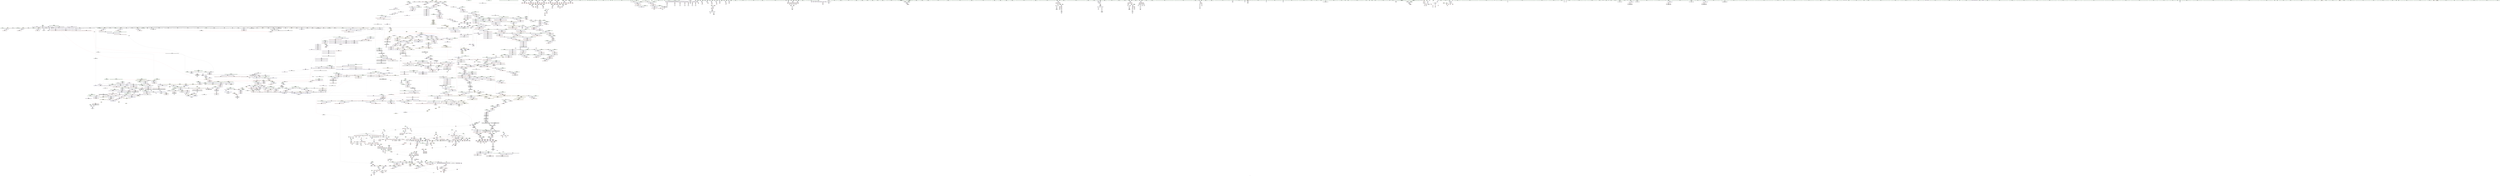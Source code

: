 digraph "SVFG" {
	label="SVFG";

	Node0x55b06bbc4ab0 [shape=record,color=grey,label="{NodeID: 0\nNullPtr|{|<s55>179}}"];
	Node0x55b06bbc4ab0 -> Node0x55b06c32ace0[style=solid];
	Node0x55b06bbc4ab0 -> Node0x55b06c32ade0[style=solid];
	Node0x55b06bbc4ab0 -> Node0x55b06c32aeb0[style=solid];
	Node0x55b06bbc4ab0 -> Node0x55b06c32af80[style=solid];
	Node0x55b06bbc4ab0 -> Node0x55b06c32b050[style=solid];
	Node0x55b06bbc4ab0 -> Node0x55b06c32b120[style=solid];
	Node0x55b06bbc4ab0 -> Node0x55b06c32b1f0[style=solid];
	Node0x55b06bbc4ab0 -> Node0x55b06c32b2c0[style=solid];
	Node0x55b06bbc4ab0 -> Node0x55b06c32b390[style=solid];
	Node0x55b06bbc4ab0 -> Node0x55b06c32b460[style=solid];
	Node0x55b06bbc4ab0 -> Node0x55b06c32b530[style=solid];
	Node0x55b06bbc4ab0 -> Node0x55b06c32b600[style=solid];
	Node0x55b06bbc4ab0 -> Node0x55b06c32b6d0[style=solid];
	Node0x55b06bbc4ab0 -> Node0x55b06c32b7a0[style=solid];
	Node0x55b06bbc4ab0 -> Node0x55b06c32b870[style=solid];
	Node0x55b06bbc4ab0 -> Node0x55b06c32b940[style=solid];
	Node0x55b06bbc4ab0 -> Node0x55b06c32ba10[style=solid];
	Node0x55b06bbc4ab0 -> Node0x55b06c32bae0[style=solid];
	Node0x55b06bbc4ab0 -> Node0x55b06c32bbb0[style=solid];
	Node0x55b06bbc4ab0 -> Node0x55b06c32bc80[style=solid];
	Node0x55b06bbc4ab0 -> Node0x55b06c32bd50[style=solid];
	Node0x55b06bbc4ab0 -> Node0x55b06c32be20[style=solid];
	Node0x55b06bbc4ab0 -> Node0x55b06c32bef0[style=solid];
	Node0x55b06bbc4ab0 -> Node0x55b06c32bfc0[style=solid];
	Node0x55b06bbc4ab0 -> Node0x55b06c32c090[style=solid];
	Node0x55b06bbc4ab0 -> Node0x55b06c32c160[style=solid];
	Node0x55b06bbc4ab0 -> Node0x55b06c32c230[style=solid];
	Node0x55b06bbc4ab0 -> Node0x55b06c32c300[style=solid];
	Node0x55b06bbc4ab0 -> Node0x55b06c32c3d0[style=solid];
	Node0x55b06bbc4ab0 -> Node0x55b06c32c4a0[style=solid];
	Node0x55b06bbc4ab0 -> Node0x55b06c32c570[style=solid];
	Node0x55b06bbc4ab0 -> Node0x55b06c32c640[style=solid];
	Node0x55b06bbc4ab0 -> Node0x55b06c32c710[style=solid];
	Node0x55b06bbc4ab0 -> Node0x55b06c32c7e0[style=solid];
	Node0x55b06bbc4ab0 -> Node0x55b06c32c8b0[style=solid];
	Node0x55b06bbc4ab0 -> Node0x55b06c32c980[style=solid];
	Node0x55b06bbc4ab0 -> Node0x55b06c32ca50[style=solid];
	Node0x55b06bbc4ab0 -> Node0x55b06c32cb20[style=solid];
	Node0x55b06bbc4ab0 -> Node0x55b06c32cbf0[style=solid];
	Node0x55b06bbc4ab0 -> Node0x55b06c32ccc0[style=solid];
	Node0x55b06bbc4ab0 -> Node0x55b06c32cd90[style=solid];
	Node0x55b06bbc4ab0 -> Node0x55b06c32ce60[style=solid];
	Node0x55b06bbc4ab0 -> Node0x55b06c32cf30[style=solid];
	Node0x55b06bbc4ab0 -> Node0x55b06c32d000[style=solid];
	Node0x55b06bbc4ab0 -> Node0x55b06c32d0d0[style=solid];
	Node0x55b06bbc4ab0 -> Node0x55b06c32d1a0[style=solid];
	Node0x55b06bbc4ab0 -> Node0x55b06c32d270[style=solid];
	Node0x55b06bbc4ab0 -> Node0x55b06c32d340[style=solid];
	Node0x55b06bbc4ab0 -> Node0x55b06c364130[style=solid];
	Node0x55b06bbc4ab0 -> Node0x55b06c33b750[style=solid];
	Node0x55b06bbc4ab0 -> Node0x55b06c33ec20[style=solid];
	Node0x55b06bbc4ab0 -> Node0x55b06c3b6670[style=solid];
	Node0x55b06bbc4ab0 -> Node0x55b06c3b73f0[style=solid];
	Node0x55b06bbc4ab0 -> Node0x55b06c3b85f0[style=solid];
	Node0x55b06bbc4ab0 -> Node0x55b06c3bb770[style=solid];
	Node0x55b06bbc4ab0:s55 -> Node0x55b06c549be0[style=solid,color=red];
	Node0x55b06c537c90 [shape=record,color=black,label="{NodeID: 3764\n2855 = PHI(2021, )\n0th arg _ZSt7forwardIRbEOT_RNSt16remove_referenceIS1_E4typeE }"];
	Node0x55b06c537c90 -> Node0x55b06c37a820[style=solid];
	Node0x55b06c425340 [shape=record,color=black,label="{NodeID: 2657\nMR_367V_2 = PHI(MR_367V_4, MR_367V_1, )\npts\{833 \}\n}"];
	Node0x55b06c425340 -> Node0x55b06c367e50[style=dashed];
	Node0x55b06c33a980 [shape=record,color=blue,label="{NodeID: 1550\n1396\<--1393\ncoerce.dive3\<--call\n_ZNSt3setISt4pairIiiESt4lessIS1_ESaIS1_EE5eraseB5cxx11ESt23_Rb_tree_const_iteratorIS1_E\n|{<s0>75}}"];
	Node0x55b06c33a980:s0 -> Node0x55b06c4324e0[style=dashed,color=red];
	Node0x55b06c318a80 [shape=record,color=green,label="{NodeID: 443\n2826\<--2827\n__t.addr\<--__t.addr_field_insensitive\n_ZSt7forwardIbEOT_RNSt16remove_referenceIS0_E4typeE\n}"];
	Node0x55b06c318a80 -> Node0x55b06c362030[style=solid];
	Node0x55b06c318a80 -> Node0x55b06c37a410[style=solid];
	Node0x55b06c328120 [shape=record,color=purple,label="{NodeID: 886\n2070\<--2069\n_M_key_compare\<--\n_ZNSt8_Rb_treeISt4pairIiiES1_St9_IdentityIS1_ESt4lessIS1_ESaIS1_EE24_M_get_insert_unique_posERKS1_\n|{<s0>126}}"];
	Node0x55b06c328120:s0 -> Node0x55b06c538cc0[style=solid,color=red];
	Node0x55b06c35e680 [shape=record,color=red,label="{NodeID: 1329\n2359\<--2353\nthis1\<--this.addr\n_ZNKSt17_Rb_tree_iteratorISt4pairIiiEEeqERKS2_\n}"];
	Node0x55b06c35e680 -> Node0x55b06c3293d0[style=solid];
	Node0x55b06c310ec0 [shape=record,color=green,label="{NodeID: 222\n1378\<--1379\nagg.tmp\<--agg.tmp_field_insensitive\n_ZNSt3setISt4pairIiiESt4lessIS1_ESaIS1_EE5eraseB5cxx11ESt23_Rb_tree_const_iteratorIS1_E\n}"];
	Node0x55b06c310ec0 -> Node0x55b06c3329f0[style=solid];
	Node0x55b06c310ec0 -> Node0x55b06c325bc0[style=solid];
	Node0x55b06c54a770 [shape=record,color=black,label="{NodeID: 3986\n2832 = PHI(2015, )\n0th arg _ZSt7forwardIRSt17_Rb_tree_iteratorISt4pairIiiEEEOT_RNSt16remove_referenceIS5_E4typeE }"];
	Node0x55b06c54a770 -> Node0x55b06c37a4e0[style=solid];
	Node0x55b06c334a70 [shape=record,color=black,label="{NodeID: 665\n2027\<--2025\nfrombool\<--\n_ZNSt4pairISt23_Rb_tree_const_iteratorIS_IiiEEbEC2IRSt17_Rb_tree_iteratorIS1_ERbLb1EEEOT_OT0_\n}"];
	Node0x55b06c334a70 -> Node0x55b06c33e400[style=solid];
	Node0x55b06c3532f0 [shape=record,color=red,label="{NodeID: 1108\n1077\<--844\n\<--x\nmain\n}"];
	Node0x55b06c3532f0 -> Node0x55b06c368b50[style=solid];
	Node0x55b06bbc4b40 [shape=record,color=green,label="{NodeID: 1\n7\<--1\n__dso_handle\<--dummyObj\nGlob }"];
	Node0x55b06c537da0 [shape=record,color=black,label="{NodeID: 3765\n1349 = PHI(838, )\n0th arg _ZNKSt23_Rb_tree_const_iteratorISt4pairIiiEEptEv }"];
	Node0x55b06c537da0 -> Node0x55b06c33a640[style=solid];
	Node0x55b06c425840 [shape=record,color=black,label="{NodeID: 2658\nMR_369V_2 = PHI(MR_369V_5, MR_369V_1, )\npts\{835 \}\n}"];
	Node0x55b06c425840 -> Node0x55b06c367ff0[style=dashed];
	Node0x55b06c33aa50 [shape=record,color=blue,label="{NodeID: 1551\n1409\<--1405\n__a.addr\<--__a\n_ZSt3minIiERKT_S2_S2_\n}"];
	Node0x55b06c33aa50 -> Node0x55b06c358500[style=dashed];
	Node0x55b06c33aa50 -> Node0x55b06c3585d0[style=dashed];
	Node0x55b06c318b50 [shape=record,color=green,label="{NodeID: 444\n2833\<--2834\n__t.addr\<--__t.addr_field_insensitive\n_ZSt7forwardIRSt17_Rb_tree_iteratorISt4pairIiiEEEOT_RNSt16remove_referenceIS5_E4typeE\n}"];
	Node0x55b06c318b50 -> Node0x55b06c362100[style=solid];
	Node0x55b06c318b50 -> Node0x55b06c37a4e0[style=solid];
	Node0x55b06c3281f0 [shape=record,color=purple,label="{NodeID: 887\n2120\<--2119\n_M_key_compare14\<--\n_ZNSt8_Rb_treeISt4pairIiiES1_St9_IdentityIS1_ESt4lessIS1_ESaIS1_EE24_M_get_insert_unique_posERKS1_\n|{<s0>135}}"];
	Node0x55b06c3281f0:s0 -> Node0x55b06c538cc0[style=solid,color=red];
	Node0x55b06c35e750 [shape=record,color=red,label="{NodeID: 1330\n2362\<--2355\n\<--__x.addr\n_ZNKSt17_Rb_tree_iteratorISt4pairIiiEEeqERKS2_\n}"];
	Node0x55b06c35e750 -> Node0x55b06c3294a0[style=solid];
	Node0x55b06c310f90 [shape=record,color=green,label="{NodeID: 223\n1389\<--1390\nllvm.memcpy.p0i8.p0i8.i64\<--llvm.memcpy.p0i8.p0i8.i64_field_insensitive\n}"];
	Node0x55b06c54a880 [shape=record,color=black,label="{NodeID: 3987\n1321 = PHI(25, )\n0th arg _ZNKSt3setISt4pairIiiESt4lessIS1_ESaIS1_EE5emptyEv }"];
	Node0x55b06c54a880 -> Node0x55b06c33a3d0[style=solid];
	Node0x55b06c334b40 [shape=record,color=black,label="{NodeID: 666\n2137\<--2033\n\<--retval\n_ZNSt8_Rb_treeISt4pairIiiES1_St9_IdentityIS1_ESt4lessIS1_ESaIS1_EE24_M_get_insert_unique_posERKS1_\n}"];
	Node0x55b06c334b40 -> Node0x55b06c35ce20[style=solid];
	Node0x55b06c3533c0 [shape=record,color=red,label="{NodeID: 1109\n1096\<--844\n\<--x\nmain\n}"];
	Node0x55b06c3533c0 -> Node0x55b06c3b1870[style=solid];
	Node0x55b06c2bc0f0 [shape=record,color=green,label="{NodeID: 2\n9\<--1\n\<--dummyObj\nCan only get source location for instruction, argument, global var or function.}"];
	Node0x55b06c537eb0 [shape=record,color=black,label="{NodeID: 3766\n2304 = PHI(2053, 2195, )\n0th arg _ZNSt8_Rb_treeISt4pairIiiES1_St9_IdentityIS1_ESt4lessIS1_ESaIS1_EE6_M_endEv }"];
	Node0x55b06c537eb0 -> Node0x55b06c340140[style=solid];
	Node0x55b06c425d40 [shape=record,color=black,label="{NodeID: 2659\nMR_371V_2 = PHI(MR_371V_5, MR_371V_1, )\npts\{837 \}\n}"];
	Node0x55b06c425d40 -> Node0x55b06c368190[style=dashed];
	Node0x55b06c425d40 -> Node0x55b06c425d40[style=dashed];
	Node0x55b06c33ab20 [shape=record,color=blue,label="{NodeID: 1552\n1411\<--1406\n__b.addr\<--__b\n_ZSt3minIiERKT_S2_S2_\n}"];
	Node0x55b06c33ab20 -> Node0x55b06c3586a0[style=dashed];
	Node0x55b06c33ab20 -> Node0x55b06c358770[style=dashed];
	Node0x55b06c318c20 [shape=record,color=green,label="{NodeID: 445\n2841\<--2842\nthis.addr\<--this.addr_field_insensitive\n_ZNSt23_Rb_tree_const_iteratorISt4pairIiiEEC2ERKSt17_Rb_tree_iteratorIS1_E\n}"];
	Node0x55b06c318c20 -> Node0x55b06c3621d0[style=solid];
	Node0x55b06c318c20 -> Node0x55b06c37a5b0[style=solid];
	Node0x55b06c3282c0 [shape=record,color=purple,label="{NodeID: 888\n2162\<--2161\n_M_t\<--this1\n_ZNSt8_Rb_treeISt4pairIiiES1_St9_IdentityIS1_ESt4lessIS1_ESaIS1_EE11_Alloc_nodeC2ERS7_\n}"];
	Node0x55b06c3282c0 -> Node0x55b06c33f030[style=solid];
	Node0x55b06c35e820 [shape=record,color=red,label="{NodeID: 1331\n2361\<--2360\n\<--_M_node\n_ZNKSt17_Rb_tree_iteratorISt4pairIiiEEeqERKS2_\n}"];
	Node0x55b06c35e820 -> Node0x55b06c3b9c70[style=solid];
	Node0x55b06c311090 [shape=record,color=green,label="{NodeID: 224\n1394\<--1395\n_ZNSt8_Rb_treeISt4pairIiiES1_St9_IdentityIS1_ESt4lessIS1_ESaIS1_EE5eraseB5cxx11ESt23_Rb_tree_const_iteratorIS1_E\<--_ZNSt8_Rb_treeISt4pairIiiES1_St9_IdentityIS1_ESt4lessIS1_ESaIS1_EE5eraseB5cxx11ESt23_Rb_tree_const_iteratorIS1_E_field_insensitive\n}"];
	Node0x55b06c54a990 [shape=record,color=black,label="{NodeID: 3988\n236 = PHI()\n0th arg _Z11isIntersectdddddddd }"];
	Node0x55b06c54a990 -> Node0x55b06c3651a0[style=solid];
	Node0x55b06c334c10 [shape=record,color=black,label="{NodeID: 667\n2066\<--2065\n\<--\n_ZNSt8_Rb_treeISt4pairIiiES1_St9_IdentityIS1_ESt4lessIS1_ESaIS1_EE24_M_get_insert_unique_posERKS1_\n}"];
	Node0x55b06c334c10 -> Node0x55b06c33e8e0[style=solid];
	Node0x55b06c353490 [shape=record,color=red,label="{NodeID: 1110\n1103\<--844\n\<--x\nmain\n}"];
	Node0x55b06c353490 -> Node0x55b06c3b6df0[style=solid];
	Node0x55b06c2c28e0 [shape=record,color=green,label="{NodeID: 3\n12\<--1\n\<--dummyObj\nCan only get source location for instruction, argument, global var or function.|{<s0>51|<s1>51|<s2>58|<s3>64}}"];
	Node0x55b06c2c28e0:s0 -> Node0x55b06c53d440[style=solid,color=red];
	Node0x55b06c2c28e0:s1 -> Node0x55b06c53d680[style=solid,color=red];
	Node0x55b06c2c28e0:s2 -> Node0x55b06c53d440[style=solid,color=red];
	Node0x55b06c2c28e0:s3 -> Node0x55b06c53d440[style=solid,color=red];
	Node0x55b06c538000 [shape=record,color=black,label="{NodeID: 3767\n1807 = PHI(1800, )\n0th arg _ZN9__gnu_cxx16__aligned_membufISt4pairIiiEE7_M_addrEv }"];
	Node0x55b06c538000 -> Node0x55b06c33ce10[style=solid];
	Node0x55b06c426240 [shape=record,color=black,label="{NodeID: 2660\nMR_373V_2 = PHI(MR_373V_5, MR_373V_1, )\npts\{845 \}\n}"];
	Node0x55b06c426240 -> Node0x55b06c368400[style=dashed];
	Node0x55b06c426240 -> Node0x55b06c426240[style=dashed];
	Node0x55b06c33abf0 [shape=record,color=blue,label="{NodeID: 1553\n1407\<--1421\nretval\<--\n_ZSt3minIiERKT_S2_S2_\n}"];
	Node0x55b06c33abf0 -> Node0x55b06c439a40[style=dashed];
	Node0x55b06c318cf0 [shape=record,color=green,label="{NodeID: 446\n2843\<--2844\n__it.addr\<--__it.addr_field_insensitive\n_ZNSt23_Rb_tree_const_iteratorISt4pairIiiEEC2ERKSt17_Rb_tree_iteratorIS1_E\n}"];
	Node0x55b06c318cf0 -> Node0x55b06c3622a0[style=solid];
	Node0x55b06c318cf0 -> Node0x55b06c37a680[style=solid];
	Node0x55b06c328390 [shape=record,color=purple,label="{NodeID: 889\n2246\<--2172\ncoerce.dive\<--retval\n_ZNSt8_Rb_treeISt4pairIiiES1_St9_IdentityIS1_ESt4lessIS1_ESaIS1_EE10_M_insert_IS1_NS7_11_Alloc_nodeEEESt17_Rb_tree_iteratorIS1_EPSt18_Rb_tree_node_baseSD_OT_RT0_\n}"];
	Node0x55b06c328390 -> Node0x55b06c35dbf0[style=solid];
	Node0x55b06c35e8f0 [shape=record,color=red,label="{NodeID: 1332\n2364\<--2363\n\<--_M_node2\n_ZNKSt17_Rb_tree_iteratorISt4pairIiiEEeqERKS2_\n}"];
	Node0x55b06c35e8f0 -> Node0x55b06c3b9c70[style=solid];
	Node0x55b06c311190 [shape=record,color=green,label="{NodeID: 225\n1399\<--1400\n_ZNSt23_Rb_tree_const_iteratorISt4pairIiiEEC2ERKSt17_Rb_tree_iteratorIS1_E\<--_ZNSt23_Rb_tree_const_iteratorISt4pairIiiEEC2ERKSt17_Rb_tree_iteratorIS1_E_field_insensitive\n}"];
	Node0x55b06c54aa60 [shape=record,color=black,label="{NodeID: 3989\n237 = PHI()\n1st arg _Z11isIntersectdddddddd }"];
	Node0x55b06c54aa60 -> Node0x55b06c365270[style=solid];
	Node0x55b06c334ce0 [shape=record,color=black,label="{NodeID: 668\n2069\<--2068\n\<--_M_impl\n_ZNSt8_Rb_treeISt4pairIiiES1_St9_IdentityIS1_ESt4lessIS1_ESaIS1_EE24_M_get_insert_unique_posERKS1_\n}"];
	Node0x55b06c334ce0 -> Node0x55b06c328120[style=solid];
	Node0x55b06c353560 [shape=record,color=red,label="{NodeID: 1111\n1133\<--844\n\<--x\nmain\n}"];
	Node0x55b06c353560 -> Node0x55b06c3319b0[style=solid];
	Node0x55b06c2c73f0 [shape=record,color=green,label="{NodeID: 4\n31\<--1\n.str\<--dummyObj\nGlob }"];
	Node0x55b06c538110 [shape=record,color=black,label="{NodeID: 3768\n2790 = PHI(2779, )\n0th arg _ZN9__gnu_cxx13new_allocatorISt13_Rb_tree_nodeISt4pairIiiEEE9constructIS3_JS3_EEEvPT_DpOT0_ }"];
	Node0x55b06c538110 -> Node0x55b06c379f30[style=solid];
	Node0x55b06c426740 [shape=record,color=black,label="{NodeID: 2661\nMR_375V_2 = PHI(MR_375V_5, MR_375V_1, )\npts\{847 \}\n}"];
	Node0x55b06c426740 -> Node0x55b06c3684d0[style=dashed];
	Node0x55b06c426740 -> Node0x55b06c426740[style=dashed];
	Node0x55b06c33acc0 [shape=record,color=blue,label="{NodeID: 1554\n1407\<--1424\nretval\<--\n_ZSt3minIiERKT_S2_S2_\n}"];
	Node0x55b06c33acc0 -> Node0x55b06c439a40[style=dashed];
	Node0x55b06c318dc0 [shape=record,color=green,label="{NodeID: 447\n2856\<--2857\n__t.addr\<--__t.addr_field_insensitive\n_ZSt7forwardIRbEOT_RNSt16remove_referenceIS1_E4typeE\n}"];
	Node0x55b06c318dc0 -> Node0x55b06c362440[style=solid];
	Node0x55b06c318dc0 -> Node0x55b06c37a820[style=solid];
	Node0x55b06c328460 [shape=record,color=purple,label="{NodeID: 890\n2203\<--2195\n_M_impl\<--this1\n_ZNSt8_Rb_treeISt4pairIiiES1_St9_IdentityIS1_ESt4lessIS1_ESaIS1_EE10_M_insert_IS1_NS7_11_Alloc_nodeEEESt17_Rb_tree_iteratorIS1_EPSt18_Rb_tree_node_baseSD_OT_RT0_\n}"];
	Node0x55b06c328460 -> Node0x55b06c335430[style=solid];
	Node0x55b06c35e9c0 [shape=record,color=red,label="{NodeID: 1333\n2374\<--2371\nthis1\<--this.addr\n_ZNSt8_Rb_treeISt4pairIiiES1_St9_IdentityIS1_ESt4lessIS1_ESaIS1_EE5beginEv\n}"];
	Node0x55b06c35e9c0 -> Node0x55b06c329640[style=solid];
	Node0x55b06c311290 [shape=record,color=green,label="{NodeID: 226\n1407\<--1408\nretval\<--retval_field_insensitive\n_ZSt3minIiERKT_S2_S2_\n}"];
	Node0x55b06c311290 -> Node0x55b06c358430[style=solid];
	Node0x55b06c311290 -> Node0x55b06c33abf0[style=solid];
	Node0x55b06c311290 -> Node0x55b06c33acc0[style=solid];
	Node0x55b06c54ab30 [shape=record,color=black,label="{NodeID: 3990\n238 = PHI()\n2nd arg _Z11isIntersectdddddddd }"];
	Node0x55b06c54ab30 -> Node0x55b06c365340[style=solid];
	Node0x55b06c334db0 [shape=record,color=black,label="{NodeID: 669\n2079\<--2076\nfrombool\<--call4\n_ZNSt8_Rb_treeISt4pairIiiES1_St9_IdentityIS1_ESt4lessIS1_ESaIS1_EE24_M_get_insert_unique_posERKS1_\n}"];
	Node0x55b06c334db0 -> Node0x55b06c33e9b0[style=solid];
	Node0x55b06c353630 [shape=record,color=red,label="{NodeID: 1112\n1152\<--844\n\<--x\nmain\n}"];
	Node0x55b06c353630 -> Node0x55b06c3b34f0[style=solid];
	Node0x55b06c3086f0 [shape=record,color=green,label="{NodeID: 5\n33\<--1\n.str.3\<--dummyObj\nGlob }"];
	Node0x55b06c538220 [shape=record,color=black,label="{NodeID: 3769\n2791 = PHI(2780, )\n1st arg _ZN9__gnu_cxx13new_allocatorISt13_Rb_tree_nodeISt4pairIiiEEE9constructIS3_JS3_EEEvPT_DpOT0_ }"];
	Node0x55b06c538220 -> Node0x55b06c37a000[style=solid];
	Node0x55b06c426c40 [shape=record,color=black,label="{NodeID: 2662\nMR_377V_2 = PHI(MR_377V_5, MR_377V_1, )\npts\{849 \}\n}"];
	Node0x55b06c426c40 -> Node0x55b06c3685a0[style=dashed];
	Node0x55b06c426c40 -> Node0x55b06c426c40[style=dashed];
	Node0x55b06c33ad90 [shape=record,color=blue,label="{NodeID: 1555\n1434\<--1430\n__a.addr\<--__a\n_ZSt3maxIiERKT_S2_S2_\n}"];
	Node0x55b06c33ad90 -> Node0x55b06c358ab0[style=dashed];
	Node0x55b06c33ad90 -> Node0x55b06c358b80[style=dashed];
	Node0x55b06c318e90 [shape=record,color=green,label="{NodeID: 448\n2863\<--2864\nthis.addr\<--this.addr_field_insensitive\n_ZNSt8_Rb_treeISt4pairIiiES1_St9_IdentityIS1_ESt4lessIS1_ESaIS1_EE5clearEv\n}"];
	Node0x55b06c318e90 -> Node0x55b06c362510[style=solid];
	Node0x55b06c318e90 -> Node0x55b06c37a8f0[style=solid];
	Node0x55b06c328530 [shape=record,color=purple,label="{NodeID: 891\n2227\<--2195\n_M_impl8\<--this1\n_ZNSt8_Rb_treeISt4pairIiiES1_St9_IdentityIS1_ESt4lessIS1_ESaIS1_EE10_M_insert_IS1_NS7_11_Alloc_nodeEEESt17_Rb_tree_iteratorIS1_EPSt18_Rb_tree_node_baseSD_OT_RT0_\n}"];
	Node0x55b06c328530 -> Node0x55b06c335770[style=solid];
	Node0x55b06c35ea90 [shape=record,color=red,label="{NodeID: 1334\n2381\<--2380\n\<--_M_left\n_ZNSt8_Rb_treeISt4pairIiiES1_St9_IdentityIS1_ESt4lessIS1_ESaIS1_EE5beginEv\n|{<s0>152}}"];
	Node0x55b06c35ea90:s0 -> Node0x55b06c537900[style=solid,color=red];
	Node0x55b06c319790 [shape=record,color=green,label="{NodeID: 227\n1409\<--1410\n__a.addr\<--__a.addr_field_insensitive\n_ZSt3minIiERKT_S2_S2_\n}"];
	Node0x55b06c319790 -> Node0x55b06c358500[style=solid];
	Node0x55b06c319790 -> Node0x55b06c3585d0[style=solid];
	Node0x55b06c319790 -> Node0x55b06c33aa50[style=solid];
	Node0x55b06c54ac00 [shape=record,color=black,label="{NodeID: 3991\n239 = PHI()\n3rd arg _Z11isIntersectdddddddd }"];
	Node0x55b06c54ac00 -> Node0x55b06c365410[style=solid];
	Node0x55b06c453790 [shape=record,color=yellow,style=double,label="{NodeID: 2884\n208V_1 = ENCHI(MR_208V_0)\npts\{270004 270005 6780000 6780001 27490004 27490005 \}\nFun[_ZNKSt4lessISt4pairIiiEEclERKS1_S4_]|{<s0>149|<s1>149}}"];
	Node0x55b06c453790:s0 -> Node0x55b06c42ff90[style=dashed,color=red];
	Node0x55b06c453790:s1 -> Node0x55b06c4300d0[style=dashed,color=red];
	Node0x55b06c334e80 [shape=record,color=black,label="{NodeID: 670\n2082\<--2081\ntobool\<--\n_ZNSt8_Rb_treeISt4pairIiiES1_St9_IdentityIS1_ESt4lessIS1_ESaIS1_EE24_M_get_insert_unique_posERKS1_\n}"];
	Node0x55b06c353700 [shape=record,color=red,label="{NodeID: 1113\n1168\<--844\n\<--x\nmain\n}"];
	Node0x55b06c353700 -> Node0x55b06c331e90[style=solid];
	Node0x55b06c308e40 [shape=record,color=green,label="{NodeID: 6\n35\<--1\nstdin\<--dummyObj\nGlob }"];
	Node0x55b06c538330 [shape=record,color=black,label="{NodeID: 3770\n2792 = PHI(2782, )\n2nd arg _ZN9__gnu_cxx13new_allocatorISt13_Rb_tree_nodeISt4pairIiiEEE9constructIS3_JS3_EEEvPT_DpOT0_ }"];
	Node0x55b06c538330 -> Node0x55b06c37a0d0[style=solid];
	Node0x55b06c427140 [shape=record,color=black,label="{NodeID: 2663\nMR_379V_2 = PHI(MR_379V_5, MR_379V_1, )\npts\{851 \}\n}"];
	Node0x55b06c427140 -> Node0x55b06c368670[style=dashed];
	Node0x55b06c427140 -> Node0x55b06c427140[style=dashed];
	Node0x55b06c33ae60 [shape=record,color=blue,label="{NodeID: 1556\n1436\<--1431\n__b.addr\<--__b\n_ZSt3maxIiERKT_S2_S2_\n}"];
	Node0x55b06c33ae60 -> Node0x55b06c358c50[style=dashed];
	Node0x55b06c33ae60 -> Node0x55b06c358d20[style=dashed];
	Node0x55b06c318f60 [shape=record,color=green,label="{NodeID: 449\n2881\<--2882\nthis.addr\<--this.addr_field_insensitive\n_ZNKSt8_Rb_treeISt4pairIiiES1_St9_IdentityIS1_ESt4lessIS1_ESaIS1_EE5emptyEv\n}"];
	Node0x55b06c318f60 -> Node0x55b06c3625e0[style=solid];
	Node0x55b06c318f60 -> Node0x55b06c37a9c0[style=solid];
	Node0x55b06c328600 [shape=record,color=purple,label="{NodeID: 892\n2235\<--2195\n_M_impl9\<--this1\n_ZNSt8_Rb_treeISt4pairIiiES1_St9_IdentityIS1_ESt4lessIS1_ESaIS1_EE10_M_insert_IS1_NS7_11_Alloc_nodeEEESt17_Rb_tree_iteratorIS1_EPSt18_Rb_tree_node_baseSD_OT_RT0_\n}"];
	Node0x55b06c328600 -> Node0x55b06c335910[style=solid];
	Node0x55b06c35eb60 [shape=record,color=red,label="{NodeID: 1335\n2384\<--2383\n\<--coerce.dive\n_ZNSt8_Rb_treeISt4pairIiiES1_St9_IdentityIS1_ESt4lessIS1_ESaIS1_EE5beginEv\n}"];
	Node0x55b06c35eb60 -> Node0x55b06c3367b0[style=solid];
	Node0x55b06c319860 [shape=record,color=green,label="{NodeID: 228\n1411\<--1412\n__b.addr\<--__b.addr_field_insensitive\n_ZSt3minIiERKT_S2_S2_\n}"];
	Node0x55b06c319860 -> Node0x55b06c3586a0[style=solid];
	Node0x55b06c319860 -> Node0x55b06c358770[style=solid];
	Node0x55b06c319860 -> Node0x55b06c33ab20[style=solid];
	Node0x55b06c54acd0 [shape=record,color=black,label="{NodeID: 3992\n240 = PHI()\n4th arg _Z11isIntersectdddddddd }"];
	Node0x55b06c54acd0 -> Node0x55b06c3654e0[style=solid];
	Node0x55b06c334f50 [shape=record,color=black,label="{NodeID: 671\n2085\<--2084\n\<--\n_ZNSt8_Rb_treeISt4pairIiiES1_St9_IdentityIS1_ESt4lessIS1_ESaIS1_EE24_M_get_insert_unique_posERKS1_\n|{<s0>127}}"];
	Node0x55b06c334f50:s0 -> Node0x55b06c54c140[style=solid,color=red];
	Node0x55b06c3537d0 [shape=record,color=red,label="{NodeID: 1114\n1187\<--844\n\<--x\nmain\n}"];
	Node0x55b06c3537d0 -> Node0x55b06c3b5a70[style=solid];
	Node0x55b06c308ed0 [shape=record,color=green,label="{NodeID: 7\n36\<--1\n.str.4\<--dummyObj\nGlob }"];
	Node0x55b06c538440 [shape=record,color=black,label="{NodeID: 3771\n1884 = PHI(809, 1911, )\n0th arg _ZSt7forwardIiEOT_RNSt16remove_referenceIS0_E4typeE }"];
	Node0x55b06c538440 -> Node0x55b06c33d630[style=solid];
	Node0x55b06c427640 [shape=record,color=black,label="{NodeID: 2664\nMR_381V_2 = PHI(MR_381V_5, MR_381V_1, )\npts\{853 \}\n}"];
	Node0x55b06c427640 -> Node0x55b06c417420[style=dashed];
	Node0x55b06c33af30 [shape=record,color=blue,label="{NodeID: 1557\n1432\<--1446\nretval\<--\n_ZSt3maxIiERKT_S2_S2_\n}"];
	Node0x55b06c33af30 -> Node0x55b06c420d40[style=dashed];
	Node0x55b06c319030 [shape=record,color=green,label="{NodeID: 450\n2895\<--2896\nretval\<--retval_field_insensitive\n_ZNKSt8_Rb_treeISt4pairIiiES1_St9_IdentityIS1_ESt4lessIS1_ESaIS1_EE5beginEv\n|{|<s1>191}}"];
	Node0x55b06c319030 -> Node0x55b06c34ac10[style=solid];
	Node0x55b06c319030:s1 -> Node0x55b06c53ed40[style=solid,color=red];
	Node0x55b06c431430 [shape=record,color=yellow,style=double,label="{NodeID: 3107\n418V_1 = ENCHI(MR_418V_0)\npts\{270001 270002 270003 270004 \}\nFun[_ZNSt3setISt4pairIiiESt4lessIS1_ESaIS1_EE5clearEv]|{<s0>68|<s1>68}}"];
	Node0x55b06c431430:s0 -> Node0x55b06c452c80[style=dashed,color=red];
	Node0x55b06c431430:s1 -> Node0x55b06c452d60[style=dashed,color=red];
	Node0x55b06c3286d0 [shape=record,color=purple,label="{NodeID: 893\n2205\<--2204\n_M_key_compare\<--\n_ZNSt8_Rb_treeISt4pairIiiES1_St9_IdentityIS1_ESt4lessIS1_ESaIS1_EE10_M_insert_IS1_NS7_11_Alloc_nodeEEESt17_Rb_tree_iteratorIS1_EPSt18_Rb_tree_node_baseSD_OT_RT0_\n|{<s0>141}}"];
	Node0x55b06c3286d0:s0 -> Node0x55b06c538cc0[style=solid,color=red];
	Node0x55b06c35ec30 [shape=record,color=red,label="{NodeID: 1336\n2399\<--2390\nthis1\<--this.addr\n_ZNSt4pairIPSt18_Rb_tree_node_baseS1_EC2IRPSt13_Rb_tree_nodeIS_IiiEERS1_Lb1EEEOT_OT0_\n}"];
	Node0x55b06c35ec30 -> Node0x55b06c336880[style=solid];
	Node0x55b06c35ec30 -> Node0x55b06c329980[style=solid];
	Node0x55b06c35ec30 -> Node0x55b06c329a50[style=solid];
	Node0x55b06c319930 [shape=record,color=green,label="{NodeID: 229\n1432\<--1433\nretval\<--retval_field_insensitive\n_ZSt3maxIiERKT_S2_S2_\n}"];
	Node0x55b06c319930 -> Node0x55b06c3589e0[style=solid];
	Node0x55b06c319930 -> Node0x55b06c33af30[style=solid];
	Node0x55b06c319930 -> Node0x55b06c33b000[style=solid];
	Node0x55b06c54add0 [shape=record,color=black,label="{NodeID: 3993\n241 = PHI()\n5th arg _Z11isIntersectdddddddd }"];
	Node0x55b06c54add0 -> Node0x55b06c3655b0[style=solid];
	Node0x55b06c335020 [shape=record,color=black,label="{NodeID: 672\n2089\<--2088\n\<--\n_ZNSt8_Rb_treeISt4pairIiiES1_St9_IdentityIS1_ESt4lessIS1_ESaIS1_EE24_M_get_insert_unique_posERKS1_\n|{<s0>128}}"];
	Node0x55b06c335020:s0 -> Node0x55b06c54a5f0[style=solid,color=red];
	Node0x55b06c3538a0 [shape=record,color=red,label="{NodeID: 1115\n1203\<--844\n\<--x\nmain\n}"];
	Node0x55b06c3538a0 -> Node0x55b06c3b5470[style=solid];
	Node0x55b06c308f60 [shape=record,color=green,label="{NodeID: 8\n38\<--1\n.str.5\<--dummyObj\nGlob }"];
	Node0x55b06c538590 [shape=record,color=black,label="{NodeID: 3772\n1332 = PHI(25, 25, )\n0th arg _ZNKSt3setISt4pairIiiESt4lessIS1_ESaIS1_EE5beginEv }"];
	Node0x55b06c538590 -> Node0x55b06c33a4a0[style=solid];
	Node0x55b06c427b40 [shape=record,color=black,label="{NodeID: 2665\nMR_383V_2 = PHI(MR_383V_3, MR_383V_1, )\npts\{855 \}\n}"];
	Node0x55b06c427b40 -> Node0x55b06c433b70[style=dashed];
	Node0x55b06c33b000 [shape=record,color=blue,label="{NodeID: 1558\n1432\<--1449\nretval\<--\n_ZSt3maxIiERKT_S2_S2_\n}"];
	Node0x55b06c33b000 -> Node0x55b06c420d40[style=dashed];
	Node0x55b06c319100 [shape=record,color=green,label="{NodeID: 451\n2897\<--2898\nthis.addr\<--this.addr_field_insensitive\n_ZNKSt8_Rb_treeISt4pairIiiES1_St9_IdentityIS1_ESt4lessIS1_ESaIS1_EE5beginEv\n}"];
	Node0x55b06c319100 -> Node0x55b06c362780[style=solid];
	Node0x55b06c319100 -> Node0x55b06c37aa90[style=solid];
	Node0x55b06c431510 [shape=record,color=yellow,style=double,label="{NodeID: 3108\n141V_1 = ENCHI(MR_141V_0)\npts\{1920 \}\nFun[_ZNSt8_Rb_treeISt4pairIiiES1_St9_IdentityIS1_ESt4lessIS1_ESaIS1_EE16_M_insert_uniqueIS1_EES0_ISt17_Rb_tree_iteratorIS1_EbEOT_]}"];
	Node0x55b06c431510 -> Node0x55b06c35bf80[style=dashed];
	Node0x55b06c3287a0 [shape=record,color=purple,label="{NodeID: 894\n2229\<--2228\nadd.ptr\<--\n_ZNSt8_Rb_treeISt4pairIiiES1_St9_IdentityIS1_ESt4lessIS1_ESaIS1_EE10_M_insert_IS1_NS7_11_Alloc_nodeEEESt17_Rb_tree_iteratorIS1_EPSt18_Rb_tree_node_baseSD_OT_RT0_\n}"];
	Node0x55b06c3287a0 -> Node0x55b06c335840[style=solid];
	Node0x55b06c35ed00 [shape=record,color=red,label="{NodeID: 1337\n2402\<--2392\n\<--__x.addr\n_ZNSt4pairIPSt18_Rb_tree_node_baseS1_EC2IRPSt13_Rb_tree_nodeIS_IiiEERS1_Lb1EEEOT_OT0_\n|{<s0>153}}"];
	Node0x55b06c35ed00:s0 -> Node0x55b06c539fc0[style=solid,color=red];
	Node0x55b06c319a00 [shape=record,color=green,label="{NodeID: 230\n1434\<--1435\n__a.addr\<--__a.addr_field_insensitive\n_ZSt3maxIiERKT_S2_S2_\n}"];
	Node0x55b06c319a00 -> Node0x55b06c358ab0[style=solid];
	Node0x55b06c319a00 -> Node0x55b06c358b80[style=solid];
	Node0x55b06c319a00 -> Node0x55b06c33ad90[style=solid];
	Node0x55b06c54aed0 [shape=record,color=black,label="{NodeID: 3994\n242 = PHI()\n6th arg _Z11isIntersectdddddddd }"];
	Node0x55b06c54aed0 -> Node0x55b06c365680[style=solid];
	Node0x55b06c453ac0 [shape=record,color=yellow,style=double,label="{NodeID: 2887\n157V_1 = ENCHI(MR_157V_0)\npts\{19300000 \}\nFun[_ZNKSt8_Rb_treeISt4pairIiiES1_St9_IdentityIS1_ESt4lessIS1_ESaIS1_EE11_Alloc_nodeclIS1_EEPSt13_Rb_tree_nodeIS1_EOT_]}"];
	Node0x55b06c453ac0 -> Node0x55b06c360970[style=dashed];
	Node0x55b06c3350f0 [shape=record,color=black,label="{NodeID: 673\n2098\<--2097\ntobool7\<--\n_ZNSt8_Rb_treeISt4pairIiiES1_St9_IdentityIS1_ESt4lessIS1_ESaIS1_EE24_M_get_insert_unique_posERKS1_\n}"];
	Node0x55b06c353970 [shape=record,color=red,label="{NodeID: 1116\n1223\<--844\n\<--x\nmain\n}"];
	Node0x55b06c353970 -> Node0x55b06c3b52f0[style=solid];
	Node0x55b06c309060 [shape=record,color=green,label="{NodeID: 9\n40\<--1\nstdout\<--dummyObj\nGlob }"];
	Node0x55b06c538710 [shape=record,color=black,label="{NodeID: 3773\n2862 = PHI(1310, )\n0th arg _ZNSt8_Rb_treeISt4pairIiiES1_St9_IdentityIS1_ESt4lessIS1_ESaIS1_EE5clearEv }"];
	Node0x55b06c538710 -> Node0x55b06c37a8f0[style=solid];
	Node0x55b06c428040 [shape=record,color=black,label="{NodeID: 2666\nMR_385V_2 = PHI(MR_385V_3, MR_385V_1, )\npts\{857 \}\n}"];
	Node0x55b06c428040 -> Node0x55b06c434040[style=dashed];
	Node0x55b06c33b0d0 [shape=record,color=blue,label="{NodeID: 1559\n1461\<--1460\nthis.addr\<--this\n_ZNSt8_Rb_treeISt4pairIiiES1_St9_IdentityIS1_ESt4lessIS1_ESaIS1_EEC2Ev\n}"];
	Node0x55b06c33b0d0 -> Node0x55b06c358f90[style=dashed];
	Node0x55b06c3191d0 [shape=record,color=green,label="{NodeID: 452\n2909\<--2910\n_ZNSt23_Rb_tree_const_iteratorISt4pairIiiEEC2EPKSt18_Rb_tree_node_base\<--_ZNSt23_Rb_tree_const_iteratorISt4pairIiiEEC2EPKSt18_Rb_tree_node_base_field_insensitive\n}"];
	Node0x55b06c328870 [shape=record,color=purple,label="{NodeID: 895\n2231\<--2230\n_M_header\<--\n_ZNSt8_Rb_treeISt4pairIiiES1_St9_IdentityIS1_ESt4lessIS1_ESaIS1_EE10_M_insert_IS1_NS7_11_Alloc_nodeEEESt17_Rb_tree_iteratorIS1_EPSt18_Rb_tree_node_baseSD_OT_RT0_\n}"];
	Node0x55b06c35edd0 [shape=record,color=red,label="{NodeID: 1338\n2410\<--2394\n\<--__y.addr\n_ZNSt4pairIPSt18_Rb_tree_node_baseS1_EC2IRPSt13_Rb_tree_nodeIS_IiiEERS1_Lb1EEEOT_OT0_\n|{<s0>154}}"];
	Node0x55b06c35edd0:s0 -> Node0x55b06c54a3e0[style=solid,color=red];
	Node0x55b06c319ad0 [shape=record,color=green,label="{NodeID: 231\n1436\<--1437\n__b.addr\<--__b.addr_field_insensitive\n_ZSt3maxIiERKT_S2_S2_\n}"];
	Node0x55b06c319ad0 -> Node0x55b06c358c50[style=solid];
	Node0x55b06c319ad0 -> Node0x55b06c358d20[style=solid];
	Node0x55b06c319ad0 -> Node0x55b06c33ae60[style=solid];
	Node0x55b06c54afd0 [shape=record,color=black,label="{NodeID: 3995\n243 = PHI()\n7th arg _Z11isIntersectdddddddd }"];
	Node0x55b06c54afd0 -> Node0x55b06c365750[style=solid];
	Node0x55b06c453ba0 [shape=record,color=yellow,style=double,label="{NodeID: 2888\n242V_1 = ENCHI(MR_242V_0)\npts\{6780000 6780001 \}\nFun[_ZNKSt8_Rb_treeISt4pairIiiES1_St9_IdentityIS1_ESt4lessIS1_ESaIS1_EE11_Alloc_nodeclIS1_EEPSt13_Rb_tree_nodeIS1_EOT_]|{<s0>164}}"];
	Node0x55b06c453ba0:s0 -> Node0x55b06c44f5e0[style=dashed,color=red];
	Node0x55b06c3351c0 [shape=record,color=black,label="{NodeID: 674\n2119\<--2118\n\<--_M_impl13\n_ZNSt8_Rb_treeISt4pairIiiES1_St9_IdentityIS1_ESt4lessIS1_ESaIS1_EE24_M_get_insert_unique_posERKS1_\n}"];
	Node0x55b06c3351c0 -> Node0x55b06c3281f0[style=solid];
	Node0x55b06c353a40 [shape=record,color=red,label="{NodeID: 1117\n1230\<--844\n\<--x\nmain\n}"];
	Node0x55b06c353a40 -> Node0x55b06c3b49f0[style=solid];
	Node0x55b06c309160 [shape=record,color=green,label="{NodeID: 10\n41\<--1\n.str.6\<--dummyObj\nGlob }"];
	Node0x55b06c538820 [shape=record,color=black,label="{NodeID: 3774\n1568 = PHI(623, )\n0th arg _ZNSt8_Rb_treeISt4pairIiiES1_St9_IdentityIS1_ESt4lessIS1_ESaIS1_EED2Ev }"];
	Node0x55b06c538820 -> Node0x55b06c33ba90[style=solid];
	Node0x55b06c428540 [shape=record,color=black,label="{NodeID: 2667\nMR_387V_2 = PHI(MR_387V_3, MR_387V_1, )\npts\{859 \}\n}"];
	Node0x55b06c428540 -> Node0x55b06c434540[style=dashed];
	Node0x55b06c33b1a0 [shape=record,color=blue,label="{NodeID: 1560\n1472\<--1471\nthis.addr\<--this\n_ZNSt8_Rb_treeISt4pairIiiES1_St9_IdentityIS1_ESt4lessIS1_ESaIS1_EE13_Rb_tree_implIS5_Lb1EEC2Ev\n}"];
	Node0x55b06c33b1a0 -> Node0x55b06c359060[style=dashed];
	Node0x55b06c3192d0 [shape=record,color=green,label="{NodeID: 453\n2917\<--2918\nthis.addr\<--this.addr_field_insensitive\n_ZNSt23_Rb_tree_const_iteratorISt4pairIiiEEC2EPKSt18_Rb_tree_node_base\n}"];
	Node0x55b06c3192d0 -> Node0x55b06c3629f0[style=solid];
	Node0x55b06c3192d0 -> Node0x55b06c37ab60[style=solid];
	Node0x55b06c328940 [shape=record,color=purple,label="{NodeID: 896\n3049\<--2230\n_M_header_1\<--\n}"];
	Node0x55b06c328940 -> Node0x55b06c33f6b0[style=solid];
	Node0x55b06c35eea0 [shape=record,color=red,label="{NodeID: 1339\n2406\<--2403\n\<--call\n_ZNSt4pairIPSt18_Rb_tree_node_baseS1_EC2IRPSt13_Rb_tree_nodeIS_IiiEERS1_Lb1EEEOT_OT0_\n}"];
	Node0x55b06c35eea0 -> Node0x55b06c336950[style=solid];
	Node0x55b06c319ba0 [shape=record,color=green,label="{NodeID: 232\n1461\<--1462\nthis.addr\<--this.addr_field_insensitive\n_ZNSt8_Rb_treeISt4pairIiiES1_St9_IdentityIS1_ESt4lessIS1_ESaIS1_EEC2Ev\n}"];
	Node0x55b06c319ba0 -> Node0x55b06c358f90[style=solid];
	Node0x55b06c319ba0 -> Node0x55b06c33b0d0[style=solid];
	Node0x55b06c54b0d0 [shape=record,color=black,label="{NodeID: 3996\n1773 = PHI(1713, 2662, )\n0th arg _ZNSt13_Rb_tree_nodeISt4pairIiiEE9_M_valptrEv }"];
	Node0x55b06c54b0d0 -> Node0x55b06c33cad0[style=solid];
	Node0x55b06c453c80 [shape=record,color=yellow,style=double,label="{NodeID: 2889\n244V_1 = ENCHI(MR_244V_0)\npts\{27490004 27490005 \}\nFun[_ZNKSt8_Rb_treeISt4pairIiiES1_St9_IdentityIS1_ESt4lessIS1_ESaIS1_EE11_Alloc_nodeclIS1_EEPSt13_Rb_tree_nodeIS1_EOT_]|{<s0>164}}"];
	Node0x55b06c453c80:s0 -> Node0x55b06c44f6c0[style=dashed,color=red];
	Node0x55b06c335290 [shape=record,color=black,label="{NodeID: 675\n2030\<--2138\n_ZNSt8_Rb_treeISt4pairIiiES1_St9_IdentityIS1_ESt4lessIS1_ESaIS1_EE24_M_get_insert_unique_posERKS1__ret\<--\n_ZNSt8_Rb_treeISt4pairIiiES1_St9_IdentityIS1_ESt4lessIS1_ESaIS1_EE24_M_get_insert_unique_posERKS1_\n|{<s0>113}}"];
	Node0x55b06c335290:s0 -> Node0x55b06c546d20[style=solid,color=blue];
	Node0x55b06c353b10 [shape=record,color=red,label="{NodeID: 1118\n1000\<--846\n\<--y\nmain\n}"];
	Node0x55b06c353b10 -> Node0x55b06c330b10[style=solid];
	Node0x55b06c309260 [shape=record,color=green,label="{NodeID: 11\n43\<--1\n.str.7\<--dummyObj\nGlob }"];
	Node0x55b06c538930 [shape=record,color=black,label="{NodeID: 3775\n1816 = PHI(1736, )\n0th arg _ZNSt16allocator_traitsISaISt13_Rb_tree_nodeISt4pairIiiEEEE10deallocateERS4_PS3_m }"];
	Node0x55b06c538930 -> Node0x55b06c33cee0[style=solid];
	Node0x55b06c428a40 [shape=record,color=black,label="{NodeID: 2668\nMR_389V_2 = PHI(MR_389V_3, MR_389V_1, )\npts\{861 \}\n}"];
	Node0x55b06c428a40 -> Node0x55b06c434a40[style=dashed];
	Node0x55b06c33b270 [shape=record,color=blue,label="{NodeID: 1561\n1493\<--1492\nthis.addr\<--this\n_ZNSaISt13_Rb_tree_nodeISt4pairIiiEEEC2Ev\n}"];
	Node0x55b06c33b270 -> Node0x55b06c359130[style=dashed];
	Node0x55b06c3193a0 [shape=record,color=green,label="{NodeID: 454\n2919\<--2920\n__x.addr\<--__x.addr_field_insensitive\n_ZNSt23_Rb_tree_const_iteratorISt4pairIiiEEC2EPKSt18_Rb_tree_node_base\n}"];
	Node0x55b06c3193a0 -> Node0x55b06c362ac0[style=solid];
	Node0x55b06c3193a0 -> Node0x55b06c37ac30[style=solid];
	Node0x55b06c328a10 [shape=record,color=purple,label="{NodeID: 897\n3050\<--2230\n_M_header_2\<--\n}"];
	Node0x55b06c328a10 -> Node0x55b06c33f780[style=solid];
	Node0x55b06c35ef70 [shape=record,color=red,label="{NodeID: 1340\n2414\<--2411\n\<--call2\n_ZNSt4pairIPSt18_Rb_tree_node_baseS1_EC2IRPSt13_Rb_tree_nodeIS_IiiEERS1_Lb1EEEOT_OT0_\n}"];
	Node0x55b06c35ef70 -> Node0x55b06c340b00[style=solid];
	Node0x55b06c319c70 [shape=record,color=green,label="{NodeID: 233\n1467\<--1468\n_ZNSt8_Rb_treeISt4pairIiiES1_St9_IdentityIS1_ESt4lessIS1_ESaIS1_EE13_Rb_tree_implIS5_Lb1EEC2Ev\<--_ZNSt8_Rb_treeISt4pairIiiES1_St9_IdentityIS1_ESt4lessIS1_ESaIS1_EE13_Rb_tree_implIS5_Lb1EEC2Ev_field_insensitive\n}"];
	Node0x55b06c54b370 [shape=record,color=black,label="{NodeID: 3997\n2470 = PHI(2329, )\n0th arg _ZStltIiiEbRKSt4pairIT_T0_ES5_ }"];
	Node0x55b06c54b370 -> Node0x55b06c341250[style=solid];
	Node0x55b06c335360 [shape=record,color=black,label="{NodeID: 676\n2140\<--2150\n_ZNKSt9_IdentityISt4pairIiiEEclERS1__ret\<--\n_ZNKSt9_IdentityISt4pairIiiEEclERS1_\n|{<s0>112|<s1>139}}"];
	Node0x55b06c335360:s0 -> Node0x55b06c546c50[style=solid,color=blue];
	Node0x55b06c335360:s1 -> Node0x55b06c547a20[style=solid,color=blue];
	Node0x55b06c353be0 [shape=record,color=red,label="{NodeID: 1119\n1016\<--846\n\<--y\nmain\n}"];
	Node0x55b06c353be0 -> Node0x55b06c330f20[style=solid];
	Node0x55b06c309360 [shape=record,color=green,label="{NodeID: 12\n45\<--1\n.str.8\<--dummyObj\nGlob }"];
	Node0x55b06c538a40 [shape=record,color=black,label="{NodeID: 3776\n1817 = PHI(1737, )\n1st arg _ZNSt16allocator_traitsISaISt13_Rb_tree_nodeISt4pairIiiEEEE10deallocateERS4_PS3_m }"];
	Node0x55b06c538a40 -> Node0x55b06c33cfb0[style=solid];
	Node0x55b06c428f40 [shape=record,color=black,label="{NodeID: 2669\nMR_39V_2 = PHI(MR_39V_3, MR_39V_1, )\npts\{863 \}\n}"];
	Node0x55b06c428f40 -> Node0x55b06c434f40[style=dashed];
	Node0x55b06c33b340 [shape=record,color=blue,label="{NodeID: 1562\n1504\<--1503\nthis.addr\<--this\n_ZNSt20_Rb_tree_key_compareISt4lessISt4pairIiiEEEC2Ev\n}"];
	Node0x55b06c33b340 -> Node0x55b06c359200[style=dashed];
	Node0x55b06c319470 [shape=record,color=green,label="{NodeID: 455\n2931\<--2932\nretval\<--retval_field_insensitive\n_ZNSt8_Rb_treeISt4pairIiiES1_St9_IdentityIS1_ESt4lessIS1_ESaIS1_EE5eraseB5cxx11ESt23_Rb_tree_const_iteratorIS1_E\n}"];
	Node0x55b06c319470 -> Node0x55b06c34b0f0[style=solid];
	Node0x55b06c319470 -> Node0x55b06c34b1c0[style=solid];
	Node0x55b06c328ae0 [shape=record,color=purple,label="{NodeID: 898\n3051\<--2230\n_M_header_3\<--\n}"];
	Node0x55b06c328ae0 -> Node0x55b06c33f850[style=solid];
	Node0x55b06c35f040 [shape=record,color=red,label="{NodeID: 1341\n2422\<--2419\nthis1\<--this.addr\n_ZNSt17_Rb_tree_iteratorISt4pairIiiEEmmEv\n}"];
	Node0x55b06c35f040 -> Node0x55b06c336a20[style=solid];
	Node0x55b06c35f040 -> Node0x55b06c329b20[style=solid];
	Node0x55b06c35f040 -> Node0x55b06c329bf0[style=solid];
	Node0x55b06c319d40 [shape=record,color=green,label="{NodeID: 234\n1472\<--1473\nthis.addr\<--this.addr_field_insensitive\n_ZNSt8_Rb_treeISt4pairIiiES1_St9_IdentityIS1_ESt4lessIS1_ESaIS1_EE13_Rb_tree_implIS5_Lb1EEC2Ev\n}"];
	Node0x55b06c319d40 -> Node0x55b06c359060[style=solid];
	Node0x55b06c319d40 -> Node0x55b06c33b1a0[style=solid];
	Node0x55b06c54b480 [shape=record,color=black,label="{NodeID: 3998\n2471 = PHI(2330, )\n1st arg _ZStltIiiEbRKSt4pairIT_T0_ES5_ }"];
	Node0x55b06c54b480 -> Node0x55b06c341320[style=solid];
	Node0x55b06c453e70 [shape=record,color=yellow,style=double,label="{NodeID: 2891\n117V_1 = ENCHI(MR_117V_0)\npts\{479 \}\nFun[_Z5toIntNSt7__cxx1112basic_stringIcSt11char_traitsIcESaIcEEE]}"];
	Node0x55b06c453e70 -> Node0x55b06c366040[style=dashed];
	Node0x55b06c335430 [shape=record,color=black,label="{NodeID: 677\n2204\<--2203\n\<--_M_impl\n_ZNSt8_Rb_treeISt4pairIiiES1_St9_IdentityIS1_ESt4lessIS1_ESaIS1_EE10_M_insert_IS1_NS7_11_Alloc_nodeEEESt17_Rb_tree_iteratorIS1_EPSt18_Rb_tree_node_baseSD_OT_RT0_\n}"];
	Node0x55b06c335430 -> Node0x55b06c3286d0[style=solid];
	Node0x55b06c353cb0 [shape=record,color=red,label="{NodeID: 1120\n1030\<--846\n\<--y\nmain\n}"];
	Node0x55b06c353cb0 -> Node0x55b06c331260[style=solid];
	Node0x55b06c309460 [shape=record,color=green,label="{NodeID: 13\n47\<--1\n.str.9\<--dummyObj\nGlob }"];
	Node0x55b06c538b80 [shape=record,color=black,label="{NodeID: 3777\n1818 = PHI(1739, )\n2nd arg _ZNSt16allocator_traitsISaISt13_Rb_tree_nodeISt4pairIiiEEEE10deallocateERS4_PS3_m }"];
	Node0x55b06c538b80 -> Node0x55b06c33d080[style=solid];
	Node0x55b06c429440 [shape=record,color=black,label="{NodeID: 2670\nMR_392V_2 = PHI(MR_392V_3, MR_392V_1, )\npts\{865 \}\n}"];
	Node0x55b06c429440 -> Node0x55b06c435440[style=dashed];
	Node0x55b06c33b410 [shape=record,color=blue,label="{NodeID: 1563\n1512\<--1511\nthis.addr\<--this\n_ZNSt15_Rb_tree_headerC2Ev\n}"];
	Node0x55b06c33b410 -> Node0x55b06c3592d0[style=dashed];
	Node0x55b06c319540 [shape=record,color=green,label="{NodeID: 456\n2933\<--2934\n__position\<--__position_field_insensitive\n_ZNSt8_Rb_treeISt4pairIiiES1_St9_IdentityIS1_ESt4lessIS1_ESaIS1_EE5eraseB5cxx11ESt23_Rb_tree_const_iteratorIS1_E\n}"];
	Node0x55b06c319540 -> Node0x55b06c338c40[style=solid];
	Node0x55b06c319540 -> Node0x55b06c338d10[style=solid];
	Node0x55b06c319540 -> Node0x55b06c34b290[style=solid];
	Node0x55b06c4319a0 [shape=record,color=yellow,style=double,label="{NodeID: 3113\n151V_1 = ENCHI(MR_151V_0)\npts\{270003 \}\nFun[_ZNSt8_Rb_treeISt4pairIiiES1_St9_IdentityIS1_ESt4lessIS1_ESaIS1_EE16_M_insert_uniqueIS1_EES0_ISt17_Rb_tree_iteratorIS1_EbEOT_]|{|<s1>116}}"];
	Node0x55b06c4319a0 -> Node0x55b06c4153e0[style=dashed];
	Node0x55b06c4319a0:s1 -> Node0x55b06c33f850[style=dashed,color=red];
	Node0x55b06c328bb0 [shape=record,color=purple,label="{NodeID: 899\n2237\<--2236\nadd.ptr10\<--\n_ZNSt8_Rb_treeISt4pairIiiES1_St9_IdentityIS1_ESt4lessIS1_ESaIS1_EE10_M_insert_IS1_NS7_11_Alloc_nodeEEESt17_Rb_tree_iteratorIS1_EPSt18_Rb_tree_node_baseSD_OT_RT0_\n}"];
	Node0x55b06c328bb0 -> Node0x55b06c3359e0[style=solid];
	Node0x55b06c35f110 [shape=record,color=red,label="{NodeID: 1342\n2424\<--2423\n\<--_M_node\n_ZNSt17_Rb_tree_iteratorISt4pairIiiEEmmEv\n}"];
	Node0x55b06c319e10 [shape=record,color=green,label="{NodeID: 235\n1478\<--1479\n_ZNSaISt13_Rb_tree_nodeISt4pairIiiEEEC2Ev\<--_ZNSaISt13_Rb_tree_nodeISt4pairIiiEEEC2Ev_field_insensitive\n}"];
	Node0x55b06c54b590 [shape=record,color=black,label="{NodeID: 3999\n1891 = PHI(797, )\n0th arg _ZNSt4pairIiiEC2IRiiLb1EEEOT_OT0_ }"];
	Node0x55b06c54b590 -> Node0x55b06c33d700[style=solid];
	Node0x55b06c453f50 [shape=record,color=yellow,style=double,label="{NodeID: 2892\n119V_1 = ENCHI(MR_119V_0)\npts\{481 \}\nFun[_Z5toIntNSt7__cxx1112basic_stringIcSt11char_traitsIcESaIcEEE]}"];
	Node0x55b06c453f50 -> Node0x55b06c366110[style=dashed];
	Node0x55b06c335500 [shape=record,color=black,label="{NodeID: 678\n2213\<--2212\nfrombool\<--\n_ZNSt8_Rb_treeISt4pairIiiES1_St9_IdentityIS1_ESt4lessIS1_ESaIS1_EE10_M_insert_IS1_NS7_11_Alloc_nodeEEESt17_Rb_tree_iteratorIS1_EPSt18_Rb_tree_node_baseSD_OT_RT0_\n}"];
	Node0x55b06c335500 -> Node0x55b06c33f510[style=solid];
	Node0x55b06c353d80 [shape=record,color=red,label="{NodeID: 1121\n1053\<--846\n\<--y\nmain\n}"];
	Node0x55b06c353d80 -> Node0x55b06c3b2d70[style=solid];
	Node0x55b06c309560 [shape=record,color=green,label="{NodeID: 14\n49\<--1\n.str.10\<--dummyObj\nGlob }"];
	Node0x55b06c538cc0 [shape=record,color=black,label="{NodeID: 3778\n2316 = PHI(2070, 2120, 2205, )\n0th arg _ZNKSt4lessISt4pairIiiEEclERKS1_S4_ }"];
	Node0x55b06c538cc0 -> Node0x55b06c340210[style=solid];
	Node0x55b06c429940 [shape=record,color=black,label="{NodeID: 2671\nMR_41V_2 = PHI(MR_41V_3, MR_41V_1, )\npts\{867 \}\n}"];
	Node0x55b06c429940 -> Node0x55b06c435940[style=dashed];
	Node0x55b06c33b4e0 [shape=record,color=blue,label="{NodeID: 1564\n1518\<--12\n_M_color\<--\n_ZNSt15_Rb_tree_headerC2Ev\n|{<s0>79}}"];
	Node0x55b06c33b4e0:s0 -> Node0x55b06c49de00[style=dashed,color=blue];
	Node0x55b06c319610 [shape=record,color=green,label="{NodeID: 457\n2935\<--2936\nthis.addr\<--this.addr_field_insensitive\n_ZNSt8_Rb_treeISt4pairIiiES1_St9_IdentityIS1_ESt4lessIS1_ESaIS1_EE5eraseB5cxx11ESt23_Rb_tree_const_iteratorIS1_E\n}"];
	Node0x55b06c319610 -> Node0x55b06c362b90[style=solid];
	Node0x55b06c319610 -> Node0x55b06c37aea0[style=solid];
	Node0x55b06c328c80 [shape=record,color=purple,label="{NodeID: 900\n2239\<--2238\n_M_node_count\<--\n_ZNSt8_Rb_treeISt4pairIiiES1_St9_IdentityIS1_ESt4lessIS1_ESaIS1_EE10_M_insert_IS1_NS7_11_Alloc_nodeEEESt17_Rb_tree_iteratorIS1_EPSt18_Rb_tree_node_baseSD_OT_RT0_\n}"];
	Node0x55b06c328c80 -> Node0x55b06c35db20[style=solid];
	Node0x55b06c328c80 -> Node0x55b06c33f920[style=solid];
	Node0x55b06c35f1e0 [shape=record,color=red,label="{NodeID: 1343\n2438\<--2433\n\<--__x.addr\n_ZNSt8_Rb_treeISt4pairIiiES1_St9_IdentityIS1_ESt4lessIS1_ESaIS1_EE6_S_keyEPKSt18_Rb_tree_node_base\n|{<s0>156}}"];
	Node0x55b06c35f1e0:s0 -> Node0x55b06c53b520[style=solid,color=red];
	Node0x55b06c319f10 [shape=record,color=green,label="{NodeID: 236\n1482\<--1483\n_ZNSt20_Rb_tree_key_compareISt4lessISt4pairIiiEEEC2Ev\<--_ZNSt20_Rb_tree_key_compareISt4lessISt4pairIiiEEEC2Ev_field_insensitive\n}"];
	Node0x55b06c54b6a0 [shape=record,color=black,label="{NodeID: 4000\n1892 = PHI(806, )\n1st arg _ZNSt4pairIiiEC2IRiiLb1EEEOT_OT0_ }"];
	Node0x55b06c54b6a0 -> Node0x55b06c33d7d0[style=solid];
	Node0x55b06c3355d0 [shape=record,color=black,label="{NodeID: 679\n2223\<--2222\ntobool\<--\n_ZNSt8_Rb_treeISt4pairIiiES1_St9_IdentityIS1_ESt4lessIS1_ESaIS1_EE10_M_insert_IS1_NS7_11_Alloc_nodeEEESt17_Rb_tree_iteratorIS1_EPSt18_Rb_tree_node_baseSD_OT_RT0_\n}"];
	Node0x55b06c353e50 [shape=record,color=red,label="{NodeID: 1122\n1129\<--846\n\<--y\nmain\n}"];
	Node0x55b06c353e50 -> Node0x55b06c3b25f0[style=solid];
	Node0x55b06c309660 [shape=record,color=green,label="{NodeID: 15\n51\<--1\n.str.11\<--dummyObj\nGlob }"];
	Node0x55b06c538fa0 [shape=record,color=black,label="{NodeID: 3779\n2317 = PHI(2071, 2123, 2207, )\n1st arg _ZNKSt4lessISt4pairIiiEEclERKS1_S4_ }"];
	Node0x55b06c538fa0 -> Node0x55b06c3402e0[style=solid];
	Node0x55b06c429e40 [shape=record,color=black,label="{NodeID: 2672\nMR_395V_2 = PHI(MR_395V_3, MR_395V_1, )\npts\{869 \}\n}"];
	Node0x55b06c429e40 -> Node0x55b06c435e40[style=dashed];
	Node0x55b06c33b5b0 [shape=record,color=blue,label="{NodeID: 1565\n1530\<--1529\nthis.addr\<--this\n_ZN9__gnu_cxx13new_allocatorISt13_Rb_tree_nodeISt4pairIiiEEEC2Ev\n}"];
	Node0x55b06c33b5b0 -> Node0x55b06c3593a0[style=dashed];
	Node0x55b06c32a0d0 [shape=record,color=green,label="{NodeID: 458\n2937\<--2938\n__result\<--__result_field_insensitive\n_ZNSt8_Rb_treeISt4pairIiiES1_St9_IdentityIS1_ESt4lessIS1_ESaIS1_EE5eraseB5cxx11ESt23_Rb_tree_const_iteratorIS1_E\n|{|<s1>193|<s2>196}}"];
	Node0x55b06c32a0d0 -> Node0x55b06c338de0[style=solid];
	Node0x55b06c32a0d0:s1 -> Node0x55b06c53b630[style=solid,color=red];
	Node0x55b06c32a0d0:s2 -> Node0x55b06c53f070[style=solid,color=red];
	Node0x55b06c328d50 [shape=record,color=purple,label="{NodeID: 901\n2271\<--2269\nfirst\<--this1\n_ZNSt4pairISt17_Rb_tree_iteratorIS_IiiEEbEC2IS2_bLb1EEEOT_OT0_\n}"];
	Node0x55b06c328d50 -> Node0x55b06c335df0[style=solid];
	Node0x55b06c35f2b0 [shape=record,color=red,label="{NodeID: 1344\n2457\<--2448\nthis1\<--this.addr\n_ZNSt4pairIPSt18_Rb_tree_node_baseS1_EC2IRS1_Lb1EEEOT_RKS1_\n}"];
	Node0x55b06c35f2b0 -> Node0x55b06c336bc0[style=solid];
	Node0x55b06c35f2b0 -> Node0x55b06c329cc0[style=solid];
	Node0x55b06c35f2b0 -> Node0x55b06c329d90[style=solid];
	Node0x55b06c31a010 [shape=record,color=green,label="{NodeID: 237\n1488\<--1489\n_ZNSt15_Rb_tree_headerC2Ev\<--_ZNSt15_Rb_tree_headerC2Ev_field_insensitive\n}"];
	Node0x55b06c54b7e0 [shape=record,color=black,label="{NodeID: 4001\n1893 = PHI(810, )\n2nd arg _ZNSt4pairIiiEC2IRiiLb1EEEOT_OT0_ }"];
	Node0x55b06c54b7e0 -> Node0x55b06c33d8a0[style=solid];
	Node0x55b06c454140 [shape=record,color=yellow,style=double,label="{NodeID: 2894\n16V_1 = ENCHI(MR_16V_0)\npts\{270004 \}\nFun[_ZNSt8_Rb_treeISt4pairIiiES1_St9_IdentityIS1_ESt4lessIS1_ESaIS1_EE5eraseB5cxx11ESt23_Rb_tree_const_iteratorIS1_E]|{<s0>195|<s1>195}}"];
	Node0x55b06c454140:s0 -> Node0x55b06c363210[style=dashed,color=red];
	Node0x55b06c454140:s1 -> Node0x55b06c37b5f0[style=dashed,color=red];
	Node0x55b06c3356a0 [shape=record,color=black,label="{NodeID: 680\n2225\<--2224\n\<--\n_ZNSt8_Rb_treeISt4pairIiiES1_St9_IdentityIS1_ESt4lessIS1_ESaIS1_EE10_M_insert_IS1_NS7_11_Alloc_nodeEEESt17_Rb_tree_iteratorIS1_EPSt18_Rb_tree_node_baseSD_OT_RT0_\n}"];
	Node0x55b06c3356a0 -> Node0x55b06c33f6b0[style=solid];
	Node0x55b06c3356a0 -> Node0x55b06c33f780[style=solid];
	Node0x55b06c3356a0 -> Node0x55b06c33f850[style=solid];
	Node0x55b06c353f20 [shape=record,color=red,label="{NodeID: 1123\n1164\<--846\n\<--y\nmain\n}"];
	Node0x55b06c353f20 -> Node0x55b06c368f60[style=solid];
	Node0x55b06c309760 [shape=record,color=green,label="{NodeID: 16\n54\<--1\n\<--dummyObj\nCan only get source location for instruction, argument, global var or function.}"];
	Node0x55b06c539160 [shape=record,color=black,label="{NodeID: 3780\n2318 = PHI(2073, 2126, 2209, )\n2nd arg _ZNKSt4lessISt4pairIiiEEclERKS1_S4_ }"];
	Node0x55b06c539160 -> Node0x55b06c3403b0[style=solid];
	Node0x55b06c42a340 [shape=record,color=black,label="{NodeID: 2673\nMR_397V_2 = PHI(MR_397V_3, MR_397V_1, )\npts\{190000 \}\n}"];
	Node0x55b06c42a340 -> Node0x55b06c43ea40[style=dashed];
	Node0x55b06c33b680 [shape=record,color=blue,label="{NodeID: 1566\n1537\<--1536\nthis.addr\<--this\n_ZNSt15_Rb_tree_header8_M_resetEv\n}"];
	Node0x55b06c33b680 -> Node0x55b06c359470[style=dashed];
	Node0x55b06c32a160 [shape=record,color=green,label="{NodeID: 459\n2939\<--2940\nagg.tmp\<--agg.tmp_field_insensitive\n_ZNSt8_Rb_treeISt4pairIiiES1_St9_IdentityIS1_ESt4lessIS1_ESaIS1_EE5eraseB5cxx11ESt23_Rb_tree_const_iteratorIS1_E\n}"];
	Node0x55b06c32a160 -> Node0x55b06c338eb0[style=solid];
	Node0x55b06c32a160 -> Node0x55b06c34b360[style=solid];
	Node0x55b06c431c40 [shape=record,color=yellow,style=double,label="{NodeID: 3116\n157V_1 = ENCHI(MR_157V_0)\npts\{19300000 \}\nFun[_ZNSt8_Rb_treeISt4pairIiiES1_St9_IdentityIS1_ESt4lessIS1_ESaIS1_EE16_M_insert_uniqueIS1_EES0_ISt17_Rb_tree_iteratorIS1_EbEOT_]|{|<s1>114}}"];
	Node0x55b06c431c40 -> Node0x55b06c418170[style=dashed];
	Node0x55b06c431c40:s1 -> Node0x55b06c33f030[style=dashed,color=red];
	Node0x55b06c328e20 [shape=record,color=purple,label="{NodeID: 902\n2279\<--2269\nsecond\<--this1\n_ZNSt4pairISt17_Rb_tree_iteratorIS_IiiEEbEC2IS2_bLb1EEEOT_OT0_\n}"];
	Node0x55b06c328e20 -> Node0x55b06c33fe00[style=solid];
	Node0x55b06c35f380 [shape=record,color=red,label="{NodeID: 1345\n2460\<--2450\n\<--__x.addr\n_ZNSt4pairIPSt18_Rb_tree_node_baseS1_EC2IRS1_Lb1EEEOT_RKS1_\n|{<s0>158}}"];
	Node0x55b06c35f380:s0 -> Node0x55b06c54a3e0[style=solid,color=red];
	Node0x55b06c31a110 [shape=record,color=green,label="{NodeID: 238\n1493\<--1494\nthis.addr\<--this.addr_field_insensitive\n_ZNSaISt13_Rb_tree_nodeISt4pairIiiEEEC2Ev\n}"];
	Node0x55b06c31a110 -> Node0x55b06c359130[style=solid];
	Node0x55b06c31a110 -> Node0x55b06c33b270[style=solid];
	Node0x55b06c54b920 [shape=record,color=black,label="{NodeID: 4002\n128 = PHI(112, 118, 157, 161, )\n0th arg _Z3sqrIdET_S0_ }"];
	Node0x55b06c54b920 -> Node0x55b06c364640[style=solid];
	Node0x55b06c335770 [shape=record,color=black,label="{NodeID: 681\n2228\<--2227\n\<--_M_impl8\n_ZNSt8_Rb_treeISt4pairIiiES1_St9_IdentityIS1_ESt4lessIS1_ESaIS1_EE10_M_insert_IS1_NS7_11_Alloc_nodeEEESt17_Rb_tree_iteratorIS1_EPSt18_Rb_tree_node_baseSD_OT_RT0_\n}"];
	Node0x55b06c335770 -> Node0x55b06c3287a0[style=solid];
	Node0x55b06c353ff0 [shape=record,color=red,label="{NodeID: 1124\n1003\<--848\n\<--s\nmain\n}"];
	Node0x55b06c353ff0 -> Node0x55b06c330be0[style=solid];
	Node0x55b06c309860 [shape=record,color=green,label="{NodeID: 17\n84\<--1\n\<--dummyObj\nCan only get source location for instruction, argument, global var or function.}"];
	Node0x55b06c539320 [shape=record,color=black,label="{NodeID: 3781\n2583 = PHI(2215, )\n0th arg _ZNKSt8_Rb_treeISt4pairIiiES1_St9_IdentityIS1_ESt4lessIS1_ESaIS1_EE11_Alloc_nodeclIS1_EEPSt13_Rb_tree_nodeIS1_EOT_ }"];
	Node0x55b06c539320 -> Node0x55b06c341b40[style=solid];
	Node0x55b06c42a840 [shape=record,color=black,label="{NodeID: 2674\nMR_320V_2 = PHI(MR_320V_4, MR_320V_1, )\npts\{240000 \}\n|{<s0>51|<s1>51|<s2>51|<s3>51}}"];
	Node0x55b06c42a840:s0 -> Node0x55b06c3518f0[style=dashed,color=red];
	Node0x55b06c42a840:s1 -> Node0x55b06c3519c0[style=dashed,color=red];
	Node0x55b06c42a840:s2 -> Node0x55b06c366fb0[style=dashed,color=red];
	Node0x55b06c42a840:s3 -> Node0x55b06c442140[style=dashed,color=red];
	Node0x55b06c33b750 [shape=record,color=blue, style = dotted,label="{NodeID: 1567\n1542\<--3\n_M_parent\<--dummyVal\n_ZNSt15_Rb_tree_header8_M_resetEv\n|{<s0>81|<s1>189}}"];
	Node0x55b06c33b750:s0 -> Node0x55b06c49df60[style=dashed,color=blue];
	Node0x55b06c33b750:s1 -> Node0x55b06c4a0780[style=dashed,color=blue];
	Node0x55b06c32a230 [shape=record,color=green,label="{NodeID: 460\n2949\<--2950\n_ZNSt23_Rb_tree_const_iteratorISt4pairIiiEEppEv\<--_ZNSt23_Rb_tree_const_iteratorISt4pairIiiEEppEv_field_insensitive\n}"];
	Node0x55b06c328ef0 [shape=record,color=purple,label="{NodeID: 903\n3052\<--2276\noffset_0\<--\n}"];
	Node0x55b06c328ef0 -> Node0x55b06c33fd30[style=solid];
	Node0x55b06c35f450 [shape=record,color=red,label="{NodeID: 1346\n2465\<--2452\n\<--__y.addr\n_ZNSt4pairIPSt18_Rb_tree_node_baseS1_EC2IRS1_Lb1EEEOT_RKS1_\n}"];
	Node0x55b06c35f450 -> Node0x55b06c35f5f0[style=solid];
	Node0x55b06c31a1e0 [shape=record,color=green,label="{NodeID: 239\n1499\<--1500\n_ZN9__gnu_cxx13new_allocatorISt13_Rb_tree_nodeISt4pairIiiEEEC2Ev\<--_ZN9__gnu_cxx13new_allocatorISt13_Rb_tree_nodeISt4pairIiiEEEC2Ev_field_insensitive\n}"];
	Node0x55b06c54bcd0 [shape=record,color=black,label="{NodeID: 4003\n1764 = PHI(1709, 1735, 2634, 2657, )\n0th arg _ZNSt8_Rb_treeISt4pairIiiES1_St9_IdentityIS1_ESt4lessIS1_ESaIS1_EE21_M_get_Node_allocatorEv }"];
	Node0x55b06c54bcd0 -> Node0x55b06c33ca00[style=solid];
	Node0x55b06c335840 [shape=record,color=black,label="{NodeID: 682\n2230\<--2229\n\<--add.ptr\n_ZNSt8_Rb_treeISt4pairIiiES1_St9_IdentityIS1_ESt4lessIS1_ESaIS1_EE10_M_insert_IS1_NS7_11_Alloc_nodeEEESt17_Rb_tree_iteratorIS1_EPSt18_Rb_tree_node_baseSD_OT_RT0_\n}"];
	Node0x55b06c335840 -> Node0x55b06c328870[style=solid];
	Node0x55b06c335840 -> Node0x55b06c328940[style=solid];
	Node0x55b06c335840 -> Node0x55b06c328a10[style=solid];
	Node0x55b06c335840 -> Node0x55b06c328ae0[style=solid];
	Node0x55b06c3540c0 [shape=record,color=red,label="{NodeID: 1125\n1019\<--848\n\<--s\nmain\n}"];
	Node0x55b06c3540c0 -> Node0x55b06c330ff0[style=solid];
	Node0x55b06c309960 [shape=record,color=green,label="{NodeID: 18\n217\<--1\n\<--dummyObj\nCan only get source location for instruction, argument, global var or function.}"];
	Node0x55b06c539430 [shape=record,color=black,label="{NodeID: 3782\n2584 = PHI(2217, )\n1st arg _ZNKSt8_Rb_treeISt4pairIiiES1_St9_IdentityIS1_ESt4lessIS1_ESaIS1_EE11_Alloc_nodeclIS1_EEPSt13_Rb_tree_nodeIS1_EOT_ }"];
	Node0x55b06c539430 -> Node0x55b06c341c10[style=solid];
	Node0x55b06c42ad40 [shape=record,color=black,label="{NodeID: 2675\nMR_20V_2 = PHI(MR_20V_5, MR_20V_1, )\npts\{270002 \}\n|{<s0>48}}"];
	Node0x55b06c42ad40:s0 -> Node0x55b06c431430[style=dashed,color=red];
	Node0x55b06c33b820 [shape=record,color=blue,label="{NodeID: 1568\n1546\<--1544\n_M_left\<--_M_header2\n_ZNSt15_Rb_tree_header8_M_resetEv\n|{<s0>81|<s1>189}}"];
	Node0x55b06c33b820:s0 -> Node0x55b06c49df60[style=dashed,color=blue];
	Node0x55b06c33b820:s1 -> Node0x55b06c4a08e0[style=dashed,color=blue];
	Node0x55b06c32a300 [shape=record,color=green,label="{NodeID: 461\n2957\<--2958\n_ZNSt8_Rb_treeISt4pairIiiES1_St9_IdentityIS1_ESt4lessIS1_ESaIS1_EE12_M_erase_auxESt23_Rb_tree_const_iteratorIS1_E\<--_ZNSt8_Rb_treeISt4pairIiiES1_St9_IdentityIS1_ESt4lessIS1_ESaIS1_EE12_M_erase_auxESt23_Rb_tree_const_iteratorIS1_E_field_insensitive\n}"];
	Node0x55b06c431e00 [shape=record,color=yellow,style=double,label="{NodeID: 3118\n161V_1 = ENCHI(MR_161V_0)\npts\{19360000 \}\nFun[_ZNSt8_Rb_treeISt4pairIiiES1_St9_IdentityIS1_ESt4lessIS1_ESaIS1_EE16_M_insert_uniqueIS1_EES0_ISt17_Rb_tree_iteratorIS1_EbEOT_]|{|<s1>118}}"];
	Node0x55b06c431e00 -> Node0x55b06c418b10[style=dashed];
	Node0x55b06c431e00:s1 -> Node0x55b06c340070[style=dashed,color=red];
	Node0x55b06c328fc0 [shape=record,color=purple,label="{NodeID: 904\n3053\<--2277\noffset_0\<--\n}"];
	Node0x55b06c328fc0 -> Node0x55b06c363620[style=solid];
	Node0x55b06c35f520 [shape=record,color=red,label="{NodeID: 1347\n2462\<--2461\n\<--call\n_ZNSt4pairIPSt18_Rb_tree_node_baseS1_EC2IRS1_Lb1EEEOT_RKS1_\n}"];
	Node0x55b06c35f520 -> Node0x55b06c3410b0[style=solid];
	Node0x55b06c31a2e0 [shape=record,color=green,label="{NodeID: 240\n1504\<--1505\nthis.addr\<--this.addr_field_insensitive\n_ZNSt20_Rb_tree_key_compareISt4lessISt4pairIiiEEEC2Ev\n}"];
	Node0x55b06c31a2e0 -> Node0x55b06c359200[style=solid];
	Node0x55b06c31a2e0 -> Node0x55b06c33b340[style=solid];
	Node0x55b06c54bed0 [shape=record,color=black,label="{NodeID: 4004\n308 = PHI()\n0th arg _Z8isMiddleddd }"];
	Node0x55b06c54bed0 -> Node0x55b06c365820[style=solid];
	Node0x55b06c335910 [shape=record,color=black,label="{NodeID: 683\n2236\<--2235\n\<--_M_impl9\n_ZNSt8_Rb_treeISt4pairIiiES1_St9_IdentityIS1_ESt4lessIS1_ESaIS1_EE10_M_insert_IS1_NS7_11_Alloc_nodeEEESt17_Rb_tree_iteratorIS1_EPSt18_Rb_tree_node_baseSD_OT_RT0_\n}"];
	Node0x55b06c335910 -> Node0x55b06c328bb0[style=solid];
	Node0x55b06c354190 [shape=record,color=red,label="{NodeID: 1126\n1033\<--848\n\<--s\nmain\n}"];
	Node0x55b06c354190 -> Node0x55b06c331330[style=solid];
	Node0x55b06c309a60 [shape=record,color=green,label="{NodeID: 19\n225\<--1\n\<--dummyObj\nCan only get source location for instruction, argument, global var or function.}"];
	Node0x55b06c539540 [shape=record,color=black,label="{NodeID: 3783\n2929 = PHI(1384, )\n0th arg _ZNSt8_Rb_treeISt4pairIiiES1_St9_IdentityIS1_ESt4lessIS1_ESaIS1_EE5eraseB5cxx11ESt23_Rb_tree_const_iteratorIS1_E }"];
	Node0x55b06c539540 -> Node0x55b06c37aea0[style=solid];
	Node0x55b06c42b240 [shape=record,color=black,label="{NodeID: 2676\nMR_16V_2 = PHI(MR_16V_19, MR_16V_1, )\npts\{270004 \}\n|{<s0>48}}"];
	Node0x55b06c42b240:s0 -> Node0x55b06c431430[style=dashed,color=red];
	Node0x55b06c33b8f0 [shape=record,color=blue,label="{NodeID: 1569\n1550\<--1548\n_M_right\<--_M_header4\n_ZNSt15_Rb_tree_header8_M_resetEv\n|{<s0>81|<s1>189}}"];
	Node0x55b06c33b8f0:s0 -> Node0x55b06c49df60[style=dashed,color=blue];
	Node0x55b06c33b8f0:s1 -> Node0x55b06c4a08e0[style=dashed,color=blue];
	Node0x55b06c32a400 [shape=record,color=green,label="{NodeID: 462\n2960\<--2961\n_ZNKSt23_Rb_tree_const_iteratorISt4pairIiiEE13_M_const_castEv\<--_ZNKSt23_Rb_tree_const_iteratorISt4pairIiiEE13_M_const_castEv_field_insensitive\n}"];
	Node0x55b06c431ee0 [shape=record,color=yellow,style=double,label="{NodeID: 3119\n163V_1 = ENCHI(MR_163V_0)\npts\{19200000 19200001 \}\nFun[_ZNSt8_Rb_treeISt4pairIiiES1_St9_IdentityIS1_ESt4lessIS1_ESaIS1_EE16_M_insert_uniqueIS1_EES0_ISt17_Rb_tree_iteratorIS1_EbEOT_]|{<s0>117|<s1>117|<s2>119|<s3>119}}"];
	Node0x55b06c431ee0:s0 -> Node0x55b06c33fd30[style=dashed,color=red];
	Node0x55b06c431ee0:s1 -> Node0x55b06c33fe00[style=dashed,color=red];
	Node0x55b06c431ee0:s2 -> Node0x55b06c33fd30[style=dashed,color=red];
	Node0x55b06c431ee0:s3 -> Node0x55b06c33fe00[style=dashed,color=red];
	Node0x55b06c329090 [shape=record,color=purple,label="{NodeID: 905\n2299\<--2298\n_M_node\<--this1\n_ZNSt17_Rb_tree_iteratorISt4pairIiiEEC2EPSt18_Rb_tree_node_base\n}"];
	Node0x55b06c329090 -> Node0x55b06c340070[style=solid];
	Node0x55b06c35f5f0 [shape=record,color=red,label="{NodeID: 1348\n2466\<--2465\n\<--\n_ZNSt4pairIPSt18_Rb_tree_node_baseS1_EC2IRS1_Lb1EEEOT_RKS1_\n}"];
	Node0x55b06c35f5f0 -> Node0x55b06c341180[style=solid];
	Node0x55b06c31a3b0 [shape=record,color=green,label="{NodeID: 241\n1512\<--1513\nthis.addr\<--this.addr_field_insensitive\n_ZNSt15_Rb_tree_headerC2Ev\n}"];
	Node0x55b06c31a3b0 -> Node0x55b06c3592d0[style=solid];
	Node0x55b06c31a3b0 -> Node0x55b06c33b410[style=solid];
	Node0x55b06c54bfa0 [shape=record,color=black,label="{NodeID: 4005\n309 = PHI()\n1st arg _Z8isMiddleddd }"];
	Node0x55b06c54bfa0 -> Node0x55b06c3658f0[style=solid];
	Node0x55b06c3359e0 [shape=record,color=black,label="{NodeID: 684\n2238\<--2237\n\<--add.ptr10\n_ZNSt8_Rb_treeISt4pairIiiES1_St9_IdentityIS1_ESt4lessIS1_ESaIS1_EE10_M_insert_IS1_NS7_11_Alloc_nodeEEESt17_Rb_tree_iteratorIS1_EPSt18_Rb_tree_node_baseSD_OT_RT0_\n}"];
	Node0x55b06c3359e0 -> Node0x55b06c328c80[style=solid];
	Node0x55b06c354260 [shape=record,color=red,label="{NodeID: 1127\n1069\<--848\n\<--s\nmain\n}"];
	Node0x55b06c354260 -> Node0x55b06c3b70f0[style=solid];
	Node0x55b06c309b60 [shape=record,color=green,label="{NodeID: 20\n226\<--1\n\<--dummyObj\nCan only get source location for instruction, argument, global var or function.|{<s0>51|<s1>51|<s2>51|<s3>58|<s4>64}}"];
	Node0x55b06c309b60:s0 -> Node0x55b06c53cb40[style=solid,color=red];
	Node0x55b06c309b60:s1 -> Node0x55b06c53cfc0[style=solid,color=red];
	Node0x55b06c309b60:s2 -> Node0x55b06c53d200[style=solid,color=red];
	Node0x55b06c309b60:s3 -> Node0x55b06c53d200[style=solid,color=red];
	Node0x55b06c309b60:s4 -> Node0x55b06c53d200[style=solid,color=red];
	Node0x55b06c539650 [shape=record,color=black,label="{NodeID: 3784\n2930 = PHI(1392, )\n1st arg _ZNSt8_Rb_treeISt4pairIiiES1_St9_IdentityIS1_ESt4lessIS1_ESaIS1_EE5eraseB5cxx11ESt23_Rb_tree_const_iteratorIS1_E }"];
	Node0x55b06c539650 -> Node0x55b06c37add0[style=solid];
	Node0x55b06c42b740 [shape=record,color=black,label="{NodeID: 2677\nMR_403V_2 = PHI(MR_403V_5, MR_403V_1, )\npts\{300000 \}\n}"];
	Node0x55b06c42b740 -> Node0x55b06c437240[style=dashed];
	Node0x55b06c33b9c0 [shape=record,color=blue,label="{NodeID: 1570\n1552\<--534\n_M_node_count\<--\n_ZNSt15_Rb_tree_header8_M_resetEv\n|{<s0>81|<s1>189}}"];
	Node0x55b06c33b9c0:s0 -> Node0x55b06c49df60[style=dashed,color=blue];
	Node0x55b06c33b9c0:s1 -> Node0x55b06c4a08e0[style=dashed,color=blue];
	Node0x55b06c32a500 [shape=record,color=green,label="{NodeID: 463\n2969\<--2970\nthis.addr\<--this.addr_field_insensitive\n_ZNSt23_Rb_tree_const_iteratorISt4pairIiiEEppEv\n}"];
	Node0x55b06c32a500 -> Node0x55b06c362e00[style=solid];
	Node0x55b06c32a500 -> Node0x55b06c37b1e0[style=solid];
	Node0x55b06c431fc0 [shape=record,color=yellow,style=double,label="{NodeID: 3120\n165V_1 = ENCHI(MR_165V_0)\npts\{270005 6780000 6780001 \}\nFun[_ZNSt8_Rb_treeISt4pairIiiES1_St9_IdentityIS1_ESt4lessIS1_ESaIS1_EE16_M_insert_uniqueIS1_EES0_ISt17_Rb_tree_iteratorIS1_EbEOT_]|{<s0>113|<s1>116|<s2>116}}"];
	Node0x55b06c431fc0:s0 -> Node0x55b06c45b760[style=dashed,color=red];
	Node0x55b06c431fc0:s1 -> Node0x55b06c454f70[style=dashed,color=red];
	Node0x55b06c431fc0:s2 -> Node0x55b06c455210[style=dashed,color=red];
	Node0x55b06c329160 [shape=record,color=purple,label="{NodeID: 906\n2309\<--2308\n_M_impl\<--this1\n_ZNSt8_Rb_treeISt4pairIiiES1_St9_IdentityIS1_ESt4lessIS1_ESaIS1_EE6_M_endEv\n}"];
	Node0x55b06c329160 -> Node0x55b06c336130[style=solid];
	Node0x55b06c35f6c0 [shape=record,color=red,label="{NodeID: 1349\n2478\<--2472\n\<--__x.addr\n_ZStltIiiEbRKSt4pairIT_T0_ES5_\n}"];
	Node0x55b06c35f6c0 -> Node0x55b06c329e60[style=solid];
	Node0x55b06c31a480 [shape=record,color=green,label="{NodeID: 242\n1521\<--1522\n_ZNSt15_Rb_tree_header8_M_resetEv\<--_ZNSt15_Rb_tree_header8_M_resetEv_field_insensitive\n}"];
	Node0x55b06c54c070 [shape=record,color=black,label="{NodeID: 4006\n310 = PHI()\n2nd arg _Z8isMiddleddd }"];
	Node0x55b06c54c070 -> Node0x55b06c3659c0[style=solid];
	Node0x55b06c335ab0 [shape=record,color=black,label="{NodeID: 685\n2244\<--2243\n\<--\n_ZNSt8_Rb_treeISt4pairIiiES1_St9_IdentityIS1_ESt4lessIS1_ESaIS1_EE10_M_insert_IS1_NS7_11_Alloc_nodeEEESt17_Rb_tree_iteratorIS1_EPSt18_Rb_tree_node_baseSD_OT_RT0_\n|{<s0>145}}"];
	Node0x55b06c335ab0:s0 -> Node0x55b06c537900[style=solid,color=red];
	Node0x55b06c354330 [shape=record,color=red,label="{NodeID: 1128\n1108\<--848\n\<--s\nmain\n|{<s0>57}}"];
	Node0x55b06c354330:s0 -> Node0x55b06c53d200[style=solid,color=red];
	Node0x55b06c309c60 [shape=record,color=green,label="{NodeID: 21\n303\<--1\n\<--dummyObj\nCan only get source location for instruction, argument, global var or function.}"];
	Node0x55b06c539760 [shape=record,color=black,label="{NodeID: 3785\n2167 = PHI(1941, )\n0th arg _ZNSt8_Rb_treeISt4pairIiiES1_St9_IdentityIS1_ESt4lessIS1_ESaIS1_EE10_M_insert_IS1_NS7_11_Alloc_nodeEEESt17_Rb_tree_iteratorIS1_EPSt18_Rb_tree_node_baseSD_OT_RT0_ }"];
	Node0x55b06c539760 -> Node0x55b06c33f100[style=solid];
	Node0x55b06c42bc40 [shape=record,color=black,label="{NodeID: 2678\nMR_26V_2 = PHI(MR_26V_5, MR_26V_1, )\npts\{8390000 \}\n}"];
	Node0x55b06c42bc40 -> Node0x55b06c3680c0[style=dashed];
	Node0x55b06c42bc40 -> Node0x55b06c42bc40[style=dashed];
	Node0x55b06c33ba90 [shape=record,color=blue,label="{NodeID: 1571\n1569\<--1568\nthis.addr\<--this\n_ZNSt8_Rb_treeISt4pairIiiES1_St9_IdentityIS1_ESt4lessIS1_ESaIS1_EED2Ev\n}"];
	Node0x55b06c33ba90 -> Node0x55b06c359540[style=dashed];
	Node0x55b06c32a5d0 [shape=record,color=green,label="{NodeID: 464\n2976\<--2977\n_ZSt18_Rb_tree_incrementPKSt18_Rb_tree_node_base\<--_ZSt18_Rb_tree_incrementPKSt18_Rb_tree_node_base_field_insensitive\n}"];
	Node0x55b06c4320d0 [shape=record,color=yellow,style=double,label="{NodeID: 3121\n167V_1 = ENCHI(MR_167V_0)\npts\{270001 270002 270004 27490004 27490005 \}\nFun[_ZNSt8_Rb_treeISt4pairIiiES1_St9_IdentityIS1_ESt4lessIS1_ESaIS1_EE16_M_insert_uniqueIS1_EES0_ISt17_Rb_tree_iteratorIS1_EbEOT_]|{|<s1>113|<s2>113|<s3>113|<s4>116|<s5>116|<s6>116|<s7>116}}"];
	Node0x55b06c4320d0 -> Node0x55b06c419510[style=dashed];
	Node0x55b06c4320d0:s1 -> Node0x55b06c45b760[style=dashed,color=red];
	Node0x55b06c4320d0:s2 -> Node0x55b06c45bec0[style=dashed,color=red];
	Node0x55b06c4320d0:s3 -> Node0x55b06c45bfa0[style=dashed,color=red];
	Node0x55b06c4320d0:s4 -> Node0x55b06c33f6b0[style=dashed,color=red];
	Node0x55b06c4320d0:s5 -> Node0x55b06c33f780[style=dashed,color=red];
	Node0x55b06c4320d0:s6 -> Node0x55b06c454e90[style=dashed,color=red];
	Node0x55b06c4320d0:s7 -> Node0x55b06c4552f0[style=dashed,color=red];
	Node0x55b06c329230 [shape=record,color=purple,label="{NodeID: 907\n2311\<--2310\nadd.ptr\<--\n_ZNSt8_Rb_treeISt4pairIiiES1_St9_IdentityIS1_ESt4lessIS1_ESaIS1_EE6_M_endEv\n}"];
	Node0x55b06c329230 -> Node0x55b06c336200[style=solid];
	Node0x55b06c35f790 [shape=record,color=red,label="{NodeID: 1350\n2489\<--2472\n\<--__x.addr\n_ZStltIiiEbRKSt4pairIT_T0_ES5_\n}"];
	Node0x55b06c35f790 -> Node0x55b06c349e40[style=solid];
	Node0x55b06c31a580 [shape=record,color=green,label="{NodeID: 243\n1530\<--1531\nthis.addr\<--this.addr_field_insensitive\n_ZN9__gnu_cxx13new_allocatorISt13_Rb_tree_nodeISt4pairIiiEEEC2Ev\n}"];
	Node0x55b06c31a580 -> Node0x55b06c3593a0[style=solid];
	Node0x55b06c31a580 -> Node0x55b06c33b5b0[style=solid];
	Node0x55b06c54c140 [shape=record,color=black,label="{NodeID: 4007\n1672 = PHI(1622, 2085, )\n0th arg _ZNSt8_Rb_treeISt4pairIiiES1_St9_IdentityIS1_ESt4lessIS1_ESaIS1_EE7_S_leftEPSt18_Rb_tree_node_base }"];
	Node0x55b06c54c140 -> Node0x55b06c33c2b0[style=solid];
	Node0x55b06c335b80 [shape=record,color=black,label="{NodeID: 686\n2166\<--2247\n_ZNSt8_Rb_treeISt4pairIiiES1_St9_IdentityIS1_ESt4lessIS1_ESaIS1_EE10_M_insert_IS1_NS7_11_Alloc_nodeEEESt17_Rb_tree_iteratorIS1_EPSt18_Rb_tree_node_baseSD_OT_RT0__ret\<--\n_ZNSt8_Rb_treeISt4pairIiiES1_St9_IdentityIS1_ESt4lessIS1_ESaIS1_EE10_M_insert_IS1_NS7_11_Alloc_nodeEEESt17_Rb_tree_iteratorIS1_EPSt18_Rb_tree_node_baseSD_OT_RT0_\n|{<s0>116}}"];
	Node0x55b06c335b80:s0 -> Node0x55b06c546430[style=solid,color=blue];
	Node0x55b06c354400 [shape=record,color=red,label="{NodeID: 1129\n1144\<--848\n\<--s\nmain\n}"];
	Node0x55b06c354400 -> Node0x55b06c3b67f0[style=solid];
	Node0x55b06c309d60 [shape=record,color=green,label="{NodeID: 22\n343\<--1\n\<--dummyObj\nCan only get source location for instruction, argument, global var or function.}"];
	Node0x55b06c539870 [shape=record,color=black,label="{NodeID: 3786\n2168 = PHI(1964, )\n1st arg _ZNSt8_Rb_treeISt4pairIiiES1_St9_IdentityIS1_ESt4lessIS1_ESaIS1_EE10_M_insert_IS1_NS7_11_Alloc_nodeEEESt17_Rb_tree_iteratorIS1_EPSt18_Rb_tree_node_baseSD_OT_RT0_ }"];
	Node0x55b06c539870 -> Node0x55b06c33f1d0[style=solid];
	Node0x55b06c42c140 [shape=record,color=black,label="{NodeID: 2679\nMR_406V_2 = PHI(MR_406V_5, MR_406V_1, )\npts\{8410000 \}\n}"];
	Node0x55b06c42c140 -> Node0x55b06c368260[style=dashed];
	Node0x55b06c42c140 -> Node0x55b06c42c140[style=dashed];
	Node0x55b06c33bb60 [shape=record,color=blue,label="{NodeID: 1572\n1571\<--1589\nexn.slot\<--\n_ZNSt8_Rb_treeISt4pairIiiES1_St9_IdentityIS1_ESt4lessIS1_ESaIS1_EED2Ev\n}"];
	Node0x55b06c33bb60 -> Node0x55b06c359610[style=dashed];
	Node0x55b06c32a6d0 [shape=record,color=green,label="{NodeID: 465\n2984\<--2985\n__position\<--__position_field_insensitive\n_ZNSt8_Rb_treeISt4pairIiiES1_St9_IdentityIS1_ESt4lessIS1_ESaIS1_EE12_M_erase_auxESt23_Rb_tree_const_iteratorIS1_E\n}"];
	Node0x55b06c32a6d0 -> Node0x55b06c34b910[style=solid];
	Node0x55b06c32a6d0 -> Node0x55b06c34b9e0[style=solid];
	Node0x55b06c329300 [shape=record,color=purple,label="{NodeID: 908\n2313\<--2312\n_M_header\<--\n_ZNSt8_Rb_treeISt4pairIiiES1_St9_IdentityIS1_ESt4lessIS1_ESaIS1_EE6_M_endEv\n}"];
	Node0x55b06c329300 -> Node0x55b06c3362d0[style=solid];
	Node0x55b06c35f860 [shape=record,color=red,label="{NodeID: 1351\n2494\<--2472\n\<--__x.addr\n_ZStltIiiEbRKSt4pairIT_T0_ES5_\n}"];
	Node0x55b06c35f860 -> Node0x55b06c349f10[style=solid];
	Node0x55b06c31a650 [shape=record,color=green,label="{NodeID: 244\n1537\<--1538\nthis.addr\<--this.addr_field_insensitive\n_ZNSt15_Rb_tree_header8_M_resetEv\n}"];
	Node0x55b06c31a650 -> Node0x55b06c359470[style=solid];
	Node0x55b06c31a650 -> Node0x55b06c33b680[style=solid];
	Node0x55b06c54c290 [shape=record,color=black,label="{NodeID: 4008\n1837 = PHI(1829, )\n0th arg _ZN9__gnu_cxx13new_allocatorISt13_Rb_tree_nodeISt4pairIiiEEE10deallocateEPS4_m }"];
	Node0x55b06c54c290 -> Node0x55b06c33d150[style=solid];
	Node0x55b06c335c50 [shape=record,color=black,label="{NodeID: 687\n2249\<--2254\n_ZSt7forwardISt4pairIiiEEOT_RNSt16remove_referenceIS2_E4typeE_ret\<--\n_ZSt7forwardISt4pairIiiEEOT_RNSt16remove_referenceIS2_E4typeE\n|{<s0>115|<s1>142|<s2>163|<s3>166|<s4>172|<s5>183|<s6>185}}"];
	Node0x55b06c335c50:s0 -> Node0x55b06c546df0[style=solid,color=blue];
	Node0x55b06c335c50:s1 -> Node0x55b06c547c90[style=solid,color=blue];
	Node0x55b06c335c50:s2 -> Node0x55b06c548a60[style=solid,color=blue];
	Node0x55b06c335c50:s3 -> Node0x55b06c545a70[style=solid,color=blue];
	Node0x55b06c335c50:s4 -> Node0x55b06c545e80[style=solid,color=blue];
	Node0x55b06c335c50:s5 -> Node0x55b06c5461c0[style=solid,color=blue];
	Node0x55b06c335c50:s6 -> Node0x55b06c546290[style=solid,color=blue];
	Node0x55b06c3544d0 [shape=record,color=red,label="{NodeID: 1130\n1179\<--848\n\<--s\nmain\n}"];
	Node0x55b06c3544d0 -> Node0x55b06c3bacf0[style=solid];
	Node0x55b06c309e60 [shape=record,color=green,label="{NodeID: 23\n355\<--1\n\<--dummyObj\nCan only get source location for instruction, argument, global var or function.}"];
	Node0x55b06c539980 [shape=record,color=black,label="{NodeID: 3787\n2169 = PHI(1966, )\n2nd arg _ZNSt8_Rb_treeISt4pairIiiES1_St9_IdentityIS1_ESt4lessIS1_ESaIS1_EE10_M_insert_IS1_NS7_11_Alloc_nodeEEESt17_Rb_tree_iteratorIS1_EPSt18_Rb_tree_node_baseSD_OT_RT0_ }"];
	Node0x55b06c539980 -> Node0x55b06c33f2a0[style=solid];
	Node0x55b06c42c640 [shape=record,color=black,label="{NodeID: 2680\nMR_408V_2 = PHI(MR_408V_5, MR_408V_1, )\npts\{8430000 \}\n}"];
	Node0x55b06c42c640 -> Node0x55b06c368330[style=dashed];
	Node0x55b06c42c640 -> Node0x55b06c42c640[style=dashed];
	Node0x55b06c33bc30 [shape=record,color=blue,label="{NodeID: 1573\n1573\<--1591\nehselector.slot\<--\n_ZNSt8_Rb_treeISt4pairIiiES1_St9_IdentityIS1_ESt4lessIS1_ESaIS1_EED2Ev\n}"];
	Node0x55b06c32a7a0 [shape=record,color=green,label="{NodeID: 466\n2986\<--2987\nthis.addr\<--this.addr_field_insensitive\n_ZNSt8_Rb_treeISt4pairIiiES1_St9_IdentityIS1_ESt4lessIS1_ESaIS1_EE12_M_erase_auxESt23_Rb_tree_const_iteratorIS1_E\n}"];
	Node0x55b06c32a7a0 -> Node0x55b06c362fa0[style=solid];
	Node0x55b06c32a7a0 -> Node0x55b06c37b450[style=solid];
	Node0x55b06c3293d0 [shape=record,color=purple,label="{NodeID: 909\n2360\<--2359\n_M_node\<--this1\n_ZNKSt17_Rb_tree_iteratorISt4pairIiiEEeqERKS2_\n}"];
	Node0x55b06c3293d0 -> Node0x55b06c35e820[style=solid];
	Node0x55b06c35f930 [shape=record,color=red,label="{NodeID: 1352\n2481\<--2474\n\<--__y.addr\n_ZStltIiiEbRKSt4pairIT_T0_ES5_\n}"];
	Node0x55b06c35f930 -> Node0x55b06c329f30[style=solid];
	Node0x55b06c31a720 [shape=record,color=green,label="{NodeID: 245\n1558\<--1559\n__cxa_begin_catch\<--__cxa_begin_catch_field_insensitive\n}"];
	Node0x55b06c54c3a0 [shape=record,color=black,label="{NodeID: 4009\n1838 = PHI(1830, )\n1st arg _ZN9__gnu_cxx13new_allocatorISt13_Rb_tree_nodeISt4pairIiiEEE10deallocateEPS4_m }"];
	Node0x55b06c54c3a0 -> Node0x55b06c33d220[style=solid];
	Node0x55b06c335d20 [shape=record,color=black,label="{NodeID: 688\n2270\<--2269\n\<--this1\n_ZNSt4pairISt17_Rb_tree_iteratorIS_IiiEEbEC2IS2_bLb1EEEOT_OT0_\n}"];
	Node0x55b06c3545a0 [shape=record,color=red,label="{NodeID: 1131\n1006\<--850\n\<--t\nmain\n}"];
	Node0x55b06c3545a0 -> Node0x55b06c330cb0[style=solid];
	Node0x55b06c309f60 [shape=record,color=green,label="{NodeID: 24\n360\<--1\n\<--dummyObj\nCan only get source location for instruction, argument, global var or function.}"];
	Node0x55b06c539ac0 [shape=record,color=black,label="{NodeID: 3788\n2170 = PHI(1968, )\n3rd arg _ZNSt8_Rb_treeISt4pairIiiES1_St9_IdentityIS1_ESt4lessIS1_ESaIS1_EE10_M_insert_IS1_NS7_11_Alloc_nodeEEESt17_Rb_tree_iteratorIS1_EPSt18_Rb_tree_node_baseSD_OT_RT0_ }"];
	Node0x55b06c539ac0 -> Node0x55b06c33f370[style=solid];
	Node0x55b06c42cb40 [shape=record,color=black,label="{NodeID: 2681\nMR_410V_2 = PHI(MR_410V_4, MR_410V_1, )\npts\{27490004 \}\n|{<s0>51}}"];
	Node0x55b06c42cb40:s0 -> Node0x55b06c457ee0[style=dashed,color=red];
	Node0x55b06c33bd00 [shape=record,color=blue,label="{NodeID: 1574\n1602\<--1600\nthis.addr\<--this\n_ZNSt8_Rb_treeISt4pairIiiES1_St9_IdentityIS1_ESt4lessIS1_ESaIS1_EE8_M_eraseEPSt13_Rb_tree_nodeIS1_E\n}"];
	Node0x55b06c33bd00 -> Node0x55b06c3596e0[style=dashed];
	Node0x55b06c32a870 [shape=record,color=green,label="{NodeID: 467\n2988\<--2989\n__y\<--__y_field_insensitive\n_ZNSt8_Rb_treeISt4pairIiiES1_St9_IdentityIS1_ESt4lessIS1_ESaIS1_EE12_M_erase_auxESt23_Rb_tree_const_iteratorIS1_E\n}"];
	Node0x55b06c32a870 -> Node0x55b06c363070[style=solid];
	Node0x55b06c32a870 -> Node0x55b06c37b520[style=solid];
	Node0x55b06c3294a0 [shape=record,color=purple,label="{NodeID: 910\n2363\<--2362\n_M_node2\<--\n_ZNKSt17_Rb_tree_iteratorISt4pairIiiEEeqERKS2_\n}"];
	Node0x55b06c3294a0 -> Node0x55b06c35e8f0[style=solid];
	Node0x55b06c35fa00 [shape=record,color=red,label="{NodeID: 1353\n2486\<--2474\n\<--__y.addr\n_ZStltIiiEbRKSt4pairIT_T0_ES5_\n}"];
	Node0x55b06c35fa00 -> Node0x55b06c32a000[style=solid];
	Node0x55b06c31a820 [shape=record,color=green,label="{NodeID: 246\n1561\<--1562\n_ZSt9terminatev\<--_ZSt9terminatev_field_insensitive\n}"];
	Node0x55b06c54c4b0 [shape=record,color=black,label="{NodeID: 4010\n1839 = PHI(1831, )\n2nd arg _ZN9__gnu_cxx13new_allocatorISt13_Rb_tree_nodeISt4pairIiiEEE10deallocateEPS4_m }"];
	Node0x55b06c54c4b0 -> Node0x55b06c33d2f0[style=solid];
	Node0x55b06c335df0 [shape=record,color=black,label="{NodeID: 689\n2276\<--2271\n\<--first\n_ZNSt4pairISt17_Rb_tree_iteratorIS_IiiEEbEC2IS2_bLb1EEEOT_OT0_\n}"];
	Node0x55b06c335df0 -> Node0x55b06c328ef0[style=solid];
	Node0x55b06c354670 [shape=record,color=red,label="{NodeID: 1132\n1022\<--850\n\<--t\nmain\n}"];
	Node0x55b06c354670 -> Node0x55b06c3310c0[style=solid];
	Node0x55b06c30a060 [shape=record,color=green,label="{NodeID: 25\n374\<--1\n\<--dummyObj\nCan only get source location for instruction, argument, global var or function.}"];
	Node0x55b06c539c00 [shape=record,color=black,label="{NodeID: 3789\n2171 = PHI(1929, )\n4th arg _ZNSt8_Rb_treeISt4pairIiiES1_St9_IdentityIS1_ESt4lessIS1_ESaIS1_EE10_M_insert_IS1_NS7_11_Alloc_nodeEEESt17_Rb_tree_iteratorIS1_EPSt18_Rb_tree_node_baseSD_OT_RT0_ }"];
	Node0x55b06c539c00 -> Node0x55b06c33f440[style=solid];
	Node0x55b06c42d040 [shape=record,color=black,label="{NodeID: 2682\nMR_412V_2 = PHI(MR_412V_4, MR_412V_1, )\npts\{27490005 \}\n|{<s0>51}}"];
	Node0x55b06c42d040:s0 -> Node0x55b06c457ee0[style=dashed,color=red];
	Node0x55b06c33bdd0 [shape=record,color=blue,label="{NodeID: 1575\n1604\<--1601\n__x.addr\<--__x\n_ZNSt8_Rb_treeISt4pairIiiES1_St9_IdentityIS1_ESt4lessIS1_ESaIS1_EE8_M_eraseEPSt13_Rb_tree_nodeIS1_E\n}"];
	Node0x55b06c33bdd0 -> Node0x55b06c449470[style=dashed];
	Node0x55b06c32a940 [shape=record,color=green,label="{NodeID: 468\n3002\<--3003\n_ZSt28_Rb_tree_rebalance_for_erasePSt18_Rb_tree_node_baseRS_\<--_ZSt28_Rb_tree_rebalance_for_erasePSt18_Rb_tree_node_baseRS__field_insensitive\n}"];
	Node0x55b06c4324e0 [shape=record,color=yellow,style=double,label="{NodeID: 3125\n644V_1 = ENCHI(MR_644V_0)\npts\{7670000 13770000 \}\nFun[_ZNSt23_Rb_tree_const_iteratorISt4pairIiiEEC2ERKSt17_Rb_tree_iteratorIS1_E]}"];
	Node0x55b06c4324e0 -> Node0x55b06c362370[style=dashed];
	Node0x55b06c329570 [shape=record,color=purple,label="{NodeID: 911\n2383\<--2369\ncoerce.dive\<--retval\n_ZNSt8_Rb_treeISt4pairIiiES1_St9_IdentityIS1_ESt4lessIS1_ESaIS1_EE5beginEv\n}"];
	Node0x55b06c329570 -> Node0x55b06c35eb60[style=solid];
	Node0x55b06c35fad0 [shape=record,color=red,label="{NodeID: 1354\n2497\<--2474\n\<--__y.addr\n_ZStltIiiEbRKSt4pairIT_T0_ES5_\n}"];
	Node0x55b06c35fad0 -> Node0x55b06c349fe0[style=solid];
	Node0x55b06c31a920 [shape=record,color=green,label="{NodeID: 247\n1569\<--1570\nthis.addr\<--this.addr_field_insensitive\n_ZNSt8_Rb_treeISt4pairIiiES1_St9_IdentityIS1_ESt4lessIS1_ESaIS1_EED2Ev\n}"];
	Node0x55b06c31a920 -> Node0x55b06c359540[style=solid];
	Node0x55b06c31a920 -> Node0x55b06c33ba90[style=solid];
	Node0x55b06c54c5c0 [shape=record,color=black,label="{NodeID: 4011\n2507 = PHI(2339, 2435, )\n0th arg _ZNKSt9_IdentityISt4pairIiiEEclERKS1_ }"];
	Node0x55b06c54c5c0 -> Node0x55b06c3413f0[style=solid];
	Node0x55b06c335ec0 [shape=record,color=black,label="{NodeID: 690\n2277\<--2273\n\<--call\n_ZNSt4pairISt17_Rb_tree_iteratorIS_IiiEEbEC2IS2_bLb1EEEOT_OT0_\n}"];
	Node0x55b06c335ec0 -> Node0x55b06c328fc0[style=solid];
	Node0x55b06c354740 [shape=record,color=red,label="{NodeID: 1133\n1036\<--850\n\<--t\nmain\n}"];
	Node0x55b06c354740 -> Node0x55b06c331400[style=solid];
	Node0x55b06c30a160 [shape=record,color=green,label="{NodeID: 26\n379\<--1\n\<--dummyObj\nCan only get source location for instruction, argument, global var or function.}"];
	Node0x55b06c539d40 [shape=record,color=black,label="{NodeID: 3790\n2766 = PHI(2661, )\n0th arg _ZNSt16allocator_traitsISaISt13_Rb_tree_nodeISt4pairIiiEEEE9constructIS2_JS2_EEEvRS4_PT_DpOT0_ }"];
	Node0x55b06c539d40 -> Node0x55b06c379cc0[style=solid];
	Node0x55b06c42d540 [shape=record,color=black,label="{NodeID: 2683\nMR_414V_2 = PHI(MR_414V_5, MR_414V_1, )\npts\{270001 270003 \}\n|{<s0>48}}"];
	Node0x55b06c42d540:s0 -> Node0x55b06c431430[style=dashed,color=red];
	Node0x55b06c33bea0 [shape=record,color=blue,label="{NodeID: 1576\n1606\<--1623\n__y\<--call2\n_ZNSt8_Rb_treeISt4pairIiiES1_St9_IdentityIS1_ESt4lessIS1_ESaIS1_EE8_M_eraseEPSt13_Rb_tree_nodeIS1_E\n}"];
	Node0x55b06c33bea0 -> Node0x55b06c359af0[style=dashed];
	Node0x55b06c33bea0 -> Node0x55b06c449970[style=dashed];
	Node0x55b06c32aa40 [shape=record,color=green,label="{NodeID: 469\n3020\<--3021\nretval\<--retval_field_insensitive\n_ZNKSt23_Rb_tree_const_iteratorISt4pairIiiEE13_M_const_castEv\n|{|<s1>200}}"];
	Node0x55b06c32aa40 -> Node0x55b06c34bf90[style=solid];
	Node0x55b06c32aa40:s1 -> Node0x55b06c537480[style=solid,color=red];
	Node0x55b06c329640 [shape=record,color=purple,label="{NodeID: 912\n2375\<--2374\n_M_impl\<--this1\n_ZNSt8_Rb_treeISt4pairIiiES1_St9_IdentityIS1_ESt4lessIS1_ESaIS1_EE5beginEv\n}"];
	Node0x55b06c329640 -> Node0x55b06c336610[style=solid];
	Node0x55b06c35fba0 [shape=record,color=red,label="{NodeID: 1355\n2480\<--2479\n\<--first\n_ZStltIiiEbRKSt4pairIT_T0_ES5_\n}"];
	Node0x55b06c35fba0 -> Node0x55b06c3bb5f0[style=solid];
	Node0x55b06c31a9f0 [shape=record,color=green,label="{NodeID: 248\n1571\<--1572\nexn.slot\<--exn.slot_field_insensitive\n_ZNSt8_Rb_treeISt4pairIiiES1_St9_IdentityIS1_ESt4lessIS1_ESaIS1_EED2Ev\n}"];
	Node0x55b06c31a9f0 -> Node0x55b06c359610[style=solid];
	Node0x55b06c31a9f0 -> Node0x55b06c33bb60[style=solid];
	Node0x55b06c54c770 [shape=record,color=black,label="{NodeID: 4012\n2508 = PHI(2343, 2439, )\n1st arg _ZNKSt9_IdentityISt4pairIiiEEclERKS1_ }"];
	Node0x55b06c54c770 -> Node0x55b06c3414c0[style=solid];
	Node0x55b06c335f90 [shape=record,color=black,label="{NodeID: 691\n2285\<--2284\ntobool\<--\n_ZNSt4pairISt17_Rb_tree_iteratorIS_IiiEEbEC2IS2_bLb1EEEOT_OT0_\n}"];
	Node0x55b06c354810 [shape=record,color=red,label="{NodeID: 1134\n1073\<--850\n\<--t\nmain\n}"];
	Node0x55b06c354810 -> Node0x55b06c3b7270[style=solid];
	Node0x55b06c30a260 [shape=record,color=green,label="{NodeID: 27\n420\<--1\n\<--dummyObj\nCan only get source location for instruction, argument, global var or function.}"];
	Node0x55b06c539e80 [shape=record,color=black,label="{NodeID: 3791\n2767 = PHI(2663, )\n1st arg _ZNSt16allocator_traitsISaISt13_Rb_tree_nodeISt4pairIiiEEEE9constructIS2_JS2_EEEvRS4_PT_DpOT0_ }"];
	Node0x55b06c539e80 -> Node0x55b06c379d90[style=solid];
	Node0x55b06c33bf70 [shape=record,color=blue,label="{NodeID: 1577\n1604\<--1631\n__x.addr\<--\n_ZNSt8_Rb_treeISt4pairIiiES1_St9_IdentityIS1_ESt4lessIS1_ESaIS1_EE8_M_eraseEPSt13_Rb_tree_nodeIS1_E\n}"];
	Node0x55b06c33bf70 -> Node0x55b06c449470[style=dashed];
	Node0x55b06c32ab10 [shape=record,color=green,label="{NodeID: 470\n3022\<--3023\nthis.addr\<--this.addr_field_insensitive\n_ZNKSt23_Rb_tree_const_iteratorISt4pairIiiEE13_M_const_castEv\n}"];
	Node0x55b06c32ab10 -> Node0x55b06c3632e0[style=solid];
	Node0x55b06c32ab10 -> Node0x55b06c37b6c0[style=solid];
	Node0x55b06c329710 [shape=record,color=purple,label="{NodeID: 913\n2377\<--2376\nadd.ptr\<--\n_ZNSt8_Rb_treeISt4pairIiiES1_St9_IdentityIS1_ESt4lessIS1_ESaIS1_EE5beginEv\n}"];
	Node0x55b06c329710 -> Node0x55b06c3366e0[style=solid];
	Node0x55b06c35fc70 [shape=record,color=red,label="{NodeID: 1356\n2483\<--2482\n\<--first1\n_ZStltIiiEbRKSt4pairIT_T0_ES5_\n}"];
	Node0x55b06c35fc70 -> Node0x55b06c3bb5f0[style=solid];
	Node0x55b06c31aac0 [shape=record,color=green,label="{NodeID: 249\n1573\<--1574\nehselector.slot\<--ehselector.slot_field_insensitive\n_ZNSt8_Rb_treeISt4pairIiiES1_St9_IdentityIS1_ESt4lessIS1_ESaIS1_EED2Ev\n}"];
	Node0x55b06c31aac0 -> Node0x55b06c33bc30[style=solid];
	Node0x55b06c54c8f0 [shape=record,color=black,label="{NodeID: 4013\n1305 = PHI(25, )\n0th arg _ZNSt3setISt4pairIiiESt4lessIS1_ESaIS1_EE5clearEv }"];
	Node0x55b06c54c8f0 -> Node0x55b06c33a300[style=solid];
	Node0x55b06c336060 [shape=record,color=black,label="{NodeID: 692\n2286\<--2284\nfrombool\<--\n_ZNSt4pairISt17_Rb_tree_iteratorIS_IiiEEbEC2IS2_bLb1EEEOT_OT0_\n}"];
	Node0x55b06c336060 -> Node0x55b06c33fe00[style=solid];
	Node0x55b06c3548e0 [shape=record,color=red,label="{NodeID: 1135\n1109\<--850\n\<--t\nmain\n|{<s0>57}}"];
	Node0x55b06c3548e0:s0 -> Node0x55b06c53d440[style=solid,color=red];
	Node0x55b06c30a360 [shape=record,color=green,label="{NodeID: 28\n425\<--1\n\<--dummyObj\nCan only get source location for instruction, argument, global var or function.}"];
	Node0x55b06c539fc0 [shape=record,color=black,label="{NodeID: 3792\n2558 = PHI(2402, )\n0th arg _ZSt7forwardIRPSt13_Rb_tree_nodeISt4pairIiiEEEOT_RNSt16remove_referenceIS6_E4typeE }"];
	Node0x55b06c539fc0 -> Node0x55b06c3418d0[style=solid];
	Node0x55b06c33c040 [shape=record,color=blue,label="{NodeID: 1578\n1637\<--1636\nthis.addr\<--this\n_ZNSt8_Rb_treeISt4pairIiiES1_St9_IdentityIS1_ESt4lessIS1_ESaIS1_EE8_M_beginEv\n}"];
	Node0x55b06c33c040 -> Node0x55b06c359bc0[style=dashed];
	Node0x55b06c32abe0 [shape=record,color=green,label="{NodeID: 471\n55\<--3037\n_GLOBAL__sub_I_ACRush_1_0.cpp\<--_GLOBAL__sub_I_ACRush_1_0.cpp_field_insensitive\n}"];
	Node0x55b06c32abe0 -> Node0x55b06c364030[style=solid];
	Node0x55b06c3297e0 [shape=record,color=purple,label="{NodeID: 914\n2379\<--2378\n_M_header\<--\n_ZNSt8_Rb_treeISt4pairIiiES1_St9_IdentityIS1_ESt4lessIS1_ESaIS1_EE5beginEv\n}"];
	Node0x55b06c35fd40 [shape=record,color=red,label="{NodeID: 1357\n2488\<--2487\n\<--first2\n_ZStltIiiEbRKSt4pairIT_T0_ES5_\n}"];
	Node0x55b06c35fd40 -> Node0x55b06c3bb470[style=solid];
	Node0x55b06c31ab90 [shape=record,color=green,label="{NodeID: 250\n1578\<--1579\n_ZNSt8_Rb_treeISt4pairIiiES1_St9_IdentityIS1_ESt4lessIS1_ESaIS1_EE8_M_beginEv\<--_ZNSt8_Rb_treeISt4pairIiiES1_St9_IdentityIS1_ESt4lessIS1_ESaIS1_EE8_M_beginEv_field_insensitive\n}"];
	Node0x55b06c54ca00 [shape=record,color=black,label="{NodeID: 4014\n1917 = PHI(771, )\n0th arg _ZNSt8_Rb_treeISt4pairIiiES1_St9_IdentityIS1_ESt4lessIS1_ESaIS1_EE16_M_insert_uniqueIS1_EES0_ISt17_Rb_tree_iteratorIS1_EbEOT_ }"];
	Node0x55b06c54ca00 -> Node0x55b06c33db10[style=solid];
	Node0x55b06c336130 [shape=record,color=black,label="{NodeID: 693\n2310\<--2309\n\<--_M_impl\n_ZNSt8_Rb_treeISt4pairIiiES1_St9_IdentityIS1_ESt4lessIS1_ESaIS1_EE6_M_endEv\n}"];
	Node0x55b06c336130 -> Node0x55b06c329230[style=solid];
	Node0x55b06c3549b0 [shape=record,color=red,label="{NodeID: 1136\n1148\<--850\n\<--t\nmain\n}"];
	Node0x55b06c3549b0 -> Node0x55b06c3b8770[style=solid];
	Node0x55b06c30a460 [shape=record,color=green,label="{NodeID: 29\n442\<--1\n\<--dummyObj\nCan only get source location for instruction, argument, global var or function.}"];
	Node0x55b06c53a100 [shape=record,color=black,label="{NodeID: 3793\n1701 = PHI(1690, )\n0th arg _ZNSt8_Rb_treeISt4pairIiiES1_St9_IdentityIS1_ESt4lessIS1_ESaIS1_EE15_M_destroy_nodeEPSt13_Rb_tree_nodeIS1_E }"];
	Node0x55b06c53a100 -> Node0x55b06c33c520[style=solid];
	Node0x55b06c33c110 [shape=record,color=blue,label="{NodeID: 1579\n1652\<--1651\nthis.addr\<--this\n_ZNSt8_Rb_treeISt4pairIiiES1_St9_IdentityIS1_ESt4lessIS1_ESaIS1_EE13_Rb_tree_implIS5_Lb1EED2Ev\n}"];
	Node0x55b06c33c110 -> Node0x55b06c359d60[style=dashed];
	Node0x55b06c32ace0 [shape=record,color=black,label="{NodeID: 472\n2\<--3\ndummyVal\<--dummyVal\n}"];
	Node0x55b06c3298b0 [shape=record,color=purple,label="{NodeID: 915\n2380\<--2378\n_M_left\<--\n_ZNSt8_Rb_treeISt4pairIiiES1_St9_IdentityIS1_ESt4lessIS1_ESaIS1_EE5beginEv\n}"];
	Node0x55b06c3298b0 -> Node0x55b06c35ea90[style=solid];
	Node0x55b06c35fe10 [shape=record,color=red,label="{NodeID: 1358\n2491\<--2490\n\<--first3\n_ZStltIiiEbRKSt4pairIT_T0_ES5_\n}"];
	Node0x55b06c35fe10 -> Node0x55b06c3bb470[style=solid];
	Node0x55b06c31ac90 [shape=record,color=green,label="{NodeID: 251\n1581\<--1582\n_ZNSt8_Rb_treeISt4pairIiiES1_St9_IdentityIS1_ESt4lessIS1_ESaIS1_EE8_M_eraseEPSt13_Rb_tree_nodeIS1_E\<--_ZNSt8_Rb_treeISt4pairIiiES1_St9_IdentityIS1_ESt4lessIS1_ESaIS1_EE8_M_eraseEPSt13_Rb_tree_nodeIS1_E_field_insensitive\n}"];
	Node0x55b06c54cb10 [shape=record,color=black,label="{NodeID: 4015\n1918 = PHI(773, )\n1st arg _ZNSt8_Rb_treeISt4pairIiiES1_St9_IdentityIS1_ESt4lessIS1_ESaIS1_EE16_M_insert_uniqueIS1_EES0_ISt17_Rb_tree_iteratorIS1_EbEOT_ }"];
	Node0x55b06c54cb10 -> Node0x55b06c33dbe0[style=solid];
	Node0x55b06c336200 [shape=record,color=black,label="{NodeID: 694\n2312\<--2311\n\<--add.ptr\n_ZNSt8_Rb_treeISt4pairIiiES1_St9_IdentityIS1_ESt4lessIS1_ESaIS1_EE6_M_endEv\n}"];
	Node0x55b06c336200 -> Node0x55b06c329300[style=solid];
	Node0x55b06c354a80 [shape=record,color=red,label="{NodeID: 1137\n1183\<--850\n\<--t\nmain\n}"];
	Node0x55b06c354a80 -> Node0x55b06c3baff0[style=solid];
	Node0x55b06c30a560 [shape=record,color=green,label="{NodeID: 30\n484\<--1\n\<--dummyObj\nCan only get source location for instruction, argument, global var or function.}"];
	Node0x55b06c53a240 [shape=record,color=black,label="{NodeID: 3794\n1702 = PHI(1691, )\n1st arg _ZNSt8_Rb_treeISt4pairIiiES1_St9_IdentityIS1_ESt4lessIS1_ESaIS1_EE15_M_destroy_nodeEPSt13_Rb_tree_nodeIS1_E }"];
	Node0x55b06c53a240 -> Node0x55b06c33c5f0[style=solid];
	Node0x55b06c33c1e0 [shape=record,color=blue,label="{NodeID: 1580\n1663\<--1662\n__x.addr\<--__x\n_ZNSt8_Rb_treeISt4pairIiiES1_St9_IdentityIS1_ESt4lessIS1_ESaIS1_EE8_S_rightEPSt18_Rb_tree_node_base\n}"];
	Node0x55b06c33c1e0 -> Node0x55b06c359e30[style=dashed];
	Node0x55b06c32ade0 [shape=record,color=black,label="{NodeID: 473\n473\<--3\ns\<--dummyVal\n_Z5toIntNSt7__cxx1112basic_stringIcSt11char_traitsIcESaIcEEE\n0th arg _Z5toIntNSt7__cxx1112basic_stringIcSt11char_traitsIcESaIcEEE }"];
	Node0x55b06c329980 [shape=record,color=purple,label="{NodeID: 916\n2401\<--2399\nfirst\<--this1\n_ZNSt4pairIPSt18_Rb_tree_node_baseS1_EC2IRPSt13_Rb_tree_nodeIS_IiiEERS1_Lb1EEEOT_OT0_\n}"];
	Node0x55b06c329980 -> Node0x55b06c340a30[style=solid];
	Node0x55b06c35fee0 [shape=record,color=red,label="{NodeID: 1359\n2496\<--2495\n\<--second\n_ZStltIiiEbRKSt4pairIT_T0_ES5_\n}"];
	Node0x55b06c35fee0 -> Node0x55b06c3bb2f0[style=solid];
	Node0x55b06c31ad90 [shape=record,color=green,label="{NodeID: 252\n1585\<--1586\n_ZNSt8_Rb_treeISt4pairIiiES1_St9_IdentityIS1_ESt4lessIS1_ESaIS1_EE13_Rb_tree_implIS5_Lb1EED2Ev\<--_ZNSt8_Rb_treeISt4pairIiiES1_St9_IdentityIS1_ESt4lessIS1_ESaIS1_EE13_Rb_tree_implIS5_Lb1EED2Ev_field_insensitive\n}"];
	Node0x55b06c54cc20 [shape=record,color=black,label="{NodeID: 4016\n2839 = PHI(1370, 2014, )\n0th arg _ZNSt23_Rb_tree_const_iteratorISt4pairIiiEEC2ERKSt17_Rb_tree_iteratorIS1_E }"];
	Node0x55b06c54cc20 -> Node0x55b06c37a5b0[style=solid];
	Node0x55b06c454e90 [shape=record,color=yellow,style=double,label="{NodeID: 2909\n16V_1 = ENCHI(MR_16V_0)\npts\{270004 \}\nFun[_ZNSt8_Rb_treeISt4pairIiiES1_St9_IdentityIS1_ESt4lessIS1_ESaIS1_EE10_M_insert_IS1_NS7_11_Alloc_nodeEEESt17_Rb_tree_iteratorIS1_EPSt18_Rb_tree_node_baseSD_OT_RT0_]|{|<s2>141}}"];
	Node0x55b06c454e90 -> Node0x55b06c35db20[style=dashed];
	Node0x55b06c454e90 -> Node0x55b06c33f920[style=dashed];
	Node0x55b06c454e90:s2 -> Node0x55b06c453790[style=dashed,color=red];
	Node0x55b06c3362d0 [shape=record,color=black,label="{NodeID: 695\n2303\<--2313\n_ZNSt8_Rb_treeISt4pairIiiES1_St9_IdentityIS1_ESt4lessIS1_ESaIS1_EE6_M_endEv_ret\<--_M_header\n_ZNSt8_Rb_treeISt4pairIiiES1_St9_IdentityIS1_ESt4lessIS1_ESaIS1_EE6_M_endEv\n|{<s0>124|<s1>138}}"];
	Node0x55b06c3362d0:s0 -> Node0x55b06c547130[style=solid,color=blue];
	Node0x55b06c3362d0:s1 -> Node0x55b06c547950[style=solid,color=blue];
	Node0x55b06c354b50 [shape=record,color=red,label="{NodeID: 1138\n1045\<--852\n\<--d\nmain\n}"];
	Node0x55b06c354b50 -> Node0x55b06c3688e0[style=solid];
	Node0x55b06c30a660 [shape=record,color=green,label="{NodeID: 31\n534\<--1\n\<--dummyObj\nCan only get source location for instruction, argument, global var or function.}"];
	Node0x55b06c53a380 [shape=record,color=black,label="{NodeID: 3795\n2755 = PHI(2734, )\n0th arg _ZNK9__gnu_cxx13new_allocatorISt13_Rb_tree_nodeISt4pairIiiEEE8max_sizeEv }"];
	Node0x55b06c53a380 -> Node0x55b06c379bf0[style=solid];
	Node0x55b06c33c2b0 [shape=record,color=blue,label="{NodeID: 1581\n1673\<--1672\n__x.addr\<--__x\n_ZNSt8_Rb_treeISt4pairIiiES1_St9_IdentityIS1_ESt4lessIS1_ESaIS1_EE7_S_leftEPSt18_Rb_tree_node_base\n}"];
	Node0x55b06c33c2b0 -> Node0x55b06c359fd0[style=dashed];
	Node0x55b06c32aeb0 [shape=record,color=black,label="{NodeID: 474\n496\<--3\n\<--dummyVal\n_Z5toIntNSt7__cxx1112basic_stringIcSt11char_traitsIcESaIcEEE\n}"];
	Node0x55b06c329a50 [shape=record,color=purple,label="{NodeID: 917\n2409\<--2399\nsecond\<--this1\n_ZNSt4pairIPSt18_Rb_tree_node_baseS1_EC2IRPSt13_Rb_tree_nodeIS_IiiEERS1_Lb1EEEOT_OT0_\n}"];
	Node0x55b06c329a50 -> Node0x55b06c340b00[style=solid];
	Node0x55b06c35ffb0 [shape=record,color=red,label="{NodeID: 1360\n2499\<--2498\n\<--second5\n_ZStltIiiEbRKSt4pairIT_T0_ES5_\n}"];
	Node0x55b06c35ffb0 -> Node0x55b06c3bb2f0[style=solid];
	Node0x55b06c31ae90 [shape=record,color=green,label="{NodeID: 253\n1602\<--1603\nthis.addr\<--this.addr_field_insensitive\n_ZNSt8_Rb_treeISt4pairIiiES1_St9_IdentityIS1_ESt4lessIS1_ESaIS1_EE8_M_eraseEPSt13_Rb_tree_nodeIS1_E\n}"];
	Node0x55b06c31ae90 -> Node0x55b06c3596e0[style=solid];
	Node0x55b06c31ae90 -> Node0x55b06c33bd00[style=solid];
	Node0x55b06c54ce30 [shape=record,color=black,label="{NodeID: 4017\n2840 = PHI(1376, 2016, )\n1st arg _ZNSt23_Rb_tree_const_iteratorISt4pairIiiEEC2ERKSt17_Rb_tree_iteratorIS1_E }"];
	Node0x55b06c54ce30 -> Node0x55b06c37a680[style=solid];
	Node0x55b06c454f70 [shape=record,color=yellow,style=double,label="{NodeID: 2910\n237V_1 = ENCHI(MR_237V_0)\npts\{270005 \}\nFun[_ZNSt8_Rb_treeISt4pairIiiES1_St9_IdentityIS1_ESt4lessIS1_ESaIS1_EE10_M_insert_IS1_NS7_11_Alloc_nodeEEESt17_Rb_tree_iteratorIS1_EPSt18_Rb_tree_node_baseSD_OT_RT0_]|{<s0>141}}"];
	Node0x55b06c454f70:s0 -> Node0x55b06c453790[style=dashed,color=red];
	Node0x55b06c3363a0 [shape=record,color=black,label="{NodeID: 696\n2315\<--2331\n_ZNKSt4lessISt4pairIiiEEclERKS1_S4__ret\<--call\n_ZNKSt4lessISt4pairIiiEEclERKS1_S4_\n|{<s0>126|<s1>135|<s2>141}}"];
	Node0x55b06c3363a0:s0 -> Node0x55b06c5472d0[style=solid,color=blue];
	Node0x55b06c3363a0:s1 -> Node0x55b06c547880[style=solid,color=blue];
	Node0x55b06c3363a0:s2 -> Node0x55b06c547bc0[style=solid,color=blue];
	Node0x55b06c354c20 [shape=record,color=red,label="{NodeID: 1139\n1110\<--852\n\<--d\nmain\n|{<s0>57}}"];
	Node0x55b06c354c20:s0 -> Node0x55b06c53d680[style=solid,color=red];
	Node0x55b06c30a760 [shape=record,color=green,label="{NodeID: 32\n649\<--1\n\<--dummyObj\nCan only get source location for instruction, argument, global var or function.}"];
	Node0x55b06c53a4c0 [shape=record,color=black,label="{NodeID: 3796\n2031 = PHI(1941, )\n0th arg _ZNSt8_Rb_treeISt4pairIiiES1_St9_IdentityIS1_ESt4lessIS1_ESaIS1_EE24_M_get_insert_unique_posERKS1_ }"];
	Node0x55b06c53a4c0 -> Node0x55b06c33e4d0[style=solid];
	Node0x55b06c33c380 [shape=record,color=blue,label="{NodeID: 1582\n1684\<--1682\nthis.addr\<--this\n_ZNSt8_Rb_treeISt4pairIiiES1_St9_IdentityIS1_ESt4lessIS1_ESaIS1_EE12_M_drop_nodeEPSt13_Rb_tree_nodeIS1_E\n}"];
	Node0x55b06c33c380 -> Node0x55b06c35a170[style=dashed];
	Node0x55b06c32af80 [shape=record,color=black,label="{NodeID: 475\n497\<--3\n\<--dummyVal\n_Z5toIntNSt7__cxx1112basic_stringIcSt11char_traitsIcESaIcEEE\n}"];
	Node0x55b06c32af80 -> Node0x55b06c366040[style=solid];
	Node0x55b06c329b20 [shape=record,color=purple,label="{NodeID: 918\n2423\<--2422\n_M_node\<--this1\n_ZNSt17_Rb_tree_iteratorISt4pairIiiEEmmEv\n}"];
	Node0x55b06c329b20 -> Node0x55b06c35f110[style=solid];
	Node0x55b06c360080 [shape=record,color=red,label="{NodeID: 1361\n2515\<--2509\nthis1\<--this.addr\n_ZNKSt9_IdentityISt4pairIiiEEclERKS1_\n}"];
	Node0x55b06c31af60 [shape=record,color=green,label="{NodeID: 254\n1604\<--1605\n__x.addr\<--__x.addr_field_insensitive\n_ZNSt8_Rb_treeISt4pairIiiES1_St9_IdentityIS1_ESt4lessIS1_ESaIS1_EE8_M_eraseEPSt13_Rb_tree_nodeIS1_E\n}"];
	Node0x55b06c31af60 -> Node0x55b06c3597b0[style=solid];
	Node0x55b06c31af60 -> Node0x55b06c359880[style=solid];
	Node0x55b06c31af60 -> Node0x55b06c359950[style=solid];
	Node0x55b06c31af60 -> Node0x55b06c359a20[style=solid];
	Node0x55b06c31af60 -> Node0x55b06c33bdd0[style=solid];
	Node0x55b06c31af60 -> Node0x55b06c33bf70[style=solid];
	Node0x55b06c54cfb0 [shape=record,color=black,label="{NodeID: 4018\n1748 = PHI(1710, )\n0th arg _ZNSt16allocator_traitsISaISt13_Rb_tree_nodeISt4pairIiiEEEE7destroyIS2_EEvRS4_PT_ }"];
	Node0x55b06c54cfb0 -> Node0x55b06c33c860[style=solid];
	Node0x55b06c455050 [shape=record,color=yellow,style=double,label="{NodeID: 2911\n157V_1 = ENCHI(MR_157V_0)\npts\{19300000 \}\nFun[_ZNSt8_Rb_treeISt4pairIiiES1_St9_IdentityIS1_ESt4lessIS1_ESaIS1_EE10_M_insert_IS1_NS7_11_Alloc_nodeEEESt17_Rb_tree_iteratorIS1_EPSt18_Rb_tree_node_baseSD_OT_RT0_]|{<s0>143}}"];
	Node0x55b06c455050:s0 -> Node0x55b06c453ac0[style=dashed,color=red];
	Node0x55b06c336470 [shape=record,color=black,label="{NodeID: 697\n2335\<--2346\n_ZNSt8_Rb_treeISt4pairIiiES1_St9_IdentityIS1_ESt4lessIS1_ESaIS1_EE6_S_keyEPKSt13_Rb_tree_nodeIS1_E_ret\<--call1\n_ZNSt8_Rb_treeISt4pairIiiES1_St9_IdentityIS1_ESt4lessIS1_ESaIS1_EE6_S_keyEPKSt13_Rb_tree_nodeIS1_E\n|{<s0>125}}"];
	Node0x55b06c336470:s0 -> Node0x55b06c547200[style=solid,color=blue];
	Node0x55b06c354cf0 [shape=record,color=red,label="{NodeID: 1140\n1115\<--852\n\<--d\nmain\n|{<s0>58}}"];
	Node0x55b06c354cf0:s0 -> Node0x55b06c53d680[style=solid,color=red];
	Node0x55b06c30a860 [shape=record,color=green,label="{NodeID: 33\n895\<--1\n\<--dummyObj\nCan only get source location for instruction, argument, global var or function.}"];
	Node0x55b06c53a600 [shape=record,color=black,label="{NodeID: 3797\n2032 = PHI(1943, )\n1st arg _ZNSt8_Rb_treeISt4pairIiiES1_St9_IdentityIS1_ESt4lessIS1_ESaIS1_EE24_M_get_insert_unique_posERKS1_ }"];
	Node0x55b06c53a600 -> Node0x55b06c33e5a0[style=solid];
	Node0x55b06c33c450 [shape=record,color=blue,label="{NodeID: 1583\n1686\<--1683\n__p.addr\<--__p\n_ZNSt8_Rb_treeISt4pairIiiES1_St9_IdentityIS1_ESt4lessIS1_ESaIS1_EE12_M_drop_nodeEPSt13_Rb_tree_nodeIS1_E\n}"];
	Node0x55b06c33c450 -> Node0x55b06c35a240[style=dashed];
	Node0x55b06c33c450 -> Node0x55b06c35a310[style=dashed];
	Node0x55b06c32b050 [shape=record,color=black,label="{NodeID: 476\n499\<--3\n\<--dummyVal\n_Z5toIntNSt7__cxx1112basic_stringIcSt11char_traitsIcESaIcEEE\n}"];
	Node0x55b06c32b050 -> Node0x55b06c366110[style=solid];
	Node0x55b06c329bf0 [shape=record,color=purple,label="{NodeID: 919\n2428\<--2422\n_M_node2\<--this1\n_ZNSt17_Rb_tree_iteratorISt4pairIiiEEmmEv\n}"];
	Node0x55b06c329bf0 -> Node0x55b06c340ca0[style=solid];
	Node0x55b06c360150 [shape=record,color=red,label="{NodeID: 1362\n2516\<--2511\n\<--__x.addr\n_ZNKSt9_IdentityISt4pairIiiEEclERKS1_\n}"];
	Node0x55b06c360150 -> Node0x55b06c336d60[style=solid];
	Node0x55b06c31b030 [shape=record,color=green,label="{NodeID: 255\n1606\<--1607\n__y\<--__y_field_insensitive\n_ZNSt8_Rb_treeISt4pairIiiES1_St9_IdentityIS1_ESt4lessIS1_ESaIS1_EE8_M_eraseEPSt13_Rb_tree_nodeIS1_E\n}"];
	Node0x55b06c31b030 -> Node0x55b06c359af0[style=solid];
	Node0x55b06c31b030 -> Node0x55b06c33bea0[style=solid];
	Node0x55b06c54d0c0 [shape=record,color=black,label="{NodeID: 4019\n1749 = PHI(1714, )\n1st arg _ZNSt16allocator_traitsISaISt13_Rb_tree_nodeISt4pairIiiEEEE7destroyIS2_EEvRS4_PT_ }"];
	Node0x55b06c54d0c0 -> Node0x55b06c33c930[style=solid];
	Node0x55b06c455130 [shape=record,color=yellow,style=double,label="{NodeID: 2912\n240V_1 = ENCHI(MR_240V_0)\npts\{21730000 \}\nFun[_ZNSt8_Rb_treeISt4pairIiiES1_St9_IdentityIS1_ESt4lessIS1_ESaIS1_EE10_M_insert_IS1_NS7_11_Alloc_nodeEEESt17_Rb_tree_iteratorIS1_EPSt18_Rb_tree_node_baseSD_OT_RT0_]|{<s0>145}}"];
	Node0x55b06c455130:s0 -> Node0x55b06c340070[style=dashed,color=red];
	Node0x55b06c336540 [shape=record,color=black,label="{NodeID: 698\n2350\<--2365\n_ZNKSt17_Rb_tree_iteratorISt4pairIiiEEeqERKS2__ret\<--cmp\n_ZNKSt17_Rb_tree_iteratorISt4pairIiiEEeqERKS2_\n|{<s0>131}}"];
	Node0x55b06c336540:s0 -> Node0x55b06c547610[style=solid,color=blue];
	Node0x55b06c354dc0 [shape=record,color=red,label="{NodeID: 1141\n1244\<--852\n\<--d\nmain\n}"];
	Node0x55b06c354dc0 -> Node0x55b06c3b4cf0[style=solid];
	Node0x55b06c30a960 [shape=record,color=green,label="{NodeID: 34\n909\<--1\n\<--dummyObj\nCan only get source location for instruction, argument, global var or function.}"];
	Node0x55b06c53a740 [shape=record,color=black,label="{NodeID: 3798\n2641 = PHI(2616, )\n0th arg _ZNSt8_Rb_treeISt4pairIiiES1_St9_IdentityIS1_ESt4lessIS1_ESaIS1_EE17_M_construct_nodeIJS1_EEEvPSt13_Rb_tree_nodeIS1_EDpOT_ }"];
	Node0x55b06c53a740 -> Node0x55b06c379230[style=solid];
	Node0x55b06c33c520 [shape=record,color=blue,label="{NodeID: 1584\n1703\<--1701\nthis.addr\<--this\n_ZNSt8_Rb_treeISt4pairIiiES1_St9_IdentityIS1_ESt4lessIS1_ESaIS1_EE15_M_destroy_nodeEPSt13_Rb_tree_nodeIS1_E\n}"];
	Node0x55b06c33c520 -> Node0x55b06c35a3e0[style=dashed];
	Node0x55b06c32b120 [shape=record,color=black,label="{NodeID: 477\n505\<--3\nlpad.val\<--dummyVal\n_Z5toIntNSt7__cxx1112basic_stringIcSt11char_traitsIcESaIcEEE\n}"];
	Node0x55b06c432e40 [shape=record,color=yellow,style=double,label="{NodeID: 3134\n199V_1 = ENCHI(MR_199V_0)\npts\{270001 \}\nFun[_ZNSt8_Rb_treeISt4pairIiiES1_St9_IdentityIS1_ESt4lessIS1_ESaIS1_EE8_M_beginEv]}"];
	Node0x55b06c432e40 -> Node0x55b06c359c90[style=dashed];
	Node0x55b06c329cc0 [shape=record,color=purple,label="{NodeID: 920\n2459\<--2457\nfirst\<--this1\n_ZNSt4pairIPSt18_Rb_tree_node_baseS1_EC2IRS1_Lb1EEEOT_RKS1_\n}"];
	Node0x55b06c329cc0 -> Node0x55b06c3410b0[style=solid];
	Node0x55b06c360220 [shape=record,color=red,label="{NodeID: 1363\n2523\<--2520\n\<--__x.addr\n_ZNSt8_Rb_treeISt4pairIiiES1_St9_IdentityIS1_ESt4lessIS1_ESaIS1_EE8_S_valueEPKSt13_Rb_tree_nodeIS1_E\n|{<s0>159}}"];
	Node0x55b06c360220:s0 -> Node0x55b06c54dce0[style=solid,color=red];
	Node0x55b06c31b100 [shape=record,color=green,label="{NodeID: 256\n1618\<--1619\n_ZNSt8_Rb_treeISt4pairIiiES1_St9_IdentityIS1_ESt4lessIS1_ESaIS1_EE8_S_rightEPSt18_Rb_tree_node_base\<--_ZNSt8_Rb_treeISt4pairIiiES1_St9_IdentityIS1_ESt4lessIS1_ESaIS1_EE8_S_rightEPSt18_Rb_tree_node_base_field_insensitive\n}"];
	Node0x55b06c54d1d0 [shape=record,color=black,label="{NodeID: 4020\n1993 = PHI(772, )\n0th arg _ZSt4moveIRSt4pairIiiEEONSt16remove_referenceIT_E4typeEOS4_ }"];
	Node0x55b06c54d1d0 -> Node0x55b06c33e0c0[style=solid];
	Node0x55b06c455210 [shape=record,color=yellow,style=double,label="{NodeID: 2913\n242V_1 = ENCHI(MR_242V_0)\npts\{6780000 6780001 \}\nFun[_ZNSt8_Rb_treeISt4pairIiiES1_St9_IdentityIS1_ESt4lessIS1_ESaIS1_EE10_M_insert_IS1_NS7_11_Alloc_nodeEEESt17_Rb_tree_iteratorIS1_EPSt18_Rb_tree_node_baseSD_OT_RT0_]|{<s0>141|<s1>143}}"];
	Node0x55b06c455210:s0 -> Node0x55b06c453790[style=dashed,color=red];
	Node0x55b06c455210:s1 -> Node0x55b06c453ba0[style=dashed,color=red];
	Node0x55b06c336610 [shape=record,color=black,label="{NodeID: 699\n2376\<--2375\n\<--_M_impl\n_ZNSt8_Rb_treeISt4pairIiiES1_St9_IdentityIS1_ESt4lessIS1_ESaIS1_EE5beginEv\n}"];
	Node0x55b06c336610 -> Node0x55b06c329710[style=solid];
	Node0x55b06c354e90 [shape=record,color=red,label="{NodeID: 1142\n1256\<--852\n\<--d\nmain\n}"];
	Node0x55b06c354e90 -> Node0x55b06c3b43f0[style=solid];
	Node0x55b06c30aa60 [shape=record,color=green,label="{NodeID: 35\n944\<--1\n\<--dummyObj\nCan only get source location for instruction, argument, global var or function.}"];
	Node0x55b06c53a880 [shape=record,color=black,label="{NodeID: 3799\n2642 = PHI(2621, )\n1st arg _ZNSt8_Rb_treeISt4pairIiiES1_St9_IdentityIS1_ESt4lessIS1_ESaIS1_EE17_M_construct_nodeIJS1_EEEvPSt13_Rb_tree_nodeIS1_EDpOT_ }"];
	Node0x55b06c53a880 -> Node0x55b06c379300[style=solid];
	Node0x55b06c33c5f0 [shape=record,color=blue,label="{NodeID: 1585\n1705\<--1702\n__p.addr\<--__p\n_ZNSt8_Rb_treeISt4pairIiiES1_St9_IdentityIS1_ESt4lessIS1_ESaIS1_EE15_M_destroy_nodeEPSt13_Rb_tree_nodeIS1_E\n}"];
	Node0x55b06c33c5f0 -> Node0x55b06c35a4b0[style=dashed];
	Node0x55b06c33c5f0 -> Node0x55b06c35a580[style=dashed];
	Node0x55b06c32b1f0 [shape=record,color=black,label="{NodeID: 478\n506\<--3\nlpad.val1\<--dummyVal\n_Z5toIntNSt7__cxx1112basic_stringIcSt11char_traitsIcESaIcEEE\n}"];
	Node0x55b06c329d90 [shape=record,color=purple,label="{NodeID: 921\n2464\<--2457\nsecond\<--this1\n_ZNSt4pairIPSt18_Rb_tree_node_baseS1_EC2IRS1_Lb1EEEOT_RKS1_\n}"];
	Node0x55b06c329d90 -> Node0x55b06c341180[style=solid];
	Node0x55b06c3602f0 [shape=record,color=red,label="{NodeID: 1364\n2531\<--2528\nthis1\<--this.addr\n_ZNKSt13_Rb_tree_nodeISt4pairIiiEE9_M_valptrEv\n}"];
	Node0x55b06c3602f0 -> Node0x55b06c34a0b0[style=solid];
	Node0x55b06c31b200 [shape=record,color=green,label="{NodeID: 257\n1624\<--1625\n_ZNSt8_Rb_treeISt4pairIiiES1_St9_IdentityIS1_ESt4lessIS1_ESaIS1_EE7_S_leftEPSt18_Rb_tree_node_base\<--_ZNSt8_Rb_treeISt4pairIiiES1_St9_IdentityIS1_ESt4lessIS1_ESaIS1_EE7_S_leftEPSt18_Rb_tree_node_base_field_insensitive\n}"];
	Node0x55b06c54d2e0 [shape=record,color=black,label="{NodeID: 4021\n348 = PHI(436, )\n0th arg _Z11isUpperCasec }"];
	Node0x55b06c54d2e0 -> Node0x55b06c365a90[style=solid];
	Node0x55b06c4552f0 [shape=record,color=yellow,style=double,label="{NodeID: 2914\n244V_1 = ENCHI(MR_244V_0)\npts\{27490004 27490005 \}\nFun[_ZNSt8_Rb_treeISt4pairIiiES1_St9_IdentityIS1_ESt4lessIS1_ESaIS1_EE10_M_insert_IS1_NS7_11_Alloc_nodeEEESt17_Rb_tree_iteratorIS1_EPSt18_Rb_tree_node_baseSD_OT_RT0_]|{<s0>141|<s1>143}}"];
	Node0x55b06c4552f0:s0 -> Node0x55b06c453790[style=dashed,color=red];
	Node0x55b06c4552f0:s1 -> Node0x55b06c453c80[style=dashed,color=red];
	Node0x55b06c3366e0 [shape=record,color=black,label="{NodeID: 700\n2378\<--2377\n\<--add.ptr\n_ZNSt8_Rb_treeISt4pairIiiES1_St9_IdentityIS1_ESt4lessIS1_ESaIS1_EE5beginEv\n}"];
	Node0x55b06c3366e0 -> Node0x55b06c3297e0[style=solid];
	Node0x55b06c3366e0 -> Node0x55b06c3298b0[style=solid];
	Node0x55b06c354f60 [shape=record,color=red,label="{NodeID: 1143\n1050\<--854\n\<--dy\nmain\n}"];
	Node0x55b06c354f60 -> Node0x55b06c3b7870[style=solid];
	Node0x55b06c30ab60 [shape=record,color=green,label="{NodeID: 36\n945\<--1\n\<--dummyObj\nCan only get source location for instruction, argument, global var or function.}"];
	Node0x55b06c53a9c0 [shape=record,color=black,label="{NodeID: 3800\n2768 = PHI(2665, )\n2nd arg _ZNSt16allocator_traitsISaISt13_Rb_tree_nodeISt4pairIiiEEEE9constructIS2_JS2_EEEvRS4_PT_DpOT0_ }"];
	Node0x55b06c53a9c0 -> Node0x55b06c379e60[style=solid];
	Node0x55b06c33c6c0 [shape=record,color=blue,label="{NodeID: 1586\n1729\<--1727\nthis.addr\<--this\n_ZNSt8_Rb_treeISt4pairIiiES1_St9_IdentityIS1_ESt4lessIS1_ESaIS1_EE11_M_put_nodeEPSt13_Rb_tree_nodeIS1_E\n}"];
	Node0x55b06c33c6c0 -> Node0x55b06c35a650[style=dashed];
	Node0x55b06c32b2c0 [shape=record,color=black,label="{NodeID: 479\n524\<--3\ns\<--dummyVal\n_Z7toInt64NSt7__cxx1112basic_stringIcSt11char_traitsIcESaIcEEE\n0th arg _Z7toInt64NSt7__cxx1112basic_stringIcSt11char_traitsIcESaIcEEE }"];
	Node0x55b06c433030 [shape=record,color=yellow,style=double,label="{NodeID: 3136\n292V_1 = ENCHI(MR_292V_0)\npts\{270000 270001 270002 270003 270004 \}\nFun[_ZNSt8_Rb_treeISt4pairIiiES1_St9_IdentityIS1_ESt4lessIS1_ESaIS1_EEC2Ev]|{<s0>76}}"];
	Node0x55b06c433030:s0 -> Node0x55b06c45d080[style=dashed,color=red];
	Node0x55b06c329e60 [shape=record,color=purple,label="{NodeID: 922\n2479\<--2478\nfirst\<--\n_ZStltIiiEbRKSt4pairIT_T0_ES5_\n}"];
	Node0x55b06c329e60 -> Node0x55b06c35fba0[style=solid];
	Node0x55b06c3603c0 [shape=record,color=red,label="{NodeID: 1365\n2542\<--2539\nthis1\<--this.addr\n_ZNK9__gnu_cxx16__aligned_membufISt4pairIiiEE6_M_ptrEv\n|{<s0>161}}"];
	Node0x55b06c3603c0:s0 -> Node0x55b06c549350[style=solid,color=red];
	Node0x55b06c31b300 [shape=record,color=green,label="{NodeID: 258\n1629\<--1630\n_ZNSt8_Rb_treeISt4pairIiiES1_St9_IdentityIS1_ESt4lessIS1_ESaIS1_EE12_M_drop_nodeEPSt13_Rb_tree_nodeIS1_E\<--_ZNSt8_Rb_treeISt4pairIiiES1_St9_IdentityIS1_ESt4lessIS1_ESaIS1_EE12_M_drop_nodeEPSt13_Rb_tree_nodeIS1_E_field_insensitive\n}"];
	Node0x55b06c54d420 [shape=record,color=black,label="{NodeID: 4022\n2818 = PHI(2272, )\n0th arg _ZSt7forwardISt17_Rb_tree_iteratorISt4pairIiiEEEOT_RNSt16remove_referenceIS4_E4typeE }"];
	Node0x55b06c54d420 -> Node0x55b06c37a340[style=solid];
	Node0x55b06c3367b0 [shape=record,color=black,label="{NodeID: 701\n2367\<--2384\n_ZNSt8_Rb_treeISt4pairIiiES1_St9_IdentityIS1_ESt4lessIS1_ESaIS1_EE5beginEv_ret\<--\n_ZNSt8_Rb_treeISt4pairIiiES1_St9_IdentityIS1_ESt4lessIS1_ESaIS1_EE5beginEv\n|{<s0>130}}"];
	Node0x55b06c3367b0:s0 -> Node0x55b06c547540[style=solid,color=blue];
	Node0x55b06c355030 [shape=record,color=red,label="{NodeID: 1144\n1054\<--854\n\<--dy\nmain\n}"];
	Node0x55b06c355030 -> Node0x55b06c3b2d70[style=solid];
	Node0x55b06c30ac60 [shape=record,color=green,label="{NodeID: 37\n950\<--1\n\<--dummyObj\nCan only get source location for instruction, argument, global var or function.}"];
	Node0x55b06c53ab00 [shape=record,color=black,label="{NodeID: 3801\n1556 = PHI(1362, 1525, 1596, 1723, 1744, 2700, 2876, )\n0th arg __clang_call_terminate }"];
	Node0x55b06c33c790 [shape=record,color=blue,label="{NodeID: 1587\n1731\<--1728\n__p.addr\<--__p\n_ZNSt8_Rb_treeISt4pairIiiES1_St9_IdentityIS1_ESt4lessIS1_ESaIS1_EE11_M_put_nodeEPSt13_Rb_tree_nodeIS1_E\n}"];
	Node0x55b06c33c790 -> Node0x55b06c35a720[style=dashed];
	Node0x55b06c32b390 [shape=record,color=black,label="{NodeID: 480\n543\<--3\n\<--dummyVal\n_Z7toInt64NSt7__cxx1112basic_stringIcSt11char_traitsIcESaIcEEE\n}"];
	Node0x55b06c329f30 [shape=record,color=purple,label="{NodeID: 923\n2482\<--2481\nfirst1\<--\n_ZStltIiiEbRKSt4pairIT_T0_ES5_\n}"];
	Node0x55b06c329f30 -> Node0x55b06c35fc70[style=solid];
	Node0x55b06c360490 [shape=record,color=red,label="{NodeID: 1366\n2553\<--2550\nthis1\<--this.addr\n_ZNK9__gnu_cxx16__aligned_membufISt4pairIiiEE7_M_addrEv\n}"];
	Node0x55b06c360490 -> Node0x55b06c34a180[style=solid];
	Node0x55b06c31b400 [shape=record,color=green,label="{NodeID: 259\n1637\<--1638\nthis.addr\<--this.addr_field_insensitive\n_ZNSt8_Rb_treeISt4pairIiiES1_St9_IdentityIS1_ESt4lessIS1_ESaIS1_EE8_M_beginEv\n}"];
	Node0x55b06c31b400 -> Node0x55b06c359bc0[style=solid];
	Node0x55b06c31b400 -> Node0x55b06c33c040[style=solid];
	Node0x55b06c54d560 [shape=record,color=black,label="{NodeID: 4023\n1870 = PHI(1864, )\n0th arg _ZN9__gnu_cxx13new_allocatorISt13_Rb_tree_nodeISt4pairIiiEEED2Ev }"];
	Node0x55b06c54d560 -> Node0x55b06c33d490[style=solid];
	Node0x55b06c336880 [shape=record,color=black,label="{NodeID: 702\n2400\<--2399\n\<--this1\n_ZNSt4pairIPSt18_Rb_tree_node_baseS1_EC2IRPSt13_Rb_tree_nodeIS_IiiEERS1_Lb1EEEOT_OT0_\n}"];
	Node0x55b06c355100 [shape=record,color=red,label="{NodeID: 1145\n1119\<--854\n\<--dy\nmain\n}"];
	Node0x55b06c355100 -> Node0x55b06c3b2a70[style=solid];
	Node0x55b06c30ad60 [shape=record,color=green,label="{NodeID: 38\n951\<--1\n\<--dummyObj\nCan only get source location for instruction, argument, global var or function.}"];
	Node0x55b06c53b120 [shape=record,color=black,label="{NodeID: 3802\n2336 = PHI(2072, )\n0th arg _ZNSt8_Rb_treeISt4pairIiiES1_St9_IdentityIS1_ESt4lessIS1_ESaIS1_EE6_S_keyEPKSt13_Rb_tree_nodeIS1_E }"];
	Node0x55b06c53b120 -> Node0x55b06c340480[style=solid];
	Node0x55b06c33c860 [shape=record,color=blue,label="{NodeID: 1588\n1750\<--1748\n__a.addr\<--__a\n_ZNSt16allocator_traitsISaISt13_Rb_tree_nodeISt4pairIiiEEEE7destroyIS2_EEvRS4_PT_\n}"];
	Node0x55b06c33c860 -> Node0x55b06c35a7f0[style=dashed];
	Node0x55b06c32b460 [shape=record,color=black,label="{NodeID: 481\n544\<--3\n\<--dummyVal\n_Z7toInt64NSt7__cxx1112basic_stringIcSt11char_traitsIcESaIcEEE\n}"];
	Node0x55b06c32b460 -> Node0x55b06c3662b0[style=solid];
	Node0x55b06c32a000 [shape=record,color=purple,label="{NodeID: 924\n2487\<--2486\nfirst2\<--\n_ZStltIiiEbRKSt4pairIT_T0_ES5_\n}"];
	Node0x55b06c32a000 -> Node0x55b06c35fd40[style=solid];
	Node0x55b06b8ba800 [shape=record,color=black,label="{NodeID: 2474\n224 = PHI(225, 226, )\n}"];
	Node0x55b06b8ba800 -> Node0x55b06c3650d0[style=solid];
	Node0x55b06c360560 [shape=record,color=red,label="{NodeID: 1367\n2562\<--2559\n\<--__t.addr\n_ZSt7forwardIRPSt13_Rb_tree_nodeISt4pairIiiEEEOT_RNSt16remove_referenceIS6_E4typeE\n}"];
	Node0x55b06c360560 -> Node0x55b06c337310[style=solid];
	Node0x55b06c31b4d0 [shape=record,color=green,label="{NodeID: 260\n1652\<--1653\nthis.addr\<--this.addr_field_insensitive\n_ZNSt8_Rb_treeISt4pairIiiES1_St9_IdentityIS1_ESt4lessIS1_ESaIS1_EE13_Rb_tree_implIS5_Lb1EED2Ev\n}"];
	Node0x55b06c31b4d0 -> Node0x55b06c359d60[style=solid];
	Node0x55b06c31b4d0 -> Node0x55b06c33c110[style=solid];
	Node0x55b06c54d6a0 [shape=record,color=black,label="{NodeID: 4024\n2519 = PHI(2342, )\n0th arg _ZNSt8_Rb_treeISt4pairIiiES1_St9_IdentityIS1_ESt4lessIS1_ESaIS1_EE8_S_valueEPKSt13_Rb_tree_nodeIS1_E }"];
	Node0x55b06c54d6a0 -> Node0x55b06c341590[style=solid];
	Node0x55b06c336950 [shape=record,color=black,label="{NodeID: 703\n2407\<--2406\n\<--\n_ZNSt4pairIPSt18_Rb_tree_node_baseS1_EC2IRPSt13_Rb_tree_nodeIS_IiiEERS1_Lb1EEEOT_OT0_\n}"];
	Node0x55b06c336950 -> Node0x55b06c340a30[style=solid];
	Node0x55b06c3551d0 [shape=record,color=red,label="{NodeID: 1146\n1060\<--856\n\<--y2\nmain\n}"];
	Node0x55b06c3551d0 -> Node0x55b06c3315a0[style=solid];
	Node0x55b06c30ae60 [shape=record,color=green,label="{NodeID: 39\n983\<--1\n\<--dummyObj\nCan only get source location for instruction, argument, global var or function.}"];
	Node0x55b06c53b230 [shape=record,color=black,label="{NodeID: 3803\n618 = PHI()\n0th arg _ZNSt3setISt4pairIiiESt4lessIS1_ESaIS1_EED2Ev }"];
	Node0x55b06c53b230 -> Node0x55b06c366790[style=solid];
	Node0x55b06c417420 [shape=record,color=black,label="{NodeID: 2696\nMR_381V_3 = PHI(MR_381V_4, MR_381V_2, MR_381V_3, )\npts\{853 \}\n}"];
	Node0x55b06c417420 -> Node0x55b06c368810[style=dashed];
	Node0x55b06c417420 -> Node0x55b06c427640[style=dashed];
	Node0x55b06c417420 -> Node0x55b06c417420[style=dashed];
	Node0x55b06c33c930 [shape=record,color=blue,label="{NodeID: 1589\n1752\<--1749\n__p.addr\<--__p\n_ZNSt16allocator_traitsISaISt13_Rb_tree_nodeISt4pairIiiEEEE7destroyIS2_EEvRS4_PT_\n}"];
	Node0x55b06c33c930 -> Node0x55b06c35a8c0[style=dashed];
	Node0x55b06c32b530 [shape=record,color=black,label="{NodeID: 482\n546\<--3\n\<--dummyVal\n_Z7toInt64NSt7__cxx1112basic_stringIcSt11char_traitsIcESaIcEEE\n}"];
	Node0x55b06c32b530 -> Node0x55b06c366380[style=solid];
	Node0x55b06c349e40 [shape=record,color=purple,label="{NodeID: 925\n2490\<--2489\nfirst3\<--\n_ZStltIiiEbRKSt4pairIT_T0_ES5_\n}"];
	Node0x55b06c349e40 -> Node0x55b06c35fe10[style=solid];
	Node0x55b06b8be4e0 [shape=record,color=black,label="{NodeID: 2475\n2092 = PHI(2086, 2090, )\n}"];
	Node0x55b06b8be4e0 -> Node0x55b06c33ea80[style=solid];
	Node0x55b06c360630 [shape=record,color=red,label="{NodeID: 1368\n2569\<--2566\n\<--__t.addr\n_ZSt7forwardIRPSt18_Rb_tree_node_baseEOT_RNSt16remove_referenceIS3_E4typeE\n}"];
	Node0x55b06c360630 -> Node0x55b06c3373e0[style=solid];
	Node0x55b06c31b5a0 [shape=record,color=green,label="{NodeID: 261\n1658\<--1659\n_ZNSaISt13_Rb_tree_nodeISt4pairIiiEEED2Ev\<--_ZNSaISt13_Rb_tree_nodeISt4pairIiiEEED2Ev_field_insensitive\n}"];
	Node0x55b06c54d7e0 [shape=record,color=black,label="{NodeID: 4025\n1636 = PHI(1576, 2053, 2866, )\n0th arg _ZNSt8_Rb_treeISt4pairIiiES1_St9_IdentityIS1_ESt4lessIS1_ESaIS1_EE8_M_beginEv }"];
	Node0x55b06c54d7e0 -> Node0x55b06c33c040[style=solid];
	Node0x55b06c4556a0 [shape=record,color=yellow,style=double,label="{NodeID: 2918\n242V_1 = ENCHI(MR_242V_0)\npts\{6780000 6780001 \}\nFun[_ZNSt16allocator_traitsISaISt13_Rb_tree_nodeISt4pairIiiEEEE9constructIS2_JS2_EEEvRS4_PT_DpOT0_]|{<s0>184|<s1>184}}"];
	Node0x55b06c4556a0:s0 -> Node0x55b06c452410[style=dashed,color=red];
	Node0x55b06c4556a0:s1 -> Node0x55b06c4524f0[style=dashed,color=red];
	Node0x55b06c336a20 [shape=record,color=black,label="{NodeID: 704\n2417\<--2422\n_ZNSt17_Rb_tree_iteratorISt4pairIiiEEmmEv_ret\<--this1\n_ZNSt17_Rb_tree_iteratorISt4pairIiiEEmmEv\n|{<s0>133}}"];
	Node0x55b06c336a20:s0 -> Node0x55b06c5476e0[style=solid,color=blue];
	Node0x55b06c3552a0 [shape=record,color=red,label="{NodeID: 1147\n1068\<--856\n\<--y2\nmain\n}"];
	Node0x55b06c3552a0 -> Node0x55b06c3b70f0[style=solid];
	Node0x55b06c30af60 [shape=record,color=green,label="{NodeID: 40\n987\<--1\n\<--dummyObj\nCan only get source location for instruction, argument, global var or function.}"];
	Node0x55b06c53b300 [shape=record,color=black,label="{NodeID: 3804\n2351 = PHI(2045, )\n0th arg _ZNKSt17_Rb_tree_iteratorISt4pairIiiEEeqERKS2_ }"];
	Node0x55b06c53b300 -> Node0x55b06c340550[style=solid];
	Node0x55b06c433b70 [shape=record,color=black,label="{NodeID: 2697\nMR_383V_3 = PHI(MR_383V_5, MR_383V_2, MR_383V_3, )\npts\{855 \}\n}"];
	Node0x55b06c433b70 -> Node0x55b06c3689b0[style=dashed];
	Node0x55b06c433b70 -> Node0x55b06c427b40[style=dashed];
	Node0x55b06c433b70 -> Node0x55b06c433b70[style=dashed];
	Node0x55b06c33ca00 [shape=record,color=blue,label="{NodeID: 1590\n1765\<--1764\nthis.addr\<--this\n_ZNSt8_Rb_treeISt4pairIiiES1_St9_IdentityIS1_ESt4lessIS1_ESaIS1_EE21_M_get_Node_allocatorEv\n}"];
	Node0x55b06c33ca00 -> Node0x55b06c35a990[style=dashed];
	Node0x55b06c32b600 [shape=record,color=black,label="{NodeID: 483\n552\<--3\nlpad.val\<--dummyVal\n_Z7toInt64NSt7__cxx1112basic_stringIcSt11char_traitsIcESaIcEEE\n}"];
	Node0x55b06c349f10 [shape=record,color=purple,label="{NodeID: 926\n2495\<--2494\nsecond\<--\n_ZStltIiiEbRKSt4pairIT_T0_ES5_\n}"];
	Node0x55b06c349f10 -> Node0x55b06c35fee0[style=solid];
	Node0x55b06b8be5b0 [shape=record,color=black,label="{NodeID: 2476\n2212 = PHI(343, 343, 2210, )\n}"];
	Node0x55b06b8be5b0 -> Node0x55b06c335500[style=solid];
	Node0x55b06c360700 [shape=record,color=red,label="{NodeID: 1369\n2578\<--2575\n\<--__x.addr\n_ZNSt8_Rb_treeISt4pairIiiES1_St9_IdentityIS1_ESt4lessIS1_ESaIS1_EE8_S_valueEPKSt18_Rb_tree_node_base\n}"];
	Node0x55b06c360700 -> Node0x55b06c3374b0[style=solid];
	Node0x55b06c31b6a0 [shape=record,color=green,label="{NodeID: 262\n1663\<--1664\n__x.addr\<--__x.addr_field_insensitive\n_ZNSt8_Rb_treeISt4pairIiiES1_St9_IdentityIS1_ESt4lessIS1_ESaIS1_EE8_S_rightEPSt18_Rb_tree_node_base\n}"];
	Node0x55b06c31b6a0 -> Node0x55b06c359e30[style=solid];
	Node0x55b06c31b6a0 -> Node0x55b06c33c1e0[style=solid];
	Node0x55b06c54dac0 [shape=record,color=black,label="{NodeID: 4026\n1460 = PHI(611, )\n0th arg _ZNSt8_Rb_treeISt4pairIiiES1_St9_IdentityIS1_ESt4lessIS1_ESaIS1_EEC2Ev }"];
	Node0x55b06c54dac0 -> Node0x55b06c33b0d0[style=solid];
	Node0x55b06c455780 [shape=record,color=yellow,style=double,label="{NodeID: 2919\n244V_1 = ENCHI(MR_244V_0)\npts\{27490004 27490005 \}\nFun[_ZNSt16allocator_traitsISaISt13_Rb_tree_nodeISt4pairIiiEEEE9constructIS2_JS2_EEEvRS4_PT_DpOT0_]|{<s0>184|<s1>184}}"];
	Node0x55b06c455780:s0 -> Node0x55b06c37a1a0[style=dashed,color=red];
	Node0x55b06c455780:s1 -> Node0x55b06c37a270[style=dashed,color=red];
	Node0x55b06c336af0 [shape=record,color=black,label="{NodeID: 705\n2431\<--2442\n_ZNSt8_Rb_treeISt4pairIiiES1_St9_IdentityIS1_ESt4lessIS1_ESaIS1_EE6_S_keyEPKSt18_Rb_tree_node_base_ret\<--call1\n_ZNSt8_Rb_treeISt4pairIiiES1_St9_IdentityIS1_ESt4lessIS1_ESaIS1_EE6_S_keyEPKSt18_Rb_tree_node_base\n|{<s0>134|<s1>140}}"];
	Node0x55b06c336af0:s0 -> Node0x55b06c5477b0[style=solid,color=blue];
	Node0x55b06c336af0:s1 -> Node0x55b06c547af0[style=solid,color=blue];
	Node0x55b06c355370 [shape=record,color=red,label="{NodeID: 1148\n1072\<--856\n\<--y2\nmain\n}"];
	Node0x55b06c355370 -> Node0x55b06c3b7270[style=solid];
	Node0x55b06c30b060 [shape=record,color=green,label="{NodeID: 41\n1026\<--1\n\<--dummyObj\nCan only get source location for instruction, argument, global var or function.}"];
	Node0x55b06c53b410 [shape=record,color=black,label="{NodeID: 3805\n2352 = PHI(2047, )\n1st arg _ZNKSt17_Rb_tree_iteratorISt4pairIiiEEeqERKS2_ }"];
	Node0x55b06c53b410 -> Node0x55b06c340620[style=solid];
	Node0x55b06c434040 [shape=record,color=black,label="{NodeID: 2698\nMR_385V_3 = PHI(MR_385V_4, MR_385V_2, MR_385V_3, )\npts\{857 \}\n}"];
	Node0x55b06c434040 -> Node0x55b06c368a80[style=dashed];
	Node0x55b06c434040 -> Node0x55b06c428040[style=dashed];
	Node0x55b06c434040 -> Node0x55b06c434040[style=dashed];
	Node0x55b06c33cad0 [shape=record,color=blue,label="{NodeID: 1591\n1774\<--1773\nthis.addr\<--this\n_ZNSt13_Rb_tree_nodeISt4pairIiiEE9_M_valptrEv\n}"];
	Node0x55b06c33cad0 -> Node0x55b06c35aa60[style=dashed];
	Node0x55b06c32b6d0 [shape=record,color=black,label="{NodeID: 484\n553\<--3\nlpad.val1\<--dummyVal\n_Z7toInt64NSt7__cxx1112basic_stringIcSt11char_traitsIcESaIcEEE\n}"];
	Node0x55b06c349fe0 [shape=record,color=purple,label="{NodeID: 927\n2498\<--2497\nsecond5\<--\n_ZStltIiiEbRKSt4pairIT_T0_ES5_\n}"];
	Node0x55b06c349fe0 -> Node0x55b06c35ffb0[style=solid];
	Node0x55b06b8be1f0 [shape=record,color=black,label="{NodeID: 2477\n467 = PHI(462, 465, )\n}"];
	Node0x55b06b8be1f0 -> Node0x55b06c32ee70[style=solid];
	Node0x55b06c3607d0 [shape=record,color=red,label="{NodeID: 1370\n2591\<--2585\nthis1\<--this.addr\n_ZNKSt8_Rb_treeISt4pairIiiES1_St9_IdentityIS1_ESt4lessIS1_ESaIS1_EE11_Alloc_nodeclIS1_EEPSt13_Rb_tree_nodeIS1_EOT_\n}"];
	Node0x55b06c3607d0 -> Node0x55b06c34a250[style=solid];
	Node0x55b06c31b770 [shape=record,color=green,label="{NodeID: 263\n1673\<--1674\n__x.addr\<--__x.addr_field_insensitive\n_ZNSt8_Rb_treeISt4pairIiiES1_St9_IdentityIS1_ESt4lessIS1_ESaIS1_EE7_S_leftEPSt18_Rb_tree_node_base\n}"];
	Node0x55b06c31b770 -> Node0x55b06c359fd0[style=solid];
	Node0x55b06c31b770 -> Node0x55b06c33c2b0[style=solid];
	Node0x55b06c54dbd0 [shape=record,color=black,label="{NodeID: 4027\n2825 = PHI(2280, )\n0th arg _ZSt7forwardIbEOT_RNSt16remove_referenceIS0_E4typeE }"];
	Node0x55b06c54dbd0 -> Node0x55b06c37a410[style=solid];
	Node0x55b06c336bc0 [shape=record,color=black,label="{NodeID: 706\n2458\<--2457\n\<--this1\n_ZNSt4pairIPSt18_Rb_tree_node_baseS1_EC2IRS1_Lb1EEEOT_RKS1_\n}"];
	Node0x55b06c355440 [shape=record,color=red,label="{NodeID: 1149\n1084\<--856\n\<--y2\nmain\n}"];
	Node0x55b06c355440 -> Node0x55b06c331810[style=solid];
	Node0x55b06c30b160 [shape=record,color=green,label="{NodeID: 42\n1066\<--1\n\<--dummyObj\nCan only get source location for instruction, argument, global var or function.}"];
	Node0x55b06c53b520 [shape=record,color=black,label="{NodeID: 3806\n2574 = PHI(2438, )\n0th arg _ZNSt8_Rb_treeISt4pairIiiES1_St9_IdentityIS1_ESt4lessIS1_ESaIS1_EE8_S_valueEPKSt18_Rb_tree_node_base }"];
	Node0x55b06c53b520 -> Node0x55b06c341a70[style=solid];
	Node0x55b06c434540 [shape=record,color=black,label="{NodeID: 2699\nMR_387V_3 = PHI(MR_387V_4, MR_387V_2, MR_387V_3, )\npts\{859 \}\n}"];
	Node0x55b06c434540 -> Node0x55b06c368b50[style=dashed];
	Node0x55b06c434540 -> Node0x55b06c421240[style=dashed];
	Node0x55b06c434540 -> Node0x55b06c428540[style=dashed];
	Node0x55b06c434540 -> Node0x55b06c434540[style=dashed];
	Node0x55b06c33cba0 [shape=record,color=blue,label="{NodeID: 1592\n1786\<--1784\nthis.addr\<--this\n_ZN9__gnu_cxx13new_allocatorISt13_Rb_tree_nodeISt4pairIiiEEE7destroyIS3_EEvPT_\n}"];
	Node0x55b06c33cba0 -> Node0x55b06c35ab30[style=dashed];
	Node0x55b06c32b7a0 [shape=record,color=black,label="{NodeID: 485\n561\<--3\ns\<--dummyVal\n_Z8toDoubleNSt7__cxx1112basic_stringIcSt11char_traitsIcESaIcEEE\n0th arg _Z8toDoubleNSt7__cxx1112basic_stringIcSt11char_traitsIcESaIcEEE }"];
	Node0x55b06c34a0b0 [shape=record,color=purple,label="{NodeID: 928\n2532\<--2531\n_M_storage\<--this1\n_ZNKSt13_Rb_tree_nodeISt4pairIiiEE9_M_valptrEv\n|{<s0>160}}"];
	Node0x55b06c34a0b0:s0 -> Node0x55b06c54e680[style=solid,color=red];
	Node0x55b06c3ad0f0 [shape=record,color=black,label="{NodeID: 2478\n406 = PHI(303, 404, )\n}"];
	Node0x55b06c3ad0f0 -> Node0x55b06c3ae1d0[style=solid];
	Node0x55b06c3608a0 [shape=record,color=red,label="{NodeID: 1371\n2594\<--2587\n\<--__arg.addr\n_ZNKSt8_Rb_treeISt4pairIiiES1_St9_IdentityIS1_ESt4lessIS1_ESaIS1_EE11_Alloc_nodeclIS1_EEPSt13_Rb_tree_nodeIS1_EOT_\n|{<s0>163}}"];
	Node0x55b06c3608a0:s0 -> Node0x55b06c53d8c0[style=solid,color=red];
	Node0x55b06c31b840 [shape=record,color=green,label="{NodeID: 264\n1684\<--1685\nthis.addr\<--this.addr_field_insensitive\n_ZNSt8_Rb_treeISt4pairIiiES1_St9_IdentityIS1_ESt4lessIS1_ESaIS1_EE12_M_drop_nodeEPSt13_Rb_tree_nodeIS1_E\n}"];
	Node0x55b06c31b840 -> Node0x55b06c35a170[style=solid];
	Node0x55b06c31b840 -> Node0x55b06c33c380[style=solid];
	Node0x55b06c54dce0 [shape=record,color=black,label="{NodeID: 4028\n2527 = PHI(1356, 2523, 2579, )\n0th arg _ZNKSt13_Rb_tree_nodeISt4pairIiiEE9_M_valptrEv }"];
	Node0x55b06c54dce0 -> Node0x55b06c341660[style=solid];
	Node0x55b06c455970 [shape=record,color=yellow,style=double,label="{NodeID: 2921\n199V_1 = ENCHI(MR_199V_0)\npts\{270001 \}\nFun[_ZNSt3setISt4pairIiiESt4lessIS1_ESaIS1_EED2Ev]|{<s0>33}}"];
	Node0x55b06c455970:s0 -> Node0x55b06c453110[style=dashed,color=red];
	Node0x55b06c336c90 [shape=record,color=black,label="{NodeID: 707\n2469\<--2504\n_ZStltIiiEbRKSt4pairIT_T0_ES5__ret\<--\n_ZStltIiiEbRKSt4pairIT_T0_ES5_\n|{<s0>149}}"];
	Node0x55b06c336c90:s0 -> Node0x55b06c547fd0[style=solid,color=blue];
	Node0x55b06c355510 [shape=record,color=red,label="{NodeID: 1150\n1107\<--856\n\<--y2\nmain\n|{<s0>57}}"];
	Node0x55b06c355510:s0 -> Node0x55b06c53cfc0[style=solid,color=red];
	Node0x55b06c30b260 [shape=record,color=green,label="{NodeID: 43\n1121\<--1\n\<--dummyObj\nCan only get source location for instruction, argument, global var or function.}"];
	Node0x55b06c53b630 [shape=record,color=black,label="{NodeID: 3807\n2968 = PHI(2937, )\n0th arg _ZNSt23_Rb_tree_const_iteratorISt4pairIiiEEppEv }"];
	Node0x55b06c53b630 -> Node0x55b06c37b1e0[style=solid];
	Node0x55b06c434a40 [shape=record,color=black,label="{NodeID: 2700\nMR_389V_3 = PHI(MR_389V_5, MR_389V_2, MR_389V_3, )\npts\{861 \}\n}"];
	Node0x55b06c434a40 -> Node0x55b06c368dc0[style=dashed];
	Node0x55b06c434a40 -> Node0x55b06c428a40[style=dashed];
	Node0x55b06c434a40 -> Node0x55b06c434a40[style=dashed];
	Node0x55b06c33cc70 [shape=record,color=blue,label="{NodeID: 1593\n1788\<--1785\n__p.addr\<--__p\n_ZN9__gnu_cxx13new_allocatorISt13_Rb_tree_nodeISt4pairIiiEEE7destroyIS3_EEvPT_\n}"];
	Node0x55b06c33cc70 -> Node0x55b06c35ac00[style=dashed];
	Node0x55b06c32b870 [shape=record,color=black,label="{NodeID: 486\n579\<--3\n\<--dummyVal\n_Z8toDoubleNSt7__cxx1112basic_stringIcSt11char_traitsIcESaIcEEE\n}"];
	Node0x55b06c459dd0 [shape=record,color=yellow,style=double,label="{NodeID: 3143\n177V_1 = ENCHI(MR_177V_0)\npts\{7610000 \}\nFun[_ZNSt4pairISt23_Rb_tree_const_iteratorIS_IiiEEbEC2IRSt17_Rb_tree_iteratorIS1_ERbLb1EEEOT_OT0_]|{<s0>121}}"];
	Node0x55b06c459dd0:s0 -> Node0x55b06c37a750[style=dashed,color=red];
	Node0x55b06c34a180 [shape=record,color=purple,label="{NodeID: 929\n2554\<--2553\n_M_storage\<--this1\n_ZNK9__gnu_cxx16__aligned_membufISt4pairIiiEE7_M_addrEv\n}"];
	Node0x55b06c34a180 -> Node0x55b06c337170[style=solid];
	Node0x55b06c3ad690 [shape=record,color=black,label="{NodeID: 2479\n447 = PHI(441, 445, )\n}"];
	Node0x55b06c3ad690 -> Node0x55b06c32eb30[style=solid];
	Node0x55b06c360970 [shape=record,color=red,label="{NodeID: 1372\n2593\<--2592\n\<--_M_t\n_ZNKSt8_Rb_treeISt4pairIiiES1_St9_IdentityIS1_ESt4lessIS1_ESaIS1_EE11_Alloc_nodeclIS1_EEPSt13_Rb_tree_nodeIS1_EOT_\n|{<s0>164}}"];
	Node0x55b06c360970:s0 -> Node0x55b06c537200[style=solid,color=red];
	Node0x55b06c31b910 [shape=record,color=green,label="{NodeID: 265\n1686\<--1687\n__p.addr\<--__p.addr_field_insensitive\n_ZNSt8_Rb_treeISt4pairIiiES1_St9_IdentityIS1_ESt4lessIS1_ESaIS1_EE12_M_drop_nodeEPSt13_Rb_tree_nodeIS1_E\n}"];
	Node0x55b06c31b910 -> Node0x55b06c35a240[style=solid];
	Node0x55b06c31b910 -> Node0x55b06c35a310[style=solid];
	Node0x55b06c31b910 -> Node0x55b06c33c450[style=solid];
	Node0x55b06c54df00 [shape=record,color=black,label="{NodeID: 4029\n1859 = PHI(1656, )\n0th arg _ZNSaISt13_Rb_tree_nodeISt4pairIiiEEED2Ev }"];
	Node0x55b06c54df00 -> Node0x55b06c33d3c0[style=solid];
	Node0x55b06c455a80 [shape=record,color=yellow,style=double,label="{NodeID: 2922\n297V_1 = ENCHI(MR_297V_0)\npts\{620 \}\nFun[_ZNSt3setISt4pairIiiESt4lessIS1_ESaIS1_EED2Ev]}"];
	Node0x55b06c455a80 -> Node0x55b06c366790[style=dashed];
	Node0x55b06c336d60 [shape=record,color=black,label="{NodeID: 708\n2506\<--2516\n_ZNKSt9_IdentityISt4pairIiiEEclERKS1__ret\<--\n_ZNKSt9_IdentityISt4pairIiiEEclERKS1_\n|{<s0>151|<s1>157}}"];
	Node0x55b06c336d60:s0 -> Node0x55b06c548170[style=solid,color=blue];
	Node0x55b06c336d60:s1 -> Node0x55b06c548580[style=solid,color=blue];
	Node0x55b06c3555e0 [shape=record,color=red,label="{NodeID: 1151\n1114\<--856\n\<--y2\nmain\n|{<s0>58}}"];
	Node0x55b06c3555e0:s0 -> Node0x55b06c53cfc0[style=solid,color=red];
	Node0x55b06c30b360 [shape=record,color=green,label="{NodeID: 44\n1388\<--1\n\<--dummyObj\nCan only get source location for instruction, argument, global var or function.}"];
	Node0x55b06c53b740 [shape=record,color=black,label="{NodeID: 3808\n168 = PHI(268, 275, 285, 292, )\n0th arg _Z9crossOperdddddd }"];
	Node0x55b06c53b740 -> Node0x55b06c364a50[style=solid];
	Node0x55b06c434f40 [shape=record,color=black,label="{NodeID: 2701\nMR_39V_3 = PHI(MR_39V_4, MR_39V_2, MR_39V_3, )\npts\{863 \}\n}"];
	Node0x55b06c434f40 -> Node0x55b06c368e90[style=dashed];
	Node0x55b06c434f40 -> Node0x55b06c428f40[style=dashed];
	Node0x55b06c434f40 -> Node0x55b06c434f40[style=dashed];
	Node0x55b06c33cd40 [shape=record,color=blue,label="{NodeID: 1594\n1797\<--1796\nthis.addr\<--this\n_ZN9__gnu_cxx16__aligned_membufISt4pairIiiEE6_M_ptrEv\n}"];
	Node0x55b06c33cd40 -> Node0x55b06c35acd0[style=dashed];
	Node0x55b06c32b940 [shape=record,color=black,label="{NodeID: 487\n580\<--3\n\<--dummyVal\n_Z8toDoubleNSt7__cxx1112basic_stringIcSt11char_traitsIcESaIcEEE\n}"];
	Node0x55b06c32b940 -> Node0x55b06c366520[style=solid];
	Node0x55b06c34a250 [shape=record,color=purple,label="{NodeID: 930\n2592\<--2591\n_M_t\<--this1\n_ZNKSt8_Rb_treeISt4pairIiiES1_St9_IdentityIS1_ESt4lessIS1_ESaIS1_EE11_Alloc_nodeclIS1_EEPSt13_Rb_tree_nodeIS1_EOT_\n}"];
	Node0x55b06c34a250 -> Node0x55b06c360970[style=solid];
	Node0x55b06c3adc30 [shape=record,color=black,label="{NodeID: 2480\n381 = PHI(303, 378, )\n}"];
	Node0x55b06c3adc30 -> Node0x55b06c32e240[style=solid];
	Node0x55b06c360a40 [shape=record,color=red,label="{NodeID: 1373\n2616\<--2608\nthis1\<--this.addr\n_ZNSt8_Rb_treeISt4pairIiiES1_St9_IdentityIS1_ESt4lessIS1_ESaIS1_EE14_M_create_nodeIJS1_EEEPSt13_Rb_tree_nodeIS1_EDpOT_\n|{<s0>165|<s1>167}}"];
	Node0x55b06c360a40:s0 -> Node0x55b06c535d30[style=solid,color=red];
	Node0x55b06c360a40:s1 -> Node0x55b06c53a740[style=solid,color=red];
	Node0x55b06c31b9e0 [shape=record,color=green,label="{NodeID: 266\n1693\<--1694\n_ZNSt8_Rb_treeISt4pairIiiES1_St9_IdentityIS1_ESt4lessIS1_ESaIS1_EE15_M_destroy_nodeEPSt13_Rb_tree_nodeIS1_E\<--_ZNSt8_Rb_treeISt4pairIiiES1_St9_IdentityIS1_ESt4lessIS1_ESaIS1_EE15_M_destroy_nodeEPSt13_Rb_tree_nodeIS1_E_field_insensitive\n}"];
	Node0x55b06c54e010 [shape=record,color=black,label="{NodeID: 4030\n2000 = PHI(760, )\n0th arg _ZNSt4pairISt23_Rb_tree_const_iteratorIS_IiiEEbEC2IRSt17_Rb_tree_iteratorIS1_ERbLb1EEEOT_OT0_ }"];
	Node0x55b06c54e010 -> Node0x55b06c33e190[style=solid];
	Node0x55b06c336e30 [shape=record,color=black,label="{NodeID: 709\n2518\<--2524\n_ZNSt8_Rb_treeISt4pairIiiES1_St9_IdentityIS1_ESt4lessIS1_ESaIS1_EE8_S_valueEPKSt13_Rb_tree_nodeIS1_E_ret\<--call\n_ZNSt8_Rb_treeISt4pairIiiES1_St9_IdentityIS1_ESt4lessIS1_ESaIS1_EE8_S_valueEPKSt13_Rb_tree_nodeIS1_E\n|{<s0>150}}"];
	Node0x55b06c336e30:s0 -> Node0x55b06c5480a0[style=solid,color=blue];
	Node0x55b06c3556b0 [shape=record,color=red,label="{NodeID: 1152\n1080\<--858\n\<--x2\nmain\n}"];
	Node0x55b06c3556b0 -> Node0x55b06c3b3370[style=solid];
	Node0x55b06c30b460 [shape=record,color=green,label="{NodeID: 45\n1739\<--1\n\<--dummyObj\nCan only get source location for instruction, argument, global var or function.|{<s0>102|<s1>169}}"];
	Node0x55b06c30b460:s0 -> Node0x55b06c538b80[style=solid,color=red];
	Node0x55b06c30b460:s1 -> Node0x55b06c53c5e0[style=solid,color=red];
	Node0x55b06c53b910 [shape=record,color=black,label="{NodeID: 3809\n169 = PHI(269, 276, 286, 293, )\n1st arg _Z9crossOperdddddd }"];
	Node0x55b06c53b910 -> Node0x55b06c364b20[style=solid];
	Node0x55b06c435440 [shape=record,color=black,label="{NodeID: 2702\nMR_392V_3 = PHI(MR_392V_4, MR_392V_2, MR_392V_3, )\npts\{865 \}\n}"];
	Node0x55b06c435440 -> Node0x55b06c41e040[style=dashed];
	Node0x55b06c435440 -> Node0x55b06c429440[style=dashed];
	Node0x55b06c435440 -> Node0x55b06c435440[style=dashed];
	Node0x55b06c33ce10 [shape=record,color=blue,label="{NodeID: 1595\n1808\<--1807\nthis.addr\<--this\n_ZN9__gnu_cxx16__aligned_membufISt4pairIiiEE7_M_addrEv\n}"];
	Node0x55b06c33ce10 -> Node0x55b06c35ada0[style=dashed];
	Node0x55b06c32ba10 [shape=record,color=black,label="{NodeID: 488\n582\<--3\n\<--dummyVal\n_Z8toDoubleNSt7__cxx1112basic_stringIcSt11char_traitsIcESaIcEEE\n}"];
	Node0x55b06c32ba10 -> Node0x55b06c3665f0[style=solid];
	Node0x55b06c459f90 [shape=record,color=yellow,style=double,label="{NodeID: 3145\n181V_1 = ENCHI(MR_181V_0)\npts\{7670000 \}\nFun[_ZNSt4pairISt23_Rb_tree_const_iteratorIS_IiiEEbEC2IRSt17_Rb_tree_iteratorIS1_ERbLb1EEEOT_OT0_]|{<s0>121}}"];
	Node0x55b06c459f90:s0 -> Node0x55b06c4324e0[style=dashed,color=red];
	Node0x55b06c34a320 [shape=record,color=purple,label="{NodeID: 931\n3055\<--2808\noffset_0\<--\n}"];
	Node0x55b06c34a320 -> Node0x55b06c37a1a0[style=solid];
	Node0x55b06c3ae1d0 [shape=record,color=black,label="{NodeID: 2481\n408 = PHI(343, 406, )\n}"];
	Node0x55b06c3ae1d0 -> Node0x55b06c32e650[style=solid];
	Node0x55b06c360b10 [shape=record,color=red,label="{NodeID: 1374\n2622\<--2610\n\<--__args.addr\n_ZNSt8_Rb_treeISt4pairIiiES1_St9_IdentityIS1_ESt4lessIS1_ESaIS1_EE14_M_create_nodeIJS1_EEEPSt13_Rb_tree_nodeIS1_EDpOT_\n|{<s0>166}}"];
	Node0x55b06c360b10:s0 -> Node0x55b06c53d8c0[style=solid,color=red];
	Node0x55b06c31bae0 [shape=record,color=green,label="{NodeID: 267\n1697\<--1698\n_ZNSt8_Rb_treeISt4pairIiiES1_St9_IdentityIS1_ESt4lessIS1_ESaIS1_EE11_M_put_nodeEPSt13_Rb_tree_nodeIS1_E\<--_ZNSt8_Rb_treeISt4pairIiiES1_St9_IdentityIS1_ESt4lessIS1_ESaIS1_EE11_M_put_nodeEPSt13_Rb_tree_nodeIS1_E_field_insensitive\n}"];
	Node0x55b06c54e120 [shape=record,color=black,label="{NodeID: 4031\n2001 = PHI(786, )\n1st arg _ZNSt4pairISt23_Rb_tree_const_iteratorIS_IiiEEbEC2IRSt17_Rb_tree_iteratorIS1_ERbLb1EEEOT_OT0_ }"];
	Node0x55b06c54e120 -> Node0x55b06c33e260[style=solid];
	Node0x55b06c336f00 [shape=record,color=black,label="{NodeID: 710\n2526\<--2533\n_ZNKSt13_Rb_tree_nodeISt4pairIiiEE9_M_valptrEv_ret\<--call\n_ZNKSt13_Rb_tree_nodeISt4pairIiiEE9_M_valptrEv\n|{<s0>71|<s1>159|<s2>162}}"];
	Node0x55b06c336f00:s0 -> Node0x55b06c545660[style=solid,color=blue];
	Node0x55b06c336f00:s1 -> Node0x55b06c548720[style=solid,color=blue];
	Node0x55b06c336f00:s2 -> Node0x55b06c548990[style=solid,color=blue];
	Node0x55b06c355780 [shape=record,color=red,label="{NodeID: 1153\n1091\<--858\n\<--x2\nmain\n}"];
	Node0x55b06c355780 -> Node0x55b06c3b31f0[style=solid];
	Node0x55b06c30b560 [shape=record,color=green,label="{NodeID: 46\n2747\<--1\n\<--dummyObj\nCan only get source location for instruction, argument, global var or function.}"];
	Node0x55b06c53bae0 [shape=record,color=black,label="{NodeID: 3810\n170 = PHI(270, 277, 287, 294, )\n2nd arg _Z9crossOperdddddd }"];
	Node0x55b06c53bae0 -> Node0x55b06c364bf0[style=solid];
	Node0x55b06c435940 [shape=record,color=black,label="{NodeID: 2703\nMR_41V_3 = PHI(MR_41V_4, MR_41V_2, MR_41V_3, )\npts\{867 \}\n}"];
	Node0x55b06c435940 -> Node0x55b06c41e540[style=dashed];
	Node0x55b06c435940 -> Node0x55b06c429940[style=dashed];
	Node0x55b06c435940 -> Node0x55b06c435940[style=dashed];
	Node0x55b06c33cee0 [shape=record,color=blue,label="{NodeID: 1596\n1819\<--1816\n__a.addr\<--__a\n_ZNSt16allocator_traitsISaISt13_Rb_tree_nodeISt4pairIiiEEEE10deallocateERS4_PS3_m\n}"];
	Node0x55b06c33cee0 -> Node0x55b06c35ae70[style=dashed];
	Node0x55b06c32bae0 [shape=record,color=black,label="{NodeID: 489\n588\<--3\nlpad.val\<--dummyVal\n_Z8toDoubleNSt7__cxx1112basic_stringIcSt11char_traitsIcESaIcEEE\n}"];
	Node0x55b06c45a070 [shape=record,color=yellow,style=double,label="{NodeID: 3146\n183V_1 = ENCHI(MR_183V_0)\npts\{7670001 \}\nFun[_ZNSt4pairISt23_Rb_tree_const_iteratorIS_IiiEEbEC2IRSt17_Rb_tree_iteratorIS1_ERbLb1EEEOT_OT0_]}"];
	Node0x55b06c45a070 -> Node0x55b06c35c390[style=dashed];
	Node0x55b06c34a3f0 [shape=record,color=purple,label="{NodeID: 932\n3058\<--2808\noffset_1\<--\n}"];
	Node0x55b06c34a3f0 -> Node0x55b06c37a270[style=solid];
	Node0x55b06c3ae770 [shape=record,color=black,label="{NodeID: 2482\n427 = PHI(303, 424, )\n}"];
	Node0x55b06c3ae770 -> Node0x55b06c32e8c0[style=solid];
	Node0x55b06c360be0 [shape=record,color=red,label="{NodeID: 1375\n2621\<--2612\n\<--__tmp\n_ZNSt8_Rb_treeISt4pairIiiES1_St9_IdentityIS1_ESt4lessIS1_ESaIS1_EE14_M_create_nodeIJS1_EEEPSt13_Rb_tree_nodeIS1_EDpOT_\n|{<s0>167}}"];
	Node0x55b06c360be0:s0 -> Node0x55b06c53a880[style=solid,color=red];
	Node0x55b06c31bbe0 [shape=record,color=green,label="{NodeID: 268\n1703\<--1704\nthis.addr\<--this.addr_field_insensitive\n_ZNSt8_Rb_treeISt4pairIiiES1_St9_IdentityIS1_ESt4lessIS1_ESaIS1_EE15_M_destroy_nodeEPSt13_Rb_tree_nodeIS1_E\n}"];
	Node0x55b06c31bbe0 -> Node0x55b06c35a3e0[style=solid];
	Node0x55b06c31bbe0 -> Node0x55b06c33c520[style=solid];
	Node0x55b06c54e230 [shape=record,color=black,label="{NodeID: 4032\n2002 = PHI(787, )\n2nd arg _ZNSt4pairISt23_Rb_tree_const_iteratorIS_IiiEEbEC2IRSt17_Rb_tree_iteratorIS1_ERbLb1EEEOT_OT0_ }"];
	Node0x55b06c54e230 -> Node0x55b06c33e330[style=solid];
	Node0x55b06c455d50 [shape=record,color=yellow,style=double,label="{NodeID: 2925\n202V_1 = ENCHI(MR_202V_0)\npts\{20460000 \}\nFun[_ZNKSt17_Rb_tree_iteratorISt4pairIiiEEeqERKS2_]}"];
	Node0x55b06c455d50 -> Node0x55b06c35e820[style=dashed];
	Node0x55b06c336fd0 [shape=record,color=black,label="{NodeID: 711\n2546\<--2543\n\<--call\n_ZNK9__gnu_cxx16__aligned_membufISt4pairIiiEE6_M_ptrEv\n}"];
	Node0x55b06c336fd0 -> Node0x55b06c3370a0[style=solid];
	Node0x55b06c355850 [shape=record,color=red,label="{NodeID: 1154\n1095\<--858\n\<--x2\nmain\n}"];
	Node0x55b06c355850 -> Node0x55b06c3b1870[style=solid];
	Node0x55b06c30b660 [shape=record,color=green,label="{NodeID: 47\n2761\<--1\n\<--dummyObj\nCan only get source location for instruction, argument, global var or function.}"];
	Node0x55b06c53bcb0 [shape=record,color=black,label="{NodeID: 3811\n171 = PHI(271, 278, 288, 295, )\n3rd arg _Z9crossOperdddddd }"];
	Node0x55b06c53bcb0 -> Node0x55b06c364cc0[style=solid];
	Node0x55b06c435e40 [shape=record,color=black,label="{NodeID: 2704\nMR_395V_3 = PHI(MR_395V_4, MR_395V_2, MR_395V_3, )\npts\{869 \}\n}"];
	Node0x55b06c435e40 -> Node0x55b06c41ea40[style=dashed];
	Node0x55b06c435e40 -> Node0x55b06c429e40[style=dashed];
	Node0x55b06c435e40 -> Node0x55b06c435e40[style=dashed];
	Node0x55b06c33cfb0 [shape=record,color=blue,label="{NodeID: 1597\n1821\<--1817\n__p.addr\<--__p\n_ZNSt16allocator_traitsISaISt13_Rb_tree_nodeISt4pairIiiEEEE10deallocateERS4_PS3_m\n}"];
	Node0x55b06c33cfb0 -> Node0x55b06c35af40[style=dashed];
	Node0x55b06c32bbb0 [shape=record,color=black,label="{NodeID: 490\n589\<--3\nlpad.val1\<--dummyVal\n_Z8toDoubleNSt7__cxx1112basic_stringIcSt11char_traitsIcESaIcEEE\n}"];
	Node0x55b06c34a4c0 [shape=record,color=purple,label="{NodeID: 933\n3056\<--2809\noffset_0\<--\n}"];
	Node0x55b06c34a4c0 -> Node0x55b06c3636f0[style=solid];
	Node0x55b06c3aed10 [shape=record,color=black,label="{NodeID: 2483\n342 = PHI(343, 343, 340, )\n}"];
	Node0x55b06c3aed10 -> Node0x55b06c32dd60[style=solid];
	Node0x55b06c360cb0 [shape=record,color=red,label="{NodeID: 1376\n2627\<--2612\n\<--__tmp\n_ZNSt8_Rb_treeISt4pairIiiES1_St9_IdentityIS1_ESt4lessIS1_ESaIS1_EE14_M_create_nodeIJS1_EEEPSt13_Rb_tree_nodeIS1_EDpOT_\n}"];
	Node0x55b06c360cb0 -> Node0x55b06c337720[style=solid];
	Node0x55b06c31bcb0 [shape=record,color=green,label="{NodeID: 269\n1705\<--1706\n__p.addr\<--__p.addr_field_insensitive\n_ZNSt8_Rb_treeISt4pairIiiES1_St9_IdentityIS1_ESt4lessIS1_ESaIS1_EE15_M_destroy_nodeEPSt13_Rb_tree_nodeIS1_E\n}"];
	Node0x55b06c31bcb0 -> Node0x55b06c35a4b0[style=solid];
	Node0x55b06c31bcb0 -> Node0x55b06c35a580[style=solid];
	Node0x55b06c31bcb0 -> Node0x55b06c33c5f0[style=solid];
	Node0x55b06c54e340 [shape=record,color=black,label="{NodeID: 4033\n94 = PHI()\n0th arg _Z4distdddd }"];
	Node0x55b06c54e340 -> Node0x55b06c364300[style=solid];
	Node0x55b06c455e30 [shape=record,color=yellow,style=double,label="{NodeID: 2926\n204V_1 = ENCHI(MR_204V_0)\npts\{20480000 \}\nFun[_ZNKSt17_Rb_tree_iteratorISt4pairIiiEEeqERKS2_]}"];
	Node0x55b06c455e30 -> Node0x55b06c35e8f0[style=dashed];
	Node0x55b06c3370a0 [shape=record,color=black,label="{NodeID: 712\n2537\<--2546\n_ZNK9__gnu_cxx16__aligned_membufISt4pairIiiEE6_M_ptrEv_ret\<--\n_ZNK9__gnu_cxx16__aligned_membufISt4pairIiiEE6_M_ptrEv\n|{<s0>160}}"];
	Node0x55b06c3370a0:s0 -> Node0x55b06c5487f0[style=solid,color=blue];
	Node0x55b06c355920 [shape=record,color=red,label="{NodeID: 1155\n1102\<--858\n\<--x2\nmain\n}"];
	Node0x55b06c355920 -> Node0x55b06c3b6df0[style=solid];
	Node0x55b06c30c780 [shape=record,color=green,label="{NodeID: 48\n3015\<--1\n\<--dummyObj\nCan only get source location for instruction, argument, global var or function.}"];
	Node0x55b06c53beb0 [shape=record,color=black,label="{NodeID: 3812\n172 = PHI(272, 279, 289, 296, )\n4th arg _Z9crossOperdddddd }"];
	Node0x55b06c53beb0 -> Node0x55b06c364d90[style=solid];
	Node0x55b06c436340 [shape=record,color=black,label="{NodeID: 2705\nMR_320V_4 = PHI(MR_320V_10, MR_320V_3, MR_320V_4, )\npts\{240000 \}\n}"];
	Node0x55b06c436340 -> Node0x55b06c3574c0[style=dashed];
	Node0x55b06c436340 -> Node0x55b06c42a840[style=dashed];
	Node0x55b06c436340 -> Node0x55b06c436340[style=dashed];
	Node0x55b06c436340 -> Node0x55b06c444970[style=dashed];
	Node0x55b06c33d080 [shape=record,color=blue,label="{NodeID: 1598\n1823\<--1818\n__n.addr\<--__n\n_ZNSt16allocator_traitsISaISt13_Rb_tree_nodeISt4pairIiiEEEE10deallocateERS4_PS3_m\n}"];
	Node0x55b06c33d080 -> Node0x55b06c35b010[style=dashed];
	Node0x55b06c32bc80 [shape=record,color=black,label="{NodeID: 491\n750\<--3\n\<--dummyVal\n_Z7addnodeiiiii\n}"];
	Node0x55b06c32bc80 -> Node0x55b06c367220[style=solid];
	Node0x55b06c34a590 [shape=record,color=purple,label="{NodeID: 934\n3059\<--2809\noffset_1\<--\n}"];
	Node0x55b06c34a590 -> Node0x55b06c3637c0[style=solid];
	Node0x55b06c3af2f0 [shape=record,color=black,label="{NodeID: 2484\n362 = PHI(303, 359, )\n}"];
	Node0x55b06c3af2f0 -> Node0x55b06c32dfd0[style=solid];
	Node0x55b06c360d80 [shape=record,color=red,label="{NodeID: 1377\n2634\<--2631\nthis1\<--this.addr\n_ZNSt8_Rb_treeISt4pairIiiES1_St9_IdentityIS1_ESt4lessIS1_ESaIS1_EE11_M_get_nodeEv\n|{<s0>168}}"];
	Node0x55b06c360d80:s0 -> Node0x55b06c54bcd0[style=solid,color=red];
	Node0x55b06c31bd80 [shape=record,color=green,label="{NodeID: 270\n1711\<--1712\n_ZNSt8_Rb_treeISt4pairIiiES1_St9_IdentityIS1_ESt4lessIS1_ESaIS1_EE21_M_get_Node_allocatorEv\<--_ZNSt8_Rb_treeISt4pairIiiES1_St9_IdentityIS1_ESt4lessIS1_ESaIS1_EE21_M_get_Node_allocatorEv_field_insensitive\n}"];
	Node0x55b06c54e410 [shape=record,color=black,label="{NodeID: 4034\n95 = PHI()\n1st arg _Z4distdddd }"];
	Node0x55b06c54e410 -> Node0x55b06c3643d0[style=solid];
	Node0x55b06c337170 [shape=record,color=black,label="{NodeID: 713\n2555\<--2554\n\<--_M_storage\n_ZNK9__gnu_cxx16__aligned_membufISt4pairIiiEE7_M_addrEv\n}"];
	Node0x55b06c337170 -> Node0x55b06c337240[style=solid];
	Node0x55b06c3559f0 [shape=record,color=red,label="{NodeID: 1156\n1106\<--858\n\<--x2\nmain\n|{<s0>57}}"];
	Node0x55b06c3559f0:s0 -> Node0x55b06c53cb40[style=solid,color=red];
	Node0x55b06c30c880 [shape=record,color=green,label="{NodeID: 49\n4\<--6\n_ZStL8__ioinit\<--_ZStL8__ioinit_field_insensitive\nGlob }"];
	Node0x55b06c30c880 -> Node0x55b06c339600[style=solid];
	Node0x55b06c53c0b0 [shape=record,color=black,label="{NodeID: 3813\n173 = PHI(273, 280, 290, 297, )\n5th arg _Z9crossOperdddddd }"];
	Node0x55b06c53c0b0 -> Node0x55b06c364e60[style=solid];
	Node0x55b06c436840 [shape=record,color=black,label="{NodeID: 2706\nMR_20V_5 = PHI(MR_20V_11, MR_20V_4, MR_20V_5, )\npts\{270002 \}\n|{|<s3>53|<s4>55}}"];
	Node0x55b06c436840 -> Node0x55b06c42ad40[style=dashed];
	Node0x55b06c436840 -> Node0x55b06c436840[style=dashed];
	Node0x55b06c436840 -> Node0x55b06c444e70[style=dashed];
	Node0x55b06c436840:s3 -> Node0x55b06c4528a0[style=dashed,color=red];
	Node0x55b06c436840:s4 -> Node0x55b06c4528a0[style=dashed,color=red];
	Node0x55b06c33d150 [shape=record,color=blue,label="{NodeID: 1599\n1840\<--1837\nthis.addr\<--this\n_ZN9__gnu_cxx13new_allocatorISt13_Rb_tree_nodeISt4pairIiiEEE10deallocateEPS4_m\n}"];
	Node0x55b06c33d150 -> Node0x55b06c35b0e0[style=dashed];
	Node0x55b06c32bd50 [shape=record,color=black,label="{NodeID: 492\n753\<--3\n\<--dummyVal\n_Z7addnodeiiiii\n}"];
	Node0x55b06c32bd50 -> Node0x55b06c3672f0[style=solid];
	Node0x55b06c34a660 [shape=record,color=purple,label="{NodeID: 935\n2848\<--2847\n_M_node\<--this1\n_ZNSt23_Rb_tree_const_iteratorISt4pairIiiEEC2ERKSt17_Rb_tree_iteratorIS1_E\n}"];
	Node0x55b06c34a660 -> Node0x55b06c37a750[style=solid];
	Node0x55b06c3af890 [shape=record,color=black,label="{NodeID: 2485\n2504 = PHI(343, 2502, )\n}"];
	Node0x55b06c3af890 -> Node0x55b06c336c90[style=solid];
	Node0x55b06c360e50 [shape=record,color=red,label="{NodeID: 1378\n2657\<--2644\nthis1\<--this.addr\n_ZNSt8_Rb_treeISt4pairIiiES1_St9_IdentityIS1_ESt4lessIS1_ESaIS1_EE17_M_construct_nodeIJS1_EEEvPSt13_Rb_tree_nodeIS1_EDpOT_\n|{<s0>170|<s1>175}}"];
	Node0x55b06c360e50:s0 -> Node0x55b06c54bcd0[style=solid,color=red];
	Node0x55b06c360e50:s1 -> Node0x55b06c536b70[style=solid,color=red];
	Node0x55b06c31be80 [shape=record,color=green,label="{NodeID: 271\n1715\<--1716\n_ZNSt13_Rb_tree_nodeISt4pairIiiEE9_M_valptrEv\<--_ZNSt13_Rb_tree_nodeISt4pairIiiEE9_M_valptrEv_field_insensitive\n}"];
	Node0x55b06c54e4e0 [shape=record,color=black,label="{NodeID: 4035\n96 = PHI()\n2nd arg _Z4distdddd }"];
	Node0x55b06c54e4e0 -> Node0x55b06c3644a0[style=solid];
	Node0x55b06c337240 [shape=record,color=black,label="{NodeID: 714\n2548\<--2555\n_ZNK9__gnu_cxx16__aligned_membufISt4pairIiiEE7_M_addrEv_ret\<--\n_ZNK9__gnu_cxx16__aligned_membufISt4pairIiiEE7_M_addrEv\n|{<s0>161}}"];
	Node0x55b06c337240:s0 -> Node0x55b06c5488c0[style=solid,color=blue];
	Node0x55b06c355ac0 [shape=record,color=red,label="{NodeID: 1157\n1113\<--858\n\<--x2\nmain\n|{<s0>58}}"];
	Node0x55b06c355ac0:s0 -> Node0x55b06c53cb40[style=solid,color=red];
	Node0x55b06c30c980 [shape=record,color=green,label="{NodeID: 50\n8\<--10\n_ZL2pi\<--_ZL2pi_field_insensitive\nGlob }"];
	Node0x55b06c30c980 -> Node0x55b06c363a30[style=solid];
	Node0x55b06c30c980 -> Node0x55b06c364230[style=solid];
	Node0x55b06c53c2b0 [shape=record,color=black,label="{NodeID: 3814\n606 = PHI(25, )\n0th arg _ZNSt3setISt4pairIiiESt4lessIS1_ESaIS1_EEC2Ev }"];
	Node0x55b06c53c2b0 -> Node0x55b06c3666c0[style=solid];
	Node0x55b06c436d40 [shape=record,color=black,label="{NodeID: 2707\nMR_16V_5 = PHI(MR_16V_12, MR_16V_4, MR_16V_6, )\npts\{270004 \}\n|{|<s1>52|<s2>56}}"];
	Node0x55b06c436d40 -> Node0x55b06c42b240[style=dashed];
	Node0x55b06c436d40:s1 -> Node0x55b06c42f370[style=dashed,color=red];
	Node0x55b06c436d40:s2 -> Node0x55b06c44e340[style=dashed,color=red];
	Node0x55b06c33d220 [shape=record,color=blue,label="{NodeID: 1600\n1842\<--1838\n__p.addr\<--__p\n_ZN9__gnu_cxx13new_allocatorISt13_Rb_tree_nodeISt4pairIiiEEE10deallocateEPS4_m\n}"];
	Node0x55b06c33d220 -> Node0x55b06c35b1b0[style=dashed];
	Node0x55b06c32be20 [shape=record,color=black,label="{NodeID: 493\n781\<--3\n\<--dummyVal\n_ZNSt3setISt4pairIiiESt4lessIS1_ESaIS1_EE6insertEOS1_\n}"];
	Node0x55b06c32be20 -> Node0x55b06c367560[style=solid];
	Node0x55b06c34a730 [shape=record,color=purple,label="{NodeID: 936\n2850\<--2849\n_M_node2\<--\n_ZNSt23_Rb_tree_const_iteratorISt4pairIiiEEC2ERKSt17_Rb_tree_iteratorIS1_E\n}"];
	Node0x55b06c34a730 -> Node0x55b06c362370[style=solid];
	Node0x55b06c3afe30 [shape=record,color=black,label="{NodeID: 2486\n302 = PHI(303, 300, )\n}"];
	Node0x55b06c3afe30 -> Node0x55b06c32daf0[style=solid];
	Node0x55b06c360f20 [shape=record,color=red,label="{NodeID: 1379\n2658\<--2646\n\<--__node.addr\n_ZNSt8_Rb_treeISt4pairIiiES1_St9_IdentityIS1_ESt4lessIS1_ESaIS1_EE17_M_construct_nodeIJS1_EEEvPSt13_Rb_tree_nodeIS1_EDpOT_\n}"];
	Node0x55b06c360f20 -> Node0x55b06c3378c0[style=solid];
	Node0x55b06c31bf80 [shape=record,color=green,label="{NodeID: 272\n1718\<--1719\n_ZNSt16allocator_traitsISaISt13_Rb_tree_nodeISt4pairIiiEEEE7destroyIS2_EEvRS4_PT_\<--_ZNSt16allocator_traitsISaISt13_Rb_tree_nodeISt4pairIiiEEEE7destroyIS2_EEvRS4_PT__field_insensitive\n}"];
	Node0x55b06c54e5b0 [shape=record,color=black,label="{NodeID: 4036\n97 = PHI()\n3rd arg _Z4distdddd }"];
	Node0x55b06c54e5b0 -> Node0x55b06c364570[style=solid];
	Node0x55b06c337310 [shape=record,color=black,label="{NodeID: 715\n2557\<--2562\n_ZSt7forwardIRPSt13_Rb_tree_nodeISt4pairIiiEEEOT_RNSt16remove_referenceIS6_E4typeE_ret\<--\n_ZSt7forwardIRPSt13_Rb_tree_nodeISt4pairIiiEEEOT_RNSt16remove_referenceIS6_E4typeE\n|{<s0>153}}"];
	Node0x55b06c337310:s0 -> Node0x55b06c548240[style=solid,color=blue];
	Node0x55b06c355b90 [shape=record,color=red,label="{NodeID: 1158\n1126\<--860\n\<--dy95\nmain\n}"];
	Node0x55b06c355b90 -> Node0x55b06c3b7570[style=solid];
	Node0x55b06c30ca80 [shape=record,color=green,label="{NodeID: 51\n11\<--13\nn\<--n_field_insensitive\nGlob }"];
	Node0x55b06c30ca80 -> Node0x55b06c34c130[style=solid];
	Node0x55b06c30ca80 -> Node0x55b06c34c200[style=solid];
	Node0x55b06c30ca80 -> Node0x55b06c363b30[style=solid];
	Node0x55b06c53c3c0 [shape=record,color=black,label="{NodeID: 3815\n2368 = PHI(2053, )\n0th arg _ZNSt8_Rb_treeISt4pairIiiES1_St9_IdentityIS1_ESt4lessIS1_ESaIS1_EE5beginEv }"];
	Node0x55b06c53c3c0 -> Node0x55b06c3406f0[style=solid];
	Node0x55b06c437240 [shape=record,color=black,label="{NodeID: 2708\nMR_403V_3 = PHI(MR_403V_4, MR_403V_2, MR_403V_3, )\npts\{300000 \}\n}"];
	Node0x55b06c437240 -> Node0x55b06c3573f0[style=dashed];
	Node0x55b06c437240 -> Node0x55b06c368740[style=dashed];
	Node0x55b06c437240 -> Node0x55b06c42b740[style=dashed];
	Node0x55b06c437240 -> Node0x55b06c437240[style=dashed];
	Node0x55b06c33d2f0 [shape=record,color=blue,label="{NodeID: 1601\n1844\<--1839\n.addr\<--\n_ZN9__gnu_cxx13new_allocatorISt13_Rb_tree_nodeISt4pairIiiEEE10deallocateEPS4_m\n}"];
	Node0x55b06c32bef0 [shape=record,color=black,label="{NodeID: 494\n784\<--3\n\<--dummyVal\n_ZNSt3setISt4pairIiiESt4lessIS1_ESaIS1_EE6insertEOS1_\n}"];
	Node0x55b06c32bef0 -> Node0x55b06c367630[style=solid];
	Node0x55b06c34a800 [shape=record,color=purple,label="{NodeID: 937\n2869\<--2866\n_M_impl\<--this1\n_ZNSt8_Rb_treeISt4pairIiiES1_St9_IdentityIS1_ESt4lessIS1_ESaIS1_EE5clearEv\n}"];
	Node0x55b06c34a800 -> Node0x55b06c3385c0[style=solid];
	Node0x55b06c3b03d0 [shape=record,color=black,label="{NodeID: 2487\n2502 = PHI(303, 2500, )\n}"];
	Node0x55b06c3b03d0 -> Node0x55b06c3af890[style=solid];
	Node0x55b06c360ff0 [shape=record,color=red,label="{NodeID: 1380\n2662\<--2646\n\<--__node.addr\n_ZNSt8_Rb_treeISt4pairIiiES1_St9_IdentityIS1_ESt4lessIS1_ESaIS1_EE17_M_construct_nodeIJS1_EEEvPSt13_Rb_tree_nodeIS1_EDpOT_\n|{<s0>171}}"];
	Node0x55b06c360ff0:s0 -> Node0x55b06c54b0d0[style=solid,color=red];
	Node0x55b06c31c080 [shape=record,color=green,label="{NodeID: 273\n1729\<--1730\nthis.addr\<--this.addr_field_insensitive\n_ZNSt8_Rb_treeISt4pairIiiES1_St9_IdentityIS1_ESt4lessIS1_ESaIS1_EE11_M_put_nodeEPSt13_Rb_tree_nodeIS1_E\n}"];
	Node0x55b06c31c080 -> Node0x55b06c35a650[style=solid];
	Node0x55b06c31c080 -> Node0x55b06c33c6c0[style=solid];
	Node0x55b06c54e680 [shape=record,color=black,label="{NodeID: 4037\n2538 = PHI(2532, )\n0th arg _ZNK9__gnu_cxx16__aligned_membufISt4pairIiiEE6_M_ptrEv }"];
	Node0x55b06c54e680 -> Node0x55b06c341730[style=solid];
	Node0x55b06c3373e0 [shape=record,color=black,label="{NodeID: 716\n2564\<--2569\n_ZSt7forwardIRPSt18_Rb_tree_node_baseEOT_RNSt16remove_referenceIS3_E4typeE_ret\<--\n_ZSt7forwardIRPSt18_Rb_tree_node_baseEOT_RNSt16remove_referenceIS3_E4typeE\n|{<s0>154|<s1>158}}"];
	Node0x55b06c3373e0:s0 -> Node0x55b06c548310[style=solid,color=blue];
	Node0x55b06c3373e0:s1 -> Node0x55b06c548650[style=solid,color=blue];
	Node0x55b06c355c60 [shape=record,color=red,label="{NodeID: 1159\n1130\<--860\n\<--dy95\nmain\n}"];
	Node0x55b06c355c60 -> Node0x55b06c3b25f0[style=solid];
	Node0x55b06c30cb80 [shape=record,color=green,label="{NodeID: 52\n14\<--15\nm\<--m_field_insensitive\nGlob }"];
	Node0x55b06c30cb80 -> Node0x55b06c363c30[style=solid];
	Node0x55b06c53c4d0 [shape=record,color=black,label="{NodeID: 3816\n2706 = PHI(2635, )\n0th arg _ZNSt16allocator_traitsISaISt13_Rb_tree_nodeISt4pairIiiEEEE8allocateERS4_m }"];
	Node0x55b06c53c4d0 -> Node0x55b06c3797e0[style=solid];
	Node0x55b06c33d3c0 [shape=record,color=blue,label="{NodeID: 1602\n1860\<--1859\nthis.addr\<--this\n_ZNSaISt13_Rb_tree_nodeISt4pairIiiEEED2Ev\n}"];
	Node0x55b06c33d3c0 -> Node0x55b06c35b280[style=dashed];
	Node0x55b06c32bfc0 [shape=record,color=black,label="{NodeID: 495\n1361\<--3\n\<--dummyVal\n_ZNKSt23_Rb_tree_const_iteratorISt4pairIiiEEptEv\n}"];
	Node0x55b06c45a610 [shape=record,color=yellow,style=double,label="{NodeID: 3152\n2V_1 = ENCHI(MR_2V_0)\npts\{10 \}\nFun[_GLOBAL__sub_I_ACRush_1_0.cpp]|{<s0>202}}"];
	Node0x55b06c45a610:s0 -> Node0x55b06c364230[style=dashed,color=red];
	Node0x55b06c34a8d0 [shape=record,color=purple,label="{NodeID: 938\n2871\<--2870\nadd.ptr\<--\n_ZNSt8_Rb_treeISt4pairIiiES1_St9_IdentityIS1_ESt4lessIS1_ESaIS1_EE5clearEv\n}"];
	Node0x55b06c34a8d0 -> Node0x55b06c338690[style=solid];
	Node0x55b06c3b0970 [shape=record,color=grey,label="{NodeID: 2488\n648 = Binary(647, 649, )\n}"];
	Node0x55b06c3b0970 -> Node0x55b06c3b0af0[style=solid];
	Node0x55b06c3610c0 [shape=record,color=red,label="{NodeID: 1381\n2678\<--2646\n\<--__node.addr\n_ZNSt8_Rb_treeISt4pairIiiES1_St9_IdentityIS1_ESt4lessIS1_ESaIS1_EE17_M_construct_nodeIJS1_EEEvPSt13_Rb_tree_nodeIS1_EDpOT_\n}"];
	Node0x55b06c31c150 [shape=record,color=green,label="{NodeID: 274\n1731\<--1732\n__p.addr\<--__p.addr_field_insensitive\n_ZNSt8_Rb_treeISt4pairIiiES1_St9_IdentityIS1_ESt4lessIS1_ESaIS1_EE11_M_put_nodeEPSt13_Rb_tree_nodeIS1_E\n}"];
	Node0x55b06c31c150 -> Node0x55b06c35a720[style=solid];
	Node0x55b06c31c150 -> Node0x55b06c33c790[style=solid];
	Node0x55b06c54e820 [shape=record,color=black,label="{NodeID: 4038\n367 = PHI(457, )\n0th arg _Z11isLowerCasec }"];
	Node0x55b06c54e820 -> Node0x55b06c365b60[style=solid];
	Node0x55b06c3374b0 [shape=record,color=black,label="{NodeID: 717\n2579\<--2578\n\<--\n_ZNSt8_Rb_treeISt4pairIiiES1_St9_IdentityIS1_ESt4lessIS1_ESaIS1_EE8_S_valueEPKSt18_Rb_tree_node_base\n|{<s0>162}}"];
	Node0x55b06c3374b0:s0 -> Node0x55b06c54dce0[style=solid,color=red];
	Node0x55b06c355d30 [shape=record,color=red,label="{NodeID: 1160\n1200\<--860\n\<--dy95\nmain\n}"];
	Node0x55b06c355d30 -> Node0x55b06c3b55f0[style=solid];
	Node0x55b06c30cc80 [shape=record,color=green,label="{NodeID: 53\n16\<--17\nlimit\<--limit_field_insensitive\nGlob }"];
	Node0x55b06c30cc80 -> Node0x55b06c34c2d0[style=solid];
	Node0x55b06c30cc80 -> Node0x55b06c34c3a0[style=solid];
	Node0x55b06c30cc80 -> Node0x55b06c363d30[style=solid];
	Node0x55b06c53c5e0 [shape=record,color=black,label="{NodeID: 3817\n2707 = PHI(1739, )\n1st arg _ZNSt16allocator_traitsISaISt13_Rb_tree_nodeISt4pairIiiEEEE8allocateERS4_m }"];
	Node0x55b06c53c5e0 -> Node0x55b06c3798b0[style=solid];
	Node0x55b06c33d490 [shape=record,color=blue,label="{NodeID: 1603\n1871\<--1870\nthis.addr\<--this\n_ZN9__gnu_cxx13new_allocatorISt13_Rb_tree_nodeISt4pairIiiEEED2Ev\n}"];
	Node0x55b06c33d490 -> Node0x55b06c35b350[style=dashed];
	Node0x55b06c32c090 [shape=record,color=black,label="{NodeID: 496\n1362\<--3\n\<--dummyVal\n_ZNKSt23_Rb_tree_const_iteratorISt4pairIiiEEptEv\n|{<s0>72}}"];
	Node0x55b06c32c090:s0 -> Node0x55b06c53ab00[style=solid,color=red];
	Node0x55b06c45a720 [shape=record,color=yellow,style=double,label="{NodeID: 3153\n292V_1 = ENCHI(MR_292V_0)\npts\{270000 270001 270002 270003 270004 \}\nFun[_GLOBAL__sub_I_ACRush_1_0.cpp]|{<s0>203}}"];
	Node0x55b06c45a720:s0 -> Node0x55b06c45d810[style=dashed,color=red];
	Node0x55b06c34a9a0 [shape=record,color=purple,label="{NodeID: 939\n2885\<--2884\n_M_impl\<--this1\n_ZNKSt8_Rb_treeISt4pairIiiES1_St9_IdentityIS1_ESt4lessIS1_ESaIS1_EE5emptyEv\n}"];
	Node0x55b06c34a9a0 -> Node0x55b06c338760[style=solid];
	Node0x55b06c3b0af0 [shape=record,color=grey,label="{NodeID: 2489\n651 = Binary(648, 650, )\n}"];
	Node0x55b06c3b0af0 -> Node0x55b06c3b10f0[style=solid];
	Node0x55b06c361190 [shape=record,color=red,label="{NodeID: 1382\n2679\<--2646\n\<--__node.addr\n_ZNSt8_Rb_treeISt4pairIiiES1_St9_IdentityIS1_ESt4lessIS1_ESaIS1_EE17_M_construct_nodeIJS1_EEEvPSt13_Rb_tree_nodeIS1_EDpOT_\n|{<s0>175}}"];
	Node0x55b06c361190:s0 -> Node0x55b06c536d50[style=solid,color=red];
	Node0x55b06c31c220 [shape=record,color=green,label="{NodeID: 275\n1740\<--1741\n_ZNSt16allocator_traitsISaISt13_Rb_tree_nodeISt4pairIiiEEEE10deallocateERS4_PS3_m\<--_ZNSt16allocator_traitsISaISt13_Rb_tree_nodeISt4pairIiiEEEE10deallocateERS4_PS3_m_field_insensitive\n}"];
	Node0x55b06c54e960 [shape=record,color=black,label="{NodeID: 4039\n1651 = PHI(1583, 1593, )\n0th arg _ZNSt8_Rb_treeISt4pairIiiES1_St9_IdentityIS1_ESt4lessIS1_ESaIS1_EE13_Rb_tree_implIS5_Lb1EED2Ev }"];
	Node0x55b06c54e960 -> Node0x55b06c33c110[style=solid];
	Node0x55b06c337580 [shape=record,color=black,label="{NodeID: 718\n2573\<--2580\n_ZNSt8_Rb_treeISt4pairIiiES1_St9_IdentityIS1_ESt4lessIS1_ESaIS1_EE8_S_valueEPKSt18_Rb_tree_node_base_ret\<--call\n_ZNSt8_Rb_treeISt4pairIiiES1_St9_IdentityIS1_ESt4lessIS1_ESaIS1_EE8_S_valueEPKSt18_Rb_tree_node_base\n|{<s0>156}}"];
	Node0x55b06c337580:s0 -> Node0x55b06c5484b0[style=solid,color=blue];
	Node0x55b06c355e00 [shape=record,color=red,label="{NodeID: 1161\n1265\<--860\n\<--dy95\nmain\n}"];
	Node0x55b06c355e00 -> Node0x55b06c3b4870[style=solid];
	Node0x55b06c30cd80 [shape=record,color=green,label="{NodeID: 54\n18\<--19\nA\<--A_field_insensitive\nGlob }"];
	Node0x55b06c30cd80 -> Node0x55b06c3396d0[style=solid];
	Node0x55b06c30cd80 -> Node0x55b06c3397a0[style=solid];
	Node0x55b06c30cd80 -> Node0x55b06c339870[style=solid];
	Node0x55b06c30cd80 -> Node0x55b06c339940[style=solid];
	Node0x55b06c30cd80 -> Node0x55b06c339a10[style=solid];
	Node0x55b06c30cd80 -> Node0x55b06c339ae0[style=solid];
	Node0x55b06c30cd80 -> Node0x55b06c339bb0[style=solid];
	Node0x55b06c30cd80 -> Node0x55b06c339c80[style=solid];
	Node0x55b06c30cd80 -> Node0x55b06c339d50[style=solid];
	Node0x55b06c30cd80 -> Node0x55b06c3220b0[style=solid];
	Node0x55b06c30cd80 -> Node0x55b06c322180[style=solid];
	Node0x55b06c30cd80 -> Node0x55b06c322250[style=solid];
	Node0x55b06c30cd80 -> Node0x55b06c322320[style=solid];
	Node0x55b06c30cd80 -> Node0x55b06c3223f0[style=solid];
	Node0x55b06c30cd80 -> Node0x55b06c3224c0[style=solid];
	Node0x55b06c30cd80 -> Node0x55b06c322590[style=solid];
	Node0x55b06c30cd80 -> Node0x55b06c322660[style=solid];
	Node0x55b06c30cd80 -> Node0x55b06c322730[style=solid];
	Node0x55b06c30cd80 -> Node0x55b06c322800[style=solid];
	Node0x55b06c53c6f0 [shape=record,color=black,label="{NodeID: 3818\n139 = PHI()\n0th arg _Z5distRdddd }"];
	Node0x55b06c53c6f0 -> Node0x55b06c364710[style=solid];
	Node0x55b06c33d560 [shape=record,color=blue,label="{NodeID: 1604\n1878\<--1877\n__t.addr\<--__t\n_ZSt7forwardIRiEOT_RNSt16remove_referenceIS1_E4typeE\n}"];
	Node0x55b06c33d560 -> Node0x55b06c35b420[style=dashed];
	Node0x55b06c32c160 [shape=record,color=black,label="{NodeID: 497\n1524\<--3\n\<--dummyVal\n_ZNSt15_Rb_tree_headerC2Ev\n}"];
	Node0x55b06c34aa70 [shape=record,color=purple,label="{NodeID: 940\n2887\<--2886\nadd.ptr\<--\n_ZNKSt8_Rb_treeISt4pairIiiES1_St9_IdentityIS1_ESt4lessIS1_ESaIS1_EE5emptyEv\n}"];
	Node0x55b06c34aa70 -> Node0x55b06c338830[style=solid];
	Node0x55b06c3b0c70 [shape=record,color=grey,label="{NodeID: 2490\n657 = Binary(655, 656, )\n}"];
	Node0x55b06c3b0c70 -> Node0x55b06c32f5f0[style=solid];
	Node0x55b06c361260 [shape=record,color=red,label="{NodeID: 1383\n2664\<--2648\n\<--__args.addr\n_ZNSt8_Rb_treeISt4pairIiiES1_St9_IdentityIS1_ESt4lessIS1_ESaIS1_EE17_M_construct_nodeIJS1_EEEvPSt13_Rb_tree_nodeIS1_EDpOT_\n|{<s0>172}}"];
	Node0x55b06c361260:s0 -> Node0x55b06c53d8c0[style=solid,color=red];
	Node0x55b06c31c320 [shape=record,color=green,label="{NodeID: 276\n1750\<--1751\n__a.addr\<--__a.addr_field_insensitive\n_ZNSt16allocator_traitsISaISt13_Rb_tree_nodeISt4pairIiiEEEE7destroyIS2_EEvRS4_PT_\n}"];
	Node0x55b06c31c320 -> Node0x55b06c35a7f0[style=solid];
	Node0x55b06c31c320 -> Node0x55b06c33c860[style=solid];
	Node0x55b06c337650 [shape=record,color=black,label="{NodeID: 719\n2582\<--2596\n_ZNKSt8_Rb_treeISt4pairIiiES1_St9_IdentityIS1_ESt4lessIS1_ESaIS1_EE11_Alloc_nodeclIS1_EEPSt13_Rb_tree_nodeIS1_EOT__ret\<--call2\n_ZNKSt8_Rb_treeISt4pairIiiES1_St9_IdentityIS1_ESt4lessIS1_ESaIS1_EE11_Alloc_nodeclIS1_EEPSt13_Rb_tree_nodeIS1_EOT_\n|{<s0>143}}"];
	Node0x55b06c337650:s0 -> Node0x55b06c547d60[style=solid,color=blue];
	Node0x55b06c355ed0 [shape=record,color=red,label="{NodeID: 1162\n1271\<--860\n\<--dy95\nmain\n}"];
	Node0x55b06c355ed0 -> Node0x55b06c3b46f0[style=solid];
	Node0x55b06c30ce80 [shape=record,color=green,label="{NodeID: 55\n20\<--21\nsizeQ\<--sizeQ_field_insensitive\nGlob }"];
	Node0x55b06c30ce80 -> Node0x55b06c363e30[style=solid];
	Node0x55b06c53c7c0 [shape=record,color=black,label="{NodeID: 3819\n140 = PHI()\n1st arg _Z5distRdddd }"];
	Node0x55b06c53c7c0 -> Node0x55b06c3647e0[style=solid];
	Node0x55b06c438640 [shape=record,color=black,label="{NodeID: 2712\nMR_410V_4 = PHI(MR_410V_10, MR_410V_3, MR_410V_4, )\npts\{27490004 \}\n}"];
	Node0x55b06c438640 -> Node0x55b06c42cb40[style=dashed];
	Node0x55b06c438640 -> Node0x55b06c438640[style=dashed];
	Node0x55b06c438640 -> Node0x55b06c445870[style=dashed];
	Node0x55b06c33d630 [shape=record,color=blue,label="{NodeID: 1605\n1885\<--1884\n__t.addr\<--__t\n_ZSt7forwardIiEOT_RNSt16remove_referenceIS0_E4typeE\n}"];
	Node0x55b06c33d630 -> Node0x55b06c35b4f0[style=dashed];
	Node0x55b06c32c230 [shape=record,color=black,label="{NodeID: 498\n1525\<--3\n\<--dummyVal\n_ZNSt15_Rb_tree_headerC2Ev\n|{<s0>82}}"];
	Node0x55b06c32c230:s0 -> Node0x55b06c53ab00[style=solid,color=red];
	Node0x55b06c34ab40 [shape=record,color=purple,label="{NodeID: 941\n2889\<--2888\n_M_node_count\<--\n_ZNKSt8_Rb_treeISt4pairIiiES1_St9_IdentityIS1_ESt4lessIS1_ESaIS1_EE5emptyEv\n}"];
	Node0x55b06c34ab40 -> Node0x55b06c3626b0[style=solid];
	Node0x55b06c3b0df0 [shape=record,color=grey,label="{NodeID: 2491\n654 = Binary(652, 653, )\n}"];
	Node0x55b06c3b0df0 -> Node0x55b06c3b0f70[style=solid];
	Node0x55b06c361330 [shape=record,color=red,label="{NodeID: 1384\n2676\<--2650\nexn\<--exn.slot\n_ZNSt8_Rb_treeISt4pairIiiES1_St9_IdentityIS1_ESt4lessIS1_ESaIS1_EE17_M_construct_nodeIJS1_EEEvPSt13_Rb_tree_nodeIS1_EDpOT_\n}"];
	Node0x55b06c31c3f0 [shape=record,color=green,label="{NodeID: 277\n1752\<--1753\n__p.addr\<--__p.addr_field_insensitive\n_ZNSt16allocator_traitsISaISt13_Rb_tree_nodeISt4pairIiiEEEE7destroyIS2_EEvRS4_PT_\n}"];
	Node0x55b06c31c3f0 -> Node0x55b06c35a8c0[style=solid];
	Node0x55b06c31c3f0 -> Node0x55b06c33c930[style=solid];
	Node0x55b06c337720 [shape=record,color=black,label="{NodeID: 720\n2605\<--2627\n_ZNSt8_Rb_treeISt4pairIiiES1_St9_IdentityIS1_ESt4lessIS1_ESaIS1_EE14_M_create_nodeIJS1_EEEPSt13_Rb_tree_nodeIS1_EDpOT__ret\<--\n_ZNSt8_Rb_treeISt4pairIiiES1_St9_IdentityIS1_ESt4lessIS1_ESaIS1_EE14_M_create_nodeIJS1_EEEPSt13_Rb_tree_nodeIS1_EDpOT_\n|{<s0>164}}"];
	Node0x55b06c337720:s0 -> Node0x55b06c5458d0[style=solid,color=blue];
	Node0x55b06c355fa0 [shape=record,color=red,label="{NodeID: 1163\n1136\<--862\n\<--y3\nmain\n}"];
	Node0x55b06c355fa0 -> Node0x55b06c331a80[style=solid];
	Node0x55b06c30cf80 [shape=record,color=green,label="{NodeID: 56\n22\<--24\nD\<--D_field_insensitive\nGlob }"];
	Node0x55b06c30cf80 -> Node0x55b06c32d4e0[style=solid];
	Node0x55b06c30cf80 -> Node0x55b06c3228d0[style=solid];
	Node0x55b06c30cf80 -> Node0x55b06c3229a0[style=solid];
	Node0x55b06c30cf80 -> Node0x55b06c322a70[style=solid];
	Node0x55b06c30cf80 -> Node0x55b06c322b40[style=solid];
	Node0x55b06c30cf80 -> Node0x55b06c322c10[style=solid];
	Node0x55b06c30cf80 -> Node0x55b06c322ce0[style=solid];
	Node0x55b06c30cf80 -> Node0x55b06c322db0[style=solid];
	Node0x55b06c30cf80 -> Node0x55b06c322e80[style=solid];
	Node0x55b06c30cf80 -> Node0x55b06c322f50[style=solid];
	Node0x55b06c30cf80 -> Node0x55b06c323020[style=solid];
	Node0x55b06c30cf80 -> Node0x55b06c3230f0[style=solid];
	Node0x55b06c30cf80 -> Node0x55b06c3231c0[style=solid];
	Node0x55b06c30cf80 -> Node0x55b06c323290[style=solid];
	Node0x55b06c30cf80 -> Node0x55b06c323360[style=solid];
	Node0x55b06c30cf80 -> Node0x55b06c323430[style=solid];
	Node0x55b06c30cf80 -> Node0x55b06c323500[style=solid];
	Node0x55b06c53c890 [shape=record,color=black,label="{NodeID: 3820\n141 = PHI()\n2nd arg _Z5distRdddd }"];
	Node0x55b06c53c890 -> Node0x55b06c3648b0[style=solid];
	Node0x55b06c438b40 [shape=record,color=black,label="{NodeID: 2713\nMR_412V_4 = PHI(MR_412V_10, MR_412V_3, MR_412V_4, )\npts\{27490005 \}\n}"];
	Node0x55b06c438b40 -> Node0x55b06c357250[style=dashed];
	Node0x55b06c438b40 -> Node0x55b06c42d040[style=dashed];
	Node0x55b06c438b40 -> Node0x55b06c438b40[style=dashed];
	Node0x55b06c438b40 -> Node0x55b06c445d70[style=dashed];
	Node0x55b06c33d700 [shape=record,color=blue,label="{NodeID: 1606\n1894\<--1891\nthis.addr\<--this\n_ZNSt4pairIiiEC2IRiiLb1EEEOT_OT0_\n}"];
	Node0x55b06c33d700 -> Node0x55b06c35b5c0[style=dashed];
	Node0x55b06c32c300 [shape=record,color=black,label="{NodeID: 499\n1588\<--3\n\<--dummyVal\n_ZNSt8_Rb_treeISt4pairIiiES1_St9_IdentityIS1_ESt4lessIS1_ESaIS1_EED2Ev\n}"];
	Node0x55b06c34ac10 [shape=record,color=purple,label="{NodeID: 942\n2911\<--2895\ncoerce.dive\<--retval\n_ZNKSt8_Rb_treeISt4pairIiiES1_St9_IdentityIS1_ESt4lessIS1_ESaIS1_EE5beginEv\n}"];
	Node0x55b06c34ac10 -> Node0x55b06c362920[style=solid];
	Node0x55b06c3b0f70 [shape=record,color=grey,label="{NodeID: 2492\n655 = Binary(654, 649, )\n}"];
	Node0x55b06c3b0f70 -> Node0x55b06c3b0c70[style=solid];
	Node0x55b06c361400 [shape=record,color=red,label="{NodeID: 1385\n2694\<--2650\nexn7\<--exn.slot\n_ZNSt8_Rb_treeISt4pairIiiES1_St9_IdentityIS1_ESt4lessIS1_ESaIS1_EE17_M_construct_nodeIJS1_EEEvPSt13_Rb_tree_nodeIS1_EDpOT_\n}"];
	Node0x55b06c31c4c0 [shape=record,color=green,label="{NodeID: 278\n1760\<--1761\n_ZN9__gnu_cxx13new_allocatorISt13_Rb_tree_nodeISt4pairIiiEEE7destroyIS3_EEvPT_\<--_ZN9__gnu_cxx13new_allocatorISt13_Rb_tree_nodeISt4pairIiiEEE7destroyIS3_EEvPT__field_insensitive\n}"];
	Node0x55b06c3377f0 [shape=record,color=black,label="{NodeID: 721\n2629\<--2636\n_ZNSt8_Rb_treeISt4pairIiiES1_St9_IdentityIS1_ESt4lessIS1_ESaIS1_EE11_M_get_nodeEv_ret\<--call2\n_ZNSt8_Rb_treeISt4pairIiiES1_St9_IdentityIS1_ESt4lessIS1_ESaIS1_EE11_M_get_nodeEv\n|{<s0>165}}"];
	Node0x55b06c3377f0:s0 -> Node0x55b06c5459a0[style=solid,color=blue];
	Node0x55b06c356070 [shape=record,color=red,label="{NodeID: 1164\n1143\<--862\n\<--y3\nmain\n}"];
	Node0x55b06c356070 -> Node0x55b06c3b67f0[style=solid];
	Node0x55b06c30d080 [shape=record,color=green,label="{NodeID: 57\n25\<--27\nM\<--M_field_insensitive\nGlob |{|<s1>30|<s2>36|<s3>48|<s4>52|<s5>53|<s6>55|<s7>56}}"];
	Node0x55b06c30d080 -> Node0x55b06c3235d0[style=solid];
	Node0x55b06c30d080:s1 -> Node0x55b06c53c2b0[style=solid,color=red];
	Node0x55b06c30d080:s2 -> Node0x55b06c536fe0[style=solid,color=red];
	Node0x55b06c30d080:s3 -> Node0x55b06c54c8f0[style=solid,color=red];
	Node0x55b06c30d080:s4 -> Node0x55b06c54a880[style=solid,color=red];
	Node0x55b06c30d080:s5 -> Node0x55b06c538590[style=solid,color=red];
	Node0x55b06c30d080:s6 -> Node0x55b06c538590[style=solid,color=red];
	Node0x55b06c30d080:s7 -> Node0x55b06c536950[style=solid,color=red];
	Node0x55b06c53c960 [shape=record,color=black,label="{NodeID: 3821\n142 = PHI()\n3rd arg _Z5distRdddd }"];
	Node0x55b06c53c960 -> Node0x55b06c364980[style=solid];
	Node0x55b06c439040 [shape=record,color=black,label="{NodeID: 2714\nMR_414V_5 = PHI(MR_414V_11, MR_414V_4, MR_414V_5, )\npts\{270001 270003 \}\n}"];
	Node0x55b06c439040 -> Node0x55b06c42d540[style=dashed];
	Node0x55b06c439040 -> Node0x55b06c439040[style=dashed];
	Node0x55b06c439040 -> Node0x55b06c446270[style=dashed];
	Node0x55b06c33d7d0 [shape=record,color=blue,label="{NodeID: 1607\n1896\<--1892\n__x.addr\<--__x\n_ZNSt4pairIiiEC2IRiiLb1EEEOT_OT0_\n}"];
	Node0x55b06c33d7d0 -> Node0x55b06c35b690[style=dashed];
	Node0x55b06c32c3d0 [shape=record,color=black,label="{NodeID: 500\n1589\<--3\n\<--dummyVal\n_ZNSt8_Rb_treeISt4pairIiiES1_St9_IdentityIS1_ESt4lessIS1_ESaIS1_EED2Ev\n}"];
	Node0x55b06c32c3d0 -> Node0x55b06c33bb60[style=solid];
	Node0x55b06c34ace0 [shape=record,color=purple,label="{NodeID: 943\n2901\<--2900\n_M_impl\<--this1\n_ZNKSt8_Rb_treeISt4pairIiiES1_St9_IdentityIS1_ESt4lessIS1_ESaIS1_EE5beginEv\n}"];
	Node0x55b06c34ace0 -> Node0x55b06c3389d0[style=solid];
	Node0x55b06c3b10f0 [shape=record,color=grey,label="{NodeID: 2493\n652 = Binary(651, 649, )\n}"];
	Node0x55b06c3b10f0 -> Node0x55b06c3b0df0[style=solid];
	Node0x55b06c3614d0 [shape=record,color=red,label="{NodeID: 1386\n2695\<--2652\nsel\<--ehselector.slot\n_ZNSt8_Rb_treeISt4pairIiiES1_St9_IdentityIS1_ESt4lessIS1_ESaIS1_EE17_M_construct_nodeIJS1_EEEvPSt13_Rb_tree_nodeIS1_EDpOT_\n}"];
	Node0x55b06c31c5c0 [shape=record,color=green,label="{NodeID: 279\n1765\<--1766\nthis.addr\<--this.addr_field_insensitive\n_ZNSt8_Rb_treeISt4pairIiiES1_St9_IdentityIS1_ESt4lessIS1_ESaIS1_EE21_M_get_Node_allocatorEv\n}"];
	Node0x55b06c31c5c0 -> Node0x55b06c35a990[style=solid];
	Node0x55b06c31c5c0 -> Node0x55b06c33ca00[style=solid];
	Node0x55b06c3378c0 [shape=record,color=black,label="{NodeID: 722\n2659\<--2658\n\<--\n_ZNSt8_Rb_treeISt4pairIiiES1_St9_IdentityIS1_ESt4lessIS1_ESaIS1_EE17_M_construct_nodeIJS1_EEEvPSt13_Rb_tree_nodeIS1_EDpOT_\n}"];
	Node0x55b06c3378c0 -> Node0x55b06c337990[style=solid];
	Node0x55b06c356140 [shape=record,color=red,label="{NodeID: 1165\n1147\<--862\n\<--y3\nmain\n}"];
	Node0x55b06c356140 -> Node0x55b06c3b8770[style=solid];
	Node0x55b06c30d180 [shape=record,color=green,label="{NodeID: 58\n28\<--30\nvisited\<--visited_field_insensitive\nGlob }"];
	Node0x55b06c30d180 -> Node0x55b06c3236a0[style=solid];
	Node0x55b06c30d180 -> Node0x55b06c323770[style=solid];
	Node0x55b06c30d180 -> Node0x55b06c323840[style=solid];
	Node0x55b06c30d180 -> Node0x55b06c323910[style=solid];
	Node0x55b06c30d180 -> Node0x55b06c3239e0[style=solid];
	Node0x55b06c30d180 -> Node0x55b06c323ab0[style=solid];
	Node0x55b06c30d180 -> Node0x55b06c323b80[style=solid];
	Node0x55b06c30d180 -> Node0x55b06c323c50[style=solid];
	Node0x55b06c30d180 -> Node0x55b06c323d20[style=solid];
	Node0x55b06c53ca30 [shape=record,color=black,label="{NodeID: 3822\n1529 = PHI(1497, )\n0th arg _ZN9__gnu_cxx13new_allocatorISt13_Rb_tree_nodeISt4pairIiiEEEC2Ev }"];
	Node0x55b06c53ca30 -> Node0x55b06c33b5b0[style=solid];
	Node0x55b06c33d8a0 [shape=record,color=blue,label="{NodeID: 1608\n1898\<--1893\n__y.addr\<--__y\n_ZNSt4pairIiiEC2IRiiLb1EEEOT_OT0_\n}"];
	Node0x55b06c33d8a0 -> Node0x55b06c35b760[style=dashed];
	Node0x55b06c32c4a0 [shape=record,color=black,label="{NodeID: 501\n1591\<--3\n\<--dummyVal\n_ZNSt8_Rb_treeISt4pairIiiES1_St9_IdentityIS1_ESt4lessIS1_ESaIS1_EED2Ev\n}"];
	Node0x55b06c32c4a0 -> Node0x55b06c33bc30[style=solid];
	Node0x55b06c34adb0 [shape=record,color=purple,label="{NodeID: 944\n2903\<--2902\nadd.ptr\<--\n_ZNKSt8_Rb_treeISt4pairIiiES1_St9_IdentityIS1_ESt4lessIS1_ESaIS1_EE5beginEv\n}"];
	Node0x55b06c34adb0 -> Node0x55b06c338aa0[style=solid];
	Node0x55b06c3b1270 [shape=record,color=grey,label="{NodeID: 2494\n209 = Binary(205, 208, )\n}"];
	Node0x55b06c3b1270 -> Node0x55b06c3b16f0[style=solid];
	Node0x55b06c3615a0 [shape=record,color=red,label="{NodeID: 1387\n2714\<--2708\n\<--__a.addr\n_ZNSt16allocator_traitsISaISt13_Rb_tree_nodeISt4pairIiiEEEE8allocateERS4_m\n}"];
	Node0x55b06c3615a0 -> Node0x55b06c337a60[style=solid];
	Node0x55b06c31c690 [shape=record,color=green,label="{NodeID: 280\n1774\<--1775\nthis.addr\<--this.addr_field_insensitive\n_ZNSt13_Rb_tree_nodeISt4pairIiiEE9_M_valptrEv\n}"];
	Node0x55b06c31c690 -> Node0x55b06c35aa60[style=solid];
	Node0x55b06c31c690 -> Node0x55b06c33cad0[style=solid];
	Node0x55b06c337990 [shape=record,color=black,label="{NodeID: 723\n2660\<--2659\n\<--\n_ZNSt8_Rb_treeISt4pairIiiES1_St9_IdentityIS1_ESt4lessIS1_ESaIS1_EE17_M_construct_nodeIJS1_EEEvPSt13_Rb_tree_nodeIS1_EDpOT_\n}"];
	Node0x55b06c356210 [shape=record,color=red,label="{NodeID: 1166\n1156\<--862\n\<--y3\nmain\n}"];
	Node0x55b06c356210 -> Node0x55b06c331cf0[style=solid];
	Node0x55b06c30d280 [shape=record,color=green,label="{NodeID: 59\n53\<--57\nllvm.global_ctors\<--llvm.global_ctors_field_insensitive\nGlob }"];
	Node0x55b06c30d280 -> Node0x55b06c324610[style=solid];
	Node0x55b06c30d280 -> Node0x55b06c324710[style=solid];
	Node0x55b06c30d280 -> Node0x55b06c324810[style=solid];
	Node0x55b06c53cb40 [shape=record,color=black,label="{NodeID: 3823\n662 = PHI(226, 1106, 1113, 1234, 1254, )\n0th arg _Z7addnodeiiiii }"];
	Node0x55b06c53cb40 -> Node0x55b06c366ba0[style=solid];
	Node0x55b06c439a40 [shape=record,color=black,label="{NodeID: 2716\nMR_43V_3 = PHI(MR_43V_4, MR_43V_2, )\npts\{1408 \}\n}"];
	Node0x55b06c439a40 -> Node0x55b06c358430[style=dashed];
	Node0x55b06c33d970 [shape=record,color=blue,label="{NodeID: 1609\n1905\<--1908\nfirst\<--\n_ZNSt4pairIiiEC2IRiiLb1EEEOT_OT0_\n|{<s0>42}}"];
	Node0x55b06c33d970:s0 -> Node0x55b06c49e3b0[style=dashed,color=blue];
	Node0x55b06c32c570 [shape=record,color=black,label="{NodeID: 502\n1722\<--3\n\<--dummyVal\n_ZNSt8_Rb_treeISt4pairIiiES1_St9_IdentityIS1_ESt4lessIS1_ESaIS1_EE15_M_destroy_nodeEPSt13_Rb_tree_nodeIS1_E\n}"];
	Node0x55b06c34ae80 [shape=record,color=purple,label="{NodeID: 945\n2905\<--2904\n_M_header\<--\n_ZNKSt8_Rb_treeISt4pairIiiES1_St9_IdentityIS1_ESt4lessIS1_ESaIS1_EE5beginEv\n}"];
	Node0x55b06c3b13f0 [shape=record,color=grey,label="{NodeID: 2495\n208 = Binary(206, 207, )\n}"];
	Node0x55b06c3b13f0 -> Node0x55b06c3b1270[style=solid];
	Node0x55b06c361670 [shape=record,color=red,label="{NodeID: 1388\n2716\<--2710\n\<--__n.addr\n_ZNSt16allocator_traitsISaISt13_Rb_tree_nodeISt4pairIiiEEEE8allocateERS4_m\n|{<s0>179}}"];
	Node0x55b06c361670:s0 -> Node0x55b06c549aa0[style=solid,color=red];
	Node0x55b06c31c760 [shape=record,color=green,label="{NodeID: 281\n1780\<--1781\n_ZN9__gnu_cxx16__aligned_membufISt4pairIiiEE6_M_ptrEv\<--_ZN9__gnu_cxx16__aligned_membufISt4pairIiiEE6_M_ptrEv_field_insensitive\n}"];
	Node0x55b06c337a60 [shape=record,color=black,label="{NodeID: 724\n2715\<--2714\n\<--\n_ZNSt16allocator_traitsISaISt13_Rb_tree_nodeISt4pairIiiEEEE8allocateERS4_m\n|{<s0>179}}"];
	Node0x55b06c337a60:s0 -> Node0x55b06c5499d0[style=solid,color=red];
	Node0x55b06c3562e0 [shape=record,color=red,label="{NodeID: 1167\n1246\<--862\n\<--y3\nmain\n}"];
	Node0x55b06c3562e0 -> Node0x55b06c3b4ff0[style=solid];
	Node0x55b06c30d380 [shape=record,color=green,label="{NodeID: 60\n58\<--59\n__cxx_global_var_init\<--__cxx_global_var_init_field_insensitive\n}"];
	Node0x55b06c53cfc0 [shape=record,color=black,label="{NodeID: 3824\n663 = PHI(226, 1107, 1114, 1235, 1255, )\n1st arg _Z7addnodeiiiii }"];
	Node0x55b06c53cfc0 -> Node0x55b06c366c70[style=solid];
	Node0x55b06c33da40 [shape=record,color=blue,label="{NodeID: 1610\n1910\<--1913\nsecond\<--\n_ZNSt4pairIiiEC2IRiiLb1EEEOT_OT0_\n|{<s0>42}}"];
	Node0x55b06c33da40:s0 -> Node0x55b06c49e3b0[style=dashed,color=blue];
	Node0x55b06c32c640 [shape=record,color=black,label="{NodeID: 503\n1723\<--3\n\<--dummyVal\n_ZNSt8_Rb_treeISt4pairIiiES1_St9_IdentityIS1_ESt4lessIS1_ESaIS1_EE15_M_destroy_nodeEPSt13_Rb_tree_nodeIS1_E\n|{<s0>100}}"];
	Node0x55b06c32c640:s0 -> Node0x55b06c53ab00[style=solid,color=red];
	Node0x55b06c34af50 [shape=record,color=purple,label="{NodeID: 946\n2906\<--2904\n_M_left\<--\n_ZNKSt8_Rb_treeISt4pairIiiES1_St9_IdentityIS1_ESt4lessIS1_ESaIS1_EE5beginEv\n}"];
	Node0x55b06c34af50 -> Node0x55b06c362850[style=solid];
	Node0x55b06c3b1570 [shape=record,color=grey,label="{NodeID: 2496\n198 = Binary(196, 197, )\n}"];
	Node0x55b06c3b1570 -> Node0x55b06c3b1cf0[style=solid];
	Node0x55b06c361740 [shape=record,color=red,label="{NodeID: 1389\n2734\<--2725\nthis1\<--this.addr\n_ZN9__gnu_cxx13new_allocatorISt13_Rb_tree_nodeISt4pairIiiEEE8allocateEmPKv\n|{<s0>180}}"];
	Node0x55b06c361740:s0 -> Node0x55b06c53a380[style=solid,color=red];
	Node0x55b06c31c860 [shape=record,color=green,label="{NodeID: 282\n1786\<--1787\nthis.addr\<--this.addr_field_insensitive\n_ZN9__gnu_cxx13new_allocatorISt13_Rb_tree_nodeISt4pairIiiEEE7destroyIS3_EEvPT_\n}"];
	Node0x55b06c31c860 -> Node0x55b06c35ab30[style=solid];
	Node0x55b06c31c860 -> Node0x55b06c33cba0[style=solid];
	Node0x55b06c456a50 [shape=record,color=yellow,style=double,label="{NodeID: 2939\n292V_1 = ENCHI(MR_292V_0)\npts\{270000 270001 270002 270003 270004 \}\nFun[_ZNSt3setISt4pairIiiESt4lessIS1_ESaIS1_EEC2Ev]|{<s0>32}}"];
	Node0x55b06c456a50:s0 -> Node0x55b06c433030[style=dashed,color=red];
	Node0x55b06c337b30 [shape=record,color=black,label="{NodeID: 725\n2705\<--2717\n_ZNSt16allocator_traitsISaISt13_Rb_tree_nodeISt4pairIiiEEEE8allocateERS4_m_ret\<--call\n_ZNSt16allocator_traitsISaISt13_Rb_tree_nodeISt4pairIiiEEEE8allocateERS4_m\n|{<s0>169}}"];
	Node0x55b06c337b30:s0 -> Node0x55b06c545c10[style=solid,color=blue];
	Node0x55b06c3563b0 [shape=record,color=red,label="{NodeID: 1168\n1258\<--862\n\<--y3\nmain\n}"];
	Node0x55b06c3563b0 -> Node0x55b06c3b4570[style=solid];
	Node0x55b06c30d480 [shape=record,color=green,label="{NodeID: 61\n62\<--63\n_ZNSt8ios_base4InitC1Ev\<--_ZNSt8ios_base4InitC1Ev_field_insensitive\n}"];
	Node0x55b06c53d200 [shape=record,color=black,label="{NodeID: 3825\n664 = PHI(226, 1108, 226, 1239, 226, )\n2nd arg _Z7addnodeiiiii }"];
	Node0x55b06c53d200 -> Node0x55b06c366d40[style=solid];
	Node0x55b06c33db10 [shape=record,color=blue,label="{NodeID: 1611\n1921\<--1917\nthis.addr\<--this\n_ZNSt8_Rb_treeISt4pairIiiES1_St9_IdentityIS1_ESt4lessIS1_ESaIS1_EE16_M_insert_uniqueIS1_EES0_ISt17_Rb_tree_iteratorIS1_EbEOT_\n}"];
	Node0x55b06c33db10 -> Node0x55b06c35b9d0[style=dashed];
	Node0x55b06c32c710 [shape=record,color=black,label="{NodeID: 504\n1743\<--3\n\<--dummyVal\n_ZNSt8_Rb_treeISt4pairIiiES1_St9_IdentityIS1_ESt4lessIS1_ESaIS1_EE11_M_put_nodeEPSt13_Rb_tree_nodeIS1_E\n}"];
	Node0x55b06c34b020 [shape=record,color=purple,label="{NodeID: 947\n2924\<--2923\n_M_node\<--this1\n_ZNSt23_Rb_tree_const_iteratorISt4pairIiiEEC2EPKSt18_Rb_tree_node_base\n}"];
	Node0x55b06c34b020 -> Node0x55b06c37ad00[style=solid];
	Node0x55b06c3b16f0 [shape=record,color=grey,label="{NodeID: 2497\n210 = Binary(202, 209, )\n}"];
	Node0x55b06c3b16f0 -> Node0x55b06c364f30[style=solid];
	Node0x55b06c361810 [shape=record,color=red,label="{NodeID: 1390\n2735\<--2727\n\<--__n.addr\n_ZN9__gnu_cxx13new_allocatorISt13_Rb_tree_nodeISt4pairIiiEEE8allocateEmPKv\n}"];
	Node0x55b06c361810 -> Node0x55b06c3b79f0[style=solid];
	Node0x55b06c31c930 [shape=record,color=green,label="{NodeID: 283\n1788\<--1789\n__p.addr\<--__p.addr_field_insensitive\n_ZN9__gnu_cxx13new_allocatorISt13_Rb_tree_nodeISt4pairIiiEEE7destroyIS3_EEvPT_\n}"];
	Node0x55b06c31c930 -> Node0x55b06c35ac00[style=solid];
	Node0x55b06c31c930 -> Node0x55b06c33cc70[style=solid];
	Node0x55b06c337c00 [shape=record,color=black,label="{NodeID: 726\n2752\<--2748\n\<--call2\n_ZN9__gnu_cxx13new_allocatorISt13_Rb_tree_nodeISt4pairIiiEEE8allocateEmPKv\n}"];
	Node0x55b06c337c00 -> Node0x55b06c337cd0[style=solid];
	Node0x55b06c356480 [shape=record,color=red,label="{NodeID: 1169\n1171\<--864\n\<--y2121\nmain\n}"];
	Node0x55b06c356480 -> Node0x55b06c331f60[style=solid];
	Node0x55b06c30d580 [shape=record,color=green,label="{NodeID: 62\n68\<--69\n__cxa_atexit\<--__cxa_atexit_field_insensitive\n}"];
	Node0x55b06c53d440 [shape=record,color=black,label="{NodeID: 3826\n665 = PHI(12, 1109, 12, 1243, 12, )\n3rd arg _Z7addnodeiiiii }"];
	Node0x55b06c53d440 -> Node0x55b06c366e10[style=solid];
	Node0x55b06c33dbe0 [shape=record,color=blue,label="{NodeID: 1612\n1923\<--1918\n__v.addr\<--__v\n_ZNSt8_Rb_treeISt4pairIiiES1_St9_IdentityIS1_ESt4lessIS1_ESaIS1_EE16_M_insert_uniqueIS1_EES0_ISt17_Rb_tree_iteratorIS1_EbEOT_\n}"];
	Node0x55b06c33dbe0 -> Node0x55b06c35baa0[style=dashed];
	Node0x55b06c33dbe0 -> Node0x55b06c35bb70[style=dashed];
	Node0x55b06c32c7e0 [shape=record,color=black,label="{NodeID: 505\n1744\<--3\n\<--dummyVal\n_ZNSt8_Rb_treeISt4pairIiiES1_St9_IdentityIS1_ESt4lessIS1_ESaIS1_EE11_M_put_nodeEPSt13_Rb_tree_nodeIS1_E\n|{<s0>103}}"];
	Node0x55b06c32c7e0:s0 -> Node0x55b06c53ab00[style=solid,color=red];
	Node0x55b06c34b0f0 [shape=record,color=purple,label="{NodeID: 948\n2962\<--2931\ncoerce.dive4\<--retval\n_ZNSt8_Rb_treeISt4pairIiiES1_St9_IdentityIS1_ESt4lessIS1_ESaIS1_EE5eraseB5cxx11ESt23_Rb_tree_const_iteratorIS1_E\n}"];
	Node0x55b06c34b0f0 -> Node0x55b06c37b110[style=solid];
	Node0x55b06c3b1870 [shape=record,color=grey,label="{NodeID: 2498\n1097 = Binary(1095, 1096, )\n}"];
	Node0x55b06c3b1870 -> Node0x55b06c3b6f70[style=solid];
	Node0x55b06c3618e0 [shape=record,color=red,label="{NodeID: 1391\n2745\<--2727\n\<--__n.addr\n_ZN9__gnu_cxx13new_allocatorISt13_Rb_tree_nodeISt4pairIiiEEE8allocateEmPKv\n}"];
	Node0x55b06c3618e0 -> Node0x55b06c3b2ef0[style=solid];
	Node0x55b06c31ca00 [shape=record,color=green,label="{NodeID: 284\n1797\<--1798\nthis.addr\<--this.addr_field_insensitive\n_ZN9__gnu_cxx16__aligned_membufISt4pairIiiEE6_M_ptrEv\n}"];
	Node0x55b06c31ca00 -> Node0x55b06c35acd0[style=solid];
	Node0x55b06c31ca00 -> Node0x55b06c33cd40[style=solid];
	Node0x55b06c456c40 [shape=record,color=yellow,style=double,label="{NodeID: 2941\n20V_1 = ENCHI(MR_20V_0)\npts\{270002 \}\nFun[_ZNSt8_Rb_treeISt4pairIiiES1_St9_IdentityIS1_ESt4lessIS1_ESaIS1_EE5beginEv]}"];
	Node0x55b06c456c40 -> Node0x55b06c35ea90[style=dashed];
	Node0x55b06c337cd0 [shape=record,color=black,label="{NodeID: 727\n2721\<--2752\n_ZN9__gnu_cxx13new_allocatorISt13_Rb_tree_nodeISt4pairIiiEEE8allocateEmPKv_ret\<--\n_ZN9__gnu_cxx13new_allocatorISt13_Rb_tree_nodeISt4pairIiiEEE8allocateEmPKv\n|{<s0>179}}"];
	Node0x55b06c337cd0:s0 -> Node0x55b06c546020[style=solid,color=blue];
	Node0x55b06c356550 [shape=record,color=red,label="{NodeID: 1170\n1178\<--864\n\<--y2121\nmain\n}"];
	Node0x55b06c356550 -> Node0x55b06c3bacf0[style=solid];
	Node0x55b06c30d680 [shape=record,color=green,label="{NodeID: 63\n67\<--73\n_ZNSt8ios_base4InitD1Ev\<--_ZNSt8ios_base4InitD1Ev_field_insensitive\n}"];
	Node0x55b06c30d680 -> Node0x55b06c32d5e0[style=solid];
	Node0x55b06c53d680 [shape=record,color=black,label="{NodeID: 3827\n666 = PHI(12, 1110, 1115, 1251, 1261, )\n4th arg _Z7addnodeiiiii }"];
	Node0x55b06c53d680 -> Node0x55b06c366ee0[style=solid];
	Node0x55b06c33dcb0 [shape=record,color=blue,label="{NodeID: 1613\n1950\<--1951\n\<--\n_ZNSt8_Rb_treeISt4pairIiiES1_St9_IdentityIS1_ESt4lessIS1_ESaIS1_EE16_M_insert_uniqueIS1_EES0_ISt17_Rb_tree_iteratorIS1_EbEOT_\n}"];
	Node0x55b06c33dcb0 -> Node0x55b06c35bd10[style=dashed];
	Node0x55b06c33dcb0 -> Node0x55b06c35beb0[style=dashed];
	Node0x55b06c32c8b0 [shape=record,color=black,label="{NodeID: 506\n1951\<--3\n\<--dummyVal\n_ZNSt8_Rb_treeISt4pairIiiES1_St9_IdentityIS1_ESt4lessIS1_ESaIS1_EE16_M_insert_uniqueIS1_EES0_ISt17_Rb_tree_iteratorIS1_EbEOT_\n}"];
	Node0x55b06c32c8b0 -> Node0x55b06c33dcb0[style=solid];
	Node0x55b06c34b1c0 [shape=record,color=purple,label="{NodeID: 949\n2964\<--2931\ncoerce.dive5\<--retval\n_ZNSt8_Rb_treeISt4pairIiiES1_St9_IdentityIS1_ESt4lessIS1_ESaIS1_EE5eraseB5cxx11ESt23_Rb_tree_const_iteratorIS1_E\n}"];
	Node0x55b06c34b1c0 -> Node0x55b06c362d30[style=solid];
	Node0x55b06c3b19f0 [shape=record,color=grey,label="{NodeID: 2499\n205 = Binary(203, 204, )\n}"];
	Node0x55b06c3b19f0 -> Node0x55b06c3b1270[style=solid];
	Node0x55b06c3619b0 [shape=record,color=red,label="{NodeID: 1392\n2759\<--2756\nthis1\<--this.addr\n_ZNK9__gnu_cxx13new_allocatorISt13_Rb_tree_nodeISt4pairIiiEEE8max_sizeEv\n}"];
	Node0x55b06c31cad0 [shape=record,color=green,label="{NodeID: 285\n1802\<--1803\n_ZN9__gnu_cxx16__aligned_membufISt4pairIiiEE7_M_addrEv\<--_ZN9__gnu_cxx16__aligned_membufISt4pairIiiEE7_M_addrEv_field_insensitive\n}"];
	Node0x55b06c456d20 [shape=record,color=yellow,style=double,label="{NodeID: 2942\n568V_1 = ENCHI(MR_568V_0)\npts\{23700000 \}\nFun[_ZNSt8_Rb_treeISt4pairIiiES1_St9_IdentityIS1_ESt4lessIS1_ESaIS1_EE5beginEv]|{<s0>152}}"];
	Node0x55b06c456d20:s0 -> Node0x55b06c340070[style=dashed,color=red];
	Node0x55b06c337da0 [shape=record,color=black,label="{NodeID: 728\n2754\<--2761\n_ZNK9__gnu_cxx13new_allocatorISt13_Rb_tree_nodeISt4pairIiiEEE8max_sizeEv_ret\<--\n_ZNK9__gnu_cxx13new_allocatorISt13_Rb_tree_nodeISt4pairIiiEEE8max_sizeEv\n|{<s0>180}}"];
	Node0x55b06c337da0:s0 -> Node0x55b06c5460f0[style=solid,color=blue];
	Node0x55b06c356620 [shape=record,color=red,label="{NodeID: 1171\n1182\<--864\n\<--y2121\nmain\n}"];
	Node0x55b06c356620 -> Node0x55b06c3baff0[style=solid];
	Node0x55b06c30d780 [shape=record,color=green,label="{NodeID: 64\n80\<--81\n__cxx_global_var_init.1\<--__cxx_global_var_init.1_field_insensitive\n}"];
	Node0x55b06c53d8c0 [shape=record,color=black,label="{NodeID: 3828\n2250 = PHI(1967, 2216, 2594, 2622, 2664, 2781, 2806, )\n0th arg _ZSt7forwardISt4pairIiiEEOT_RNSt16remove_referenceIS2_E4typeE }"];
	Node0x55b06c53d8c0 -> Node0x55b06c33f9f0[style=solid];
	Node0x55b06c33dd80 [shape=record,color=blue,label="{NodeID: 1614\n1953\<--1954\n\<--\n_ZNSt8_Rb_treeISt4pairIiiES1_St9_IdentityIS1_ESt4lessIS1_ESaIS1_EE16_M_insert_uniqueIS1_EES0_ISt17_Rb_tree_iteratorIS1_EbEOT_\n}"];
	Node0x55b06c33dd80 -> Node0x55b06c35bc40[style=dashed];
	Node0x55b06c33dd80 -> Node0x55b06c35bde0[style=dashed];
	Node0x55b06c32c980 [shape=record,color=black,label="{NodeID: 507\n1954\<--3\n\<--dummyVal\n_ZNSt8_Rb_treeISt4pairIiiES1_St9_IdentityIS1_ESt4lessIS1_ESaIS1_EE16_M_insert_uniqueIS1_EES0_ISt17_Rb_tree_iteratorIS1_EbEOT_\n}"];
	Node0x55b06c32c980 -> Node0x55b06c33dd80[style=solid];
	Node0x55b06c34b290 [shape=record,color=purple,label="{NodeID: 950\n2941\<--2933\ncoerce.dive\<--__position\n_ZNSt8_Rb_treeISt4pairIiiES1_St9_IdentityIS1_ESt4lessIS1_ESaIS1_EE5eraseB5cxx11ESt23_Rb_tree_const_iteratorIS1_E\n}"];
	Node0x55b06c34b290 -> Node0x55b06c37add0[style=solid];
	Node0x55b06c3b1b70 [shape=record,color=grey,label="{NodeID: 2500\n134 = Binary(132, 133, )\n}"];
	Node0x55b06c3b1b70 -> Node0x55b06c32d7b0[style=solid];
	Node0x55b06c361a80 [shape=record,color=red,label="{NodeID: 1393\n2778\<--2769\n\<--__a.addr\n_ZNSt16allocator_traitsISaISt13_Rb_tree_nodeISt4pairIiiEEEE9constructIS2_JS2_EEEvRS4_PT_DpOT0_\n}"];
	Node0x55b06c361a80 -> Node0x55b06c337e70[style=solid];
	Node0x55b06c31cbd0 [shape=record,color=green,label="{NodeID: 286\n1808\<--1809\nthis.addr\<--this.addr_field_insensitive\n_ZN9__gnu_cxx16__aligned_membufISt4pairIiiEE7_M_addrEv\n}"];
	Node0x55b06c31cbd0 -> Node0x55b06c35ada0[style=solid];
	Node0x55b06c31cbd0 -> Node0x55b06c33ce10[style=solid];
	Node0x55b06c337e70 [shape=record,color=black,label="{NodeID: 729\n2779\<--2778\n\<--\n_ZNSt16allocator_traitsISaISt13_Rb_tree_nodeISt4pairIiiEEEE9constructIS2_JS2_EEEvRS4_PT_DpOT0_\n|{<s0>184}}"];
	Node0x55b06c337e70:s0 -> Node0x55b06c538110[style=solid,color=red];
	Node0x55b06c3566f0 [shape=record,color=red,label="{NodeID: 1172\n1191\<--864\n\<--y2121\nmain\n}"];
	Node0x55b06c3566f0 -> Node0x55b06c3321d0[style=solid];
	Node0x55b06c30d880 [shape=record,color=green,label="{NodeID: 65\n85\<--86\nacos\<--acos_field_insensitive\n}"];
	Node0x55b06c53dca0 [shape=record,color=black,label="{NodeID: 3829\n1430 = PHI(862, )\n0th arg _ZSt3maxIiERKT_S2_S2_ }"];
	Node0x55b06c53dca0 -> Node0x55b06c33ad90[style=solid];
	Node0x55b06c33de50 [shape=record,color=blue,label="{NodeID: 1615\n1974\<--1971\ncoerce.dive\<--call6\n_ZNSt8_Rb_treeISt4pairIiiES1_St9_IdentityIS1_ESt4lessIS1_ESaIS1_EE16_M_insert_uniqueIS1_EES0_ISt17_Rb_tree_iteratorIS1_EbEOT_\n|{|<s1>117}}"];
	Node0x55b06c33de50 -> Node0x55b06c418640[style=dashed];
	Node0x55b06c33de50:s1 -> Node0x55b06c459450[style=dashed,color=red];
	Node0x55b06c32ca50 [shape=record,color=black,label="{NodeID: 508\n2670\<--3\n\<--dummyVal\n_ZNSt8_Rb_treeISt4pairIiiES1_St9_IdentityIS1_ESt4lessIS1_ESaIS1_EE17_M_construct_nodeIJS1_EEEvPSt13_Rb_tree_nodeIS1_EDpOT_\n}"];
	Node0x55b06c34b360 [shape=record,color=purple,label="{NodeID: 951\n2954\<--2939\ncoerce.dive2\<--agg.tmp\n_ZNSt8_Rb_treeISt4pairIiiES1_St9_IdentityIS1_ESt4lessIS1_ESaIS1_EE5eraseB5cxx11ESt23_Rb_tree_const_iteratorIS1_E\n}"];
	Node0x55b06c34b360 -> Node0x55b06c362c60[style=solid];
	Node0x55b06c3b1cf0 [shape=record,color=grey,label="{NodeID: 2501\n202 = Binary(198, 201, )\n}"];
	Node0x55b06c3b1cf0 -> Node0x55b06c3b16f0[style=solid];
	Node0x55b06c361b50 [shape=record,color=red,label="{NodeID: 1394\n2780\<--2771\n\<--__p.addr\n_ZNSt16allocator_traitsISaISt13_Rb_tree_nodeISt4pairIiiEEEE9constructIS2_JS2_EEEvRS4_PT_DpOT0_\n|{<s0>184}}"];
	Node0x55b06c361b50:s0 -> Node0x55b06c538220[style=solid,color=red];
	Node0x55b06c31cca0 [shape=record,color=green,label="{NodeID: 287\n1819\<--1820\n__a.addr\<--__a.addr_field_insensitive\n_ZNSt16allocator_traitsISaISt13_Rb_tree_nodeISt4pairIiiEEEE10deallocateERS4_PS3_m\n}"];
	Node0x55b06c31cca0 -> Node0x55b06c35ae70[style=solid];
	Node0x55b06c31cca0 -> Node0x55b06c33cee0[style=solid];
	Node0x55b06c337f40 [shape=record,color=black,label="{NodeID: 730\n2804\<--2803\n\<--\n_ZN9__gnu_cxx13new_allocatorISt13_Rb_tree_nodeISt4pairIiiEEE9constructIS3_JS3_EEEvPT_DpOT0_\n}"];
	Node0x55b06c337f40 -> Node0x55b06c338010[style=solid];
	Node0x55b06c3567c0 [shape=record,color=red,label="{NodeID: 1173\n1199\<--864\n\<--y2121\nmain\n}"];
	Node0x55b06c3567c0 -> Node0x55b06c3b55f0[style=solid];
	Node0x55b06c30d980 [shape=record,color=green,label="{NodeID: 66\n91\<--92\n_Z4distdddd\<--_Z4distdddd_field_insensitive\n}"];
	Node0x55b06c53ddb0 [shape=record,color=black,label="{NodeID: 3830\n1431 = PHI(866, )\n1st arg _ZSt3maxIiERKT_S2_S2_ }"];
	Node0x55b06c53ddb0 -> Node0x55b06c33ae60[style=solid];
	Node0x55b06c33df20 [shape=record,color=blue,label="{NodeID: 1616\n1933\<--1026\nref.tmp7\<--\n_ZNSt8_Rb_treeISt4pairIiiES1_St9_IdentityIS1_ESt4lessIS1_ESaIS1_EE16_M_insert_uniqueIS1_EES0_ISt17_Rb_tree_iteratorIS1_EbEOT_\n|{|<s1>117}}"];
	Node0x55b06c33df20 -> Node0x55b06c415200[style=dashed];
	Node0x55b06c33df20:s1 -> Node0x55b06c459370[style=dashed,color=red];
	Node0x55b06c32cb20 [shape=record,color=black,label="{NodeID: 509\n2671\<--3\n\<--dummyVal\n_ZNSt8_Rb_treeISt4pairIiiES1_St9_IdentityIS1_ESt4lessIS1_ESaIS1_EE17_M_construct_nodeIJS1_EEEvPSt13_Rb_tree_nodeIS1_EDpOT_\n}"];
	Node0x55b06c32cb20 -> Node0x55b06c3794a0[style=solid];
	Node0x55b06c34b430 [shape=record,color=purple,label="{NodeID: 952\n3061\<--2945\noffset_0\<--\n}"];
	Node0x55b06c34b430 -> Node0x55b06c37af70[style=solid];
	Node0x55b06c3b1e70 [shape=record,color=grey,label="{NodeID: 2502\n201 = Binary(199, 200, )\n}"];
	Node0x55b06c3b1e70 -> Node0x55b06c3b1cf0[style=solid];
	Node0x55b06c361c20 [shape=record,color=red,label="{NodeID: 1395\n2781\<--2773\n\<--__args.addr\n_ZNSt16allocator_traitsISaISt13_Rb_tree_nodeISt4pairIiiEEEE9constructIS2_JS2_EEEvRS4_PT_DpOT0_\n|{<s0>183}}"];
	Node0x55b06c361c20:s0 -> Node0x55b06c53d8c0[style=solid,color=red];
	Node0x55b06c31cd70 [shape=record,color=green,label="{NodeID: 288\n1821\<--1822\n__p.addr\<--__p.addr_field_insensitive\n_ZNSt16allocator_traitsISaISt13_Rb_tree_nodeISt4pairIiiEEEE10deallocateERS4_PS3_m\n}"];
	Node0x55b06c31cd70 -> Node0x55b06c35af40[style=solid];
	Node0x55b06c31cd70 -> Node0x55b06c33cfb0[style=solid];
	Node0x55b06c338010 [shape=record,color=black,label="{NodeID: 731\n2805\<--2804\n\<--\n_ZN9__gnu_cxx13new_allocatorISt13_Rb_tree_nodeISt4pairIiiEEE9constructIS3_JS3_EEEvPT_DpOT0_\n}"];
	Node0x55b06c338010 -> Node0x55b06c3380e0[style=solid];
	Node0x55b06c356890 [shape=record,color=red,label="{NodeID: 1174\n1245\<--864\n\<--y2121\nmain\n}"];
	Node0x55b06c356890 -> Node0x55b06c3b4ff0[style=solid];
	Node0x55b06c30da80 [shape=record,color=green,label="{NodeID: 67\n98\<--99\nx1.addr\<--x1.addr_field_insensitive\n_Z4distdddd\n}"];
	Node0x55b06c30da80 -> Node0x55b06c34c610[style=solid];
	Node0x55b06c30da80 -> Node0x55b06c364300[style=solid];
	Node0x55b06c53dec0 [shape=record,color=black,label="{NodeID: 3831\n2894 = PHI(1339, )\n0th arg _ZNKSt8_Rb_treeISt4pairIiiES1_St9_IdentityIS1_ESt4lessIS1_ESaIS1_EE5beginEv }"];
	Node0x55b06c53dec0 -> Node0x55b06c37aa90[style=solid];
	Node0x55b06c33dff0 [shape=record,color=blue,label="{NodeID: 1617\n1937\<--950\nref.tmp10\<--\n_ZNSt8_Rb_treeISt4pairIiiES1_St9_IdentityIS1_ESt4lessIS1_ESaIS1_EE16_M_insert_uniqueIS1_EES0_ISt17_Rb_tree_iteratorIS1_EbEOT_\n|{|<s1>119}}"];
	Node0x55b06c33dff0 -> Node0x55b06c4152f0[style=dashed];
	Node0x55b06c33dff0:s1 -> Node0x55b06c459370[style=dashed,color=red];
	Node0x55b06c32cbf0 [shape=record,color=black,label="{NodeID: 510\n2673\<--3\n\<--dummyVal\n_ZNSt8_Rb_treeISt4pairIiiES1_St9_IdentityIS1_ESt4lessIS1_ESaIS1_EE17_M_construct_nodeIJS1_EEEvPSt13_Rb_tree_nodeIS1_EDpOT_\n}"];
	Node0x55b06c32cbf0 -> Node0x55b06c379570[style=solid];
	Node0x55b06c34b500 [shape=record,color=purple,label="{NodeID: 953\n3062\<--2946\noffset_0\<--\n}"];
	Node0x55b06c34b500 -> Node0x55b06c363890[style=solid];
	Node0x55b06c3b1ff0 [shape=record,color=grey,label="{NodeID: 2503\n991 = Binary(990, 649, )\n}"];
	Node0x55b06c3b1ff0 -> Node0x55b06c3b2170[style=solid];
	Node0x55b06c361cf0 [shape=record,color=red,label="{NodeID: 1396\n2802\<--2793\nthis1\<--this.addr\n_ZN9__gnu_cxx13new_allocatorISt13_Rb_tree_nodeISt4pairIiiEEE9constructIS3_JS3_EEEvPT_DpOT0_\n}"];
	Node0x55b06c31ce40 [shape=record,color=green,label="{NodeID: 289\n1823\<--1824\n__n.addr\<--__n.addr_field_insensitive\n_ZNSt16allocator_traitsISaISt13_Rb_tree_nodeISt4pairIiiEEEE10deallocateERS4_PS3_m\n}"];
	Node0x55b06c31ce40 -> Node0x55b06c35b010[style=solid];
	Node0x55b06c31ce40 -> Node0x55b06c33d080[style=solid];
	Node0x55b06c3380e0 [shape=record,color=black,label="{NodeID: 732\n2808\<--2805\n\<--\n_ZN9__gnu_cxx13new_allocatorISt13_Rb_tree_nodeISt4pairIiiEEE9constructIS3_JS3_EEEvPT_DpOT0_\n}"];
	Node0x55b06c3380e0 -> Node0x55b06c34a320[style=solid];
	Node0x55b06c3380e0 -> Node0x55b06c34a3f0[style=solid];
	Node0x55b06c356960 [shape=record,color=red,label="{NodeID: 1175\n1257\<--864\n\<--y2121\nmain\n}"];
	Node0x55b06c356960 -> Node0x55b06c3b4570[style=solid];
	Node0x55b06c30db50 [shape=record,color=green,label="{NodeID: 68\n100\<--101\ny1.addr\<--y1.addr_field_insensitive\n_Z4distdddd\n}"];
	Node0x55b06c30db50 -> Node0x55b06c34c6e0[style=solid];
	Node0x55b06c30db50 -> Node0x55b06c3643d0[style=solid];
	Node0x55b06c53dfd0 [shape=record,color=black,label="{NodeID: 3832\n2387 = PHI(2033, 2033, )\n0th arg _ZNSt4pairIPSt18_Rb_tree_node_baseS1_EC2IRPSt13_Rb_tree_nodeIS_IiiEERS1_Lb1EEEOT_OT0_ }"];
	Node0x55b06c53dfd0 -> Node0x55b06c3407c0[style=solid];
	Node0x55b06c33e0c0 [shape=record,color=blue,label="{NodeID: 1618\n1994\<--1993\n__t.addr\<--__t\n_ZSt4moveIRSt4pairIiiEEONSt16remove_referenceIT_E4typeEOS4_\n}"];
	Node0x55b06c33e0c0 -> Node0x55b06c35c050[style=dashed];
	Node0x55b06c32ccc0 [shape=record,color=black,label="{NodeID: 511\n2684\<--3\n\<--dummyVal\n_ZNSt8_Rb_treeISt4pairIiiES1_St9_IdentityIS1_ESt4lessIS1_ESaIS1_EE17_M_construct_nodeIJS1_EEEvPSt13_Rb_tree_nodeIS1_EDpOT_\n}"];
	Node0x55b06c34b5d0 [shape=record,color=purple,label="{NodeID: 954\n3064\<--2951\noffset_0\<--\n}"];
	Node0x55b06c34b5d0 -> Node0x55b06c37b040[style=solid];
	Node0x55b06c3b2170 [shape=record,color=grey,label="{NodeID: 2504\n992 = Binary(991, 649, )\n}"];
	Node0x55b06c3b2170 -> Node0x55b06c3685a0[style=solid];
	Node0x55b06c361dc0 [shape=record,color=red,label="{NodeID: 1397\n2803\<--2795\n\<--__p.addr\n_ZN9__gnu_cxx13new_allocatorISt13_Rb_tree_nodeISt4pairIiiEEE9constructIS3_JS3_EEEvPT_DpOT0_\n}"];
	Node0x55b06c361dc0 -> Node0x55b06c337f40[style=solid];
	Node0x55b06c31cf10 [shape=record,color=green,label="{NodeID: 290\n1833\<--1834\n_ZN9__gnu_cxx13new_allocatorISt13_Rb_tree_nodeISt4pairIiiEEE10deallocateEPS4_m\<--_ZN9__gnu_cxx13new_allocatorISt13_Rb_tree_nodeISt4pairIiiEEE10deallocateEPS4_m_field_insensitive\n}"];
	Node0x55b06c3381b0 [shape=record,color=black,label="{NodeID: 733\n2809\<--2807\n\<--call\n_ZN9__gnu_cxx13new_allocatorISt13_Rb_tree_nodeISt4pairIiiEEE9constructIS3_JS3_EEEvPT_DpOT0_\n}"];
	Node0x55b06c3381b0 -> Node0x55b06c34a4c0[style=solid];
	Node0x55b06c3381b0 -> Node0x55b06c34a590[style=solid];
	Node0x55b06c356a30 [shape=record,color=red,label="{NodeID: 1176\n1266\<--864\n\<--y2121\nmain\n}"];
	Node0x55b06c356a30 -> Node0x55b06c3b4870[style=solid];
	Node0x55b06c30dc20 [shape=record,color=green,label="{NodeID: 69\n102\<--103\nx2.addr\<--x2.addr_field_insensitive\n_Z4distdddd\n}"];
	Node0x55b06c30dc20 -> Node0x55b06c34c7b0[style=solid];
	Node0x55b06c30dc20 -> Node0x55b06c3644a0[style=solid];
	Node0x55b06c53e120 [shape=record,color=black,label="{NodeID: 3833\n2388 = PHI(2039, 2039, )\n1st arg _ZNSt4pairIPSt18_Rb_tree_node_baseS1_EC2IRPSt13_Rb_tree_nodeIS_IiiEERS1_Lb1EEEOT_OT0_ }"];
	Node0x55b06c53e120 -> Node0x55b06c340890[style=solid];
	Node0x55b06c33e190 [shape=record,color=blue,label="{NodeID: 1619\n2003\<--2000\nthis.addr\<--this\n_ZNSt4pairISt23_Rb_tree_const_iteratorIS_IiiEEbEC2IRSt17_Rb_tree_iteratorIS1_ERbLb1EEEOT_OT0_\n}"];
	Node0x55b06c33e190 -> Node0x55b06c35c120[style=dashed];
	Node0x55b06c32cd90 [shape=record,color=black,label="{NodeID: 512\n2685\<--3\n\<--dummyVal\n_ZNSt8_Rb_treeISt4pairIiiES1_St9_IdentityIS1_ESt4lessIS1_ESaIS1_EE17_M_construct_nodeIJS1_EEEvPSt13_Rb_tree_nodeIS1_EDpOT_\n}"];
	Node0x55b06c32cd90 -> Node0x55b06c379640[style=solid];
	Node0x55b06c34b6a0 [shape=record,color=purple,label="{NodeID: 955\n3065\<--2952\noffset_0\<--\n}"];
	Node0x55b06c34b6a0 -> Node0x55b06c363960[style=solid];
	Node0x55b06c3b22f0 [shape=record,color=grey,label="{NodeID: 2505\n988 = Binary(986, 649, )\n}"];
	Node0x55b06c3b22f0 -> Node0x55b06c3684d0[style=solid];
	Node0x55b06c361e90 [shape=record,color=red,label="{NodeID: 1398\n2806\<--2797\n\<--__args.addr\n_ZN9__gnu_cxx13new_allocatorISt13_Rb_tree_nodeISt4pairIiiEEE9constructIS3_JS3_EEEvPT_DpOT0_\n|{<s0>185}}"];
	Node0x55b06c361e90:s0 -> Node0x55b06c53d8c0[style=solid,color=red];
	Node0x55b06c31d010 [shape=record,color=green,label="{NodeID: 291\n1840\<--1841\nthis.addr\<--this.addr_field_insensitive\n_ZN9__gnu_cxx13new_allocatorISt13_Rb_tree_nodeISt4pairIiiEEE10deallocateEPS4_m\n}"];
	Node0x55b06c31d010 -> Node0x55b06c35b0e0[style=solid];
	Node0x55b06c31d010 -> Node0x55b06c33d150[style=solid];
	Node0x55b06c338280 [shape=record,color=black,label="{NodeID: 734\n2817\<--2822\n_ZSt7forwardISt17_Rb_tree_iteratorISt4pairIiiEEEOT_RNSt16remove_referenceIS4_E4typeE_ret\<--\n_ZSt7forwardISt17_Rb_tree_iteratorISt4pairIiiEEEOT_RNSt16remove_referenceIS4_E4typeE\n|{<s0>146}}"];
	Node0x55b06c338280:s0 -> Node0x55b06c547e30[style=solid,color=blue];
	Node0x55b06c356b00 [shape=record,color=red,label="{NodeID: 1177\n1211\<--866\n\<--y4\nmain\n}"];
	Node0x55b06c356b00 -> Node0x55b06c332440[style=solid];
	Node0x55b06c30dcf0 [shape=record,color=green,label="{NodeID: 70\n104\<--105\ny2.addr\<--y2.addr_field_insensitive\n_Z4distdddd\n}"];
	Node0x55b06c30dcf0 -> Node0x55b06c34c880[style=solid];
	Node0x55b06c30dcf0 -> Node0x55b06c364570[style=solid];
	Node0x55b06c53e270 [shape=record,color=black,label="{NodeID: 3834\n2389 = PHI(2041, 2041, )\n2nd arg _ZNSt4pairIPSt18_Rb_tree_node_baseS1_EC2IRPSt13_Rb_tree_nodeIS_IiiEERS1_Lb1EEEOT_OT0_ }"];
	Node0x55b06c53e270 -> Node0x55b06c340960[style=solid];
	Node0x55b06c33e260 [shape=record,color=blue,label="{NodeID: 1620\n2005\<--2001\n__x.addr\<--__x\n_ZNSt4pairISt23_Rb_tree_const_iteratorIS_IiiEEbEC2IRSt17_Rb_tree_iteratorIS1_ERbLb1EEEOT_OT0_\n}"];
	Node0x55b06c33e260 -> Node0x55b06c35c1f0[style=dashed];
	Node0x55b06c32ce60 [shape=record,color=black,label="{NodeID: 513\n2687\<--3\n\<--dummyVal\n_ZNSt8_Rb_treeISt4pairIiiES1_St9_IdentityIS1_ESt4lessIS1_ESaIS1_EE17_M_construct_nodeIJS1_EEEvPSt13_Rb_tree_nodeIS1_EDpOT_\n}"];
	Node0x55b06c32ce60 -> Node0x55b06c379710[style=solid];
	Node0x55b06c34b770 [shape=record,color=purple,label="{NodeID: 956\n2973\<--2972\n_M_node\<--this1\n_ZNSt23_Rb_tree_const_iteratorISt4pairIiiEEppEv\n}"];
	Node0x55b06c34b770 -> Node0x55b06c362ed0[style=solid];
	Node0x55b06c3b2470 [shape=record,color=grey,label="{NodeID: 2506\n995 = Binary(994, 649, )\n}"];
	Node0x55b06c3b2470 -> Node0x55b06c368670[style=solid];
	Node0x55b06c361f60 [shape=record,color=red,label="{NodeID: 1399\n2822\<--2819\n\<--__t.addr\n_ZSt7forwardISt17_Rb_tree_iteratorISt4pairIiiEEEOT_RNSt16remove_referenceIS4_E4typeE\n}"];
	Node0x55b06c361f60 -> Node0x55b06c338280[style=solid];
	Node0x55b06c31d0e0 [shape=record,color=green,label="{NodeID: 292\n1842\<--1843\n__p.addr\<--__p.addr_field_insensitive\n_ZN9__gnu_cxx13new_allocatorISt13_Rb_tree_nodeISt4pairIiiEEE10deallocateEPS4_m\n}"];
	Node0x55b06c31d0e0 -> Node0x55b06c35b1b0[style=solid];
	Node0x55b06c31d0e0 -> Node0x55b06c33d220[style=solid];
	Node0x55b06c338350 [shape=record,color=black,label="{NodeID: 735\n2824\<--2829\n_ZSt7forwardIbEOT_RNSt16remove_referenceIS0_E4typeE_ret\<--\n_ZSt7forwardIbEOT_RNSt16remove_referenceIS0_E4typeE\n|{<s0>148}}"];
	Node0x55b06c338350:s0 -> Node0x55b06c547f00[style=solid,color=blue];
	Node0x55b06c356bd0 [shape=record,color=red,label="{NodeID: 1178\n1235\<--866\n\<--y4\nmain\n|{<s0>62}}"];
	Node0x55b06c356bd0:s0 -> Node0x55b06c53cfc0[style=solid,color=red];
	Node0x55b06c30ddc0 [shape=record,color=green,label="{NodeID: 71\n114\<--115\n_Z3sqrIdET_S0_\<--_Z3sqrIdET_S0__field_insensitive\n}"];
	Node0x55b06c53e3c0 [shape=record,color=black,label="{NodeID: 3835\n2257 = PHI(1919, 1919, )\n0th arg _ZNSt4pairISt17_Rb_tree_iteratorIS_IiiEEbEC2IS2_bLb1EEEOT_OT0_ }"];
	Node0x55b06c53e3c0 -> Node0x55b06c33fac0[style=solid];
	Node0x55b06c33e330 [shape=record,color=blue,label="{NodeID: 1621\n2007\<--2002\n__y.addr\<--__y\n_ZNSt4pairISt23_Rb_tree_const_iteratorIS_IiiEEbEC2IRSt17_Rb_tree_iteratorIS1_ERbLb1EEEOT_OT0_\n}"];
	Node0x55b06c33e330 -> Node0x55b06c35c2c0[style=dashed];
	Node0x55b06c32cf30 [shape=record,color=black,label="{NodeID: 514\n2696\<--3\nlpad.val\<--dummyVal\n_ZNSt8_Rb_treeISt4pairIiiES1_St9_IdentityIS1_ESt4lessIS1_ESaIS1_EE17_M_construct_nodeIJS1_EEEvPSt13_Rb_tree_nodeIS1_EDpOT_\n}"];
	Node0x55b06c34b840 [shape=record,color=purple,label="{NodeID: 957\n2978\<--2972\n_M_node2\<--this1\n_ZNSt23_Rb_tree_const_iteratorISt4pairIiiEEppEv\n}"];
	Node0x55b06c34b840 -> Node0x55b06c37b2b0[style=solid];
	Node0x55b06c3b25f0 [shape=record,color=grey,label="{NodeID: 2507\n1131 = Binary(1129, 1130, )\n}"];
	Node0x55b06c3b25f0 -> Node0x55b06c368e90[style=solid];
	Node0x55b06c362030 [shape=record,color=red,label="{NodeID: 1400\n2829\<--2826\n\<--__t.addr\n_ZSt7forwardIbEOT_RNSt16remove_referenceIS0_E4typeE\n}"];
	Node0x55b06c362030 -> Node0x55b06c338350[style=solid];
	Node0x55b06c31d1b0 [shape=record,color=green,label="{NodeID: 293\n1844\<--1845\n.addr\<--.addr_field_insensitive\n_ZN9__gnu_cxx13new_allocatorISt13_Rb_tree_nodeISt4pairIiiEEE10deallocateEPS4_m\n}"];
	Node0x55b06c31d1b0 -> Node0x55b06c33d2f0[style=solid];
	Node0x55b06c338420 [shape=record,color=black,label="{NodeID: 736\n2831\<--2836\n_ZSt7forwardIRSt17_Rb_tree_iteratorISt4pairIiiEEEOT_RNSt16remove_referenceIS5_E4typeE_ret\<--\n_ZSt7forwardIRSt17_Rb_tree_iteratorISt4pairIiiEEEOT_RNSt16remove_referenceIS5_E4typeE\n|{<s0>120}}"];
	Node0x55b06c338420:s0 -> Node0x55b06c546ec0[style=solid,color=blue];
	Node0x55b06c356ca0 [shape=record,color=red,label="{NodeID: 1179\n1255\<--866\n\<--y4\nmain\n|{<s0>64}}"];
	Node0x55b06c356ca0:s0 -> Node0x55b06c53cfc0[style=solid,color=red];
	Node0x55b06c30dec0 [shape=record,color=green,label="{NodeID: 72\n122\<--123\nsqrt\<--sqrt_field_insensitive\n}"];
	Node0x55b06c53e510 [shape=record,color=black,label="{NodeID: 3836\n2258 = PHI(1931, 1935, )\n1st arg _ZNSt4pairISt17_Rb_tree_iteratorIS_IiiEEbEC2IS2_bLb1EEEOT_OT0_ }"];
	Node0x55b06c53e510 -> Node0x55b06c33fb90[style=solid];
	Node0x55b06c33e400 [shape=record,color=blue,label="{NodeID: 1622\n2020\<--2027\nsecond\<--frombool\n_ZNSt4pairISt23_Rb_tree_const_iteratorIS_IiiEEbEC2IRSt17_Rb_tree_iteratorIS1_ERbLb1EEEOT_OT0_\n|{<s0>39}}"];
	Node0x55b06c33e400:s0 -> Node0x55b06c49e250[style=dashed,color=blue];
	Node0x55b06c32d000 [shape=record,color=black,label="{NodeID: 515\n2697\<--3\nlpad.val8\<--dummyVal\n_ZNSt8_Rb_treeISt4pairIiiES1_St9_IdentityIS1_ESt4lessIS1_ESaIS1_EE17_M_construct_nodeIJS1_EEEvPSt13_Rb_tree_nodeIS1_EDpOT_\n}"];
	Node0x55b06c34b910 [shape=record,color=purple,label="{NodeID: 958\n2990\<--2984\ncoerce.dive\<--__position\n_ZNSt8_Rb_treeISt4pairIiiES1_St9_IdentityIS1_ESt4lessIS1_ESaIS1_EE12_M_erase_auxESt23_Rb_tree_const_iteratorIS1_E\n}"];
	Node0x55b06c34b910 -> Node0x55b06c37b380[style=solid];
	Node0x55b06c3b2770 [shape=record,color=grey,label="{NodeID: 2508\n163 = Binary(158, 162, )\n}"];
	Node0x55b06c3b2770 -> Node0x55b06c32d880[style=solid];
	Node0x55b06c362100 [shape=record,color=red,label="{NodeID: 1401\n2836\<--2833\n\<--__t.addr\n_ZSt7forwardIRSt17_Rb_tree_iteratorISt4pairIiiEEEOT_RNSt16remove_referenceIS5_E4typeE\n}"];
	Node0x55b06c362100 -> Node0x55b06c338420[style=solid];
	Node0x55b06c31d280 [shape=record,color=green,label="{NodeID: 294\n1853\<--1854\n_ZdlPv\<--_ZdlPv_field_insensitive\n}"];
	Node0x55b06c3384f0 [shape=record,color=black,label="{NodeID: 737\n2854\<--2859\n_ZSt7forwardIRbEOT_RNSt16remove_referenceIS1_E4typeE_ret\<--\n_ZSt7forwardIRbEOT_RNSt16remove_referenceIS1_E4typeE\n|{<s0>122}}"];
	Node0x55b06c3384f0:s0 -> Node0x55b06c546f90[style=solid,color=blue];
	Node0x55b06c356d70 [shape=record,color=red,label="{NodeID: 1180\n1207\<--868\n\<--x4\nmain\n}"];
	Node0x55b06c356d70 -> Node0x55b06c3b5770[style=solid];
	Node0x55b06c30dfc0 [shape=record,color=green,label="{NodeID: 73\n129\<--130\nx.addr\<--x.addr_field_insensitive\n_Z3sqrIdET_S0_\n}"];
	Node0x55b06c30dfc0 -> Node0x55b06c34c950[style=solid];
	Node0x55b06c30dfc0 -> Node0x55b06c34ca20[style=solid];
	Node0x55b06c30dfc0 -> Node0x55b06c364640[style=solid];
	Node0x55b06c53e660 [shape=record,color=black,label="{NodeID: 3837\n2259 = PHI(1933, 1937, )\n2nd arg _ZNSt4pairISt17_Rb_tree_iteratorIS_IiiEEbEC2IS2_bLb1EEEOT_OT0_ }"];
	Node0x55b06c53e660 -> Node0x55b06c33fc60[style=solid];
	Node0x55b06c33e4d0 [shape=record,color=blue,label="{NodeID: 1623\n2035\<--2031\nthis.addr\<--this\n_ZNSt8_Rb_treeISt4pairIiiES1_St9_IdentityIS1_ESt4lessIS1_ESaIS1_EE24_M_get_insert_unique_posERKS1_\n}"];
	Node0x55b06c33e4d0 -> Node0x55b06c35c460[style=dashed];
	Node0x55b06c32d0d0 [shape=record,color=black,label="{NodeID: 516\n2699\<--3\n\<--dummyVal\n_ZNSt8_Rb_treeISt4pairIiiES1_St9_IdentityIS1_ESt4lessIS1_ESaIS1_EE17_M_construct_nodeIJS1_EEEvPSt13_Rb_tree_nodeIS1_EDpOT_\n}"];
	Node0x55b06c34b9e0 [shape=record,color=purple,label="{NodeID: 959\n2994\<--2984\n_M_node\<--__position\n_ZNSt8_Rb_treeISt4pairIiiES1_St9_IdentityIS1_ESt4lessIS1_ESaIS1_EE12_M_erase_auxESt23_Rb_tree_const_iteratorIS1_E\n}"];
	Node0x55b06c34b9e0 -> Node0x55b06c363140[style=solid];
	Node0x55b06c3b28f0 [shape=record,color=grey,label="{NodeID: 2509\n161 = Binary(159, 160, )\n|{<s0>8}}"];
	Node0x55b06c3b28f0:s0 -> Node0x55b06c54b920[style=solid,color=red];
	Node0x55b06c3621d0 [shape=record,color=red,label="{NodeID: 1402\n2847\<--2841\nthis1\<--this.addr\n_ZNSt23_Rb_tree_const_iteratorISt4pairIiiEEC2ERKSt17_Rb_tree_iteratorIS1_E\n}"];
	Node0x55b06c3621d0 -> Node0x55b06c34a660[style=solid];
	Node0x55b06c31d380 [shape=record,color=green,label="{NodeID: 295\n1860\<--1861\nthis.addr\<--this.addr_field_insensitive\n_ZNSaISt13_Rb_tree_nodeISt4pairIiiEEED2Ev\n}"];
	Node0x55b06c31d380 -> Node0x55b06c35b280[style=solid];
	Node0x55b06c31d380 -> Node0x55b06c33d3c0[style=solid];
	Node0x55b06c3385c0 [shape=record,color=black,label="{NodeID: 738\n2870\<--2869\n\<--_M_impl\n_ZNSt8_Rb_treeISt4pairIiiES1_St9_IdentityIS1_ESt4lessIS1_ESaIS1_EE5clearEv\n}"];
	Node0x55b06c3385c0 -> Node0x55b06c34a8d0[style=solid];
	Node0x55b06c356e40 [shape=record,color=red,label="{NodeID: 1181\n1218\<--868\n\<--x4\nmain\n}"];
	Node0x55b06c356e40 -> Node0x55b06c3b5170[style=solid];
	Node0x55b06c30e090 [shape=record,color=green,label="{NodeID: 74\n136\<--137\n_Z5distRdddd\<--_Z5distRdddd_field_insensitive\n}"];
	Node0x55b06c53e7b0 [shape=record,color=black,label="{NodeID: 3838\n631 = PHI(734, )\n0th arg _Z2IDiiii }"];
	Node0x55b06c53e7b0 -> Node0x55b06c366860[style=solid];
	Node0x55b06c33e5a0 [shape=record,color=blue,label="{NodeID: 1624\n2037\<--2032\n__k.addr\<--__k\n_ZNSt8_Rb_treeISt4pairIiiES1_St9_IdentityIS1_ESt4lessIS1_ESaIS1_EE24_M_get_insert_unique_posERKS1_\n}"];
	Node0x55b06c33e5a0 -> Node0x55b06c35c530[style=dashed];
	Node0x55b06c33e5a0 -> Node0x55b06c35c600[style=dashed];
	Node0x55b06c32d1a0 [shape=record,color=black,label="{NodeID: 517\n2700\<--3\n\<--dummyVal\n_ZNSt8_Rb_treeISt4pairIiiES1_St9_IdentityIS1_ESt4lessIS1_ESaIS1_EE17_M_construct_nodeIJS1_EEEvPSt13_Rb_tree_nodeIS1_EDpOT_\n|{<s0>178}}"];
	Node0x55b06c32d1a0:s0 -> Node0x55b06c53ab00[style=solid,color=red];
	Node0x55b06c34bab0 [shape=record,color=purple,label="{NodeID: 960\n2996\<--2993\n_M_impl\<--this1\n_ZNSt8_Rb_treeISt4pairIiiES1_St9_IdentityIS1_ESt4lessIS1_ESaIS1_EE12_M_erase_auxESt23_Rb_tree_const_iteratorIS1_E\n}"];
	Node0x55b06c34bab0 -> Node0x55b06c339120[style=solid];
	Node0x55b06c3b2a70 [shape=record,color=grey,label="{NodeID: 2510\n1120 = Binary(1119, 1121, )\n}"];
	Node0x55b06c3b2a70 -> Node0x55b06c368cf0[style=solid];
	Node0x55b06c3622a0 [shape=record,color=red,label="{NodeID: 1403\n2849\<--2843\n\<--__it.addr\n_ZNSt23_Rb_tree_const_iteratorISt4pairIiiEEC2ERKSt17_Rb_tree_iteratorIS1_E\n}"];
	Node0x55b06c3622a0 -> Node0x55b06c34a730[style=solid];
	Node0x55b06c31d450 [shape=record,color=green,label="{NodeID: 296\n1866\<--1867\n_ZN9__gnu_cxx13new_allocatorISt13_Rb_tree_nodeISt4pairIiiEEED2Ev\<--_ZN9__gnu_cxx13new_allocatorISt13_Rb_tree_nodeISt4pairIiiEEED2Ev_field_insensitive\n}"];
	Node0x55b06c338690 [shape=record,color=black,label="{NodeID: 739\n2872\<--2871\n\<--add.ptr\n_ZNSt8_Rb_treeISt4pairIiiES1_St9_IdentityIS1_ESt4lessIS1_ESaIS1_EE5clearEv\n|{<s0>189}}"];
	Node0x55b06c338690:s0 -> Node0x55b06c53ebf0[style=solid,color=red];
	Node0x55b06c356f10 [shape=record,color=red,label="{NodeID: 1182\n1222\<--868\n\<--x4\nmain\n}"];
	Node0x55b06c356f10 -> Node0x55b06c3b52f0[style=solid];
	Node0x55b06c30e190 [shape=record,color=green,label="{NodeID: 75\n143\<--144\nx1.addr\<--x1.addr_field_insensitive\n_Z5distRdddd\n}"];
	Node0x55b06c30e190 -> Node0x55b06c34caf0[style=solid];
	Node0x55b06c30e190 -> Node0x55b06c364710[style=solid];
	Node0x55b06c53e8c0 [shape=record,color=black,label="{NodeID: 3839\n632 = PHI(735, )\n1st arg _Z2IDiiii }"];
	Node0x55b06c53e8c0 -> Node0x55b06c366930[style=solid];
	Node0x55b06c43ea40 [shape=record,color=black,label="{NodeID: 2732\nMR_397V_3 = PHI(MR_397V_4, MR_397V_2, )\npts\{190000 \}\n}"];
	Node0x55b06c43ea40 -> Node0x55b06c357590[style=dashed];
	Node0x55b06c43ea40 -> Node0x55b06c357660[style=dashed];
	Node0x55b06c43ea40 -> Node0x55b06c357730[style=dashed];
	Node0x55b06c43ea40 -> Node0x55b06c357800[style=dashed];
	Node0x55b06c43ea40 -> Node0x55b06c3578d0[style=dashed];
	Node0x55b06c43ea40 -> Node0x55b06c3579a0[style=dashed];
	Node0x55b06c43ea40 -> Node0x55b06c357a70[style=dashed];
	Node0x55b06c43ea40 -> Node0x55b06c367be0[style=dashed];
	Node0x55b06c43ea40 -> Node0x55b06c42a340[style=dashed];
	Node0x55b06c43ea40 -> Node0x55b06c43ea40[style=dashed];
	Node0x55b06c33e670 [shape=record,color=blue,label="{NodeID: 1625\n2039\<--2054\n__x\<--call\n_ZNSt8_Rb_treeISt4pairIiiES1_St9_IdentityIS1_ESt4lessIS1_ESaIS1_EE24_M_get_insert_unique_posERKS1_\n}"];
	Node0x55b06c33e670 -> Node0x55b06c423540[style=dashed];
	Node0x55b06c32d270 [shape=record,color=black,label="{NodeID: 518\n2875\<--3\n\<--dummyVal\n_ZNSt8_Rb_treeISt4pairIiiES1_St9_IdentityIS1_ESt4lessIS1_ESaIS1_EE5clearEv\n}"];
	Node0x55b06c34bb80 [shape=record,color=purple,label="{NodeID: 961\n3008\<--2993\n_M_impl2\<--this1\n_ZNSt8_Rb_treeISt4pairIiiES1_St9_IdentityIS1_ESt4lessIS1_ESaIS1_EE12_M_erase_auxESt23_Rb_tree_const_iteratorIS1_E\n}"];
	Node0x55b06c34bb80 -> Node0x55b06c339390[style=solid];
	Node0x55b06c3b2bf0 [shape=record,color=grey,label="{NodeID: 2511\n157 = Binary(155, 156, )\n|{<s0>7}}"];
	Node0x55b06c3b2bf0:s0 -> Node0x55b06c54b920[style=solid,color=red];
	Node0x55b06c362370 [shape=record,color=red,label="{NodeID: 1404\n2851\<--2850\n\<--_M_node2\n_ZNSt23_Rb_tree_const_iteratorISt4pairIiiEEC2ERKSt17_Rb_tree_iteratorIS1_E\n}"];
	Node0x55b06c362370 -> Node0x55b06c37a750[style=solid];
	Node0x55b06c31d550 [shape=record,color=green,label="{NodeID: 297\n1871\<--1872\nthis.addr\<--this.addr_field_insensitive\n_ZN9__gnu_cxx13new_allocatorISt13_Rb_tree_nodeISt4pairIiiEEED2Ev\n}"];
	Node0x55b06c31d550 -> Node0x55b06c35b350[style=solid];
	Node0x55b06c31d550 -> Node0x55b06c33d490[style=solid];
	Node0x55b06c338760 [shape=record,color=black,label="{NodeID: 740\n2886\<--2885\n\<--_M_impl\n_ZNKSt8_Rb_treeISt4pairIiiES1_St9_IdentityIS1_ESt4lessIS1_ESaIS1_EE5emptyEv\n}"];
	Node0x55b06c338760 -> Node0x55b06c34aa70[style=solid];
	Node0x55b06c356fe0 [shape=record,color=red,label="{NodeID: 1183\n1229\<--868\n\<--x4\nmain\n}"];
	Node0x55b06c356fe0 -> Node0x55b06c3b9f70[style=solid];
	Node0x55b06c30e260 [shape=record,color=green,label="{NodeID: 76\n145\<--146\ny1.addr\<--y1.addr_field_insensitive\n_Z5distRdddd\n}"];
	Node0x55b06c30e260 -> Node0x55b06c34cbc0[style=solid];
	Node0x55b06c30e260 -> Node0x55b06c3647e0[style=solid];
	Node0x55b06c53e9d0 [shape=record,color=black,label="{NodeID: 3840\n633 = PHI(736, )\n2nd arg _Z2IDiiii }"];
	Node0x55b06c53e9d0 -> Node0x55b06c366a00[style=solid];
	Node0x55b06c33e740 [shape=record,color=blue,label="{NodeID: 1626\n2041\<--2056\n__y\<--call2\n_ZNSt8_Rb_treeISt4pairIiiES1_St9_IdentityIS1_ESt4lessIS1_ESaIS1_EE24_M_get_insert_unique_posERKS1_\n}"];
	Node0x55b06c33e740 -> Node0x55b06c423a40[style=dashed];
	Node0x55b06c32d340 [shape=record,color=black,label="{NodeID: 519\n2876\<--3\n\<--dummyVal\n_ZNSt8_Rb_treeISt4pairIiiES1_St9_IdentityIS1_ESt4lessIS1_ESaIS1_EE5clearEv\n|{<s0>190}}"];
	Node0x55b06c32d340:s0 -> Node0x55b06c53ab00[style=solid,color=red];
	Node0x55b06c34bc50 [shape=record,color=purple,label="{NodeID: 962\n2998\<--2997\nadd.ptr\<--\n_ZNSt8_Rb_treeISt4pairIiiES1_St9_IdentityIS1_ESt4lessIS1_ESaIS1_EE12_M_erase_auxESt23_Rb_tree_const_iteratorIS1_E\n}"];
	Node0x55b06c34bc50 -> Node0x55b06c3391f0[style=solid];
	Node0x55b06c3b2d70 [shape=record,color=grey,label="{NodeID: 2512\n1055 = Binary(1053, 1054, )\n}"];
	Node0x55b06c3b2d70 -> Node0x55b06c368a80[style=solid];
	Node0x55b06c362440 [shape=record,color=red,label="{NodeID: 1405\n2859\<--2856\n\<--__t.addr\n_ZSt7forwardIRbEOT_RNSt16remove_referenceIS1_E4typeE\n}"];
	Node0x55b06c362440 -> Node0x55b06c3384f0[style=solid];
	Node0x55b06c31d620 [shape=record,color=green,label="{NodeID: 298\n1878\<--1879\n__t.addr\<--__t.addr_field_insensitive\n_ZSt7forwardIRiEOT_RNSt16remove_referenceIS1_E4typeE\n}"];
	Node0x55b06c31d620 -> Node0x55b06c35b420[style=solid];
	Node0x55b06c31d620 -> Node0x55b06c33d560[style=solid];
	Node0x55b06c338830 [shape=record,color=black,label="{NodeID: 741\n2888\<--2887\n\<--add.ptr\n_ZNKSt8_Rb_treeISt4pairIiiES1_St9_IdentityIS1_ESt4lessIS1_ESaIS1_EE5emptyEv\n}"];
	Node0x55b06c338830 -> Node0x55b06c34ab40[style=solid];
	Node0x55b06c3570b0 [shape=record,color=red,label="{NodeID: 1184\n1234\<--868\n\<--x4\nmain\n|{<s0>62}}"];
	Node0x55b06c3570b0:s0 -> Node0x55b06c53cb40[style=solid,color=red];
	Node0x55b06c30e330 [shape=record,color=green,label="{NodeID: 77\n147\<--148\nx2.addr\<--x2.addr_field_insensitive\n_Z5distRdddd\n}"];
	Node0x55b06c30e330 -> Node0x55b06c34cc90[style=solid];
	Node0x55b06c30e330 -> Node0x55b06c3648b0[style=solid];
	Node0x55b06c53eae0 [shape=record,color=black,label="{NodeID: 3841\n634 = PHI(737, )\n3rd arg _Z2IDiiii }"];
	Node0x55b06c53eae0 -> Node0x55b06c366ad0[style=solid];
	Node0x55b06c33e810 [shape=record,color=blue,label="{NodeID: 1627\n2043\<--1026\n__comp\<--\n_ZNSt8_Rb_treeISt4pairIiiES1_St9_IdentityIS1_ESt4lessIS1_ESaIS1_EE24_M_get_insert_unique_posERKS1_\n}"];
	Node0x55b06c33e810 -> Node0x55b06c423f40[style=dashed];
	Node0x55b06c32d410 [shape=record,color=black,label="{NodeID: 520\n821\<--12\nmain_ret\<--\nmain\n}"];
	Node0x55b06c34bd20 [shape=record,color=purple,label="{NodeID: 963\n3000\<--2999\n_M_header\<--\n_ZNSt8_Rb_treeISt4pairIiiES1_St9_IdentityIS1_ESt4lessIS1_ESaIS1_EE12_M_erase_auxESt23_Rb_tree_const_iteratorIS1_E\n}"];
	Node0x55b06c3b2ef0 [shape=record,color=grey,label="{NodeID: 2513\n2746 = Binary(2745, 2747, )\n}"];
	Node0x55b06c362510 [shape=record,color=red,label="{NodeID: 1406\n2866\<--2863\nthis1\<--this.addr\n_ZNSt8_Rb_treeISt4pairIiiES1_St9_IdentityIS1_ESt4lessIS1_ESaIS1_EE5clearEv\n|{|<s1>187|<s2>188}}"];
	Node0x55b06c362510 -> Node0x55b06c34a800[style=solid];
	Node0x55b06c362510:s1 -> Node0x55b06c54d7e0[style=solid,color=red];
	Node0x55b06c362510:s2 -> Node0x55b06c521010[style=solid,color=red];
	Node0x55b06c31d6f0 [shape=record,color=green,label="{NodeID: 299\n1885\<--1886\n__t.addr\<--__t.addr_field_insensitive\n_ZSt7forwardIiEOT_RNSt16remove_referenceIS0_E4typeE\n}"];
	Node0x55b06c31d6f0 -> Node0x55b06c35b4f0[style=solid];
	Node0x55b06c31d6f0 -> Node0x55b06c33d630[style=solid];
	Node0x55b06c338900 [shape=record,color=black,label="{NodeID: 742\n2879\<--2891\n_ZNKSt8_Rb_treeISt4pairIiiES1_St9_IdentityIS1_ESt4lessIS1_ESaIS1_EE5emptyEv_ret\<--cmp\n_ZNKSt8_Rb_treeISt4pairIiiES1_St9_IdentityIS1_ESt4lessIS1_ESaIS1_EE5emptyEv\n|{<s0>69}}"];
	Node0x55b06c338900:s0 -> Node0x55b06c5454c0[style=solid,color=blue];
	Node0x55b06c357180 [shape=record,color=red,label="{NodeID: 1185\n1254\<--868\n\<--x4\nmain\n|{<s0>64}}"];
	Node0x55b06c357180:s0 -> Node0x55b06c53cb40[style=solid,color=red];
	Node0x55b06c30e400 [shape=record,color=green,label="{NodeID: 78\n149\<--150\ny2.addr\<--y2.addr_field_insensitive\n_Z5distRdddd\n}"];
	Node0x55b06c30e400 -> Node0x55b06c34cd60[style=solid];
	Node0x55b06c30e400 -> Node0x55b06c364980[style=solid];
	Node0x55b06c53ebf0 [shape=record,color=black,label="{NodeID: 3842\n1536 = PHI(1515, 2872, )\n0th arg _ZNSt15_Rb_tree_header8_M_resetEv }"];
	Node0x55b06c53ebf0 -> Node0x55b06c33b680[style=solid];
	Node0x55b06c33e8e0 [shape=record,color=blue,label="{NodeID: 1628\n2041\<--2066\n__y\<--\n_ZNSt8_Rb_treeISt4pairIiiES1_St9_IdentityIS1_ESt4lessIS1_ESaIS1_EE24_M_get_insert_unique_posERKS1_\n}"];
	Node0x55b06c33e8e0 -> Node0x55b06c423a40[style=dashed];
	Node0x55b06c32d4e0 [shape=record,color=black,label="{NodeID: 521\n23\<--22\n\<--D\nCan only get source location for instruction, argument, global var or function.}"];
	Node0x55b06c34bdf0 [shape=record,color=purple,label="{NodeID: 964\n3010\<--3009\nadd.ptr3\<--\n_ZNSt8_Rb_treeISt4pairIiiES1_St9_IdentityIS1_ESt4lessIS1_ESaIS1_EE12_M_erase_auxESt23_Rb_tree_const_iteratorIS1_E\n}"];
	Node0x55b06c34bdf0 -> Node0x55b06c339460[style=solid];
	Node0x55b06c3b3070 [shape=record,color=grey,label="{NodeID: 2514\n462 = Binary(461, 442, )\n}"];
	Node0x55b06c3b3070 -> Node0x55b06b8be1f0[style=solid];
	Node0x55b06c3625e0 [shape=record,color=red,label="{NodeID: 1407\n2884\<--2881\nthis1\<--this.addr\n_ZNKSt8_Rb_treeISt4pairIiiES1_St9_IdentityIS1_ESt4lessIS1_ESaIS1_EE5emptyEv\n}"];
	Node0x55b06c3625e0 -> Node0x55b06c34a9a0[style=solid];
	Node0x55b06c31d7c0 [shape=record,color=green,label="{NodeID: 300\n1894\<--1895\nthis.addr\<--this.addr_field_insensitive\n_ZNSt4pairIiiEC2IRiiLb1EEEOT_OT0_\n}"];
	Node0x55b06c31d7c0 -> Node0x55b06c35b5c0[style=solid];
	Node0x55b06c31d7c0 -> Node0x55b06c33d700[style=solid];
	Node0x55b06c3389d0 [shape=record,color=black,label="{NodeID: 743\n2902\<--2901\n\<--_M_impl\n_ZNKSt8_Rb_treeISt4pairIiiES1_St9_IdentityIS1_ESt4lessIS1_ESaIS1_EE5beginEv\n}"];
	Node0x55b06c3389d0 -> Node0x55b06c34adb0[style=solid];
	Node0x55b06c357250 [shape=record,color=red,label="{NodeID: 1186\n969\<--968\n\<--second\nmain\n}"];
	Node0x55b06c357250 -> Node0x55b06c368190[style=solid];
	Node0x55b06c30e4d0 [shape=record,color=green,label="{NodeID: 79\n165\<--166\n_Z9crossOperdddddd\<--_Z9crossOperdddddd_field_insensitive\n}"];
	Node0x55b06c53ed40 [shape=record,color=black,label="{NodeID: 3843\n2915 = PHI(2895, )\n0th arg _ZNSt23_Rb_tree_const_iteratorISt4pairIiiEEC2EPKSt18_Rb_tree_node_base }"];
	Node0x55b06c53ed40 -> Node0x55b06c37ab60[style=solid];
	Node0x55b06c33e9b0 [shape=record,color=blue,label="{NodeID: 1629\n2043\<--2079\n__comp\<--frombool\n_ZNSt8_Rb_treeISt4pairIiiES1_St9_IdentityIS1_ESt4lessIS1_ESaIS1_EE24_M_get_insert_unique_posERKS1_\n}"];
	Node0x55b06c33e9b0 -> Node0x55b06c35cbb0[style=dashed];
	Node0x55b06c33e9b0 -> Node0x55b06c423f40[style=dashed];
	Node0x55b06c32d5e0 [shape=record,color=black,label="{NodeID: 522\n66\<--67\n\<--_ZNSt8ios_base4InitD1Ev\nCan only get source location for instruction, argument, global var or function.}"];
	Node0x55b06c34bec0 [shape=record,color=purple,label="{NodeID: 965\n3012\<--3011\n_M_node_count\<--\n_ZNSt8_Rb_treeISt4pairIiiES1_St9_IdentityIS1_ESt4lessIS1_ESaIS1_EE12_M_erase_auxESt23_Rb_tree_const_iteratorIS1_E\n}"];
	Node0x55b06c34bec0 -> Node0x55b06c363210[style=solid];
	Node0x55b06c34bec0 -> Node0x55b06c37b5f0[style=solid];
	Node0x55b06c3b31f0 [shape=record,color=grey,label="{NodeID: 2515\n1092 = Binary(1091, 226, )\n}"];
	Node0x55b06c3b31f0 -> Node0x55b06c368c20[style=solid];
	Node0x55b06c3626b0 [shape=record,color=red,label="{NodeID: 1408\n2890\<--2889\n\<--_M_node_count\n_ZNKSt8_Rb_treeISt4pairIiiES1_St9_IdentityIS1_ESt4lessIS1_ESaIS1_EE5emptyEv\n}"];
	Node0x55b06c3626b0 -> Node0x55b06c3b8ef0[style=solid];
	Node0x55b06c31d890 [shape=record,color=green,label="{NodeID: 301\n1896\<--1897\n__x.addr\<--__x.addr_field_insensitive\n_ZNSt4pairIiiEC2IRiiLb1EEEOT_OT0_\n}"];
	Node0x55b06c31d890 -> Node0x55b06c35b690[style=solid];
	Node0x55b06c31d890 -> Node0x55b06c33d7d0[style=solid];
	Node0x55b06c338aa0 [shape=record,color=black,label="{NodeID: 744\n2904\<--2903\n\<--add.ptr\n_ZNKSt8_Rb_treeISt4pairIiiES1_St9_IdentityIS1_ESt4lessIS1_ESaIS1_EE5beginEv\n}"];
	Node0x55b06c338aa0 -> Node0x55b06c34ae80[style=solid];
	Node0x55b06c338aa0 -> Node0x55b06c34af50[style=solid];
	Node0x55b06c357320 [shape=record,color=red,label="{NodeID: 1187\n975\<--974\n\<--coerce.dive30\nmain\n|{<s0>56}}"];
	Node0x55b06c357320:s0 -> Node0x55b06c536a60[style=solid,color=red];
	Node0x55b06c30e5d0 [shape=record,color=green,label="{NodeID: 80\n174\<--175\nretval\<--retval_field_insensitive\n_Z9crossOperdddddd\n}"];
	Node0x55b06c30e5d0 -> Node0x55b06c34ce30[style=solid];
	Node0x55b06c30e5d0 -> Node0x55b06c365000[style=solid];
	Node0x55b06c30e5d0 -> Node0x55b06c3650d0[style=solid];
	Node0x55b06c53ee50 [shape=record,color=black,label="{NodeID: 3844\n2916 = PHI(2907, )\n1st arg _ZNSt23_Rb_tree_const_iteratorISt4pairIiiEEC2EPKSt18_Rb_tree_node_base }"];
	Node0x55b06c53ee50 -> Node0x55b06c37ac30[style=solid];
	Node0x55b06c33ea80 [shape=record,color=blue,label="{NodeID: 1630\n2039\<--2092\n__x\<--cond\n_ZNSt8_Rb_treeISt4pairIiiES1_St9_IdentityIS1_ESt4lessIS1_ESaIS1_EE24_M_get_insert_unique_posERKS1_\n}"];
	Node0x55b06c33ea80 -> Node0x55b06c423540[style=dashed];
	Node0x55b06c32d6e0 [shape=record,color=black,label="{NodeID: 523\n93\<--121\n_Z4distdddd_ret\<--call3\n_Z4distdddd\n}"];
	Node0x55b06c34bf90 [shape=record,color=purple,label="{NodeID: 966\n3029\<--3020\ncoerce.dive\<--retval\n_ZNKSt23_Rb_tree_const_iteratorISt4pairIiiEE13_M_const_castEv\n}"];
	Node0x55b06c34bf90 -> Node0x55b06c363480[style=solid];
	Node0x55b06c3b3370 [shape=record,color=grey,label="{NodeID: 2516\n1081 = Binary(1080, 226, )\n}"];
	Node0x55b06c3b3370 -> Node0x55b06c331740[style=solid];
	Node0x55b06c362780 [shape=record,color=red,label="{NodeID: 1409\n2900\<--2897\nthis1\<--this.addr\n_ZNKSt8_Rb_treeISt4pairIiiES1_St9_IdentityIS1_ESt4lessIS1_ESaIS1_EE5beginEv\n}"];
	Node0x55b06c362780 -> Node0x55b06c34ace0[style=solid];
	Node0x55b06c31d960 [shape=record,color=green,label="{NodeID: 302\n1898\<--1899\n__y.addr\<--__y.addr_field_insensitive\n_ZNSt4pairIiiEC2IRiiLb1EEEOT_OT0_\n}"];
	Node0x55b06c31d960 -> Node0x55b06c35b760[style=solid];
	Node0x55b06c31d960 -> Node0x55b06c33d8a0[style=solid];
	Node0x55b06c338b70 [shape=record,color=black,label="{NodeID: 745\n2893\<--2912\n_ZNKSt8_Rb_treeISt4pairIiiES1_St9_IdentityIS1_ESt4lessIS1_ESaIS1_EE5beginEv_ret\<--\n_ZNKSt8_Rb_treeISt4pairIiiES1_St9_IdentityIS1_ESt4lessIS1_ESaIS1_EE5beginEv\n|{<s0>70}}"];
	Node0x55b06c338b70:s0 -> Node0x55b06c545590[style=solid,color=blue];
	Node0x55b06c3573f0 [shape=record,color=red,label="{NodeID: 1188\n1009\<--1008\n\<--arrayidx44\nmain\n}"];
	Node0x55b06c3573f0 -> Node0x55b06c330d80[style=solid];
	Node0x55b06c30e6a0 [shape=record,color=green,label="{NodeID: 81\n176\<--177\nx0.addr\<--x0.addr_field_insensitive\n_Z9crossOperdddddd\n}"];
	Node0x55b06c30e6a0 -> Node0x55b06c34cf00[style=solid];
	Node0x55b06c30e6a0 -> Node0x55b06c34cfd0[style=solid];
	Node0x55b06c30e6a0 -> Node0x55b06c364a50[style=solid];
	Node0x55b06c53ef60 [shape=record,color=black,label="{NodeID: 3845\n1503 = PHI(1480, )\n0th arg _ZNSt20_Rb_tree_key_compareISt4lessISt4pairIiiEEEC2Ev }"];
	Node0x55b06c53ef60 -> Node0x55b06c33b340[style=solid];
	Node0x55b06c33eb50 [shape=record,color=blue,label="{NodeID: 1631\n2103\<--2100\ncoerce.dive\<--call8\n_ZNSt8_Rb_treeISt4pairIiiES1_St9_IdentityIS1_ESt4lessIS1_ESaIS1_EE24_M_get_insert_unique_posERKS1_\n|{|<s1>131}}"];
	Node0x55b06c33eb50 -> Node0x55b06c414800[style=dashed];
	Node0x55b06c33eb50:s1 -> Node0x55b06c455e30[style=dashed,color=red];
	Node0x55b06c32d7b0 [shape=record,color=black,label="{NodeID: 524\n127\<--134\n_Z3sqrIdET_S0__ret\<--mul\n_Z3sqrIdET_S0_\n|{<s0>4|<s1>5|<s2>7|<s3>8}}"];
	Node0x55b06c32d7b0:s0 -> Node0x55b06c5427c0[style=solid,color=blue];
	Node0x55b06c32d7b0:s1 -> Node0x55b06c542990[style=solid,color=blue];
	Node0x55b06c32d7b0:s2 -> Node0x55b06c542e20[style=solid,color=blue];
	Node0x55b06c32d7b0:s3 -> Node0x55b06c542f90[style=solid,color=blue];
	Node0x55b06c34c060 [shape=record,color=purple,label="{NodeID: 967\n3026\<--3025\n_M_node\<--this1\n_ZNKSt23_Rb_tree_const_iteratorISt4pairIiiEE13_M_const_castEv\n}"];
	Node0x55b06c34c060 -> Node0x55b06c3633b0[style=solid];
	Node0x55b06c3b34f0 [shape=record,color=grey,label="{NodeID: 2517\n1153 = Binary(1152, 226, )\n}"];
	Node0x55b06c3b34f0 -> Node0x55b06c331c20[style=solid];
	Node0x55b06c362850 [shape=record,color=red,label="{NodeID: 1410\n2907\<--2906\n\<--_M_left\n_ZNKSt8_Rb_treeISt4pairIiiES1_St9_IdentityIS1_ESt4lessIS1_ESaIS1_EE5beginEv\n|{<s0>191}}"];
	Node0x55b06c362850:s0 -> Node0x55b06c53ee50[style=solid,color=red];
	Node0x55b06c31da30 [shape=record,color=green,label="{NodeID: 303\n1919\<--1920\nretval\<--retval_field_insensitive\n_ZNSt8_Rb_treeISt4pairIiiES1_St9_IdentityIS1_ESt4lessIS1_ESaIS1_EE16_M_insert_uniqueIS1_EES0_ISt17_Rb_tree_iteratorIS1_EbEOT_\n|{|<s1>117|<s2>119}}"];
	Node0x55b06c31da30 -> Node0x55b06c334590[style=solid];
	Node0x55b06c31da30:s1 -> Node0x55b06c53e3c0[style=solid,color=red];
	Node0x55b06c31da30:s2 -> Node0x55b06c53e3c0[style=solid,color=red];
	Node0x55b06c457dd0 [shape=record,color=yellow,style=double,label="{NodeID: 2960\n165V_1 = ENCHI(MR_165V_0)\npts\{270005 6780000 6780001 \}\nFun[_Z7addnodeiiiii]|{<s0>36}}"];
	Node0x55b06c457dd0:s0 -> Node0x55b06c44f0f0[style=dashed,color=red];
	Node0x55b06c338c40 [shape=record,color=black,label="{NodeID: 746\n2946\<--2933\n\<--__position\n_ZNSt8_Rb_treeISt4pairIiiES1_St9_IdentityIS1_ESt4lessIS1_ESaIS1_EE5eraseB5cxx11ESt23_Rb_tree_const_iteratorIS1_E\n}"];
	Node0x55b06c338c40 -> Node0x55b06c34b500[style=solid];
	Node0x55b06c3574c0 [shape=record,color=red,label="{NodeID: 1189\n1039\<--1038\n\<--arrayidx60\nmain\n}"];
	Node0x55b06c3574c0 -> Node0x55b06c368810[style=solid];
	Node0x55b06c30e770 [shape=record,color=green,label="{NodeID: 82\n178\<--179\ny0.addr\<--y0.addr_field_insensitive\n_Z9crossOperdddddd\n}"];
	Node0x55b06c30e770 -> Node0x55b06c34d0a0[style=solid];
	Node0x55b06c30e770 -> Node0x55b06c34d170[style=solid];
	Node0x55b06c30e770 -> Node0x55b06c364b20[style=solid];
	Node0x55b06c53f070 [shape=record,color=black,label="{NodeID: 3846\n3019 = PHI(2937, )\n0th arg _ZNKSt23_Rb_tree_const_iteratorISt4pairIiiEE13_M_const_castEv }"];
	Node0x55b06c53f070 -> Node0x55b06c37b6c0[style=solid];
	Node0x55b06c33ec20 [shape=record,color=blue, style = dotted,label="{NodeID: 1632\n2049\<--3\nref.tmp20\<--dummyVal\n_ZNSt8_Rb_treeISt4pairIiiES1_St9_IdentityIS1_ESt4lessIS1_ESaIS1_EE24_M_get_insert_unique_posERKS1_\n|{|<s1>137}}"];
	Node0x55b06c33ec20 -> Node0x55b06c413e00[style=dashed];
	Node0x55b06c33ec20:s1 -> Node0x55b06c45e9b0[style=dashed,color=red];
	Node0x55b06c32d880 [shape=record,color=black,label="{NodeID: 525\n138\<--163\n_Z5distRdddd_ret\<--add\n_Z5distRdddd\n}"];
	Node0x55b06c34c130 [shape=record,color=red,label="{NodeID: 968\n925\<--11\n\<--n\nmain\n}"];
	Node0x55b06c34c130 -> Node0x55b06c3b8bf0[style=solid];
	Node0x55b06c3b3670 [shape=record,color=grey,label="{NodeID: 2518\n958 = Binary(955, 343, )\n}"];
	Node0x55b06c362920 [shape=record,color=red,label="{NodeID: 1411\n2912\<--2911\n\<--coerce.dive\n_ZNKSt8_Rb_treeISt4pairIiiES1_St9_IdentityIS1_ESt4lessIS1_ESaIS1_EE5beginEv\n}"];
	Node0x55b06c362920 -> Node0x55b06c338b70[style=solid];
	Node0x55b06c31db00 [shape=record,color=green,label="{NodeID: 304\n1921\<--1922\nthis.addr\<--this.addr_field_insensitive\n_ZNSt8_Rb_treeISt4pairIiiES1_St9_IdentityIS1_ESt4lessIS1_ESaIS1_EE16_M_insert_uniqueIS1_EES0_ISt17_Rb_tree_iteratorIS1_EbEOT_\n}"];
	Node0x55b06c31db00 -> Node0x55b06c35b9d0[style=solid];
	Node0x55b06c31db00 -> Node0x55b06c33db10[style=solid];
	Node0x55b06c457ee0 [shape=record,color=yellow,style=double,label="{NodeID: 2961\n327V_1 = ENCHI(MR_327V_0)\npts\{270001 270002 270003 270004 27490004 27490005 \}\nFun[_Z7addnodeiiiii]|{|<s1>36}}"];
	Node0x55b06c457ee0 -> Node0x55b06c443040[style=dashed];
	Node0x55b06c457ee0:s1 -> Node0x55b06c44f200[style=dashed,color=red];
	Node0x55b06c338d10 [shape=record,color=black,label="{NodeID: 747\n2952\<--2933\n\<--__position\n_ZNSt8_Rb_treeISt4pairIiiES1_St9_IdentityIS1_ESt4lessIS1_ESaIS1_EE5eraseB5cxx11ESt23_Rb_tree_const_iteratorIS1_E\n}"];
	Node0x55b06c338d10 -> Node0x55b06c34b6a0[style=solid];
	Node0x55b06c357590 [shape=record,color=red,label="{NodeID: 1190\n1063\<--1062\n\<--arrayidx70\nmain\n}"];
	Node0x55b06c357590 -> Node0x55b06c331670[style=solid];
	Node0x55b06c30e840 [shape=record,color=green,label="{NodeID: 83\n180\<--181\nx1.addr\<--x1.addr_field_insensitive\n_Z9crossOperdddddd\n}"];
	Node0x55b06c30e840 -> Node0x55b06c34d240[style=solid];
	Node0x55b06c30e840 -> Node0x55b06c364bf0[style=solid];
	Node0x55b06c53f180 [shape=record,color=black,label="{NodeID: 3847\n386 = PHI()\n0th arg _Z8isLetterc }"];
	Node0x55b06c53f180 -> Node0x55b06c365c30[style=solid];
	Node0x55b06c33ecf0 [shape=record,color=blue,label="{NodeID: 1633\n2143\<--2141\nthis.addr\<--this\n_ZNKSt9_IdentityISt4pairIiiEEclERS1_\n}"];
	Node0x55b06c33ecf0 -> Node0x55b06c35cef0[style=dashed];
	Node0x55b06c32d950 [shape=record,color=black,label="{NodeID: 526\n223\<--222\n\<--cmp6\n_Z9crossOperdddddd\n}"];
	Node0x55b06c34c200 [shape=record,color=red,label="{NodeID: 969\n1042\<--11\n\<--n\nmain\n}"];
	Node0x55b06c34c200 -> Node0x55b06c3b7b70[style=solid];
	Node0x55b06c3b37f0 [shape=record,color=grey,label="{NodeID: 2519\n937 = Binary(936, 226, )\n}"];
	Node0x55b06c3b37f0 -> Node0x55b06c367f20[style=solid];
	Node0x55b06c3629f0 [shape=record,color=red,label="{NodeID: 1412\n2923\<--2917\nthis1\<--this.addr\n_ZNSt23_Rb_tree_const_iteratorISt4pairIiiEEC2EPKSt18_Rb_tree_node_base\n}"];
	Node0x55b06c3629f0 -> Node0x55b06c34b020[style=solid];
	Node0x55b06c31dbd0 [shape=record,color=green,label="{NodeID: 305\n1923\<--1924\n__v.addr\<--__v.addr_field_insensitive\n_ZNSt8_Rb_treeISt4pairIiiES1_St9_IdentityIS1_ESt4lessIS1_ESaIS1_EE16_M_insert_uniqueIS1_EES0_ISt17_Rb_tree_iteratorIS1_EbEOT_\n}"];
	Node0x55b06c31dbd0 -> Node0x55b06c35baa0[style=solid];
	Node0x55b06c31dbd0 -> Node0x55b06c35bb70[style=solid];
	Node0x55b06c31dbd0 -> Node0x55b06c33dbe0[style=solid];
	Node0x55b06c338de0 [shape=record,color=black,label="{NodeID: 748\n2945\<--2937\n\<--__result\n_ZNSt8_Rb_treeISt4pairIiiES1_St9_IdentityIS1_ESt4lessIS1_ESaIS1_EE5eraseB5cxx11ESt23_Rb_tree_const_iteratorIS1_E\n}"];
	Node0x55b06c338de0 -> Node0x55b06c34b430[style=solid];
	Node0x55b06c357660 [shape=record,color=red,label="{NodeID: 1191\n1087\<--1086\n\<--arrayidx81\nmain\n}"];
	Node0x55b06c357660 -> Node0x55b06c3318e0[style=solid];
	Node0x55b06c30e910 [shape=record,color=green,label="{NodeID: 84\n182\<--183\ny1.addr\<--y1.addr_field_insensitive\n_Z9crossOperdddddd\n}"];
	Node0x55b06c30e910 -> Node0x55b06c34d310[style=solid];
	Node0x55b06c30e910 -> Node0x55b06c364cc0[style=solid];
	Node0x55b06c542460 [shape=record,color=black,label="{NodeID: 3848\n488 = PHI()\n}"];
	Node0x55b06c441740 [shape=record,color=black,label="{NodeID: 2741\nMR_317V_2 = PHI(MR_317V_3, MR_317V_1, )\npts\{678 \}\n}"];
	Node0x55b06c33edc0 [shape=record,color=blue,label="{NodeID: 1634\n2145\<--2142\n__x.addr\<--__x\n_ZNKSt9_IdentityISt4pairIiiEEclERS1_\n}"];
	Node0x55b06c33edc0 -> Node0x55b06c35cfc0[style=dashed];
	Node0x55b06c32da20 [shape=record,color=black,label="{NodeID: 527\n167\<--229\n_Z9crossOperdddddd_ret\<--\n_Z9crossOperdddddd\n|{<s0>10|<s1>11|<s2>12|<s3>13}}"];
	Node0x55b06c32da20:s0 -> Node0x55b06c543270[style=solid,color=blue];
	Node0x55b06c32da20:s1 -> Node0x55b06c543410[style=solid,color=blue];
	Node0x55b06c32da20:s2 -> Node0x55b06c543550[style=solid,color=blue];
	Node0x55b06c32da20:s3 -> Node0x55b06c543690[style=solid,color=blue];
	Node0x55b06c34c2d0 [shape=record,color=red,label="{NodeID: 970\n1098\<--16\n\<--limit\nmain\n}"];
	Node0x55b06c34c2d0 -> Node0x55b06c3b6f70[style=solid];
	Node0x55b06c3b3970 [shape=record,color=grey,label="{NodeID: 2520\n982 = Binary(981, 983, )\n}"];
	Node0x55b06c3b3970 -> Node0x55b06c368400[style=solid];
	Node0x55b06c362ac0 [shape=record,color=red,label="{NodeID: 1413\n2925\<--2919\n\<--__x.addr\n_ZNSt23_Rb_tree_const_iteratorISt4pairIiiEEC2EPKSt18_Rb_tree_node_base\n}"];
	Node0x55b06c362ac0 -> Node0x55b06c37ad00[style=solid];
	Node0x55b06c31dca0 [shape=record,color=green,label="{NodeID: 306\n1925\<--1926\n__res\<--__res_field_insensitive\n_ZNSt8_Rb_treeISt4pairIiiES1_St9_IdentityIS1_ESt4lessIS1_ESaIS1_EE16_M_insert_uniqueIS1_EES0_ISt17_Rb_tree_iteratorIS1_EbEOT_\n}"];
	Node0x55b06c31dca0 -> Node0x55b06c334660[style=solid];
	Node0x55b06c31dca0 -> Node0x55b06c3275c0[style=solid];
	Node0x55b06c31dca0 -> Node0x55b06c327690[style=solid];
	Node0x55b06c31dca0 -> Node0x55b06c327760[style=solid];
	Node0x55b06c31dca0 -> Node0x55b06c327830[style=solid];
	Node0x55b06c338eb0 [shape=record,color=black,label="{NodeID: 749\n2951\<--2939\n\<--agg.tmp\n_ZNSt8_Rb_treeISt4pairIiiES1_St9_IdentityIS1_ESt4lessIS1_ESaIS1_EE5eraseB5cxx11ESt23_Rb_tree_const_iteratorIS1_E\n}"];
	Node0x55b06c338eb0 -> Node0x55b06c34b5d0[style=solid];
	Node0x55b06c357730 [shape=record,color=red,label="{NodeID: 1192\n1139\<--1138\n\<--arrayidx103\nmain\n}"];
	Node0x55b06c357730 -> Node0x55b06c331b50[style=solid];
	Node0x55b06c30e9e0 [shape=record,color=green,label="{NodeID: 85\n184\<--185\nx2.addr\<--x2.addr_field_insensitive\n_Z9crossOperdddddd\n}"];
	Node0x55b06c30e9e0 -> Node0x55b06c34d3e0[style=solid];
	Node0x55b06c30e9e0 -> Node0x55b06c364d90[style=solid];
	Node0x55b06c542560 [shape=record,color=black,label="{NodeID: 3849\n65 = PHI()\n}"];
	Node0x55b06c441c40 [shape=record,color=black,label="{NodeID: 2742\nMR_129V_2 = PHI(MR_129V_3, MR_129V_1, )\npts\{680 \}\n}"];
	Node0x55b06c33ee90 [shape=record,color=blue,label="{NodeID: 1635\n2155\<--2153\nthis.addr\<--this\n_ZNSt8_Rb_treeISt4pairIiiES1_St9_IdentityIS1_ESt4lessIS1_ESaIS1_EE11_Alloc_nodeC2ERS7_\n}"];
	Node0x55b06c33ee90 -> Node0x55b06c35d090[style=dashed];
	Node0x55b06c32daf0 [shape=record,color=black,label="{NodeID: 528\n235\<--302\n_Z11isIntersectdddddddd_ret\<--\n_Z11isIntersectdddddddd\n}"];
	Node0x55b06c34c3a0 [shape=record,color=red,label="{NodeID: 971\n1225\<--16\n\<--limit\nmain\n}"];
	Node0x55b06c34c3a0 -> Node0x55b06c3ba3f0[style=solid];
	Node0x55b06c3b3af0 [shape=record,color=grey,label="{NodeID: 2521\n986 = Binary(985, 987, )\n}"];
	Node0x55b06c3b3af0 -> Node0x55b06c3b22f0[style=solid];
	Node0x55b06c362b90 [shape=record,color=red,label="{NodeID: 1414\n2944\<--2935\nthis1\<--this.addr\n_ZNSt8_Rb_treeISt4pairIiiES1_St9_IdentityIS1_ESt4lessIS1_ESaIS1_EE5eraseB5cxx11ESt23_Rb_tree_const_iteratorIS1_E\n|{<s0>195}}"];
	Node0x55b06c362b90:s0 -> Node0x55b06c548f40[style=solid,color=red];
	Node0x55b06c31dd70 [shape=record,color=green,label="{NodeID: 307\n1927\<--1928\nref.tmp\<--ref.tmp_field_insensitive\n_ZNSt8_Rb_treeISt4pairIiiES1_St9_IdentityIS1_ESt4lessIS1_ESaIS1_EE16_M_insert_uniqueIS1_EES0_ISt17_Rb_tree_iteratorIS1_EbEOT_\n|{<s0>112}}"];
	Node0x55b06c31dd70:s0 -> Node0x55b06c5491b0[style=solid,color=red];
	Node0x55b06c458210 [shape=record,color=yellow,style=double,label="{NodeID: 2964\n39V_1 = ENCHI(MR_39V_0)\npts\{863 \}\nFun[_ZSt3maxIiERKT_S2_S2_]}"];
	Node0x55b06c458210 -> Node0x55b06c358df0[style=dashed];
	Node0x55b06c338f80 [shape=record,color=black,label="{NodeID: 750\n2928\<--2965\n_ZNSt8_Rb_treeISt4pairIiiES1_St9_IdentityIS1_ESt4lessIS1_ESaIS1_EE5eraseB5cxx11ESt23_Rb_tree_const_iteratorIS1_E_ret\<--\n_ZNSt8_Rb_treeISt4pairIiiES1_St9_IdentityIS1_ESt4lessIS1_ESaIS1_EE5eraseB5cxx11ESt23_Rb_tree_const_iteratorIS1_E\n|{<s0>74}}"];
	Node0x55b06c338f80:s0 -> Node0x55b06c545730[style=solid,color=blue];
	Node0x55b06c357800 [shape=record,color=red,label="{NodeID: 1193\n1159\<--1158\n\<--arrayidx116\nmain\n}"];
	Node0x55b06c357800 -> Node0x55b06c331dc0[style=solid];
	Node0x55b06c30eab0 [shape=record,color=green,label="{NodeID: 86\n186\<--187\ny2.addr\<--y2.addr_field_insensitive\n_Z9crossOperdddddd\n}"];
	Node0x55b06c30eab0 -> Node0x55b06c34d4b0[style=solid];
	Node0x55b06c30eab0 -> Node0x55b06c364e60[style=solid];
	Node0x55b06c542660 [shape=record,color=black,label="{NodeID: 3850\n83 = PHI()\n}"];
	Node0x55b06c542660 -> Node0x55b06c364230[style=solid];
	Node0x55b06c442140 [shape=record,color=black,label="{NodeID: 2743\nMR_320V_2 = PHI(MR_320V_3, MR_320V_1, )\npts\{240000 \}\n|{<s0>51|<s1>57|<s2>58|<s3>62|<s4>64}}"];
	Node0x55b06c442140:s0 -> Node0x55b06c436340[style=dashed,color=blue];
	Node0x55b06c442140:s1 -> Node0x55b06c444970[style=dashed,color=blue];
	Node0x55b06c442140:s2 -> Node0x55b06c444970[style=dashed,color=blue];
	Node0x55b06c442140:s3 -> Node0x55b06c44ad70[style=dashed,color=blue];
	Node0x55b06c442140:s4 -> Node0x55b06c44ad70[style=dashed,color=blue];
	Node0x55b06c33ef60 [shape=record,color=blue,label="{NodeID: 1636\n2157\<--2154\n__t.addr\<--__t\n_ZNSt8_Rb_treeISt4pairIiiES1_St9_IdentityIS1_ESt4lessIS1_ESaIS1_EE11_Alloc_nodeC2ERS7_\n}"];
	Node0x55b06c33ef60 -> Node0x55b06c35d160[style=dashed];
	Node0x55b06c32dbc0 [shape=record,color=black,label="{NodeID: 529\n335\<--334\nconv\<--cmp3\n_Z8isMiddleddd\n}"];
	Node0x55b06c32dbc0 -> Node0x55b06c3bb170[style=solid];
	Node0x55b06c34c470 [shape=record,color=red,label="{NodeID: 972\n871\<--35\n\<--stdin\nmain\n}"];
	Node0x55b06c34c470 -> Node0x55b06c330630[style=solid];
	Node0x55b06c3b3c70 [shape=record,color=grey,label="{NodeID: 2522\n912 = Binary(911, 226, )\n}"];
	Node0x55b06c3b3c70 -> Node0x55b06c367cb0[style=solid];
	Node0x55b06c362c60 [shape=record,color=red,label="{NodeID: 1415\n2955\<--2954\n\<--coerce.dive2\n_ZNSt8_Rb_treeISt4pairIiiES1_St9_IdentityIS1_ESt4lessIS1_ESaIS1_EE5eraseB5cxx11ESt23_Rb_tree_const_iteratorIS1_E\n|{<s0>195}}"];
	Node0x55b06c362c60:s0 -> Node0x55b06c549010[style=solid,color=red];
	Node0x55b06c31de40 [shape=record,color=green,label="{NodeID: 308\n1929\<--1930\n__an\<--__an_field_insensitive\n_ZNSt8_Rb_treeISt4pairIiiES1_St9_IdentityIS1_ESt4lessIS1_ESaIS1_EE16_M_insert_uniqueIS1_EES0_ISt17_Rb_tree_iteratorIS1_EbEOT_\n|{<s0>114|<s1>116}}"];
	Node0x55b06c31de40:s0 -> Node0x55b06c549690[style=solid,color=red];
	Node0x55b06c31de40:s1 -> Node0x55b06c539c00[style=solid,color=red];
	Node0x55b06c4582f0 [shape=record,color=yellow,style=double,label="{NodeID: 2965\n41V_1 = ENCHI(MR_41V_0)\npts\{867 \}\nFun[_ZSt3maxIiERKT_S2_S2_]}"];
	Node0x55b06c4582f0 -> Node0x55b06c358ec0[style=dashed];
	Node0x55b06c339050 [shape=record,color=black,label="{NodeID: 751\n2967\<--2972\n_ZNSt23_Rb_tree_const_iteratorISt4pairIiiEEppEv_ret\<--this1\n_ZNSt23_Rb_tree_const_iteratorISt4pairIiiEEppEv\n|{<s0>193}}"];
	Node0x55b06c339050:s0 -> Node0x55b06c535f50[style=solid,color=blue];
	Node0x55b06c3578d0 [shape=record,color=red,label="{NodeID: 1194\n1174\<--1173\n\<--arrayidx127\nmain\n}"];
	Node0x55b06c3578d0 -> Node0x55b06c332030[style=solid];
	Node0x55b06c30eb80 [shape=record,color=green,label="{NodeID: 87\n188\<--189\nt\<--t_field_insensitive\n_Z9crossOperdddddd\n}"];
	Node0x55b06c30eb80 -> Node0x55b06c34d580[style=solid];
	Node0x55b06c30eb80 -> Node0x55b06c34d650[style=solid];
	Node0x55b06c30eb80 -> Node0x55b06c364f30[style=solid];
	Node0x55b06c5427c0 [shape=record,color=black,label="{NodeID: 3851\n113 = PHI(127, )\n}"];
	Node0x55b06c5427c0 -> Node0x55b06c3b5ef0[style=solid];
	Node0x55b06c442640 [shape=record,color=black,label="{NodeID: 2744\nMR_322V_2 = PHI(MR_322V_3, MR_322V_1, )\npts\{6820000 \}\n}"];
	Node0x55b06c33f030 [shape=record,color=blue,label="{NodeID: 1637\n2162\<--2163\n_M_t\<--\n_ZNSt8_Rb_treeISt4pairIiiES1_St9_IdentityIS1_ESt4lessIS1_ESaIS1_EE11_Alloc_nodeC2ERS7_\n|{<s0>114}}"];
	Node0x55b06c33f030:s0 -> Node0x55b06c49f020[style=dashed,color=blue];
	Node0x55b06c32dc90 [shape=record,color=black,label="{NodeID: 530\n339\<--338\nconv5\<--cmp4\n_Z8isMiddleddd\n}"];
	Node0x55b06c32dc90 -> Node0x55b06c3bb170[style=solid];
	Node0x55b06c34c540 [shape=record,color=red,label="{NodeID: 973\n877\<--40\n\<--stdout\nmain\n}"];
	Node0x55b06c34c540 -> Node0x55b06c330700[style=solid];
	Node0x55b06c3b3df0 [shape=record,color=grey,label="{NodeID: 2523\n917 = Binary(916, 226, )\n}"];
	Node0x55b06c3b3df0 -> Node0x55b06c367d80[style=solid];
	Node0x55b06c362d30 [shape=record,color=red,label="{NodeID: 1416\n2965\<--2964\n\<--coerce.dive5\n_ZNSt8_Rb_treeISt4pairIiiES1_St9_IdentityIS1_ESt4lessIS1_ESaIS1_EE5eraseB5cxx11ESt23_Rb_tree_const_iteratorIS1_E\n}"];
	Node0x55b06c362d30 -> Node0x55b06c338f80[style=solid];
	Node0x55b06c31df10 [shape=record,color=green,label="{NodeID: 309\n1931\<--1932\nref.tmp3\<--ref.tmp3_field_insensitive\n_ZNSt8_Rb_treeISt4pairIiiES1_St9_IdentityIS1_ESt4lessIS1_ESaIS1_EE16_M_insert_uniqueIS1_EES0_ISt17_Rb_tree_iteratorIS1_EbEOT_\n|{|<s1>117}}"];
	Node0x55b06c31df10 -> Node0x55b06c327900[style=solid];
	Node0x55b06c31df10:s1 -> Node0x55b06c53e510[style=solid,color=red];
	Node0x55b06c339120 [shape=record,color=black,label="{NodeID: 752\n2997\<--2996\n\<--_M_impl\n_ZNSt8_Rb_treeISt4pairIiiES1_St9_IdentityIS1_ESt4lessIS1_ESaIS1_EE12_M_erase_auxESt23_Rb_tree_const_iteratorIS1_E\n}"];
	Node0x55b06c339120 -> Node0x55b06c34bc50[style=solid];
	Node0x55b06c3579a0 [shape=record,color=red,label="{NodeID: 1195\n1194\<--1193\n\<--arrayidx140\nmain\n}"];
	Node0x55b06c3579a0 -> Node0x55b06c3322a0[style=solid];
	Node0x55b06c30ec50 [shape=record,color=green,label="{NodeID: 88\n214\<--215\nllvm.fabs.f64\<--llvm.fabs.f64_field_insensitive\n}"];
	Node0x55b06c542990 [shape=record,color=black,label="{NodeID: 3852\n119 = PHI(127, )\n}"];
	Node0x55b06c542990 -> Node0x55b06c3b5ef0[style=solid];
	Node0x55b06c442b40 [shape=record,color=black,label="{NodeID: 2745\nMR_324V_2 = PHI(MR_324V_3, MR_324V_1, )\npts\{6820001 \}\n}"];
	Node0x55b06c33f100 [shape=record,color=blue,label="{NodeID: 1638\n2174\<--2167\nthis.addr\<--this\n_ZNSt8_Rb_treeISt4pairIiiES1_St9_IdentityIS1_ESt4lessIS1_ESaIS1_EE10_M_insert_IS1_NS7_11_Alloc_nodeEEESt17_Rb_tree_iteratorIS1_EPSt18_Rb_tree_node_baseSD_OT_RT0_\n}"];
	Node0x55b06c33f100 -> Node0x55b06c35d230[style=dashed];
	Node0x55b06c32dd60 [shape=record,color=black,label="{NodeID: 531\n307\<--342\n_Z8isMiddleddd_ret\<--\n_Z8isMiddleddd\n}"];
	Node0x55b06c34c610 [shape=record,color=red,label="{NodeID: 974\n110\<--98\n\<--x1.addr\n_Z4distdddd\n}"];
	Node0x55b06c34c610 -> Node0x55b06c3b5bf0[style=solid];
	Node0x55b06c3b3f70 [shape=record,color=grey,label="{NodeID: 2524\n2241 = Binary(2240, 1739, )\n}"];
	Node0x55b06c3b3f70 -> Node0x55b06c33f920[style=solid];
	Node0x55b06c362e00 [shape=record,color=red,label="{NodeID: 1417\n2972\<--2969\nthis1\<--this.addr\n_ZNSt23_Rb_tree_const_iteratorISt4pairIiiEEppEv\n}"];
	Node0x55b06c362e00 -> Node0x55b06c339050[style=solid];
	Node0x55b06c362e00 -> Node0x55b06c34b770[style=solid];
	Node0x55b06c362e00 -> Node0x55b06c34b840[style=solid];
	Node0x55b06c31dfe0 [shape=record,color=green,label="{NodeID: 310\n1933\<--1934\nref.tmp7\<--ref.tmp7_field_insensitive\n_ZNSt8_Rb_treeISt4pairIiiES1_St9_IdentityIS1_ESt4lessIS1_ESaIS1_EE16_M_insert_uniqueIS1_EES0_ISt17_Rb_tree_iteratorIS1_EbEOT_\n|{|<s1>117}}"];
	Node0x55b06c31dfe0 -> Node0x55b06c33df20[style=solid];
	Node0x55b06c31dfe0:s1 -> Node0x55b06c53e660[style=solid,color=red];
	Node0x55b06c3391f0 [shape=record,color=black,label="{NodeID: 753\n2999\<--2998\n\<--add.ptr\n_ZNSt8_Rb_treeISt4pairIiiES1_St9_IdentityIS1_ESt4lessIS1_ESaIS1_EE12_M_erase_auxESt23_Rb_tree_const_iteratorIS1_E\n}"];
	Node0x55b06c3391f0 -> Node0x55b06c34bd20[style=solid];
	Node0x55b06c357a70 [shape=record,color=red,label="{NodeID: 1196\n1214\<--1213\n\<--arrayidx152\nmain\n}"];
	Node0x55b06c357a70 -> Node0x55b06c332510[style=solid];
	Node0x55b06c30ed50 [shape=record,color=green,label="{NodeID: 89\n233\<--234\n_Z11isIntersectdddddddd\<--_Z11isIntersectdddddddd_field_insensitive\n}"];
	Node0x55b06c542ad0 [shape=record,color=black,label="{NodeID: 3853\n121 = PHI()\n}"];
	Node0x55b06c542ad0 -> Node0x55b06c32d6e0[style=solid];
	Node0x55b06c443040 [shape=record,color=black,label="{NodeID: 2746\nMR_327V_2 = PHI(MR_327V_3, MR_327V_1, )\npts\{270001 270002 270003 270004 27490004 27490005 \}\n|{<s0>51|<s1>51|<s2>51|<s3>51|<s4>51|<s5>57|<s6>57|<s7>57|<s8>57|<s9>57|<s10>58|<s11>58|<s12>58|<s13>58|<s14>58|<s15>62|<s16>62|<s17>62|<s18>62|<s19>62|<s20>64|<s21>64|<s22>64|<s23>64|<s24>64}}"];
	Node0x55b06c443040:s0 -> Node0x55b06c436840[style=dashed,color=blue];
	Node0x55b06c443040:s1 -> Node0x55b06c436d40[style=dashed,color=blue];
	Node0x55b06c443040:s2 -> Node0x55b06c438640[style=dashed,color=blue];
	Node0x55b06c443040:s3 -> Node0x55b06c438b40[style=dashed,color=blue];
	Node0x55b06c443040:s4 -> Node0x55b06c439040[style=dashed,color=blue];
	Node0x55b06c443040:s5 -> Node0x55b06c444e70[style=dashed,color=blue];
	Node0x55b06c443040:s6 -> Node0x55b06c445370[style=dashed,color=blue];
	Node0x55b06c443040:s7 -> Node0x55b06c445870[style=dashed,color=blue];
	Node0x55b06c443040:s8 -> Node0x55b06c445d70[style=dashed,color=blue];
	Node0x55b06c443040:s9 -> Node0x55b06c446270[style=dashed,color=blue];
	Node0x55b06c443040:s10 -> Node0x55b06c444e70[style=dashed,color=blue];
	Node0x55b06c443040:s11 -> Node0x55b06c445370[style=dashed,color=blue];
	Node0x55b06c443040:s12 -> Node0x55b06c445870[style=dashed,color=blue];
	Node0x55b06c443040:s13 -> Node0x55b06c445d70[style=dashed,color=blue];
	Node0x55b06c443040:s14 -> Node0x55b06c446270[style=dashed,color=blue];
	Node0x55b06c443040:s15 -> Node0x55b06c44b270[style=dashed,color=blue];
	Node0x55b06c443040:s16 -> Node0x55b06c44b770[style=dashed,color=blue];
	Node0x55b06c443040:s17 -> Node0x55b06c44bc70[style=dashed,color=blue];
	Node0x55b06c443040:s18 -> Node0x55b06c44c170[style=dashed,color=blue];
	Node0x55b06c443040:s19 -> Node0x55b06c44c670[style=dashed,color=blue];
	Node0x55b06c443040:s20 -> Node0x55b06c44b270[style=dashed,color=blue];
	Node0x55b06c443040:s21 -> Node0x55b06c44b770[style=dashed,color=blue];
	Node0x55b06c443040:s22 -> Node0x55b06c44bc70[style=dashed,color=blue];
	Node0x55b06c443040:s23 -> Node0x55b06c44c170[style=dashed,color=blue];
	Node0x55b06c443040:s24 -> Node0x55b06c44c670[style=dashed,color=blue];
	Node0x55b06c33f1d0 [shape=record,color=blue,label="{NodeID: 1639\n2176\<--2168\n__x.addr\<--__x\n_ZNSt8_Rb_treeISt4pairIiiES1_St9_IdentityIS1_ESt4lessIS1_ESaIS1_EE10_M_insert_IS1_NS7_11_Alloc_nodeEEESt17_Rb_tree_iteratorIS1_EPSt18_Rb_tree_node_baseSD_OT_RT0_\n}"];
	Node0x55b06c33f1d0 -> Node0x55b06c35d300[style=dashed];
	Node0x55b06c32de30 [shape=record,color=black,label="{NodeID: 532\n353\<--352\nconv\<--\n_Z11isUpperCasec\n}"];
	Node0x55b06c32de30 -> Node0x55b06c3ba6f0[style=solid];
	Node0x55b06c34c6e0 [shape=record,color=red,label="{NodeID: 975\n116\<--100\n\<--y1.addr\n_Z4distdddd\n}"];
	Node0x55b06c34c6e0 -> Node0x55b06c3b5d70[style=solid];
	Node0x55b06c3b40f0 [shape=record,color=grey,label="{NodeID: 2525\n441 = Binary(440, 442, )\n}"];
	Node0x55b06c3b40f0 -> Node0x55b06c3ad690[style=solid];
	Node0x55b06c362ed0 [shape=record,color=red,label="{NodeID: 1418\n2974\<--2973\n\<--_M_node\n_ZNSt23_Rb_tree_const_iteratorISt4pairIiiEEppEv\n}"];
	Node0x55b06c31e0b0 [shape=record,color=green,label="{NodeID: 311\n1935\<--1936\nref.tmp8\<--ref.tmp8_field_insensitive\n_ZNSt8_Rb_treeISt4pairIiiES1_St9_IdentityIS1_ESt4lessIS1_ESaIS1_EE16_M_insert_uniqueIS1_EES0_ISt17_Rb_tree_iteratorIS1_EbEOT_\n|{<s0>118|<s1>119}}"];
	Node0x55b06c31e0b0:s0 -> Node0x55b06c537480[style=solid,color=red];
	Node0x55b06c31e0b0:s1 -> Node0x55b06c53e510[style=solid,color=red];
	Node0x55b06c3392c0 [shape=record,color=black,label="{NodeID: 754\n3004\<--3001\n\<--call\n_ZNSt8_Rb_treeISt4pairIiiES1_St9_IdentityIS1_ESt4lessIS1_ESaIS1_EE12_M_erase_auxESt23_Rb_tree_const_iteratorIS1_E\n}"];
	Node0x55b06c3392c0 -> Node0x55b06c37b520[style=solid];
	Node0x55b06c357b40 [shape=record,color=red,label="{NodeID: 1197\n1239\<--1236\n\<--call165\nmain\n|{<s0>62}}"];
	Node0x55b06c357b40:s0 -> Node0x55b06c53d200[style=solid,color=red];
	Node0x55b06c30ee50 [shape=record,color=green,label="{NodeID: 90\n244\<--245\nx1.addr\<--x1.addr_field_insensitive\n_Z11isIntersectdddddddd\n}"];
	Node0x55b06c30ee50 -> Node0x55b06c34d720[style=solid];
	Node0x55b06c30ee50 -> Node0x55b06c34d7f0[style=solid];
	Node0x55b06c30ee50 -> Node0x55b06c34d8c0[style=solid];
	Node0x55b06c30ee50 -> Node0x55b06c3651a0[style=solid];
	Node0x55b06c542ba0 [shape=record,color=black,label="{NodeID: 3854\n773 = PHI(1992, )\n|{<s0>38}}"];
	Node0x55b06c542ba0:s0 -> Node0x55b06c54cb10[style=solid,color=red];
	Node0x55b06c443570 [shape=record,color=black,label="{NodeID: 2747\nMR_65V_3 = PHI(MR_65V_4, MR_65V_2, )\npts\{175 \}\n}"];
	Node0x55b06c443570 -> Node0x55b06c34ce30[style=dashed];
	Node0x55b06c33f2a0 [shape=record,color=blue,label="{NodeID: 1640\n2178\<--2169\n__p.addr\<--__p\n_ZNSt8_Rb_treeISt4pairIiiES1_St9_IdentityIS1_ESt4lessIS1_ESaIS1_EE10_M_insert_IS1_NS7_11_Alloc_nodeEEESt17_Rb_tree_iteratorIS1_EPSt18_Rb_tree_node_baseSD_OT_RT0_\n}"];
	Node0x55b06c33f2a0 -> Node0x55b06c35d3d0[style=dashed];
	Node0x55b06c33f2a0 -> Node0x55b06c35d4a0[style=dashed];
	Node0x55b06c33f2a0 -> Node0x55b06c35d570[style=dashed];
	Node0x55b06c32df00 [shape=record,color=black,label="{NodeID: 533\n358\<--357\nconv1\<--\n_Z11isUpperCasec\n}"];
	Node0x55b06c32df00 -> Node0x55b06c3b7e70[style=solid];
	Node0x55b06c34c7b0 [shape=record,color=red,label="{NodeID: 976\n111\<--102\n\<--x2.addr\n_Z4distdddd\n}"];
	Node0x55b06c34c7b0 -> Node0x55b06c3b5bf0[style=solid];
	Node0x55b06c3b4270 [shape=record,color=grey,label="{NodeID: 2526\n1293 = Binary(1292, 226, )\n}"];
	Node0x55b06c3b4270 -> Node0x55b06c33a230[style=solid];
	Node0x55b06c362fa0 [shape=record,color=red,label="{NodeID: 1419\n2993\<--2986\nthis1\<--this.addr\n_ZNSt8_Rb_treeISt4pairIiiES1_St9_IdentityIS1_ESt4lessIS1_ESaIS1_EE12_M_erase_auxESt23_Rb_tree_const_iteratorIS1_E\n|{|<s2>199}}"];
	Node0x55b06c362fa0 -> Node0x55b06c34bab0[style=solid];
	Node0x55b06c362fa0 -> Node0x55b06c34bb80[style=solid];
	Node0x55b06c362fa0:s2 -> Node0x55b06c549d20[style=solid,color=red];
	Node0x55b06c31e180 [shape=record,color=green,label="{NodeID: 312\n1937\<--1938\nref.tmp10\<--ref.tmp10_field_insensitive\n_ZNSt8_Rb_treeISt4pairIiiES1_St9_IdentityIS1_ESt4lessIS1_ESaIS1_EE16_M_insert_uniqueIS1_EES0_ISt17_Rb_tree_iteratorIS1_EbEOT_\n|{|<s1>119}}"];
	Node0x55b06c31e180 -> Node0x55b06c33dff0[style=solid];
	Node0x55b06c31e180:s1 -> Node0x55b06c53e660[style=solid,color=red];
	Node0x55b06c4586a0 [shape=record,color=yellow,style=double,label="{NodeID: 2969\n20V_1 = ENCHI(MR_20V_0)\npts\{270002 \}\nFun[_ZNKSt8_Rb_treeISt4pairIiiES1_St9_IdentityIS1_ESt4lessIS1_ESaIS1_EE5beginEv]}"];
	Node0x55b06c4586a0 -> Node0x55b06c362850[style=dashed];
	Node0x55b06c339390 [shape=record,color=black,label="{NodeID: 755\n3009\<--3008\n\<--_M_impl2\n_ZNSt8_Rb_treeISt4pairIiiES1_St9_IdentityIS1_ESt4lessIS1_ESaIS1_EE12_M_erase_auxESt23_Rb_tree_const_iteratorIS1_E\n}"];
	Node0x55b06c339390 -> Node0x55b06c34bdf0[style=solid];
	Node0x55b06c357c10 [shape=record,color=red,label="{NodeID: 1198\n1243\<--1240\n\<--call166\nmain\n|{<s0>62}}"];
	Node0x55b06c357c10:s0 -> Node0x55b06c53d440[style=solid,color=red];
	Node0x55b06c30ef20 [shape=record,color=green,label="{NodeID: 91\n246\<--247\ny1.addr\<--y1.addr_field_insensitive\n_Z11isIntersectdddddddd\n}"];
	Node0x55b06c30ef20 -> Node0x55b06c34d990[style=solid];
	Node0x55b06c30ef20 -> Node0x55b06c34da60[style=solid];
	Node0x55b06c30ef20 -> Node0x55b06c34db30[style=solid];
	Node0x55b06c30ef20 -> Node0x55b06c365270[style=solid];
	Node0x55b06c542d10 [shape=record,color=black,label="{NodeID: 3855\n776 = PHI(1916, )\n}"];
	Node0x55b06c33f370 [shape=record,color=blue,label="{NodeID: 1641\n2180\<--2170\n__v.addr\<--__v\n_ZNSt8_Rb_treeISt4pairIiiES1_St9_IdentityIS1_ESt4lessIS1_ESaIS1_EE10_M_insert_IS1_NS7_11_Alloc_nodeEEESt17_Rb_tree_iteratorIS1_EPSt18_Rb_tree_node_baseSD_OT_RT0_\n}"];
	Node0x55b06c33f370 -> Node0x55b06c35d640[style=dashed];
	Node0x55b06c33f370 -> Node0x55b06c35d710[style=dashed];
	Node0x55b06c32dfd0 [shape=record,color=black,label="{NodeID: 534\n347\<--362\n_Z11isUpperCasec_ret\<--\n_Z11isUpperCasec\n|{<s0>16}}"];
	Node0x55b06c32dfd0:s0 -> Node0x55b06c543970[style=solid,color=blue];
	Node0x55b06c34c880 [shape=record,color=red,label="{NodeID: 977\n117\<--104\n\<--y2.addr\n_Z4distdddd\n}"];
	Node0x55b06c34c880 -> Node0x55b06c3b5d70[style=solid];
	Node0x55b06c3b43f0 [shape=record,color=grey,label="{NodeID: 2527\n1261 = Binary(1256, 1260, )\n|{<s0>64}}"];
	Node0x55b06c3b43f0:s0 -> Node0x55b06c53d680[style=solid,color=red];
	Node0x55b06c363070 [shape=record,color=red,label="{NodeID: 1420\n3006\<--2988\n\<--__y\n_ZNSt8_Rb_treeISt4pairIiiES1_St9_IdentityIS1_ESt4lessIS1_ESaIS1_EE12_M_erase_auxESt23_Rb_tree_const_iteratorIS1_E\n|{<s0>199}}"];
	Node0x55b06c363070:s0 -> Node0x55b06c549f30[style=solid,color=red];
	Node0x55b06c31e250 [shape=record,color=green,label="{NodeID: 313\n1944\<--1945\n_ZNKSt9_IdentityISt4pairIiiEEclERS1_\<--_ZNKSt9_IdentityISt4pairIiiEEclERS1__field_insensitive\n}"];
	Node0x55b06c458780 [shape=record,color=yellow,style=double,label="{NodeID: 2970\n659V_1 = ENCHI(MR_659V_0)\npts\{28960000 \}\nFun[_ZNKSt8_Rb_treeISt4pairIiiES1_St9_IdentityIS1_ESt4lessIS1_ESaIS1_EE5beginEv]|{<s0>191}}"];
	Node0x55b06c458780:s0 -> Node0x55b06c37ad00[style=dashed,color=red];
	Node0x55b06c339460 [shape=record,color=black,label="{NodeID: 756\n3011\<--3010\n\<--add.ptr3\n_ZNSt8_Rb_treeISt4pairIiiES1_St9_IdentityIS1_ESt4lessIS1_ESaIS1_EE12_M_erase_auxESt23_Rb_tree_const_iteratorIS1_E\n}"];
	Node0x55b06c339460 -> Node0x55b06c34bec0[style=solid];
	Node0x55b06c357ce0 [shape=record,color=red,label="{NodeID: 1199\n1309\<--1306\nthis1\<--this.addr\n_ZNSt3setISt4pairIiiESt4lessIS1_ESaIS1_EE5clearEv\n}"];
	Node0x55b06c357ce0 -> Node0x55b06c325470[style=solid];
	Node0x55b06c30eff0 [shape=record,color=green,label="{NodeID: 92\n248\<--249\nx2.addr\<--x2.addr_field_insensitive\n_Z11isIntersectdddddddd\n}"];
	Node0x55b06c30eff0 -> Node0x55b06c34dc00[style=solid];
	Node0x55b06c30eff0 -> Node0x55b06c34dcd0[style=solid];
	Node0x55b06c30eff0 -> Node0x55b06c34dda0[style=solid];
	Node0x55b06c30eff0 -> Node0x55b06c365340[style=solid];
	Node0x55b06c542e20 [shape=record,color=black,label="{NodeID: 3856\n158 = PHI(127, )\n}"];
	Node0x55b06c542e20 -> Node0x55b06c3b2770[style=solid];
	Node0x55b06c33f440 [shape=record,color=blue,label="{NodeID: 1642\n2182\<--2171\n__node_gen.addr\<--__node_gen\n_ZNSt8_Rb_treeISt4pairIiiES1_St9_IdentityIS1_ESt4lessIS1_ESaIS1_EE10_M_insert_IS1_NS7_11_Alloc_nodeEEESt17_Rb_tree_iteratorIS1_EPSt18_Rb_tree_node_baseSD_OT_RT0_\n}"];
	Node0x55b06c33f440 -> Node0x55b06c35d7e0[style=dashed];
	Node0x55b06c32e0a0 [shape=record,color=black,label="{NodeID: 535\n372\<--371\nconv\<--\n_Z11isLowerCasec\n}"];
	Node0x55b06c32e0a0 -> Node0x55b06c3b94f0[style=solid];
	Node0x55b06c34c950 [shape=record,color=red,label="{NodeID: 978\n132\<--129\n\<--x.addr\n_Z3sqrIdET_S0_\n}"];
	Node0x55b06c34c950 -> Node0x55b06c3b1b70[style=solid];
	Node0x55b06c3b4570 [shape=record,color=grey,label="{NodeID: 2528\n1259 = Binary(1257, 1258, )\n}"];
	Node0x55b06c363140 [shape=record,color=red,label="{NodeID: 1421\n2995\<--2994\n\<--_M_node\n_ZNSt8_Rb_treeISt4pairIiiES1_St9_IdentityIS1_ESt4lessIS1_ESaIS1_EE12_M_erase_auxESt23_Rb_tree_const_iteratorIS1_E\n}"];
	Node0x55b06c31e350 [shape=record,color=green,label="{NodeID: 314\n1947\<--1948\n_ZNSt8_Rb_treeISt4pairIiiES1_St9_IdentityIS1_ESt4lessIS1_ESaIS1_EE24_M_get_insert_unique_posERKS1_\<--_ZNSt8_Rb_treeISt4pairIiiES1_St9_IdentityIS1_ESt4lessIS1_ESaIS1_EE24_M_get_insert_unique_posERKS1__field_insensitive\n}"];
	Node0x55b06c458860 [shape=record,color=yellow,style=double,label="{NodeID: 2971\n191V_1 = ENCHI(MR_191V_0)\npts\{2040 \}\nFun[_ZNSt4pairIPSt18_Rb_tree_node_baseS1_EC2IRPSt13_Rb_tree_nodeIS_IiiEERS1_Lb1EEEOT_OT0_]}"];
	Node0x55b06c458860 -> Node0x55b06c35eea0[style=dashed];
	Node0x55b06c339530 [shape=record,color=black,label="{NodeID: 757\n3018\<--3030\n_ZNKSt23_Rb_tree_const_iteratorISt4pairIiiEE13_M_const_castEv_ret\<--\n_ZNKSt23_Rb_tree_const_iteratorISt4pairIiiEE13_M_const_castEv\n|{<s0>196}}"];
	Node0x55b06c339530:s0 -> Node0x55b06c536060[style=solid,color=blue];
	Node0x55b06c357db0 [shape=record,color=red,label="{NodeID: 1200\n1325\<--1322\nthis1\<--this.addr\n_ZNKSt3setISt4pairIiiESt4lessIS1_ESaIS1_EE5emptyEv\n}"];
	Node0x55b06c357db0 -> Node0x55b06c325540[style=solid];
	Node0x55b06c30f0c0 [shape=record,color=green,label="{NodeID: 93\n250\<--251\ny2.addr\<--y2.addr_field_insensitive\n_Z11isIntersectdddddddd\n}"];
	Node0x55b06c30f0c0 -> Node0x55b06c34de70[style=solid];
	Node0x55b06c30f0c0 -> Node0x55b06c34df40[style=solid];
	Node0x55b06c30f0c0 -> Node0x55b06c34e010[style=solid];
	Node0x55b06c30f0c0 -> Node0x55b06c365410[style=solid];
	Node0x55b06c542f90 [shape=record,color=black,label="{NodeID: 3857\n162 = PHI(127, )\n}"];
	Node0x55b06c542f90 -> Node0x55b06c3b2770[style=solid];
	Node0x55b06c33f510 [shape=record,color=blue,label="{NodeID: 1643\n2184\<--2213\n__insert_left\<--frombool\n_ZNSt8_Rb_treeISt4pairIiiES1_St9_IdentityIS1_ESt4lessIS1_ESaIS1_EE10_M_insert_IS1_NS7_11_Alloc_nodeEEESt17_Rb_tree_iteratorIS1_EPSt18_Rb_tree_node_baseSD_OT_RT0_\n}"];
	Node0x55b06c33f510 -> Node0x55b06c35d8b0[style=dashed];
	Node0x55b06c32e170 [shape=record,color=black,label="{NodeID: 536\n377\<--376\nconv1\<--\n_Z11isLowerCasec\n}"];
	Node0x55b06c32e170 -> Node0x55b06c3b7cf0[style=solid];
	Node0x55b06c34ca20 [shape=record,color=red,label="{NodeID: 979\n133\<--129\n\<--x.addr\n_Z3sqrIdET_S0_\n}"];
	Node0x55b06c34ca20 -> Node0x55b06c3b1b70[style=solid];
	Node0x55b06c3b46f0 [shape=record,color=grey,label="{NodeID: 2529\n1272 = Binary(1271, 1121, )\n}"];
	Node0x55b06c3b46f0 -> Node0x55b06c33a160[style=solid];
	Node0x55b06c363210 [shape=record,color=red,label="{NodeID: 1422\n3013\<--3012\n\<--_M_node_count\n_ZNSt8_Rb_treeISt4pairIiiES1_St9_IdentityIS1_ESt4lessIS1_ESaIS1_EE12_M_erase_auxESt23_Rb_tree_const_iteratorIS1_E\n}"];
	Node0x55b06c363210 -> Node0x55b06c3b4b70[style=solid];
	Node0x55b06c31e450 [shape=record,color=green,label="{NodeID: 315\n1961\<--1962\n_ZNSt8_Rb_treeISt4pairIiiES1_St9_IdentityIS1_ESt4lessIS1_ESaIS1_EE11_Alloc_nodeC2ERS7_\<--_ZNSt8_Rb_treeISt4pairIiiES1_St9_IdentityIS1_ESt4lessIS1_ESaIS1_EE11_Alloc_nodeC2ERS7__field_insensitive\n}"];
	Node0x55b06c339600 [shape=record,color=purple,label="{NodeID: 758\n64\<--4\n\<--_ZStL8__ioinit\n__cxx_global_var_init\n}"];
	Node0x55b06c357e80 [shape=record,color=red,label="{NodeID: 1201\n1338\<--1335\nthis1\<--this.addr\n_ZNKSt3setISt4pairIiiESt4lessIS1_ESaIS1_EE5beginEv\n}"];
	Node0x55b06c357e80 -> Node0x55b06c3257b0[style=solid];
	Node0x55b06c30f190 [shape=record,color=green,label="{NodeID: 94\n252\<--253\nx3.addr\<--x3.addr_field_insensitive\n_Z11isIntersectdddddddd\n}"];
	Node0x55b06c30f190 -> Node0x55b06c34e0e0[style=solid];
	Node0x55b06c30f190 -> Node0x55b06c34e1b0[style=solid];
	Node0x55b06c30f190 -> Node0x55b06c34e280[style=solid];
	Node0x55b06c30f190 -> Node0x55b06c3654e0[style=solid];
	Node0x55b06c5430d0 [shape=record,color=black,label="{NodeID: 3858\n601 = PHI()\n}"];
	Node0x55b06c444970 [shape=record,color=black,label="{NodeID: 2751\nMR_320V_5 = PHI(MR_320V_9, MR_320V_4, )\npts\{240000 \}\n|{|<s2>57|<s3>57|<s4>57|<s5>57|<s6>58|<s7>58|<s8>58|<s9>58}}"];
	Node0x55b06c444970 -> Node0x55b06c41ef40[style=dashed];
	Node0x55b06c444970 -> Node0x55b06c444970[style=dashed];
	Node0x55b06c444970:s2 -> Node0x55b06c3518f0[style=dashed,color=red];
	Node0x55b06c444970:s3 -> Node0x55b06c3519c0[style=dashed,color=red];
	Node0x55b06c444970:s4 -> Node0x55b06c366fb0[style=dashed,color=red];
	Node0x55b06c444970:s5 -> Node0x55b06c442140[style=dashed,color=red];
	Node0x55b06c444970:s6 -> Node0x55b06c3518f0[style=dashed,color=red];
	Node0x55b06c444970:s7 -> Node0x55b06c3519c0[style=dashed,color=red];
	Node0x55b06c444970:s8 -> Node0x55b06c366fb0[style=dashed,color=red];
	Node0x55b06c444970:s9 -> Node0x55b06c442140[style=dashed,color=red];
	Node0x55b06c33f5e0 [shape=record,color=blue,label="{NodeID: 1644\n2188\<--2218\n__z\<--call7\n_ZNSt8_Rb_treeISt4pairIiiES1_St9_IdentityIS1_ESt4lessIS1_ESaIS1_EE10_M_insert_IS1_NS7_11_Alloc_nodeEEESt17_Rb_tree_iteratorIS1_EPSt18_Rb_tree_node_baseSD_OT_RT0_\n}"];
	Node0x55b06c33f5e0 -> Node0x55b06c35d980[style=dashed];
	Node0x55b06c33f5e0 -> Node0x55b06c35da50[style=dashed];
	Node0x55b06c32e240 [shape=record,color=black,label="{NodeID: 537\n366\<--381\n_Z11isLowerCasec_ret\<--\n_Z11isLowerCasec\n|{<s0>17}}"];
	Node0x55b06c32e240:s0 -> Node0x55b06c543a80[style=solid,color=blue];
	Node0x55b06c34caf0 [shape=record,color=red,label="{NodeID: 980\n155\<--143\n\<--x1.addr\n_Z5distRdddd\n}"];
	Node0x55b06c34caf0 -> Node0x55b06c3b2bf0[style=solid];
	Node0x55b06c3b4870 [shape=record,color=grey,label="{NodeID: 2530\n1267 = Binary(1266, 1265, )\n}"];
	Node0x55b06c3b4870 -> Node0x55b06c33a090[style=solid];
	Node0x55b06c3632e0 [shape=record,color=red,label="{NodeID: 1423\n3025\<--3022\nthis1\<--this.addr\n_ZNKSt23_Rb_tree_const_iteratorISt4pairIiiEE13_M_const_castEv\n}"];
	Node0x55b06c3632e0 -> Node0x55b06c34c060[style=solid];
	Node0x55b06c31e550 [shape=record,color=green,label="{NodeID: 316\n1969\<--1970\n_ZSt7forwardISt4pairIiiEEOT_RNSt16remove_referenceIS2_E4typeE\<--_ZSt7forwardISt4pairIiiEEOT_RNSt16remove_referenceIS2_E4typeE_field_insensitive\n}"];
	Node0x55b06c3396d0 [shape=record,color=purple,label="{NodeID: 759\n904\<--18\narrayidx\<--A\nmain\n}"];
	Node0x55b06c357f50 [shape=record,color=red,label="{NodeID: 1202\n1346\<--1345\n\<--coerce.dive2\n_ZNKSt3setISt4pairIiiESt4lessIS1_ESaIS1_EE5beginEv\n}"];
	Node0x55b06c357f50 -> Node0x55b06c3326b0[style=solid];
	Node0x55b06c30f260 [shape=record,color=green,label="{NodeID: 95\n254\<--255\ny3.addr\<--y3.addr_field_insensitive\n_Z11isIntersectdddddddd\n}"];
	Node0x55b06c30f260 -> Node0x55b06c34e350[style=solid];
	Node0x55b06c30f260 -> Node0x55b06c34e420[style=solid];
	Node0x55b06c30f260 -> Node0x55b06c34e4f0[style=solid];
	Node0x55b06c30f260 -> Node0x55b06c3655b0[style=solid];
	Node0x55b06c5431a0 [shape=record,color=black,label="{NodeID: 3859\n213 = PHI()\n}"];
	Node0x55b06c5431a0 -> Node0x55b06c3b6c70[style=solid];
	Node0x55b06c444e70 [shape=record,color=black,label="{NodeID: 2752\nMR_20V_6 = PHI(MR_20V_10, MR_20V_5, )\npts\{270002 \}\n|{|<s2>57|<s3>58}}"];
	Node0x55b06c444e70 -> Node0x55b06c41f440[style=dashed];
	Node0x55b06c444e70 -> Node0x55b06c444e70[style=dashed];
	Node0x55b06c444e70:s2 -> Node0x55b06c457ee0[style=dashed,color=red];
	Node0x55b06c444e70:s3 -> Node0x55b06c457ee0[style=dashed,color=red];
	Node0x55b06c33f6b0 [shape=record,color=blue,label="{NodeID: 1645\n3049\<--2225\n_M_header_1\<--\n_ZNSt8_Rb_treeISt4pairIiiES1_St9_IdentityIS1_ESt4lessIS1_ESaIS1_EE10_M_insert_IS1_NS7_11_Alloc_nodeEEESt17_Rb_tree_iteratorIS1_EPSt18_Rb_tree_node_baseSD_OT_RT0_\n|{<s0>116}}"];
	Node0x55b06c33f6b0:s0 -> Node0x55b06c419510[style=dashed,color=blue];
	Node0x55b06c32e310 [shape=record,color=black,label="{NodeID: 538\n391\<--390\nconv\<--\n_Z8isLetterc\n}"];
	Node0x55b06c32e310 -> Node0x55b06c3b9970[style=solid];
	Node0x55b06c34cbc0 [shape=record,color=red,label="{NodeID: 981\n159\<--145\n\<--y1.addr\n_Z5distRdddd\n}"];
	Node0x55b06c34cbc0 -> Node0x55b06c3b28f0[style=solid];
	Node0x55b06c3b49f0 [shape=record,color=grey,label="{NodeID: 2531\n1231 = Binary(1230, 226, )\n}"];
	Node0x55b06c3b49f0 -> Node0x55b06c3b9f70[style=solid];
	Node0x55b06c3633b0 [shape=record,color=red,label="{NodeID: 1424\n3027\<--3026\n\<--_M_node\n_ZNKSt23_Rb_tree_const_iteratorISt4pairIiiEE13_M_const_castEv\n|{<s0>200}}"];
	Node0x55b06c3633b0:s0 -> Node0x55b06c537900[style=solid,color=red];
	Node0x55b06c31e650 [shape=record,color=green,label="{NodeID: 317\n1972\<--1973\n_ZNSt8_Rb_treeISt4pairIiiES1_St9_IdentityIS1_ESt4lessIS1_ESaIS1_EE10_M_insert_IS1_NS7_11_Alloc_nodeEEESt17_Rb_tree_iteratorIS1_EPSt18_Rb_tree_node_baseSD_OT_RT0_\<--_ZNSt8_Rb_treeISt4pairIiiES1_St9_IdentityIS1_ESt4lessIS1_ESaIS1_EE10_M_insert_IS1_NS7_11_Alloc_nodeEEESt17_Rb_tree_iteratorIS1_EPSt18_Rb_tree_node_baseSD_OT_RT0__field_insensitive\n}"];
	Node0x55b06c3397a0 [shape=record,color=purple,label="{NodeID: 760\n907\<--18\narrayidx10\<--A\nmain\n}"];
	Node0x55b06c3397a0 -> Node0x55b06c367be0[style=solid];
	Node0x55b06c358020 [shape=record,color=red,label="{NodeID: 1203\n1353\<--1350\nthis1\<--this.addr\n_ZNKSt23_Rb_tree_const_iteratorISt4pairIiiEEptEv\n}"];
	Node0x55b06c358020 -> Node0x55b06c325880[style=solid];
	Node0x55b06c30bf70 [shape=record,color=green,label="{NodeID: 96\n256\<--257\nx4.addr\<--x4.addr_field_insensitive\n_Z11isIntersectdddddddd\n}"];
	Node0x55b06c30bf70 -> Node0x55b06c34e5c0[style=solid];
	Node0x55b06c30bf70 -> Node0x55b06c34e690[style=solid];
	Node0x55b06c30bf70 -> Node0x55b06c34e760[style=solid];
	Node0x55b06c30bf70 -> Node0x55b06c365680[style=solid];
	Node0x55b06c543270 [shape=record,color=black,label="{NodeID: 3860\n274 = PHI(167, )\n}"];
	Node0x55b06c543270 -> Node0x55b06c3b61f0[style=solid];
	Node0x55b06c445370 [shape=record,color=black,label="{NodeID: 2753\nMR_16V_7 = PHI(MR_16V_11, MR_16V_6, )\npts\{270004 \}\n|{|<s2>57|<s3>58}}"];
	Node0x55b06c445370 -> Node0x55b06c41f940[style=dashed];
	Node0x55b06c445370 -> Node0x55b06c445370[style=dashed];
	Node0x55b06c445370:s2 -> Node0x55b06c457ee0[style=dashed,color=red];
	Node0x55b06c445370:s3 -> Node0x55b06c457ee0[style=dashed,color=red];
	Node0x55b06c33f780 [shape=record,color=blue,label="{NodeID: 1646\n3050\<--2225\n_M_header_2\<--\n_ZNSt8_Rb_treeISt4pairIiiES1_St9_IdentityIS1_ESt4lessIS1_ESaIS1_EE10_M_insert_IS1_NS7_11_Alloc_nodeEEESt17_Rb_tree_iteratorIS1_EPSt18_Rb_tree_node_baseSD_OT_RT0_\n|{<s0>116}}"];
	Node0x55b06c33f780:s0 -> Node0x55b06c419510[style=dashed,color=blue];
	Node0x55b06c32e3e0 [shape=record,color=black,label="{NodeID: 539\n395\<--394\nconv1\<--\n_Z8isLetterc\n}"];
	Node0x55b06c32e3e0 -> Node0x55b06c3b97f0[style=solid];
	Node0x55b06c34cc90 [shape=record,color=red,label="{NodeID: 982\n156\<--147\n\<--x2.addr\n_Z5distRdddd\n}"];
	Node0x55b06c34cc90 -> Node0x55b06c3b2bf0[style=solid];
	Node0x55b06c3b4b70 [shape=record,color=grey,label="{NodeID: 2532\n3014 = Binary(3013, 3015, )\n}"];
	Node0x55b06c3b4b70 -> Node0x55b06c37b5f0[style=solid];
	Node0x55b06c363480 [shape=record,color=red,label="{NodeID: 1425\n3030\<--3029\n\<--coerce.dive\n_ZNKSt23_Rb_tree_const_iteratorISt4pairIiiEE13_M_const_castEv\n}"];
	Node0x55b06c363480 -> Node0x55b06c339530[style=solid];
	Node0x55b06c31e750 [shape=record,color=green,label="{NodeID: 318\n1978\<--1979\n_ZNSt4pairISt17_Rb_tree_iteratorIS_IiiEEbEC2IS2_bLb1EEEOT_OT0_\<--_ZNSt4pairISt17_Rb_tree_iteratorIS_IiiEEbEC2IS2_bLb1EEEOT_OT0__field_insensitive\n}"];
	Node0x55b06c339870 [shape=record,color=purple,label="{NodeID: 761\n930\<--18\narrayidx20\<--A\nmain\n}"];
	Node0x55b06c3580f0 [shape=record,color=red,label="{NodeID: 1204\n1355\<--1354\n\<--_M_node\n_ZNKSt23_Rb_tree_const_iteratorISt4pairIiiEEptEv\n}"];
	Node0x55b06c3580f0 -> Node0x55b06c332780[style=solid];
	Node0x55b06c30c040 [shape=record,color=green,label="{NodeID: 97\n258\<--259\ny4.addr\<--y4.addr_field_insensitive\n_Z11isIntersectdddddddd\n}"];
	Node0x55b06c30c040 -> Node0x55b06c34e830[style=solid];
	Node0x55b06c30c040 -> Node0x55b06c34e900[style=solid];
	Node0x55b06c30c040 -> Node0x55b06c34e9d0[style=solid];
	Node0x55b06c30c040 -> Node0x55b06c365750[style=solid];
	Node0x55b06c543410 [shape=record,color=black,label="{NodeID: 3861\n281 = PHI(167, )\n}"];
	Node0x55b06c543410 -> Node0x55b06c3b61f0[style=solid];
	Node0x55b06c445870 [shape=record,color=black,label="{NodeID: 2754\nMR_410V_5 = PHI(MR_410V_9, MR_410V_4, )\npts\{27490004 \}\n|{|<s2>57|<s3>58}}"];
	Node0x55b06c445870 -> Node0x55b06c41fe40[style=dashed];
	Node0x55b06c445870 -> Node0x55b06c445870[style=dashed];
	Node0x55b06c445870:s2 -> Node0x55b06c457ee0[style=dashed,color=red];
	Node0x55b06c445870:s3 -> Node0x55b06c457ee0[style=dashed,color=red];
	Node0x55b06c33f850 [shape=record,color=blue,label="{NodeID: 1647\n3051\<--2225\n_M_header_3\<--\n_ZNSt8_Rb_treeISt4pairIiiES1_St9_IdentityIS1_ESt4lessIS1_ESaIS1_EE10_M_insert_IS1_NS7_11_Alloc_nodeEEESt17_Rb_tree_iteratorIS1_EPSt18_Rb_tree_node_baseSD_OT_RT0_\n|{<s0>116}}"];
	Node0x55b06c33f850:s0 -> Node0x55b06c4153e0[style=dashed,color=blue];
	Node0x55b06c32e4b0 [shape=record,color=black,label="{NodeID: 540\n399\<--398\nconv3\<--\n_Z8isLetterc\n}"];
	Node0x55b06c32e4b0 -> Node0x55b06c3b9df0[style=solid];
	Node0x55b06c34cd60 [shape=record,color=red,label="{NodeID: 983\n160\<--149\n\<--y2.addr\n_Z5distRdddd\n}"];
	Node0x55b06c34cd60 -> Node0x55b06c3b28f0[style=solid];
	Node0x55b06c3b4cf0 [shape=record,color=grey,label="{NodeID: 2533\n1251 = Binary(1244, 1248, )\n|{<s0>62}}"];
	Node0x55b06c3b4cf0:s0 -> Node0x55b06c53d680[style=solid,color=red];
	Node0x55b06c363550 [shape=record,color=red,label="{NodeID: 1426\n3048\<--3047\ndummyVal\<--offset_0\n_ZNSt3setISt4pairIiiESt4lessIS1_ESaIS1_EE5eraseB5cxx11ESt23_Rb_tree_const_iteratorIS1_E\n}"];
	Node0x55b06c363550 -> Node0x55b06c33a8b0[style=solid];
	Node0x55b06c31e850 [shape=record,color=green,label="{NodeID: 319\n1984\<--1985\n_ZNSt17_Rb_tree_iteratorISt4pairIiiEEC2EPSt18_Rb_tree_node_base\<--_ZNSt17_Rb_tree_iteratorISt4pairIiiEEC2EPSt18_Rb_tree_node_base_field_insensitive\n}"];
	Node0x55b06c339940 [shape=record,color=purple,label="{NodeID: 762\n931\<--18\narraydecay\<--A\nmain\n}"];
	Node0x55b06c3581c0 [shape=record,color=red,label="{NodeID: 1205\n1383\<--1374\nthis1\<--this.addr\n_ZNSt3setISt4pairIiiESt4lessIS1_ESaIS1_EE5eraseB5cxx11ESt23_Rb_tree_const_iteratorIS1_E\n}"];
	Node0x55b06c3581c0 -> Node0x55b06c325c90[style=solid];
	Node0x55b06c30c110 [shape=record,color=green,label="{NodeID: 98\n305\<--306\n_Z8isMiddleddd\<--_Z8isMiddleddd_field_insensitive\n}"];
	Node0x55b06c543550 [shape=record,color=black,label="{NodeID: 3862\n291 = PHI(167, )\n}"];
	Node0x55b06c543550 -> Node0x55b06c3b6070[style=solid];
	Node0x55b06c445d70 [shape=record,color=black,label="{NodeID: 2755\nMR_412V_5 = PHI(MR_412V_9, MR_412V_4, )\npts\{27490005 \}\n|{|<s2>57|<s3>58}}"];
	Node0x55b06c445d70 -> Node0x55b06c420340[style=dashed];
	Node0x55b06c445d70 -> Node0x55b06c445d70[style=dashed];
	Node0x55b06c445d70:s2 -> Node0x55b06c457ee0[style=dashed,color=red];
	Node0x55b06c445d70:s3 -> Node0x55b06c457ee0[style=dashed,color=red];
	Node0x55b06c33f920 [shape=record,color=blue,label="{NodeID: 1648\n2239\<--2241\n_M_node_count\<--inc\n_ZNSt8_Rb_treeISt4pairIiiES1_St9_IdentityIS1_ESt4lessIS1_ESaIS1_EE10_M_insert_IS1_NS7_11_Alloc_nodeEEESt17_Rb_tree_iteratorIS1_EPSt18_Rb_tree_node_baseSD_OT_RT0_\n|{<s0>116}}"];
	Node0x55b06c33f920:s0 -> Node0x55b06c419510[style=dashed,color=blue];
	Node0x55b06c32e580 [shape=record,color=black,label="{NodeID: 541\n403\<--402\nconv5\<--\n_Z8isLetterc\n}"];
	Node0x55b06c32e580 -> Node0x55b06c3b9af0[style=solid];
	Node0x55b06c34ce30 [shape=record,color=red,label="{NodeID: 984\n229\<--174\n\<--retval\n_Z9crossOperdddddd\n}"];
	Node0x55b06c34ce30 -> Node0x55b06c32da20[style=solid];
	Node0x55b06c3b4e70 [shape=record,color=grey,label="{NodeID: 2534\n322 = Binary(320, 321, )\n}"];
	Node0x55b06c363620 [shape=record,color=red,label="{NodeID: 1427\n3054\<--3053\ndummyVal\<--offset_0\n_ZNSt4pairISt17_Rb_tree_iteratorIS_IiiEEbEC2IS2_bLb1EEEOT_OT0_\n}"];
	Node0x55b06c363620 -> Node0x55b06c33fd30[style=solid];
	Node0x55b06c31e950 [shape=record,color=green,label="{NodeID: 320\n1994\<--1995\n__t.addr\<--__t.addr_field_insensitive\n_ZSt4moveIRSt4pairIiiEEONSt16remove_referenceIT_E4typeEOS4_\n}"];
	Node0x55b06c31e950 -> Node0x55b06c35c050[style=solid];
	Node0x55b06c31e950 -> Node0x55b06c33e0c0[style=solid];
	Node0x55b06c458dd0 [shape=record,color=yellow,style=double,label="{NodeID: 2977\n581V_1 = ENCHI(MR_581V_0)\npts\{2042 20460000 \}\nFun[_ZNSt4pairIPSt18_Rb_tree_node_baseS1_EC2IRPSt13_Rb_tree_nodeIS_IiiEERS1_Lb1EEEOT_OT0_]}"];
	Node0x55b06c458dd0 -> Node0x55b06c35ef70[style=dashed];
	Node0x55b06c339a10 [shape=record,color=purple,label="{NodeID: 763\n932\<--18\nadd.ptr\<--A\nmain\n}"];
	Node0x55b06c358290 [shape=record,color=red,label="{NodeID: 1206\n1392\<--1391\n\<--coerce.dive2\n_ZNSt3setISt4pairIiiESt4lessIS1_ESaIS1_EE5eraseB5cxx11ESt23_Rb_tree_const_iteratorIS1_E\n|{<s0>74}}"];
	Node0x55b06c358290:s0 -> Node0x55b06c539650[style=solid,color=red];
	Node0x55b06c30c210 [shape=record,color=green,label="{NodeID: 99\n311\<--312\ns.addr\<--s.addr_field_insensitive\n_Z8isMiddleddd\n}"];
	Node0x55b06c30c210 -> Node0x55b06c34eaa0[style=solid];
	Node0x55b06c30c210 -> Node0x55b06c34eb70[style=solid];
	Node0x55b06c30c210 -> Node0x55b06c365820[style=solid];
	Node0x55b06c543690 [shape=record,color=black,label="{NodeID: 3863\n298 = PHI(167, )\n}"];
	Node0x55b06c543690 -> Node0x55b06c3b6070[style=solid];
	Node0x55b06c446270 [shape=record,color=black,label="{NodeID: 2756\nMR_414V_6 = PHI(MR_414V_10, MR_414V_5, )\npts\{270001 270003 \}\n|{|<s2>57|<s3>58}}"];
	Node0x55b06c446270 -> Node0x55b06c420840[style=dashed];
	Node0x55b06c446270 -> Node0x55b06c446270[style=dashed];
	Node0x55b06c446270:s2 -> Node0x55b06c457ee0[style=dashed,color=red];
	Node0x55b06c446270:s3 -> Node0x55b06c457ee0[style=dashed,color=red];
	Node0x55b06c33f9f0 [shape=record,color=blue,label="{NodeID: 1649\n2251\<--2250\n__t.addr\<--__t\n_ZSt7forwardISt4pairIiiEEOT_RNSt16remove_referenceIS2_E4typeE\n}"];
	Node0x55b06c33f9f0 -> Node0x55b06c35dcc0[style=dashed];
	Node0x55b06c32e650 [shape=record,color=black,label="{NodeID: 542\n385\<--408\n_Z8isLetterc_ret\<--\n_Z8isLetterc\n}"];
	Node0x55b06c34cf00 [shape=record,color=red,label="{NodeID: 985\n197\<--176\n\<--x0.addr\n_Z9crossOperdddddd\n}"];
	Node0x55b06c34cf00 -> Node0x55b06c3b1570[style=solid];
	Node0x55b06c3b4ff0 [shape=record,color=grey,label="{NodeID: 2535\n1247 = Binary(1245, 1246, )\n}"];
	Node0x55b06c3636f0 [shape=record,color=red,label="{NodeID: 1428\n3057\<--3056\ndummyVal\<--offset_0\n_ZN9__gnu_cxx13new_allocatorISt13_Rb_tree_nodeISt4pairIiiEEE9constructIS3_JS3_EEEvPT_DpOT0_\n}"];
	Node0x55b06c3636f0 -> Node0x55b06c37a1a0[style=solid];
	Node0x55b06c31ea20 [shape=record,color=green,label="{NodeID: 321\n2003\<--2004\nthis.addr\<--this.addr_field_insensitive\n_ZNSt4pairISt23_Rb_tree_const_iteratorIS_IiiEEbEC2IRSt17_Rb_tree_iteratorIS1_ERbLb1EEEOT_OT0_\n}"];
	Node0x55b06c31ea20 -> Node0x55b06c35c120[style=solid];
	Node0x55b06c31ea20 -> Node0x55b06c33e190[style=solid];
	Node0x55b06c339ae0 [shape=record,color=purple,label="{NodeID: 764\n1059\<--18\narrayidx68\<--A\nmain\n}"];
	Node0x55b06c358360 [shape=record,color=red,label="{NodeID: 1207\n1402\<--1401\n\<--coerce.dive4\n_ZNSt3setISt4pairIiiESt4lessIS1_ESaIS1_EE5eraseB5cxx11ESt23_Rb_tree_const_iteratorIS1_E\n}"];
	Node0x55b06c358360 -> Node0x55b06c332ac0[style=solid];
	Node0x55b06c30c2e0 [shape=record,color=green,label="{NodeID: 100\n313\<--314\nm.addr\<--m.addr_field_insensitive\n_Z8isMiddleddd\n}"];
	Node0x55b06c30c2e0 -> Node0x55b06c34ec40[style=solid];
	Node0x55b06c30c2e0 -> Node0x55b06c34ed10[style=solid];
	Node0x55b06c30c2e0 -> Node0x55b06c34ede0[style=solid];
	Node0x55b06c30c2e0 -> Node0x55b06c34eeb0[style=solid];
	Node0x55b06c30c2e0 -> Node0x55b06c3658f0[style=solid];
	Node0x55b06c5437d0 [shape=record,color=black,label="{NodeID: 3864\n323 = PHI()\n}"];
	Node0x55b06c5437d0 -> Node0x55b06c3ba0f0[style=solid];
	Node0x55b06c446770 [shape=record,color=black,label="{NodeID: 2757\nMR_202V_5 = PHI(MR_202V_3, MR_202V_2, )\npts\{20460000 \}\n|{|<s2>137}}"];
	Node0x55b06c446770 -> Node0x55b06c35cd50[style=dashed];
	Node0x55b06c446770 -> Node0x55b06c414300[style=dashed];
	Node0x55b06c446770:s2 -> Node0x55b06c45ef20[style=dashed,color=red];
	Node0x55b06c33fac0 [shape=record,color=blue,label="{NodeID: 1650\n2260\<--2257\nthis.addr\<--this\n_ZNSt4pairISt17_Rb_tree_iteratorIS_IiiEEbEC2IS2_bLb1EEEOT_OT0_\n}"];
	Node0x55b06c33fac0 -> Node0x55b06c35dd90[style=dashed];
	Node0x55b06c32e720 [shape=record,color=black,label="{NodeID: 543\n418\<--417\nconv\<--\n_Z7isDigitc\n}"];
	Node0x55b06c32e720 -> Node0x55b06c3b91f0[style=solid];
	Node0x55b06c34cfd0 [shape=record,color=red,label="{NodeID: 986\n204\<--176\n\<--x0.addr\n_Z9crossOperdddddd\n}"];
	Node0x55b06c34cfd0 -> Node0x55b06c3b19f0[style=solid];
	Node0x55b06c3b5170 [shape=record,color=grey,label="{NodeID: 2536\n1219 = Binary(1218, 226, )\n}"];
	Node0x55b06c3b5170 -> Node0x55b06c339fc0[style=solid];
	Node0x55b06c3637c0 [shape=record,color=red,label="{NodeID: 1429\n3060\<--3059\ndummyVal\<--offset_1\n_ZN9__gnu_cxx13new_allocatorISt13_Rb_tree_nodeISt4pairIiiEEE9constructIS3_JS3_EEEvPT_DpOT0_\n}"];
	Node0x55b06c3637c0 -> Node0x55b06c37a270[style=solid];
	Node0x55b06c31eaf0 [shape=record,color=green,label="{NodeID: 322\n2005\<--2006\n__x.addr\<--__x.addr_field_insensitive\n_ZNSt4pairISt23_Rb_tree_const_iteratorIS_IiiEEbEC2IRSt17_Rb_tree_iteratorIS1_ERbLb1EEEOT_OT0_\n}"];
	Node0x55b06c31eaf0 -> Node0x55b06c35c1f0[style=solid];
	Node0x55b06c31eaf0 -> Node0x55b06c33e260[style=solid];
	Node0x55b06c339bb0 [shape=record,color=purple,label="{NodeID: 765\n1062\<--18\narrayidx70\<--A\nmain\n}"];
	Node0x55b06c339bb0 -> Node0x55b06c357590[style=solid];
	Node0x55b06c358430 [shape=record,color=red,label="{NodeID: 1208\n1427\<--1407\n\<--retval\n_ZSt3minIiERKT_S2_S2_\n}"];
	Node0x55b06c358430 -> Node0x55b06c332b90[style=solid];
	Node0x55b06c30c3b0 [shape=record,color=green,label="{NodeID: 101\n315\<--316\nt.addr\<--t.addr_field_insensitive\n_Z8isMiddleddd\n}"];
	Node0x55b06c30c3b0 -> Node0x55b06c34ef80[style=solid];
	Node0x55b06c30c3b0 -> Node0x55b06c34f050[style=solid];
	Node0x55b06c30c3b0 -> Node0x55b06c3659c0[style=solid];
	Node0x55b06c5438a0 [shape=record,color=black,label="{NodeID: 3865\n329 = PHI()\n}"];
	Node0x55b06c5438a0 -> Node0x55b06c3bab70[style=solid];
	Node0x55b06c33fb90 [shape=record,color=blue,label="{NodeID: 1651\n2262\<--2258\n__x.addr\<--__x\n_ZNSt4pairISt17_Rb_tree_iteratorIS_IiiEEbEC2IS2_bLb1EEEOT_OT0_\n}"];
	Node0x55b06c33fb90 -> Node0x55b06c35de60[style=dashed];
	Node0x55b06c32e7f0 [shape=record,color=black,label="{NodeID: 544\n423\<--422\nconv1\<--\n_Z7isDigitc\n}"];
	Node0x55b06c32e7f0 -> Node0x55b06c3b9070[style=solid];
	Node0x55b06c34d0a0 [shape=record,color=red,label="{NodeID: 987\n200\<--178\n\<--y0.addr\n_Z9crossOperdddddd\n}"];
	Node0x55b06c34d0a0 -> Node0x55b06c3b1e70[style=solid];
	Node0x55b06c3b52f0 [shape=record,color=grey,label="{NodeID: 2537\n1224 = Binary(1222, 1223, )\n}"];
	Node0x55b06c3b52f0 -> Node0x55b06c3ba3f0[style=solid];
	Node0x55b06c363890 [shape=record,color=red,label="{NodeID: 1430\n3063\<--3062\ndummyVal\<--offset_0\n_ZNSt8_Rb_treeISt4pairIiiES1_St9_IdentityIS1_ESt4lessIS1_ESaIS1_EE5eraseB5cxx11ESt23_Rb_tree_const_iteratorIS1_E\n}"];
	Node0x55b06c363890 -> Node0x55b06c37af70[style=solid];
	Node0x55b06c31ebc0 [shape=record,color=green,label="{NodeID: 323\n2007\<--2008\n__y.addr\<--__y.addr_field_insensitive\n_ZNSt4pairISt23_Rb_tree_const_iteratorIS_IiiEEbEC2IRSt17_Rb_tree_iteratorIS1_ERbLb1EEEOT_OT0_\n}"];
	Node0x55b06c31ebc0 -> Node0x55b06c35c2c0[style=solid];
	Node0x55b06c31ebc0 -> Node0x55b06c33e330[style=solid];
	Node0x55b06c339c80 [shape=record,color=purple,label="{NodeID: 766\n1083\<--18\narrayidx79\<--A\nmain\n}"];
	Node0x55b06c358500 [shape=record,color=red,label="{NodeID: 1209\n1417\<--1409\n\<--__a.addr\n_ZSt3minIiERKT_S2_S2_\n}"];
	Node0x55b06c358500 -> Node0x55b06c358910[style=solid];
	Node0x55b06c30c480 [shape=record,color=green,label="{NodeID: 102\n345\<--346\n_Z11isUpperCasec\<--_Z11isUpperCasec_field_insensitive\n}"];
	Node0x55b06c543970 [shape=record,color=black,label="{NodeID: 3866\n437 = PHI(347, )\n}"];
	Node0x55b06c33fc60 [shape=record,color=blue,label="{NodeID: 1652\n2264\<--2259\n__y.addr\<--__y\n_ZNSt4pairISt17_Rb_tree_iteratorIS_IiiEEbEC2IS2_bLb1EEEOT_OT0_\n}"];
	Node0x55b06c33fc60 -> Node0x55b06c35df30[style=dashed];
	Node0x55b06c32e8c0 [shape=record,color=black,label="{NodeID: 545\n412\<--427\n_Z7isDigitc_ret\<--\n_Z7isDigitc\n}"];
	Node0x55b06c34d170 [shape=record,color=red,label="{NodeID: 988\n207\<--178\n\<--y0.addr\n_Z9crossOperdddddd\n}"];
	Node0x55b06c34d170 -> Node0x55b06c3b13f0[style=solid];
	Node0x55b06c3b5470 [shape=record,color=grey,label="{NodeID: 2538\n1204 = Binary(1203, 226, )\n}"];
	Node0x55b06c3b5470 -> Node0x55b06c339ef0[style=solid];
	Node0x55b06c363960 [shape=record,color=red,label="{NodeID: 1431\n3066\<--3065\ndummyVal\<--offset_0\n_ZNSt8_Rb_treeISt4pairIiiES1_St9_IdentityIS1_ESt4lessIS1_ESaIS1_EE5eraseB5cxx11ESt23_Rb_tree_const_iteratorIS1_E\n}"];
	Node0x55b06c363960 -> Node0x55b06c37b040[style=solid];
	Node0x55b06c31ec90 [shape=record,color=green,label="{NodeID: 324\n2017\<--2018\n_ZSt7forwardIRSt17_Rb_tree_iteratorISt4pairIiiEEEOT_RNSt16remove_referenceIS5_E4typeE\<--_ZSt7forwardIRSt17_Rb_tree_iteratorISt4pairIiiEEEOT_RNSt16remove_referenceIS5_E4typeE_field_insensitive\n}"];
	Node0x55b06c339d50 [shape=record,color=purple,label="{NodeID: 767\n1086\<--18\narrayidx81\<--A\nmain\n}"];
	Node0x55b06c339d50 -> Node0x55b06c357660[style=solid];
	Node0x55b06c3585d0 [shape=record,color=red,label="{NodeID: 1210\n1424\<--1409\n\<--__a.addr\n_ZSt3minIiERKT_S2_S2_\n}"];
	Node0x55b06c3585d0 -> Node0x55b06c33acc0[style=solid];
	Node0x55b06c30c580 [shape=record,color=green,label="{NodeID: 103\n349\<--350\nc.addr\<--c.addr_field_insensitive\n_Z11isUpperCasec\n}"];
	Node0x55b06c30c580 -> Node0x55b06c34f120[style=solid];
	Node0x55b06c30c580 -> Node0x55b06c34f1f0[style=solid];
	Node0x55b06c30c580 -> Node0x55b06c365a90[style=solid];
	Node0x55b06c543a80 [shape=record,color=black,label="{NodeID: 3867\n458 = PHI(366, )\n}"];
	Node0x55b06c33fd30 [shape=record,color=blue, style = dotted,label="{NodeID: 1653\n3052\<--3054\noffset_0\<--dummyVal\n_ZNSt4pairISt17_Rb_tree_iteratorIS_IiiEEbEC2IS2_bLb1EEEOT_OT0_\n|{<s0>117|<s1>119}}"];
	Node0x55b06c33fd30:s0 -> Node0x55b06c419010[style=dashed,color=blue];
	Node0x55b06c33fd30:s1 -> Node0x55b06c419010[style=dashed,color=blue];
	Node0x55b06c32e990 [shape=record,color=black,label="{NodeID: 546\n440\<--439\nconv\<--\n_Z11toLowerCasec\n}"];
	Node0x55b06c32e990 -> Node0x55b06c3b40f0[style=solid];
	Node0x55b06c34d240 [shape=record,color=red,label="{NodeID: 989\n196\<--180\n\<--x1.addr\n_Z9crossOperdddddd\n}"];
	Node0x55b06c34d240 -> Node0x55b06c3b1570[style=solid];
	Node0x55b06c3b55f0 [shape=record,color=grey,label="{NodeID: 2539\n1201 = Binary(1199, 1200, )\n}"];
	Node0x55b06c3b55f0 -> Node0x55b06c339e20[style=solid];
	Node0x55b06c363a30 [shape=record,color=blue,label="{NodeID: 1432\n8\<--9\n_ZL2pi\<--\nGlob }"];
	Node0x55b06c31ed90 [shape=record,color=green,label="{NodeID: 325\n2023\<--2024\n_ZSt7forwardIRbEOT_RNSt16remove_referenceIS1_E4typeE\<--_ZSt7forwardIRbEOT_RNSt16remove_referenceIS1_E4typeE_field_insensitive\n}"];
	Node0x55b06c3220b0 [shape=record,color=purple,label="{NodeID: 768\n1135\<--18\narrayidx101\<--A\nmain\n}"];
	Node0x55b06c3586a0 [shape=record,color=red,label="{NodeID: 1211\n1415\<--1411\n\<--__b.addr\n_ZSt3minIiERKT_S2_S2_\n}"];
	Node0x55b06c3586a0 -> Node0x55b06c358840[style=solid];
	Node0x55b06c30c650 [shape=record,color=green,label="{NodeID: 104\n364\<--365\n_Z11isLowerCasec\<--_Z11isLowerCasec_field_insensitive\n}"];
	Node0x55b06c543bc0 [shape=record,color=black,label="{NodeID: 3868\n537 = PHI()\n}"];
	Node0x55b06c33fe00 [shape=record,color=blue,label="{NodeID: 1654\n2279\<--2286\nsecond\<--frombool\n_ZNSt4pairISt17_Rb_tree_iteratorIS_IiiEEbEC2IS2_bLb1EEEOT_OT0_\n|{<s0>117|<s1>119}}"];
	Node0x55b06c33fe00:s0 -> Node0x55b06c419010[style=dashed,color=blue];
	Node0x55b06c33fe00:s1 -> Node0x55b06c419010[style=dashed,color=blue];
	Node0x55b06c32ea60 [shape=record,color=black,label="{NodeID: 547\n445\<--444\nconv1\<--\n_Z11toLowerCasec\n}"];
	Node0x55b06c32ea60 -> Node0x55b06c3ad690[style=solid];
	Node0x55b06c34d310 [shape=record,color=red,label="{NodeID: 990\n206\<--182\n\<--y1.addr\n_Z9crossOperdddddd\n}"];
	Node0x55b06c34d310 -> Node0x55b06c3b13f0[style=solid];
	Node0x55b06c3b5770 [shape=record,color=grey,label="{NodeID: 2540\n1208 = Binary(1207, 226, )\n}"];
	Node0x55b06c3b5770 -> Node0x55b06c332370[style=solid];
	Node0x55b06c363b30 [shape=record,color=blue,label="{NodeID: 1433\n11\<--12\nn\<--\nGlob }"];
	Node0x55b06c363b30 -> Node0x55b06c451a40[style=dashed];
	Node0x55b06c31ee90 [shape=record,color=green,label="{NodeID: 326\n2033\<--2034\nretval\<--retval_field_insensitive\n_ZNSt8_Rb_treeISt4pairIiiES1_St9_IdentityIS1_ESt4lessIS1_ESaIS1_EE24_M_get_insert_unique_posERKS1_\n|{|<s1>132|<s2>136|<s3>137}}"];
	Node0x55b06c31ee90 -> Node0x55b06c334b40[style=solid];
	Node0x55b06c31ee90:s1 -> Node0x55b06c53dfd0[style=solid,color=red];
	Node0x55b06c31ee90:s2 -> Node0x55b06c53dfd0[style=solid,color=red];
	Node0x55b06c31ee90:s3 -> Node0x55b06c54a0b0[style=solid,color=red];
	Node0x55b06c459370 [shape=record,color=yellow,style=double,label="{NodeID: 2983\n258V_1 = ENCHI(MR_258V_0)\npts\{1934 1938 \}\nFun[_ZNSt4pairISt17_Rb_tree_iteratorIS_IiiEEbEC2IS2_bLb1EEEOT_OT0_]}"];
	Node0x55b06c459370 -> Node0x55b06c35e000[style=dashed];
	Node0x55b06c322180 [shape=record,color=purple,label="{NodeID: 769\n1138\<--18\narrayidx103\<--A\nmain\n}"];
	Node0x55b06c322180 -> Node0x55b06c357730[style=solid];
	Node0x55b06c358770 [shape=record,color=red,label="{NodeID: 1212\n1421\<--1411\n\<--__b.addr\n_ZSt3minIiERKT_S2_S2_\n}"];
	Node0x55b06c358770 -> Node0x55b06c33abf0[style=solid];
	Node0x55b06c30b730 [shape=record,color=green,label="{NodeID: 105\n368\<--369\nc.addr\<--c.addr_field_insensitive\n_Z11isLowerCasec\n}"];
	Node0x55b06c30b730 -> Node0x55b06c34f2c0[style=solid];
	Node0x55b06c30b730 -> Node0x55b06c34f390[style=solid];
	Node0x55b06c30b730 -> Node0x55b06c365b60[style=solid];
	Node0x55b06c543c90 [shape=record,color=black,label="{NodeID: 3869\n573 = PHI()\n}"];
	Node0x55b06c33fed0 [shape=record,color=blue,label="{NodeID: 1655\n2292\<--2290\nthis.addr\<--this\n_ZNSt17_Rb_tree_iteratorISt4pairIiiEEC2EPSt18_Rb_tree_node_base\n}"];
	Node0x55b06c33fed0 -> Node0x55b06c35e0d0[style=dashed];
	Node0x55b06c32eb30 [shape=record,color=black,label="{NodeID: 548\n448\<--447\nconv2\<--cond\n_Z11toLowerCasec\n}"];
	Node0x55b06c32eb30 -> Node0x55b06c32ec00[style=solid];
	Node0x55b06c34d3e0 [shape=record,color=red,label="{NodeID: 991\n203\<--184\n\<--x2.addr\n_Z9crossOperdddddd\n}"];
	Node0x55b06c34d3e0 -> Node0x55b06c3b19f0[style=solid];
	Node0x55b06c3b58f0 [shape=record,color=grey,label="{NodeID: 2541\n328 = Binary(326, 327, )\n}"];
	Node0x55b06c363c30 [shape=record,color=blue,label="{NodeID: 1434\n14\<--12\nm\<--\nGlob }"];
	Node0x55b06c31ef60 [shape=record,color=green,label="{NodeID: 327\n2035\<--2036\nthis.addr\<--this.addr_field_insensitive\n_ZNSt8_Rb_treeISt4pairIiiES1_St9_IdentityIS1_ESt4lessIS1_ESaIS1_EE24_M_get_insert_unique_posERKS1_\n}"];
	Node0x55b06c31ef60 -> Node0x55b06c35c460[style=solid];
	Node0x55b06c31ef60 -> Node0x55b06c33e4d0[style=solid];
	Node0x55b06c459450 [shape=record,color=yellow,style=double,label="{NodeID: 2984\n260V_1 = ENCHI(MR_260V_0)\npts\{19320000 19360000 \}\nFun[_ZNSt4pairISt17_Rb_tree_iteratorIS_IiiEEbEC2IS2_bLb1EEEOT_OT0_]}"];
	Node0x55b06c459450 -> Node0x55b06c363620[style=dashed];
	Node0x55b06c322250 [shape=record,color=purple,label="{NodeID: 770\n1155\<--18\narrayidx114\<--A\nmain\n}"];
	Node0x55b06c358840 [shape=record,color=red,label="{NodeID: 1213\n1416\<--1415\n\<--\n_ZSt3minIiERKT_S2_S2_\n}"];
	Node0x55b06c358840 -> Node0x55b06c3b76f0[style=solid];
	Node0x55b06c30b800 [shape=record,color=green,label="{NodeID: 106\n383\<--384\n_Z8isLetterc\<--_Z8isLetterc_field_insensitive\n}"];
	Node0x55b06c543d60 [shape=record,color=black,label="{NodeID: 3870\n1557 = PHI()\n}"];
	Node0x55b06c33ffa0 [shape=record,color=blue,label="{NodeID: 1656\n2294\<--2291\n__x.addr\<--__x\n_ZNSt17_Rb_tree_iteratorISt4pairIiiEEC2EPSt18_Rb_tree_node_base\n}"];
	Node0x55b06c33ffa0 -> Node0x55b06c35e1a0[style=dashed];
	Node0x55b06c32ec00 [shape=record,color=black,label="{NodeID: 549\n431\<--448\n_Z11toLowerCasec_ret\<--conv2\n_Z11toLowerCasec\n}"];
	Node0x55b06c34d4b0 [shape=record,color=red,label="{NodeID: 992\n199\<--186\n\<--y2.addr\n_Z9crossOperdddddd\n}"];
	Node0x55b06c34d4b0 -> Node0x55b06c3b1e70[style=solid];
	Node0x55b06c3b5a70 [shape=record,color=grey,label="{NodeID: 2542\n1188 = Binary(1187, 226, )\n}"];
	Node0x55b06c3b5a70 -> Node0x55b06c332100[style=solid];
	Node0x55b06c363d30 [shape=record,color=blue,label="{NodeID: 1435\n16\<--12\nlimit\<--\nGlob }"];
	Node0x55b06c363d30 -> Node0x55b06c451b20[style=dashed];
	Node0x55b06c31f030 [shape=record,color=green,label="{NodeID: 328\n2037\<--2038\n__k.addr\<--__k.addr_field_insensitive\n_ZNSt8_Rb_treeISt4pairIiiES1_St9_IdentityIS1_ESt4lessIS1_ESaIS1_EE24_M_get_insert_unique_posERKS1_\n}"];
	Node0x55b06c31f030 -> Node0x55b06c35c530[style=solid];
	Node0x55b06c31f030 -> Node0x55b06c35c600[style=solid];
	Node0x55b06c31f030 -> Node0x55b06c33e5a0[style=solid];
	Node0x55b06c322320 [shape=record,color=purple,label="{NodeID: 771\n1158\<--18\narrayidx116\<--A\nmain\n}"];
	Node0x55b06c322320 -> Node0x55b06c357800[style=solid];
	Node0x55b06c358910 [shape=record,color=red,label="{NodeID: 1214\n1418\<--1417\n\<--\n_ZSt3minIiERKT_S2_S2_\n}"];
	Node0x55b06c358910 -> Node0x55b06c3b76f0[style=solid];
	Node0x55b06c30b8d0 [shape=record,color=green,label="{NodeID: 107\n387\<--388\nc.addr\<--c.addr_field_insensitive\n_Z8isLetterc\n}"];
	Node0x55b06c30b8d0 -> Node0x55b06c34f460[style=solid];
	Node0x55b06c30b8d0 -> Node0x55b06c34f530[style=solid];
	Node0x55b06c30b8d0 -> Node0x55b06c34f600[style=solid];
	Node0x55b06c30b8d0 -> Node0x55b06c34f6d0[style=solid];
	Node0x55b06c30b8d0 -> Node0x55b06c365c30[style=solid];
	Node0x55b06c543e60 [shape=record,color=black,label="{NodeID: 3871\n738 = PHI(630, )\n}"];
	Node0x55b06c543e60 -> Node0x55b06c367080[style=solid];
	Node0x55b06c340070 [shape=record,color=blue,label="{NodeID: 1657\n2299\<--2300\n_M_node\<--\n_ZNSt17_Rb_tree_iteratorISt4pairIiiEEC2EPSt18_Rb_tree_node_base\n|{<s0>118|<s1>129|<s2>145|<s3>152|<s4>200}}"];
	Node0x55b06c340070:s0 -> Node0x55b06c49f2e0[style=dashed,color=blue];
	Node0x55b06c340070:s1 -> Node0x55b06c49f860[style=dashed,color=blue];
	Node0x55b06c340070:s2 -> Node0x55b06c4a00a0[style=dashed,color=blue];
	Node0x55b06c340070:s3 -> Node0x55b06c4a0200[style=dashed,color=blue];
	Node0x55b06c340070:s4 -> Node0x55b06c4a0de0[style=dashed,color=blue];
	Node0x55b06c32ecd0 [shape=record,color=black,label="{NodeID: 550\n461\<--460\nconv\<--\n_Z11toUpperCasec\n}"];
	Node0x55b06c32ecd0 -> Node0x55b06c3b3070[style=solid];
	Node0x55b06c34d580 [shape=record,color=red,label="{NodeID: 993\n212\<--188\n\<--t\n_Z9crossOperdddddd\n}"];
	Node0x55b06c3b5bf0 [shape=record,color=grey,label="{NodeID: 2543\n112 = Binary(110, 111, )\n|{<s0>4}}"];
	Node0x55b06c3b5bf0:s0 -> Node0x55b06c54b920[style=solid,color=red];
	Node0x55b06c363e30 [shape=record,color=blue,label="{NodeID: 1436\n20\<--12\nsizeQ\<--\nGlob }"];
	Node0x55b06c31f100 [shape=record,color=green,label="{NodeID: 329\n2039\<--2040\n__x\<--__x_field_insensitive\n_ZNSt8_Rb_treeISt4pairIiiES1_St9_IdentityIS1_ESt4lessIS1_ESaIS1_EE24_M_get_insert_unique_posERKS1_\n|{|<s7>132|<s8>136}}"];
	Node0x55b06c31f100 -> Node0x55b06c35c6d0[style=solid];
	Node0x55b06c31f100 -> Node0x55b06c35c7a0[style=solid];
	Node0x55b06c31f100 -> Node0x55b06c35c870[style=solid];
	Node0x55b06c31f100 -> Node0x55b06c35c940[style=solid];
	Node0x55b06c31f100 -> Node0x55b06c35ca10[style=solid];
	Node0x55b06c31f100 -> Node0x55b06c33e670[style=solid];
	Node0x55b06c31f100 -> Node0x55b06c33ea80[style=solid];
	Node0x55b06c31f100:s7 -> Node0x55b06c53e120[style=solid,color=red];
	Node0x55b06c31f100:s8 -> Node0x55b06c53e120[style=solid,color=red];
	Node0x55b06c3223f0 [shape=record,color=purple,label="{NodeID: 772\n1170\<--18\narrayidx125\<--A\nmain\n}"];
	Node0x55b06c3589e0 [shape=record,color=red,label="{NodeID: 1215\n1452\<--1432\n\<--retval\n_ZSt3maxIiERKT_S2_S2_\n}"];
	Node0x55b06c3589e0 -> Node0x55b06c332c60[style=solid];
	Node0x55b06c30b9a0 [shape=record,color=green,label="{NodeID: 108\n410\<--411\n_Z7isDigitc\<--_Z7isDigitc_field_insensitive\n}"];
	Node0x55b06c544090 [shape=record,color=black,label="{NodeID: 3872\n740 = PHI(794, )\n}"];
	Node0x55b06c544090 -> Node0x55b06c367150[style=solid];
	Node0x55b06c340140 [shape=record,color=blue,label="{NodeID: 1658\n2305\<--2304\nthis.addr\<--this\n_ZNSt8_Rb_treeISt4pairIiiES1_St9_IdentityIS1_ESt4lessIS1_ESaIS1_EE6_M_endEv\n}"];
	Node0x55b06c340140 -> Node0x55b06c35e270[style=dashed];
	Node0x55b06c32eda0 [shape=record,color=black,label="{NodeID: 551\n465\<--464\nconv1\<--\n_Z11toUpperCasec\n}"];
	Node0x55b06c32eda0 -> Node0x55b06b8be1f0[style=solid];
	Node0x55b06c34d650 [shape=record,color=red,label="{NodeID: 994\n221\<--188\n\<--t\n_Z9crossOperdddddd\n}"];
	Node0x55b06c34d650 -> Node0x55b06c3b6af0[style=solid];
	Node0x55b06c3b5d70 [shape=record,color=grey,label="{NodeID: 2544\n118 = Binary(116, 117, )\n|{<s0>5}}"];
	Node0x55b06c3b5d70:s0 -> Node0x55b06c54b920[style=solid,color=red];
	Node0x55b06c363f30 [shape=record,color=blue,label="{NodeID: 1437\n3043\<--54\nllvm.global_ctors_0\<--\nGlob }"];
	Node0x55b06c31f1d0 [shape=record,color=green,label="{NodeID: 330\n2041\<--2042\n__y\<--__y_field_insensitive\n_ZNSt8_Rb_treeISt4pairIiiES1_St9_IdentityIS1_ESt4lessIS1_ESaIS1_EE24_M_get_insert_unique_posERKS1_\n|{|<s3>132|<s4>136}}"];
	Node0x55b06c31f1d0 -> Node0x55b06c35cae0[style=solid];
	Node0x55b06c31f1d0 -> Node0x55b06c33e740[style=solid];
	Node0x55b06c31f1d0 -> Node0x55b06c33e8e0[style=solid];
	Node0x55b06c31f1d0:s3 -> Node0x55b06c53e270[style=solid,color=red];
	Node0x55b06c31f1d0:s4 -> Node0x55b06c53e270[style=solid,color=red];
	Node0x55b06c3224c0 [shape=record,color=purple,label="{NodeID: 773\n1173\<--18\narrayidx127\<--A\nmain\n}"];
	Node0x55b06c3224c0 -> Node0x55b06c3578d0[style=solid];
	Node0x55b06c358ab0 [shape=record,color=red,label="{NodeID: 1216\n1440\<--1434\n\<--__a.addr\n_ZSt3maxIiERKT_S2_S2_\n}"];
	Node0x55b06c358ab0 -> Node0x55b06c358df0[style=solid];
	Node0x55b06c30baa0 [shape=record,color=green,label="{NodeID: 109\n414\<--415\nc.addr\<--c.addr_field_insensitive\n_Z7isDigitc\n}"];
	Node0x55b06c30baa0 -> Node0x55b06c34f7a0[style=solid];
	Node0x55b06c30baa0 -> Node0x55b06c34f870[style=solid];
	Node0x55b06c30baa0 -> Node0x55b06c365d00[style=solid];
	Node0x55b06c5441d0 [shape=record,color=black,label="{NodeID: 3873\n745 = PHI(757, )\n}"];
	Node0x55b06c449470 [shape=record,color=black,label="{NodeID: 2766\nMR_483V_3 = PHI(MR_483V_4, MR_483V_2, )\npts\{1605 \}\n}"];
	Node0x55b06c449470 -> Node0x55b06c3597b0[style=dashed];
	Node0x55b06c449470 -> Node0x55b06c359880[style=dashed];
	Node0x55b06c449470 -> Node0x55b06c359950[style=dashed];
	Node0x55b06c449470 -> Node0x55b06c359a20[style=dashed];
	Node0x55b06c449470 -> Node0x55b06c33bf70[style=dashed];
	Node0x55b06c340210 [shape=record,color=blue,label="{NodeID: 1659\n2319\<--2316\nthis.addr\<--this\n_ZNKSt4lessISt4pairIiiEEclERKS1_S4_\n}"];
	Node0x55b06c340210 -> Node0x55b06c35e340[style=dashed];
	Node0x55b06c32ee70 [shape=record,color=black,label="{NodeID: 552\n468\<--467\nconv2\<--cond\n_Z11toUpperCasec\n}"];
	Node0x55b06c32ee70 -> Node0x55b06c32ef40[style=solid];
	Node0x55b06c34d720 [shape=record,color=red,label="{NodeID: 995\n268\<--244\n\<--x1.addr\n_Z11isIntersectdddddddd\n|{<s0>10}}"];
	Node0x55b06c34d720:s0 -> Node0x55b06c53b740[style=solid,color=red];
	Node0x55b06c3b5ef0 [shape=record,color=grey,label="{NodeID: 2545\n120 = Binary(113, 119, )\n}"];
	Node0x55b06c364030 [shape=record,color=blue,label="{NodeID: 1438\n3044\<--55\nllvm.global_ctors_1\<--_GLOBAL__sub_I_ACRush_1_0.cpp\nGlob }"];
	Node0x55b06c31f2a0 [shape=record,color=green,label="{NodeID: 331\n2043\<--2044\n__comp\<--__comp_field_insensitive\n_ZNSt8_Rb_treeISt4pairIiiES1_St9_IdentityIS1_ESt4lessIS1_ESaIS1_EE24_M_get_insert_unique_posERKS1_\n}"];
	Node0x55b06c31f2a0 -> Node0x55b06c35cbb0[style=solid];
	Node0x55b06c31f2a0 -> Node0x55b06c35cc80[style=solid];
	Node0x55b06c31f2a0 -> Node0x55b06c33e810[style=solid];
	Node0x55b06c31f2a0 -> Node0x55b06c33e9b0[style=solid];
	Node0x55b06c322590 [shape=record,color=purple,label="{NodeID: 774\n1190\<--18\narrayidx138\<--A\nmain\n}"];
	Node0x55b06c358b80 [shape=record,color=red,label="{NodeID: 1217\n1449\<--1434\n\<--__a.addr\n_ZSt3maxIiERKT_S2_S2_\n}"];
	Node0x55b06c358b80 -> Node0x55b06c33b000[style=solid];
	Node0x55b06c30bb70 [shape=record,color=green,label="{NodeID: 110\n429\<--430\n_Z11toLowerCasec\<--_Z11toLowerCasec_field_insensitive\n}"];
	Node0x55b06c5442e0 [shape=record,color=black,label="{NodeID: 3874\n806 = PHI(1876, )\n|{<s0>42}}"];
	Node0x55b06c5442e0:s0 -> Node0x55b06c54b6a0[style=solid,color=red];
	Node0x55b06c449970 [shape=record,color=black,label="{NodeID: 2767\nMR_485V_2 = PHI(MR_485V_3, MR_485V_1, )\npts\{1607 \}\n}"];
	Node0x55b06c449970 -> Node0x55b06c33bea0[style=dashed];
	Node0x55b06c3402e0 [shape=record,color=blue,label="{NodeID: 1660\n2321\<--2317\n__x.addr\<--__x\n_ZNKSt4lessISt4pairIiiEEclERKS1_S4_\n}"];
	Node0x55b06c3402e0 -> Node0x55b06c35e410[style=dashed];
	Node0x55b06c32ef40 [shape=record,color=black,label="{NodeID: 553\n452\<--468\n_Z11toUpperCasec_ret\<--conv2\n_Z11toUpperCasec\n}"];
	Node0x55b06c34d7f0 [shape=record,color=red,label="{NodeID: 996\n275\<--244\n\<--x1.addr\n_Z11isIntersectdddddddd\n|{<s0>11}}"];
	Node0x55b06c34d7f0:s0 -> Node0x55b06c53b740[style=solid,color=red];
	Node0x55b06c3b6070 [shape=record,color=grey,label="{NodeID: 2546\n299 = Binary(291, 298, )\n}"];
	Node0x55b06c3b6070 -> Node0x55b06c3bb8f0[style=solid];
	Node0x55b06c364130 [shape=record,color=blue, style = dotted,label="{NodeID: 1439\n3045\<--3\nllvm.global_ctors_2\<--dummyVal\nGlob }"];
	Node0x55b06c31f370 [shape=record,color=green,label="{NodeID: 332\n2045\<--2046\n__j\<--__j_field_insensitive\n_ZNSt8_Rb_treeISt4pairIiiES1_St9_IdentityIS1_ESt4lessIS1_ESaIS1_EE24_M_get_insert_unique_posERKS1_\n|{|<s2>129|<s3>131|<s4>133}}"];
	Node0x55b06c31f370 -> Node0x55b06c327d10[style=solid];
	Node0x55b06c31f370 -> Node0x55b06c327de0[style=solid];
	Node0x55b06c31f370:s2 -> Node0x55b06c537480[style=solid,color=red];
	Node0x55b06c31f370:s3 -> Node0x55b06c53b300[style=solid,color=red];
	Node0x55b06c31f370:s4 -> Node0x55b06c548da0[style=solid,color=red];
	Node0x55b06c322660 [shape=record,color=purple,label="{NodeID: 775\n1193\<--18\narrayidx140\<--A\nmain\n}"];
	Node0x55b06c322660 -> Node0x55b06c3579a0[style=solid];
	Node0x55b06c358c50 [shape=record,color=red,label="{NodeID: 1218\n1442\<--1436\n\<--__b.addr\n_ZSt3maxIiERKT_S2_S2_\n}"];
	Node0x55b06c358c50 -> Node0x55b06c358ec0[style=solid];
	Node0x55b06c30bc70 [shape=record,color=green,label="{NodeID: 111\n433\<--434\nc.addr\<--c.addr_field_insensitive\n_Z11toLowerCasec\n}"];
	Node0x55b06c30bc70 -> Node0x55b06c34f940[style=solid];
	Node0x55b06c30bc70 -> Node0x55b06c34fa10[style=solid];
	Node0x55b06c30bc70 -> Node0x55b06c34fae0[style=solid];
	Node0x55b06c30bc70 -> Node0x55b06c365dd0[style=solid];
	Node0x55b06c544450 [shape=record,color=black,label="{NodeID: 3875\n810 = PHI(1883, )\n|{<s0>42}}"];
	Node0x55b06c544450:s0 -> Node0x55b06c54b7e0[style=solid,color=red];
	Node0x55b06c3403b0 [shape=record,color=blue,label="{NodeID: 1661\n2323\<--2318\n__y.addr\<--__y\n_ZNKSt4lessISt4pairIiiEEclERKS1_S4_\n}"];
	Node0x55b06c3403b0 -> Node0x55b06c35e4e0[style=dashed];
	Node0x55b06c32f010 [shape=record,color=black,label="{NodeID: 554\n487\<--476\n\<--sin\n_Z5toIntNSt7__cxx1112basic_stringIcSt11char_traitsIcESaIcEEE\n}"];
	Node0x55b06c34d8c0 [shape=record,color=red,label="{NodeID: 997\n289\<--244\n\<--x1.addr\n_Z11isIntersectdddddddd\n|{<s0>12}}"];
	Node0x55b06c34d8c0:s0 -> Node0x55b06c53beb0[style=solid,color=red];
	Node0x55b06c3b61f0 [shape=record,color=grey,label="{NodeID: 2547\n282 = Binary(274, 281, )\n}"];
	Node0x55b06c3b61f0 -> Node0x55b06c3bba70[style=solid];
	Node0x55b06c364230 [shape=record,color=blue,label="{NodeID: 1440\n8\<--83\n_ZL2pi\<--call\n__cxx_global_var_init.1\n|{<s0>202}}"];
	Node0x55b06c364230:s0 -> Node0x55b06c4a0f40[style=dashed,color=blue];
	Node0x55b06c31f440 [shape=record,color=green,label="{NodeID: 333\n2047\<--2048\nref.tmp\<--ref.tmp_field_insensitive\n_ZNSt8_Rb_treeISt4pairIiiES1_St9_IdentityIS1_ESt4lessIS1_ESaIS1_EE24_M_get_insert_unique_posERKS1_\n|{|<s1>131}}"];
	Node0x55b06c31f440 -> Node0x55b06c327eb0[style=solid];
	Node0x55b06c31f440:s1 -> Node0x55b06c53b410[style=solid,color=red];
	Node0x55b06c322730 [shape=record,color=purple,label="{NodeID: 776\n1210\<--18\narrayidx150\<--A\nmain\n}"];
	Node0x55b06c358d20 [shape=record,color=red,label="{NodeID: 1219\n1446\<--1436\n\<--__b.addr\n_ZSt3maxIiERKT_S2_S2_\n}"];
	Node0x55b06c358d20 -> Node0x55b06c33af30[style=solid];
	Node0x55b06c30bd40 [shape=record,color=green,label="{NodeID: 112\n450\<--451\n_Z11toUpperCasec\<--_Z11toUpperCasec_field_insensitive\n}"];
	Node0x55b06c544590 [shape=record,color=black,label="{NodeID: 3876\n882 = PHI()\n}"];
	Node0x55b06c340480 [shape=record,color=blue,label="{NodeID: 1662\n2337\<--2336\n__x.addr\<--__x\n_ZNSt8_Rb_treeISt4pairIiiES1_St9_IdentityIS1_ESt4lessIS1_ESaIS1_EE6_S_keyEPKSt13_Rb_tree_nodeIS1_E\n}"];
	Node0x55b06c340480 -> Node0x55b06c35e5b0[style=dashed];
	Node0x55b06c32f0e0 [shape=record,color=black,label="{NodeID: 555\n472\<--491\n_Z5toIntNSt7__cxx1112basic_stringIcSt11char_traitsIcESaIcEEE_ret\<--\n_Z5toIntNSt7__cxx1112basic_stringIcSt11char_traitsIcESaIcEEE\n}"];
	Node0x55b06c34d990 [shape=record,color=red,label="{NodeID: 998\n269\<--246\n\<--y1.addr\n_Z11isIntersectdddddddd\n|{<s0>10}}"];
	Node0x55b06c34d990:s0 -> Node0x55b06c53b910[style=solid,color=red];
	Node0x55b06c3b6370 [shape=record,color=grey,label="{NodeID: 2548\n701 = cmp(700, 12, )\n}"];
	Node0x55b06c364300 [shape=record,color=blue,label="{NodeID: 1441\n98\<--94\nx1.addr\<--x1\n_Z4distdddd\n}"];
	Node0x55b06c364300 -> Node0x55b06c34c610[style=dashed];
	Node0x55b06c31f510 [shape=record,color=green,label="{NodeID: 334\n2049\<--2050\nref.tmp20\<--ref.tmp20_field_insensitive\n_ZNSt8_Rb_treeISt4pairIiiES1_St9_IdentityIS1_ESt4lessIS1_ESaIS1_EE24_M_get_insert_unique_posERKS1_\n|{|<s1>137}}"];
	Node0x55b06c31f510 -> Node0x55b06c33ec20[style=solid];
	Node0x55b06c31f510:s1 -> Node0x55b06c54a2d0[style=solid,color=red];
	Node0x55b06c322800 [shape=record,color=purple,label="{NodeID: 777\n1213\<--18\narrayidx152\<--A\nmain\n}"];
	Node0x55b06c322800 -> Node0x55b06c357a70[style=solid];
	Node0x55b06c358df0 [shape=record,color=red,label="{NodeID: 1220\n1441\<--1440\n\<--\n_ZSt3maxIiERKT_S2_S2_\n}"];
	Node0x55b06c358df0 -> Node0x55b06c3b8170[style=solid];
	Node0x55b06c30be40 [shape=record,color=green,label="{NodeID: 113\n454\<--455\nc.addr\<--c.addr_field_insensitive\n_Z11toUpperCasec\n}"];
	Node0x55b06c30be40 -> Node0x55b06c34fbb0[style=solid];
	Node0x55b06c30be40 -> Node0x55b06c34fc80[style=solid];
	Node0x55b06c30be40 -> Node0x55b06c34fd50[style=solid];
	Node0x55b06c30be40 -> Node0x55b06c365ea0[style=solid];
	Node0x55b06c544660 [shape=record,color=black,label="{NodeID: 3877\n921 = PHI()\n}"];
	Node0x55b06c340550 [shape=record,color=blue,label="{NodeID: 1663\n2353\<--2351\nthis.addr\<--this\n_ZNKSt17_Rb_tree_iteratorISt4pairIiiEEeqERKS2_\n}"];
	Node0x55b06c340550 -> Node0x55b06c35e680[style=dashed];
	Node0x55b06c32f1b0 [shape=record,color=black,label="{NodeID: 556\n536\<--527\n\<--sin\n_Z7toInt64NSt7__cxx1112basic_stringIcSt11char_traitsIcESaIcEEE\n}"];
	Node0x55b06c34da60 [shape=record,color=red,label="{NodeID: 999\n276\<--246\n\<--y1.addr\n_Z11isIntersectdddddddd\n|{<s0>11}}"];
	Node0x55b06c34da60:s0 -> Node0x55b06c53b910[style=solid,color=red];
	Node0x55b06c3b64f0 [shape=record,color=grey,label="{NodeID: 2549\n717 = cmp(715, 716, )\n}"];
	Node0x55b06c3643d0 [shape=record,color=blue,label="{NodeID: 1442\n100\<--95\ny1.addr\<--y1\n_Z4distdddd\n}"];
	Node0x55b06c3643d0 -> Node0x55b06c34c6e0[style=dashed];
	Node0x55b06c31f5e0 [shape=record,color=green,label="{NodeID: 335\n2057\<--2058\n_ZNSt8_Rb_treeISt4pairIiiES1_St9_IdentityIS1_ESt4lessIS1_ESaIS1_EE6_M_endEv\<--_ZNSt8_Rb_treeISt4pairIiiES1_St9_IdentityIS1_ESt4lessIS1_ESaIS1_EE6_M_endEv_field_insensitive\n}"];
	Node0x55b06c3228d0 [shape=record,color=purple,label="{NodeID: 778\n690\<--22\narrayidx\<--D\n_Z7addnodeiiiii\n}"];
	Node0x55b06c358ec0 [shape=record,color=red,label="{NodeID: 1221\n1443\<--1442\n\<--\n_ZSt3maxIiERKT_S2_S2_\n}"];
	Node0x55b06c358ec0 -> Node0x55b06c3b8170[style=solid];
	Node0x55b06c311350 [shape=record,color=green,label="{NodeID: 114\n470\<--471\n_Z5toIntNSt7__cxx1112basic_stringIcSt11char_traitsIcESaIcEEE\<--_Z5toIntNSt7__cxx1112basic_stringIcSt11char_traitsIcESaIcEEE_field_insensitive\n}"];
	Node0x55b06c544730 [shape=record,color=black,label="{NodeID: 3878\n934 = PHI()\n}"];
	Node0x55b06c44ad70 [shape=record,color=black,label="{NodeID: 2771\nMR_320V_11 = PHI(MR_320V_12, MR_320V_10, )\npts\{240000 \}\n|{|<s2>62|<s3>62|<s4>62|<s5>62|<s6>64|<s7>64|<s8>64|<s9>64}}"];
	Node0x55b06c44ad70 -> Node0x55b06c41ef40[style=dashed];
	Node0x55b06c44ad70 -> Node0x55b06c44ad70[style=dashed];
	Node0x55b06c44ad70:s2 -> Node0x55b06c3518f0[style=dashed,color=red];
	Node0x55b06c44ad70:s3 -> Node0x55b06c3519c0[style=dashed,color=red];
	Node0x55b06c44ad70:s4 -> Node0x55b06c366fb0[style=dashed,color=red];
	Node0x55b06c44ad70:s5 -> Node0x55b06c442140[style=dashed,color=red];
	Node0x55b06c44ad70:s6 -> Node0x55b06c3518f0[style=dashed,color=red];
	Node0x55b06c44ad70:s7 -> Node0x55b06c3519c0[style=dashed,color=red];
	Node0x55b06c44ad70:s8 -> Node0x55b06c366fb0[style=dashed,color=red];
	Node0x55b06c44ad70:s9 -> Node0x55b06c442140[style=dashed,color=red];
	Node0x55b06c340620 [shape=record,color=blue,label="{NodeID: 1664\n2355\<--2352\n__x.addr\<--__x\n_ZNKSt17_Rb_tree_iteratorISt4pairIiiEEeqERKS2_\n}"];
	Node0x55b06c340620 -> Node0x55b06c35e750[style=dashed];
	Node0x55b06c32f280 [shape=record,color=black,label="{NodeID: 557\n523\<--540\n_Z7toInt64NSt7__cxx1112basic_stringIcSt11char_traitsIcESaIcEEE_ret\<--\n_Z7toInt64NSt7__cxx1112basic_stringIcSt11char_traitsIcESaIcEEE\n}"];
	Node0x55b06c34db30 [shape=record,color=red,label="{NodeID: 1000\n290\<--246\n\<--y1.addr\n_Z11isIntersectdddddddd\n|{<s0>12}}"];
	Node0x55b06c34db30:s0 -> Node0x55b06c53c0b0[style=solid,color=red];
	Node0x55b06c3b6670 [shape=record,color=grey,label="{NodeID: 2550\n2063 = cmp(2062, 3, )\n}"];
	Node0x55b06c3644a0 [shape=record,color=blue,label="{NodeID: 1443\n102\<--96\nx2.addr\<--x2\n_Z4distdddd\n}"];
	Node0x55b06c3644a0 -> Node0x55b06c34c7b0[style=dashed];
	Node0x55b06c31f6e0 [shape=record,color=green,label="{NodeID: 336\n2074\<--2075\n_ZNSt8_Rb_treeISt4pairIiiES1_St9_IdentityIS1_ESt4lessIS1_ESaIS1_EE6_S_keyEPKSt13_Rb_tree_nodeIS1_E\<--_ZNSt8_Rb_treeISt4pairIiiES1_St9_IdentityIS1_ESt4lessIS1_ESaIS1_EE6_S_keyEPKSt13_Rb_tree_nodeIS1_E_field_insensitive\n}"];
	Node0x55b06c3229a0 [shape=record,color=purple,label="{NodeID: 779\n693\<--22\narrayidx2\<--D\n_Z7addnodeiiiii\n}"];
	Node0x55b06c358f90 [shape=record,color=red,label="{NodeID: 1222\n1464\<--1461\nthis1\<--this.addr\n_ZNSt8_Rb_treeISt4pairIiiES1_St9_IdentityIS1_ESt4lessIS1_ESaIS1_EEC2Ev\n}"];
	Node0x55b06c358f90 -> Node0x55b06c325f00[style=solid];
	Node0x55b06c311420 [shape=record,color=green,label="{NodeID: 115\n474\<--475\nr\<--r_field_insensitive\n_Z5toIntNSt7__cxx1112basic_stringIcSt11char_traitsIcESaIcEEE\n}"];
	Node0x55b06c311420 -> Node0x55b06c34fe20[style=solid];
	Node0x55b06c311420 -> Node0x55b06c365f70[style=solid];
	Node0x55b06c544800 [shape=record,color=black,label="{NodeID: 3879\n955 = PHI(1320, )\n}"];
	Node0x55b06c544800 -> Node0x55b06c3b3670[style=solid];
	Node0x55b06c44b270 [shape=record,color=black,label="{NodeID: 2772\nMR_20V_12 = PHI(MR_20V_13, MR_20V_11, )\npts\{270002 \}\n|{|<s2>62|<s3>64}}"];
	Node0x55b06c44b270 -> Node0x55b06c41f440[style=dashed];
	Node0x55b06c44b270 -> Node0x55b06c44b270[style=dashed];
	Node0x55b06c44b270:s2 -> Node0x55b06c457ee0[style=dashed,color=red];
	Node0x55b06c44b270:s3 -> Node0x55b06c457ee0[style=dashed,color=red];
	Node0x55b06c3406f0 [shape=record,color=blue,label="{NodeID: 1665\n2371\<--2368\nthis.addr\<--this\n_ZNSt8_Rb_treeISt4pairIiiES1_St9_IdentityIS1_ESt4lessIS1_ESaIS1_EE5beginEv\n}"];
	Node0x55b06c3406f0 -> Node0x55b06c35e9c0[style=dashed];
	Node0x55b06c32f350 [shape=record,color=black,label="{NodeID: 558\n572\<--564\n\<--sin\n_Z8toDoubleNSt7__cxx1112basic_stringIcSt11char_traitsIcESaIcEEE\n}"];
	Node0x55b06c34dc00 [shape=record,color=red,label="{NodeID: 1001\n270\<--248\n\<--x2.addr\n_Z11isIntersectdddddddd\n|{<s0>10}}"];
	Node0x55b06c34dc00:s0 -> Node0x55b06c53bae0[style=solid,color=red];
	Node0x55b06c3b67f0 [shape=record,color=grey,label="{NodeID: 2551\n1145 = cmp(1143, 1144, )\n}"];
	Node0x55b06c364570 [shape=record,color=blue,label="{NodeID: 1444\n104\<--97\ny2.addr\<--y2\n_Z4distdddd\n}"];
	Node0x55b06c364570 -> Node0x55b06c34c880[style=dashed];
	Node0x55b06c31f7e0 [shape=record,color=green,label="{NodeID: 337\n2077\<--2078\n_ZNKSt4lessISt4pairIiiEEclERKS1_S4_\<--_ZNKSt4lessISt4pairIiiEEclERKS1_S4__field_insensitive\n}"];
	Node0x55b06c322a70 [shape=record,color=purple,label="{NodeID: 780\n696\<--22\narrayidx4\<--D\n_Z7addnodeiiiii\n}"];
	Node0x55b06c359060 [shape=record,color=red,label="{NodeID: 1223\n1475\<--1472\nthis1\<--this.addr\n_ZNSt8_Rb_treeISt4pairIiiES1_St9_IdentityIS1_ESt4lessIS1_ESaIS1_EE13_Rb_tree_implIS5_Lb1EEC2Ev\n}"];
	Node0x55b06c359060 -> Node0x55b06c332d30[style=solid];
	Node0x55b06c359060 -> Node0x55b06c332e00[style=solid];
	Node0x55b06c359060 -> Node0x55b06c332ed0[style=solid];
	Node0x55b06c3114f0 [shape=record,color=green,label="{NodeID: 116\n476\<--477\nsin\<--sin_field_insensitive\n_Z5toIntNSt7__cxx1112basic_stringIcSt11char_traitsIcESaIcEEE\n}"];
	Node0x55b06c3114f0 -> Node0x55b06c32f010[style=solid];
	Node0x55b06c5449d0 [shape=record,color=black,label="{NodeID: 3880\n960 = PHI(1331, )\n}"];
	Node0x55b06c5449d0 -> Node0x55b06c3680c0[style=solid];
	Node0x55b06c44b770 [shape=record,color=black,label="{NodeID: 2773\nMR_16V_13 = PHI(MR_16V_14, MR_16V_12, )\npts\{270004 \}\n|{|<s2>62|<s3>64}}"];
	Node0x55b06c44b770 -> Node0x55b06c41f940[style=dashed];
	Node0x55b06c44b770 -> Node0x55b06c44b770[style=dashed];
	Node0x55b06c44b770:s2 -> Node0x55b06c457ee0[style=dashed,color=red];
	Node0x55b06c44b770:s3 -> Node0x55b06c457ee0[style=dashed,color=red];
	Node0x55b06c3407c0 [shape=record,color=blue,label="{NodeID: 1666\n2390\<--2387\nthis.addr\<--this\n_ZNSt4pairIPSt18_Rb_tree_node_baseS1_EC2IRPSt13_Rb_tree_nodeIS_IiiEERS1_Lb1EEEOT_OT0_\n}"];
	Node0x55b06c3407c0 -> Node0x55b06c35ec30[style=dashed];
	Node0x55b06c32f420 [shape=record,color=black,label="{NodeID: 559\n560\<--576\n_Z8toDoubleNSt7__cxx1112basic_stringIcSt11char_traitsIcESaIcEEE_ret\<--\n_Z8toDoubleNSt7__cxx1112basic_stringIcSt11char_traitsIcESaIcEEE\n}"];
	Node0x55b06c34dcd0 [shape=record,color=red,label="{NodeID: 1002\n277\<--248\n\<--x2.addr\n_Z11isIntersectdddddddd\n|{<s0>11}}"];
	Node0x55b06c34dcd0:s0 -> Node0x55b06c53bae0[style=solid,color=red];
	Node0x55b06c3b6970 [shape=record,color=grey,label="{NodeID: 2552\n1141 = cmp(1140, 1066, )\n}"];
	Node0x55b06c364640 [shape=record,color=blue,label="{NodeID: 1445\n129\<--128\nx.addr\<--x\n_Z3sqrIdET_S0_\n}"];
	Node0x55b06c364640 -> Node0x55b06c34c950[style=dashed];
	Node0x55b06c364640 -> Node0x55b06c34ca20[style=dashed];
	Node0x55b06c31f8e0 [shape=record,color=green,label="{NodeID: 338\n2101\<--2102\n_ZNSt8_Rb_treeISt4pairIiiES1_St9_IdentityIS1_ESt4lessIS1_ESaIS1_EE5beginEv\<--_ZNSt8_Rb_treeISt4pairIiiES1_St9_IdentityIS1_ESt4lessIS1_ESaIS1_EE5beginEv_field_insensitive\n}"];
	Node0x55b06c322b40 [shape=record,color=purple,label="{NodeID: 781\n699\<--22\narrayidx6\<--D\n_Z7addnodeiiiii\n}"];
	Node0x55b06c322b40 -> Node0x55b06c3518f0[style=solid];
	Node0x55b06c359130 [shape=record,color=red,label="{NodeID: 1224\n1496\<--1493\nthis1\<--this.addr\n_ZNSaISt13_Rb_tree_nodeISt4pairIiiEEEC2Ev\n}"];
	Node0x55b06c359130 -> Node0x55b06c333070[style=solid];
	Node0x55b06c3115c0 [shape=record,color=green,label="{NodeID: 117\n478\<--479\nexn.slot\<--exn.slot_field_insensitive\n_Z5toIntNSt7__cxx1112basic_stringIcSt11char_traitsIcESaIcEEE\n}"];
	Node0x55b06c3115c0 -> Node0x55b06c34fef0[style=solid];
	Node0x55b06c3115c0 -> Node0x55b06c366040[style=solid];
	Node0x55b06c544b10 [shape=record,color=black,label="{NodeID: 3881\n965 = PHI(1348, )\n}"];
	Node0x55b06c544b10 -> Node0x55b06c3253a0[style=solid];
	Node0x55b06c44bc70 [shape=record,color=black,label="{NodeID: 2774\nMR_410V_11 = PHI(MR_410V_12, MR_410V_10, )\npts\{27490004 \}\n|{|<s2>62|<s3>64}}"];
	Node0x55b06c44bc70 -> Node0x55b06c41fe40[style=dashed];
	Node0x55b06c44bc70 -> Node0x55b06c44bc70[style=dashed];
	Node0x55b06c44bc70:s2 -> Node0x55b06c457ee0[style=dashed,color=red];
	Node0x55b06c44bc70:s3 -> Node0x55b06c457ee0[style=dashed,color=red];
	Node0x55b06c340890 [shape=record,color=blue,label="{NodeID: 1667\n2392\<--2388\n__x.addr\<--__x\n_ZNSt4pairIPSt18_Rb_tree_node_baseS1_EC2IRPSt13_Rb_tree_nodeIS_IiiEERS1_Lb1EEEOT_OT0_\n}"];
	Node0x55b06c340890 -> Node0x55b06c35ed00[style=dashed];
	Node0x55b06c32f4f0 [shape=record,color=black,label="{NodeID: 560\n602\<--603\n\<--_ZNSt3setISt4pairIiiESt4lessIS1_ESaIS1_EED2Ev\nCan only get source location for instruction, argument, global var or function.}"];
	Node0x55b06c34dda0 [shape=record,color=red,label="{NodeID: 1003\n296\<--248\n\<--x2.addr\n_Z11isIntersectdddddddd\n|{<s0>13}}"];
	Node0x55b06c34dda0:s0 -> Node0x55b06c53beb0[style=solid,color=red];
	Node0x55b06c3b6af0 [shape=record,color=grey,label="{NodeID: 2553\n222 = cmp(221, 9, )\n}"];
	Node0x55b06c3b6af0 -> Node0x55b06c32d950[style=solid];
	Node0x55b06c364710 [shape=record,color=blue,label="{NodeID: 1446\n143\<--139\nx1.addr\<--x1\n_Z5distRdddd\n}"];
	Node0x55b06c364710 -> Node0x55b06c34caf0[style=dashed];
	Node0x55b06c31f9e0 [shape=record,color=green,label="{NodeID: 339\n2106\<--2107\n_ZNKSt17_Rb_tree_iteratorISt4pairIiiEEeqERKS2_\<--_ZNKSt17_Rb_tree_iteratorISt4pairIiiEEeqERKS2__field_insensitive\n}"];
	Node0x55b06c322c10 [shape=record,color=purple,label="{NodeID: 782\n705\<--22\narrayidx8\<--D\n_Z7addnodeiiiii\n}"];
	Node0x55b06c359200 [shape=record,color=red,label="{NodeID: 1225\n1507\<--1504\nthis1\<--this.addr\n_ZNSt20_Rb_tree_key_compareISt4lessISt4pairIiiEEEC2Ev\n}"];
	Node0x55b06c359200 -> Node0x55b06c3260a0[style=solid];
	Node0x55b06c311690 [shape=record,color=green,label="{NodeID: 118\n480\<--481\nehselector.slot\<--ehselector.slot_field_insensitive\n_Z5toIntNSt7__cxx1112basic_stringIcSt11char_traitsIcESaIcEEE\n}"];
	Node0x55b06c311690 -> Node0x55b06c34ffc0[style=solid];
	Node0x55b06c311690 -> Node0x55b06c366110[style=solid];
	Node0x55b06c544c50 [shape=record,color=black,label="{NodeID: 3882\n971 = PHI(1331, )\n}"];
	Node0x55b06c544c50 -> Node0x55b06c368260[style=solid];
	Node0x55b06c44c170 [shape=record,color=black,label="{NodeID: 2775\nMR_412V_11 = PHI(MR_412V_12, MR_412V_10, )\npts\{27490005 \}\n|{|<s2>62|<s3>64}}"];
	Node0x55b06c44c170 -> Node0x55b06c420340[style=dashed];
	Node0x55b06c44c170 -> Node0x55b06c44c170[style=dashed];
	Node0x55b06c44c170:s2 -> Node0x55b06c457ee0[style=dashed,color=red];
	Node0x55b06c44c170:s3 -> Node0x55b06c457ee0[style=dashed,color=red];
	Node0x55b06c340960 [shape=record,color=blue,label="{NodeID: 1668\n2394\<--2389\n__y.addr\<--__y\n_ZNSt4pairIPSt18_Rb_tree_node_baseS1_EC2IRPSt13_Rb_tree_nodeIS_IiiEERS1_Lb1EEEOT_OT0_\n}"];
	Node0x55b06c340960 -> Node0x55b06c35edd0[style=dashed];
	Node0x55b06c32f5f0 [shape=record,color=black,label="{NodeID: 561\n630\<--657\n_Z2IDiiii_ret\<--add4\n_Z2IDiiii\n|{<s0>34}}"];
	Node0x55b06c32f5f0:s0 -> Node0x55b06c543e60[style=solid,color=blue];
	Node0x55b06c34de70 [shape=record,color=red,label="{NodeID: 1004\n271\<--250\n\<--y2.addr\n_Z11isIntersectdddddddd\n|{<s0>10}}"];
	Node0x55b06c34de70:s0 -> Node0x55b06c53bcb0[style=solid,color=red];
	Node0x55b06c3b6c70 [shape=record,color=grey,label="{NodeID: 2554\n216 = cmp(213, 217, )\n}"];
	Node0x55b06c3647e0 [shape=record,color=blue,label="{NodeID: 1447\n145\<--140\ny1.addr\<--y1\n_Z5distRdddd\n}"];
	Node0x55b06c3647e0 -> Node0x55b06c34cbc0[style=dashed];
	Node0x55b06c31fae0 [shape=record,color=green,label="{NodeID: 340\n2110\<--2111\n_ZNSt4pairIPSt18_Rb_tree_node_baseS1_EC2IRPSt13_Rb_tree_nodeIS_IiiEERS1_Lb1EEEOT_OT0_\<--_ZNSt4pairIPSt18_Rb_tree_node_baseS1_EC2IRPSt13_Rb_tree_nodeIS_IiiEERS1_Lb1EEEOT_OT0__field_insensitive\n}"];
	Node0x55b06c322ce0 [shape=record,color=purple,label="{NodeID: 783\n708\<--22\narrayidx10\<--D\n_Z7addnodeiiiii\n}"];
	Node0x55b06c3592d0 [shape=record,color=red,label="{NodeID: 1226\n1515\<--1512\nthis1\<--this.addr\n_ZNSt15_Rb_tree_headerC2Ev\n|{|<s3>81}}"];
	Node0x55b06c3592d0 -> Node0x55b06c326170[style=solid];
	Node0x55b06c3592d0 -> Node0x55b06c326240[style=solid];
	Node0x55b06c3592d0 -> Node0x55b06c326310[style=solid];
	Node0x55b06c3592d0:s3 -> Node0x55b06c53ebf0[style=solid,color=red];
	Node0x55b06c311760 [shape=record,color=green,label="{NodeID: 119\n485\<--486\n_ZNSt7__cxx1119basic_istringstreamIcSt11char_traitsIcESaIcEEC1ERKNS_12basic_stringIcS2_S3_EESt13_Ios_Openmode\<--_ZNSt7__cxx1119basic_istringstreamIcSt11char_traitsIcESaIcEEC1ERKNS_12basic_stringIcS2_S3_EESt13_Ios_Openmode_field_insensitive\n}"];
	Node0x55b06c544d90 [shape=record,color=black,label="{NodeID: 3883\n976 = PHI(1367, )\n}"];
	Node0x55b06c544d90 -> Node0x55b06c368330[style=solid];
	Node0x55b06c44c670 [shape=record,color=black,label="{NodeID: 2776\nMR_414V_12 = PHI(MR_414V_13, MR_414V_11, )\npts\{270001 270003 \}\n|{|<s2>62|<s3>64}}"];
	Node0x55b06c44c670 -> Node0x55b06c420840[style=dashed];
	Node0x55b06c44c670 -> Node0x55b06c44c670[style=dashed];
	Node0x55b06c44c670:s2 -> Node0x55b06c457ee0[style=dashed,color=red];
	Node0x55b06c44c670:s3 -> Node0x55b06c457ee0[style=dashed,color=red];
	Node0x55b06c340a30 [shape=record,color=blue,label="{NodeID: 1669\n2401\<--2407\nfirst\<--\n_ZNSt4pairIPSt18_Rb_tree_node_baseS1_EC2IRPSt13_Rb_tree_nodeIS_IiiEERS1_Lb1EEEOT_OT0_\n|{<s0>132|<s1>136}}"];
	Node0x55b06c340a30:s0 -> Node0x55b06c414d00[style=dashed,color=blue];
	Node0x55b06c340a30:s1 -> Node0x55b06c414d00[style=dashed,color=blue];
	Node0x55b06c32f6c0 [shape=record,color=black,label="{NodeID: 562\n743\<--677\n\<--ref.tmp\n_Z7addnodeiiiii\n}"];
	Node0x55b06c32f6c0 -> Node0x55b06c367150[style=solid];
	Node0x55b06c34df40 [shape=record,color=red,label="{NodeID: 1005\n278\<--250\n\<--y2.addr\n_Z11isIntersectdddddddd\n|{<s0>11}}"];
	Node0x55b06c34df40:s0 -> Node0x55b06c53bcb0[style=solid,color=red];
	Node0x55b06c3b6df0 [shape=record,color=grey,label="{NodeID: 2555\n1104 = cmp(1102, 1103, )\n}"];
	Node0x55b06c3648b0 [shape=record,color=blue,label="{NodeID: 1448\n147\<--141\nx2.addr\<--x2\n_Z5distRdddd\n}"];
	Node0x55b06c3648b0 -> Node0x55b06c34cc90[style=dashed];
	Node0x55b06c31fbe0 [shape=record,color=green,label="{NodeID: 341\n2114\<--2115\n_ZNSt17_Rb_tree_iteratorISt4pairIiiEEmmEv\<--_ZNSt17_Rb_tree_iteratorISt4pairIiiEEmmEv_field_insensitive\n}"];
	Node0x55b06c322db0 [shape=record,color=purple,label="{NodeID: 784\n711\<--22\narrayidx12\<--D\n_Z7addnodeiiiii\n}"];
	Node0x55b06c3593a0 [shape=record,color=red,label="{NodeID: 1227\n1533\<--1530\nthis1\<--this.addr\n_ZN9__gnu_cxx13new_allocatorISt13_Rb_tree_nodeISt4pairIiiEEEC2Ev\n}"];
	Node0x55b06c311860 [shape=record,color=green,label="{NodeID: 120\n489\<--490\n_ZNSirsERi\<--_ZNSirsERi_field_insensitive\n}"];
	Node0x55b06c544ed0 [shape=record,color=black,label="{NodeID: 3884\n1236 = PHI(1404, )\n}"];
	Node0x55b06c544ed0 -> Node0x55b06c357b40[style=solid];
	Node0x55b06b8ba070 [shape=record,color=yellow,style=double,label="{NodeID: 2777\n39V_1 = ENCHI(MR_39V_0)\npts\{863 \}\nFun[_ZSt3minIiERKT_S2_S2_]}"];
	Node0x55b06b8ba070 -> Node0x55b06c358910[style=dashed];
	Node0x55b06c340b00 [shape=record,color=blue,label="{NodeID: 1670\n2409\<--2414\nsecond\<--\n_ZNSt4pairIPSt18_Rb_tree_node_baseS1_EC2IRPSt13_Rb_tree_nodeIS_IiiEERS1_Lb1EEEOT_OT0_\n|{<s0>132|<s1>136}}"];
	Node0x55b06c340b00:s0 -> Node0x55b06c414d00[style=dashed,color=blue];
	Node0x55b06c340b00:s1 -> Node0x55b06c414d00[style=dashed,color=blue];
	Node0x55b06c32f790 [shape=record,color=black,label="{NodeID: 563\n748\<--681\n\<--coerce\n_Z7addnodeiiiii\n}"];
	Node0x55b06c32f790 -> Node0x55b06c324ab0[style=solid];
	Node0x55b06c32f790 -> Node0x55b06c324b80[style=solid];
	Node0x55b06c34e010 [shape=record,color=red,label="{NodeID: 1006\n297\<--250\n\<--y2.addr\n_Z11isIntersectdddddddd\n|{<s0>13}}"];
	Node0x55b06c34e010:s0 -> Node0x55b06c53c0b0[style=solid,color=red];
	Node0x55b06c3b6f70 [shape=record,color=grey,label="{NodeID: 2556\n1099 = cmp(1097, 1098, )\n}"];
	Node0x55b06c364980 [shape=record,color=blue,label="{NodeID: 1449\n149\<--142\ny2.addr\<--y2\n_Z5distRdddd\n}"];
	Node0x55b06c364980 -> Node0x55b06c34cd60[style=dashed];
	Node0x55b06c31fce0 [shape=record,color=green,label="{NodeID: 342\n2124\<--2125\n_ZNSt8_Rb_treeISt4pairIiiES1_St9_IdentityIS1_ESt4lessIS1_ESaIS1_EE6_S_keyEPKSt18_Rb_tree_node_base\<--_ZNSt8_Rb_treeISt4pairIiiES1_St9_IdentityIS1_ESt4lessIS1_ESaIS1_EE6_S_keyEPKSt18_Rb_tree_node_base_field_insensitive\n}"];
	Node0x55b06c44d3e0 [shape=record,color=yellow,style=double,label="{NodeID: 2999\n673V_1 = ENCHI(MR_673V_0)\npts\{29380000 \}\nFun[_ZNKSt23_Rb_tree_const_iteratorISt4pairIiiEE13_M_const_castEv]}"];
	Node0x55b06c44d3e0 -> Node0x55b06c3633b0[style=dashed];
	Node0x55b06c322e80 [shape=record,color=purple,label="{NodeID: 785\n714\<--22\narrayidx14\<--D\n_Z7addnodeiiiii\n}"];
	Node0x55b06c322e80 -> Node0x55b06c3519c0[style=solid];
	Node0x55b06c359470 [shape=record,color=red,label="{NodeID: 1228\n1540\<--1537\nthis1\<--this.addr\n_ZNSt15_Rb_tree_header8_M_resetEv\n}"];
	Node0x55b06c359470 -> Node0x55b06c3263e0[style=solid];
	Node0x55b06c359470 -> Node0x55b06c3264b0[style=solid];
	Node0x55b06c359470 -> Node0x55b06c326580[style=solid];
	Node0x55b06c359470 -> Node0x55b06c326650[style=solid];
	Node0x55b06c359470 -> Node0x55b06c326720[style=solid];
	Node0x55b06c359470 -> Node0x55b06c3267f0[style=solid];
	Node0x55b06c359470 -> Node0x55b06c3268c0[style=solid];
	Node0x55b06c359470 -> Node0x55b06c326990[style=solid];
	Node0x55b06c359470 -> Node0x55b06c326a60[style=solid];
	Node0x55b06c311960 [shape=record,color=green,label="{NodeID: 121\n493\<--494\n_ZNSt7__cxx1119basic_istringstreamIcSt11char_traitsIcESaIcEED1Ev\<--_ZNSt7__cxx1119basic_istringstreamIcSt11char_traitsIcESaIcEED1Ev_field_insensitive\n}"];
	Node0x55b06c544fe0 [shape=record,color=black,label="{NodeID: 3885\n1240 = PHI(1429, )\n}"];
	Node0x55b06c544fe0 -> Node0x55b06c357c10[style=solid];
	Node0x55b06b8ba120 [shape=record,color=yellow,style=double,label="{NodeID: 2778\n41V_1 = ENCHI(MR_41V_0)\npts\{867 \}\nFun[_ZSt3minIiERKT_S2_S2_]}"];
	Node0x55b06b8ba120 -> Node0x55b06c358840[style=dashed];
	Node0x55b06c340bd0 [shape=record,color=blue,label="{NodeID: 1671\n2419\<--2418\nthis.addr\<--this\n_ZNSt17_Rb_tree_iteratorISt4pairIiiEEmmEv\n}"];
	Node0x55b06c340bd0 -> Node0x55b06c35f040[style=dashed];
	Node0x55b06c32f860 [shape=record,color=black,label="{NodeID: 564\n689\<--688\nidxprom\<--\n_Z7addnodeiiiii\n}"];
	Node0x55b06c34e0e0 [shape=record,color=red,label="{NodeID: 1007\n272\<--252\n\<--x3.addr\n_Z11isIntersectdddddddd\n|{<s0>10}}"];
	Node0x55b06c34e0e0:s0 -> Node0x55b06c53beb0[style=solid,color=red];
	Node0x55b06c3b70f0 [shape=record,color=grey,label="{NodeID: 2557\n1070 = cmp(1068, 1069, )\n}"];
	Node0x55b06c364a50 [shape=record,color=blue,label="{NodeID: 1450\n176\<--168\nx0.addr\<--x0\n_Z9crossOperdddddd\n}"];
	Node0x55b06c364a50 -> Node0x55b06c34cf00[style=dashed];
	Node0x55b06c364a50 -> Node0x55b06c34cfd0[style=dashed];
	Node0x55b06c31fde0 [shape=record,color=green,label="{NodeID: 343\n2134\<--2135\n_ZNSt4pairIPSt18_Rb_tree_node_baseS1_EC2IRS1_Lb1EEEOT_RKS1_\<--_ZNSt4pairIPSt18_Rb_tree_node_baseS1_EC2IRS1_Lb1EEEOT_RKS1__field_insensitive\n}"];
	Node0x55b06c44d4c0 [shape=record,color=yellow,style=double,label="{NodeID: 3000\n690V_1 = ENCHI(MR_690V_0)\npts\{30210000 \}\nFun[_ZNKSt23_Rb_tree_const_iteratorISt4pairIiiEE13_M_const_castEv]|{<s0>200}}"];
	Node0x55b06c44d4c0:s0 -> Node0x55b06c340070[style=dashed,color=red];
	Node0x55b06c322f50 [shape=record,color=purple,label="{NodeID: 786\n723\<--22\narrayidx17\<--D\n_Z7addnodeiiiii\n}"];
	Node0x55b06c359540 [shape=record,color=red,label="{NodeID: 1229\n1576\<--1569\nthis1\<--this.addr\n_ZNSt8_Rb_treeISt4pairIiiES1_St9_IdentityIS1_ESt4lessIS1_ESaIS1_EED2Ev\n|{|<s2>85|<s3>86}}"];
	Node0x55b06c359540 -> Node0x55b06c326b30[style=solid];
	Node0x55b06c359540 -> Node0x55b06c326c00[style=solid];
	Node0x55b06c359540:s2 -> Node0x55b06c54d7e0[style=solid,color=red];
	Node0x55b06c359540:s3 -> Node0x55b06c521010[style=solid,color=red];
	Node0x55b06c311a60 [shape=record,color=green,label="{NodeID: 122\n515\<--516\n__gxx_personality_v0\<--__gxx_personality_v0_field_insensitive\n}"];
	Node0x55b06c5450b0 [shape=record,color=black,label="{NodeID: 3886\n1248 = PHI()\n}"];
	Node0x55b06c5450b0 -> Node0x55b06c3b4cf0[style=solid];
	Node0x55b06c340ca0 [shape=record,color=blue,label="{NodeID: 1672\n2428\<--2425\n_M_node2\<--call\n_ZNSt17_Rb_tree_iteratorISt4pairIiiEEmmEv\n|{<s0>133}}"];
	Node0x55b06c340ca0:s0 -> Node0x55b06c446770[style=dashed,color=blue];
	Node0x55b06c32f930 [shape=record,color=black,label="{NodeID: 565\n692\<--691\nidxprom1\<--\n_Z7addnodeiiiii\n}"];
	Node0x55b06c34e1b0 [shape=record,color=red,label="{NodeID: 1008\n285\<--252\n\<--x3.addr\n_Z11isIntersectdddddddd\n|{<s0>12}}"];
	Node0x55b06c34e1b0:s0 -> Node0x55b06c53b740[style=solid,color=red];
	Node0x55b06c3b7270 [shape=record,color=grey,label="{NodeID: 2558\n1074 = cmp(1072, 1073, )\n}"];
	Node0x55b06c364b20 [shape=record,color=blue,label="{NodeID: 1451\n178\<--169\ny0.addr\<--y0\n_Z9crossOperdddddd\n}"];
	Node0x55b06c364b20 -> Node0x55b06c34d0a0[style=dashed];
	Node0x55b06c364b20 -> Node0x55b06c34d170[style=dashed];
	Node0x55b06c31fee0 [shape=record,color=green,label="{NodeID: 344\n2143\<--2144\nthis.addr\<--this.addr_field_insensitive\n_ZNKSt9_IdentityISt4pairIiiEEclERS1_\n}"];
	Node0x55b06c31fee0 -> Node0x55b06c35cef0[style=solid];
	Node0x55b06c31fee0 -> Node0x55b06c33ecf0[style=solid];
	Node0x55b06c323020 [shape=record,color=purple,label="{NodeID: 787\n726\<--22\narrayidx19\<--D\n_Z7addnodeiiiii\n}"];
	Node0x55b06c359610 [shape=record,color=red,label="{NodeID: 1230\n1596\<--1571\nexn\<--exn.slot\n_ZNSt8_Rb_treeISt4pairIiiES1_St9_IdentityIS1_ESt4lessIS1_ESaIS1_EED2Ev\n|{<s0>89}}"];
	Node0x55b06c359610:s0 -> Node0x55b06c53ab00[style=solid,color=red];
	Node0x55b06c311b60 [shape=record,color=green,label="{NodeID: 123\n521\<--522\n_Z7toInt64NSt7__cxx1112basic_stringIcSt11char_traitsIcESaIcEEE\<--_Z7toInt64NSt7__cxx1112basic_stringIcSt11char_traitsIcESaIcEEE_field_insensitive\n}"];
	Node0x55b06c545180 [shape=record,color=black,label="{NodeID: 3887\n1260 = PHI()\n}"];
	Node0x55b06c545180 -> Node0x55b06c3b43f0[style=solid];
	Node0x55b06c340d70 [shape=record,color=blue,label="{NodeID: 1673\n2433\<--2432\n__x.addr\<--__x\n_ZNSt8_Rb_treeISt4pairIiiES1_St9_IdentityIS1_ESt4lessIS1_ESaIS1_EE6_S_keyEPKSt18_Rb_tree_node_base\n}"];
	Node0x55b06c340d70 -> Node0x55b06c35f1e0[style=dashed];
	Node0x55b06c32fa00 [shape=record,color=black,label="{NodeID: 566\n695\<--694\nidxprom3\<--\n_Z7addnodeiiiii\n}"];
	Node0x55b06c34e280 [shape=record,color=red,label="{NodeID: 1009\n292\<--252\n\<--x3.addr\n_Z11isIntersectdddddddd\n|{<s0>13}}"];
	Node0x55b06c34e280:s0 -> Node0x55b06c53b740[style=solid,color=red];
	Node0x55b06c3b73f0 [shape=record,color=grey,label="{NodeID: 2559\n2197 = cmp(2196, 3, )\n}"];
	Node0x55b06c364bf0 [shape=record,color=blue,label="{NodeID: 1452\n180\<--170\nx1.addr\<--x1\n_Z9crossOperdddddd\n}"];
	Node0x55b06c364bf0 -> Node0x55b06c34d240[style=dashed];
	Node0x55b06c31ffb0 [shape=record,color=green,label="{NodeID: 345\n2145\<--2146\n__x.addr\<--__x.addr_field_insensitive\n_ZNKSt9_IdentityISt4pairIiiEEclERS1_\n}"];
	Node0x55b06c31ffb0 -> Node0x55b06c35cfc0[style=solid];
	Node0x55b06c31ffb0 -> Node0x55b06c33edc0[style=solid];
	Node0x55b06c3230f0 [shape=record,color=purple,label="{NodeID: 788\n729\<--22\narrayidx21\<--D\n_Z7addnodeiiiii\n}"];
	Node0x55b06c3596e0 [shape=record,color=red,label="{NodeID: 1231\n1610\<--1602\nthis1\<--this.addr\n_ZNSt8_Rb_treeISt4pairIiiES1_St9_IdentityIS1_ESt4lessIS1_ESaIS1_EE8_M_eraseEPSt13_Rb_tree_nodeIS1_E\n|{<s0>91|<s1>93}}"];
	Node0x55b06c3596e0:s0 -> Node0x55b06c521010[style=solid,color=red];
	Node0x55b06c3596e0:s1 -> Node0x55b06c549d20[style=solid,color=red];
	Node0x55b06c311c60 [shape=record,color=green,label="{NodeID: 124\n525\<--526\nr\<--r_field_insensitive\n_Z7toInt64NSt7__cxx1112basic_stringIcSt11char_traitsIcESaIcEEE\n}"];
	Node0x55b06c311c60 -> Node0x55b06c350090[style=solid];
	Node0x55b06c311c60 -> Node0x55b06c3661e0[style=solid];
	Node0x55b06c545250 [shape=record,color=black,label="{NodeID: 3888\n1278 = PHI()\n}"];
	Node0x55b06c340e40 [shape=record,color=blue,label="{NodeID: 1674\n2448\<--2445\nthis.addr\<--this\n_ZNSt4pairIPSt18_Rb_tree_node_baseS1_EC2IRS1_Lb1EEEOT_RKS1_\n}"];
	Node0x55b06c340e40 -> Node0x55b06c35f2b0[style=dashed];
	Node0x55b06c32fad0 [shape=record,color=black,label="{NodeID: 567\n698\<--697\nidxprom5\<--\n_Z7addnodeiiiii\n}"];
	Node0x55b06c34e350 [shape=record,color=red,label="{NodeID: 1010\n273\<--254\n\<--y3.addr\n_Z11isIntersectdddddddd\n|{<s0>10}}"];
	Node0x55b06c34e350:s0 -> Node0x55b06c53c0b0[style=solid,color=red];
	Node0x55b06c3b7570 [shape=record,color=grey,label="{NodeID: 2560\n1127 = cmp(1126, 226, )\n}"];
	Node0x55b06c364cc0 [shape=record,color=blue,label="{NodeID: 1453\n182\<--171\ny1.addr\<--y1\n_Z9crossOperdddddd\n}"];
	Node0x55b06c364cc0 -> Node0x55b06c34d310[style=dashed];
	Node0x55b06c320080 [shape=record,color=green,label="{NodeID: 346\n2155\<--2156\nthis.addr\<--this.addr_field_insensitive\n_ZNSt8_Rb_treeISt4pairIiiES1_St9_IdentityIS1_ESt4lessIS1_ESaIS1_EE11_Alloc_nodeC2ERS7_\n}"];
	Node0x55b06c320080 -> Node0x55b06c35d090[style=solid];
	Node0x55b06c320080 -> Node0x55b06c33ee90[style=solid];
	Node0x55b06c3231c0 [shape=record,color=purple,label="{NodeID: 789\n732\<--22\narrayidx23\<--D\n_Z7addnodeiiiii\n}"];
	Node0x55b06c3231c0 -> Node0x55b06c366fb0[style=solid];
	Node0x55b06c3597b0 [shape=record,color=red,label="{NodeID: 1232\n1612\<--1604\n\<--__x.addr\n_ZNSt8_Rb_treeISt4pairIiiES1_St9_IdentityIS1_ESt4lessIS1_ESaIS1_EE8_M_eraseEPSt13_Rb_tree_nodeIS1_E\n}"];
	Node0x55b06c3597b0 -> Node0x55b06c3b85f0[style=solid];
	Node0x55b06c311d30 [shape=record,color=green,label="{NodeID: 125\n527\<--528\nsin\<--sin_field_insensitive\n_Z7toInt64NSt7__cxx1112basic_stringIcSt11char_traitsIcESaIcEEE\n}"];
	Node0x55b06c311d30 -> Node0x55b06c32f1b0[style=solid];
	Node0x55b06c545320 [shape=record,color=black,label="{NodeID: 3889\n1285 = PHI()\n}"];
	Node0x55b06c340f10 [shape=record,color=blue,label="{NodeID: 1675\n2450\<--2446\n__x.addr\<--__x\n_ZNSt4pairIPSt18_Rb_tree_node_baseS1_EC2IRS1_Lb1EEEOT_RKS1_\n}"];
	Node0x55b06c340f10 -> Node0x55b06c35f380[style=dashed];
	Node0x55b06c32fba0 [shape=record,color=black,label="{NodeID: 568\n704\<--703\nidxprom7\<--\n_Z7addnodeiiiii\n}"];
	Node0x55b06c34e420 [shape=record,color=red,label="{NodeID: 1011\n286\<--254\n\<--y3.addr\n_Z11isIntersectdddddddd\n|{<s0>12}}"];
	Node0x55b06c34e420:s0 -> Node0x55b06c53b910[style=solid,color=red];
	Node0x55b06c3b76f0 [shape=record,color=grey,label="{NodeID: 2561\n1419 = cmp(1416, 1418, )\n}"];
	Node0x55b06c364d90 [shape=record,color=blue,label="{NodeID: 1454\n184\<--172\nx2.addr\<--x2\n_Z9crossOperdddddd\n}"];
	Node0x55b06c364d90 -> Node0x55b06c34d3e0[style=dashed];
	Node0x55b06c320150 [shape=record,color=green,label="{NodeID: 347\n2157\<--2158\n__t.addr\<--__t.addr_field_insensitive\n_ZNSt8_Rb_treeISt4pairIiiES1_St9_IdentityIS1_ESt4lessIS1_ESaIS1_EE11_Alloc_nodeC2ERS7_\n}"];
	Node0x55b06c320150 -> Node0x55b06c35d160[style=solid];
	Node0x55b06c320150 -> Node0x55b06c33ef60[style=solid];
	Node0x55b06c323290 [shape=record,color=purple,label="{NodeID: 790\n1029\<--22\narrayidx54\<--D\nmain\n}"];
	Node0x55b06c359880 [shape=record,color=red,label="{NodeID: 1233\n1615\<--1604\n\<--__x.addr\n_ZNSt8_Rb_treeISt4pairIiiES1_St9_IdentityIS1_ESt4lessIS1_ESaIS1_EE8_M_eraseEPSt13_Rb_tree_nodeIS1_E\n}"];
	Node0x55b06c359880 -> Node0x55b06c333140[style=solid];
	Node0x55b06c311e00 [shape=record,color=green,label="{NodeID: 126\n529\<--530\nexn.slot\<--exn.slot_field_insensitive\n_Z7toInt64NSt7__cxx1112basic_stringIcSt11char_traitsIcESaIcEEE\n}"];
	Node0x55b06c311e00 -> Node0x55b06c350160[style=solid];
	Node0x55b06c311e00 -> Node0x55b06c3662b0[style=solid];
	Node0x55b06c5453f0 [shape=record,color=black,label="{NodeID: 3890\n1289 = PHI()\n}"];
	Node0x55b06c340fe0 [shape=record,color=blue,label="{NodeID: 1676\n2452\<--2447\n__y.addr\<--__y\n_ZNSt4pairIPSt18_Rb_tree_node_baseS1_EC2IRS1_Lb1EEEOT_RKS1_\n}"];
	Node0x55b06c340fe0 -> Node0x55b06c35f450[style=dashed];
	Node0x55b06c32fc70 [shape=record,color=black,label="{NodeID: 569\n707\<--706\nidxprom9\<--\n_Z7addnodeiiiii\n}"];
	Node0x55b06c34e4f0 [shape=record,color=red,label="{NodeID: 1012\n293\<--254\n\<--y3.addr\n_Z11isIntersectdddddddd\n|{<s0>13}}"];
	Node0x55b06c34e4f0:s0 -> Node0x55b06c53b910[style=solid,color=red];
	Node0x55b06c3b7870 [shape=record,color=grey,label="{NodeID: 2562\n1051 = cmp(1050, 226, )\n}"];
	Node0x55b06c364e60 [shape=record,color=blue,label="{NodeID: 1455\n186\<--173\ny2.addr\<--y2\n_Z9crossOperdddddd\n}"];
	Node0x55b06c364e60 -> Node0x55b06c34d4b0[style=dashed];
	Node0x55b06c320220 [shape=record,color=green,label="{NodeID: 348\n2172\<--2173\nretval\<--retval_field_insensitive\n_ZNSt8_Rb_treeISt4pairIiiES1_St9_IdentityIS1_ESt4lessIS1_ESaIS1_EE10_M_insert_IS1_NS7_11_Alloc_nodeEEESt17_Rb_tree_iteratorIS1_EPSt18_Rb_tree_node_baseSD_OT_RT0_\n|{|<s1>145}}"];
	Node0x55b06c320220 -> Node0x55b06c328390[style=solid];
	Node0x55b06c320220:s1 -> Node0x55b06c537480[style=solid,color=red];
	Node0x55b06c323360 [shape=record,color=purple,label="{NodeID: 791\n1032\<--22\narrayidx56\<--D\nmain\n}"];
	Node0x55b06c359950 [shape=record,color=red,label="{NodeID: 1234\n1621\<--1604\n\<--__x.addr\n_ZNSt8_Rb_treeISt4pairIiiES1_St9_IdentityIS1_ESt4lessIS1_ESaIS1_EE8_M_eraseEPSt13_Rb_tree_nodeIS1_E\n}"];
	Node0x55b06c359950 -> Node0x55b06c333210[style=solid];
	Node0x55b06c311ed0 [shape=record,color=green,label="{NodeID: 127\n531\<--532\nehselector.slot\<--ehselector.slot_field_insensitive\n_Z7toInt64NSt7__cxx1112basic_stringIcSt11char_traitsIcESaIcEEE\n}"];
	Node0x55b06c311ed0 -> Node0x55b06c350230[style=solid];
	Node0x55b06c311ed0 -> Node0x55b06c366380[style=solid];
	Node0x55b06c5454c0 [shape=record,color=black,label="{NodeID: 3891\n1327 = PHI(2879, )\n}"];
	Node0x55b06c5454c0 -> Node0x55b06c3325e0[style=solid];
	Node0x55b06c3410b0 [shape=record,color=blue,label="{NodeID: 1677\n2459\<--2462\nfirst\<--\n_ZNSt4pairIPSt18_Rb_tree_node_baseS1_EC2IRS1_Lb1EEEOT_RKS1_\n|{<s0>137}}"];
	Node0x55b06c3410b0:s0 -> Node0x55b06c414d00[style=dashed,color=blue];
	Node0x55b06c32fd40 [shape=record,color=black,label="{NodeID: 570\n710\<--709\nidxprom11\<--\n_Z7addnodeiiiii\n}"];
	Node0x55b06c34e5c0 [shape=record,color=red,label="{NodeID: 1013\n279\<--256\n\<--x4.addr\n_Z11isIntersectdddddddd\n|{<s0>11}}"];
	Node0x55b06c34e5c0:s0 -> Node0x55b06c53beb0[style=solid,color=red];
	Node0x55b06c3b79f0 [shape=record,color=grey,label="{NodeID: 2563\n2739 = cmp(2735, 2736, )\n}"];
	Node0x55b06c364f30 [shape=record,color=blue,label="{NodeID: 1456\n188\<--210\nt\<--sub5\n_Z9crossOperdddddd\n}"];
	Node0x55b06c364f30 -> Node0x55b06c34d580[style=dashed];
	Node0x55b06c364f30 -> Node0x55b06c34d650[style=dashed];
	Node0x55b06c3202f0 [shape=record,color=green,label="{NodeID: 349\n2174\<--2175\nthis.addr\<--this.addr_field_insensitive\n_ZNSt8_Rb_treeISt4pairIiiES1_St9_IdentityIS1_ESt4lessIS1_ESaIS1_EE10_M_insert_IS1_NS7_11_Alloc_nodeEEESt17_Rb_tree_iteratorIS1_EPSt18_Rb_tree_node_baseSD_OT_RT0_\n}"];
	Node0x55b06c3202f0 -> Node0x55b06c35d230[style=solid];
	Node0x55b06c3202f0 -> Node0x55b06c33f100[style=solid];
	Node0x55b06c45b380 [shape=record,color=yellow,style=double,label="{NodeID: 3006\n282V_1 = ENCHI(MR_282V_0)\npts\{530 \}\nFun[_Z7toInt64NSt7__cxx1112basic_stringIcSt11char_traitsIcESaIcEEE]}"];
	Node0x55b06c45b380 -> Node0x55b06c3662b0[style=dashed];
	Node0x55b06c323430 [shape=record,color=purple,label="{NodeID: 792\n1035\<--22\narrayidx58\<--D\nmain\n}"];
	Node0x55b06c359a20 [shape=record,color=red,label="{NodeID: 1235\n1627\<--1604\n\<--__x.addr\n_ZNSt8_Rb_treeISt4pairIiiES1_St9_IdentityIS1_ESt4lessIS1_ESaIS1_EE8_M_eraseEPSt13_Rb_tree_nodeIS1_E\n|{<s0>93}}"];
	Node0x55b06c359a20:s0 -> Node0x55b06c549f30[style=solid,color=red];
	Node0x55b06c311fa0 [shape=record,color=green,label="{NodeID: 128\n538\<--539\n_ZNSirsERx\<--_ZNSirsERx_field_insensitive\n}"];
	Node0x55b06c545590 [shape=record,color=black,label="{NodeID: 3892\n1340 = PHI(2893, )\n}"];
	Node0x55b06c545590 -> Node0x55b06c33a570[style=solid];
	Node0x55b06c341180 [shape=record,color=blue,label="{NodeID: 1678\n2464\<--2466\nsecond\<--\n_ZNSt4pairIPSt18_Rb_tree_node_baseS1_EC2IRS1_Lb1EEEOT_RKS1_\n|{<s0>137}}"];
	Node0x55b06c341180:s0 -> Node0x55b06c414d00[style=dashed,color=blue];
	Node0x55b06c32fe10 [shape=record,color=black,label="{NodeID: 571\n713\<--712\nidxprom13\<--\n_Z7addnodeiiiii\n}"];
	Node0x55b06c34e690 [shape=record,color=red,label="{NodeID: 1014\n287\<--256\n\<--x4.addr\n_Z11isIntersectdddddddd\n|{<s0>12}}"];
	Node0x55b06c34e690:s0 -> Node0x55b06c53bae0[style=solid,color=red];
	Node0x55b06c3b7b70 [shape=record,color=grey,label="{NodeID: 2564\n1043 = cmp(1041, 1042, )\n}"];
	Node0x55b06c365000 [shape=record,color=blue,label="{NodeID: 1457\n174\<--12\nretval\<--\n_Z9crossOperdddddd\n}"];
	Node0x55b06c365000 -> Node0x55b06c443570[style=dashed];
	Node0x55b06c3203c0 [shape=record,color=green,label="{NodeID: 350\n2176\<--2177\n__x.addr\<--__x.addr_field_insensitive\n_ZNSt8_Rb_treeISt4pairIiiES1_St9_IdentityIS1_ESt4lessIS1_ESaIS1_EE10_M_insert_IS1_NS7_11_Alloc_nodeEEESt17_Rb_tree_iteratorIS1_EPSt18_Rb_tree_node_baseSD_OT_RT0_\n}"];
	Node0x55b06c3203c0 -> Node0x55b06c35d300[style=solid];
	Node0x55b06c3203c0 -> Node0x55b06c33f1d0[style=solid];
	Node0x55b06c45b460 [shape=record,color=yellow,style=double,label="{NodeID: 3007\n284V_1 = ENCHI(MR_284V_0)\npts\{532 \}\nFun[_Z7toInt64NSt7__cxx1112basic_stringIcSt11char_traitsIcESaIcEEE]}"];
	Node0x55b06c45b460 -> Node0x55b06c366380[style=dashed];
	Node0x55b06c323500 [shape=record,color=purple,label="{NodeID: 793\n1038\<--22\narrayidx60\<--D\nmain\n}"];
	Node0x55b06c323500 -> Node0x55b06c3574c0[style=solid];
	Node0x55b06c359af0 [shape=record,color=red,label="{NodeID: 1236\n1631\<--1606\n\<--__y\n_ZNSt8_Rb_treeISt4pairIiiES1_St9_IdentityIS1_ESt4lessIS1_ESaIS1_EE8_M_eraseEPSt13_Rb_tree_nodeIS1_E\n}"];
	Node0x55b06c359af0 -> Node0x55b06c33bf70[style=solid];
	Node0x55b06c3120a0 [shape=record,color=green,label="{NodeID: 129\n558\<--559\n_Z8toDoubleNSt7__cxx1112basic_stringIcSt11char_traitsIcESaIcEEE\<--_Z8toDoubleNSt7__cxx1112basic_stringIcSt11char_traitsIcESaIcEEE_field_insensitive\n}"];
	Node0x55b06c545660 [shape=record,color=black,label="{NodeID: 3893\n1357 = PHI(2526, )\n}"];
	Node0x55b06c545660 -> Node0x55b06c332850[style=solid];
	Node0x55b06c341250 [shape=record,color=blue,label="{NodeID: 1679\n2472\<--2470\n__x.addr\<--__x\n_ZStltIiiEbRKSt4pairIT_T0_ES5_\n}"];
	Node0x55b06c341250 -> Node0x55b06c35f6c0[style=dashed];
	Node0x55b06c341250 -> Node0x55b06c35f790[style=dashed];
	Node0x55b06c341250 -> Node0x55b06c35f860[style=dashed];
	Node0x55b06c32fee0 [shape=record,color=black,label="{NodeID: 572\n722\<--721\nidxprom16\<--\n_Z7addnodeiiiii\n}"];
	Node0x55b06c34e760 [shape=record,color=red,label="{NodeID: 1015\n294\<--256\n\<--x4.addr\n_Z11isIntersectdddddddd\n|{<s0>13}}"];
	Node0x55b06c34e760:s0 -> Node0x55b06c53bae0[style=solid,color=red];
	Node0x55b06c3b7cf0 [shape=record,color=grey,label="{NodeID: 2565\n378 = cmp(377, 379, )\n}"];
	Node0x55b06c3b7cf0 -> Node0x55b06c3adc30[style=solid];
	Node0x55b06c3650d0 [shape=record,color=blue,label="{NodeID: 1458\n174\<--224\nretval\<--cond\n_Z9crossOperdddddd\n}"];
	Node0x55b06c3650d0 -> Node0x55b06c443570[style=dashed];
	Node0x55b06c320490 [shape=record,color=green,label="{NodeID: 351\n2178\<--2179\n__p.addr\<--__p.addr_field_insensitive\n_ZNSt8_Rb_treeISt4pairIiiES1_St9_IdentityIS1_ESt4lessIS1_ESaIS1_EE10_M_insert_IS1_NS7_11_Alloc_nodeEEESt17_Rb_tree_iteratorIS1_EPSt18_Rb_tree_node_baseSD_OT_RT0_\n}"];
	Node0x55b06c320490 -> Node0x55b06c35d3d0[style=solid];
	Node0x55b06c320490 -> Node0x55b06c35d4a0[style=solid];
	Node0x55b06c320490 -> Node0x55b06c35d570[style=solid];
	Node0x55b06c320490 -> Node0x55b06c33f2a0[style=solid];
	Node0x55b06c3235d0 [shape=record,color=purple,label="{NodeID: 794\n600\<--25\n\<--M\n__cxx_global_var_init.2\n}"];
	Node0x55b06c359bc0 [shape=record,color=red,label="{NodeID: 1237\n1640\<--1637\nthis1\<--this.addr\n_ZNSt8_Rb_treeISt4pairIiiES1_St9_IdentityIS1_ESt4lessIS1_ESaIS1_EE8_M_beginEv\n}"];
	Node0x55b06c359bc0 -> Node0x55b06c326cd0[style=solid];
	Node0x55b06c3121a0 [shape=record,color=green,label="{NodeID: 130\n562\<--563\nr\<--r_field_insensitive\n_Z8toDoubleNSt7__cxx1112basic_stringIcSt11char_traitsIcESaIcEEE\n}"];
	Node0x55b06c3121a0 -> Node0x55b06c350300[style=solid];
	Node0x55b06c3121a0 -> Node0x55b06c366450[style=solid];
	Node0x55b06c545730 [shape=record,color=black,label="{NodeID: 3894\n1393 = PHI(2928, )\n}"];
	Node0x55b06c545730 -> Node0x55b06c33a980[style=solid];
	Node0x55b06c44dda0 [shape=record,color=yellow,style=double,label="{NodeID: 2787\n341V_1 = ENCHI(MR_341V_0)\npts\{798 \}\nFun[_ZSt9make_pairIRiiESt4pairINSt17__decay_and_stripIT_E6__typeENS2_IT0_E6__typeEEOS3_OS6_]}"];
	Node0x55b06c44dda0 -> Node0x55b06c351ea0[style=dashed];
	Node0x55b06c341320 [shape=record,color=blue,label="{NodeID: 1680\n2474\<--2471\n__y.addr\<--__y\n_ZStltIiiEbRKSt4pairIT_T0_ES5_\n}"];
	Node0x55b06c341320 -> Node0x55b06c35f930[style=dashed];
	Node0x55b06c341320 -> Node0x55b06c35fa00[style=dashed];
	Node0x55b06c341320 -> Node0x55b06c35fad0[style=dashed];
	Node0x55b06c32ffb0 [shape=record,color=black,label="{NodeID: 573\n725\<--724\nidxprom18\<--\n_Z7addnodeiiiii\n}"];
	Node0x55b06c34e830 [shape=record,color=red,label="{NodeID: 1016\n280\<--258\n\<--y4.addr\n_Z11isIntersectdddddddd\n|{<s0>11}}"];
	Node0x55b06c34e830:s0 -> Node0x55b06c53c0b0[style=solid,color=red];
	Node0x55b06c3b7e70 [shape=record,color=grey,label="{NodeID: 2566\n359 = cmp(358, 360, )\n}"];
	Node0x55b06c3b7e70 -> Node0x55b06c3af2f0[style=solid];
	Node0x55b06c3651a0 [shape=record,color=blue,label="{NodeID: 1459\n244\<--236\nx1.addr\<--x1\n_Z11isIntersectdddddddd\n}"];
	Node0x55b06c3651a0 -> Node0x55b06c34d720[style=dashed];
	Node0x55b06c3651a0 -> Node0x55b06c34d7f0[style=dashed];
	Node0x55b06c3651a0 -> Node0x55b06c34d8c0[style=dashed];
	Node0x55b06c320560 [shape=record,color=green,label="{NodeID: 352\n2180\<--2181\n__v.addr\<--__v.addr_field_insensitive\n_ZNSt8_Rb_treeISt4pairIiiES1_St9_IdentityIS1_ESt4lessIS1_ESaIS1_EE10_M_insert_IS1_NS7_11_Alloc_nodeEEESt17_Rb_tree_iteratorIS1_EPSt18_Rb_tree_node_baseSD_OT_RT0_\n}"];
	Node0x55b06c320560 -> Node0x55b06c35d640[style=solid];
	Node0x55b06c320560 -> Node0x55b06c35d710[style=solid];
	Node0x55b06c320560 -> Node0x55b06c33f370[style=solid];
	Node0x55b06c45b650 [shape=record,color=yellow,style=double,label="{NodeID: 3009\n206V_1 = ENCHI(MR_206V_0)\npts\{20340000 20340001 \}\nFun[_ZNSt8_Rb_treeISt4pairIiiES1_St9_IdentityIS1_ESt4lessIS1_ESaIS1_EE24_M_get_insert_unique_posERKS1_]|{<s0>132|<s1>132|<s2>136|<s3>136|<s4>137|<s5>137}}"];
	Node0x55b06c45b650:s0 -> Node0x55b06c340a30[style=dashed,color=red];
	Node0x55b06c45b650:s1 -> Node0x55b06c340b00[style=dashed,color=red];
	Node0x55b06c45b650:s2 -> Node0x55b06c340a30[style=dashed,color=red];
	Node0x55b06c45b650:s3 -> Node0x55b06c340b00[style=dashed,color=red];
	Node0x55b06c45b650:s4 -> Node0x55b06c3410b0[style=dashed,color=red];
	Node0x55b06c45b650:s5 -> Node0x55b06c341180[style=dashed,color=red];
	Node0x55b06c3236a0 [shape=record,color=purple,label="{NodeID: 795\n948\<--28\n\<--visited\nmain\n}"];
	Node0x55b06c359c90 [shape=record,color=red,label="{NodeID: 1238\n1647\<--1646\n\<--_M_parent\n_ZNSt8_Rb_treeISt4pairIiiES1_St9_IdentityIS1_ESt4lessIS1_ESaIS1_EE8_M_beginEv\n}"];
	Node0x55b06c359c90 -> Node0x55b06c333480[style=solid];
	Node0x55b06c312270 [shape=record,color=green,label="{NodeID: 131\n564\<--565\nsin\<--sin_field_insensitive\n_Z8toDoubleNSt7__cxx1112basic_stringIcSt11char_traitsIcESaIcEEE\n}"];
	Node0x55b06c312270 -> Node0x55b06c32f350[style=solid];
	Node0x55b06c545800 [shape=record,color=black,label="{NodeID: 3895\n1577 = PHI(1635, )\n|{<s0>86}}"];
	Node0x55b06c545800:s0 -> Node0x55b06c536310[style=solid,color=red];
	Node0x55b06c3413f0 [shape=record,color=blue,label="{NodeID: 1681\n2509\<--2507\nthis.addr\<--this\n_ZNKSt9_IdentityISt4pairIiiEEclERKS1_\n}"];
	Node0x55b06c3413f0 -> Node0x55b06c360080[style=dashed];
	Node0x55b06c330080 [shape=record,color=black,label="{NodeID: 574\n728\<--727\nidxprom20\<--\n_Z7addnodeiiiii\n}"];
	Node0x55b06c34e900 [shape=record,color=red,label="{NodeID: 1017\n288\<--258\n\<--y4.addr\n_Z11isIntersectdddddddd\n|{<s0>12}}"];
	Node0x55b06c34e900:s0 -> Node0x55b06c53bcb0[style=solid,color=red];
	Node0x55b06c3b7ff0 [shape=record,color=grey,label="{NodeID: 2567\n1065 = cmp(1064, 1066, )\n}"];
	Node0x55b06c365270 [shape=record,color=blue,label="{NodeID: 1460\n246\<--237\ny1.addr\<--y1\n_Z11isIntersectdddddddd\n}"];
	Node0x55b06c365270 -> Node0x55b06c34d990[style=dashed];
	Node0x55b06c365270 -> Node0x55b06c34da60[style=dashed];
	Node0x55b06c365270 -> Node0x55b06c34db30[style=dashed];
	Node0x55b06c320630 [shape=record,color=green,label="{NodeID: 353\n2182\<--2183\n__node_gen.addr\<--__node_gen.addr_field_insensitive\n_ZNSt8_Rb_treeISt4pairIiiES1_St9_IdentityIS1_ESt4lessIS1_ESaIS1_EE10_M_insert_IS1_NS7_11_Alloc_nodeEEESt17_Rb_tree_iteratorIS1_EPSt18_Rb_tree_node_baseSD_OT_RT0_\n}"];
	Node0x55b06c320630 -> Node0x55b06c35d7e0[style=solid];
	Node0x55b06c320630 -> Node0x55b06c33f440[style=solid];
	Node0x55b06c45b760 [shape=record,color=yellow,style=double,label="{NodeID: 3010\n208V_1 = ENCHI(MR_208V_0)\npts\{270004 270005 6780000 6780001 27490004 27490005 \}\nFun[_ZNSt8_Rb_treeISt4pairIiiES1_St9_IdentityIS1_ESt4lessIS1_ESaIS1_EE24_M_get_insert_unique_posERKS1_]|{<s0>126|<s1>135}}"];
	Node0x55b06c45b760:s0 -> Node0x55b06c453790[style=dashed,color=red];
	Node0x55b06c45b760:s1 -> Node0x55b06c453790[style=dashed,color=red];
	Node0x55b06c323770 [shape=record,color=purple,label="{NodeID: 796\n999\<--28\narrayidx38\<--visited\nmain\n}"];
	Node0x55b06c359d60 [shape=record,color=red,label="{NodeID: 1239\n1655\<--1652\nthis1\<--this.addr\n_ZNSt8_Rb_treeISt4pairIiiES1_St9_IdentityIS1_ESt4lessIS1_ESaIS1_EE13_Rb_tree_implIS5_Lb1EED2Ev\n}"];
	Node0x55b06c359d60 -> Node0x55b06c333620[style=solid];
	Node0x55b06c312340 [shape=record,color=green,label="{NodeID: 132\n566\<--567\nexn.slot\<--exn.slot_field_insensitive\n_Z8toDoubleNSt7__cxx1112basic_stringIcSt11char_traitsIcESaIcEEE\n}"];
	Node0x55b06c312340 -> Node0x55b06c3503d0[style=solid];
	Node0x55b06c312340 -> Node0x55b06c366520[style=solid];
	Node0x55b06c5458d0 [shape=record,color=black,label="{NodeID: 3896\n2596 = PHI(2605, )\n}"];
	Node0x55b06c5458d0 -> Node0x55b06c337650[style=solid];
	Node0x55b06c3414c0 [shape=record,color=blue,label="{NodeID: 1682\n2511\<--2508\n__x.addr\<--__x\n_ZNKSt9_IdentityISt4pairIiiEEclERKS1_\n}"];
	Node0x55b06c3414c0 -> Node0x55b06c360150[style=dashed];
	Node0x55b06c330150 [shape=record,color=black,label="{NodeID: 575\n731\<--730\nidxprom22\<--\n_Z7addnodeiiiii\n}"];
	Node0x55b06c34e9d0 [shape=record,color=red,label="{NodeID: 1018\n295\<--258\n\<--y4.addr\n_Z11isIntersectdddddddd\n|{<s0>13}}"];
	Node0x55b06c34e9d0:s0 -> Node0x55b06c53bcb0[style=solid,color=red];
	Node0x55b06c3b8170 [shape=record,color=grey,label="{NodeID: 2568\n1444 = cmp(1441, 1443, )\n}"];
	Node0x55b06c365340 [shape=record,color=blue,label="{NodeID: 1461\n248\<--238\nx2.addr\<--x2\n_Z11isIntersectdddddddd\n}"];
	Node0x55b06c365340 -> Node0x55b06c34dc00[style=dashed];
	Node0x55b06c365340 -> Node0x55b06c34dcd0[style=dashed];
	Node0x55b06c365340 -> Node0x55b06c34dda0[style=dashed];
	Node0x55b06c320700 [shape=record,color=green,label="{NodeID: 354\n2184\<--2185\n__insert_left\<--__insert_left_field_insensitive\n_ZNSt8_Rb_treeISt4pairIiiES1_St9_IdentityIS1_ESt4lessIS1_ESaIS1_EE10_M_insert_IS1_NS7_11_Alloc_nodeEEESt17_Rb_tree_iteratorIS1_EPSt18_Rb_tree_node_baseSD_OT_RT0_\n}"];
	Node0x55b06c320700 -> Node0x55b06c35d8b0[style=solid];
	Node0x55b06c320700 -> Node0x55b06c33f510[style=solid];
	Node0x55b06c45b8a0 [shape=record,color=yellow,style=double,label="{NodeID: 3011\n185V_1 = ENCHI(MR_185V_0)\npts\{2034 \}\nFun[_ZNSt8_Rb_treeISt4pairIiiES1_St9_IdentityIS1_ESt4lessIS1_ESaIS1_EE24_M_get_insert_unique_posERKS1_]}"];
	Node0x55b06c45b8a0 -> Node0x55b06c35ce20[style=dashed];
	Node0x55b06c323840 [shape=record,color=purple,label="{NodeID: 797\n1002\<--28\narrayidx40\<--visited\nmain\n}"];
	Node0x55b06c359e30 [shape=record,color=red,label="{NodeID: 1240\n1666\<--1663\n\<--__x.addr\n_ZNSt8_Rb_treeISt4pairIiiES1_St9_IdentityIS1_ESt4lessIS1_ESaIS1_EE8_S_rightEPSt18_Rb_tree_node_base\n}"];
	Node0x55b06c359e30 -> Node0x55b06c327010[style=solid];
	Node0x55b06c312410 [shape=record,color=green,label="{NodeID: 133\n568\<--569\nehselector.slot\<--ehselector.slot_field_insensitive\n_Z8toDoubleNSt7__cxx1112basic_stringIcSt11char_traitsIcESaIcEEE\n}"];
	Node0x55b06c312410 -> Node0x55b06c3504a0[style=solid];
	Node0x55b06c312410 -> Node0x55b06c3665f0[style=solid];
	Node0x55b06c5459a0 [shape=record,color=black,label="{NodeID: 3897\n2617 = PHI(2629, )\n}"];
	Node0x55b06c5459a0 -> Node0x55b06c3790d0[style=solid];
	Node0x55b06c44e070 [shape=record,color=yellow,style=double,label="{NodeID: 2790\n347V_1 = ENCHI(MR_347V_0)\npts\{676 680 \}\nFun[_ZSt9make_pairIRiiESt4pairINSt17__decay_and_stripIT_E6__typeENS2_IT0_E6__typeEEOS3_OS6_]|{<s0>42|<s1>42}}"];
	Node0x55b06c44e070:s0 -> Node0x55b06c430210[style=dashed,color=red];
	Node0x55b06c44e070:s1 -> Node0x55b06c430320[style=dashed,color=red];
	Node0x55b06c341590 [shape=record,color=blue,label="{NodeID: 1683\n2520\<--2519\n__x.addr\<--__x\n_ZNSt8_Rb_treeISt4pairIiiES1_St9_IdentityIS1_ESt4lessIS1_ESaIS1_EE8_S_valueEPKSt13_Rb_tree_nodeIS1_E\n}"];
	Node0x55b06c341590 -> Node0x55b06c360220[style=dashed];
	Node0x55b06c330220 [shape=record,color=black,label="{NodeID: 576\n791\<--760\n\<--retval\n_ZNSt3setISt4pairIiiESt4lessIS1_ESaIS1_EE6insertEOS1_\n}"];
	Node0x55b06c330220 -> Node0x55b06c351c30[style=solid];
	Node0x55b06c34eaa0 [shape=record,color=red,label="{NodeID: 1019\n320\<--311\n\<--s.addr\n_Z8isMiddleddd\n}"];
	Node0x55b06c34eaa0 -> Node0x55b06c3b4e70[style=solid];
	Node0x55b06c3b82f0 [shape=record,color=grey,label="{NodeID: 2569\n1089 = cmp(1088, 1066, )\n}"];
	Node0x55b06c365410 [shape=record,color=blue,label="{NodeID: 1462\n250\<--239\ny2.addr\<--y2\n_Z11isIntersectdddddddd\n}"];
	Node0x55b06c365410 -> Node0x55b06c34de70[style=dashed];
	Node0x55b06c365410 -> Node0x55b06c34df40[style=dashed];
	Node0x55b06c365410 -> Node0x55b06c34e010[style=dashed];
	Node0x55b06c3207d0 [shape=record,color=green,label="{NodeID: 355\n2186\<--2187\nref.tmp\<--ref.tmp_field_insensitive\n_ZNSt8_Rb_treeISt4pairIiiES1_St9_IdentityIS1_ESt4lessIS1_ESaIS1_EE10_M_insert_IS1_NS7_11_Alloc_nodeEEESt17_Rb_tree_iteratorIS1_EPSt18_Rb_tree_node_baseSD_OT_RT0_\n|{<s0>139}}"];
	Node0x55b06c3207d0:s0 -> Node0x55b06c5491b0[style=solid,color=red];
	Node0x55b06c323910 [shape=record,color=purple,label="{NodeID: 798\n1005\<--28\narrayidx42\<--visited\nmain\n}"];
	Node0x55b06c359f00 [shape=record,color=red,label="{NodeID: 1241\n1668\<--1667\n\<--_M_right\n_ZNSt8_Rb_treeISt4pairIiiES1_St9_IdentityIS1_ESt4lessIS1_ESaIS1_EE8_S_rightEPSt18_Rb_tree_node_base\n}"];
	Node0x55b06c359f00 -> Node0x55b06c3336f0[style=solid];
	Node0x55b06c3124e0 [shape=record,color=green,label="{NodeID: 134\n574\<--575\n_ZNSirsERd\<--_ZNSirsERd_field_insensitive\n}"];
	Node0x55b06c545a70 [shape=record,color=black,label="{NodeID: 3898\n2623 = PHI(2249, )\n|{<s0>167}}"];
	Node0x55b06c545a70:s0 -> Node0x55b06c548b30[style=solid,color=red];
	Node0x55b06c44e150 [shape=record,color=yellow,style=double,label="{NodeID: 2791\n349V_1 = ENCHI(MR_349V_0)\npts\{7980000 7980001 \}\nFun[_ZSt9make_pairIRiiESt4pairINSt17__decay_and_stripIT_E6__typeENS2_IT0_E6__typeEEOS3_OS6_]|{<s0>42|<s1>42}}"];
	Node0x55b06c44e150:s0 -> Node0x55b06c33d970[style=dashed,color=red];
	Node0x55b06c44e150:s1 -> Node0x55b06c33da40[style=dashed,color=red];
	Node0x55b06c341660 [shape=record,color=blue,label="{NodeID: 1684\n2528\<--2527\nthis.addr\<--this\n_ZNKSt13_Rb_tree_nodeISt4pairIiiEE9_M_valptrEv\n}"];
	Node0x55b06c341660 -> Node0x55b06c3602f0[style=dashed];
	Node0x55b06c3302f0 [shape=record,color=black,label="{NodeID: 577\n779\<--766\n\<--__p\n_ZNSt3setISt4pairIiiESt4lessIS1_ESaIS1_EE6insertEOS1_\n}"];
	Node0x55b06c3302f0 -> Node0x55b06c324ec0[style=solid];
	Node0x55b06c3302f0 -> Node0x55b06c324f90[style=solid];
	Node0x55b06c34eb70 [shape=record,color=red,label="{NodeID: 1020\n332\<--311\n\<--s.addr\n_Z8isMiddleddd\n}"];
	Node0x55b06c34eb70 -> Node0x55b06c3ba9f0[style=solid];
	Node0x55b06c3b8470 [shape=record,color=grey,label="{NodeID: 2570\n1161 = cmp(1160, 1066, )\n}"];
	Node0x55b06c3654e0 [shape=record,color=blue,label="{NodeID: 1463\n252\<--240\nx3.addr\<--x3\n_Z11isIntersectdddddddd\n}"];
	Node0x55b06c3654e0 -> Node0x55b06c34e0e0[style=dashed];
	Node0x55b06c3654e0 -> Node0x55b06c34e1b0[style=dashed];
	Node0x55b06c3654e0 -> Node0x55b06c34e280[style=dashed];
	Node0x55b06c3208a0 [shape=record,color=green,label="{NodeID: 356\n2188\<--2189\n__z\<--__z_field_insensitive\n_ZNSt8_Rb_treeISt4pairIiiES1_St9_IdentityIS1_ESt4lessIS1_ESaIS1_EE10_M_insert_IS1_NS7_11_Alloc_nodeEEESt17_Rb_tree_iteratorIS1_EPSt18_Rb_tree_node_baseSD_OT_RT0_\n}"];
	Node0x55b06c3208a0 -> Node0x55b06c35d980[style=solid];
	Node0x55b06c3208a0 -> Node0x55b06c35da50[style=solid];
	Node0x55b06c3208a0 -> Node0x55b06c33f5e0[style=solid];
	Node0x55b06c3239e0 [shape=record,color=purple,label="{NodeID: 799\n1008\<--28\narrayidx44\<--visited\nmain\n}"];
	Node0x55b06c3239e0 -> Node0x55b06c3573f0[style=solid];
	Node0x55b06c359fd0 [shape=record,color=red,label="{NodeID: 1242\n1676\<--1673\n\<--__x.addr\n_ZNSt8_Rb_treeISt4pairIiiES1_St9_IdentityIS1_ESt4lessIS1_ESaIS1_EE7_S_leftEPSt18_Rb_tree_node_base\n}"];
	Node0x55b06c359fd0 -> Node0x55b06c3270e0[style=solid];
	Node0x55b06c3125e0 [shape=record,color=green,label="{NodeID: 135\n594\<--595\n__cxx_global_var_init.2\<--__cxx_global_var_init.2_field_insensitive\n}"];
	Node0x55b06c545b40 [shape=record,color=black,label="{NodeID: 3899\n2635 = PHI(1763, )\n|{<s0>169}}"];
	Node0x55b06c545b40:s0 -> Node0x55b06c53c4d0[style=solid,color=red];
	Node0x55b06c341730 [shape=record,color=blue,label="{NodeID: 1685\n2539\<--2538\nthis.addr\<--this\n_ZNK9__gnu_cxx16__aligned_membufISt4pairIiiEE6_M_ptrEv\n}"];
	Node0x55b06c341730 -> Node0x55b06c3603c0[style=dashed];
	Node0x55b06c3303c0 [shape=record,color=black,label="{NodeID: 578\n757\<--792\n_ZNSt3setISt4pairIiiESt4lessIS1_ESaIS1_EE6insertEOS1__ret\<--\n_ZNSt3setISt4pairIiiESt4lessIS1_ESaIS1_EE6insertEOS1_\n|{<s0>36}}"];
	Node0x55b06c3303c0:s0 -> Node0x55b06c5441d0[style=solid,color=blue];
	Node0x55b06c34ec40 [shape=record,color=red,label="{NodeID: 1021\n321\<--313\n\<--m.addr\n_Z8isMiddleddd\n}"];
	Node0x55b06c34ec40 -> Node0x55b06c3b4e70[style=solid];
	Node0x55b06c3b85f0 [shape=record,color=grey,label="{NodeID: 2571\n1613 = cmp(1612, 3, )\n}"];
	Node0x55b06c3655b0 [shape=record,color=blue,label="{NodeID: 1464\n254\<--241\ny3.addr\<--y3\n_Z11isIntersectdddddddd\n}"];
	Node0x55b06c3655b0 -> Node0x55b06c34e350[style=dashed];
	Node0x55b06c3655b0 -> Node0x55b06c34e420[style=dashed];
	Node0x55b06c3655b0 -> Node0x55b06c34e4f0[style=dashed];
	Node0x55b06c320970 [shape=record,color=green,label="{NodeID: 357\n2219\<--2220\n_ZNKSt8_Rb_treeISt4pairIiiES1_St9_IdentityIS1_ESt4lessIS1_ESaIS1_EE11_Alloc_nodeclIS1_EEPSt13_Rb_tree_nodeIS1_EOT_\<--_ZNKSt8_Rb_treeISt4pairIiiES1_St9_IdentityIS1_ESt4lessIS1_ESaIS1_EE11_Alloc_nodeclIS1_EEPSt13_Rb_tree_nodeIS1_EOT__field_insensitive\n}"];
	Node0x55b06c323ab0 [shape=record,color=purple,label="{NodeID: 800\n1015\<--28\narrayidx46\<--visited\nmain\n}"];
	Node0x55b06c35a0a0 [shape=record,color=red,label="{NodeID: 1243\n1678\<--1677\n\<--_M_left\n_ZNSt8_Rb_treeISt4pairIiiES1_St9_IdentityIS1_ESt4lessIS1_ESaIS1_EE7_S_leftEPSt18_Rb_tree_node_base\n}"];
	Node0x55b06c35a0a0 -> Node0x55b06c333890[style=solid];
	Node0x55b06c3126e0 [shape=record,color=green,label="{NodeID: 136\n598\<--599\n_ZNSt3setISt4pairIiiESt4lessIS1_ESaIS1_EEC2Ev\<--_ZNSt3setISt4pairIiiESt4lessIS1_ESaIS1_EEC2Ev_field_insensitive\n}"];
	Node0x55b06c545c10 [shape=record,color=black,label="{NodeID: 3900\n2636 = PHI(2705, )\n}"];
	Node0x55b06c545c10 -> Node0x55b06c3377f0[style=solid];
	Node0x55b06c44e340 [shape=record,color=yellow,style=double,label="{NodeID: 2793\n16V_1 = ENCHI(MR_16V_0)\npts\{270004 \}\nFun[_ZNSt3setISt4pairIiiESt4lessIS1_ESaIS1_EE5eraseB5cxx11ESt23_Rb_tree_const_iteratorIS1_E]|{<s0>74}}"];
	Node0x55b06c44e340:s0 -> Node0x55b06c454140[style=dashed,color=red];
	Node0x55b06c341800 [shape=record,color=blue,label="{NodeID: 1686\n2550\<--2549\nthis.addr\<--this\n_ZNK9__gnu_cxx16__aligned_membufISt4pairIiiEE7_M_addrEv\n}"];
	Node0x55b06c341800 -> Node0x55b06c360490[style=dashed];
	Node0x55b06c330490 [shape=record,color=black,label="{NodeID: 579\n816\<--797\n\<--retval\n_ZSt9make_pairIRiiESt4pairINSt17__decay_and_stripIT_E6__typeENS2_IT0_E6__typeEEOS3_OS6_\n}"];
	Node0x55b06c330490 -> Node0x55b06c351ea0[style=solid];
	Node0x55b06c34ed10 [shape=record,color=red,label="{NodeID: 1022\n327\<--313\n\<--m.addr\n_Z8isMiddleddd\n}"];
	Node0x55b06c34ed10 -> Node0x55b06c3b58f0[style=solid];
	Node0x55b06c3b8770 [shape=record,color=grey,label="{NodeID: 2572\n1149 = cmp(1147, 1148, )\n}"];
	Node0x55b06c365680 [shape=record,color=blue,label="{NodeID: 1465\n256\<--242\nx4.addr\<--x4\n_Z11isIntersectdddddddd\n}"];
	Node0x55b06c365680 -> Node0x55b06c34e5c0[style=dashed];
	Node0x55b06c365680 -> Node0x55b06c34e690[style=dashed];
	Node0x55b06c365680 -> Node0x55b06c34e760[style=dashed];
	Node0x55b06c320a70 [shape=record,color=green,label="{NodeID: 358\n2233\<--2234\n_ZSt29_Rb_tree_insert_and_rebalancebPSt18_Rb_tree_node_baseS0_RS_\<--_ZSt29_Rb_tree_insert_and_rebalancebPSt18_Rb_tree_node_baseS0_RS__field_insensitive\n}"];
	Node0x55b06c323b80 [shape=record,color=purple,label="{NodeID: 801\n1018\<--28\narrayidx48\<--visited\nmain\n}"];
	Node0x55b06c35a170 [shape=record,color=red,label="{NodeID: 1244\n1690\<--1684\nthis1\<--this.addr\n_ZNSt8_Rb_treeISt4pairIiiES1_St9_IdentityIS1_ESt4lessIS1_ESaIS1_EE12_M_drop_nodeEPSt13_Rb_tree_nodeIS1_E\n|{<s0>95|<s1>96}}"];
	Node0x55b06c35a170:s0 -> Node0x55b06c53a100[style=solid,color=red];
	Node0x55b06c35a170:s1 -> Node0x55b06c536b70[style=solid,color=red];
	Node0x55b06c3127e0 [shape=record,color=green,label="{NodeID: 137\n607\<--608\nthis.addr\<--this.addr_field_insensitive\n_ZNSt3setISt4pairIiiESt4lessIS1_ESaIS1_EEC2Ev\n}"];
	Node0x55b06c3127e0 -> Node0x55b06c350570[style=solid];
	Node0x55b06c3127e0 -> Node0x55b06c3666c0[style=solid];
	Node0x55b06c545ce0 [shape=record,color=black,label="{NodeID: 3901\n2661 = PHI(1763, )\n|{<s0>173}}"];
	Node0x55b06c545ce0:s0 -> Node0x55b06c539d40[style=solid,color=red];
	Node0x55b06c44e420 [shape=record,color=yellow,style=double,label="{NodeID: 2794\n31V_1 = ENCHI(MR_31V_0)\npts\{13710000 \}\nFun[_ZNSt3setISt4pairIiiESt4lessIS1_ESaIS1_EE5eraseB5cxx11ESt23_Rb_tree_const_iteratorIS1_E]|{<s0>75}}"];
	Node0x55b06c44e420:s0 -> Node0x55b06c37a750[style=dashed,color=red];
	Node0x55b06c3418d0 [shape=record,color=blue,label="{NodeID: 1687\n2559\<--2558\n__t.addr\<--__t\n_ZSt7forwardIRPSt13_Rb_tree_nodeISt4pairIiiEEEOT_RNSt16remove_referenceIS6_E4typeE\n}"];
	Node0x55b06c3418d0 -> Node0x55b06c360560[style=dashed];
	Node0x55b06c330560 [shape=record,color=black,label="{NodeID: 580\n794\<--817\n_ZSt9make_pairIRiiESt4pairINSt17__decay_and_stripIT_E6__typeENS2_IT0_E6__typeEEOS3_OS6__ret\<--\n_ZSt9make_pairIRiiESt4pairINSt17__decay_and_stripIT_E6__typeENS2_IT0_E6__typeEEOS3_OS6_\n|{<s0>35}}"];
	Node0x55b06c330560:s0 -> Node0x55b06c544090[style=solid,color=blue];
	Node0x55b06c34ede0 [shape=record,color=red,label="{NodeID: 1023\n333\<--313\n\<--m.addr\n_Z8isMiddleddd\n}"];
	Node0x55b06c34ede0 -> Node0x55b06c3ba9f0[style=solid];
	Node0x55b06c3b88f0 [shape=record,color=grey,label="{NodeID: 2573\n2201 = cmp(2199, 2200, )\n}"];
	Node0x55b06c365750 [shape=record,color=blue,label="{NodeID: 1466\n258\<--243\ny4.addr\<--y4\n_Z11isIntersectdddddddd\n}"];
	Node0x55b06c365750 -> Node0x55b06c34e830[style=dashed];
	Node0x55b06c365750 -> Node0x55b06c34e900[style=dashed];
	Node0x55b06c365750 -> Node0x55b06c34e9d0[style=dashed];
	Node0x55b06c320b70 [shape=record,color=green,label="{NodeID: 359\n2251\<--2252\n__t.addr\<--__t.addr_field_insensitive\n_ZSt7forwardISt4pairIiiEEOT_RNSt16remove_referenceIS2_E4typeE\n}"];
	Node0x55b06c320b70 -> Node0x55b06c35dcc0[style=solid];
	Node0x55b06c320b70 -> Node0x55b06c33f9f0[style=solid];
	Node0x55b06c323c50 [shape=record,color=purple,label="{NodeID: 802\n1021\<--28\narrayidx50\<--visited\nmain\n}"];
	Node0x55b06c35a240 [shape=record,color=red,label="{NodeID: 1245\n1691\<--1686\n\<--__p.addr\n_ZNSt8_Rb_treeISt4pairIiiES1_St9_IdentityIS1_ESt4lessIS1_ESaIS1_EE12_M_drop_nodeEPSt13_Rb_tree_nodeIS1_E\n|{<s0>95}}"];
	Node0x55b06c35a240:s0 -> Node0x55b06c53a240[style=solid,color=red];
	Node0x55b06c3128b0 [shape=record,color=green,label="{NodeID: 138\n613\<--614\n_ZNSt8_Rb_treeISt4pairIiiES1_St9_IdentityIS1_ESt4lessIS1_ESaIS1_EEC2Ev\<--_ZNSt8_Rb_treeISt4pairIiiES1_St9_IdentityIS1_ESt4lessIS1_ESaIS1_EEC2Ev_field_insensitive\n}"];
	Node0x55b06c545db0 [shape=record,color=black,label="{NodeID: 3902\n2663 = PHI(1772, )\n|{<s0>173}}"];
	Node0x55b06c545db0:s0 -> Node0x55b06c539e80[style=solid,color=red];
	Node0x55b06c3419a0 [shape=record,color=blue,label="{NodeID: 1688\n2566\<--2565\n__t.addr\<--__t\n_ZSt7forwardIRPSt18_Rb_tree_node_baseEOT_RNSt16remove_referenceIS3_E4typeE\n}"];
	Node0x55b06c3419a0 -> Node0x55b06c360630[style=dashed];
	Node0x55b06c330630 [shape=record,color=black,label="{NodeID: 581\n874\<--871\ncall\<--\nmain\n}"];
	Node0x55b06c34eeb0 [shape=record,color=red,label="{NodeID: 1024\n337\<--313\n\<--m.addr\n_Z8isMiddleddd\n}"];
	Node0x55b06c34eeb0 -> Node0x55b06c3bae70[style=solid];
	Node0x55b06c3b8a70 [shape=record,color=grey,label="{NodeID: 2574\n900 = cmp(899, 895, )\n}"];
	Node0x55b06c365820 [shape=record,color=blue,label="{NodeID: 1467\n311\<--308\ns.addr\<--s\n_Z8isMiddleddd\n}"];
	Node0x55b06c365820 -> Node0x55b06c34eaa0[style=dashed];
	Node0x55b06c365820 -> Node0x55b06c34eb70[style=dashed];
	Node0x55b06c320c40 [shape=record,color=green,label="{NodeID: 360\n2260\<--2261\nthis.addr\<--this.addr_field_insensitive\n_ZNSt4pairISt17_Rb_tree_iteratorIS_IiiEEbEC2IS2_bLb1EEEOT_OT0_\n}"];
	Node0x55b06c320c40 -> Node0x55b06c35dd90[style=solid];
	Node0x55b06c320c40 -> Node0x55b06c33fac0[style=solid];
	Node0x55b06c323d20 [shape=record,color=purple,label="{NodeID: 803\n1024\<--28\narrayidx52\<--visited\nmain\n}"];
	Node0x55b06c323d20 -> Node0x55b06c368740[style=solid];
	Node0x55b06c35a310 [shape=record,color=red,label="{NodeID: 1246\n1695\<--1686\n\<--__p.addr\n_ZNSt8_Rb_treeISt4pairIiiES1_St9_IdentityIS1_ESt4lessIS1_ESaIS1_EE12_M_drop_nodeEPSt13_Rb_tree_nodeIS1_E\n|{<s0>96}}"];
	Node0x55b06c35a310:s0 -> Node0x55b06c536d50[style=solid,color=red];
	Node0x55b06c3129b0 [shape=record,color=green,label="{NodeID: 139\n603\<--616\n_ZNSt3setISt4pairIiiESt4lessIS1_ESaIS1_EED2Ev\<--_ZNSt3setISt4pairIiiESt4lessIS1_ESaIS1_EED2Ev_field_insensitive\n}"];
	Node0x55b06c3129b0 -> Node0x55b06c32f4f0[style=solid];
	Node0x55b06c545e80 [shape=record,color=black,label="{NodeID: 3903\n2665 = PHI(2249, )\n|{<s0>173}}"];
	Node0x55b06c545e80:s0 -> Node0x55b06c53a9c0[style=solid,color=red];
	Node0x55b06c341a70 [shape=record,color=blue,label="{NodeID: 1689\n2575\<--2574\n__x.addr\<--__x\n_ZNSt8_Rb_treeISt4pairIiiES1_St9_IdentityIS1_ESt4lessIS1_ESaIS1_EE8_S_valueEPKSt18_Rb_tree_node_base\n}"];
	Node0x55b06c341a70 -> Node0x55b06c360700[style=dashed];
	Node0x55b06c330700 [shape=record,color=black,label="{NodeID: 582\n880\<--877\ncall1\<--\nmain\n}"];
	Node0x55b06c34ef80 [shape=record,color=red,label="{NodeID: 1025\n326\<--315\n\<--t.addr\n_Z8isMiddleddd\n}"];
	Node0x55b06c34ef80 -> Node0x55b06c3b58f0[style=solid];
	Node0x55b06c3b8bf0 [shape=record,color=grey,label="{NodeID: 2575\n926 = cmp(924, 925, )\n}"];
	Node0x55b06c3658f0 [shape=record,color=blue,label="{NodeID: 1468\n313\<--309\nm.addr\<--m\n_Z8isMiddleddd\n}"];
	Node0x55b06c3658f0 -> Node0x55b06c34ec40[style=dashed];
	Node0x55b06c3658f0 -> Node0x55b06c34ed10[style=dashed];
	Node0x55b06c3658f0 -> Node0x55b06c34ede0[style=dashed];
	Node0x55b06c3658f0 -> Node0x55b06c34eeb0[style=dashed];
	Node0x55b06c320d10 [shape=record,color=green,label="{NodeID: 361\n2262\<--2263\n__x.addr\<--__x.addr_field_insensitive\n_ZNSt4pairISt17_Rb_tree_iteratorIS_IiiEEbEC2IS2_bLb1EEEOT_OT0_\n}"];
	Node0x55b06c320d10 -> Node0x55b06c35de60[style=solid];
	Node0x55b06c320d10 -> Node0x55b06c33fb90[style=solid];
	Node0x55b06c45bec0 [shape=record,color=yellow,style=double,label="{NodeID: 3018\n199V_1 = ENCHI(MR_199V_0)\npts\{270001 \}\nFun[_ZNSt8_Rb_treeISt4pairIiiES1_St9_IdentityIS1_ESt4lessIS1_ESaIS1_EE24_M_get_insert_unique_posERKS1_]|{<s0>123}}"];
	Node0x55b06c45bec0:s0 -> Node0x55b06c432e40[style=dashed,color=red];
	Node0x55b06c323df0 [shape=record,color=purple,label="{NodeID: 804\n872\<--31\n\<--.str\nmain\n}"];
	Node0x55b06c35a3e0 [shape=record,color=red,label="{NodeID: 1247\n1709\<--1703\nthis1\<--this.addr\n_ZNSt8_Rb_treeISt4pairIiiES1_St9_IdentityIS1_ESt4lessIS1_ESaIS1_EE15_M_destroy_nodeEPSt13_Rb_tree_nodeIS1_E\n|{<s0>97}}"];
	Node0x55b06c35a3e0:s0 -> Node0x55b06c54bcd0[style=solid,color=red];
	Node0x55b06c312ab0 [shape=record,color=green,label="{NodeID: 140\n619\<--620\nthis.addr\<--this.addr_field_insensitive\n_ZNSt3setISt4pairIiiESt4lessIS1_ESaIS1_EED2Ev\n}"];
	Node0x55b06c312ab0 -> Node0x55b06c350640[style=solid];
	Node0x55b06c312ab0 -> Node0x55b06c366790[style=solid];
	Node0x55b06c545f50 [shape=record,color=black,label="{NodeID: 3904\n2677 = PHI()\n}"];
	Node0x55b06c341b40 [shape=record,color=blue,label="{NodeID: 1690\n2585\<--2583\nthis.addr\<--this\n_ZNKSt8_Rb_treeISt4pairIiiES1_St9_IdentityIS1_ESt4lessIS1_ESaIS1_EE11_Alloc_nodeclIS1_EEPSt13_Rb_tree_nodeIS1_EOT_\n}"];
	Node0x55b06c341b40 -> Node0x55b06c3607d0[style=dashed];
	Node0x55b06c3307d0 [shape=record,color=black,label="{NodeID: 583\n903\<--902\nidxprom\<--\nmain\n}"];
	Node0x55b06c34f050 [shape=record,color=red,label="{NodeID: 1026\n336\<--315\n\<--t.addr\n_Z8isMiddleddd\n}"];
	Node0x55b06c34f050 -> Node0x55b06c3bae70[style=solid];
	Node0x55b06c3b8d70 [shape=record,color=grey,label="{NodeID: 2576\n889 = cmp(887, 888, )\n}"];
	Node0x55b06c3659c0 [shape=record,color=blue,label="{NodeID: 1469\n315\<--310\nt.addr\<--t\n_Z8isMiddleddd\n}"];
	Node0x55b06c3659c0 -> Node0x55b06c34ef80[style=dashed];
	Node0x55b06c3659c0 -> Node0x55b06c34f050[style=dashed];
	Node0x55b06c320de0 [shape=record,color=green,label="{NodeID: 362\n2264\<--2265\n__y.addr\<--__y.addr_field_insensitive\n_ZNSt4pairISt17_Rb_tree_iteratorIS_IiiEEbEC2IS2_bLb1EEEOT_OT0_\n}"];
	Node0x55b06c320de0 -> Node0x55b06c35df30[style=solid];
	Node0x55b06c320de0 -> Node0x55b06c33fc60[style=solid];
	Node0x55b06c45bfa0 [shape=record,color=yellow,style=double,label="{NodeID: 3019\n20V_1 = ENCHI(MR_20V_0)\npts\{270002 \}\nFun[_ZNSt8_Rb_treeISt4pairIiiES1_St9_IdentityIS1_ESt4lessIS1_ESaIS1_EE24_M_get_insert_unique_posERKS1_]|{<s0>130}}"];
	Node0x55b06c45bfa0:s0 -> Node0x55b06c456c40[style=dashed,color=red];
	Node0x55b06c323ec0 [shape=record,color=purple,label="{NodeID: 805\n873\<--33\n\<--.str.3\nmain\n}"];
	Node0x55b06c35a4b0 [shape=record,color=red,label="{NodeID: 1248\n1713\<--1705\n\<--__p.addr\n_ZNSt8_Rb_treeISt4pairIiiES1_St9_IdentityIS1_ESt4lessIS1_ESaIS1_EE15_M_destroy_nodeEPSt13_Rb_tree_nodeIS1_E\n|{<s0>98}}"];
	Node0x55b06c35a4b0:s0 -> Node0x55b06c54b0d0[style=solid,color=red];
	Node0x55b06c312b80 [shape=record,color=green,label="{NodeID: 141\n625\<--626\n_ZNSt8_Rb_treeISt4pairIiiES1_St9_IdentityIS1_ESt4lessIS1_ESaIS1_EED2Ev\<--_ZNSt8_Rb_treeISt4pairIiiES1_St9_IdentityIS1_ESt4lessIS1_ESaIS1_EED2Ev_field_insensitive\n}"];
	Node0x55b06c546020 [shape=record,color=black,label="{NodeID: 3905\n2717 = PHI(2721, )\n}"];
	Node0x55b06c546020 -> Node0x55b06c337b30[style=solid];
	Node0x55b06c341c10 [shape=record,color=blue,label="{NodeID: 1691\n2587\<--2584\n__arg.addr\<--__arg\n_ZNKSt8_Rb_treeISt4pairIiiES1_St9_IdentityIS1_ESt4lessIS1_ESaIS1_EE11_Alloc_nodeclIS1_EEPSt13_Rb_tree_nodeIS1_EOT_\n}"];
	Node0x55b06c341c10 -> Node0x55b06c3608a0[style=dashed];
	Node0x55b06c3308a0 [shape=record,color=black,label="{NodeID: 584\n906\<--905\nidxprom9\<--\nmain\n}"];
	Node0x55b06c34f120 [shape=record,color=red,label="{NodeID: 1027\n352\<--349\n\<--c.addr\n_Z11isUpperCasec\n}"];
	Node0x55b06c34f120 -> Node0x55b06c32de30[style=solid];
	Node0x55b06c3b8ef0 [shape=record,color=grey,label="{NodeID: 2577\n2891 = cmp(2890, 534, )\n}"];
	Node0x55b06c3b8ef0 -> Node0x55b06c338900[style=solid];
	Node0x55b06c365a90 [shape=record,color=blue,label="{NodeID: 1470\n349\<--348\nc.addr\<--c\n_Z11isUpperCasec\n}"];
	Node0x55b06c365a90 -> Node0x55b06c34f120[style=dashed];
	Node0x55b06c365a90 -> Node0x55b06c34f1f0[style=dashed];
	Node0x55b06c320eb0 [shape=record,color=green,label="{NodeID: 363\n2274\<--2275\n_ZSt7forwardISt17_Rb_tree_iteratorISt4pairIiiEEEOT_RNSt16remove_referenceIS4_E4typeE\<--_ZSt7forwardISt17_Rb_tree_iteratorISt4pairIiiEEEOT_RNSt16remove_referenceIS4_E4typeE_field_insensitive\n}"];
	Node0x55b06c45c080 [shape=record,color=yellow,style=double,label="{NodeID: 3020\n202V_1 = ENCHI(MR_202V_0)\npts\{20460000 \}\nFun[_ZNSt8_Rb_treeISt4pairIiiES1_St9_IdentityIS1_ESt4lessIS1_ESaIS1_EE24_M_get_insert_unique_posERKS1_]|{<s0>129}}"];
	Node0x55b06c45c080:s0 -> Node0x55b06c340070[style=dashed,color=red];
	Node0x55b06c323f90 [shape=record,color=purple,label="{NodeID: 806\n878\<--36\n\<--.str.4\nmain\n}"];
	Node0x55b06c35a580 [shape=record,color=red,label="{NodeID: 1249\n1720\<--1705\n\<--__p.addr\n_ZNSt8_Rb_treeISt4pairIiiES1_St9_IdentityIS1_ESt4lessIS1_ESaIS1_EE15_M_destroy_nodeEPSt13_Rb_tree_nodeIS1_E\n}"];
	Node0x55b06c312c80 [shape=record,color=green,label="{NodeID: 142\n628\<--629\n_Z2IDiiii\<--_Z2IDiiii_field_insensitive\n}"];
	Node0x55b06c5460f0 [shape=record,color=black,label="{NodeID: 3906\n2736 = PHI(2754, )\n}"];
	Node0x55b06c5460f0 -> Node0x55b06c3b79f0[style=solid];
	Node0x55b06c341ce0 [shape=record,color=blue,label="{NodeID: 1692\n2608\<--2606\nthis.addr\<--this\n_ZNSt8_Rb_treeISt4pairIiiES1_St9_IdentityIS1_ESt4lessIS1_ESaIS1_EE14_M_create_nodeIJS1_EEEPSt13_Rb_tree_nodeIS1_EDpOT_\n}"];
	Node0x55b06c341ce0 -> Node0x55b06c360a40[style=dashed];
	Node0x55b06c330970 [shape=record,color=black,label="{NodeID: 585\n929\<--928\nidxprom19\<--\nmain\n}"];
	Node0x55b06c34f1f0 [shape=record,color=red,label="{NodeID: 1028\n357\<--349\n\<--c.addr\n_Z11isUpperCasec\n}"];
	Node0x55b06c34f1f0 -> Node0x55b06c32df00[style=solid];
	Node0x55b06c3b9070 [shape=record,color=grey,label="{NodeID: 2578\n424 = cmp(423, 425, )\n}"];
	Node0x55b06c3b9070 -> Node0x55b06c3ae770[style=solid];
	Node0x55b06c365b60 [shape=record,color=blue,label="{NodeID: 1471\n368\<--367\nc.addr\<--c\n_Z11isLowerCasec\n}"];
	Node0x55b06c365b60 -> Node0x55b06c34f2c0[style=dashed];
	Node0x55b06c365b60 -> Node0x55b06c34f390[style=dashed];
	Node0x55b06c320fb0 [shape=record,color=green,label="{NodeID: 364\n2282\<--2283\n_ZSt7forwardIbEOT_RNSt16remove_referenceIS0_E4typeE\<--_ZSt7forwardIbEOT_RNSt16remove_referenceIS0_E4typeE_field_insensitive\n}"];
	Node0x55b06c324060 [shape=record,color=purple,label="{NodeID: 807\n879\<--38\n\<--.str.5\nmain\n}"];
	Node0x55b06c35a650 [shape=record,color=red,label="{NodeID: 1250\n1735\<--1729\nthis1\<--this.addr\n_ZNSt8_Rb_treeISt4pairIiiES1_St9_IdentityIS1_ESt4lessIS1_ESaIS1_EE11_M_put_nodeEPSt13_Rb_tree_nodeIS1_E\n|{<s0>101}}"];
	Node0x55b06c35a650:s0 -> Node0x55b06c54bcd0[style=solid,color=red];
	Node0x55b06c312d80 [shape=record,color=green,label="{NodeID: 143\n635\<--636\nx.addr\<--x.addr_field_insensitive\n_Z2IDiiii\n}"];
	Node0x55b06c312d80 -> Node0x55b06c350710[style=solid];
	Node0x55b06c312d80 -> Node0x55b06c366860[style=solid];
	Node0x55b06c5461c0 [shape=record,color=black,label="{NodeID: 3907\n2782 = PHI(2249, )\n|{<s0>184}}"];
	Node0x55b06c5461c0:s0 -> Node0x55b06c538330[style=solid,color=red];
	Node0x55b06c379040 [shape=record,color=blue,label="{NodeID: 1693\n2610\<--2607\n__args.addr\<--__args\n_ZNSt8_Rb_treeISt4pairIiiES1_St9_IdentityIS1_ESt4lessIS1_ESaIS1_EE14_M_create_nodeIJS1_EEEPSt13_Rb_tree_nodeIS1_EDpOT_\n}"];
	Node0x55b06c379040 -> Node0x55b06c360b10[style=dashed];
	Node0x55b06c330a40 [shape=record,color=black,label="{NodeID: 586\n998\<--997\nidxprom37\<--\nmain\n}"];
	Node0x55b06c34f2c0 [shape=record,color=red,label="{NodeID: 1029\n371\<--368\n\<--c.addr\n_Z11isLowerCasec\n}"];
	Node0x55b06c34f2c0 -> Node0x55b06c32e0a0[style=solid];
	Node0x55b06c3b91f0 [shape=record,color=grey,label="{NodeID: 2579\n419 = cmp(418, 420, )\n}"];
	Node0x55b06c365c30 [shape=record,color=blue,label="{NodeID: 1472\n387\<--386\nc.addr\<--c\n_Z8isLetterc\n}"];
	Node0x55b06c365c30 -> Node0x55b06c34f460[style=dashed];
	Node0x55b06c365c30 -> Node0x55b06c34f530[style=dashed];
	Node0x55b06c365c30 -> Node0x55b06c34f600[style=dashed];
	Node0x55b06c365c30 -> Node0x55b06c34f6d0[style=dashed];
	Node0x55b06c3210b0 [shape=record,color=green,label="{NodeID: 365\n2292\<--2293\nthis.addr\<--this.addr_field_insensitive\n_ZNSt17_Rb_tree_iteratorISt4pairIiiEEC2EPSt18_Rb_tree_node_base\n}"];
	Node0x55b06c3210b0 -> Node0x55b06c35e0d0[style=solid];
	Node0x55b06c3210b0 -> Node0x55b06c33fed0[style=solid];
	Node0x55b06c324130 [shape=record,color=purple,label="{NodeID: 808\n881\<--41\n\<--.str.6\nmain\n}"];
	Node0x55b06c35a720 [shape=record,color=red,label="{NodeID: 1251\n1737\<--1731\n\<--__p.addr\n_ZNSt8_Rb_treeISt4pairIiiES1_St9_IdentityIS1_ESt4lessIS1_ESaIS1_EE11_M_put_nodeEPSt13_Rb_tree_nodeIS1_E\n|{<s0>102}}"];
	Node0x55b06c35a720:s0 -> Node0x55b06c538a40[style=solid,color=red];
	Node0x55b06c312e50 [shape=record,color=green,label="{NodeID: 144\n637\<--638\ny.addr\<--y.addr_field_insensitive\n_Z2IDiiii\n}"];
	Node0x55b06c312e50 -> Node0x55b06c3507e0[style=solid];
	Node0x55b06c312e50 -> Node0x55b06c366930[style=solid];
	Node0x55b06c546290 [shape=record,color=black,label="{NodeID: 3908\n2807 = PHI(2249, )\n}"];
	Node0x55b06c546290 -> Node0x55b06c3381b0[style=solid];
	Node0x55b06c44eaa0 [shape=record,color=yellow,style=double,label="{NodeID: 2801\n16V_1 = ENCHI(MR_16V_0)\npts\{270004 \}\nFun[_ZNKSt8_Rb_treeISt4pairIiiES1_St9_IdentityIS1_ESt4lessIS1_ESaIS1_EE5emptyEv]}"];
	Node0x55b06c44eaa0 -> Node0x55b06c3626b0[style=dashed];
	Node0x55b06c3790d0 [shape=record,color=blue,label="{NodeID: 1694\n2612\<--2617\n__tmp\<--call\n_ZNSt8_Rb_treeISt4pairIiiES1_St9_IdentityIS1_ESt4lessIS1_ESaIS1_EE14_M_create_nodeIJS1_EEEPSt13_Rb_tree_nodeIS1_EDpOT_\n}"];
	Node0x55b06c3790d0 -> Node0x55b06c360be0[style=dashed];
	Node0x55b06c3790d0 -> Node0x55b06c360cb0[style=dashed];
	Node0x55b06c330b10 [shape=record,color=black,label="{NodeID: 587\n1001\<--1000\nidxprom39\<--\nmain\n}"];
	Node0x55b06c34f390 [shape=record,color=red,label="{NodeID: 1030\n376\<--368\n\<--c.addr\n_Z11isLowerCasec\n}"];
	Node0x55b06c34f390 -> Node0x55b06c32e170[style=solid];
	Node0x55b06c3b9370 [shape=record,color=grey,label="{NodeID: 2580\n894 = cmp(893, 895, )\n}"];
	Node0x55b06c365d00 [shape=record,color=blue,label="{NodeID: 1473\n414\<--413\nc.addr\<--c\n_Z7isDigitc\n}"];
	Node0x55b06c365d00 -> Node0x55b06c34f7a0[style=dashed];
	Node0x55b06c365d00 -> Node0x55b06c34f870[style=dashed];
	Node0x55b06c321180 [shape=record,color=green,label="{NodeID: 366\n2294\<--2295\n__x.addr\<--__x.addr_field_insensitive\n_ZNSt17_Rb_tree_iteratorISt4pairIiiEEC2EPSt18_Rb_tree_node_base\n}"];
	Node0x55b06c321180 -> Node0x55b06c35e1a0[style=solid];
	Node0x55b06c321180 -> Node0x55b06c33ffa0[style=solid];
	Node0x55b06c324200 [shape=record,color=purple,label="{NodeID: 809\n920\<--43\n\<--.str.7\nmain\n}"];
	Node0x55b06c35a7f0 [shape=record,color=red,label="{NodeID: 1252\n1756\<--1750\n\<--__a.addr\n_ZNSt16allocator_traitsISaISt13_Rb_tree_nodeISt4pairIiiEEEE7destroyIS2_EEvRS4_PT_\n}"];
	Node0x55b06c35a7f0 -> Node0x55b06c333a30[style=solid];
	Node0x55b06c312f20 [shape=record,color=green,label="{NodeID: 145\n639\<--640\ns.addr\<--s.addr_field_insensitive\n_Z2IDiiii\n}"];
	Node0x55b06c312f20 -> Node0x55b06c3508b0[style=solid];
	Node0x55b06c312f20 -> Node0x55b06c366a00[style=solid];
	Node0x55b06c546360 [shape=record,color=black,label="{NodeID: 3909\n2867 = PHI(1635, )\n|{<s0>188}}"];
	Node0x55b06c546360:s0 -> Node0x55b06c536310[style=solid,color=red];
	Node0x55b06c44eb80 [shape=record,color=yellow,style=double,label="{NodeID: 2802\n329V_1 = ENCHI(MR_329V_0)\npts\{761 \}\nFun[_ZNSt3setISt4pairIiiESt4lessIS1_ESaIS1_EE6insertEOS1_]}"];
	Node0x55b06c44eb80 -> Node0x55b06c351c30[style=dashed];
	Node0x55b06c379160 [shape=record,color=blue,label="{NodeID: 1695\n2631\<--2630\nthis.addr\<--this\n_ZNSt8_Rb_treeISt4pairIiiES1_St9_IdentityIS1_ESt4lessIS1_ESaIS1_EE11_M_get_nodeEv\n}"];
	Node0x55b06c379160 -> Node0x55b06c360d80[style=dashed];
	Node0x55b06c330be0 [shape=record,color=black,label="{NodeID: 588\n1004\<--1003\nidxprom41\<--\nmain\n}"];
	Node0x55b06c34f460 [shape=record,color=red,label="{NodeID: 1031\n390\<--387\n\<--c.addr\n_Z8isLetterc\n}"];
	Node0x55b06c34f460 -> Node0x55b06c32e310[style=solid];
	Node0x55b06c3b94f0 [shape=record,color=grey,label="{NodeID: 2581\n373 = cmp(372, 374, )\n}"];
	Node0x55b06c365dd0 [shape=record,color=blue,label="{NodeID: 1474\n433\<--432\nc.addr\<--c\n_Z11toLowerCasec\n}"];
	Node0x55b06c365dd0 -> Node0x55b06c34f940[style=dashed];
	Node0x55b06c365dd0 -> Node0x55b06c34fa10[style=dashed];
	Node0x55b06c365dd0 -> Node0x55b06c34fae0[style=dashed];
	Node0x55b06c321250 [shape=record,color=green,label="{NodeID: 367\n2305\<--2306\nthis.addr\<--this.addr_field_insensitive\n_ZNSt8_Rb_treeISt4pairIiiES1_St9_IdentityIS1_ESt4lessIS1_ESaIS1_EE6_M_endEv\n}"];
	Node0x55b06c321250 -> Node0x55b06c35e270[style=solid];
	Node0x55b06c321250 -> Node0x55b06c340140[style=solid];
	Node0x55b06c3242d0 [shape=record,color=purple,label="{NodeID: 810\n933\<--45\n\<--.str.8\nmain\n}"];
	Node0x55b06c35a8c0 [shape=record,color=red,label="{NodeID: 1253\n1758\<--1752\n\<--__p.addr\n_ZNSt16allocator_traitsISaISt13_Rb_tree_nodeISt4pairIiiEEEE7destroyIS2_EEvRS4_PT_\n|{<s0>104}}"];
	Node0x55b06c35a8c0:s0 -> Node0x55b06c5495c0[style=solid,color=red];
	Node0x55b06c312ff0 [shape=record,color=green,label="{NodeID: 146\n641\<--642\nt.addr\<--t.addr_field_insensitive\n_Z2IDiiii\n}"];
	Node0x55b06c312ff0 -> Node0x55b06c350980[style=solid];
	Node0x55b06c312ff0 -> Node0x55b06c366ad0[style=solid];
	Node0x55b06c546430 [shape=record,color=black,label="{NodeID: 3910\n1971 = PHI(2166, )\n}"];
	Node0x55b06c546430 -> Node0x55b06c33de50[style=solid];
	Node0x55b06c379230 [shape=record,color=blue,label="{NodeID: 1696\n2644\<--2641\nthis.addr\<--this\n_ZNSt8_Rb_treeISt4pairIiiES1_St9_IdentityIS1_ESt4lessIS1_ESaIS1_EE17_M_construct_nodeIJS1_EEEvPSt13_Rb_tree_nodeIS1_EDpOT_\n}"];
	Node0x55b06c379230 -> Node0x55b06c360e50[style=dashed];
	Node0x55b06c330cb0 [shape=record,color=black,label="{NodeID: 589\n1007\<--1006\nidxprom43\<--\nmain\n}"];
	Node0x55b06c34f530 [shape=record,color=red,label="{NodeID: 1032\n394\<--387\n\<--c.addr\n_Z8isLetterc\n}"];
	Node0x55b06c34f530 -> Node0x55b06c32e3e0[style=solid];
	Node0x55b06c3b9670 [shape=record,color=grey,label="{NodeID: 2582\n1282 = cmp(1281, 12, )\n}"];
	Node0x55b06c365ea0 [shape=record,color=blue,label="{NodeID: 1475\n454\<--453\nc.addr\<--c\n_Z11toUpperCasec\n}"];
	Node0x55b06c365ea0 -> Node0x55b06c34fbb0[style=dashed];
	Node0x55b06c365ea0 -> Node0x55b06c34fc80[style=dashed];
	Node0x55b06c365ea0 -> Node0x55b06c34fd50[style=dashed];
	Node0x55b06c321320 [shape=record,color=green,label="{NodeID: 368\n2319\<--2320\nthis.addr\<--this.addr_field_insensitive\n_ZNKSt4lessISt4pairIiiEEclERKS1_S4_\n}"];
	Node0x55b06c321320 -> Node0x55b06c35e340[style=solid];
	Node0x55b06c321320 -> Node0x55b06c340210[style=solid];
	Node0x55b06c45c510 [shape=record,color=yellow,style=double,label="{NodeID: 3025\n620V_1 = ENCHI(MR_620V_0)\npts\{2651 \}\nFun[_ZNSt8_Rb_treeISt4pairIiiES1_St9_IdentityIS1_ESt4lessIS1_ESaIS1_EE17_M_construct_nodeIJS1_EEEvPSt13_Rb_tree_nodeIS1_EDpOT_]}"];
	Node0x55b06c45c510 -> Node0x55b06c3794a0[style=dashed];
	Node0x55b06c3243a0 [shape=record,color=purple,label="{NodeID: 811\n1277\<--47\n\<--.str.9\nmain\n}"];
	Node0x55b06c35a990 [shape=record,color=red,label="{NodeID: 1254\n1768\<--1765\nthis1\<--this.addr\n_ZNSt8_Rb_treeISt4pairIiiES1_St9_IdentityIS1_ESt4lessIS1_ESaIS1_EE21_M_get_Node_allocatorEv\n}"];
	Node0x55b06c35a990 -> Node0x55b06c3271b0[style=solid];
	Node0x55b06c3130c0 [shape=record,color=green,label="{NodeID: 147\n659\<--660\n_Z7addnodeiiiii\<--_Z7addnodeiiiii_field_insensitive\n}"];
	Node0x55b06c546500 [shape=record,color=black,label="{NodeID: 3911\n1617 = PHI(1661, )\n|{<s0>91}}"];
	Node0x55b06c546500:s0 -> Node0x55b06c536310[style=solid,color=red];
	Node0x55b06c379300 [shape=record,color=blue,label="{NodeID: 1697\n2646\<--2642\n__node.addr\<--__node\n_ZNSt8_Rb_treeISt4pairIiiES1_St9_IdentityIS1_ESt4lessIS1_ESaIS1_EE17_M_construct_nodeIJS1_EEEvPSt13_Rb_tree_nodeIS1_EDpOT_\n}"];
	Node0x55b06c379300 -> Node0x55b06c360f20[style=dashed];
	Node0x55b06c379300 -> Node0x55b06c360ff0[style=dashed];
	Node0x55b06c379300 -> Node0x55b06c3610c0[style=dashed];
	Node0x55b06c379300 -> Node0x55b06c361190[style=dashed];
	Node0x55b06c330d80 [shape=record,color=black,label="{NodeID: 590\n1010\<--1009\ntobool\<--\nmain\n}"];
	Node0x55b06c34f600 [shape=record,color=red,label="{NodeID: 1033\n398\<--387\n\<--c.addr\n_Z8isLetterc\n}"];
	Node0x55b06c34f600 -> Node0x55b06c32e4b0[style=solid];
	Node0x55b06c3b97f0 [shape=record,color=grey,label="{NodeID: 2583\n396 = cmp(395, 360, )\n}"];
	Node0x55b06c365f70 [shape=record,color=blue,label="{NodeID: 1476\n474\<--12\nr\<--\n_Z5toIntNSt7__cxx1112basic_stringIcSt11char_traitsIcESaIcEEE\n}"];
	Node0x55b06c365f70 -> Node0x55b06c34fe20[style=dashed];
	Node0x55b06c3213f0 [shape=record,color=green,label="{NodeID: 369\n2321\<--2322\n__x.addr\<--__x.addr_field_insensitive\n_ZNKSt4lessISt4pairIiiEEclERKS1_S4_\n}"];
	Node0x55b06c3213f0 -> Node0x55b06c35e410[style=solid];
	Node0x55b06c3213f0 -> Node0x55b06c3402e0[style=solid];
	Node0x55b06c45c5f0 [shape=record,color=yellow,style=double,label="{NodeID: 3026\n622V_1 = ENCHI(MR_622V_0)\npts\{2653 \}\nFun[_ZNSt8_Rb_treeISt4pairIiiES1_St9_IdentityIS1_ESt4lessIS1_ESaIS1_EE17_M_construct_nodeIJS1_EEEvPSt13_Rb_tree_nodeIS1_EDpOT_]}"];
	Node0x55b06c45c5f0 -> Node0x55b06c379570[style=dashed];
	Node0x55b06c324470 [shape=record,color=purple,label="{NodeID: 812\n1284\<--49\n\<--.str.10\nmain\n}"];
	Node0x55b06c35aa60 [shape=record,color=red,label="{NodeID: 1255\n1777\<--1774\nthis1\<--this.addr\n_ZNSt13_Rb_tree_nodeISt4pairIiiEE9_M_valptrEv\n}"];
	Node0x55b06c35aa60 -> Node0x55b06c327280[style=solid];
	Node0x55b06c3131c0 [shape=record,color=green,label="{NodeID: 148\n667\<--668\nx.addr\<--x.addr_field_insensitive\n_Z7addnodeiiiii\n}"];
	Node0x55b06c3131c0 -> Node0x55b06c350a50[style=solid];
	Node0x55b06c3131c0 -> Node0x55b06c350b20[style=solid];
	Node0x55b06c3131c0 -> Node0x55b06c350bf0[style=solid];
	Node0x55b06c3131c0 -> Node0x55b06c350cc0[style=solid];
	Node0x55b06c3131c0 -> Node0x55b06c366ba0[style=solid];
	Node0x55b06c5465d0 [shape=record,color=black,label="{NodeID: 3912\n1623 = PHI(1671, )\n}"];
	Node0x55b06c5465d0 -> Node0x55b06c33bea0[style=solid];
	Node0x55b06c3793d0 [shape=record,color=blue,label="{NodeID: 1698\n2648\<--2643\n__args.addr\<--__args\n_ZNSt8_Rb_treeISt4pairIiiES1_St9_IdentityIS1_ESt4lessIS1_ESaIS1_EE17_M_construct_nodeIJS1_EEEvPSt13_Rb_tree_nodeIS1_EDpOT_\n}"];
	Node0x55b06c3793d0 -> Node0x55b06c361260[style=dashed];
	Node0x55b06c330e50 [shape=record,color=black,label="{NodeID: 591\n1014\<--1013\nidxprom45\<--\nmain\n}"];
	Node0x55b06c34f6d0 [shape=record,color=red,label="{NodeID: 1034\n402\<--387\n\<--c.addr\n_Z8isLetterc\n}"];
	Node0x55b06c34f6d0 -> Node0x55b06c32e580[style=solid];
	Node0x55b06c49d290 [shape=record,color=yellow,style=double,label="{NodeID: 3691\n327V_2 = CSCHI(MR_327V_1)\npts\{270001 270002 270003 270004 27490004 27490005 \}\nCS[]|{<s0>36}}"];
	Node0x55b06c49d290:s0 -> Node0x55b06c443040[style=dashed,color=blue];
	Node0x55b06c3b9970 [shape=record,color=grey,label="{NodeID: 2584\n392 = cmp(391, 355, )\n}"];
	Node0x55b06c366040 [shape=record,color=blue,label="{NodeID: 1477\n478\<--497\nexn.slot\<--\n_Z5toIntNSt7__cxx1112basic_stringIcSt11char_traitsIcESaIcEEE\n}"];
	Node0x55b06c366040 -> Node0x55b06c34fef0[style=dashed];
	Node0x55b06c3214c0 [shape=record,color=green,label="{NodeID: 370\n2323\<--2324\n__y.addr\<--__y.addr_field_insensitive\n_ZNKSt4lessISt4pairIiiEEclERKS1_S4_\n}"];
	Node0x55b06c3214c0 -> Node0x55b06c35e4e0[style=solid];
	Node0x55b06c3214c0 -> Node0x55b06c3403b0[style=solid];
	Node0x55b06c45c6d0 [shape=record,color=yellow,style=double,label="{NodeID: 3027\n242V_1 = ENCHI(MR_242V_0)\npts\{6780000 6780001 \}\nFun[_ZNSt8_Rb_treeISt4pairIiiES1_St9_IdentityIS1_ESt4lessIS1_ESaIS1_EE17_M_construct_nodeIJS1_EEEvPSt13_Rb_tree_nodeIS1_EDpOT_]|{<s0>173}}"];
	Node0x55b06c45c6d0:s0 -> Node0x55b06c4556a0[style=dashed,color=red];
	Node0x55b06c324540 [shape=record,color=purple,label="{NodeID: 813\n1288\<--51\n\<--.str.11\nmain\n}"];
	Node0x55b06c35ab30 [shape=record,color=red,label="{NodeID: 1256\n1792\<--1786\nthis1\<--this.addr\n_ZN9__gnu_cxx13new_allocatorISt13_Rb_tree_nodeISt4pairIiiEEE7destroyIS3_EEvPT_\n}"];
	Node0x55b06c313290 [shape=record,color=green,label="{NodeID: 149\n669\<--670\ny.addr\<--y.addr_field_insensitive\n_Z7addnodeiiiii\n}"];
	Node0x55b06c313290 -> Node0x55b06c350d90[style=solid];
	Node0x55b06c313290 -> Node0x55b06c350e60[style=solid];
	Node0x55b06c313290 -> Node0x55b06c350f30[style=solid];
	Node0x55b06c313290 -> Node0x55b06c351000[style=solid];
	Node0x55b06c313290 -> Node0x55b06c366c70[style=solid];
	Node0x55b06c5466a0 [shape=record,color=black,label="{NodeID: 3913\n1710 = PHI(1763, )\n|{<s0>99}}"];
	Node0x55b06c5466a0:s0 -> Node0x55b06c54cfb0[style=solid,color=red];
	Node0x55b06c3794a0 [shape=record,color=blue,label="{NodeID: 1699\n2650\<--2671\nexn.slot\<--\n_ZNSt8_Rb_treeISt4pairIiiES1_St9_IdentityIS1_ESt4lessIS1_ESaIS1_EE17_M_construct_nodeIJS1_EEEvPSt13_Rb_tree_nodeIS1_EDpOT_\n}"];
	Node0x55b06c3794a0 -> Node0x55b06c361330[style=dashed];
	Node0x55b06c3794a0 -> Node0x55b06c379640[style=dashed];
	Node0x55b06c330f20 [shape=record,color=black,label="{NodeID: 592\n1017\<--1016\nidxprom47\<--\nmain\n}"];
	Node0x55b06c34f7a0 [shape=record,color=red,label="{NodeID: 1035\n417\<--414\n\<--c.addr\n_Z7isDigitc\n}"];
	Node0x55b06c34f7a0 -> Node0x55b06c32e720[style=solid];
	Node0x55b06c49d420 [shape=record,color=yellow,style=double,label="{NodeID: 3692\n292V_2 = CSCHI(MR_292V_1)\npts\{270000 270001 270002 270003 270004 \}\nCS[]|{<s0>203}}"];
	Node0x55b06c49d420:s0 -> Node0x55b06c4a10a0[style=dashed,color=blue];
	Node0x55b06c3b9af0 [shape=record,color=grey,label="{NodeID: 2585\n404 = cmp(403, 379, )\n}"];
	Node0x55b06c3b9af0 -> Node0x55b06c3ad0f0[style=solid];
	Node0x55b06c366110 [shape=record,color=blue,label="{NodeID: 1478\n480\<--499\nehselector.slot\<--\n_Z5toIntNSt7__cxx1112basic_stringIcSt11char_traitsIcESaIcEEE\n}"];
	Node0x55b06c366110 -> Node0x55b06c34ffc0[style=dashed];
	Node0x55b06c321590 [shape=record,color=green,label="{NodeID: 371\n2332\<--2333\n_ZStltIiiEbRKSt4pairIT_T0_ES5_\<--_ZStltIiiEbRKSt4pairIT_T0_ES5__field_insensitive\n}"];
	Node0x55b06c45c7b0 [shape=record,color=yellow,style=double,label="{NodeID: 3028\n244V_1 = ENCHI(MR_244V_0)\npts\{27490004 27490005 \}\nFun[_ZNSt8_Rb_treeISt4pairIiiES1_St9_IdentityIS1_ESt4lessIS1_ESaIS1_EE17_M_construct_nodeIJS1_EEEvPSt13_Rb_tree_nodeIS1_EDpOT_]|{<s0>173}}"];
	Node0x55b06c45c7b0:s0 -> Node0x55b06c455780[style=dashed,color=red];
	Node0x55b06c324610 [shape=record,color=purple,label="{NodeID: 814\n3043\<--53\nllvm.global_ctors_0\<--llvm.global_ctors\nGlob }"];
	Node0x55b06c324610 -> Node0x55b06c363f30[style=solid];
	Node0x55b06c35ac00 [shape=record,color=red,label="{NodeID: 1257\n1793\<--1788\n\<--__p.addr\n_ZN9__gnu_cxx13new_allocatorISt13_Rb_tree_nodeISt4pairIiiEEE7destroyIS3_EEvPT_\n}"];
	Node0x55b06c313360 [shape=record,color=green,label="{NodeID: 150\n671\<--672\ns.addr\<--s.addr_field_insensitive\n_Z7addnodeiiiii\n}"];
	Node0x55b06c313360 -> Node0x55b06c3510d0[style=solid];
	Node0x55b06c313360 -> Node0x55b06c3511a0[style=solid];
	Node0x55b06c313360 -> Node0x55b06c351270[style=solid];
	Node0x55b06c313360 -> Node0x55b06c351340[style=solid];
	Node0x55b06c313360 -> Node0x55b06c366d40[style=solid];
	Node0x55b06c546770 [shape=record,color=black,label="{NodeID: 3914\n1714 = PHI(1772, )\n|{<s0>99}}"];
	Node0x55b06c546770:s0 -> Node0x55b06c54d0c0[style=solid,color=red];
	Node0x55b06c44f010 [shape=record,color=yellow,style=double,label="{NodeID: 2807\n337V_1 = ENCHI(MR_337V_0)\npts\{7610000 7610001 \}\nFun[_ZNSt3setISt4pairIiiESt4lessIS1_ESaIS1_EE6insertEOS1_]|{<s0>39|<s1>39}}"];
	Node0x55b06c44f010:s0 -> Node0x55b06c33e400[style=dashed,color=red];
	Node0x55b06c44f010:s1 -> Node0x55b06c459dd0[style=dashed,color=red];
	Node0x55b06c379570 [shape=record,color=blue,label="{NodeID: 1700\n2652\<--2673\nehselector.slot\<--\n_ZNSt8_Rb_treeISt4pairIiiES1_St9_IdentityIS1_ESt4lessIS1_ESaIS1_EE17_M_construct_nodeIJS1_EEEvPSt13_Rb_tree_nodeIS1_EDpOT_\n}"];
	Node0x55b06c379570 -> Node0x55b06c379710[style=dashed];
	Node0x55b06c330ff0 [shape=record,color=black,label="{NodeID: 593\n1020\<--1019\nidxprom49\<--\nmain\n}"];
	Node0x55b06c34f870 [shape=record,color=red,label="{NodeID: 1036\n422\<--414\n\<--c.addr\n_Z7isDigitc\n}"];
	Node0x55b06c34f870 -> Node0x55b06c32e7f0[style=solid];
	Node0x55b06c49d580 [shape=record,color=yellow,style=double,label="{NodeID: 3693\n292V_2 = CSCHI(MR_292V_1)\npts\{270000 270001 270002 270003 270004 \}\nCS[]|{<s0>30}}"];
	Node0x55b06c49d580:s0 -> Node0x55b06c49d420[style=dashed,color=blue];
	Node0x55b06c3b9c70 [shape=record,color=grey,label="{NodeID: 2586\n2365 = cmp(2361, 2364, )\n}"];
	Node0x55b06c3b9c70 -> Node0x55b06c336540[style=solid];
	Node0x55b06c3661e0 [shape=record,color=blue,label="{NodeID: 1479\n525\<--534\nr\<--\n_Z7toInt64NSt7__cxx1112basic_stringIcSt11char_traitsIcESaIcEEE\n}"];
	Node0x55b06c3661e0 -> Node0x55b06c350090[style=dashed];
	Node0x55b06c321690 [shape=record,color=green,label="{NodeID: 372\n2337\<--2338\n__x.addr\<--__x.addr_field_insensitive\n_ZNSt8_Rb_treeISt4pairIiiES1_St9_IdentityIS1_ESt4lessIS1_ESaIS1_EE6_S_keyEPKSt13_Rb_tree_nodeIS1_E\n}"];
	Node0x55b06c321690 -> Node0x55b06c35e5b0[style=solid];
	Node0x55b06c321690 -> Node0x55b06c340480[style=solid];
	Node0x55b06c324710 [shape=record,color=purple,label="{NodeID: 815\n3044\<--53\nllvm.global_ctors_1\<--llvm.global_ctors\nGlob }"];
	Node0x55b06c324710 -> Node0x55b06c364030[style=solid];
	Node0x55b06c35acd0 [shape=record,color=red,label="{NodeID: 1258\n1800\<--1797\nthis1\<--this.addr\n_ZN9__gnu_cxx16__aligned_membufISt4pairIiiEE6_M_ptrEv\n|{<s0>106}}"];
	Node0x55b06c35acd0:s0 -> Node0x55b06c538000[style=solid,color=red];
	Node0x55b06c313430 [shape=record,color=green,label="{NodeID: 151\n673\<--674\nt.addr\<--t.addr_field_insensitive\n_Z7addnodeiiiii\n}"];
	Node0x55b06c313430 -> Node0x55b06c351410[style=solid];
	Node0x55b06c313430 -> Node0x55b06c3514e0[style=solid];
	Node0x55b06c313430 -> Node0x55b06c3515b0[style=solid];
	Node0x55b06c313430 -> Node0x55b06c351680[style=solid];
	Node0x55b06c313430 -> Node0x55b06c366e10[style=solid];
	Node0x55b06c546840 [shape=record,color=black,label="{NodeID: 3915\n1736 = PHI(1763, )\n|{<s0>102}}"];
	Node0x55b06c546840:s0 -> Node0x55b06c538930[style=solid,color=red];
	Node0x55b06c44f0f0 [shape=record,color=yellow,style=double,label="{NodeID: 2808\n165V_1 = ENCHI(MR_165V_0)\npts\{270005 6780000 6780001 \}\nFun[_ZNSt3setISt4pairIiiESt4lessIS1_ESaIS1_EE6insertEOS1_]|{<s0>38}}"];
	Node0x55b06c44f0f0:s0 -> Node0x55b06c431fc0[style=dashed,color=red];
	Node0x55b06c379640 [shape=record,color=blue,label="{NodeID: 1701\n2650\<--2685\nexn.slot\<--\n_ZNSt8_Rb_treeISt4pairIiiES1_St9_IdentityIS1_ESt4lessIS1_ESaIS1_EE17_M_construct_nodeIJS1_EEEvPSt13_Rb_tree_nodeIS1_EDpOT_\n}"];
	Node0x55b06c379640 -> Node0x55b06c361400[style=dashed];
	Node0x55b06c3310c0 [shape=record,color=black,label="{NodeID: 594\n1023\<--1022\nidxprom51\<--\nmain\n}"];
	Node0x55b06c34f940 [shape=record,color=red,label="{NodeID: 1037\n436\<--433\n\<--c.addr\n_Z11toLowerCasec\n|{<s0>16}}"];
	Node0x55b06c34f940:s0 -> Node0x55b06c54d2e0[style=solid,color=red];
	Node0x55b06c3b9df0 [shape=record,color=grey,label="{NodeID: 2587\n400 = cmp(399, 374, )\n}"];
	Node0x55b06c3662b0 [shape=record,color=blue,label="{NodeID: 1480\n529\<--544\nexn.slot\<--\n_Z7toInt64NSt7__cxx1112basic_stringIcSt11char_traitsIcESaIcEEE\n}"];
	Node0x55b06c3662b0 -> Node0x55b06c350160[style=dashed];
	Node0x55b06c321760 [shape=record,color=green,label="{NodeID: 373\n2339\<--2340\nref.tmp\<--ref.tmp_field_insensitive\n_ZNSt8_Rb_treeISt4pairIiiES1_St9_IdentityIS1_ESt4lessIS1_ESaIS1_EE6_S_keyEPKSt13_Rb_tree_nodeIS1_E\n|{<s0>151}}"];
	Node0x55b06c321760:s0 -> Node0x55b06c54c5c0[style=solid,color=red];
	Node0x55b06c324810 [shape=record,color=purple,label="{NodeID: 816\n3045\<--53\nllvm.global_ctors_2\<--llvm.global_ctors\nGlob }"];
	Node0x55b06c324810 -> Node0x55b06c364130[style=solid];
	Node0x55b06c35ada0 [shape=record,color=red,label="{NodeID: 1259\n1811\<--1808\nthis1\<--this.addr\n_ZN9__gnu_cxx16__aligned_membufISt4pairIiiEE7_M_addrEv\n}"];
	Node0x55b06c35ada0 -> Node0x55b06c327350[style=solid];
	Node0x55b06c313500 [shape=record,color=green,label="{NodeID: 152\n675\<--676\nd.addr\<--d.addr_field_insensitive\n_Z7addnodeiiiii\n|{|<s3>35}}"];
	Node0x55b06c313500 -> Node0x55b06c351750[style=solid];
	Node0x55b06c313500 -> Node0x55b06c351820[style=solid];
	Node0x55b06c313500 -> Node0x55b06c366ee0[style=solid];
	Node0x55b06c313500:s3 -> Node0x55b06c536730[style=solid,color=red];
	Node0x55b06c546910 [shape=record,color=black,label="{NodeID: 3916\n1779 = PHI(1795, )\n}"];
	Node0x55b06c546910 -> Node0x55b06c333ca0[style=solid];
	Node0x55b06c44f200 [shape=record,color=yellow,style=double,label="{NodeID: 2809\n327V_1 = ENCHI(MR_327V_0)\npts\{270001 270002 270003 270004 27490004 27490005 \}\nFun[_ZNSt3setISt4pairIiiESt4lessIS1_ESaIS1_EE6insertEOS1_]|{<s0>38|<s1>38}}"];
	Node0x55b06c44f200:s0 -> Node0x55b06c4319a0[style=dashed,color=red];
	Node0x55b06c44f200:s1 -> Node0x55b06c4320d0[style=dashed,color=red];
	Node0x55b06c379710 [shape=record,color=blue,label="{NodeID: 1702\n2652\<--2687\nehselector.slot\<--\n_ZNSt8_Rb_treeISt4pairIiiES1_St9_IdentityIS1_ESt4lessIS1_ESaIS1_EE17_M_construct_nodeIJS1_EEEvPSt13_Rb_tree_nodeIS1_EDpOT_\n}"];
	Node0x55b06c379710 -> Node0x55b06c3614d0[style=dashed];
	Node0x55b06c331190 [shape=record,color=black,label="{NodeID: 595\n1028\<--1027\nidxprom53\<--\nmain\n}"];
	Node0x55b06c34fa10 [shape=record,color=red,label="{NodeID: 1038\n439\<--433\n\<--c.addr\n_Z11toLowerCasec\n}"];
	Node0x55b06c34fa10 -> Node0x55b06c32e990[style=solid];
	Node0x55b06c3b9f70 [shape=record,color=grey,label="{NodeID: 2588\n1232 = cmp(1229, 1231, )\n}"];
	Node0x55b06c366380 [shape=record,color=blue,label="{NodeID: 1481\n531\<--546\nehselector.slot\<--\n_Z7toInt64NSt7__cxx1112basic_stringIcSt11char_traitsIcESaIcEEE\n}"];
	Node0x55b06c366380 -> Node0x55b06c350230[style=dashed];
	Node0x55b06c321830 [shape=record,color=green,label="{NodeID: 374\n2344\<--2345\n_ZNSt8_Rb_treeISt4pairIiiES1_St9_IdentityIS1_ESt4lessIS1_ESaIS1_EE8_S_valueEPKSt13_Rb_tree_nodeIS1_E\<--_ZNSt8_Rb_treeISt4pairIiiES1_St9_IdentityIS1_ESt4lessIS1_ESaIS1_EE8_S_valueEPKSt13_Rb_tree_nodeIS1_E_field_insensitive\n}"];
	Node0x55b06c324910 [shape=record,color=purple,label="{NodeID: 817\n611\<--610\n_M_t\<--this1\n_ZNSt3setISt4pairIiiESt4lessIS1_ESaIS1_EEC2Ev\n|{<s0>32}}"];
	Node0x55b06c324910:s0 -> Node0x55b06c54dac0[style=solid,color=red];
	Node0x55b06c35ae70 [shape=record,color=red,label="{NodeID: 1260\n1828\<--1819\n\<--__a.addr\n_ZNSt16allocator_traitsISaISt13_Rb_tree_nodeISt4pairIiiEEEE10deallocateERS4_PS3_m\n}"];
	Node0x55b06c35ae70 -> Node0x55b06c3340b0[style=solid];
	Node0x55b06c3135d0 [shape=record,color=green,label="{NodeID: 153\n677\<--678\nref.tmp\<--ref.tmp_field_insensitive\n_Z7addnodeiiiii\n|{|<s1>36}}"];
	Node0x55b06c3135d0 -> Node0x55b06c32f6c0[style=solid];
	Node0x55b06c3135d0:s1 -> Node0x55b06c5370f0[style=solid,color=red];
	Node0x55b06c5469e0 [shape=record,color=black,label="{NodeID: 3917\n1801 = PHI(1806, )\n}"];
	Node0x55b06c5469e0 -> Node0x55b06c333d70[style=solid];
	Node0x55b06c3797e0 [shape=record,color=blue,label="{NodeID: 1703\n2708\<--2706\n__a.addr\<--__a\n_ZNSt16allocator_traitsISaISt13_Rb_tree_nodeISt4pairIiiEEEE8allocateERS4_m\n}"];
	Node0x55b06c3797e0 -> Node0x55b06c3615a0[style=dashed];
	Node0x55b06c331260 [shape=record,color=black,label="{NodeID: 596\n1031\<--1030\nidxprom55\<--\nmain\n}"];
	Node0x55b06c34fae0 [shape=record,color=red,label="{NodeID: 1039\n444\<--433\n\<--c.addr\n_Z11toLowerCasec\n}"];
	Node0x55b06c34fae0 -> Node0x55b06c32ea60[style=solid];
	Node0x55b06c3ba0f0 [shape=record,color=grey,label="{NodeID: 2589\n324 = cmp(323, 217, )\n}"];
	Node0x55b06c366450 [shape=record,color=blue,label="{NodeID: 1482\n562\<--9\nr\<--\n_Z8toDoubleNSt7__cxx1112basic_stringIcSt11char_traitsIcESaIcEEE\n}"];
	Node0x55b06c366450 -> Node0x55b06c350300[style=dashed];
	Node0x55b06c321930 [shape=record,color=green,label="{NodeID: 375\n2347\<--2348\n_ZNKSt9_IdentityISt4pairIiiEEclERKS1_\<--_ZNKSt9_IdentityISt4pairIiiEEclERKS1__field_insensitive\n}"];
	Node0x55b06c3249e0 [shape=record,color=purple,label="{NodeID: 818\n623\<--622\n_M_t\<--this1\n_ZNSt3setISt4pairIiiESt4lessIS1_ESaIS1_EED2Ev\n|{<s0>33}}"];
	Node0x55b06c3249e0:s0 -> Node0x55b06c538820[style=solid,color=red];
	Node0x55b06c35af40 [shape=record,color=red,label="{NodeID: 1261\n1830\<--1821\n\<--__p.addr\n_ZNSt16allocator_traitsISaISt13_Rb_tree_nodeISt4pairIiiEEEE10deallocateERS4_PS3_m\n|{<s0>107}}"];
	Node0x55b06c35af40:s0 -> Node0x55b06c54c3a0[style=solid,color=red];
	Node0x55b06c3136a0 [shape=record,color=green,label="{NodeID: 154\n679\<--680\nref.tmp24\<--ref.tmp24_field_insensitive\n_Z7addnodeiiiii\n|{|<s1>35}}"];
	Node0x55b06c3136a0 -> Node0x55b06c367080[style=solid];
	Node0x55b06c3136a0:s1 -> Node0x55b06c536840[style=solid,color=red];
	Node0x55b06c546ab0 [shape=record,color=black,label="{NodeID: 3918\n1907 = PHI(1876, )\n}"];
	Node0x55b06c546ab0 -> Node0x55b06c35b830[style=solid];
	Node0x55b06c3798b0 [shape=record,color=blue,label="{NodeID: 1704\n2710\<--2707\n__n.addr\<--__n\n_ZNSt16allocator_traitsISaISt13_Rb_tree_nodeISt4pairIiiEEEE8allocateERS4_m\n}"];
	Node0x55b06c3798b0 -> Node0x55b06c361670[style=dashed];
	Node0x55b06c331330 [shape=record,color=black,label="{NodeID: 597\n1034\<--1033\nidxprom57\<--\nmain\n}"];
	Node0x55b06c34fbb0 [shape=record,color=red,label="{NodeID: 1040\n457\<--454\n\<--c.addr\n_Z11toUpperCasec\n|{<s0>17}}"];
	Node0x55b06c34fbb0:s0 -> Node0x55b06c54e820[style=solid,color=red];
	Node0x55b06c3ba270 [shape=record,color=grey,label="{NodeID: 2590\n1216 = cmp(1215, 1066, )\n}"];
	Node0x55b06c366520 [shape=record,color=blue,label="{NodeID: 1483\n566\<--580\nexn.slot\<--\n_Z8toDoubleNSt7__cxx1112basic_stringIcSt11char_traitsIcESaIcEEE\n}"];
	Node0x55b06c366520 -> Node0x55b06c3503d0[style=dashed];
	Node0x55b06c321a30 [shape=record,color=green,label="{NodeID: 376\n2353\<--2354\nthis.addr\<--this.addr_field_insensitive\n_ZNKSt17_Rb_tree_iteratorISt4pairIiiEEeqERKS2_\n}"];
	Node0x55b06c321a30 -> Node0x55b06c35e680[style=solid];
	Node0x55b06c321a30 -> Node0x55b06c340550[style=solid];
	Node0x55b06c45cca0 [shape=record,color=yellow,style=double,label="{NodeID: 3033\n418V_1 = ENCHI(MR_418V_0)\npts\{270001 270002 270003 270004 \}\nFun[_ZNSt15_Rb_tree_headerC2Ev]|{<s0>81|<s1>81|<s2>81|<s3>81}}"];
	Node0x55b06c45cca0:s0 -> Node0x55b06c33b750[style=dashed,color=red];
	Node0x55b06c45cca0:s1 -> Node0x55b06c33b820[style=dashed,color=red];
	Node0x55b06c45cca0:s2 -> Node0x55b06c33b8f0[style=dashed,color=red];
	Node0x55b06c45cca0:s3 -> Node0x55b06c33b9c0[style=dashed,color=red];
	Node0x55b06c324ab0 [shape=record,color=purple,label="{NodeID: 819\n749\<--748\n\<--\n_Z7addnodeiiiii\n}"];
	Node0x55b06c324ab0 -> Node0x55b06c367220[style=solid];
	Node0x55b06c35b010 [shape=record,color=red,label="{NodeID: 1262\n1831\<--1823\n\<--__n.addr\n_ZNSt16allocator_traitsISaISt13_Rb_tree_nodeISt4pairIiiEEEE10deallocateERS4_PS3_m\n|{<s0>107}}"];
	Node0x55b06c35b010:s0 -> Node0x55b06c54c4b0[style=solid,color=red];
	Node0x55b06c313770 [shape=record,color=green,label="{NodeID: 155\n681\<--682\ncoerce\<--coerce_field_insensitive\n_Z7addnodeiiiii\n}"];
	Node0x55b06c313770 -> Node0x55b06c32f790[style=solid];
	Node0x55b06c546b80 [shape=record,color=black,label="{NodeID: 3919\n1912 = PHI(1883, )\n}"];
	Node0x55b06c546b80 -> Node0x55b06c35b900[style=solid];
	Node0x55b06c379980 [shape=record,color=blue,label="{NodeID: 1705\n2725\<--2722\nthis.addr\<--this\n_ZN9__gnu_cxx13new_allocatorISt13_Rb_tree_nodeISt4pairIiiEEE8allocateEmPKv\n}"];
	Node0x55b06c379980 -> Node0x55b06c361740[style=dashed];
	Node0x55b06c331400 [shape=record,color=black,label="{NodeID: 598\n1037\<--1036\nidxprom59\<--\nmain\n}"];
	Node0x55b06c34fc80 [shape=record,color=red,label="{NodeID: 1041\n460\<--454\n\<--c.addr\n_Z11toUpperCasec\n}"];
	Node0x55b06c34fc80 -> Node0x55b06c32ecd0[style=solid];
	Node0x55b06c3ba3f0 [shape=record,color=grey,label="{NodeID: 2591\n1226 = cmp(1224, 1225, )\n}"];
	Node0x55b06c3665f0 [shape=record,color=blue,label="{NodeID: 1484\n568\<--582\nehselector.slot\<--\n_Z8toDoubleNSt7__cxx1112basic_stringIcSt11char_traitsIcESaIcEEE\n}"];
	Node0x55b06c3665f0 -> Node0x55b06c3504a0[style=dashed];
	Node0x55b06c321b00 [shape=record,color=green,label="{NodeID: 377\n2355\<--2356\n__x.addr\<--__x.addr_field_insensitive\n_ZNKSt17_Rb_tree_iteratorISt4pairIiiEEeqERKS2_\n}"];
	Node0x55b06c321b00 -> Node0x55b06c35e750[style=solid];
	Node0x55b06c321b00 -> Node0x55b06c340620[style=solid];
	Node0x55b06c324b80 [shape=record,color=purple,label="{NodeID: 820\n752\<--748\n\<--\n_Z7addnodeiiiii\n}"];
	Node0x55b06c324b80 -> Node0x55b06c3672f0[style=solid];
	Node0x55b06c35b0e0 [shape=record,color=red,label="{NodeID: 1263\n1849\<--1840\nthis1\<--this.addr\n_ZN9__gnu_cxx13new_allocatorISt13_Rb_tree_nodeISt4pairIiiEEE10deallocateEPS4_m\n}"];
	Node0x55b06c313840 [shape=record,color=green,label="{NodeID: 156\n741\<--742\n_ZSt9make_pairIRiiESt4pairINSt17__decay_and_stripIT_E6__typeENS2_IT0_E6__typeEEOS3_OS6_\<--_ZSt9make_pairIRiiESt4pairINSt17__decay_and_stripIT_E6__typeENS2_IT0_E6__typeEEOS3_OS6__field_insensitive\n}"];
	Node0x55b06c546c50 [shape=record,color=black,label="{NodeID: 3920\n1943 = PHI(2140, )\n|{<s0>113}}"];
	Node0x55b06c546c50:s0 -> Node0x55b06c53a600[style=solid,color=red];
	Node0x55b06c44f5e0 [shape=record,color=yellow,style=double,label="{NodeID: 2813\n242V_1 = ENCHI(MR_242V_0)\npts\{6780000 6780001 \}\nFun[_ZNSt8_Rb_treeISt4pairIiiES1_St9_IdentityIS1_ESt4lessIS1_ESaIS1_EE14_M_create_nodeIJS1_EEEPSt13_Rb_tree_nodeIS1_EDpOT_]|{<s0>167}}"];
	Node0x55b06c44f5e0:s0 -> Node0x55b06c45c6d0[style=dashed,color=red];
	Node0x55b06c379a50 [shape=record,color=blue,label="{NodeID: 1706\n2727\<--2723\n__n.addr\<--__n\n_ZN9__gnu_cxx13new_allocatorISt13_Rb_tree_nodeISt4pairIiiEEE8allocateEmPKv\n}"];
	Node0x55b06c379a50 -> Node0x55b06c361810[style=dashed];
	Node0x55b06c379a50 -> Node0x55b06c3618e0[style=dashed];
	Node0x55b06c3314d0 [shape=record,color=black,label="{NodeID: 599\n1058\<--1057\nidxprom67\<--\nmain\n}"];
	Node0x55b06c34fd50 [shape=record,color=red,label="{NodeID: 1042\n464\<--454\n\<--c.addr\n_Z11toUpperCasec\n}"];
	Node0x55b06c34fd50 -> Node0x55b06c32eda0[style=solid];
	Node0x55b06c3ba570 [shape=record,color=grey,label="{NodeID: 2592\n1196 = cmp(1195, 1066, )\n}"];
	Node0x55b06c3666c0 [shape=record,color=blue,label="{NodeID: 1485\n607\<--606\nthis.addr\<--this\n_ZNSt3setISt4pairIiiESt4lessIS1_ESaIS1_EEC2Ev\n}"];
	Node0x55b06c3666c0 -> Node0x55b06c350570[style=dashed];
	Node0x55b06c321bd0 [shape=record,color=green,label="{NodeID: 378\n2369\<--2370\nretval\<--retval_field_insensitive\n_ZNSt8_Rb_treeISt4pairIiiES1_St9_IdentityIS1_ESt4lessIS1_ESaIS1_EE5beginEv\n|{|<s1>152}}"];
	Node0x55b06c321bd0 -> Node0x55b06c329570[style=solid];
	Node0x55b06c321bd0:s1 -> Node0x55b06c537480[style=solid,color=red];
	Node0x55b06c324c50 [shape=record,color=purple,label="{NodeID: 821\n786\<--766\nfirst\<--__p\n_ZNSt3setISt4pairIiiESt4lessIS1_ESaIS1_EE6insertEOS1_\n|{<s0>39}}"];
	Node0x55b06c324c50:s0 -> Node0x55b06c54e120[style=solid,color=red];
	Node0x55b06c35b1b0 [shape=record,color=red,label="{NodeID: 1264\n1850\<--1842\n\<--__p.addr\n_ZN9__gnu_cxx13new_allocatorISt13_Rb_tree_nodeISt4pairIiiEEE10deallocateEPS4_m\n}"];
	Node0x55b06c35b1b0 -> Node0x55b06c334180[style=solid];
	Node0x55b06c313940 [shape=record,color=green,label="{NodeID: 157\n746\<--747\n_ZNSt3setISt4pairIiiESt4lessIS1_ESaIS1_EE6insertEOS1_\<--_ZNSt3setISt4pairIiiESt4lessIS1_ESaIS1_EE6insertEOS1__field_insensitive\n}"];
	Node0x55b06c546d20 [shape=record,color=black,label="{NodeID: 3921\n1946 = PHI(2030, )\n}"];
	Node0x55b06c44f6c0 [shape=record,color=yellow,style=double,label="{NodeID: 2814\n244V_1 = ENCHI(MR_244V_0)\npts\{27490004 27490005 \}\nFun[_ZNSt8_Rb_treeISt4pairIiiES1_St9_IdentityIS1_ESt4lessIS1_ESaIS1_EE14_M_create_nodeIJS1_EEEPSt13_Rb_tree_nodeIS1_EDpOT_]|{<s0>167}}"];
	Node0x55b06c44f6c0:s0 -> Node0x55b06c45c7b0[style=dashed,color=red];
	Node0x55b06c379b20 [shape=record,color=blue,label="{NodeID: 1707\n2729\<--2724\n.addr\<--\n_ZN9__gnu_cxx13new_allocatorISt13_Rb_tree_nodeISt4pairIiiEEE8allocateEmPKv\n}"];
	Node0x55b06c3315a0 [shape=record,color=black,label="{NodeID: 600\n1061\<--1060\nidxprom69\<--\nmain\n}"];
	Node0x55b06c34fe20 [shape=record,color=red,label="{NodeID: 1043\n491\<--474\n\<--r\n_Z5toIntNSt7__cxx1112basic_stringIcSt11char_traitsIcESaIcEEE\n}"];
	Node0x55b06c34fe20 -> Node0x55b06c32f0e0[style=solid];
	Node0x55b06c49dca0 [shape=record,color=yellow,style=double,label="{NodeID: 3700\n292V_2 = CSCHI(MR_292V_1)\npts\{270000 270001 270002 270003 270004 \}\nCS[]|{<s0>32}}"];
	Node0x55b06c49dca0:s0 -> Node0x55b06c49d580[style=dashed,color=blue];
	Node0x55b06c3ba6f0 [shape=record,color=grey,label="{NodeID: 2593\n354 = cmp(353, 355, )\n}"];
	Node0x55b06c366790 [shape=record,color=blue,label="{NodeID: 1486\n619\<--618\nthis.addr\<--this\n_ZNSt3setISt4pairIiiESt4lessIS1_ESaIS1_EED2Ev\n}"];
	Node0x55b06c366790 -> Node0x55b06c350640[style=dashed];
	Node0x55b06c321ca0 [shape=record,color=green,label="{NodeID: 379\n2371\<--2372\nthis.addr\<--this.addr_field_insensitive\n_ZNSt8_Rb_treeISt4pairIiiES1_St9_IdentityIS1_ESt4lessIS1_ESaIS1_EE5beginEv\n}"];
	Node0x55b06c321ca0 -> Node0x55b06c35e9c0[style=solid];
	Node0x55b06c321ca0 -> Node0x55b06c3406f0[style=solid];
	Node0x55b06c324d20 [shape=record,color=purple,label="{NodeID: 822\n787\<--766\nsecond\<--__p\n_ZNSt3setISt4pairIiiESt4lessIS1_ESaIS1_EE6insertEOS1_\n|{<s0>39}}"];
	Node0x55b06c324d20:s0 -> Node0x55b06c54e230[style=solid,color=red];
	Node0x55b06c35b280 [shape=record,color=red,label="{NodeID: 1265\n1863\<--1860\nthis1\<--this.addr\n_ZNSaISt13_Rb_tree_nodeISt4pairIiiEEED2Ev\n}"];
	Node0x55b06c35b280 -> Node0x55b06c334250[style=solid];
	Node0x55b06c313a40 [shape=record,color=green,label="{NodeID: 158\n760\<--761\nretval\<--retval_field_insensitive\n_ZNSt3setISt4pairIiiESt4lessIS1_ESaIS1_EE6insertEOS1_\n|{|<s1>39}}"];
	Node0x55b06c313a40 -> Node0x55b06c330220[style=solid];
	Node0x55b06c313a40:s1 -> Node0x55b06c54e010[style=solid,color=red];
	Node0x55b06c546df0 [shape=record,color=black,label="{NodeID: 3922\n1968 = PHI(2249, )\n|{<s0>116}}"];
	Node0x55b06c546df0:s0 -> Node0x55b06c539ac0[style=solid,color=red];
	Node0x55b06c379bf0 [shape=record,color=blue,label="{NodeID: 1708\n2756\<--2755\nthis.addr\<--this\n_ZNK9__gnu_cxx13new_allocatorISt13_Rb_tree_nodeISt4pairIiiEEE8max_sizeEv\n}"];
	Node0x55b06c379bf0 -> Node0x55b06c3619b0[style=dashed];
	Node0x55b06c331670 [shape=record,color=black,label="{NodeID: 601\n1064\<--1063\nconv\<--\nmain\n}"];
	Node0x55b06c331670 -> Node0x55b06c3b7ff0[style=solid];
	Node0x55b06c34fef0 [shape=record,color=red,label="{NodeID: 1044\n503\<--478\nexn\<--exn.slot\n_Z5toIntNSt7__cxx1112basic_stringIcSt11char_traitsIcESaIcEEE\n}"];
	Node0x55b06c49de00 [shape=record,color=yellow,style=double,label="{NodeID: 3701\n292V_2 = CSCHI(MR_292V_1)\npts\{270000 270001 270002 270003 270004 \}\nCS[]|{<s0>76}}"];
	Node0x55b06c49de00:s0 -> Node0x55b06c49dca0[style=dashed,color=blue];
	Node0x55b06c3ba870 [shape=record,color=grey,label="{NodeID: 2594\n1176 = cmp(1175, 1066, )\n}"];
	Node0x55b06c366860 [shape=record,color=blue,label="{NodeID: 1487\n635\<--631\nx.addr\<--x\n_Z2IDiiii\n}"];
	Node0x55b06c366860 -> Node0x55b06c350710[style=dashed];
	Node0x55b06c321d70 [shape=record,color=green,label="{NodeID: 380\n2390\<--2391\nthis.addr\<--this.addr_field_insensitive\n_ZNSt4pairIPSt18_Rb_tree_node_baseS1_EC2IRPSt13_Rb_tree_nodeIS_IiiEERS1_Lb1EEEOT_OT0_\n}"];
	Node0x55b06c321d70 -> Node0x55b06c35ec30[style=solid];
	Node0x55b06c321d70 -> Node0x55b06c3407c0[style=solid];
	Node0x55b06c45d080 [shape=record,color=yellow,style=double,label="{NodeID: 3037\n292V_1 = ENCHI(MR_292V_0)\npts\{270000 270001 270002 270003 270004 \}\nFun[_ZNSt8_Rb_treeISt4pairIiiES1_St9_IdentityIS1_ESt4lessIS1_ESaIS1_EE13_Rb_tree_implIS5_Lb1EEC2Ev]|{<s0>79|<s1>79}}"];
	Node0x55b06c45d080:s0 -> Node0x55b06c33b4e0[style=dashed,color=red];
	Node0x55b06c45d080:s1 -> Node0x55b06c45cca0[style=dashed,color=red];
	Node0x55b06c324df0 [shape=record,color=purple,label="{NodeID: 823\n771\<--770\n_M_t\<--this1\n_ZNSt3setISt4pairIiiESt4lessIS1_ESaIS1_EE6insertEOS1_\n|{<s0>38}}"];
	Node0x55b06c324df0:s0 -> Node0x55b06c54ca00[style=solid,color=red];
	Node0x55b06c35b350 [shape=record,color=red,label="{NodeID: 1266\n1874\<--1871\nthis1\<--this.addr\n_ZN9__gnu_cxx13new_allocatorISt13_Rb_tree_nodeISt4pairIiiEEED2Ev\n}"];
	Node0x55b06c313b10 [shape=record,color=green,label="{NodeID: 159\n762\<--763\nthis.addr\<--this.addr_field_insensitive\n_ZNSt3setISt4pairIiiESt4lessIS1_ESaIS1_EE6insertEOS1_\n}"];
	Node0x55b06c313b10 -> Node0x55b06c351a90[style=solid];
	Node0x55b06c313b10 -> Node0x55b06c3673c0[style=solid];
	Node0x55b06c546ec0 [shape=record,color=black,label="{NodeID: 3923\n2016 = PHI(2831, )\n|{<s0>121}}"];
	Node0x55b06c546ec0:s0 -> Node0x55b06c54ce30[style=solid,color=red];
	Node0x55b06c379cc0 [shape=record,color=blue,label="{NodeID: 1709\n2769\<--2766\n__a.addr\<--__a\n_ZNSt16allocator_traitsISaISt13_Rb_tree_nodeISt4pairIiiEEEE9constructIS2_JS2_EEEvRS4_PT_DpOT0_\n}"];
	Node0x55b06c379cc0 -> Node0x55b06c361a80[style=dashed];
	Node0x55b06c331740 [shape=record,color=black,label="{NodeID: 602\n1082\<--1081\nidxprom78\<--add77\nmain\n}"];
	Node0x55b06c34ffc0 [shape=record,color=red,label="{NodeID: 1045\n504\<--480\nsel\<--ehselector.slot\n_Z5toIntNSt7__cxx1112basic_stringIcSt11char_traitsIcESaIcEEE\n}"];
	Node0x55b06c49df60 [shape=record,color=yellow,style=double,label="{NodeID: 3702\n418V_2 = CSCHI(MR_418V_1)\npts\{270001 270002 270003 270004 \}\nCS[]|{<s0>79}}"];
	Node0x55b06c49df60:s0 -> Node0x55b06c49de00[style=dashed,color=blue];
	Node0x55b06c3ba9f0 [shape=record,color=grey,label="{NodeID: 2595\n334 = cmp(332, 333, )\n}"];
	Node0x55b06c3ba9f0 -> Node0x55b06c32dbc0[style=solid];
	Node0x55b06c366930 [shape=record,color=blue,label="{NodeID: 1488\n637\<--632\ny.addr\<--y\n_Z2IDiiii\n}"];
	Node0x55b06c366930 -> Node0x55b06c3507e0[style=dashed];
	Node0x55b06c321e40 [shape=record,color=green,label="{NodeID: 381\n2392\<--2393\n__x.addr\<--__x.addr_field_insensitive\n_ZNSt4pairIPSt18_Rb_tree_node_baseS1_EC2IRPSt13_Rb_tree_nodeIS_IiiEERS1_Lb1EEEOT_OT0_\n}"];
	Node0x55b06c321e40 -> Node0x55b06c35ed00[style=solid];
	Node0x55b06c321e40 -> Node0x55b06c340890[style=solid];
	Node0x55b06c324ec0 [shape=record,color=purple,label="{NodeID: 824\n780\<--779\n\<--\n_ZNSt3setISt4pairIiiESt4lessIS1_ESaIS1_EE6insertEOS1_\n}"];
	Node0x55b06c324ec0 -> Node0x55b06c367560[style=solid];
	Node0x55b06c35b420 [shape=record,color=red,label="{NodeID: 1267\n1881\<--1878\n\<--__t.addr\n_ZSt7forwardIRiEOT_RNSt16remove_referenceIS1_E4typeE\n}"];
	Node0x55b06c35b420 -> Node0x55b06c334320[style=solid];
	Node0x55b06c313be0 [shape=record,color=green,label="{NodeID: 160\n764\<--765\n__x.addr\<--__x.addr_field_insensitive\n_ZNSt3setISt4pairIiiESt4lessIS1_ESaIS1_EE6insertEOS1_\n}"];
	Node0x55b06c313be0 -> Node0x55b06c351b60[style=solid];
	Node0x55b06c313be0 -> Node0x55b06c367490[style=solid];
	Node0x55b06c546f90 [shape=record,color=black,label="{NodeID: 3924\n2022 = PHI(2854, )\n}"];
	Node0x55b06c546f90 -> Node0x55b06c35c390[style=solid];
	Node0x55b06c379d90 [shape=record,color=blue,label="{NodeID: 1710\n2771\<--2767\n__p.addr\<--__p\n_ZNSt16allocator_traitsISaISt13_Rb_tree_nodeISt4pairIiiEEEE9constructIS2_JS2_EEEvRS4_PT_DpOT0_\n}"];
	Node0x55b06c379d90 -> Node0x55b06c361b50[style=dashed];
	Node0x55b06c331810 [shape=record,color=black,label="{NodeID: 603\n1085\<--1084\nidxprom80\<--\nmain\n}"];
	Node0x55b06c350090 [shape=record,color=red,label="{NodeID: 1046\n540\<--525\n\<--r\n_Z7toInt64NSt7__cxx1112basic_stringIcSt11char_traitsIcESaIcEEE\n}"];
	Node0x55b06c350090 -> Node0x55b06c32f280[style=solid];
	Node0x55b06c3bab70 [shape=record,color=grey,label="{NodeID: 2596\n330 = cmp(329, 217, )\n}"];
	Node0x55b06c366a00 [shape=record,color=blue,label="{NodeID: 1489\n639\<--633\ns.addr\<--s\n_Z2IDiiii\n}"];
	Node0x55b06c366a00 -> Node0x55b06c3508b0[style=dashed];
	Node0x55b06c321f10 [shape=record,color=green,label="{NodeID: 382\n2394\<--2395\n__y.addr\<--__y.addr_field_insensitive\n_ZNSt4pairIPSt18_Rb_tree_node_baseS1_EC2IRPSt13_Rb_tree_nodeIS_IiiEERS1_Lb1EEEOT_OT0_\n}"];
	Node0x55b06c321f10 -> Node0x55b06c35edd0[style=solid];
	Node0x55b06c321f10 -> Node0x55b06c340960[style=solid];
	Node0x55b06c324f90 [shape=record,color=purple,label="{NodeID: 825\n783\<--779\n\<--\n_ZNSt3setISt4pairIiiESt4lessIS1_ESaIS1_EE6insertEOS1_\n}"];
	Node0x55b06c324f90 -> Node0x55b06c367630[style=solid];
	Node0x55b06c35b4f0 [shape=record,color=red,label="{NodeID: 1268\n1888\<--1885\n\<--__t.addr\n_ZSt7forwardIiEOT_RNSt16remove_referenceIS0_E4typeE\n}"];
	Node0x55b06c35b4f0 -> Node0x55b06c3343f0[style=solid];
	Node0x55b06c313cb0 [shape=record,color=green,label="{NodeID: 161\n766\<--767\n__p\<--__p_field_insensitive\n_ZNSt3setISt4pairIiiESt4lessIS1_ESaIS1_EE6insertEOS1_\n}"];
	Node0x55b06c313cb0 -> Node0x55b06c3302f0[style=solid];
	Node0x55b06c313cb0 -> Node0x55b06c324c50[style=solid];
	Node0x55b06c313cb0 -> Node0x55b06c324d20[style=solid];
	Node0x55b06c547060 [shape=record,color=black,label="{NodeID: 3925\n2054 = PHI(1635, )\n}"];
	Node0x55b06c547060 -> Node0x55b06c33e670[style=solid];
	Node0x55b06c379e60 [shape=record,color=blue,label="{NodeID: 1711\n2773\<--2768\n__args.addr\<--__args\n_ZNSt16allocator_traitsISaISt13_Rb_tree_nodeISt4pairIiiEEEE9constructIS2_JS2_EEEvRS4_PT_DpOT0_\n}"];
	Node0x55b06c379e60 -> Node0x55b06c361c20[style=dashed];
	Node0x55b06c3318e0 [shape=record,color=black,label="{NodeID: 604\n1088\<--1087\nconv82\<--\nmain\n}"];
	Node0x55b06c3318e0 -> Node0x55b06c3b82f0[style=solid];
	Node0x55b06c350160 [shape=record,color=red,label="{NodeID: 1047\n550\<--529\nexn\<--exn.slot\n_Z7toInt64NSt7__cxx1112basic_stringIcSt11char_traitsIcESaIcEEE\n}"];
	Node0x55b06c49e250 [shape=record,color=yellow,style=double,label="{NodeID: 3704\n337V_2 = CSCHI(MR_337V_1)\npts\{7610000 7610001 \}\nCS[]}"];
	Node0x55b06c3bacf0 [shape=record,color=grey,label="{NodeID: 2597\n1180 = cmp(1178, 1179, )\n}"];
	Node0x55b06c366ad0 [shape=record,color=blue,label="{NodeID: 1490\n641\<--634\nt.addr\<--t\n_Z2IDiiii\n}"];
	Node0x55b06c366ad0 -> Node0x55b06c350980[style=dashed];
	Node0x55b06c321fe0 [shape=record,color=green,label="{NodeID: 383\n2404\<--2405\n_ZSt7forwardIRPSt13_Rb_tree_nodeISt4pairIiiEEEOT_RNSt16remove_referenceIS6_E4typeE\<--_ZSt7forwardIRPSt13_Rb_tree_nodeISt4pairIiiEEEOT_RNSt16remove_referenceIS6_E4typeE_field_insensitive\n}"];
	Node0x55b06c325060 [shape=record,color=purple,label="{NodeID: 826\n963\<--838\ncoerce.dive\<--ref.tmp\nmain\n}"];
	Node0x55b06c325060 -> Node0x55b06c3680c0[style=solid];
	Node0x55b06c35b5c0 [shape=record,color=red,label="{NodeID: 1269\n1903\<--1894\nthis1\<--this.addr\n_ZNSt4pairIiiEC2IRiiLb1EEEOT_OT0_\n}"];
	Node0x55b06c35b5c0 -> Node0x55b06c3344c0[style=solid];
	Node0x55b06c35b5c0 -> Node0x55b06c327420[style=solid];
	Node0x55b06c35b5c0 -> Node0x55b06c3274f0[style=solid];
	Node0x55b06c313d80 [shape=record,color=green,label="{NodeID: 162\n774\<--775\n_ZSt4moveIRSt4pairIiiEEONSt16remove_referenceIT_E4typeEOS4_\<--_ZSt4moveIRSt4pairIiiEEONSt16remove_referenceIT_E4typeEOS4__field_insensitive\n}"];
	Node0x55b06c547130 [shape=record,color=black,label="{NodeID: 3926\n2056 = PHI(2303, )\n}"];
	Node0x55b06c547130 -> Node0x55b06c33e740[style=solid];
	Node0x55b06c379f30 [shape=record,color=blue,label="{NodeID: 1712\n2793\<--2790\nthis.addr\<--this\n_ZN9__gnu_cxx13new_allocatorISt13_Rb_tree_nodeISt4pairIiiEEE9constructIS3_JS3_EEEvPT_DpOT0_\n}"];
	Node0x55b06c379f30 -> Node0x55b06c361cf0[style=dashed];
	Node0x55b06c3319b0 [shape=record,color=black,label="{NodeID: 605\n1134\<--1133\nidxprom100\<--\nmain\n}"];
	Node0x55b06c350230 [shape=record,color=red,label="{NodeID: 1048\n551\<--531\nsel\<--ehselector.slot\n_Z7toInt64NSt7__cxx1112basic_stringIcSt11char_traitsIcESaIcEEE\n}"];
	Node0x55b06c49e3b0 [shape=record,color=yellow,style=double,label="{NodeID: 3705\n349V_2 = CSCHI(MR_349V_1)\npts\{7980000 7980001 \}\nCS[]}"];
	Node0x55b06c3bae70 [shape=record,color=grey,label="{NodeID: 2598\n338 = cmp(336, 337, )\n}"];
	Node0x55b06c3bae70 -> Node0x55b06c32dc90[style=solid];
	Node0x55b06c366ba0 [shape=record,color=blue,label="{NodeID: 1491\n667\<--662\nx.addr\<--x\n_Z7addnodeiiiii\n}"];
	Node0x55b06c366ba0 -> Node0x55b06c350a50[style=dashed];
	Node0x55b06c366ba0 -> Node0x55b06c350b20[style=dashed];
	Node0x55b06c366ba0 -> Node0x55b06c350bf0[style=dashed];
	Node0x55b06c366ba0 -> Node0x55b06c350cc0[style=dashed];
	Node0x55b06c315760 [shape=record,color=green,label="{NodeID: 384\n2412\<--2413\n_ZSt7forwardIRPSt18_Rb_tree_node_baseEOT_RNSt16remove_referenceIS3_E4typeE\<--_ZSt7forwardIRPSt18_Rb_tree_node_baseEOT_RNSt16remove_referenceIS3_E4typeE_field_insensitive\n}"];
	Node0x55b06c325130 [shape=record,color=purple,label="{NodeID: 827\n972\<--840\ncoerce.dive29\<--agg.tmp\nmain\n}"];
	Node0x55b06c325130 -> Node0x55b06c368260[style=solid];
	Node0x55b06c35b690 [shape=record,color=red,label="{NodeID: 1270\n1906\<--1896\n\<--__x.addr\n_ZNSt4pairIiiEC2IRiiLb1EEEOT_OT0_\n|{<s0>110}}"];
	Node0x55b06c35b690:s0 -> Node0x55b06c537b40[style=solid,color=red];
	Node0x55b06c313e80 [shape=record,color=green,label="{NodeID: 163\n777\<--778\n_ZNSt8_Rb_treeISt4pairIiiES1_St9_IdentityIS1_ESt4lessIS1_ESaIS1_EE16_M_insert_uniqueIS1_EES0_ISt17_Rb_tree_iteratorIS1_EbEOT_\<--_ZNSt8_Rb_treeISt4pairIiiES1_St9_IdentityIS1_ESt4lessIS1_ESaIS1_EE16_M_insert_uniqueIS1_EES0_ISt17_Rb_tree_iteratorIS1_EbEOT__field_insensitive\n}"];
	Node0x55b06c547200 [shape=record,color=black,label="{NodeID: 3927\n2073 = PHI(2335, )\n|{<s0>126}}"];
	Node0x55b06c547200:s0 -> Node0x55b06c539160[style=solid,color=red];
	Node0x55b06c37a000 [shape=record,color=blue,label="{NodeID: 1713\n2795\<--2791\n__p.addr\<--__p\n_ZN9__gnu_cxx13new_allocatorISt13_Rb_tree_nodeISt4pairIiiEEE9constructIS3_JS3_EEEvPT_DpOT0_\n}"];
	Node0x55b06c37a000 -> Node0x55b06c361dc0[style=dashed];
	Node0x55b06c331a80 [shape=record,color=black,label="{NodeID: 606\n1137\<--1136\nidxprom102\<--\nmain\n}"];
	Node0x55b06c350300 [shape=record,color=red,label="{NodeID: 1049\n576\<--562\n\<--r\n_Z8toDoubleNSt7__cxx1112basic_stringIcSt11char_traitsIcESaIcEEE\n}"];
	Node0x55b06c350300 -> Node0x55b06c32f420[style=solid];
	Node0x55b06c49e510 [shape=record,color=yellow,style=double,label="{NodeID: 3706\n20V_3 = CSCHI(MR_20V_2)\npts\{270002 \}\nCS[]|{<s0>51}}"];
	Node0x55b06c49e510:s0 -> Node0x55b06c457ee0[style=dashed,color=red];
	Node0x55b06c3baff0 [shape=record,color=grey,label="{NodeID: 2599\n1184 = cmp(1182, 1183, )\n}"];
	Node0x55b06c366c70 [shape=record,color=blue,label="{NodeID: 1492\n669\<--663\ny.addr\<--y\n_Z7addnodeiiiii\n}"];
	Node0x55b06c366c70 -> Node0x55b06c350d90[style=dashed];
	Node0x55b06c366c70 -> Node0x55b06c350e60[style=dashed];
	Node0x55b06c366c70 -> Node0x55b06c350f30[style=dashed];
	Node0x55b06c366c70 -> Node0x55b06c351000[style=dashed];
	Node0x55b06c315860 [shape=record,color=green,label="{NodeID: 385\n2419\<--2420\nthis.addr\<--this.addr_field_insensitive\n_ZNSt17_Rb_tree_iteratorISt4pairIiiEEmmEv\n}"];
	Node0x55b06c315860 -> Node0x55b06c35f040[style=solid];
	Node0x55b06c315860 -> Node0x55b06c340bd0[style=solid];
	Node0x55b06c325200 [shape=record,color=purple,label="{NodeID: 828\n974\<--840\ncoerce.dive30\<--agg.tmp\nmain\n}"];
	Node0x55b06c325200 -> Node0x55b06c357320[style=solid];
	Node0x55b06c35b760 [shape=record,color=red,label="{NodeID: 1271\n1911\<--1898\n\<--__y.addr\n_ZNSt4pairIiiEC2IRiiLb1EEEOT_OT0_\n|{<s0>111}}"];
	Node0x55b06c35b760:s0 -> Node0x55b06c538440[style=solid,color=red];
	Node0x55b06c313f80 [shape=record,color=green,label="{NodeID: 164\n789\<--790\n_ZNSt4pairISt23_Rb_tree_const_iteratorIS_IiiEEbEC2IRSt17_Rb_tree_iteratorIS1_ERbLb1EEEOT_OT0_\<--_ZNSt4pairISt23_Rb_tree_const_iteratorIS_IiiEEbEC2IRSt17_Rb_tree_iteratorIS1_ERbLb1EEEOT_OT0__field_insensitive\n}"];
	Node0x55b06c5472d0 [shape=record,color=black,label="{NodeID: 3928\n2076 = PHI(2315, )\n}"];
	Node0x55b06c5472d0 -> Node0x55b06c334db0[style=solid];
	Node0x55b06c44fe90 [shape=record,color=yellow,style=double,label="{NodeID: 2821\n26V_1 = ENCHI(MR_26V_0)\npts\{8390000 \}\nFun[_ZNKSt23_Rb_tree_const_iteratorISt4pairIiiEEptEv]}"];
	Node0x55b06c44fe90 -> Node0x55b06c3580f0[style=dashed];
	Node0x55b06c37a0d0 [shape=record,color=blue,label="{NodeID: 1714\n2797\<--2792\n__args.addr\<--__args\n_ZN9__gnu_cxx13new_allocatorISt13_Rb_tree_nodeISt4pairIiiEEE9constructIS3_JS3_EEEvPT_DpOT0_\n}"];
	Node0x55b06c37a0d0 -> Node0x55b06c361e90[style=dashed];
	Node0x55b06c331b50 [shape=record,color=black,label="{NodeID: 607\n1140\<--1139\nconv104\<--\nmain\n}"];
	Node0x55b06c331b50 -> Node0x55b06c3b6970[style=solid];
	Node0x55b06c3503d0 [shape=record,color=red,label="{NodeID: 1050\n586\<--566\nexn\<--exn.slot\n_Z8toDoubleNSt7__cxx1112basic_stringIcSt11char_traitsIcESaIcEEE\n}"];
	Node0x55b06c49e670 [shape=record,color=yellow,style=double,label="{NodeID: 3707\n16V_3 = CSCHI(MR_16V_2)\npts\{270004 \}\nCS[]|{<s0>51}}"];
	Node0x55b06c49e670:s0 -> Node0x55b06c457ee0[style=dashed,color=red];
	Node0x55b06c3bb170 [shape=record,color=grey,label="{NodeID: 2600\n340 = cmp(335, 339, )\n}"];
	Node0x55b06c3bb170 -> Node0x55b06c3aed10[style=solid];
	Node0x55b06c366d40 [shape=record,color=blue,label="{NodeID: 1493\n671\<--664\ns.addr\<--s\n_Z7addnodeiiiii\n}"];
	Node0x55b06c366d40 -> Node0x55b06c3510d0[style=dashed];
	Node0x55b06c366d40 -> Node0x55b06c3511a0[style=dashed];
	Node0x55b06c366d40 -> Node0x55b06c351270[style=dashed];
	Node0x55b06c366d40 -> Node0x55b06c351340[style=dashed];
	Node0x55b06c315930 [shape=record,color=green,label="{NodeID: 386\n2426\<--2427\n_ZSt18_Rb_tree_decrementPSt18_Rb_tree_node_base\<--_ZSt18_Rb_tree_decrementPSt18_Rb_tree_node_base_field_insensitive\n}"];
	Node0x55b06c3252d0 [shape=record,color=purple,label="{NodeID: 829\n979\<--842\ncoerce.dive32\<--coerce\nmain\n}"];
	Node0x55b06c3252d0 -> Node0x55b06c368330[style=solid];
	Node0x55b06c35b830 [shape=record,color=red,label="{NodeID: 1272\n1908\<--1907\n\<--call\n_ZNSt4pairIiiEC2IRiiLb1EEEOT_OT0_\n}"];
	Node0x55b06c35b830 -> Node0x55b06c33d970[style=solid];
	Node0x55b06c314080 [shape=record,color=green,label="{NodeID: 165\n797\<--798\nretval\<--retval_field_insensitive\n_ZSt9make_pairIRiiESt4pairINSt17__decay_and_stripIT_E6__typeENS2_IT0_E6__typeEEOS3_OS6_\n|{|<s1>42}}"];
	Node0x55b06c314080 -> Node0x55b06c330490[style=solid];
	Node0x55b06c314080:s1 -> Node0x55b06c54b590[style=solid,color=red];
	Node0x55b06c5473a0 [shape=record,color=black,label="{NodeID: 3929\n2086 = PHI(1671, )\n}"];
	Node0x55b06c5473a0 -> Node0x55b06b8be4e0[style=solid];
	Node0x55b06c37a1a0 [shape=record,color=blue, style = dotted,label="{NodeID: 1715\n3055\<--3057\noffset_0\<--dummyVal\n_ZN9__gnu_cxx13new_allocatorISt13_Rb_tree_nodeISt4pairIiiEEE9constructIS3_JS3_EEEvPT_DpOT0_\n|{<s0>184}}"];
	Node0x55b06c37a1a0:s0 -> Node0x55b06c4a0620[style=dashed,color=blue];
	Node0x55b06c331c20 [shape=record,color=black,label="{NodeID: 608\n1154\<--1153\nidxprom113\<--add112\nmain\n}"];
	Node0x55b06c3504a0 [shape=record,color=red,label="{NodeID: 1051\n587\<--568\nsel\<--ehselector.slot\n_Z8toDoubleNSt7__cxx1112basic_stringIcSt11char_traitsIcESaIcEEE\n}"];
	Node0x55b06c49e750 [shape=record,color=yellow,style=double,label="{NodeID: 3708\n414V_3 = CSCHI(MR_414V_2)\npts\{270001 270003 \}\nCS[]|{<s0>51}}"];
	Node0x55b06c49e750:s0 -> Node0x55b06c457ee0[style=dashed,color=red];
	Node0x55b06c3bb2f0 [shape=record,color=grey,label="{NodeID: 2601\n2500 = cmp(2496, 2499, )\n}"];
	Node0x55b06c3bb2f0 -> Node0x55b06c3b03d0[style=solid];
	Node0x55b06c366e10 [shape=record,color=blue,label="{NodeID: 1494\n673\<--665\nt.addr\<--t\n_Z7addnodeiiiii\n}"];
	Node0x55b06c366e10 -> Node0x55b06c351410[style=dashed];
	Node0x55b06c366e10 -> Node0x55b06c3514e0[style=dashed];
	Node0x55b06c366e10 -> Node0x55b06c3515b0[style=dashed];
	Node0x55b06c366e10 -> Node0x55b06c351680[style=dashed];
	Node0x55b06c315a30 [shape=record,color=green,label="{NodeID: 387\n2433\<--2434\n__x.addr\<--__x.addr_field_insensitive\n_ZNSt8_Rb_treeISt4pairIiiES1_St9_IdentityIS1_ESt4lessIS1_ESaIS1_EE6_S_keyEPKSt18_Rb_tree_node_base\n}"];
	Node0x55b06c315a30 -> Node0x55b06c35f1e0[style=solid];
	Node0x55b06c315a30 -> Node0x55b06c340d70[style=solid];
	Node0x55b06c3253a0 [shape=record,color=purple,label="{NodeID: 830\n968\<--965\nsecond\<--call27\nmain\n}"];
	Node0x55b06c3253a0 -> Node0x55b06c357250[style=solid];
	Node0x55b06c35b900 [shape=record,color=red,label="{NodeID: 1273\n1913\<--1912\n\<--call2\n_ZNSt4pairIiiEC2IRiiLb1EEEOT_OT0_\n}"];
	Node0x55b06c35b900 -> Node0x55b06c33da40[style=solid];
	Node0x55b06c314150 [shape=record,color=green,label="{NodeID: 166\n799\<--800\n__x.addr\<--__x.addr_field_insensitive\n_ZSt9make_pairIRiiESt4pairINSt17__decay_and_stripIT_E6__typeENS2_IT0_E6__typeEEOS3_OS6_\n}"];
	Node0x55b06c314150 -> Node0x55b06c351d00[style=solid];
	Node0x55b06c314150 -> Node0x55b06c367700[style=solid];
	Node0x55b06c547470 [shape=record,color=black,label="{NodeID: 3930\n2090 = PHI(1661, )\n}"];
	Node0x55b06c547470 -> Node0x55b06b8be4e0[style=solid];
	Node0x55b06c37a270 [shape=record,color=blue, style = dotted,label="{NodeID: 1716\n3058\<--3060\noffset_1\<--dummyVal\n_ZN9__gnu_cxx13new_allocatorISt13_Rb_tree_nodeISt4pairIiiEEE9constructIS3_JS3_EEEvPT_DpOT0_\n|{<s0>184}}"];
	Node0x55b06c37a270:s0 -> Node0x55b06c4a0620[style=dashed,color=blue];
	Node0x55b06c331cf0 [shape=record,color=black,label="{NodeID: 609\n1157\<--1156\nidxprom115\<--\nmain\n}"];
	Node0x55b06c350570 [shape=record,color=red,label="{NodeID: 1052\n610\<--607\nthis1\<--this.addr\n_ZNSt3setISt4pairIiiESt4lessIS1_ESaIS1_EEC2Ev\n}"];
	Node0x55b06c350570 -> Node0x55b06c324910[style=solid];
	Node0x55b06c3bb470 [shape=record,color=grey,label="{NodeID: 2602\n2492 = cmp(2488, 2491, )\n}"];
	Node0x55b06c366ee0 [shape=record,color=blue,label="{NodeID: 1495\n675\<--666\nd.addr\<--d\n_Z7addnodeiiiii\n|{|<s2>35}}"];
	Node0x55b06c366ee0 -> Node0x55b06c351750[style=dashed];
	Node0x55b06c366ee0 -> Node0x55b06c351820[style=dashed];
	Node0x55b06c366ee0:s2 -> Node0x55b06c44e070[style=dashed,color=red];
	Node0x55b06c315b00 [shape=record,color=green,label="{NodeID: 388\n2435\<--2436\nref.tmp\<--ref.tmp_field_insensitive\n_ZNSt8_Rb_treeISt4pairIiiES1_St9_IdentityIS1_ESt4lessIS1_ESaIS1_EE6_S_keyEPKSt18_Rb_tree_node_base\n|{<s0>157}}"];
	Node0x55b06c315b00:s0 -> Node0x55b06c54c5c0[style=solid,color=red];
	Node0x55b06c45d810 [shape=record,color=yellow,style=double,label="{NodeID: 3045\n292V_1 = ENCHI(MR_292V_0)\npts\{270000 270001 270002 270003 270004 \}\nFun[__cxx_global_var_init.2]|{<s0>30}}"];
	Node0x55b06c45d810:s0 -> Node0x55b06c456a50[style=dashed,color=red];
	Node0x55b06c325470 [shape=record,color=purple,label="{NodeID: 831\n1310\<--1309\n_M_t\<--this1\n_ZNSt3setISt4pairIiiESt4lessIS1_ESaIS1_EE5clearEv\n|{<s0>68}}"];
	Node0x55b06c325470:s0 -> Node0x55b06c538710[style=solid,color=red];
	Node0x55b06c35b9d0 [shape=record,color=red,label="{NodeID: 1274\n1941\<--1921\nthis1\<--this.addr\n_ZNSt8_Rb_treeISt4pairIiiES1_St9_IdentityIS1_ESt4lessIS1_ESaIS1_EE16_M_insert_uniqueIS1_EES0_ISt17_Rb_tree_iteratorIS1_EbEOT_\n|{<s0>113|<s1>114|<s2>116}}"];
	Node0x55b06c35b9d0:s0 -> Node0x55b06c53a4c0[style=solid,color=red];
	Node0x55b06c35b9d0:s1 -> Node0x55b06c549760[style=solid,color=red];
	Node0x55b06c35b9d0:s2 -> Node0x55b06c539760[style=solid,color=red];
	Node0x55b06c314220 [shape=record,color=green,label="{NodeID: 167\n801\<--802\n__y.addr\<--__y.addr_field_insensitive\n_ZSt9make_pairIRiiESt4pairINSt17__decay_and_stripIT_E6__typeENS2_IT0_E6__typeEEOS3_OS6_\n}"];
	Node0x55b06c314220 -> Node0x55b06c351dd0[style=solid];
	Node0x55b06c314220 -> Node0x55b06c3677d0[style=solid];
	Node0x55b06c547540 [shape=record,color=black,label="{NodeID: 3931\n2100 = PHI(2367, )\n}"];
	Node0x55b06c547540 -> Node0x55b06c33eb50[style=solid];
	Node0x55b06c37a340 [shape=record,color=blue,label="{NodeID: 1717\n2819\<--2818\n__t.addr\<--__t\n_ZSt7forwardISt17_Rb_tree_iteratorISt4pairIiiEEEOT_RNSt16remove_referenceIS4_E4typeE\n}"];
	Node0x55b06c37a340 -> Node0x55b06c361f60[style=dashed];
	Node0x55b06c331dc0 [shape=record,color=black,label="{NodeID: 610\n1160\<--1159\nconv117\<--\nmain\n}"];
	Node0x55b06c331dc0 -> Node0x55b06c3b8470[style=solid];
	Node0x55b06c350640 [shape=record,color=red,label="{NodeID: 1053\n622\<--619\nthis1\<--this.addr\n_ZNSt3setISt4pairIiiESt4lessIS1_ESaIS1_EED2Ev\n}"];
	Node0x55b06c350640 -> Node0x55b06c3249e0[style=solid];
	Node0x55b06c49e990 [shape=record,color=yellow,style=double,label="{NodeID: 3710\n418V_2 = CSCHI(MR_418V_1)\npts\{270001 270002 270003 270004 \}\nCS[]|{<s0>48|<s1>48|<s2>48}}"];
	Node0x55b06c49e990:s0 -> Node0x55b06c49e510[style=dashed,color=blue];
	Node0x55b06c49e990:s1 -> Node0x55b06c49e670[style=dashed,color=blue];
	Node0x55b06c49e990:s2 -> Node0x55b06c49e750[style=dashed,color=blue];
	Node0x55b06c3bb5f0 [shape=record,color=grey,label="{NodeID: 2603\n2484 = cmp(2480, 2483, )\n}"];
	Node0x55b06c366fb0 [shape=record,color=blue,label="{NodeID: 1496\n732\<--720\narrayidx23\<--\n_Z7addnodeiiiii\n}"];
	Node0x55b06c366fb0 -> Node0x55b06c442140[style=dashed];
	Node0x55b06c315bd0 [shape=record,color=green,label="{NodeID: 389\n2440\<--2441\n_ZNSt8_Rb_treeISt4pairIiiES1_St9_IdentityIS1_ESt4lessIS1_ESaIS1_EE8_S_valueEPKSt18_Rb_tree_node_base\<--_ZNSt8_Rb_treeISt4pairIiiES1_St9_IdentityIS1_ESt4lessIS1_ESaIS1_EE8_S_valueEPKSt18_Rb_tree_node_base_field_insensitive\n}"];
	Node0x55b06c325540 [shape=record,color=purple,label="{NodeID: 832\n1326\<--1325\n_M_t\<--this1\n_ZNKSt3setISt4pairIiiESt4lessIS1_ESaIS1_EE5emptyEv\n|{<s0>69}}"];
	Node0x55b06c325540:s0 -> Node0x55b06c536ed0[style=solid,color=red];
	Node0x55b06c35baa0 [shape=record,color=red,label="{NodeID: 1275\n1942\<--1923\n\<--__v.addr\n_ZNSt8_Rb_treeISt4pairIiiES1_St9_IdentityIS1_ESt4lessIS1_ESaIS1_EE16_M_insert_uniqueIS1_EES0_ISt17_Rb_tree_iteratorIS1_EbEOT_\n|{<s0>112}}"];
	Node0x55b06c35baa0:s0 -> Node0x55b06c549280[style=solid,color=red];
	Node0x55b06c3142f0 [shape=record,color=green,label="{NodeID: 168\n807\<--808\n_ZSt7forwardIRiEOT_RNSt16remove_referenceIS1_E4typeE\<--_ZSt7forwardIRiEOT_RNSt16remove_referenceIS1_E4typeE_field_insensitive\n}"];
	Node0x55b06c547610 [shape=record,color=black,label="{NodeID: 3932\n2105 = PHI(2350, )\n}"];
	Node0x55b06c37a410 [shape=record,color=blue,label="{NodeID: 1718\n2826\<--2825\n__t.addr\<--__t\n_ZSt7forwardIbEOT_RNSt16remove_referenceIS0_E4typeE\n}"];
	Node0x55b06c37a410 -> Node0x55b06c362030[style=dashed];
	Node0x55b06c331e90 [shape=record,color=black,label="{NodeID: 611\n1169\<--1168\nidxprom124\<--\nmain\n}"];
	Node0x55b06c350710 [shape=record,color=red,label="{NodeID: 1054\n647\<--635\n\<--x.addr\n_Z2IDiiii\n}"];
	Node0x55b06c350710 -> Node0x55b06c3b0970[style=solid];
	Node0x55b06c49eaf0 [shape=record,color=yellow,style=double,label="{NodeID: 3711\n16V_2 = CSCHI(MR_16V_1)\npts\{270004 \}\nCS[]|{<s0>56|<s1>56|<s2>56}}"];
	Node0x55b06c49eaf0:s0 -> Node0x55b06c42b240[style=dashed,color=blue];
	Node0x55b06c49eaf0:s1 -> Node0x55b06c436d40[style=dashed,color=blue];
	Node0x55b06c49eaf0:s2 -> Node0x55b06c445370[style=dashed,color=blue];
	Node0x55b06c3bb770 [shape=record,color=grey,label="{NodeID: 2604\n1958 = cmp(1957, 3, )\n}"];
	Node0x55b06c367080 [shape=record,color=blue,label="{NodeID: 1497\n679\<--738\nref.tmp24\<--call\n_Z7addnodeiiiii\n|{|<s1>35}}"];
	Node0x55b06c367080 -> Node0x55b06c441c40[style=dashed];
	Node0x55b06c367080:s1 -> Node0x55b06c44e070[style=dashed,color=red];
	Node0x55b06c315cd0 [shape=record,color=green,label="{NodeID: 390\n2448\<--2449\nthis.addr\<--this.addr_field_insensitive\n_ZNSt4pairIPSt18_Rb_tree_node_baseS1_EC2IRS1_Lb1EEEOT_RKS1_\n}"];
	Node0x55b06c315cd0 -> Node0x55b06c35f2b0[style=solid];
	Node0x55b06c315cd0 -> Node0x55b06c340e40[style=solid];
	Node0x55b06c325610 [shape=record,color=purple,label="{NodeID: 833\n1343\<--1333\ncoerce.dive\<--retval\n_ZNKSt3setISt4pairIiiESt4lessIS1_ESaIS1_EE5beginEv\n}"];
	Node0x55b06c325610 -> Node0x55b06c33a570[style=solid];
	Node0x55b06c35bb70 [shape=record,color=red,label="{NodeID: 1276\n1967\<--1923\n\<--__v.addr\n_ZNSt8_Rb_treeISt4pairIiiES1_St9_IdentityIS1_ESt4lessIS1_ESaIS1_EE16_M_insert_uniqueIS1_EES0_ISt17_Rb_tree_iteratorIS1_EbEOT_\n|{<s0>115}}"];
	Node0x55b06c35bb70:s0 -> Node0x55b06c53d8c0[style=solid,color=red];
	Node0x55b06c3143f0 [shape=record,color=green,label="{NodeID: 169\n811\<--812\n_ZSt7forwardIiEOT_RNSt16remove_referenceIS0_E4typeE\<--_ZSt7forwardIiEOT_RNSt16remove_referenceIS0_E4typeE_field_insensitive\n}"];
	Node0x55b06c5476e0 [shape=record,color=black,label="{NodeID: 3933\n2113 = PHI(2417, )\n}"];
	Node0x55b06c37a4e0 [shape=record,color=blue,label="{NodeID: 1719\n2833\<--2832\n__t.addr\<--__t\n_ZSt7forwardIRSt17_Rb_tree_iteratorISt4pairIiiEEEOT_RNSt16remove_referenceIS5_E4typeE\n}"];
	Node0x55b06c37a4e0 -> Node0x55b06c362100[style=dashed];
	Node0x55b06c331f60 [shape=record,color=black,label="{NodeID: 612\n1172\<--1171\nidxprom126\<--\nmain\n}"];
	Node0x55b06c3507e0 [shape=record,color=red,label="{NodeID: 1055\n650\<--637\n\<--y.addr\n_Z2IDiiii\n}"];
	Node0x55b06c3507e0 -> Node0x55b06c3b0af0[style=solid];
	Node0x55b06c49ec50 [shape=record,color=yellow,style=double,label="{NodeID: 3712\n31V_2 = CSCHI(MR_31V_1)\npts\{13710000 \}\nCS[]}"];
	Node0x55b06c49ec50 -> Node0x55b06c358360[style=dashed];
	Node0x55b06c3bb8f0 [shape=record,color=grey,label="{NodeID: 2605\n300 = cmp(299, 12, )\n}"];
	Node0x55b06c3bb8f0 -> Node0x55b06c3afe30[style=solid];
	Node0x55b06c367150 [shape=record,color=blue,label="{NodeID: 1498\n743\<--740\n\<--call25\n_Z7addnodeiiiii\n}"];
	Node0x55b06c367150 -> Node0x55b06c441740[style=dashed];
	Node0x55b06c315da0 [shape=record,color=green,label="{NodeID: 391\n2450\<--2451\n__x.addr\<--__x.addr_field_insensitive\n_ZNSt4pairIPSt18_Rb_tree_node_baseS1_EC2IRS1_Lb1EEEOT_RKS1_\n}"];
	Node0x55b06c315da0 -> Node0x55b06c35f380[style=solid];
	Node0x55b06c315da0 -> Node0x55b06c340f10[style=solid];
	Node0x55b06c3256e0 [shape=record,color=purple,label="{NodeID: 834\n1345\<--1333\ncoerce.dive2\<--retval\n_ZNKSt3setISt4pairIiiESt4lessIS1_ESaIS1_EE5beginEv\n}"];
	Node0x55b06c3256e0 -> Node0x55b06c357f50[style=solid];
	Node0x55b06c35bc40 [shape=record,color=red,label="{NodeID: 1277\n1957\<--1956\n\<--second\n_ZNSt8_Rb_treeISt4pairIiiES1_St9_IdentityIS1_ESt4lessIS1_ESaIS1_EE16_M_insert_uniqueIS1_EES0_ISt17_Rb_tree_iteratorIS1_EbEOT_\n}"];
	Node0x55b06c35bc40 -> Node0x55b06c3bb770[style=solid];
	Node0x55b06c3144f0 [shape=record,color=green,label="{NodeID: 170\n814\<--815\n_ZNSt4pairIiiEC2IRiiLb1EEEOT_OT0_\<--_ZNSt4pairIiiEC2IRiiLb1EEEOT_OT0__field_insensitive\n}"];
	Node0x55b06c5477b0 [shape=record,color=black,label="{NodeID: 3934\n2123 = PHI(2431, )\n|{<s0>135}}"];
	Node0x55b06c5477b0:s0 -> Node0x55b06c538fa0[style=solid,color=red];
	Node0x55b06c37a5b0 [shape=record,color=blue,label="{NodeID: 1720\n2841\<--2839\nthis.addr\<--this\n_ZNSt23_Rb_tree_const_iteratorISt4pairIiiEEC2ERKSt17_Rb_tree_iteratorIS1_E\n}"];
	Node0x55b06c37a5b0 -> Node0x55b06c3621d0[style=dashed];
	Node0x55b06c332030 [shape=record,color=black,label="{NodeID: 613\n1175\<--1174\nconv128\<--\nmain\n}"];
	Node0x55b06c332030 -> Node0x55b06c3ba870[style=solid];
	Node0x55b06c3508b0 [shape=record,color=red,label="{NodeID: 1056\n653\<--639\n\<--s.addr\n_Z2IDiiii\n}"];
	Node0x55b06c3508b0 -> Node0x55b06c3b0df0[style=solid];
	Node0x55b06c3bba70 [shape=record,color=grey,label="{NodeID: 2606\n283 = cmp(282, 12, )\n}"];
	Node0x55b06c367220 [shape=record,color=blue,label="{NodeID: 1499\n749\<--750\n\<--\n_Z7addnodeiiiii\n}"];
	Node0x55b06c367220 -> Node0x55b06c442640[style=dashed];
	Node0x55b06c315e70 [shape=record,color=green,label="{NodeID: 392\n2452\<--2453\n__y.addr\<--__y.addr_field_insensitive\n_ZNSt4pairIPSt18_Rb_tree_node_baseS1_EC2IRS1_Lb1EEEOT_RKS1_\n}"];
	Node0x55b06c315e70 -> Node0x55b06c35f450[style=solid];
	Node0x55b06c315e70 -> Node0x55b06c340fe0[style=solid];
	Node0x55b06c3257b0 [shape=record,color=purple,label="{NodeID: 835\n1339\<--1338\n_M_t\<--this1\n_ZNKSt3setISt4pairIiiESt4lessIS1_ESaIS1_EE5beginEv\n|{<s0>70}}"];
	Node0x55b06c3257b0:s0 -> Node0x55b06c53dec0[style=solid,color=red];
	Node0x55b06c35bd10 [shape=record,color=red,label="{NodeID: 1278\n1964\<--1963\n\<--first\n_ZNSt8_Rb_treeISt4pairIiiES1_St9_IdentityIS1_ESt4lessIS1_ESaIS1_EE16_M_insert_uniqueIS1_EES0_ISt17_Rb_tree_iteratorIS1_EbEOT_\n|{<s0>116}}"];
	Node0x55b06c35bd10:s0 -> Node0x55b06c539870[style=solid,color=red];
	Node0x55b06c3145f0 [shape=record,color=green,label="{NodeID: 171\n819\<--820\nmain\<--main_field_insensitive\n}"];
	Node0x55b06c547880 [shape=record,color=black,label="{NodeID: 3935\n2127 = PHI(2315, )\n}"];
	Node0x55b06c37a680 [shape=record,color=blue,label="{NodeID: 1721\n2843\<--2840\n__it.addr\<--__it\n_ZNSt23_Rb_tree_const_iteratorISt4pairIiiEEC2ERKSt17_Rb_tree_iteratorIS1_E\n}"];
	Node0x55b06c37a680 -> Node0x55b06c3622a0[style=dashed];
	Node0x55b06c332100 [shape=record,color=black,label="{NodeID: 614\n1189\<--1188\nidxprom137\<--add136\nmain\n}"];
	Node0x55b06c350980 [shape=record,color=red,label="{NodeID: 1057\n656\<--641\n\<--t.addr\n_Z2IDiiii\n}"];
	Node0x55b06c350980 -> Node0x55b06c3b0c70[style=solid];
	Node0x55b06c3672f0 [shape=record,color=blue,label="{NodeID: 1500\n752\<--753\n\<--\n_Z7addnodeiiiii\n}"];
	Node0x55b06c3672f0 -> Node0x55b06c442b40[style=dashed];
	Node0x55b06c315f40 [shape=record,color=green,label="{NodeID: 393\n2472\<--2473\n__x.addr\<--__x.addr_field_insensitive\n_ZStltIiiEbRKSt4pairIT_T0_ES5_\n}"];
	Node0x55b06c315f40 -> Node0x55b06c35f6c0[style=solid];
	Node0x55b06c315f40 -> Node0x55b06c35f790[style=solid];
	Node0x55b06c315f40 -> Node0x55b06c35f860[style=solid];
	Node0x55b06c315f40 -> Node0x55b06c341250[style=solid];
	Node0x55b06c325880 [shape=record,color=purple,label="{NodeID: 836\n1354\<--1353\n_M_node\<--this1\n_ZNKSt23_Rb_tree_const_iteratorISt4pairIiiEEptEv\n}"];
	Node0x55b06c325880 -> Node0x55b06c3580f0[style=solid];
	Node0x55b06c35bde0 [shape=record,color=red,label="{NodeID: 1279\n1966\<--1965\n\<--second4\n_ZNSt8_Rb_treeISt4pairIiiES1_St9_IdentityIS1_ESt4lessIS1_ESaIS1_EE16_M_insert_uniqueIS1_EES0_ISt17_Rb_tree_iteratorIS1_EbEOT_\n|{<s0>116}}"];
	Node0x55b06c35bde0:s0 -> Node0x55b06c539980[style=solid,color=red];
	Node0x55b06c3146f0 [shape=record,color=green,label="{NodeID: 172\n822\<--823\nretval\<--retval_field_insensitive\nmain\n}"];
	Node0x55b06c3146f0 -> Node0x55b06c3678a0[style=solid];
	Node0x55b06c547950 [shape=record,color=black,label="{NodeID: 3936\n2200 = PHI(2303, )\n}"];
	Node0x55b06c547950 -> Node0x55b06c3b88f0[style=solid];
	Node0x55b06c37a750 [shape=record,color=blue,label="{NodeID: 1722\n2848\<--2851\n_M_node\<--\n_ZNSt23_Rb_tree_const_iteratorISt4pairIiiEEC2ERKSt17_Rb_tree_iteratorIS1_E\n|{<s0>75|<s1>121}}"];
	Node0x55b06c37a750:s0 -> Node0x55b06c49ec50[style=dashed,color=blue];
	Node0x55b06c37a750:s1 -> Node0x55b06c49f5a0[style=dashed,color=blue];
	Node0x55b06c3321d0 [shape=record,color=black,label="{NodeID: 615\n1192\<--1191\nidxprom139\<--\nmain\n}"];
	Node0x55b06c350a50 [shape=record,color=red,label="{NodeID: 1058\n688\<--667\n\<--x.addr\n_Z7addnodeiiiii\n}"];
	Node0x55b06c350a50 -> Node0x55b06c32f860[style=solid];
	Node0x55b06c49f020 [shape=record,color=yellow,style=double,label="{NodeID: 3715\n157V_2 = CSCHI(MR_157V_1)\npts\{19300000 \}\nCS[]|{|<s1>116}}"];
	Node0x55b06c49f020 -> Node0x55b06c418170[style=dashed];
	Node0x55b06c49f020:s1 -> Node0x55b06c455050[style=dashed,color=red];
	Node0x55b06c413e00 [shape=record,color=black,label="{NodeID: 2608\nMR_197V_2 = PHI(MR_197V_3, MR_197V_1, MR_197V_1, )\npts\{2050 \}\n}"];
	Node0x55b06c3673c0 [shape=record,color=blue,label="{NodeID: 1501\n762\<--758\nthis.addr\<--this\n_ZNSt3setISt4pairIiiESt4lessIS1_ESaIS1_EE6insertEOS1_\n}"];
	Node0x55b06c3673c0 -> Node0x55b06c351a90[style=dashed];
	Node0x55b06c316010 [shape=record,color=green,label="{NodeID: 394\n2474\<--2475\n__y.addr\<--__y.addr_field_insensitive\n_ZStltIiiEbRKSt4pairIT_T0_ES5_\n}"];
	Node0x55b06c316010 -> Node0x55b06c35f930[style=solid];
	Node0x55b06c316010 -> Node0x55b06c35fa00[style=solid];
	Node0x55b06c316010 -> Node0x55b06c35fad0[style=solid];
	Node0x55b06c316010 -> Node0x55b06c341320[style=solid];
	Node0x55b06c325950 [shape=record,color=purple,label="{NodeID: 837\n1401\<--1370\ncoerce.dive4\<--retval\n_ZNSt3setISt4pairIiiESt4lessIS1_ESaIS1_EE5eraseB5cxx11ESt23_Rb_tree_const_iteratorIS1_E\n}"];
	Node0x55b06c325950 -> Node0x55b06c358360[style=solid];
	Node0x55b06c35beb0 [shape=record,color=red,label="{NodeID: 1280\n1982\<--1981\n\<--first9\n_ZNSt8_Rb_treeISt4pairIiiES1_St9_IdentityIS1_ESt4lessIS1_ESaIS1_EE16_M_insert_uniqueIS1_EES0_ISt17_Rb_tree_iteratorIS1_EbEOT_\n|{<s0>118}}"];
	Node0x55b06c35beb0:s0 -> Node0x55b06c537900[style=solid,color=red];
	Node0x55b06c3147c0 [shape=record,color=green,label="{NodeID: 173\n824\<--825\ntestcase\<--testcase_field_insensitive\nmain\n}"];
	Node0x55b06c3147c0 -> Node0x55b06c351f70[style=solid];
	Node0x55b06c547a20 [shape=record,color=black,label="{NodeID: 3937\n2207 = PHI(2140, )\n|{<s0>141}}"];
	Node0x55b06c547a20:s0 -> Node0x55b06c538fa0[style=solid,color=red];
	Node0x55b06c37a820 [shape=record,color=blue,label="{NodeID: 1723\n2856\<--2855\n__t.addr\<--__t\n_ZSt7forwardIRbEOT_RNSt16remove_referenceIS1_E4typeE\n}"];
	Node0x55b06c37a820 -> Node0x55b06c362440[style=dashed];
	Node0x55b06c3322a0 [shape=record,color=black,label="{NodeID: 616\n1195\<--1194\nconv141\<--\nmain\n}"];
	Node0x55b06c3322a0 -> Node0x55b06c3ba570[style=solid];
	Node0x55b06c350b20 [shape=record,color=red,label="{NodeID: 1059\n703\<--667\n\<--x.addr\n_Z7addnodeiiiii\n}"];
	Node0x55b06c350b20 -> Node0x55b06c32fba0[style=solid];
	Node0x55b06c414300 [shape=record,color=black,label="{NodeID: 2609\nMR_202V_4 = PHI(MR_202V_5, MR_202V_2, MR_202V_5, )\npts\{20460000 \}\n}"];
	Node0x55b06c367490 [shape=record,color=blue,label="{NodeID: 1502\n764\<--759\n__x.addr\<--__x\n_ZNSt3setISt4pairIiiESt4lessIS1_ESaIS1_EE6insertEOS1_\n}"];
	Node0x55b06c367490 -> Node0x55b06c351b60[style=dashed];
	Node0x55b06c3160e0 [shape=record,color=green,label="{NodeID: 395\n2509\<--2510\nthis.addr\<--this.addr_field_insensitive\n_ZNKSt9_IdentityISt4pairIiiEEclERKS1_\n}"];
	Node0x55b06c3160e0 -> Node0x55b06c360080[style=solid];
	Node0x55b06c3160e0 -> Node0x55b06c3413f0[style=solid];
	Node0x55b06c325a20 [shape=record,color=purple,label="{NodeID: 838\n1380\<--1372\ncoerce.dive\<--__position\n_ZNSt3setISt4pairIiiESt4lessIS1_ESaIS1_EE5eraseB5cxx11ESt23_Rb_tree_const_iteratorIS1_E\n}"];
	Node0x55b06c325a20 -> Node0x55b06c33a710[style=solid];
	Node0x55b06c35bf80 [shape=record,color=red,label="{NodeID: 1281\n1990\<--1989\n\<--\n_ZNSt8_Rb_treeISt4pairIiiES1_St9_IdentityIS1_ESt4lessIS1_ESaIS1_EE16_M_insert_uniqueIS1_EES0_ISt17_Rb_tree_iteratorIS1_EbEOT_\n}"];
	Node0x55b06c35bf80 -> Node0x55b06c334730[style=solid];
	Node0x55b06c314890 [shape=record,color=green,label="{NodeID: 174\n826\<--827\ncaseId\<--caseId_field_insensitive\nmain\n}"];
	Node0x55b06c314890 -> Node0x55b06c352040[style=solid];
	Node0x55b06c314890 -> Node0x55b06c352110[style=solid];
	Node0x55b06c314890 -> Node0x55b06c3521e0[style=solid];
	Node0x55b06c314890 -> Node0x55b06c367970[style=solid];
	Node0x55b06c314890 -> Node0x55b06c33a230[style=solid];
	Node0x55b06c547af0 [shape=record,color=black,label="{NodeID: 3938\n2209 = PHI(2431, )\n|{<s0>141}}"];
	Node0x55b06c547af0:s0 -> Node0x55b06c539160[style=solid,color=red];
	Node0x55b06c37a8f0 [shape=record,color=blue,label="{NodeID: 1724\n2863\<--2862\nthis.addr\<--this\n_ZNSt8_Rb_treeISt4pairIiiES1_St9_IdentityIS1_ESt4lessIS1_ESaIS1_EE5clearEv\n}"];
	Node0x55b06c37a8f0 -> Node0x55b06c362510[style=dashed];
	Node0x55b06c332370 [shape=record,color=black,label="{NodeID: 617\n1209\<--1208\nidxprom149\<--add148\nmain\n}"];
	Node0x55b06c350bf0 [shape=record,color=red,label="{NodeID: 1060\n721\<--667\n\<--x.addr\n_Z7addnodeiiiii\n}"];
	Node0x55b06c350bf0 -> Node0x55b06c32fee0[style=solid];
	Node0x55b06c49f2e0 [shape=record,color=yellow,style=double,label="{NodeID: 3717\n161V_3 = CSCHI(MR_161V_1)\npts\{19360000 \}\nCS[]|{|<s1>119}}"];
	Node0x55b06c49f2e0 -> Node0x55b06c418b10[style=dashed];
	Node0x55b06c49f2e0:s1 -> Node0x55b06c459450[style=dashed,color=red];
	Node0x55b06c414800 [shape=record,color=black,label="{NodeID: 2610\nMR_204V_3 = PHI(MR_204V_4, MR_204V_2, MR_204V_4, )\npts\{20480000 \}\n}"];
	Node0x55b06c367560 [shape=record,color=blue,label="{NodeID: 1503\n780\<--781\n\<--\n_ZNSt3setISt4pairIiiESt4lessIS1_ESaIS1_EE6insertEOS1_\n|{<s0>39}}"];
	Node0x55b06c367560:s0 -> Node0x55b06c459f90[style=dashed,color=red];
	Node0x55b06c3161b0 [shape=record,color=green,label="{NodeID: 396\n2511\<--2512\n__x.addr\<--__x.addr_field_insensitive\n_ZNKSt9_IdentityISt4pairIiiEEclERKS1_\n}"];
	Node0x55b06c3161b0 -> Node0x55b06c360150[style=solid];
	Node0x55b06c3161b0 -> Node0x55b06c3414c0[style=solid];
	Node0x55b06c325af0 [shape=record,color=purple,label="{NodeID: 839\n1396\<--1376\ncoerce.dive3\<--ref.tmp\n_ZNSt3setISt4pairIiiESt4lessIS1_ESaIS1_EE5eraseB5cxx11ESt23_Rb_tree_const_iteratorIS1_E\n}"];
	Node0x55b06c325af0 -> Node0x55b06c33a980[style=solid];
	Node0x55b06c35c050 [shape=record,color=red,label="{NodeID: 1282\n1997\<--1994\n\<--__t.addr\n_ZSt4moveIRSt4pairIiiEEONSt16remove_referenceIT_E4typeEOS4_\n}"];
	Node0x55b06c35c050 -> Node0x55b06c334800[style=solid];
	Node0x55b06c314960 [shape=record,color=green,label="{NodeID: 175\n828\<--829\ni\<--i_field_insensitive\nmain\n}"];
	Node0x55b06c314960 -> Node0x55b06c3522b0[style=solid];
	Node0x55b06c314960 -> Node0x55b06c352380[style=solid];
	Node0x55b06c314960 -> Node0x55b06c352450[style=solid];
	Node0x55b06c314960 -> Node0x55b06c367a40[style=solid];
	Node0x55b06c314960 -> Node0x55b06c367d80[style=solid];
	Node0x55b06c547bc0 [shape=record,color=black,label="{NodeID: 3939\n2210 = PHI(2315, )\n}"];
	Node0x55b06c547bc0 -> Node0x55b06b8be5b0[style=solid];
	Node0x55b06c37a9c0 [shape=record,color=blue,label="{NodeID: 1725\n2881\<--2880\nthis.addr\<--this\n_ZNKSt8_Rb_treeISt4pairIiiES1_St9_IdentityIS1_ESt4lessIS1_ESaIS1_EE5emptyEv\n}"];
	Node0x55b06c37a9c0 -> Node0x55b06c3625e0[style=dashed];
	Node0x55b06c332440 [shape=record,color=black,label="{NodeID: 618\n1212\<--1211\nidxprom151\<--\nmain\n}"];
	Node0x55b06c350cc0 [shape=record,color=red,label="{NodeID: 1061\n734\<--667\n\<--x.addr\n_Z7addnodeiiiii\n|{<s0>34}}"];
	Node0x55b06c350cc0:s0 -> Node0x55b06c53e7b0[style=solid,color=red];
	Node0x55b06c414d00 [shape=record,color=black,label="{NodeID: 2611\nMR_206V_3 = PHI(MR_206V_5, MR_206V_2, MR_206V_4, )\npts\{20340000 20340001 \}\n}"];
	Node0x55b06c367630 [shape=record,color=blue,label="{NodeID: 1504\n783\<--784\n\<--\n_ZNSt3setISt4pairIiiESt4lessIS1_ESaIS1_EE6insertEOS1_\n|{<s0>39}}"];
	Node0x55b06c367630:s0 -> Node0x55b06c45a070[style=dashed,color=red];
	Node0x55b06c316280 [shape=record,color=green,label="{NodeID: 397\n2520\<--2521\n__x.addr\<--__x.addr_field_insensitive\n_ZNSt8_Rb_treeISt4pairIiiES1_St9_IdentityIS1_ESt4lessIS1_ESaIS1_EE8_S_valueEPKSt13_Rb_tree_nodeIS1_E\n}"];
	Node0x55b06c316280 -> Node0x55b06c360220[style=solid];
	Node0x55b06c316280 -> Node0x55b06c341590[style=solid];
	Node0x55b06c325bc0 [shape=record,color=purple,label="{NodeID: 840\n1391\<--1378\ncoerce.dive2\<--agg.tmp\n_ZNSt3setISt4pairIiiESt4lessIS1_ESaIS1_EE5eraseB5cxx11ESt23_Rb_tree_const_iteratorIS1_E\n}"];
	Node0x55b06c325bc0 -> Node0x55b06c358290[style=solid];
	Node0x55b06c35c120 [shape=record,color=red,label="{NodeID: 1283\n2012\<--2003\nthis1\<--this.addr\n_ZNSt4pairISt23_Rb_tree_const_iteratorIS_IiiEEbEC2IRSt17_Rb_tree_iteratorIS1_ERbLb1EEEOT_OT0_\n}"];
	Node0x55b06c35c120 -> Node0x55b06c3348d0[style=solid];
	Node0x55b06c35c120 -> Node0x55b06c327b70[style=solid];
	Node0x55b06c35c120 -> Node0x55b06c327c40[style=solid];
	Node0x55b06c314a30 [shape=record,color=green,label="{NodeID: 176\n830\<--831\nj\<--j_field_insensitive\nmain\n}"];
	Node0x55b06c314a30 -> Node0x55b06c352520[style=solid];
	Node0x55b06c314a30 -> Node0x55b06c3525f0[style=solid];
	Node0x55b06c314a30 -> Node0x55b06c3526c0[style=solid];
	Node0x55b06c314a30 -> Node0x55b06c367b10[style=solid];
	Node0x55b06c314a30 -> Node0x55b06c367cb0[style=solid];
	Node0x55b06c547c90 [shape=record,color=black,label="{NodeID: 3940\n2217 = PHI(2249, )\n|{<s0>143}}"];
	Node0x55b06c547c90:s0 -> Node0x55b06c539430[style=solid,color=red];
	Node0x55b06c37aa90 [shape=record,color=blue,label="{NodeID: 1726\n2897\<--2894\nthis.addr\<--this\n_ZNKSt8_Rb_treeISt4pairIiiES1_St9_IdentityIS1_ESt4lessIS1_ESaIS1_EE5beginEv\n}"];
	Node0x55b06c37aa90 -> Node0x55b06c362780[style=dashed];
	Node0x55b06c332510 [shape=record,color=black,label="{NodeID: 619\n1215\<--1214\nconv153\<--\nmain\n}"];
	Node0x55b06c332510 -> Node0x55b06c3ba270[style=solid];
	Node0x55b06c350d90 [shape=record,color=red,label="{NodeID: 1062\n691\<--669\n\<--y.addr\n_Z7addnodeiiiii\n}"];
	Node0x55b06c350d90 -> Node0x55b06c32f930[style=solid];
	Node0x55b06c49f5a0 [shape=record,color=yellow,style=double,label="{NodeID: 3719\n177V_2 = CSCHI(MR_177V_1)\npts\{7610000 \}\nCS[]|{<s0>39}}"];
	Node0x55b06c49f5a0:s0 -> Node0x55b06c49e250[style=dashed,color=blue];
	Node0x55b06c415200 [shape=record,color=black,label="{NodeID: 2612\nMR_147V_3 = PHI(MR_147V_1, MR_147V_2, )\npts\{1934 \}\n}"];
	Node0x55b06c367700 [shape=record,color=blue,label="{NodeID: 1505\n799\<--795\n__x.addr\<--__x\n_ZSt9make_pairIRiiESt4pairINSt17__decay_and_stripIT_E6__typeENS2_IT0_E6__typeEEOS3_OS6_\n}"];
	Node0x55b06c367700 -> Node0x55b06c351d00[style=dashed];
	Node0x55b06c316350 [shape=record,color=green,label="{NodeID: 398\n2528\<--2529\nthis.addr\<--this.addr_field_insensitive\n_ZNKSt13_Rb_tree_nodeISt4pairIiiEE9_M_valptrEv\n}"];
	Node0x55b06c316350 -> Node0x55b06c3602f0[style=solid];
	Node0x55b06c316350 -> Node0x55b06c341660[style=solid];
	Node0x55b06c325c90 [shape=record,color=purple,label="{NodeID: 841\n1384\<--1383\n_M_t\<--this1\n_ZNSt3setISt4pairIiiESt4lessIS1_ESaIS1_EE5eraseB5cxx11ESt23_Rb_tree_const_iteratorIS1_E\n|{<s0>74}}"];
	Node0x55b06c325c90:s0 -> Node0x55b06c539540[style=solid,color=red];
	Node0x55b06c35c1f0 [shape=record,color=red,label="{NodeID: 1284\n2015\<--2005\n\<--__x.addr\n_ZNSt4pairISt23_Rb_tree_const_iteratorIS_IiiEEbEC2IRSt17_Rb_tree_iteratorIS1_ERbLb1EEEOT_OT0_\n|{<s0>120}}"];
	Node0x55b06c35c1f0:s0 -> Node0x55b06c54a770[style=solid,color=red];
	Node0x55b06c314b00 [shape=record,color=green,label="{NodeID: 177\n832\<--833\ni15\<--i15_field_insensitive\nmain\n}"];
	Node0x55b06c314b00 -> Node0x55b06c352790[style=solid];
	Node0x55b06c314b00 -> Node0x55b06c352860[style=solid];
	Node0x55b06c314b00 -> Node0x55b06c352930[style=solid];
	Node0x55b06c314b00 -> Node0x55b06c367e50[style=solid];
	Node0x55b06c314b00 -> Node0x55b06c367f20[style=solid];
	Node0x55b06c547d60 [shape=record,color=black,label="{NodeID: 3941\n2218 = PHI(2582, )\n}"];
	Node0x55b06c547d60 -> Node0x55b06c33f5e0[style=solid];
	Node0x55b06c37ab60 [shape=record,color=blue,label="{NodeID: 1727\n2917\<--2915\nthis.addr\<--this\n_ZNSt23_Rb_tree_const_iteratorISt4pairIiiEEC2EPKSt18_Rb_tree_node_base\n}"];
	Node0x55b06c37ab60 -> Node0x55b06c3629f0[style=dashed];
	Node0x55b06c3325e0 [shape=record,color=black,label="{NodeID: 620\n1320\<--1327\n_ZNKSt3setISt4pairIiiESt4lessIS1_ESaIS1_EE5emptyEv_ret\<--call\n_ZNKSt3setISt4pairIiiESt4lessIS1_ESaIS1_EE5emptyEv\n|{<s0>52}}"];
	Node0x55b06c3325e0:s0 -> Node0x55b06c544800[style=solid,color=blue];
	Node0x55b06c350e60 [shape=record,color=red,label="{NodeID: 1063\n706\<--669\n\<--y.addr\n_Z7addnodeiiiii\n}"];
	Node0x55b06c350e60 -> Node0x55b06c32fc70[style=solid];
	Node0x55b06c49f700 [shape=record,color=yellow,style=double,label="{NodeID: 3720\n244V_2 = CSCHI(MR_244V_1)\npts\{27490004 27490005 \}\nCS[]|{<s0>167}}"];
	Node0x55b06c49f700:s0 -> Node0x55b06c4a04c0[style=dashed,color=blue];
	Node0x55b06c4152f0 [shape=record,color=black,label="{NodeID: 2613\nMR_149V_2 = PHI(MR_149V_3, MR_149V_1, )\npts\{1938 \}\n}"];
	Node0x55b06c3677d0 [shape=record,color=blue,label="{NodeID: 1506\n801\<--796\n__y.addr\<--__y\n_ZSt9make_pairIRiiESt4pairINSt17__decay_and_stripIT_E6__typeENS2_IT0_E6__typeEEOS3_OS6_\n}"];
	Node0x55b06c3677d0 -> Node0x55b06c351dd0[style=dashed];
	Node0x55b06c316420 [shape=record,color=green,label="{NodeID: 399\n2534\<--2535\n_ZNK9__gnu_cxx16__aligned_membufISt4pairIiiEE6_M_ptrEv\<--_ZNK9__gnu_cxx16__aligned_membufISt4pairIiiEE6_M_ptrEv_field_insensitive\n}"];
	Node0x55b06c325d60 [shape=record,color=purple,label="{NodeID: 842\n3046\<--1385\noffset_0\<--\n}"];
	Node0x55b06c325d60 -> Node0x55b06c33a8b0[style=solid];
	Node0x55b06c35c2c0 [shape=record,color=red,label="{NodeID: 1285\n2021\<--2007\n\<--__y.addr\n_ZNSt4pairISt23_Rb_tree_const_iteratorIS_IiiEEbEC2IRSt17_Rb_tree_iteratorIS1_ERbLb1EEEOT_OT0_\n|{<s0>122}}"];
	Node0x55b06c35c2c0:s0 -> Node0x55b06c537c90[style=solid,color=red];
	Node0x55b06c314bd0 [shape=record,color=green,label="{NodeID: 178\n834\<--835\nR\<--R_field_insensitive\nmain\n}"];
	Node0x55b06c314bd0 -> Node0x55b06c352a00[style=solid];
	Node0x55b06c314bd0 -> Node0x55b06c352ad0[style=solid];
	Node0x55b06c314bd0 -> Node0x55b06c367ff0[style=solid];
	Node0x55b06c314bd0 -> Node0x55b06c3688e0[style=solid];
	Node0x55b06c547e30 [shape=record,color=black,label="{NodeID: 3942\n2273 = PHI(2817, )\n}"];
	Node0x55b06c547e30 -> Node0x55b06c335ec0[style=solid];
	Node0x55b06c37ac30 [shape=record,color=blue,label="{NodeID: 1728\n2919\<--2916\n__x.addr\<--__x\n_ZNSt23_Rb_tree_const_iteratorISt4pairIiiEEC2EPKSt18_Rb_tree_node_base\n}"];
	Node0x55b06c37ac30 -> Node0x55b06c362ac0[style=dashed];
	Node0x55b06c3326b0 [shape=record,color=black,label="{NodeID: 621\n1331\<--1346\n_ZNKSt3setISt4pairIiiESt4lessIS1_ESaIS1_EE5beginEv_ret\<--\n_ZNKSt3setISt4pairIiiESt4lessIS1_ESaIS1_EE5beginEv\n|{<s0>53|<s1>55}}"];
	Node0x55b06c3326b0:s0 -> Node0x55b06c5449d0[style=solid,color=blue];
	Node0x55b06c3326b0:s1 -> Node0x55b06c544c50[style=solid,color=blue];
	Node0x55b06c350f30 [shape=record,color=red,label="{NodeID: 1064\n724\<--669\n\<--y.addr\n_Z7addnodeiiiii\n}"];
	Node0x55b06c350f30 -> Node0x55b06c32ffb0[style=solid];
	Node0x55b06c49f860 [shape=record,color=yellow,style=double,label="{NodeID: 3721\n202V_2 = CSCHI(MR_202V_1)\npts\{20460000 \}\nCS[]|{|<s2>131|<s3>133|<s4>133}}"];
	Node0x55b06c49f860 -> Node0x55b06c414300[style=dashed];
	Node0x55b06c49f860 -> Node0x55b06c446770[style=dashed];
	Node0x55b06c49f860:s2 -> Node0x55b06c455d50[style=dashed,color=red];
	Node0x55b06c49f860:s3 -> Node0x55b06c35f110[style=dashed,color=red];
	Node0x55b06c49f860:s4 -> Node0x55b06c340ca0[style=dashed,color=red];
	Node0x55b06c4153e0 [shape=record,color=black,label="{NodeID: 2614\nMR_151V_3 = PHI(MR_151V_1, MR_151V_2, )\npts\{270003 \}\n|{<s0>38}}"];
	Node0x55b06c4153e0:s0 -> Node0x55b06c49d290[style=dashed,color=blue];
	Node0x55b06c3678a0 [shape=record,color=blue,label="{NodeID: 1507\n822\<--12\nretval\<--\nmain\n}"];
	Node0x55b06c316520 [shape=record,color=green,label="{NodeID: 400\n2539\<--2540\nthis.addr\<--this.addr_field_insensitive\n_ZNK9__gnu_cxx16__aligned_membufISt4pairIiiEE6_M_ptrEv\n}"];
	Node0x55b06c316520 -> Node0x55b06c3603c0[style=solid];
	Node0x55b06c316520 -> Node0x55b06c341730[style=solid];
	Node0x55b06c325e30 [shape=record,color=purple,label="{NodeID: 843\n3047\<--1386\noffset_0\<--\n}"];
	Node0x55b06c325e30 -> Node0x55b06c363550[style=solid];
	Node0x55b06c35c390 [shape=record,color=red,label="{NodeID: 1286\n2025\<--2022\n\<--call2\n_ZNSt4pairISt23_Rb_tree_const_iteratorIS_IiiEEbEC2IRSt17_Rb_tree_iteratorIS1_ERbLb1EEEOT_OT0_\n}"];
	Node0x55b06c35c390 -> Node0x55b06c3349a0[style=solid];
	Node0x55b06c35c390 -> Node0x55b06c334a70[style=solid];
	Node0x55b06c314ca0 [shape=record,color=green,label="{NodeID: 179\n836\<--837\nstate\<--state_field_insensitive\nmain\n}"];
	Node0x55b06c314ca0 -> Node0x55b06c352ba0[style=solid];
	Node0x55b06c314ca0 -> Node0x55b06c352c70[style=solid];
	Node0x55b06c314ca0 -> Node0x55b06c352d40[style=solid];
	Node0x55b06c314ca0 -> Node0x55b06c352e10[style=solid];
	Node0x55b06c314ca0 -> Node0x55b06c368190[style=solid];
	Node0x55b06c547f00 [shape=record,color=black,label="{NodeID: 3943\n2281 = PHI(2824, )\n}"];
	Node0x55b06c547f00 -> Node0x55b06c35e000[style=solid];
	Node0x55b06c37ad00 [shape=record,color=blue,label="{NodeID: 1729\n2924\<--2925\n_M_node\<--\n_ZNSt23_Rb_tree_const_iteratorISt4pairIiiEEC2EPKSt18_Rb_tree_node_base\n|{<s0>191}}"];
	Node0x55b06c37ad00:s0 -> Node0x55b06c4a09c0[style=dashed,color=blue];
	Node0x55b06c332780 [shape=record,color=black,label="{NodeID: 622\n1356\<--1355\n\<--\n_ZNKSt23_Rb_tree_const_iteratorISt4pairIiiEEptEv\n|{<s0>71}}"];
	Node0x55b06c332780:s0 -> Node0x55b06c54dce0[style=solid,color=red];
	Node0x55b06c351000 [shape=record,color=red,label="{NodeID: 1065\n735\<--669\n\<--y.addr\n_Z7addnodeiiiii\n|{<s0>34}}"];
	Node0x55b06c351000:s0 -> Node0x55b06c53e8c0[style=solid,color=red];
	Node0x55b06c418170 [shape=record,color=black,label="{NodeID: 2615\nMR_157V_3 = PHI(MR_157V_1, MR_157V_2, )\npts\{19300000 \}\n}"];
	Node0x55b06c367970 [shape=record,color=blue,label="{NodeID: 1508\n826\<--226\ncaseId\<--\nmain\n}"];
	Node0x55b06c367970 -> Node0x55b06c424440[style=dashed];
	Node0x55b06c3165f0 [shape=record,color=green,label="{NodeID: 401\n2544\<--2545\n_ZNK9__gnu_cxx16__aligned_membufISt4pairIiiEE7_M_addrEv\<--_ZNK9__gnu_cxx16__aligned_membufISt4pairIiiEE7_M_addrEv_field_insensitive\n}"];
	Node0x55b06c325f00 [shape=record,color=purple,label="{NodeID: 844\n1465\<--1464\n_M_impl\<--this1\n_ZNSt8_Rb_treeISt4pairIiiES1_St9_IdentityIS1_ESt4lessIS1_ESaIS1_EEC2Ev\n|{<s0>76}}"];
	Node0x55b06c325f00:s0 -> Node0x55b06c548e70[style=solid,color=red];
	Node0x55b06c35c460 [shape=record,color=red,label="{NodeID: 1287\n2053\<--2035\nthis1\<--this.addr\n_ZNSt8_Rb_treeISt4pairIiiES1_St9_IdentityIS1_ESt4lessIS1_ESaIS1_EE24_M_get_insert_unique_posERKS1_\n|{|<s2>123|<s3>124|<s4>130}}"];
	Node0x55b06c35c460 -> Node0x55b06c327f80[style=solid];
	Node0x55b06c35c460 -> Node0x55b06c328050[style=solid];
	Node0x55b06c35c460:s2 -> Node0x55b06c54d7e0[style=solid,color=red];
	Node0x55b06c35c460:s3 -> Node0x55b06c537eb0[style=solid,color=red];
	Node0x55b06c35c460:s4 -> Node0x55b06c53c3c0[style=solid,color=red];
	Node0x55b06c314d70 [shape=record,color=green,label="{NodeID: 180\n838\<--839\nref.tmp\<--ref.tmp_field_insensitive\nmain\n|{|<s1>54}}"];
	Node0x55b06c314d70 -> Node0x55b06c325060[style=solid];
	Node0x55b06c314d70:s1 -> Node0x55b06c537da0[style=solid,color=red];
	Node0x55b06c547fd0 [shape=record,color=black,label="{NodeID: 3944\n2331 = PHI(2469, )\n}"];
	Node0x55b06c547fd0 -> Node0x55b06c3363a0[style=solid];
	Node0x55b06c37add0 [shape=record,color=blue,label="{NodeID: 1730\n2941\<--2930\ncoerce.dive\<--__position.coerce\n_ZNSt8_Rb_treeISt4pairIiiES1_St9_IdentityIS1_ESt4lessIS1_ESaIS1_EE5eraseB5cxx11ESt23_Rb_tree_const_iteratorIS1_E\n}"];
	Node0x55b06c37add0 -> Node0x55b06c363890[style=dashed];
	Node0x55b06c37add0 -> Node0x55b06c363960[style=dashed];
	Node0x55b06c332850 [shape=record,color=black,label="{NodeID: 623\n1348\<--1357\n_ZNKSt23_Rb_tree_const_iteratorISt4pairIiiEEptEv_ret\<--call\n_ZNKSt23_Rb_tree_const_iteratorISt4pairIiiEEptEv\n|{<s0>54}}"];
	Node0x55b06c332850:s0 -> Node0x55b06c544b10[style=solid,color=blue];
	Node0x55b06c3510d0 [shape=record,color=red,label="{NodeID: 1066\n694\<--671\n\<--s.addr\n_Z7addnodeiiiii\n}"];
	Node0x55b06c3510d0 -> Node0x55b06c32fa00[style=solid];
	Node0x55b06c418640 [shape=record,color=black,label="{NodeID: 2616\nMR_159V_3 = PHI(MR_159V_1, MR_159V_2, )\npts\{19320000 \}\n}"];
	Node0x55b06c367a40 [shape=record,color=blue,label="{NodeID: 1509\n828\<--12\ni\<--\nmain\n}"];
	Node0x55b06c367a40 -> Node0x55b06c3522b0[style=dashed];
	Node0x55b06c367a40 -> Node0x55b06c352380[style=dashed];
	Node0x55b06c367a40 -> Node0x55b06c352450[style=dashed];
	Node0x55b06c367a40 -> Node0x55b06c367d80[style=dashed];
	Node0x55b06c367a40 -> Node0x55b06c424940[style=dashed];
	Node0x55b06c3166f0 [shape=record,color=green,label="{NodeID: 402\n2550\<--2551\nthis.addr\<--this.addr_field_insensitive\n_ZNK9__gnu_cxx16__aligned_membufISt4pairIiiEE7_M_addrEv\n}"];
	Node0x55b06c3166f0 -> Node0x55b06c360490[style=solid];
	Node0x55b06c3166f0 -> Node0x55b06c341800[style=solid];
	Node0x55b06c45e600 [shape=record,color=yellow,style=double,label="{NodeID: 3059\n288V_1 = ENCHI(MR_288V_0)\npts\{567 \}\nFun[_Z8toDoubleNSt7__cxx1112basic_stringIcSt11char_traitsIcESaIcEEE]}"];
	Node0x55b06c45e600 -> Node0x55b06c366520[style=dashed];
	Node0x55b06c325fd0 [shape=record,color=purple,label="{NodeID: 845\n1485\<--1484\n\<--\n_ZNSt8_Rb_treeISt4pairIiiES1_St9_IdentityIS1_ESt4lessIS1_ESaIS1_EE13_Rb_tree_implIS5_Lb1EEC2Ev\n}"];
	Node0x55b06c325fd0 -> Node0x55b06c332fa0[style=solid];
	Node0x55b06c35c530 [shape=record,color=red,label="{NodeID: 1288\n2071\<--2037\n\<--__k.addr\n_ZNSt8_Rb_treeISt4pairIiiES1_St9_IdentityIS1_ESt4lessIS1_ESaIS1_EE24_M_get_insert_unique_posERKS1_\n|{<s0>126}}"];
	Node0x55b06c35c530:s0 -> Node0x55b06c538fa0[style=solid,color=red];
	Node0x55b06c314e40 [shape=record,color=green,label="{NodeID: 181\n840\<--841\nagg.tmp\<--agg.tmp_field_insensitive\nmain\n}"];
	Node0x55b06c314e40 -> Node0x55b06c325130[style=solid];
	Node0x55b06c314e40 -> Node0x55b06c325200[style=solid];
	Node0x55b06c5480a0 [shape=record,color=black,label="{NodeID: 3945\n2343 = PHI(2518, )\n|{<s0>151}}"];
	Node0x55b06c5480a0:s0 -> Node0x55b06c54c770[style=solid,color=red];
	Node0x55b06c37aea0 [shape=record,color=blue,label="{NodeID: 1731\n2935\<--2929\nthis.addr\<--this\n_ZNSt8_Rb_treeISt4pairIiiES1_St9_IdentityIS1_ESt4lessIS1_ESaIS1_EE5eraseB5cxx11ESt23_Rb_tree_const_iteratorIS1_E\n}"];
	Node0x55b06c37aea0 -> Node0x55b06c362b90[style=dashed];
	Node0x55b06c332920 [shape=record,color=black,label="{NodeID: 624\n1386\<--1372\n\<--__position\n_ZNSt3setISt4pairIiiESt4lessIS1_ESaIS1_EE5eraseB5cxx11ESt23_Rb_tree_const_iteratorIS1_E\n}"];
	Node0x55b06c332920 -> Node0x55b06c325e30[style=solid];
	Node0x55b06c3511a0 [shape=record,color=red,label="{NodeID: 1067\n709\<--671\n\<--s.addr\n_Z7addnodeiiiii\n}"];
	Node0x55b06c3511a0 -> Node0x55b06c32fd40[style=solid];
	Node0x55b06c418b10 [shape=record,color=black,label="{NodeID: 2617\nMR_161V_2 = PHI(MR_161V_3, MR_161V_1, )\npts\{19360000 \}\n}"];
	Node0x55b06c367b10 [shape=record,color=blue,label="{NodeID: 1510\n830\<--12\nj\<--\nmain\n}"];
	Node0x55b06c367b10 -> Node0x55b06c352520[style=dashed];
	Node0x55b06c367b10 -> Node0x55b06c3525f0[style=dashed];
	Node0x55b06c367b10 -> Node0x55b06c3526c0[style=dashed];
	Node0x55b06c367b10 -> Node0x55b06c367b10[style=dashed];
	Node0x55b06c367b10 -> Node0x55b06c367cb0[style=dashed];
	Node0x55b06c367b10 -> Node0x55b06c424e40[style=dashed];
	Node0x55b06c3167c0 [shape=record,color=green,label="{NodeID: 403\n2559\<--2560\n__t.addr\<--__t.addr_field_insensitive\n_ZSt7forwardIRPSt13_Rb_tree_nodeISt4pairIiiEEEOT_RNSt16remove_referenceIS6_E4typeE\n}"];
	Node0x55b06c3167c0 -> Node0x55b06c360560[style=solid];
	Node0x55b06c3167c0 -> Node0x55b06c3418d0[style=solid];
	Node0x55b06c45e6e0 [shape=record,color=yellow,style=double,label="{NodeID: 3060\n290V_1 = ENCHI(MR_290V_0)\npts\{569 \}\nFun[_Z8toDoubleNSt7__cxx1112basic_stringIcSt11char_traitsIcESaIcEEE]}"];
	Node0x55b06c45e6e0 -> Node0x55b06c3665f0[style=dashed];
	Node0x55b06c3260a0 [shape=record,color=purple,label="{NodeID: 846\n1508\<--1507\n_M_key_compare\<--this1\n_ZNSt20_Rb_tree_key_compareISt4lessISt4pairIiiEEEC2Ev\n}"];
	Node0x55b06c35c600 [shape=record,color=red,label="{NodeID: 1289\n2126\<--2037\n\<--__k.addr\n_ZNSt8_Rb_treeISt4pairIiiES1_St9_IdentityIS1_ESt4lessIS1_ESaIS1_EE24_M_get_insert_unique_posERKS1_\n|{<s0>135}}"];
	Node0x55b06c35c600:s0 -> Node0x55b06c539160[style=solid,color=red];
	Node0x55b06c314f10 [shape=record,color=green,label="{NodeID: 182\n842\<--843\ncoerce\<--coerce_field_insensitive\nmain\n}"];
	Node0x55b06c314f10 -> Node0x55b06c3252d0[style=solid];
	Node0x55b06c548170 [shape=record,color=black,label="{NodeID: 3946\n2346 = PHI(2506, )\n}"];
	Node0x55b06c548170 -> Node0x55b06c336470[style=solid];
	Node0x55b06c37af70 [shape=record,color=blue, style = dotted,label="{NodeID: 1732\n3061\<--3063\noffset_0\<--dummyVal\n_ZNSt8_Rb_treeISt4pairIiiES1_St9_IdentityIS1_ESt4lessIS1_ESaIS1_EE5eraseB5cxx11ESt23_Rb_tree_const_iteratorIS1_E\n|{<s0>193|<s1>193}}"];
	Node0x55b06c37af70:s0 -> Node0x55b06c362ed0[style=dashed,color=red];
	Node0x55b06c37af70:s1 -> Node0x55b06c37b2b0[style=dashed,color=red];
	Node0x55b06c3329f0 [shape=record,color=black,label="{NodeID: 625\n1385\<--1378\n\<--agg.tmp\n_ZNSt3setISt4pairIiiESt4lessIS1_ESaIS1_EE5eraseB5cxx11ESt23_Rb_tree_const_iteratorIS1_E\n}"];
	Node0x55b06c3329f0 -> Node0x55b06c325d60[style=solid];
	Node0x55b06c351270 [shape=record,color=red,label="{NodeID: 1068\n727\<--671\n\<--s.addr\n_Z7addnodeiiiii\n}"];
	Node0x55b06c351270 -> Node0x55b06c330080[style=solid];
	Node0x55b06c419010 [shape=record,color=black,label="{NodeID: 2618\nMR_163V_3 = PHI(MR_163V_4, MR_163V_2, )\npts\{19200000 19200001 \}\n}"];
	Node0x55b06c367be0 [shape=record,color=blue,label="{NodeID: 1511\n907\<--909\narrayidx10\<--\nmain\n}"];
	Node0x55b06c367be0 -> Node0x55b06c367be0[style=dashed];
	Node0x55b06c367be0 -> Node0x55b06c43ea40[style=dashed];
	Node0x55b06c316890 [shape=record,color=green,label="{NodeID: 404\n2566\<--2567\n__t.addr\<--__t.addr_field_insensitive\n_ZSt7forwardIRPSt18_Rb_tree_node_baseEOT_RNSt16remove_referenceIS3_E4typeE\n}"];
	Node0x55b06c316890 -> Node0x55b06c360630[style=solid];
	Node0x55b06c316890 -> Node0x55b06c3419a0[style=solid];
	Node0x55b06c326170 [shape=record,color=purple,label="{NodeID: 847\n1516\<--1515\n_M_header\<--this1\n_ZNSt15_Rb_tree_headerC2Ev\n}"];
	Node0x55b06c35c6d0 [shape=record,color=red,label="{NodeID: 1290\n2062\<--2039\n\<--__x\n_ZNSt8_Rb_treeISt4pairIiiES1_St9_IdentityIS1_ESt4lessIS1_ESaIS1_EE24_M_get_insert_unique_posERKS1_\n}"];
	Node0x55b06c35c6d0 -> Node0x55b06c3b6670[style=solid];
	Node0x55b06c314fe0 [shape=record,color=green,label="{NodeID: 183\n844\<--845\nx\<--x_field_insensitive\nmain\n}"];
	Node0x55b06c314fe0 -> Node0x55b06c352ee0[style=solid];
	Node0x55b06c314fe0 -> Node0x55b06c352fb0[style=solid];
	Node0x55b06c314fe0 -> Node0x55b06c353080[style=solid];
	Node0x55b06c314fe0 -> Node0x55b06c353150[style=solid];
	Node0x55b06c314fe0 -> Node0x55b06c353220[style=solid];
	Node0x55b06c314fe0 -> Node0x55b06c3532f0[style=solid];
	Node0x55b06c314fe0 -> Node0x55b06c3533c0[style=solid];
	Node0x55b06c314fe0 -> Node0x55b06c353490[style=solid];
	Node0x55b06c314fe0 -> Node0x55b06c353560[style=solid];
	Node0x55b06c314fe0 -> Node0x55b06c353630[style=solid];
	Node0x55b06c314fe0 -> Node0x55b06c353700[style=solid];
	Node0x55b06c314fe0 -> Node0x55b06c3537d0[style=solid];
	Node0x55b06c314fe0 -> Node0x55b06c3538a0[style=solid];
	Node0x55b06c314fe0 -> Node0x55b06c353970[style=solid];
	Node0x55b06c314fe0 -> Node0x55b06c353a40[style=solid];
	Node0x55b06c314fe0 -> Node0x55b06c368400[style=solid];
	Node0x55b06c548240 [shape=record,color=black,label="{NodeID: 3947\n2403 = PHI(2557, )\n}"];
	Node0x55b06c548240 -> Node0x55b06c35eea0[style=solid];
	Node0x55b06c37b040 [shape=record,color=blue, style = dotted,label="{NodeID: 1733\n3064\<--3066\noffset_0\<--dummyVal\n_ZNSt8_Rb_treeISt4pairIiiES1_St9_IdentityIS1_ESt4lessIS1_ESaIS1_EE5eraseB5cxx11ESt23_Rb_tree_const_iteratorIS1_E\n}"];
	Node0x55b06c37b040 -> Node0x55b06c362c60[style=dashed];
	Node0x55b06c332ac0 [shape=record,color=black,label="{NodeID: 626\n1367\<--1402\n_ZNSt3setISt4pairIiiESt4lessIS1_ESaIS1_EE5eraseB5cxx11ESt23_Rb_tree_const_iteratorIS1_E_ret\<--\n_ZNSt3setISt4pairIiiESt4lessIS1_ESaIS1_EE5eraseB5cxx11ESt23_Rb_tree_const_iteratorIS1_E\n|{<s0>56}}"];
	Node0x55b06c332ac0:s0 -> Node0x55b06c544d90[style=solid,color=blue];
	Node0x55b06c351340 [shape=record,color=red,label="{NodeID: 1069\n736\<--671\n\<--s.addr\n_Z7addnodeiiiii\n|{<s0>34}}"];
	Node0x55b06c351340:s0 -> Node0x55b06c53e9d0[style=solid,color=red];
	Node0x55b06c49ff40 [shape=record,color=yellow,style=double,label="{NodeID: 3726\n244V_2 = CSCHI(MR_244V_1)\npts\{27490004 27490005 \}\nCS[]|{<s0>116}}"];
	Node0x55b06c49ff40:s0 -> Node0x55b06c419510[style=dashed,color=blue];
	Node0x55b06c419510 [shape=record,color=black,label="{NodeID: 2619\nMR_167V_3 = PHI(MR_167V_1, MR_167V_2, )\npts\{270001 270002 270004 27490004 27490005 \}\n|{<s0>38}}"];
	Node0x55b06c419510:s0 -> Node0x55b06c49d290[style=dashed,color=blue];
	Node0x55b06c367cb0 [shape=record,color=blue,label="{NodeID: 1512\n830\<--912\nj\<--inc\nmain\n}"];
	Node0x55b06c367cb0 -> Node0x55b06c352520[style=dashed];
	Node0x55b06c367cb0 -> Node0x55b06c3525f0[style=dashed];
	Node0x55b06c367cb0 -> Node0x55b06c3526c0[style=dashed];
	Node0x55b06c367cb0 -> Node0x55b06c367b10[style=dashed];
	Node0x55b06c367cb0 -> Node0x55b06c367cb0[style=dashed];
	Node0x55b06c367cb0 -> Node0x55b06c424e40[style=dashed];
	Node0x55b06c316960 [shape=record,color=green,label="{NodeID: 405\n2575\<--2576\n__x.addr\<--__x.addr_field_insensitive\n_ZNSt8_Rb_treeISt4pairIiiES1_St9_IdentityIS1_ESt4lessIS1_ESaIS1_EE8_S_valueEPKSt18_Rb_tree_node_base\n}"];
	Node0x55b06c316960 -> Node0x55b06c360700[style=solid];
	Node0x55b06c316960 -> Node0x55b06c341a70[style=solid];
	Node0x55b06c326240 [shape=record,color=purple,label="{NodeID: 848\n1517\<--1515\n_M_header2\<--this1\n_ZNSt15_Rb_tree_headerC2Ev\n}"];
	Node0x55b06c35c7a0 [shape=record,color=red,label="{NodeID: 1291\n2065\<--2039\n\<--__x\n_ZNSt8_Rb_treeISt4pairIiiES1_St9_IdentityIS1_ESt4lessIS1_ESaIS1_EE24_M_get_insert_unique_posERKS1_\n}"];
	Node0x55b06c35c7a0 -> Node0x55b06c334c10[style=solid];
	Node0x55b06c3150b0 [shape=record,color=green,label="{NodeID: 184\n846\<--847\ny\<--y_field_insensitive\nmain\n}"];
	Node0x55b06c3150b0 -> Node0x55b06c353b10[style=solid];
	Node0x55b06c3150b0 -> Node0x55b06c353be0[style=solid];
	Node0x55b06c3150b0 -> Node0x55b06c353cb0[style=solid];
	Node0x55b06c3150b0 -> Node0x55b06c353d80[style=solid];
	Node0x55b06c3150b0 -> Node0x55b06c353e50[style=solid];
	Node0x55b06c3150b0 -> Node0x55b06c353f20[style=solid];
	Node0x55b06c3150b0 -> Node0x55b06c3684d0[style=solid];
	Node0x55b06c548310 [shape=record,color=black,label="{NodeID: 3948\n2411 = PHI(2564, )\n}"];
	Node0x55b06c548310 -> Node0x55b06c35ef70[style=solid];
	Node0x55b06c37b110 [shape=record,color=blue,label="{NodeID: 1734\n2962\<--2959\ncoerce.dive4\<--call3\n_ZNSt8_Rb_treeISt4pairIiiES1_St9_IdentityIS1_ESt4lessIS1_ESaIS1_EE5eraseB5cxx11ESt23_Rb_tree_const_iteratorIS1_E\n}"];
	Node0x55b06c37b110 -> Node0x55b06c362d30[style=dashed];
	Node0x55b06c332b90 [shape=record,color=black,label="{NodeID: 627\n1404\<--1427\n_ZSt3minIiERKT_S2_S2__ret\<--\n_ZSt3minIiERKT_S2_S2_\n|{<s0>59}}"];
	Node0x55b06c332b90:s0 -> Node0x55b06c544ed0[style=solid,color=blue];
	Node0x55b06c351410 [shape=record,color=red,label="{NodeID: 1070\n697\<--673\n\<--t.addr\n_Z7addnodeiiiii\n}"];
	Node0x55b06c351410 -> Node0x55b06c32fad0[style=solid];
	Node0x55b06c4a00a0 [shape=record,color=yellow,style=double,label="{NodeID: 3727\n240V_2 = CSCHI(MR_240V_1)\npts\{21730000 \}\nCS[]}"];
	Node0x55b06c4a00a0 -> Node0x55b06c35dbf0[style=dashed];
	Node0x55b06c367d80 [shape=record,color=blue,label="{NodeID: 1513\n828\<--917\ni\<--inc12\nmain\n}"];
	Node0x55b06c367d80 -> Node0x55b06c3522b0[style=dashed];
	Node0x55b06c367d80 -> Node0x55b06c352380[style=dashed];
	Node0x55b06c367d80 -> Node0x55b06c352450[style=dashed];
	Node0x55b06c367d80 -> Node0x55b06c367d80[style=dashed];
	Node0x55b06c367d80 -> Node0x55b06c424940[style=dashed];
	Node0x55b06c316a30 [shape=record,color=green,label="{NodeID: 406\n2585\<--2586\nthis.addr\<--this.addr_field_insensitive\n_ZNKSt8_Rb_treeISt4pairIiiES1_St9_IdentityIS1_ESt4lessIS1_ESaIS1_EE11_Alloc_nodeclIS1_EEPSt13_Rb_tree_nodeIS1_EOT_\n}"];
	Node0x55b06c316a30 -> Node0x55b06c3607d0[style=solid];
	Node0x55b06c316a30 -> Node0x55b06c341b40[style=solid];
	Node0x55b06c45e9b0 [shape=record,color=yellow,style=double,label="{NodeID: 3063\n197V_1 = ENCHI(MR_197V_0)\npts\{2050 \}\nFun[_ZNSt4pairIPSt18_Rb_tree_node_baseS1_EC2IRS1_Lb1EEEOT_RKS1_]}"];
	Node0x55b06c45e9b0 -> Node0x55b06c35f5f0[style=dashed];
	Node0x55b06c326310 [shape=record,color=purple,label="{NodeID: 849\n1518\<--1515\n_M_color\<--this1\n_ZNSt15_Rb_tree_headerC2Ev\n}"];
	Node0x55b06c326310 -> Node0x55b06c33b4e0[style=solid];
	Node0x55b06c35c870 [shape=record,color=red,label="{NodeID: 1292\n2072\<--2039\n\<--__x\n_ZNSt8_Rb_treeISt4pairIiiES1_St9_IdentityIS1_ESt4lessIS1_ESaIS1_EE24_M_get_insert_unique_posERKS1_\n|{<s0>125}}"];
	Node0x55b06c35c870:s0 -> Node0x55b06c53b120[style=solid,color=red];
	Node0x55b06c315180 [shape=record,color=green,label="{NodeID: 185\n848\<--849\ns\<--s_field_insensitive\nmain\n}"];
	Node0x55b06c315180 -> Node0x55b06c353ff0[style=solid];
	Node0x55b06c315180 -> Node0x55b06c3540c0[style=solid];
	Node0x55b06c315180 -> Node0x55b06c354190[style=solid];
	Node0x55b06c315180 -> Node0x55b06c354260[style=solid];
	Node0x55b06c315180 -> Node0x55b06c354330[style=solid];
	Node0x55b06c315180 -> Node0x55b06c354400[style=solid];
	Node0x55b06c315180 -> Node0x55b06c3544d0[style=solid];
	Node0x55b06c315180 -> Node0x55b06c3685a0[style=solid];
	Node0x55b06c5483e0 [shape=record,color=black,label="{NodeID: 3949\n2425 = PHI()\n}"];
	Node0x55b06c5483e0 -> Node0x55b06c340ca0[style=solid];
	Node0x55b06c37b1e0 [shape=record,color=blue,label="{NodeID: 1735\n2969\<--2968\nthis.addr\<--this\n_ZNSt23_Rb_tree_const_iteratorISt4pairIiiEEppEv\n}"];
	Node0x55b06c37b1e0 -> Node0x55b06c362e00[style=dashed];
	Node0x55b06c332c60 [shape=record,color=black,label="{NodeID: 628\n1429\<--1452\n_ZSt3maxIiERKT_S2_S2__ret\<--\n_ZSt3maxIiERKT_S2_S2_\n|{<s0>60}}"];
	Node0x55b06c332c60:s0 -> Node0x55b06c544fe0[style=solid,color=blue];
	Node0x55b06c3514e0 [shape=record,color=red,label="{NodeID: 1071\n712\<--673\n\<--t.addr\n_Z7addnodeiiiii\n}"];
	Node0x55b06c3514e0 -> Node0x55b06c32fe10[style=solid];
	Node0x55b06c4a0200 [shape=record,color=yellow,style=double,label="{NodeID: 3728\n568V_2 = CSCHI(MR_568V_1)\npts\{23700000 \}\nCS[]}"];
	Node0x55b06c4a0200 -> Node0x55b06c35eb60[style=dashed];
	Node0x55b06c367e50 [shape=record,color=blue,label="{NodeID: 1514\n832\<--226\ni15\<--\nmain\n}"];
	Node0x55b06c367e50 -> Node0x55b06c352790[style=dashed];
	Node0x55b06c367e50 -> Node0x55b06c352860[style=dashed];
	Node0x55b06c367e50 -> Node0x55b06c352930[style=dashed];
	Node0x55b06c367e50 -> Node0x55b06c367f20[style=dashed];
	Node0x55b06c367e50 -> Node0x55b06c425340[style=dashed];
	Node0x55b06c316b00 [shape=record,color=green,label="{NodeID: 407\n2587\<--2588\n__arg.addr\<--__arg.addr_field_insensitive\n_ZNKSt8_Rb_treeISt4pairIiiES1_St9_IdentityIS1_ESt4lessIS1_ESaIS1_EE11_Alloc_nodeclIS1_EEPSt13_Rb_tree_nodeIS1_EOT_\n}"];
	Node0x55b06c316b00 -> Node0x55b06c3608a0[style=solid];
	Node0x55b06c316b00 -> Node0x55b06c341c10[style=solid];
	Node0x55b06c3263e0 [shape=record,color=purple,label="{NodeID: 850\n1541\<--1540\n_M_header\<--this1\n_ZNSt15_Rb_tree_header8_M_resetEv\n}"];
	Node0x55b06c35c940 [shape=record,color=red,label="{NodeID: 1293\n2084\<--2039\n\<--__x\n_ZNSt8_Rb_treeISt4pairIiiES1_St9_IdentityIS1_ESt4lessIS1_ESaIS1_EE24_M_get_insert_unique_posERKS1_\n}"];
	Node0x55b06c35c940 -> Node0x55b06c334f50[style=solid];
	Node0x55b06c315250 [shape=record,color=green,label="{NodeID: 186\n850\<--851\nt\<--t_field_insensitive\nmain\n}"];
	Node0x55b06c315250 -> Node0x55b06c3545a0[style=solid];
	Node0x55b06c315250 -> Node0x55b06c354670[style=solid];
	Node0x55b06c315250 -> Node0x55b06c354740[style=solid];
	Node0x55b06c315250 -> Node0x55b06c354810[style=solid];
	Node0x55b06c315250 -> Node0x55b06c3548e0[style=solid];
	Node0x55b06c315250 -> Node0x55b06c3549b0[style=solid];
	Node0x55b06c315250 -> Node0x55b06c354a80[style=solid];
	Node0x55b06c315250 -> Node0x55b06c368670[style=solid];
	Node0x55b06c5484b0 [shape=record,color=black,label="{NodeID: 3950\n2439 = PHI(2573, )\n|{<s0>157}}"];
	Node0x55b06c5484b0:s0 -> Node0x55b06c54c770[style=solid,color=red];
	Node0x55b06c37b2b0 [shape=record,color=blue,label="{NodeID: 1736\n2978\<--2975\n_M_node2\<--call\n_ZNSt23_Rb_tree_const_iteratorISt4pairIiiEEppEv\n|{<s0>193}}"];
	Node0x55b06c37b2b0:s0 -> Node0x55b06c4a0b20[style=dashed,color=blue];
	Node0x55b06c332d30 [shape=record,color=black,label="{NodeID: 629\n1476\<--1475\n\<--this1\n_ZNSt8_Rb_treeISt4pairIiiES1_St9_IdentityIS1_ESt4lessIS1_ESaIS1_EE13_Rb_tree_implIS5_Lb1EEC2Ev\n|{<s0>77}}"];
	Node0x55b06c332d30:s0 -> Node0x55b06c549830[style=solid,color=red];
	Node0x55b06c3515b0 [shape=record,color=red,label="{NodeID: 1072\n730\<--673\n\<--t.addr\n_Z7addnodeiiiii\n}"];
	Node0x55b06c3515b0 -> Node0x55b06c330150[style=solid];
	Node0x55b06c4a0360 [shape=record,color=yellow,style=double,label="{NodeID: 3729\n244V_2 = CSCHI(MR_244V_1)\npts\{27490004 27490005 \}\nCS[]|{<s0>143}}"];
	Node0x55b06c4a0360:s0 -> Node0x55b06c49ff40[style=dashed,color=blue];
	Node0x55b06c367f20 [shape=record,color=blue,label="{NodeID: 1515\n832\<--937\ni15\<--inc23\nmain\n}"];
	Node0x55b06c367f20 -> Node0x55b06c352790[style=dashed];
	Node0x55b06c367f20 -> Node0x55b06c352860[style=dashed];
	Node0x55b06c367f20 -> Node0x55b06c352930[style=dashed];
	Node0x55b06c367f20 -> Node0x55b06c367f20[style=dashed];
	Node0x55b06c367f20 -> Node0x55b06c425340[style=dashed];
	Node0x55b06c316bd0 [shape=record,color=green,label="{NodeID: 408\n2597\<--2598\n_ZNSt8_Rb_treeISt4pairIiiES1_St9_IdentityIS1_ESt4lessIS1_ESaIS1_EE14_M_create_nodeIJS1_EEEPSt13_Rb_tree_nodeIS1_EDpOT_\<--_ZNSt8_Rb_treeISt4pairIiiES1_St9_IdentityIS1_ESt4lessIS1_ESaIS1_EE14_M_create_nodeIJS1_EEEPSt13_Rb_tree_nodeIS1_EDpOT__field_insensitive\n}"];
	Node0x55b06c3264b0 [shape=record,color=purple,label="{NodeID: 851\n1542\<--1540\n_M_parent\<--this1\n_ZNSt15_Rb_tree_header8_M_resetEv\n}"];
	Node0x55b06c3264b0 -> Node0x55b06c33b750[style=solid];
	Node0x55b06c35ca10 [shape=record,color=red,label="{NodeID: 1294\n2088\<--2039\n\<--__x\n_ZNSt8_Rb_treeISt4pairIiiES1_St9_IdentityIS1_ESt4lessIS1_ESaIS1_EE24_M_get_insert_unique_posERKS1_\n}"];
	Node0x55b06c35ca10 -> Node0x55b06c335020[style=solid];
	Node0x55b06c315320 [shape=record,color=green,label="{NodeID: 187\n852\<--853\nd\<--d_field_insensitive\nmain\n}"];
	Node0x55b06c315320 -> Node0x55b06c354b50[style=solid];
	Node0x55b06c315320 -> Node0x55b06c354c20[style=solid];
	Node0x55b06c315320 -> Node0x55b06c354cf0[style=solid];
	Node0x55b06c315320 -> Node0x55b06c354dc0[style=solid];
	Node0x55b06c315320 -> Node0x55b06c354e90[style=solid];
	Node0x55b06c315320 -> Node0x55b06c368810[style=solid];
	Node0x55b06c548580 [shape=record,color=black,label="{NodeID: 3951\n2442 = PHI(2506, )\n}"];
	Node0x55b06c548580 -> Node0x55b06c336af0[style=solid];
	Node0x55b06c37b380 [shape=record,color=blue,label="{NodeID: 1737\n2990\<--2983\ncoerce.dive\<--__position.coerce\n_ZNSt8_Rb_treeISt4pairIiiES1_St9_IdentityIS1_ESt4lessIS1_ESaIS1_EE12_M_erase_auxESt23_Rb_tree_const_iteratorIS1_E\n}"];
	Node0x55b06c37b380 -> Node0x55b06c363140[style=dashed];
	Node0x55b06c332e00 [shape=record,color=black,label="{NodeID: 630\n1480\<--1475\n\<--this1\n_ZNSt8_Rb_treeISt4pairIiiES1_St9_IdentityIS1_ESt4lessIS1_ESaIS1_EE13_Rb_tree_implIS5_Lb1EEC2Ev\n|{<s0>78}}"];
	Node0x55b06c332e00:s0 -> Node0x55b06c53ef60[style=solid,color=red];
	Node0x55b06c351680 [shape=record,color=red,label="{NodeID: 1073\n737\<--673\n\<--t.addr\n_Z7addnodeiiiii\n|{<s0>34}}"];
	Node0x55b06c351680:s0 -> Node0x55b06c53eae0[style=solid,color=red];
	Node0x55b06c4a04c0 [shape=record,color=yellow,style=double,label="{NodeID: 3730\n244V_2 = CSCHI(MR_244V_1)\npts\{27490004 27490005 \}\nCS[]|{<s0>164}}"];
	Node0x55b06c4a04c0:s0 -> Node0x55b06c4a0360[style=dashed,color=blue];
	Node0x55b06c367ff0 [shape=record,color=blue,label="{NodeID: 1516\n834\<--225\nR\<--\nmain\n}"];
	Node0x55b06c367ff0 -> Node0x55b06c352a00[style=dashed];
	Node0x55b06c367ff0 -> Node0x55b06c352ad0[style=dashed];
	Node0x55b06c367ff0 -> Node0x55b06c3688e0[style=dashed];
	Node0x55b06c367ff0 -> Node0x55b06c425840[style=dashed];
	Node0x55b06c316cd0 [shape=record,color=green,label="{NodeID: 409\n2608\<--2609\nthis.addr\<--this.addr_field_insensitive\n_ZNSt8_Rb_treeISt4pairIiiES1_St9_IdentityIS1_ESt4lessIS1_ESaIS1_EE14_M_create_nodeIJS1_EEEPSt13_Rb_tree_nodeIS1_EDpOT_\n}"];
	Node0x55b06c316cd0 -> Node0x55b06c360a40[style=solid];
	Node0x55b06c316cd0 -> Node0x55b06c341ce0[style=solid];
	Node0x55b06c326580 [shape=record,color=purple,label="{NodeID: 852\n1544\<--1540\n_M_header2\<--this1\n_ZNSt15_Rb_tree_header8_M_resetEv\n}"];
	Node0x55b06c326580 -> Node0x55b06c33b820[style=solid];
	Node0x55b06c35cae0 [shape=record,color=red,label="{NodeID: 1295\n2095\<--2041\n\<--__y\n_ZNSt8_Rb_treeISt4pairIiiES1_St9_IdentityIS1_ESt4lessIS1_ESaIS1_EE24_M_get_insert_unique_posERKS1_\n|{<s0>129}}"];
	Node0x55b06c35cae0:s0 -> Node0x55b06c537900[style=solid,color=red];
	Node0x55b06c3153f0 [shape=record,color=green,label="{NodeID: 188\n854\<--855\ndy\<--dy_field_insensitive\nmain\n}"];
	Node0x55b06c3153f0 -> Node0x55b06c354f60[style=solid];
	Node0x55b06c3153f0 -> Node0x55b06c355030[style=solid];
	Node0x55b06c3153f0 -> Node0x55b06c355100[style=solid];
	Node0x55b06c3153f0 -> Node0x55b06c3689b0[style=solid];
	Node0x55b06c3153f0 -> Node0x55b06c368cf0[style=solid];
	Node0x55b06c548650 [shape=record,color=black,label="{NodeID: 3952\n2461 = PHI(2564, )\n}"];
	Node0x55b06c548650 -> Node0x55b06c35f520[style=solid];
	Node0x55b06c37b450 [shape=record,color=blue,label="{NodeID: 1738\n2986\<--2982\nthis.addr\<--this\n_ZNSt8_Rb_treeISt4pairIiiES1_St9_IdentityIS1_ESt4lessIS1_ESaIS1_EE12_M_erase_auxESt23_Rb_tree_const_iteratorIS1_E\n}"];
	Node0x55b06c37b450 -> Node0x55b06c362fa0[style=dashed];
	Node0x55b06c332ed0 [shape=record,color=black,label="{NodeID: 631\n1484\<--1475\n\<--this1\n_ZNSt8_Rb_treeISt4pairIiiES1_St9_IdentityIS1_ESt4lessIS1_ESaIS1_EE13_Rb_tree_implIS5_Lb1EEC2Ev\n}"];
	Node0x55b06c332ed0 -> Node0x55b06c325fd0[style=solid];
	Node0x55b06c351750 [shape=record,color=red,label="{NodeID: 1074\n716\<--675\n\<--d.addr\n_Z7addnodeiiiii\n}"];
	Node0x55b06c351750 -> Node0x55b06c3b64f0[style=solid];
	Node0x55b06c4a0620 [shape=record,color=yellow,style=double,label="{NodeID: 3731\n244V_2 = CSCHI(MR_244V_1)\npts\{27490004 27490005 \}\nCS[]|{<s0>173}}"];
	Node0x55b06c4a0620:s0 -> Node0x55b06c49f700[style=dashed,color=blue];
	Node0x55b06c3680c0 [shape=record,color=blue,label="{NodeID: 1517\n963\<--960\ncoerce.dive\<--call26\nmain\n|{|<s2>54}}"];
	Node0x55b06c3680c0 -> Node0x55b06c3680c0[style=dashed];
	Node0x55b06c3680c0 -> Node0x55b06c42bc40[style=dashed];
	Node0x55b06c3680c0:s2 -> Node0x55b06c44fe90[style=dashed,color=red];
	Node0x55b06c316da0 [shape=record,color=green,label="{NodeID: 410\n2610\<--2611\n__args.addr\<--__args.addr_field_insensitive\n_ZNSt8_Rb_treeISt4pairIiiES1_St9_IdentityIS1_ESt4lessIS1_ESaIS1_EE14_M_create_nodeIJS1_EEEPSt13_Rb_tree_nodeIS1_EDpOT_\n}"];
	Node0x55b06c316da0 -> Node0x55b06c360b10[style=solid];
	Node0x55b06c316da0 -> Node0x55b06c379040[style=solid];
	Node0x55b06c326650 [shape=record,color=purple,label="{NodeID: 853\n1545\<--1540\n_M_header3\<--this1\n_ZNSt15_Rb_tree_header8_M_resetEv\n}"];
	Node0x55b06c35cbb0 [shape=record,color=red,label="{NodeID: 1296\n2081\<--2043\n\<--__comp\n_ZNSt8_Rb_treeISt4pairIiiES1_St9_IdentityIS1_ESt4lessIS1_ESaIS1_EE24_M_get_insert_unique_posERKS1_\n}"];
	Node0x55b06c35cbb0 -> Node0x55b06c334e80[style=solid];
	Node0x55b06c3154c0 [shape=record,color=green,label="{NodeID: 189\n856\<--857\ny2\<--y2_field_insensitive\nmain\n}"];
	Node0x55b06c3154c0 -> Node0x55b06c3551d0[style=solid];
	Node0x55b06c3154c0 -> Node0x55b06c3552a0[style=solid];
	Node0x55b06c3154c0 -> Node0x55b06c355370[style=solid];
	Node0x55b06c3154c0 -> Node0x55b06c355440[style=solid];
	Node0x55b06c3154c0 -> Node0x55b06c355510[style=solid];
	Node0x55b06c3154c0 -> Node0x55b06c3555e0[style=solid];
	Node0x55b06c3154c0 -> Node0x55b06c368a80[style=solid];
	Node0x55b06c548720 [shape=record,color=black,label="{NodeID: 3953\n2524 = PHI(2526, )\n}"];
	Node0x55b06c548720 -> Node0x55b06c336e30[style=solid];
	Node0x55b06c37b520 [shape=record,color=blue,label="{NodeID: 1739\n2988\<--3004\n__y\<--\n_ZNSt8_Rb_treeISt4pairIiiES1_St9_IdentityIS1_ESt4lessIS1_ESaIS1_EE12_M_erase_auxESt23_Rb_tree_const_iteratorIS1_E\n}"];
	Node0x55b06c37b520 -> Node0x55b06c363070[style=dashed];
	Node0x55b06c332fa0 [shape=record,color=black,label="{NodeID: 632\n1486\<--1485\n\<--\n_ZNSt8_Rb_treeISt4pairIiiES1_St9_IdentityIS1_ESt4lessIS1_ESaIS1_EE13_Rb_tree_implIS5_Lb1EEC2Ev\n|{<s0>79}}"];
	Node0x55b06c332fa0:s0 -> Node0x55b06c548cd0[style=solid,color=red];
	Node0x55b06c351820 [shape=record,color=red,label="{NodeID: 1075\n720\<--675\n\<--d.addr\n_Z7addnodeiiiii\n}"];
	Node0x55b06c351820 -> Node0x55b06c366fb0[style=solid];
	Node0x55b06c4a0780 [shape=record,color=yellow,style=double,label="{NodeID: 3732\n199V_2 = CSCHI(MR_199V_1)\npts\{270001 \}\nCS[]|{<s0>68}}"];
	Node0x55b06c4a0780:s0 -> Node0x55b06c49e990[style=dashed,color=blue];
	Node0x55b06c368190 [shape=record,color=blue,label="{NodeID: 1518\n836\<--969\nstate\<--\nmain\n}"];
	Node0x55b06c368190 -> Node0x55b06c352ba0[style=dashed];
	Node0x55b06c368190 -> Node0x55b06c352c70[style=dashed];
	Node0x55b06c368190 -> Node0x55b06c352d40[style=dashed];
	Node0x55b06c368190 -> Node0x55b06c352e10[style=dashed];
	Node0x55b06c368190 -> Node0x55b06c368190[style=dashed];
	Node0x55b06c368190 -> Node0x55b06c425d40[style=dashed];
	Node0x55b06c316e70 [shape=record,color=green,label="{NodeID: 411\n2612\<--2613\n__tmp\<--__tmp_field_insensitive\n_ZNSt8_Rb_treeISt4pairIiiES1_St9_IdentityIS1_ESt4lessIS1_ESaIS1_EE14_M_create_nodeIJS1_EEEPSt13_Rb_tree_nodeIS1_EDpOT_\n}"];
	Node0x55b06c316e70 -> Node0x55b06c360be0[style=solid];
	Node0x55b06c316e70 -> Node0x55b06c360cb0[style=solid];
	Node0x55b06c316e70 -> Node0x55b06c3790d0[style=solid];
	Node0x55b06c326720 [shape=record,color=purple,label="{NodeID: 854\n1546\<--1540\n_M_left\<--this1\n_ZNSt15_Rb_tree_header8_M_resetEv\n}"];
	Node0x55b06c326720 -> Node0x55b06c33b820[style=solid];
	Node0x55b06c35cc80 [shape=record,color=red,label="{NodeID: 1297\n2097\<--2043\n\<--__comp\n_ZNSt8_Rb_treeISt4pairIiiES1_St9_IdentityIS1_ESt4lessIS1_ESaIS1_EE24_M_get_insert_unique_posERKS1_\n}"];
	Node0x55b06c35cc80 -> Node0x55b06c3350f0[style=solid];
	Node0x55b06c315590 [shape=record,color=green,label="{NodeID: 190\n858\<--859\nx2\<--x2_field_insensitive\nmain\n}"];
	Node0x55b06c315590 -> Node0x55b06c3556b0[style=solid];
	Node0x55b06c315590 -> Node0x55b06c355780[style=solid];
	Node0x55b06c315590 -> Node0x55b06c355850[style=solid];
	Node0x55b06c315590 -> Node0x55b06c355920[style=solid];
	Node0x55b06c315590 -> Node0x55b06c3559f0[style=solid];
	Node0x55b06c315590 -> Node0x55b06c355ac0[style=solid];
	Node0x55b06c315590 -> Node0x55b06c368b50[style=solid];
	Node0x55b06c315590 -> Node0x55b06c368c20[style=solid];
	Node0x55b06c5487f0 [shape=record,color=black,label="{NodeID: 3954\n2533 = PHI(2537, )\n}"];
	Node0x55b06c5487f0 -> Node0x55b06c336f00[style=solid];
	Node0x55b06c4515e0 [shape=record,color=yellow,style=double,label="{NodeID: 2847\n237V_1 = ENCHI(MR_237V_0)\npts\{270005 \}\nFun[main]|{|<s1>51|<s2>57|<s3>58|<s4>62|<s5>64}}"];
	Node0x55b06c4515e0 -> Node0x55b06c357250[style=dashed];
	Node0x55b06c4515e0:s1 -> Node0x55b06c457dd0[style=dashed,color=red];
	Node0x55b06c4515e0:s2 -> Node0x55b06c457dd0[style=dashed,color=red];
	Node0x55b06c4515e0:s3 -> Node0x55b06c457dd0[style=dashed,color=red];
	Node0x55b06c4515e0:s4 -> Node0x55b06c457dd0[style=dashed,color=red];
	Node0x55b06c4515e0:s5 -> Node0x55b06c457dd0[style=dashed,color=red];
	Node0x55b06c37b5f0 [shape=record,color=blue,label="{NodeID: 1740\n3012\<--3014\n_M_node_count\<--dec\n_ZNSt8_Rb_treeISt4pairIiiES1_St9_IdentityIS1_ESt4lessIS1_ESaIS1_EE12_M_erase_auxESt23_Rb_tree_const_iteratorIS1_E\n|{<s0>195}}"];
	Node0x55b06c37b5f0:s0 -> Node0x55b06c4a0c80[style=dashed,color=blue];
	Node0x55b06c333070 [shape=record,color=black,label="{NodeID: 633\n1497\<--1496\n\<--this1\n_ZNSaISt13_Rb_tree_nodeISt4pairIiiEEEC2Ev\n|{<s0>80}}"];
	Node0x55b06c333070:s0 -> Node0x55b06c53ca30[style=solid,color=red];
	Node0x55b06c3518f0 [shape=record,color=red,label="{NodeID: 1076\n700\<--699\n\<--arrayidx6\n_Z7addnodeiiiii\n}"];
	Node0x55b06c3518f0 -> Node0x55b06c3b6370[style=solid];
	Node0x55b06c4a08e0 [shape=record,color=yellow,style=double,label="{NodeID: 3733\n651V_2 = CSCHI(MR_651V_1)\npts\{270002 270003 270004 \}\nCS[]|{<s0>68}}"];
	Node0x55b06c4a08e0:s0 -> Node0x55b06c49e990[style=dashed,color=blue];
	Node0x55b06c368260 [shape=record,color=blue,label="{NodeID: 1519\n972\<--971\ncoerce.dive29\<--call28\nmain\n}"];
	Node0x55b06c368260 -> Node0x55b06c357320[style=dashed];
	Node0x55b06c368260 -> Node0x55b06c368260[style=dashed];
	Node0x55b06c368260 -> Node0x55b06c42c140[style=dashed];
	Node0x55b06c316f40 [shape=record,color=green,label="{NodeID: 412\n2618\<--2619\n_ZNSt8_Rb_treeISt4pairIiiES1_St9_IdentityIS1_ESt4lessIS1_ESaIS1_EE11_M_get_nodeEv\<--_ZNSt8_Rb_treeISt4pairIiiES1_St9_IdentityIS1_ESt4lessIS1_ESaIS1_EE11_M_get_nodeEv_field_insensitive\n}"];
	Node0x55b06c45ef20 [shape=record,color=yellow,style=double,label="{NodeID: 3069\n581V_1 = ENCHI(MR_581V_0)\npts\{2042 20460000 \}\nFun[_ZNSt4pairIPSt18_Rb_tree_node_baseS1_EC2IRS1_Lb1EEEOT_RKS1_]}"];
	Node0x55b06c45ef20 -> Node0x55b06c35f520[style=dashed];
	Node0x55b06c3267f0 [shape=record,color=purple,label="{NodeID: 855\n1548\<--1540\n_M_header4\<--this1\n_ZNSt15_Rb_tree_header8_M_resetEv\n}"];
	Node0x55b06c3267f0 -> Node0x55b06c33b8f0[style=solid];
	Node0x55b06c35cd50 [shape=record,color=red,label="{NodeID: 1298\n2122\<--2121\n\<--_M_node\n_ZNSt8_Rb_treeISt4pairIiiES1_St9_IdentityIS1_ESt4lessIS1_ESaIS1_EE24_M_get_insert_unique_posERKS1_\n|{<s0>134}}"];
	Node0x55b06c35cd50:s0 -> Node0x55b06c549420[style=solid,color=red];
	Node0x55b06c315660 [shape=record,color=green,label="{NodeID: 191\n860\<--861\ndy95\<--dy95_field_insensitive\nmain\n}"];
	Node0x55b06c315660 -> Node0x55b06c355b90[style=solid];
	Node0x55b06c315660 -> Node0x55b06c355c60[style=solid];
	Node0x55b06c315660 -> Node0x55b06c355d30[style=solid];
	Node0x55b06c315660 -> Node0x55b06c355e00[style=solid];
	Node0x55b06c315660 -> Node0x55b06c355ed0[style=solid];
	Node0x55b06c315660 -> Node0x55b06c368dc0[style=solid];
	Node0x55b06c315660 -> Node0x55b06c33a160[style=solid];
	Node0x55b06c5488c0 [shape=record,color=black,label="{NodeID: 3955\n2543 = PHI(2548, )\n}"];
	Node0x55b06c5488c0 -> Node0x55b06c336fd0[style=solid];
	Node0x55b06c37b6c0 [shape=record,color=blue,label="{NodeID: 1741\n3022\<--3019\nthis.addr\<--this\n_ZNKSt23_Rb_tree_const_iteratorISt4pairIiiEE13_M_const_castEv\n}"];
	Node0x55b06c37b6c0 -> Node0x55b06c3632e0[style=dashed];
	Node0x55b06c333140 [shape=record,color=black,label="{NodeID: 634\n1616\<--1615\n\<--\n_ZNSt8_Rb_treeISt4pairIiiES1_St9_IdentityIS1_ESt4lessIS1_ESaIS1_EE8_M_eraseEPSt13_Rb_tree_nodeIS1_E\n|{<s0>90}}"];
	Node0x55b06c333140:s0 -> Node0x55b06c54a5f0[style=solid,color=red];
	Node0x55b06c3519c0 [shape=record,color=red,label="{NodeID: 1077\n715\<--714\n\<--arrayidx14\n_Z7addnodeiiiii\n}"];
	Node0x55b06c3519c0 -> Node0x55b06c3b64f0[style=solid];
	Node0x55b06c4a09c0 [shape=record,color=yellow,style=double,label="{NodeID: 3734\n659V_2 = CSCHI(MR_659V_1)\npts\{28960000 \}\nCS[]}"];
	Node0x55b06c4a09c0 -> Node0x55b06c362920[style=dashed];
	Node0x55b06c368330 [shape=record,color=blue,label="{NodeID: 1520\n979\<--976\ncoerce.dive32\<--call31\nmain\n}"];
	Node0x55b06c368330 -> Node0x55b06c368330[style=dashed];
	Node0x55b06c368330 -> Node0x55b06c42c640[style=dashed];
	Node0x55b06c317040 [shape=record,color=green,label="{NodeID: 413\n2625\<--2626\n_ZNSt8_Rb_treeISt4pairIiiES1_St9_IdentityIS1_ESt4lessIS1_ESaIS1_EE17_M_construct_nodeIJS1_EEEvPSt13_Rb_tree_nodeIS1_EDpOT_\<--_ZNSt8_Rb_treeISt4pairIiiES1_St9_IdentityIS1_ESt4lessIS1_ESaIS1_EE17_M_construct_nodeIJS1_EEEvPSt13_Rb_tree_nodeIS1_EDpOT__field_insensitive\n}"];
	Node0x55b06c3268c0 [shape=record,color=purple,label="{NodeID: 856\n1549\<--1540\n_M_header5\<--this1\n_ZNSt15_Rb_tree_header8_M_resetEv\n}"];
	Node0x55b06c35ce20 [shape=record,color=red,label="{NodeID: 1299\n2138\<--2137\n\<--\n_ZNSt8_Rb_treeISt4pairIiiES1_St9_IdentityIS1_ESt4lessIS1_ESaIS1_EE24_M_get_insert_unique_posERKS1_\n}"];
	Node0x55b06c35ce20 -> Node0x55b06c335290[style=solid];
	Node0x55b06c30f330 [shape=record,color=green,label="{NodeID: 192\n862\<--863\ny3\<--y3_field_insensitive\nmain\n|{|<s7>59|<s8>60}}"];
	Node0x55b06c30f330 -> Node0x55b06c355fa0[style=solid];
	Node0x55b06c30f330 -> Node0x55b06c356070[style=solid];
	Node0x55b06c30f330 -> Node0x55b06c356140[style=solid];
	Node0x55b06c30f330 -> Node0x55b06c356210[style=solid];
	Node0x55b06c30f330 -> Node0x55b06c3562e0[style=solid];
	Node0x55b06c30f330 -> Node0x55b06c3563b0[style=solid];
	Node0x55b06c30f330 -> Node0x55b06c368e90[style=solid];
	Node0x55b06c30f330:s7 -> Node0x55b06c535e40[style=solid,color=red];
	Node0x55b06c30f330:s8 -> Node0x55b06c53dca0[style=solid,color=red];
	Node0x55b06c548990 [shape=record,color=black,label="{NodeID: 3956\n2580 = PHI(2526, )\n}"];
	Node0x55b06c548990 -> Node0x55b06c337580[style=solid];
	Node0x55b06c333210 [shape=record,color=black,label="{NodeID: 635\n1622\<--1621\n\<--\n_ZNSt8_Rb_treeISt4pairIiiES1_St9_IdentityIS1_ESt4lessIS1_ESaIS1_EE8_M_eraseEPSt13_Rb_tree_nodeIS1_E\n|{<s0>92}}"];
	Node0x55b06c333210:s0 -> Node0x55b06c54c140[style=solid,color=red];
	Node0x55b06c351a90 [shape=record,color=red,label="{NodeID: 1078\n770\<--762\nthis1\<--this.addr\n_ZNSt3setISt4pairIiiESt4lessIS1_ESaIS1_EE6insertEOS1_\n}"];
	Node0x55b06c351a90 -> Node0x55b06c324df0[style=solid];
	Node0x55b06c4a0b20 [shape=record,color=yellow,style=double,label="{NodeID: 3735\n673V_3 = CSCHI(MR_673V_2)\npts\{29380000 \}\nCS[]|{<s0>196}}"];
	Node0x55b06c4a0b20:s0 -> Node0x55b06c44d3e0[style=dashed,color=red];
	Node0x55b06c368400 [shape=record,color=blue,label="{NodeID: 1521\n844\<--982\nx\<--div\nmain\n}"];
	Node0x55b06c368400 -> Node0x55b06c352ee0[style=dashed];
	Node0x55b06c368400 -> Node0x55b06c352fb0[style=dashed];
	Node0x55b06c368400 -> Node0x55b06c353080[style=dashed];
	Node0x55b06c368400 -> Node0x55b06c353150[style=dashed];
	Node0x55b06c368400 -> Node0x55b06c353220[style=dashed];
	Node0x55b06c368400 -> Node0x55b06c3532f0[style=dashed];
	Node0x55b06c368400 -> Node0x55b06c3533c0[style=dashed];
	Node0x55b06c368400 -> Node0x55b06c353490[style=dashed];
	Node0x55b06c368400 -> Node0x55b06c353560[style=dashed];
	Node0x55b06c368400 -> Node0x55b06c353630[style=dashed];
	Node0x55b06c368400 -> Node0x55b06c353700[style=dashed];
	Node0x55b06c368400 -> Node0x55b06c3537d0[style=dashed];
	Node0x55b06c368400 -> Node0x55b06c3538a0[style=dashed];
	Node0x55b06c368400 -> Node0x55b06c353970[style=dashed];
	Node0x55b06c368400 -> Node0x55b06c353a40[style=dashed];
	Node0x55b06c368400 -> Node0x55b06c368400[style=dashed];
	Node0x55b06c368400 -> Node0x55b06c426240[style=dashed];
	Node0x55b06c317140 [shape=record,color=green,label="{NodeID: 414\n2631\<--2632\nthis.addr\<--this.addr_field_insensitive\n_ZNSt8_Rb_treeISt4pairIiiES1_St9_IdentityIS1_ESt4lessIS1_ESaIS1_EE11_M_get_nodeEv\n}"];
	Node0x55b06c317140 -> Node0x55b06c360d80[style=solid];
	Node0x55b06c317140 -> Node0x55b06c379160[style=solid];
	Node0x55b06c326990 [shape=record,color=purple,label="{NodeID: 857\n1550\<--1540\n_M_right\<--this1\n_ZNSt15_Rb_tree_header8_M_resetEv\n}"];
	Node0x55b06c326990 -> Node0x55b06c33b8f0[style=solid];
	Node0x55b06c35cef0 [shape=record,color=red,label="{NodeID: 1300\n2149\<--2143\nthis1\<--this.addr\n_ZNKSt9_IdentityISt4pairIiiEEclERS1_\n}"];
	Node0x55b06c30f400 [shape=record,color=green,label="{NodeID: 193\n864\<--865\ny2121\<--y2121_field_insensitive\nmain\n}"];
	Node0x55b06c30f400 -> Node0x55b06c356480[style=solid];
	Node0x55b06c30f400 -> Node0x55b06c356550[style=solid];
	Node0x55b06c30f400 -> Node0x55b06c356620[style=solid];
	Node0x55b06c30f400 -> Node0x55b06c3566f0[style=solid];
	Node0x55b06c30f400 -> Node0x55b06c3567c0[style=solid];
	Node0x55b06c30f400 -> Node0x55b06c356890[style=solid];
	Node0x55b06c30f400 -> Node0x55b06c356960[style=solid];
	Node0x55b06c30f400 -> Node0x55b06c356a30[style=solid];
	Node0x55b06c30f400 -> Node0x55b06c368f60[style=solid];
	Node0x55b06c30f400 -> Node0x55b06c33a090[style=solid];
	Node0x55b06c548a60 [shape=record,color=black,label="{NodeID: 3957\n2595 = PHI(2249, )\n|{<s0>164}}"];
	Node0x55b06c548a60:s0 -> Node0x55b06c537340[style=solid,color=red];
	Node0x55b06c3332e0 [shape=record,color=black,label="{NodeID: 636\n1642\<--1641\n\<--_M_impl\n_ZNSt8_Rb_treeISt4pairIiiES1_St9_IdentityIS1_ESt4lessIS1_ESaIS1_EE8_M_beginEv\n}"];
	Node0x55b06c3332e0 -> Node0x55b06c326da0[style=solid];
	Node0x55b06c351b60 [shape=record,color=red,label="{NodeID: 1079\n772\<--764\n\<--__x.addr\n_ZNSt3setISt4pairIiiESt4lessIS1_ESaIS1_EE6insertEOS1_\n|{<s0>37}}"];
	Node0x55b06c351b60:s0 -> Node0x55b06c54d1d0[style=solid,color=red];
	Node0x55b06c4a0c80 [shape=record,color=yellow,style=double,label="{NodeID: 3736\n16V_2 = CSCHI(MR_16V_1)\npts\{270004 \}\nCS[]|{<s0>74}}"];
	Node0x55b06c4a0c80:s0 -> Node0x55b06c49eaf0[style=dashed,color=blue];
	Node0x55b06c3684d0 [shape=record,color=blue,label="{NodeID: 1522\n846\<--988\ny\<--rem\nmain\n}"];
	Node0x55b06c3684d0 -> Node0x55b06c353b10[style=dashed];
	Node0x55b06c3684d0 -> Node0x55b06c353be0[style=dashed];
	Node0x55b06c3684d0 -> Node0x55b06c353cb0[style=dashed];
	Node0x55b06c3684d0 -> Node0x55b06c353d80[style=dashed];
	Node0x55b06c3684d0 -> Node0x55b06c353e50[style=dashed];
	Node0x55b06c3684d0 -> Node0x55b06c353f20[style=dashed];
	Node0x55b06c3684d0 -> Node0x55b06c3684d0[style=dashed];
	Node0x55b06c3684d0 -> Node0x55b06c426740[style=dashed];
	Node0x55b06c317210 [shape=record,color=green,label="{NodeID: 415\n2637\<--2638\n_ZNSt16allocator_traitsISaISt13_Rb_tree_nodeISt4pairIiiEEEE8allocateERS4_m\<--_ZNSt16allocator_traitsISaISt13_Rb_tree_nodeISt4pairIiiEEEE8allocateERS4_m_field_insensitive\n}"];
	Node0x55b06c326a60 [shape=record,color=purple,label="{NodeID: 858\n1552\<--1540\n_M_node_count\<--this1\n_ZNSt15_Rb_tree_header8_M_resetEv\n}"];
	Node0x55b06c326a60 -> Node0x55b06c33b9c0[style=solid];
	Node0x55b06c35cfc0 [shape=record,color=red,label="{NodeID: 1301\n2150\<--2145\n\<--__x.addr\n_ZNKSt9_IdentityISt4pairIiiEEclERS1_\n}"];
	Node0x55b06c35cfc0 -> Node0x55b06c335360[style=solid];
	Node0x55b06c30f4d0 [shape=record,color=green,label="{NodeID: 194\n866\<--867\ny4\<--y4_field_insensitive\nmain\n|{|<s4>59|<s5>60}}"];
	Node0x55b06c30f4d0 -> Node0x55b06c356b00[style=solid];
	Node0x55b06c30f4d0 -> Node0x55b06c356bd0[style=solid];
	Node0x55b06c30f4d0 -> Node0x55b06c356ca0[style=solid];
	Node0x55b06c30f4d0 -> Node0x55b06c339e20[style=solid];
	Node0x55b06c30f4d0:s4 -> Node0x55b06c520d10[style=solid,color=red];
	Node0x55b06c30f4d0:s5 -> Node0x55b06c53ddb0[style=solid,color=red];
	Node0x55b06c548b30 [shape=record,color=black,label="{NodeID: 3958\n2643 = PHI(2623, )\n2nd arg _ZNSt8_Rb_treeISt4pairIiiES1_St9_IdentityIS1_ESt4lessIS1_ESaIS1_EE17_M_construct_nodeIJS1_EEEvPSt13_Rb_tree_nodeIS1_EDpOT_ }"];
	Node0x55b06c548b30 -> Node0x55b06c3793d0[style=solid];
	Node0x55b06c451960 [shape=record,color=yellow,style=double,label="{NodeID: 2851\n351V_1 = ENCHI(MR_351V_0)\npts\{1 \}\nFun[main]}"];
	Node0x55b06c451960 -> Node0x55b06c34c470[style=dashed];
	Node0x55b06c451960 -> Node0x55b06c34c540[style=dashed];
	Node0x55b06c3333b0 [shape=record,color=black,label="{NodeID: 637\n1644\<--1643\n\<--add.ptr\n_ZNSt8_Rb_treeISt4pairIiiES1_St9_IdentityIS1_ESt4lessIS1_ESaIS1_EE8_M_beginEv\n}"];
	Node0x55b06c3333b0 -> Node0x55b06c326e70[style=solid];
	Node0x55b06c3333b0 -> Node0x55b06c326f40[style=solid];
	Node0x55b06c351c30 [shape=record,color=red,label="{NodeID: 1080\n792\<--791\n\<--\n_ZNSt3setISt4pairIiiESt4lessIS1_ESaIS1_EE6insertEOS1_\n}"];
	Node0x55b06c351c30 -> Node0x55b06c3303c0[style=solid];
	Node0x55b06c4a0de0 [shape=record,color=yellow,style=double,label="{NodeID: 3737\n690V_2 = CSCHI(MR_690V_1)\npts\{30210000 \}\nCS[]}"];
	Node0x55b06c4a0de0 -> Node0x55b06c363480[style=dashed];
	Node0x55b06c3685a0 [shape=record,color=blue,label="{NodeID: 1523\n848\<--992\ns\<--rem35\nmain\n}"];
	Node0x55b06c3685a0 -> Node0x55b06c353ff0[style=dashed];
	Node0x55b06c3685a0 -> Node0x55b06c3540c0[style=dashed];
	Node0x55b06c3685a0 -> Node0x55b06c354190[style=dashed];
	Node0x55b06c3685a0 -> Node0x55b06c354260[style=dashed];
	Node0x55b06c3685a0 -> Node0x55b06c354330[style=dashed];
	Node0x55b06c3685a0 -> Node0x55b06c354400[style=dashed];
	Node0x55b06c3685a0 -> Node0x55b06c3544d0[style=dashed];
	Node0x55b06c3685a0 -> Node0x55b06c3685a0[style=dashed];
	Node0x55b06c3685a0 -> Node0x55b06c426c40[style=dashed];
	Node0x55b06c317310 [shape=record,color=green,label="{NodeID: 416\n2644\<--2645\nthis.addr\<--this.addr_field_insensitive\n_ZNSt8_Rb_treeISt4pairIiiES1_St9_IdentityIS1_ESt4lessIS1_ESaIS1_EE17_M_construct_nodeIJS1_EEEvPSt13_Rb_tree_nodeIS1_EDpOT_\n}"];
	Node0x55b06c317310 -> Node0x55b06c360e50[style=solid];
	Node0x55b06c317310 -> Node0x55b06c379230[style=solid];
	Node0x55b06c42f370 [shape=record,color=yellow,style=double,label="{NodeID: 3073\n16V_1 = ENCHI(MR_16V_0)\npts\{270004 \}\nFun[_ZNKSt3setISt4pairIiiESt4lessIS1_ESaIS1_EE5emptyEv]|{<s0>69}}"];
	Node0x55b06c42f370:s0 -> Node0x55b06c44eaa0[style=dashed,color=red];
	Node0x55b06c326b30 [shape=record,color=purple,label="{NodeID: 859\n1583\<--1576\n_M_impl\<--this1\n_ZNSt8_Rb_treeISt4pairIiiES1_St9_IdentityIS1_ESt4lessIS1_ESaIS1_EED2Ev\n|{<s0>87}}"];
	Node0x55b06c326b30:s0 -> Node0x55b06c54e960[style=solid,color=red];
	Node0x55b06c35d090 [shape=record,color=red,label="{NodeID: 1302\n2161\<--2155\nthis1\<--this.addr\n_ZNSt8_Rb_treeISt4pairIiiES1_St9_IdentityIS1_ESt4lessIS1_ESaIS1_EE11_Alloc_nodeC2ERS7_\n}"];
	Node0x55b06c35d090 -> Node0x55b06c3282c0[style=solid];
	Node0x55b06c30f5a0 [shape=record,color=green,label="{NodeID: 195\n868\<--869\nx4\<--x4_field_insensitive\nmain\n}"];
	Node0x55b06c30f5a0 -> Node0x55b06c356d70[style=solid];
	Node0x55b06c30f5a0 -> Node0x55b06c356e40[style=solid];
	Node0x55b06c30f5a0 -> Node0x55b06c356f10[style=solid];
	Node0x55b06c30f5a0 -> Node0x55b06c356fe0[style=solid];
	Node0x55b06c30f5a0 -> Node0x55b06c3570b0[style=solid];
	Node0x55b06c30f5a0 -> Node0x55b06c357180[style=solid];
	Node0x55b06c30f5a0 -> Node0x55b06c339ef0[style=solid];
	Node0x55b06c30f5a0 -> Node0x55b06c339fc0[style=solid];
	Node0x55b06c548c00 [shape=record,color=black,label="{NodeID: 3959\n413 = PHI()\n0th arg _Z7isDigitc }"];
	Node0x55b06c548c00 -> Node0x55b06c365d00[style=solid];
	Node0x55b06c451a40 [shape=record,color=yellow,style=double,label="{NodeID: 2852\n353V_1 = ENCHI(MR_353V_0)\npts\{13 \}\nFun[main]}"];
	Node0x55b06c451a40 -> Node0x55b06c34c130[style=dashed];
	Node0x55b06c451a40 -> Node0x55b06c34c200[style=dashed];
	Node0x55b06c333480 [shape=record,color=black,label="{NodeID: 638\n1648\<--1647\n\<--\n_ZNSt8_Rb_treeISt4pairIiiES1_St9_IdentityIS1_ESt4lessIS1_ESaIS1_EE8_M_beginEv\n}"];
	Node0x55b06c333480 -> Node0x55b06c333550[style=solid];
	Node0x55b06c351d00 [shape=record,color=red,label="{NodeID: 1081\n805\<--799\n\<--__x.addr\n_ZSt9make_pairIRiiESt4pairINSt17__decay_and_stripIT_E6__typeENS2_IT0_E6__typeEEOS3_OS6_\n|{<s0>40}}"];
	Node0x55b06c351d00:s0 -> Node0x55b06c537b40[style=solid,color=red];
	Node0x55b06c4a0f40 [shape=record,color=yellow,style=double,label="{NodeID: 3738\n2V_2 = CSCHI(MR_2V_1)\npts\{10 \}\nCS[]}"];
	Node0x55b06c368670 [shape=record,color=blue,label="{NodeID: 1524\n850\<--995\nt\<--rem36\nmain\n}"];
	Node0x55b06c368670 -> Node0x55b06c3545a0[style=dashed];
	Node0x55b06c368670 -> Node0x55b06c354670[style=dashed];
	Node0x55b06c368670 -> Node0x55b06c354740[style=dashed];
	Node0x55b06c368670 -> Node0x55b06c354810[style=dashed];
	Node0x55b06c368670 -> Node0x55b06c3548e0[style=dashed];
	Node0x55b06c368670 -> Node0x55b06c3549b0[style=dashed];
	Node0x55b06c368670 -> Node0x55b06c354a80[style=dashed];
	Node0x55b06c368670 -> Node0x55b06c368670[style=dashed];
	Node0x55b06c368670 -> Node0x55b06c427140[style=dashed];
	Node0x55b06c3173e0 [shape=record,color=green,label="{NodeID: 417\n2646\<--2647\n__node.addr\<--__node.addr_field_insensitive\n_ZNSt8_Rb_treeISt4pairIiiES1_St9_IdentityIS1_ESt4lessIS1_ESaIS1_EE17_M_construct_nodeIJS1_EEEvPSt13_Rb_tree_nodeIS1_EDpOT_\n}"];
	Node0x55b06c3173e0 -> Node0x55b06c360f20[style=solid];
	Node0x55b06c3173e0 -> Node0x55b06c360ff0[style=solid];
	Node0x55b06c3173e0 -> Node0x55b06c3610c0[style=solid];
	Node0x55b06c3173e0 -> Node0x55b06c361190[style=solid];
	Node0x55b06c3173e0 -> Node0x55b06c379300[style=solid];
	Node0x55b06c326c00 [shape=record,color=purple,label="{NodeID: 860\n1593\<--1576\n_M_impl2\<--this1\n_ZNSt8_Rb_treeISt4pairIiiES1_St9_IdentityIS1_ESt4lessIS1_ESaIS1_EED2Ev\n|{<s0>88}}"];
	Node0x55b06c326c00:s0 -> Node0x55b06c54e960[style=solid,color=red];
	Node0x55b06c35d160 [shape=record,color=red,label="{NodeID: 1303\n2163\<--2157\n\<--__t.addr\n_ZNSt8_Rb_treeISt4pairIiiES1_St9_IdentityIS1_ESt4lessIS1_ESaIS1_EE11_Alloc_nodeC2ERS7_\n}"];
	Node0x55b06c35d160 -> Node0x55b06c33f030[style=solid];
	Node0x55b06c30f670 [shape=record,color=green,label="{NodeID: 196\n875\<--876\nfreopen\<--freopen_field_insensitive\n}"];
	Node0x55b06c548cd0 [shape=record,color=black,label="{NodeID: 3960\n1511 = PHI(1486, )\n0th arg _ZNSt15_Rb_tree_headerC2Ev }"];
	Node0x55b06c548cd0 -> Node0x55b06c33b410[style=solid];
	Node0x55b06c451b20 [shape=record,color=yellow,style=double,label="{NodeID: 2853\n355V_1 = ENCHI(MR_355V_0)\npts\{17 \}\nFun[main]}"];
	Node0x55b06c451b20 -> Node0x55b06c34c2d0[style=dashed];
	Node0x55b06c451b20 -> Node0x55b06c34c3a0[style=dashed];
	Node0x55b06c333550 [shape=record,color=black,label="{NodeID: 639\n1635\<--1648\n_ZNSt8_Rb_treeISt4pairIiiES1_St9_IdentityIS1_ESt4lessIS1_ESaIS1_EE8_M_beginEv_ret\<--\n_ZNSt8_Rb_treeISt4pairIiiES1_St9_IdentityIS1_ESt4lessIS1_ESaIS1_EE8_M_beginEv\n|{<s0>85|<s1>123|<s2>187}}"];
	Node0x55b06c333550:s0 -> Node0x55b06c545800[style=solid,color=blue];
	Node0x55b06c333550:s1 -> Node0x55b06c547060[style=solid,color=blue];
	Node0x55b06c333550:s2 -> Node0x55b06c546360[style=solid,color=blue];
	Node0x55b06c351dd0 [shape=record,color=red,label="{NodeID: 1082\n809\<--801\n\<--__y.addr\n_ZSt9make_pairIRiiESt4pairINSt17__decay_and_stripIT_E6__typeENS2_IT0_E6__typeEEOS3_OS6_\n|{<s0>41}}"];
	Node0x55b06c351dd0:s0 -> Node0x55b06c538440[style=solid,color=red];
	Node0x55b06c4a10a0 [shape=record,color=yellow,style=double,label="{NodeID: 3739\n292V_2 = CSCHI(MR_292V_1)\npts\{270000 270001 270002 270003 270004 \}\nCS[]}"];
	Node0x55b06c368740 [shape=record,color=blue,label="{NodeID: 1525\n1024\<--1026\narrayidx52\<--\nmain\n}"];
	Node0x55b06c368740 -> Node0x55b06c42b740[style=dashed];
	Node0x55b06c368740 -> Node0x55b06c437240[style=dashed];
	Node0x55b06c3174b0 [shape=record,color=green,label="{NodeID: 418\n2648\<--2649\n__args.addr\<--__args.addr_field_insensitive\n_ZNSt8_Rb_treeISt4pairIiiES1_St9_IdentityIS1_ESt4lessIS1_ESaIS1_EE17_M_construct_nodeIJS1_EEEvPSt13_Rb_tree_nodeIS1_EDpOT_\n}"];
	Node0x55b06c3174b0 -> Node0x55b06c361260[style=solid];
	Node0x55b06c3174b0 -> Node0x55b06c3793d0[style=solid];
	Node0x55b06c326cd0 [shape=record,color=purple,label="{NodeID: 861\n1641\<--1640\n_M_impl\<--this1\n_ZNSt8_Rb_treeISt4pairIiiES1_St9_IdentityIS1_ESt4lessIS1_ESaIS1_EE8_M_beginEv\n}"];
	Node0x55b06c326cd0 -> Node0x55b06c3332e0[style=solid];
	Node0x55b06c35d230 [shape=record,color=red,label="{NodeID: 1304\n2195\<--2174\nthis1\<--this.addr\n_ZNSt8_Rb_treeISt4pairIiiES1_St9_IdentityIS1_ESt4lessIS1_ESaIS1_EE10_M_insert_IS1_NS7_11_Alloc_nodeEEESt17_Rb_tree_iteratorIS1_EPSt18_Rb_tree_node_baseSD_OT_RT0_\n|{|<s3>138}}"];
	Node0x55b06c35d230 -> Node0x55b06c328460[style=solid];
	Node0x55b06c35d230 -> Node0x55b06c328530[style=solid];
	Node0x55b06c35d230 -> Node0x55b06c328600[style=solid];
	Node0x55b06c35d230:s3 -> Node0x55b06c537eb0[style=solid,color=red];
	Node0x55b06c30f770 [shape=record,color=green,label="{NodeID: 197\n883\<--884\nscanf\<--scanf_field_insensitive\n}"];
	Node0x55b06c548da0 [shape=record,color=black,label="{NodeID: 3961\n2418 = PHI(2045, )\n0th arg _ZNSt17_Rb_tree_iteratorISt4pairIiiEEmmEv }"];
	Node0x55b06c548da0 -> Node0x55b06c340bd0[style=solid];
	Node0x55b06c333620 [shape=record,color=black,label="{NodeID: 640\n1656\<--1655\n\<--this1\n_ZNSt8_Rb_treeISt4pairIiiES1_St9_IdentityIS1_ESt4lessIS1_ESaIS1_EE13_Rb_tree_implIS5_Lb1EED2Ev\n|{<s0>94}}"];
	Node0x55b06c333620:s0 -> Node0x55b06c54df00[style=solid,color=red];
	Node0x55b06c351ea0 [shape=record,color=red,label="{NodeID: 1083\n817\<--816\n\<--\n_ZSt9make_pairIRiiESt4pairINSt17__decay_and_stripIT_E6__typeENS2_IT0_E6__typeEEOS3_OS6_\n}"];
	Node0x55b06c351ea0 -> Node0x55b06c330560[style=solid];
	Node0x55b06c521010 [shape=record,color=black,label="{NodeID: 3740\n1600 = PHI(1576, 1610, 2866, )\n0th arg _ZNSt8_Rb_treeISt4pairIiiES1_St9_IdentityIS1_ESt4lessIS1_ESaIS1_EE8_M_eraseEPSt13_Rb_tree_nodeIS1_E }"];
	Node0x55b06c521010 -> Node0x55b06c33bd00[style=solid];
	Node0x55b06c368810 [shape=record,color=blue,label="{NodeID: 1526\n852\<--1039\nd\<--\nmain\n}"];
	Node0x55b06c368810 -> Node0x55b06c354b50[style=dashed];
	Node0x55b06c368810 -> Node0x55b06c354c20[style=dashed];
	Node0x55b06c368810 -> Node0x55b06c354cf0[style=dashed];
	Node0x55b06c368810 -> Node0x55b06c354dc0[style=dashed];
	Node0x55b06c368810 -> Node0x55b06c354e90[style=dashed];
	Node0x55b06c368810 -> Node0x55b06c427640[style=dashed];
	Node0x55b06c368810 -> Node0x55b06c417420[style=dashed];
	Node0x55b06c317580 [shape=record,color=green,label="{NodeID: 419\n2650\<--2651\nexn.slot\<--exn.slot_field_insensitive\n_ZNSt8_Rb_treeISt4pairIiiES1_St9_IdentityIS1_ESt4lessIS1_ESaIS1_EE17_M_construct_nodeIJS1_EEEvPSt13_Rb_tree_nodeIS1_EDpOT_\n}"];
	Node0x55b06c317580 -> Node0x55b06c361330[style=solid];
	Node0x55b06c317580 -> Node0x55b06c361400[style=solid];
	Node0x55b06c317580 -> Node0x55b06c3794a0[style=solid];
	Node0x55b06c317580 -> Node0x55b06c379640[style=solid];
	Node0x55b06c326da0 [shape=record,color=purple,label="{NodeID: 862\n1643\<--1642\nadd.ptr\<--\n_ZNSt8_Rb_treeISt4pairIiiES1_St9_IdentityIS1_ESt4lessIS1_ESaIS1_EE8_M_beginEv\n}"];
	Node0x55b06c326da0 -> Node0x55b06c3333b0[style=solid];
	Node0x55b06c35d300 [shape=record,color=red,label="{NodeID: 1305\n2196\<--2176\n\<--__x.addr\n_ZNSt8_Rb_treeISt4pairIiiES1_St9_IdentityIS1_ESt4lessIS1_ESaIS1_EE10_M_insert_IS1_NS7_11_Alloc_nodeEEESt17_Rb_tree_iteratorIS1_EPSt18_Rb_tree_node_baseSD_OT_RT0_\n}"];
	Node0x55b06c35d300 -> Node0x55b06c3b73f0[style=solid];
	Node0x55b06c30f870 [shape=record,color=green,label="{NodeID: 198\n941\<--942\n_ZNSt3setISt4pairIiiESt4lessIS1_ESaIS1_EE5clearEv\<--_ZNSt3setISt4pairIiiESt4lessIS1_ESaIS1_EE5clearEv_field_insensitive\n}"];
	Node0x55b06c548e70 [shape=record,color=black,label="{NodeID: 3962\n1471 = PHI(1465, )\n0th arg _ZNSt8_Rb_treeISt4pairIiiES1_St9_IdentityIS1_ESt4lessIS1_ESaIS1_EE13_Rb_tree_implIS5_Lb1EEC2Ev }"];
	Node0x55b06c548e70 -> Node0x55b06c33b1a0[style=solid];
	Node0x55b06c451ce0 [shape=record,color=yellow,style=double,label="{NodeID: 2855\n359V_1 = ENCHI(MR_359V_0)\npts\{825 \}\nFun[main]}"];
	Node0x55b06c451ce0 -> Node0x55b06c351f70[style=dashed];
	Node0x55b06c3336f0 [shape=record,color=black,label="{NodeID: 641\n1669\<--1668\n\<--\n_ZNSt8_Rb_treeISt4pairIiiES1_St9_IdentityIS1_ESt4lessIS1_ESaIS1_EE8_S_rightEPSt18_Rb_tree_node_base\n}"];
	Node0x55b06c3336f0 -> Node0x55b06c3337c0[style=solid];
	Node0x55b06c351f70 [shape=record,color=red,label="{NodeID: 1084\n888\<--824\n\<--testcase\nmain\n}"];
	Node0x55b06c351f70 -> Node0x55b06c3b8d70[style=solid];
	Node0x55b06c520d10 [shape=record,color=black,label="{NodeID: 3741\n1406 = PHI(866, )\n1st arg _ZSt3minIiERKT_S2_S2_ }"];
	Node0x55b06c520d10 -> Node0x55b06c33ab20[style=solid];
	Node0x55b06c41e040 [shape=record,color=black,label="{NodeID: 2634\nMR_392V_4 = PHI(MR_392V_8, MR_392V_3, )\npts\{865 \}\n}"];
	Node0x55b06c41e040 -> Node0x55b06c368f60[style=dashed];
	Node0x55b06c41e040 -> Node0x55b06c41e040[style=dashed];
	Node0x55b06c41e040 -> Node0x55b06c435440[style=dashed];
	Node0x55b06c3688e0 [shape=record,color=blue,label="{NodeID: 1527\n834\<--1045\nR\<--\nmain\n}"];
	Node0x55b06c3688e0 -> Node0x55b06c352a00[style=dashed];
	Node0x55b06c3688e0 -> Node0x55b06c352ad0[style=dashed];
	Node0x55b06c3688e0 -> Node0x55b06c425840[style=dashed];
	Node0x55b06c317650 [shape=record,color=green,label="{NodeID: 420\n2652\<--2653\nehselector.slot\<--ehselector.slot_field_insensitive\n_ZNSt8_Rb_treeISt4pairIiiES1_St9_IdentityIS1_ESt4lessIS1_ESaIS1_EE17_M_construct_nodeIJS1_EEEvPSt13_Rb_tree_nodeIS1_EDpOT_\n}"];
	Node0x55b06c317650 -> Node0x55b06c3614d0[style=solid];
	Node0x55b06c317650 -> Node0x55b06c379570[style=solid];
	Node0x55b06c317650 -> Node0x55b06c379710[style=solid];
	Node0x55b06c326e70 [shape=record,color=purple,label="{NodeID: 863\n1645\<--1644\n_M_header\<--\n_ZNSt8_Rb_treeISt4pairIiiES1_St9_IdentityIS1_ESt4lessIS1_ESaIS1_EE8_M_beginEv\n}"];
	Node0x55b06c35d3d0 [shape=record,color=red,label="{NodeID: 1306\n2199\<--2178\n\<--__p.addr\n_ZNSt8_Rb_treeISt4pairIiiES1_St9_IdentityIS1_ESt4lessIS1_ESaIS1_EE10_M_insert_IS1_NS7_11_Alloc_nodeEEESt17_Rb_tree_iteratorIS1_EPSt18_Rb_tree_node_baseSD_OT_RT0_\n}"];
	Node0x55b06c35d3d0 -> Node0x55b06c3b88f0[style=solid];
	Node0x55b06c30f970 [shape=record,color=green,label="{NodeID: 199\n946\<--947\nllvm.memset.p0i8.i64\<--llvm.memset.p0i8.i64_field_insensitive\n}"];
	Node0x55b06c548f40 [shape=record,color=black,label="{NodeID: 3963\n2982 = PHI(2944, )\n0th arg _ZNSt8_Rb_treeISt4pairIiiES1_St9_IdentityIS1_ESt4lessIS1_ESaIS1_EE12_M_erase_auxESt23_Rb_tree_const_iteratorIS1_E }"];
	Node0x55b06c548f40 -> Node0x55b06c37b450[style=solid];
	Node0x55b06c3337c0 [shape=record,color=black,label="{NodeID: 642\n1661\<--1669\n_ZNSt8_Rb_treeISt4pairIiiES1_St9_IdentityIS1_ESt4lessIS1_ESaIS1_EE8_S_rightEPSt18_Rb_tree_node_base_ret\<--\n_ZNSt8_Rb_treeISt4pairIiiES1_St9_IdentityIS1_ESt4lessIS1_ESaIS1_EE8_S_rightEPSt18_Rb_tree_node_base\n|{<s0>90|<s1>128}}"];
	Node0x55b06c3337c0:s0 -> Node0x55b06c546500[style=solid,color=blue];
	Node0x55b06c3337c0:s1 -> Node0x55b06c547470[style=solid,color=blue];
	Node0x55b06c352040 [shape=record,color=red,label="{NodeID: 1085\n887\<--826\n\<--caseId\nmain\n}"];
	Node0x55b06c352040 -> Node0x55b06c3b8d70[style=solid];
	Node0x55b06c535d30 [shape=record,color=black,label="{NodeID: 3742\n2630 = PHI(2616, )\n0th arg _ZNSt8_Rb_treeISt4pairIiiES1_St9_IdentityIS1_ESt4lessIS1_ESaIS1_EE11_M_get_nodeEv }"];
	Node0x55b06c535d30 -> Node0x55b06c379160[style=solid];
	Node0x55b06c41e540 [shape=record,color=black,label="{NodeID: 2635\nMR_41V_4 = PHI(MR_41V_7, MR_41V_3, )\npts\{867 \}\n}"];
	Node0x55b06c41e540 -> Node0x55b06c339e20[style=dashed];
	Node0x55b06c41e540 -> Node0x55b06c41e540[style=dashed];
	Node0x55b06c41e540 -> Node0x55b06c435940[style=dashed];
	Node0x55b06c3689b0 [shape=record,color=blue,label="{NodeID: 1528\n854\<--225\ndy\<--\nmain\n}"];
	Node0x55b06c3689b0 -> Node0x55b06c354f60[style=dashed];
	Node0x55b06c3689b0 -> Node0x55b06c355030[style=dashed];
	Node0x55b06c3689b0 -> Node0x55b06c355100[style=dashed];
	Node0x55b06c3689b0 -> Node0x55b06c368cf0[style=dashed];
	Node0x55b06c3689b0 -> Node0x55b06c433b70[style=dashed];
	Node0x55b06c317720 [shape=record,color=green,label="{NodeID: 421\n2667\<--2668\n_ZNSt16allocator_traitsISaISt13_Rb_tree_nodeISt4pairIiiEEEE9constructIS2_JS2_EEEvRS4_PT_DpOT0_\<--_ZNSt16allocator_traitsISaISt13_Rb_tree_nodeISt4pairIiiEEEE9constructIS2_JS2_EEEvRS4_PT_DpOT0__field_insensitive\n}"];
	Node0x55b06c326f40 [shape=record,color=purple,label="{NodeID: 864\n1646\<--1644\n_M_parent\<--\n_ZNSt8_Rb_treeISt4pairIiiES1_St9_IdentityIS1_ESt4lessIS1_ESaIS1_EE8_M_beginEv\n}"];
	Node0x55b06c326f40 -> Node0x55b06c359c90[style=solid];
	Node0x55b06c35d4a0 [shape=record,color=red,label="{NodeID: 1307\n2208\<--2178\n\<--__p.addr\n_ZNSt8_Rb_treeISt4pairIiiES1_St9_IdentityIS1_ESt4lessIS1_ESaIS1_EE10_M_insert_IS1_NS7_11_Alloc_nodeEEESt17_Rb_tree_iteratorIS1_EPSt18_Rb_tree_node_baseSD_OT_RT0_\n|{<s0>140}}"];
	Node0x55b06c35d4a0:s0 -> Node0x55b06c549420[style=solid,color=red];
	Node0x55b06c30fa70 [shape=record,color=green,label="{NodeID: 200\n956\<--957\n_ZNKSt3setISt4pairIiiESt4lessIS1_ESaIS1_EE5emptyEv\<--_ZNKSt3setISt4pairIiiESt4lessIS1_ESaIS1_EE5emptyEv_field_insensitive\n}"];
	Node0x55b06c549010 [shape=record,color=black,label="{NodeID: 3964\n2983 = PHI(2955, )\n1st arg _ZNSt8_Rb_treeISt4pairIiiES1_St9_IdentityIS1_ESt4lessIS1_ESaIS1_EE12_M_erase_auxESt23_Rb_tree_const_iteratorIS1_E }"];
	Node0x55b06c549010 -> Node0x55b06c37b380[style=solid];
	Node0x55b06c333890 [shape=record,color=black,label="{NodeID: 643\n1679\<--1678\n\<--\n_ZNSt8_Rb_treeISt4pairIiiES1_St9_IdentityIS1_ESt4lessIS1_ESaIS1_EE7_S_leftEPSt18_Rb_tree_node_base\n}"];
	Node0x55b06c333890 -> Node0x55b06c333960[style=solid];
	Node0x55b06c4826e0 [shape=record,color=yellow,style=double,label="{NodeID: 3300\nRETMU(199V_1)\npts\{270001 \}\nFun[_ZNSt3setISt4pairIiiESt4lessIS1_ESaIS1_EED2Ev]}"];
	Node0x55b06c352110 [shape=record,color=red,label="{NodeID: 1086\n1276\<--826\n\<--caseId\nmain\n}"];
	Node0x55b06c535e40 [shape=record,color=black,label="{NodeID: 3743\n1405 = PHI(862, )\n0th arg _ZSt3minIiERKT_S2_S2_ }"];
	Node0x55b06c535e40 -> Node0x55b06c33aa50[style=solid];
	Node0x55b06c41ea40 [shape=record,color=black,label="{NodeID: 2636\nMR_395V_4 = PHI(MR_395V_9, MR_395V_3, )\npts\{869 \}\n}"];
	Node0x55b06c41ea40 -> Node0x55b06c339ef0[style=dashed];
	Node0x55b06c41ea40 -> Node0x55b06c41ea40[style=dashed];
	Node0x55b06c41ea40 -> Node0x55b06c435e40[style=dashed];
	Node0x55b06c368a80 [shape=record,color=blue,label="{NodeID: 1529\n856\<--1055\ny2\<--add\nmain\n}"];
	Node0x55b06c368a80 -> Node0x55b06c3551d0[style=dashed];
	Node0x55b06c368a80 -> Node0x55b06c3552a0[style=dashed];
	Node0x55b06c368a80 -> Node0x55b06c355370[style=dashed];
	Node0x55b06c368a80 -> Node0x55b06c355440[style=dashed];
	Node0x55b06c368a80 -> Node0x55b06c355510[style=dashed];
	Node0x55b06c368a80 -> Node0x55b06c3555e0[style=dashed];
	Node0x55b06c368a80 -> Node0x55b06c368a80[style=dashed];
	Node0x55b06c368a80 -> Node0x55b06c434040[style=dashed];
	Node0x55b06c317820 [shape=record,color=green,label="{NodeID: 422\n2682\<--2683\n__cxa_rethrow\<--__cxa_rethrow_field_insensitive\n}"];
	Node0x55b06c327010 [shape=record,color=purple,label="{NodeID: 865\n1667\<--1666\n_M_right\<--\n_ZNSt8_Rb_treeISt4pairIiiES1_St9_IdentityIS1_ESt4lessIS1_ESaIS1_EE8_S_rightEPSt18_Rb_tree_node_base\n}"];
	Node0x55b06c327010 -> Node0x55b06c359f00[style=solid];
	Node0x55b06c35d570 [shape=record,color=red,label="{NodeID: 1308\n2226\<--2178\n\<--__p.addr\n_ZNSt8_Rb_treeISt4pairIiiES1_St9_IdentityIS1_ESt4lessIS1_ESaIS1_EE10_M_insert_IS1_NS7_11_Alloc_nodeEEESt17_Rb_tree_iteratorIS1_EPSt18_Rb_tree_node_baseSD_OT_RT0_\n}"];
	Node0x55b06c30fb70 [shape=record,color=green,label="{NodeID: 201\n961\<--962\n_ZNKSt3setISt4pairIiiESt4lessIS1_ESaIS1_EE5beginEv\<--_ZNKSt3setISt4pairIiiESt4lessIS1_ESaIS1_EE5beginEv_field_insensitive\n}"];
	Node0x55b06c5490e0 [shape=record,color=black,label="{NodeID: 3965\n432 = PHI()\n0th arg _Z11toLowerCasec }"];
	Node0x55b06c5490e0 -> Node0x55b06c365dd0[style=solid];
	Node0x55b06c333960 [shape=record,color=black,label="{NodeID: 644\n1671\<--1679\n_ZNSt8_Rb_treeISt4pairIiiES1_St9_IdentityIS1_ESt4lessIS1_ESaIS1_EE7_S_leftEPSt18_Rb_tree_node_base_ret\<--\n_ZNSt8_Rb_treeISt4pairIiiES1_St9_IdentityIS1_ESt4lessIS1_ESaIS1_EE7_S_leftEPSt18_Rb_tree_node_base\n|{<s0>92|<s1>127}}"];
	Node0x55b06c333960:s0 -> Node0x55b06c5465d0[style=solid,color=blue];
	Node0x55b06c333960:s1 -> Node0x55b06c5473a0[style=solid,color=blue];
	Node0x55b06c4827f0 [shape=record,color=yellow,style=double,label="{NodeID: 3301\nRETMU(297V_2)\npts\{620 \}\nFun[_ZNSt3setISt4pairIiiESt4lessIS1_ESaIS1_EED2Ev]}"];
	Node0x55b06c3521e0 [shape=record,color=red,label="{NodeID: 1087\n1292\<--826\n\<--caseId\nmain\n}"];
	Node0x55b06c3521e0 -> Node0x55b06c3b4270[style=solid];
	Node0x55b06c535f50 [shape=record,color=black,label="{NodeID: 3744\n2948 = PHI(2967, )\n}"];
	Node0x55b06c41ef40 [shape=record,color=black,label="{NodeID: 2637\nMR_320V_10 = PHI(MR_320V_16, MR_320V_5, )\npts\{240000 \}\n}"];
	Node0x55b06c41ef40 -> Node0x55b06c41ef40[style=dashed];
	Node0x55b06c41ef40 -> Node0x55b06c436340[style=dashed];
	Node0x55b06c41ef40 -> Node0x55b06c44ad70[style=dashed];
	Node0x55b06c368b50 [shape=record,color=blue,label="{NodeID: 1530\n858\<--1077\nx2\<--\nmain\n}"];
	Node0x55b06c368b50 -> Node0x55b06c3556b0[style=dashed];
	Node0x55b06c368b50 -> Node0x55b06c355780[style=dashed];
	Node0x55b06c368b50 -> Node0x55b06c355850[style=dashed];
	Node0x55b06c368b50 -> Node0x55b06c355920[style=dashed];
	Node0x55b06c368b50 -> Node0x55b06c3559f0[style=dashed];
	Node0x55b06c368b50 -> Node0x55b06c355ac0[style=dashed];
	Node0x55b06c368b50 -> Node0x55b06c368c20[style=dashed];
	Node0x55b06c368b50 -> Node0x55b06c421240[style=dashed];
	Node0x55b06c317920 [shape=record,color=green,label="{NodeID: 423\n2690\<--2691\n__cxa_end_catch\<--__cxa_end_catch_field_insensitive\n}"];
	Node0x55b06c3270e0 [shape=record,color=purple,label="{NodeID: 866\n1677\<--1676\n_M_left\<--\n_ZNSt8_Rb_treeISt4pairIiiES1_St9_IdentityIS1_ESt4lessIS1_ESaIS1_EE7_S_leftEPSt18_Rb_tree_node_base\n}"];
	Node0x55b06c3270e0 -> Node0x55b06c35a0a0[style=solid];
	Node0x55b06c35d640 [shape=record,color=red,label="{NodeID: 1309\n2206\<--2180\n\<--__v.addr\n_ZNSt8_Rb_treeISt4pairIiiES1_St9_IdentityIS1_ESt4lessIS1_ESaIS1_EE10_M_insert_IS1_NS7_11_Alloc_nodeEEESt17_Rb_tree_iteratorIS1_EPSt18_Rb_tree_node_baseSD_OT_RT0_\n|{<s0>139}}"];
	Node0x55b06c35d640:s0 -> Node0x55b06c549280[style=solid,color=red];
	Node0x55b06c30fc70 [shape=record,color=green,label="{NodeID: 202\n966\<--967\n_ZNKSt23_Rb_tree_const_iteratorISt4pairIiiEEptEv\<--_ZNKSt23_Rb_tree_const_iteratorISt4pairIiiEEptEv_field_insensitive\n}"];
	Node0x55b06c5491b0 [shape=record,color=black,label="{NodeID: 3966\n2141 = PHI(1927, 2186, )\n0th arg _ZNKSt9_IdentityISt4pairIiiEEclERS1_ }"];
	Node0x55b06c5491b0 -> Node0x55b06c33ecf0[style=solid];
	Node0x55b06c333a30 [shape=record,color=black,label="{NodeID: 645\n1757\<--1756\n\<--\n_ZNSt16allocator_traitsISaISt13_Rb_tree_nodeISt4pairIiiEEEE7destroyIS2_EEvRS4_PT_\n|{<s0>104}}"];
	Node0x55b06c333a30:s0 -> Node0x55b06c5494f0[style=solid,color=red];
	Node0x55b06c3522b0 [shape=record,color=red,label="{NodeID: 1088\n893\<--828\n\<--i\nmain\n}"];
	Node0x55b06c3522b0 -> Node0x55b06c3b9370[style=solid];
	Node0x55b06c536060 [shape=record,color=black,label="{NodeID: 3745\n2959 = PHI(3018, )\n}"];
	Node0x55b06c536060 -> Node0x55b06c37b110[style=solid];
	Node0x55b06c41f440 [shape=record,color=black,label="{NodeID: 2638\nMR_20V_11 = PHI(MR_20V_17, MR_20V_6, )\npts\{270002 \}\n}"];
	Node0x55b06c41f440 -> Node0x55b06c41f440[style=dashed];
	Node0x55b06c41f440 -> Node0x55b06c436840[style=dashed];
	Node0x55b06c41f440 -> Node0x55b06c44b270[style=dashed];
	Node0x55b06c368c20 [shape=record,color=blue,label="{NodeID: 1531\n858\<--1092\nx2\<--inc85\nmain\n}"];
	Node0x55b06c368c20 -> Node0x55b06c3556b0[style=dashed];
	Node0x55b06c368c20 -> Node0x55b06c355780[style=dashed];
	Node0x55b06c368c20 -> Node0x55b06c355850[style=dashed];
	Node0x55b06c368c20 -> Node0x55b06c355920[style=dashed];
	Node0x55b06c368c20 -> Node0x55b06c3559f0[style=dashed];
	Node0x55b06c368c20 -> Node0x55b06c355ac0[style=dashed];
	Node0x55b06c368c20 -> Node0x55b06c368c20[style=dashed];
	Node0x55b06c368c20 -> Node0x55b06c421240[style=dashed];
	Node0x55b06c317a20 [shape=record,color=green,label="{NodeID: 424\n2708\<--2709\n__a.addr\<--__a.addr_field_insensitive\n_ZNSt16allocator_traitsISaISt13_Rb_tree_nodeISt4pairIiiEEEE8allocateERS4_m\n}"];
	Node0x55b06c317a20 -> Node0x55b06c3615a0[style=solid];
	Node0x55b06c317a20 -> Node0x55b06c3797e0[style=solid];
	Node0x55b06c3271b0 [shape=record,color=purple,label="{NodeID: 867\n1769\<--1768\n_M_impl\<--this1\n_ZNSt8_Rb_treeISt4pairIiiES1_St9_IdentityIS1_ESt4lessIS1_ESaIS1_EE21_M_get_Node_allocatorEv\n}"];
	Node0x55b06c3271b0 -> Node0x55b06c333b00[style=solid];
	Node0x55b06c35d710 [shape=record,color=red,label="{NodeID: 1310\n2216\<--2180\n\<--__v.addr\n_ZNSt8_Rb_treeISt4pairIiiES1_St9_IdentityIS1_ESt4lessIS1_ESaIS1_EE10_M_insert_IS1_NS7_11_Alloc_nodeEEESt17_Rb_tree_iteratorIS1_EPSt18_Rb_tree_node_baseSD_OT_RT0_\n|{<s0>142}}"];
	Node0x55b06c35d710:s0 -> Node0x55b06c53d8c0[style=solid,color=red];
	Node0x55b06c30fd70 [shape=record,color=green,label="{NodeID: 203\n977\<--978\n_ZNSt3setISt4pairIiiESt4lessIS1_ESaIS1_EE5eraseB5cxx11ESt23_Rb_tree_const_iteratorIS1_E\<--_ZNSt3setISt4pairIiiESt4lessIS1_ESaIS1_EE5eraseB5cxx11ESt23_Rb_tree_const_iteratorIS1_E_field_insensitive\n}"];
	Node0x55b06c549280 [shape=record,color=black,label="{NodeID: 3967\n2142 = PHI(1942, 2206, )\n1st arg _ZNKSt9_IdentityISt4pairIiiEEclERS1_ }"];
	Node0x55b06c549280 -> Node0x55b06c33edc0[style=solid];
	Node0x55b06c333b00 [shape=record,color=black,label="{NodeID: 646\n1770\<--1769\n\<--_M_impl\n_ZNSt8_Rb_treeISt4pairIiiES1_St9_IdentityIS1_ESt4lessIS1_ESaIS1_EE21_M_get_Node_allocatorEv\n}"];
	Node0x55b06c333b00 -> Node0x55b06c333bd0[style=solid];
	Node0x55b06c352380 [shape=record,color=red,label="{NodeID: 1089\n902\<--828\n\<--i\nmain\n}"];
	Node0x55b06c352380 -> Node0x55b06c3307d0[style=solid];
	Node0x55b06c536170 [shape=record,color=black,label="{NodeID: 3746\n2975 = PHI()\n}"];
	Node0x55b06c536170 -> Node0x55b06c37b2b0[style=solid];
	Node0x55b06c41f940 [shape=record,color=black,label="{NodeID: 2639\nMR_16V_12 = PHI(MR_16V_18, MR_16V_7, )\npts\{270004 \}\n}"];
	Node0x55b06c41f940 -> Node0x55b06c41f940[style=dashed];
	Node0x55b06c41f940 -> Node0x55b06c436d40[style=dashed];
	Node0x55b06c41f940 -> Node0x55b06c44b770[style=dashed];
	Node0x55b06c368cf0 [shape=record,color=blue,label="{NodeID: 1532\n854\<--1120\ndy\<--add93\nmain\n}"];
	Node0x55b06c368cf0 -> Node0x55b06c354f60[style=dashed];
	Node0x55b06c368cf0 -> Node0x55b06c355030[style=dashed];
	Node0x55b06c368cf0 -> Node0x55b06c355100[style=dashed];
	Node0x55b06c368cf0 -> Node0x55b06c368cf0[style=dashed];
	Node0x55b06c368cf0 -> Node0x55b06c433b70[style=dashed];
	Node0x55b06c317af0 [shape=record,color=green,label="{NodeID: 425\n2710\<--2711\n__n.addr\<--__n.addr_field_insensitive\n_ZNSt16allocator_traitsISaISt13_Rb_tree_nodeISt4pairIiiEEEE8allocateERS4_m\n}"];
	Node0x55b06c317af0 -> Node0x55b06c361670[style=solid];
	Node0x55b06c317af0 -> Node0x55b06c3798b0[style=solid];
	Node0x55b06c327280 [shape=record,color=purple,label="{NodeID: 868\n1778\<--1777\n_M_storage\<--this1\n_ZNSt13_Rb_tree_nodeISt4pairIiiEE9_M_valptrEv\n|{<s0>105}}"];
	Node0x55b06c327280:s0 -> Node0x55b06c536620[style=solid,color=red];
	Node0x55b06c35d7e0 [shape=record,color=red,label="{NodeID: 1311\n2215\<--2182\n\<--__node_gen.addr\n_ZNSt8_Rb_treeISt4pairIiiES1_St9_IdentityIS1_ESt4lessIS1_ESaIS1_EE10_M_insert_IS1_NS7_11_Alloc_nodeEEESt17_Rb_tree_iteratorIS1_EPSt18_Rb_tree_node_baseSD_OT_RT0_\n|{<s0>143}}"];
	Node0x55b06c35d7e0:s0 -> Node0x55b06c539320[style=solid,color=red];
	Node0x55b06c30fe70 [shape=record,color=green,label="{NodeID: 204\n1237\<--1238\n_ZSt3minIiERKT_S2_S2_\<--_ZSt3minIiERKT_S2_S2__field_insensitive\n}"];
	Node0x55b06c549350 [shape=record,color=black,label="{NodeID: 3968\n2549 = PHI(2542, )\n0th arg _ZNK9__gnu_cxx16__aligned_membufISt4pairIiiEE7_M_addrEv }"];
	Node0x55b06c549350 -> Node0x55b06c341800[style=solid];
	Node0x55b06c333bd0 [shape=record,color=black,label="{NodeID: 647\n1763\<--1770\n_ZNSt8_Rb_treeISt4pairIiiES1_St9_IdentityIS1_ESt4lessIS1_ESaIS1_EE21_M_get_Node_allocatorEv_ret\<--\n_ZNSt8_Rb_treeISt4pairIiiES1_St9_IdentityIS1_ESt4lessIS1_ESaIS1_EE21_M_get_Node_allocatorEv\n|{<s0>97|<s1>101|<s2>168|<s3>170}}"];
	Node0x55b06c333bd0:s0 -> Node0x55b06c5466a0[style=solid,color=blue];
	Node0x55b06c333bd0:s1 -> Node0x55b06c546840[style=solid,color=blue];
	Node0x55b06c333bd0:s2 -> Node0x55b06c545b40[style=solid,color=blue];
	Node0x55b06c333bd0:s3 -> Node0x55b06c545ce0[style=solid,color=blue];
	Node0x55b06c352450 [shape=record,color=red,label="{NodeID: 1090\n916\<--828\n\<--i\nmain\n}"];
	Node0x55b06c352450 -> Node0x55b06c3b3df0[style=solid];
	Node0x55b06c536240 [shape=record,color=black,label="{NodeID: 3747\n3001 = PHI()\n}"];
	Node0x55b06c536240 -> Node0x55b06c3392c0[style=solid];
	Node0x55b06c41fe40 [shape=record,color=black,label="{NodeID: 2640\nMR_410V_10 = PHI(MR_410V_16, MR_410V_5, )\npts\{27490004 \}\n}"];
	Node0x55b06c41fe40 -> Node0x55b06c41fe40[style=dashed];
	Node0x55b06c41fe40 -> Node0x55b06c438640[style=dashed];
	Node0x55b06c41fe40 -> Node0x55b06c44bc70[style=dashed];
	Node0x55b06c368dc0 [shape=record,color=blue,label="{NodeID: 1533\n860\<--225\ndy95\<--\nmain\n}"];
	Node0x55b06c368dc0 -> Node0x55b06c355b90[style=dashed];
	Node0x55b06c368dc0 -> Node0x55b06c355c60[style=dashed];
	Node0x55b06c368dc0 -> Node0x55b06c355d30[style=dashed];
	Node0x55b06c368dc0 -> Node0x55b06c355e00[style=dashed];
	Node0x55b06c368dc0 -> Node0x55b06c355ed0[style=dashed];
	Node0x55b06c368dc0 -> Node0x55b06c33a160[style=dashed];
	Node0x55b06c368dc0 -> Node0x55b06c434a40[style=dashed];
	Node0x55b06c317bc0 [shape=record,color=green,label="{NodeID: 426\n2718\<--2719\n_ZN9__gnu_cxx13new_allocatorISt13_Rb_tree_nodeISt4pairIiiEEE8allocateEmPKv\<--_ZN9__gnu_cxx13new_allocatorISt13_Rb_tree_nodeISt4pairIiiEEE8allocateEmPKv_field_insensitive\n}"];
	Node0x55b06c327350 [shape=record,color=purple,label="{NodeID: 869\n1812\<--1811\n_M_storage\<--this1\n_ZN9__gnu_cxx16__aligned_membufISt4pairIiiEE7_M_addrEv\n}"];
	Node0x55b06c327350 -> Node0x55b06c333f10[style=solid];
	Node0x55b06c35d8b0 [shape=record,color=red,label="{NodeID: 1312\n2222\<--2184\n\<--__insert_left\n_ZNSt8_Rb_treeISt4pairIiiES1_St9_IdentityIS1_ESt4lessIS1_ESaIS1_EE10_M_insert_IS1_NS7_11_Alloc_nodeEEESt17_Rb_tree_iteratorIS1_EPSt18_Rb_tree_node_baseSD_OT_RT0_\n}"];
	Node0x55b06c35d8b0 -> Node0x55b06c3355d0[style=solid];
	Node0x55b06c30ff70 [shape=record,color=green,label="{NodeID: 205\n1241\<--1242\n_ZSt3maxIiERKT_S2_S2_\<--_ZSt3maxIiERKT_S2_S2__field_insensitive\n}"];
	Node0x55b06c549420 [shape=record,color=black,label="{NodeID: 3969\n2432 = PHI(2122, 2208, )\n0th arg _ZNSt8_Rb_treeISt4pairIiiES1_St9_IdentityIS1_ESt4lessIS1_ESaIS1_EE6_S_keyEPKSt18_Rb_tree_node_base }"];
	Node0x55b06c549420 -> Node0x55b06c340d70[style=solid];
	Node0x55b06c333ca0 [shape=record,color=black,label="{NodeID: 648\n1772\<--1779\n_ZNSt13_Rb_tree_nodeISt4pairIiiEE9_M_valptrEv_ret\<--call\n_ZNSt13_Rb_tree_nodeISt4pairIiiEE9_M_valptrEv\n|{<s0>98|<s1>171}}"];
	Node0x55b06c333ca0:s0 -> Node0x55b06c546770[style=solid,color=blue];
	Node0x55b06c333ca0:s1 -> Node0x55b06c545db0[style=solid,color=blue];
	Node0x55b06c352520 [shape=record,color=red,label="{NodeID: 1091\n899\<--830\n\<--j\nmain\n}"];
	Node0x55b06c352520 -> Node0x55b06c3b8a70[style=solid];
	Node0x55b06c536310 [shape=record,color=black,label="{NodeID: 3748\n1601 = PHI(1577, 1617, 2867, )\n1st arg _ZNSt8_Rb_treeISt4pairIiiES1_St9_IdentityIS1_ESt4lessIS1_ESaIS1_EE8_M_eraseEPSt13_Rb_tree_nodeIS1_E }"];
	Node0x55b06c536310 -> Node0x55b06c33bdd0[style=solid];
	Node0x55b06c420340 [shape=record,color=black,label="{NodeID: 2641\nMR_412V_10 = PHI(MR_412V_16, MR_412V_5, )\npts\{27490005 \}\n}"];
	Node0x55b06c420340 -> Node0x55b06c420340[style=dashed];
	Node0x55b06c420340 -> Node0x55b06c438b40[style=dashed];
	Node0x55b06c420340 -> Node0x55b06c44c170[style=dashed];
	Node0x55b06c368e90 [shape=record,color=blue,label="{NodeID: 1534\n862\<--1131\ny3\<--sub99\nmain\n|{|<s10>59|<s11>60}}"];
	Node0x55b06c368e90 -> Node0x55b06c355fa0[style=dashed];
	Node0x55b06c368e90 -> Node0x55b06c356070[style=dashed];
	Node0x55b06c368e90 -> Node0x55b06c356140[style=dashed];
	Node0x55b06c368e90 -> Node0x55b06c356210[style=dashed];
	Node0x55b06c368e90 -> Node0x55b06c3562e0[style=dashed];
	Node0x55b06c368e90 -> Node0x55b06c3563b0[style=dashed];
	Node0x55b06c368e90 -> Node0x55b06c357b40[style=dashed];
	Node0x55b06c368e90 -> Node0x55b06c357c10[style=dashed];
	Node0x55b06c368e90 -> Node0x55b06c368e90[style=dashed];
	Node0x55b06c368e90 -> Node0x55b06c434f40[style=dashed];
	Node0x55b06c368e90:s10 -> Node0x55b06b8ba070[style=dashed,color=red];
	Node0x55b06c368e90:s11 -> Node0x55b06c458210[style=dashed,color=red];
	Node0x55b06c317cc0 [shape=record,color=green,label="{NodeID: 427\n2725\<--2726\nthis.addr\<--this.addr_field_insensitive\n_ZN9__gnu_cxx13new_allocatorISt13_Rb_tree_nodeISt4pairIiiEEE8allocateEmPKv\n}"];
	Node0x55b06c317cc0 -> Node0x55b06c361740[style=solid];
	Node0x55b06c317cc0 -> Node0x55b06c379980[style=solid];
	Node0x55b06c327420 [shape=record,color=purple,label="{NodeID: 870\n1905\<--1903\nfirst\<--this1\n_ZNSt4pairIiiEC2IRiiLb1EEEOT_OT0_\n}"];
	Node0x55b06c327420 -> Node0x55b06c33d970[style=solid];
	Node0x55b06c35d980 [shape=record,color=red,label="{NodeID: 1313\n2224\<--2188\n\<--__z\n_ZNSt8_Rb_treeISt4pairIiiES1_St9_IdentityIS1_ESt4lessIS1_ESaIS1_EE10_M_insert_IS1_NS7_11_Alloc_nodeEEESt17_Rb_tree_iteratorIS1_EPSt18_Rb_tree_node_baseSD_OT_RT0_\n}"];
	Node0x55b06c35d980 -> Node0x55b06c3356a0[style=solid];
	Node0x55b06c310070 [shape=record,color=green,label="{NodeID: 206\n1249\<--1250\nabs\<--abs_field_insensitive\n}"];
	Node0x55b06c5494f0 [shape=record,color=black,label="{NodeID: 3970\n1784 = PHI(1757, )\n0th arg _ZN9__gnu_cxx13new_allocatorISt13_Rb_tree_nodeISt4pairIiiEEE7destroyIS3_EEvPT_ }"];
	Node0x55b06c5494f0 -> Node0x55b06c33cba0[style=solid];
	Node0x55b06c452410 [shape=record,color=yellow,style=double,label="{NodeID: 2863\n520V_1 = ENCHI(MR_520V_0)\npts\{6780000 \}\nFun[_ZN9__gnu_cxx13new_allocatorISt13_Rb_tree_nodeISt4pairIiiEEE9constructIS3_JS3_EEEvPT_DpOT0_]}"];
	Node0x55b06c452410 -> Node0x55b06c3636f0[style=dashed];
	Node0x55b06c333d70 [shape=record,color=black,label="{NodeID: 649\n1804\<--1801\n\<--call\n_ZN9__gnu_cxx16__aligned_membufISt4pairIiiEE6_M_ptrEv\n}"];
	Node0x55b06c333d70 -> Node0x55b06c333e40[style=solid];
	Node0x55b06c3525f0 [shape=record,color=red,label="{NodeID: 1092\n905\<--830\n\<--j\nmain\n}"];
	Node0x55b06c3525f0 -> Node0x55b06c3308a0[style=solid];
	Node0x55b06c536620 [shape=record,color=black,label="{NodeID: 3749\n1796 = PHI(1778, )\n0th arg _ZN9__gnu_cxx16__aligned_membufISt4pairIiiEE6_M_ptrEv }"];
	Node0x55b06c536620 -> Node0x55b06c33cd40[style=solid];
	Node0x55b06c420840 [shape=record,color=black,label="{NodeID: 2642\nMR_414V_11 = PHI(MR_414V_17, MR_414V_6, )\npts\{270001 270003 \}\n}"];
	Node0x55b06c420840 -> Node0x55b06c420840[style=dashed];
	Node0x55b06c420840 -> Node0x55b06c439040[style=dashed];
	Node0x55b06c420840 -> Node0x55b06c44c670[style=dashed];
	Node0x55b06c368f60 [shape=record,color=blue,label="{NodeID: 1535\n864\<--1164\ny2121\<--\nmain\n}"];
	Node0x55b06c368f60 -> Node0x55b06c356480[style=dashed];
	Node0x55b06c368f60 -> Node0x55b06c356550[style=dashed];
	Node0x55b06c368f60 -> Node0x55b06c356620[style=dashed];
	Node0x55b06c368f60 -> Node0x55b06c3566f0[style=dashed];
	Node0x55b06c368f60 -> Node0x55b06c3567c0[style=dashed];
	Node0x55b06c368f60 -> Node0x55b06c356890[style=dashed];
	Node0x55b06c368f60 -> Node0x55b06c356960[style=dashed];
	Node0x55b06c368f60 -> Node0x55b06c356a30[style=dashed];
	Node0x55b06c368f60 -> Node0x55b06c33a090[style=dashed];
	Node0x55b06c368f60 -> Node0x55b06c41e040[style=dashed];
	Node0x55b06c317d90 [shape=record,color=green,label="{NodeID: 428\n2727\<--2728\n__n.addr\<--__n.addr_field_insensitive\n_ZN9__gnu_cxx13new_allocatorISt13_Rb_tree_nodeISt4pairIiiEEE8allocateEmPKv\n}"];
	Node0x55b06c317d90 -> Node0x55b06c361810[style=solid];
	Node0x55b06c317d90 -> Node0x55b06c3618e0[style=solid];
	Node0x55b06c317d90 -> Node0x55b06c379a50[style=solid];
	Node0x55b06c3274f0 [shape=record,color=purple,label="{NodeID: 871\n1910\<--1903\nsecond\<--this1\n_ZNSt4pairIiiEC2IRiiLb1EEEOT_OT0_\n}"];
	Node0x55b06c3274f0 -> Node0x55b06c33da40[style=solid];
	Node0x55b06c35da50 [shape=record,color=red,label="{NodeID: 1314\n2243\<--2188\n\<--__z\n_ZNSt8_Rb_treeISt4pairIiiES1_St9_IdentityIS1_ESt4lessIS1_ESaIS1_EE10_M_insert_IS1_NS7_11_Alloc_nodeEEESt17_Rb_tree_iteratorIS1_EPSt18_Rb_tree_node_baseSD_OT_RT0_\n}"];
	Node0x55b06c35da50 -> Node0x55b06c335ab0[style=solid];
	Node0x55b06c310170 [shape=record,color=green,label="{NodeID: 207\n1279\<--1280\nprintf\<--printf_field_insensitive\n}"];
	Node0x55b06c5495c0 [shape=record,color=black,label="{NodeID: 3971\n1785 = PHI(1758, )\n1st arg _ZN9__gnu_cxx13new_allocatorISt13_Rb_tree_nodeISt4pairIiiEEE7destroyIS3_EEvPT_ }"];
	Node0x55b06c5495c0 -> Node0x55b06c33cc70[style=solid];
	Node0x55b06c4524f0 [shape=record,color=yellow,style=double,label="{NodeID: 2864\n522V_1 = ENCHI(MR_522V_0)\npts\{6780001 \}\nFun[_ZN9__gnu_cxx13new_allocatorISt13_Rb_tree_nodeISt4pairIiiEEE9constructIS3_JS3_EEEvPT_DpOT0_]}"];
	Node0x55b06c4524f0 -> Node0x55b06c3637c0[style=dashed];
	Node0x55b06c333e40 [shape=record,color=black,label="{NodeID: 650\n1795\<--1804\n_ZN9__gnu_cxx16__aligned_membufISt4pairIiiEE6_M_ptrEv_ret\<--\n_ZN9__gnu_cxx16__aligned_membufISt4pairIiiEE6_M_ptrEv\n|{<s0>105}}"];
	Node0x55b06c333e40:s0 -> Node0x55b06c546910[style=solid,color=blue];
	Node0x55b06c3526c0 [shape=record,color=red,label="{NodeID: 1093\n911\<--830\n\<--j\nmain\n}"];
	Node0x55b06c3526c0 -> Node0x55b06c3b3c70[style=solid];
	Node0x55b06c536730 [shape=record,color=black,label="{NodeID: 3750\n795 = PHI(675, )\n0th arg _ZSt9make_pairIRiiESt4pairINSt17__decay_and_stripIT_E6__typeENS2_IT0_E6__typeEEOS3_OS6_ }"];
	Node0x55b06c536730 -> Node0x55b06c367700[style=solid];
	Node0x55b06c420d40 [shape=record,color=black,label="{NodeID: 2643\nMR_51V_3 = PHI(MR_51V_4, MR_51V_2, )\npts\{1433 \}\n}"];
	Node0x55b06c420d40 -> Node0x55b06c3589e0[style=dashed];
	Node0x55b06c339e20 [shape=record,color=blue,label="{NodeID: 1536\n866\<--1201\ny4\<--sub145\nmain\n|{|<s7>59|<s8>60}}"];
	Node0x55b06c339e20 -> Node0x55b06c356b00[style=dashed];
	Node0x55b06c339e20 -> Node0x55b06c356bd0[style=dashed];
	Node0x55b06c339e20 -> Node0x55b06c356ca0[style=dashed];
	Node0x55b06c339e20 -> Node0x55b06c357b40[style=dashed];
	Node0x55b06c339e20 -> Node0x55b06c357c10[style=dashed];
	Node0x55b06c339e20 -> Node0x55b06c339e20[style=dashed];
	Node0x55b06c339e20 -> Node0x55b06c41e540[style=dashed];
	Node0x55b06c339e20:s7 -> Node0x55b06b8ba120[style=dashed,color=red];
	Node0x55b06c339e20:s8 -> Node0x55b06c4582f0[style=dashed,color=red];
	Node0x55b06c317e60 [shape=record,color=green,label="{NodeID: 429\n2729\<--2730\n.addr\<--.addr_field_insensitive\n_ZN9__gnu_cxx13new_allocatorISt13_Rb_tree_nodeISt4pairIiiEEE8allocateEmPKv\n}"];
	Node0x55b06c317e60 -> Node0x55b06c379b20[style=solid];
	Node0x55b06c42ff90 [shape=record,color=yellow,style=double,label="{NodeID: 3086\n602V_1 = ENCHI(MR_602V_0)\npts\{270004 6780000 27490004 \}\nFun[_ZStltIiiEbRKSt4pairIT_T0_ES5_]}"];
	Node0x55b06c42ff90 -> Node0x55b06c35fba0[style=dashed];
	Node0x55b06c42ff90 -> Node0x55b06c35fc70[style=dashed];
	Node0x55b06c42ff90 -> Node0x55b06c35fd40[style=dashed];
	Node0x55b06c42ff90 -> Node0x55b06c35fe10[style=dashed];
	Node0x55b06c3275c0 [shape=record,color=purple,label="{NodeID: 872\n1956\<--1925\nsecond\<--__res\n_ZNSt8_Rb_treeISt4pairIiiES1_St9_IdentityIS1_ESt4lessIS1_ESaIS1_EE16_M_insert_uniqueIS1_EES0_ISt17_Rb_tree_iteratorIS1_EbEOT_\n}"];
	Node0x55b06c3275c0 -> Node0x55b06c35bc40[style=solid];
	Node0x55b06c35db20 [shape=record,color=red,label="{NodeID: 1315\n2240\<--2239\n\<--_M_node_count\n_ZNSt8_Rb_treeISt4pairIiiES1_St9_IdentityIS1_ESt4lessIS1_ESaIS1_EE10_M_insert_IS1_NS7_11_Alloc_nodeEEESt17_Rb_tree_iteratorIS1_EPSt18_Rb_tree_node_baseSD_OT_RT0_\n}"];
	Node0x55b06c35db20 -> Node0x55b06c3b3f70[style=solid];
	Node0x55b06c310270 [shape=record,color=green,label="{NodeID: 208\n1306\<--1307\nthis.addr\<--this.addr_field_insensitive\n_ZNSt3setISt4pairIiiESt4lessIS1_ESaIS1_EE5clearEv\n}"];
	Node0x55b06c310270 -> Node0x55b06c357ce0[style=solid];
	Node0x55b06c310270 -> Node0x55b06c33a300[style=solid];
	Node0x55b06c549690 [shape=record,color=black,label="{NodeID: 3972\n2153 = PHI(1929, )\n0th arg _ZNSt8_Rb_treeISt4pairIiiES1_St9_IdentityIS1_ESt4lessIS1_ESaIS1_EE11_Alloc_nodeC2ERS7_ }"];
	Node0x55b06c549690 -> Node0x55b06c33ee90[style=solid];
	Node0x55b06c333f10 [shape=record,color=black,label="{NodeID: 651\n1813\<--1812\n\<--_M_storage\n_ZN9__gnu_cxx16__aligned_membufISt4pairIiiEE7_M_addrEv\n}"];
	Node0x55b06c333f10 -> Node0x55b06c333fe0[style=solid];
	Node0x55b06c352790 [shape=record,color=red,label="{NodeID: 1094\n924\<--832\n\<--i15\nmain\n}"];
	Node0x55b06c352790 -> Node0x55b06c3b8bf0[style=solid];
	Node0x55b06c536840 [shape=record,color=black,label="{NodeID: 3751\n796 = PHI(679, )\n1st arg _ZSt9make_pairIRiiESt4pairINSt17__decay_and_stripIT_E6__typeENS2_IT0_E6__typeEEOS3_OS6_ }"];
	Node0x55b06c536840 -> Node0x55b06c3677d0[style=solid];
	Node0x55b06c421240 [shape=record,color=black,label="{NodeID: 2644\nMR_387V_8 = PHI(MR_387V_6, MR_387V_4, MR_387V_6, )\npts\{859 \}\n}"];
	Node0x55b06c421240 -> Node0x55b06c368b50[style=dashed];
	Node0x55b06c421240 -> Node0x55b06c421240[style=dashed];
	Node0x55b06c421240 -> Node0x55b06c434540[style=dashed];
	Node0x55b06c339ef0 [shape=record,color=blue,label="{NodeID: 1537\n868\<--1204\nx4\<--add146\nmain\n}"];
	Node0x55b06c339ef0 -> Node0x55b06c356d70[style=dashed];
	Node0x55b06c339ef0 -> Node0x55b06c356e40[style=dashed];
	Node0x55b06c339ef0 -> Node0x55b06c356f10[style=dashed];
	Node0x55b06c339ef0 -> Node0x55b06c356fe0[style=dashed];
	Node0x55b06c339ef0 -> Node0x55b06c3570b0[style=dashed];
	Node0x55b06c339ef0 -> Node0x55b06c357180[style=dashed];
	Node0x55b06c339ef0 -> Node0x55b06c339ef0[style=dashed];
	Node0x55b06c339ef0 -> Node0x55b06c339fc0[style=dashed];
	Node0x55b06c339ef0 -> Node0x55b06c41ea40[style=dashed];
	Node0x55b06c317f30 [shape=record,color=green,label="{NodeID: 430\n2737\<--2738\n_ZNK9__gnu_cxx13new_allocatorISt13_Rb_tree_nodeISt4pairIiiEEE8max_sizeEv\<--_ZNK9__gnu_cxx13new_allocatorISt13_Rb_tree_nodeISt4pairIiiEEE8max_sizeEv_field_insensitive\n}"];
	Node0x55b06c4300d0 [shape=record,color=yellow,style=double,label="{NodeID: 3087\n604V_1 = ENCHI(MR_604V_0)\npts\{270005 6780001 27490005 \}\nFun[_ZStltIiiEbRKSt4pairIT_T0_ES5_]}"];
	Node0x55b06c4300d0 -> Node0x55b06c35fee0[style=dashed];
	Node0x55b06c4300d0 -> Node0x55b06c35ffb0[style=dashed];
	Node0x55b06c327690 [shape=record,color=purple,label="{NodeID: 873\n1963\<--1925\nfirst\<--__res\n_ZNSt8_Rb_treeISt4pairIiiES1_St9_IdentityIS1_ESt4lessIS1_ESaIS1_EE16_M_insert_uniqueIS1_EES0_ISt17_Rb_tree_iteratorIS1_EbEOT_\n}"];
	Node0x55b06c327690 -> Node0x55b06c35bd10[style=solid];
	Node0x55b06c35dbf0 [shape=record,color=red,label="{NodeID: 1316\n2247\<--2246\n\<--coerce.dive\n_ZNSt8_Rb_treeISt4pairIiiES1_St9_IdentityIS1_ESt4lessIS1_ESaIS1_EE10_M_insert_IS1_NS7_11_Alloc_nodeEEESt17_Rb_tree_iteratorIS1_EPSt18_Rb_tree_node_baseSD_OT_RT0_\n}"];
	Node0x55b06c35dbf0 -> Node0x55b06c335b80[style=solid];
	Node0x55b06c310340 [shape=record,color=green,label="{NodeID: 209\n1312\<--1313\n_ZNSt8_Rb_treeISt4pairIiiES1_St9_IdentityIS1_ESt4lessIS1_ESaIS1_EE5clearEv\<--_ZNSt8_Rb_treeISt4pairIiiES1_St9_IdentityIS1_ESt4lessIS1_ESaIS1_EE5clearEv_field_insensitive\n}"];
	Node0x55b06c549760 [shape=record,color=black,label="{NodeID: 3973\n2154 = PHI(1941, )\n1st arg _ZNSt8_Rb_treeISt4pairIiiES1_St9_IdentityIS1_ESt4lessIS1_ESaIS1_EE11_Alloc_nodeC2ERS7_ }"];
	Node0x55b06c549760 -> Node0x55b06c33ef60[style=solid];
	Node0x55b06c333fe0 [shape=record,color=black,label="{NodeID: 652\n1806\<--1813\n_ZN9__gnu_cxx16__aligned_membufISt4pairIiiEE7_M_addrEv_ret\<--\n_ZN9__gnu_cxx16__aligned_membufISt4pairIiiEE7_M_addrEv\n|{<s0>106}}"];
	Node0x55b06c333fe0:s0 -> Node0x55b06c5469e0[style=solid,color=blue];
	Node0x55b06c352860 [shape=record,color=red,label="{NodeID: 1095\n928\<--832\n\<--i15\nmain\n}"];
	Node0x55b06c352860 -> Node0x55b06c330970[style=solid];
	Node0x55b06c536950 [shape=record,color=black,label="{NodeID: 3752\n1368 = PHI(25, )\n0th arg _ZNSt3setISt4pairIiiESt4lessIS1_ESaIS1_EE5eraseB5cxx11ESt23_Rb_tree_const_iteratorIS1_E }"];
	Node0x55b06c536950 -> Node0x55b06c33a7e0[style=solid];
	Node0x55b06c339fc0 [shape=record,color=blue,label="{NodeID: 1538\n868\<--1219\nx4\<--inc156\nmain\n}"];
	Node0x55b06c339fc0 -> Node0x55b06c356d70[style=dashed];
	Node0x55b06c339fc0 -> Node0x55b06c356e40[style=dashed];
	Node0x55b06c339fc0 -> Node0x55b06c356f10[style=dashed];
	Node0x55b06c339fc0 -> Node0x55b06c356fe0[style=dashed];
	Node0x55b06c339fc0 -> Node0x55b06c3570b0[style=dashed];
	Node0x55b06c339fc0 -> Node0x55b06c357180[style=dashed];
	Node0x55b06c339fc0 -> Node0x55b06c339ef0[style=dashed];
	Node0x55b06c339fc0 -> Node0x55b06c339fc0[style=dashed];
	Node0x55b06c339fc0 -> Node0x55b06c41ea40[style=dashed];
	Node0x55b06c318030 [shape=record,color=green,label="{NodeID: 431\n2742\<--2743\n_ZSt17__throw_bad_allocv\<--_ZSt17__throw_bad_allocv_field_insensitive\n}"];
	Node0x55b06c430210 [shape=record,color=yellow,style=double,label="{NodeID: 3088\n127V_1 = ENCHI(MR_127V_0)\npts\{676 \}\nFun[_ZNSt4pairIiiEC2IRiiLb1EEEOT_OT0_]}"];
	Node0x55b06c430210 -> Node0x55b06c35b830[style=dashed];
	Node0x55b06c327760 [shape=record,color=purple,label="{NodeID: 874\n1965\<--1925\nsecond4\<--__res\n_ZNSt8_Rb_treeISt4pairIiiES1_St9_IdentityIS1_ESt4lessIS1_ESaIS1_EE16_M_insert_uniqueIS1_EES0_ISt17_Rb_tree_iteratorIS1_EbEOT_\n}"];
	Node0x55b06c327760 -> Node0x55b06c35bde0[style=solid];
	Node0x55b06c4920b0 [shape=record,color=yellow,style=double,label="{NodeID: 3531\nRETMU(2V_2)\npts\{10 \}\nFun[_GLOBAL__sub_I_ACRush_1_0.cpp]}"];
	Node0x55b06c35dcc0 [shape=record,color=red,label="{NodeID: 1317\n2254\<--2251\n\<--__t.addr\n_ZSt7forwardISt4pairIiiEEOT_RNSt16remove_referenceIS2_E4typeE\n}"];
	Node0x55b06c35dcc0 -> Node0x55b06c335c50[style=solid];
	Node0x55b06c310440 [shape=record,color=green,label="{NodeID: 210\n1322\<--1323\nthis.addr\<--this.addr_field_insensitive\n_ZNKSt3setISt4pairIiiESt4lessIS1_ESaIS1_EE5emptyEv\n}"];
	Node0x55b06c310440 -> Node0x55b06c357db0[style=solid];
	Node0x55b06c310440 -> Node0x55b06c33a3d0[style=solid];
	Node0x55b06c549830 [shape=record,color=black,label="{NodeID: 3974\n1492 = PHI(1476, )\n0th arg _ZNSaISt13_Rb_tree_nodeISt4pairIiiEEEC2Ev }"];
	Node0x55b06c549830 -> Node0x55b06c33b270[style=solid];
	Node0x55b06c3340b0 [shape=record,color=black,label="{NodeID: 653\n1829\<--1828\n\<--\n_ZNSt16allocator_traitsISaISt13_Rb_tree_nodeISt4pairIiiEEEE10deallocateERS4_PS3_m\n|{<s0>107}}"];
	Node0x55b06c3340b0:s0 -> Node0x55b06c54c290[style=solid,color=red];
	Node0x55b06c352930 [shape=record,color=red,label="{NodeID: 1096\n936\<--832\n\<--i15\nmain\n}"];
	Node0x55b06c352930 -> Node0x55b06c3b37f0[style=solid];
	Node0x55b06c536a60 [shape=record,color=black,label="{NodeID: 3753\n1369 = PHI(975, )\n1st arg _ZNSt3setISt4pairIiiESt4lessIS1_ESaIS1_EE5eraseB5cxx11ESt23_Rb_tree_const_iteratorIS1_E }"];
	Node0x55b06c536a60 -> Node0x55b06c33a710[style=solid];
	Node0x55b06c33a090 [shape=record,color=blue,label="{NodeID: 1539\n864\<--1267\ny2121\<--add176\nmain\n}"];
	Node0x55b06c33a090 -> Node0x55b06c356480[style=dashed];
	Node0x55b06c33a090 -> Node0x55b06c356550[style=dashed];
	Node0x55b06c33a090 -> Node0x55b06c356620[style=dashed];
	Node0x55b06c33a090 -> Node0x55b06c3566f0[style=dashed];
	Node0x55b06c33a090 -> Node0x55b06c3567c0[style=dashed];
	Node0x55b06c33a090 -> Node0x55b06c356890[style=dashed];
	Node0x55b06c33a090 -> Node0x55b06c356960[style=dashed];
	Node0x55b06c33a090 -> Node0x55b06c356a30[style=dashed];
	Node0x55b06c33a090 -> Node0x55b06c33a090[style=dashed];
	Node0x55b06c33a090 -> Node0x55b06c41e040[style=dashed];
	Node0x55b06c318130 [shape=record,color=green,label="{NodeID: 432\n2748\<--2749\ncall2\<--call2_field_insensitive\n_ZN9__gnu_cxx13new_allocatorISt13_Rb_tree_nodeISt4pairIiiEEE8allocateEmPKv\n}"];
	Node0x55b06c318130 -> Node0x55b06c337c00[style=solid];
	Node0x55b06c430320 [shape=record,color=yellow,style=double,label="{NodeID: 3089\n129V_1 = ENCHI(MR_129V_0)\npts\{680 \}\nFun[_ZNSt4pairIiiEC2IRiiLb1EEEOT_OT0_]}"];
	Node0x55b06c430320 -> Node0x55b06c35b900[style=dashed];
	Node0x55b06c327830 [shape=record,color=purple,label="{NodeID: 875\n1981\<--1925\nfirst9\<--__res\n_ZNSt8_Rb_treeISt4pairIiiES1_St9_IdentityIS1_ESt4lessIS1_ESaIS1_EE16_M_insert_uniqueIS1_EES0_ISt17_Rb_tree_iteratorIS1_EbEOT_\n}"];
	Node0x55b06c327830 -> Node0x55b06c35beb0[style=solid];
	Node0x55b06c4921c0 [shape=record,color=yellow,style=double,label="{NodeID: 3532\nRETMU(292V_2)\npts\{270000 270001 270002 270003 270004 \}\nFun[_GLOBAL__sub_I_ACRush_1_0.cpp]}"];
	Node0x55b06c35dd90 [shape=record,color=red,label="{NodeID: 1318\n2269\<--2260\nthis1\<--this.addr\n_ZNSt4pairISt17_Rb_tree_iteratorIS_IiiEEbEC2IS2_bLb1EEEOT_OT0_\n}"];
	Node0x55b06c35dd90 -> Node0x55b06c335d20[style=solid];
	Node0x55b06c35dd90 -> Node0x55b06c328d50[style=solid];
	Node0x55b06c35dd90 -> Node0x55b06c328e20[style=solid];
	Node0x55b06c310510 [shape=record,color=green,label="{NodeID: 211\n1328\<--1329\n_ZNKSt8_Rb_treeISt4pairIiiES1_St9_IdentityIS1_ESt4lessIS1_ESaIS1_EE5emptyEv\<--_ZNKSt8_Rb_treeISt4pairIiiES1_St9_IdentityIS1_ESt4lessIS1_ESaIS1_EE5emptyEv_field_insensitive\n}"];
	Node0x55b06c549900 [shape=record,color=black,label="{NodeID: 3975\n453 = PHI()\n0th arg _Z11toUpperCasec }"];
	Node0x55b06c549900 -> Node0x55b06c365ea0[style=solid];
	Node0x55b06c4528a0 [shape=record,color=yellow,style=double,label="{NodeID: 2868\n20V_1 = ENCHI(MR_20V_0)\npts\{270002 \}\nFun[_ZNKSt3setISt4pairIiiESt4lessIS1_ESaIS1_EE5beginEv]|{<s0>70}}"];
	Node0x55b06c4528a0:s0 -> Node0x55b06c4586a0[style=dashed,color=red];
	Node0x55b06c334180 [shape=record,color=black,label="{NodeID: 654\n1851\<--1850\n\<--\n_ZN9__gnu_cxx13new_allocatorISt13_Rb_tree_nodeISt4pairIiiEEE10deallocateEPS4_m\n}"];
	Node0x55b06c352a00 [shape=record,color=red,label="{NodeID: 1097\n1281\<--834\n\<--R\nmain\n}"];
	Node0x55b06c352a00 -> Node0x55b06c3b9670[style=solid];
	Node0x55b06c536b70 [shape=record,color=black,label="{NodeID: 3754\n1727 = PHI(1690, 2657, )\n0th arg _ZNSt8_Rb_treeISt4pairIiiES1_St9_IdentityIS1_ESt4lessIS1_ESaIS1_EE11_M_put_nodeEPSt13_Rb_tree_nodeIS1_E }"];
	Node0x55b06c536b70 -> Node0x55b06c33c6c0[style=solid];
	Node0x55b06c33a160 [shape=record,color=blue,label="{NodeID: 1540\n860\<--1272\ndy95\<--add179\nmain\n}"];
	Node0x55b06c33a160 -> Node0x55b06c355b90[style=dashed];
	Node0x55b06c33a160 -> Node0x55b06c355c60[style=dashed];
	Node0x55b06c33a160 -> Node0x55b06c355d30[style=dashed];
	Node0x55b06c33a160 -> Node0x55b06c355e00[style=dashed];
	Node0x55b06c33a160 -> Node0x55b06c355ed0[style=dashed];
	Node0x55b06c33a160 -> Node0x55b06c33a160[style=dashed];
	Node0x55b06c33a160 -> Node0x55b06c434a40[style=dashed];
	Node0x55b06c318200 [shape=record,color=green,label="{NodeID: 433\n2750\<--2751\n_Znwm\<--_Znwm_field_insensitive\n}"];
	Node0x55b06c327900 [shape=record,color=purple,label="{NodeID: 876\n1974\<--1931\ncoerce.dive\<--ref.tmp3\n_ZNSt8_Rb_treeISt4pairIiiES1_St9_IdentityIS1_ESt4lessIS1_ESaIS1_EE16_M_insert_uniqueIS1_EES0_ISt17_Rb_tree_iteratorIS1_EbEOT_\n}"];
	Node0x55b06c327900 -> Node0x55b06c33de50[style=solid];
	Node0x55b06c35de60 [shape=record,color=red,label="{NodeID: 1319\n2272\<--2262\n\<--__x.addr\n_ZNSt4pairISt17_Rb_tree_iteratorIS_IiiEEbEC2IS2_bLb1EEEOT_OT0_\n|{<s0>146}}"];
	Node0x55b06c35de60:s0 -> Node0x55b06c54d420[style=solid,color=red];
	Node0x55b06c310610 [shape=record,color=green,label="{NodeID: 212\n1333\<--1334\nretval\<--retval_field_insensitive\n_ZNKSt3setISt4pairIiiESt4lessIS1_ESaIS1_EE5beginEv\n}"];
	Node0x55b06c310610 -> Node0x55b06c325610[style=solid];
	Node0x55b06c310610 -> Node0x55b06c3256e0[style=solid];
	Node0x55b06c5499d0 [shape=record,color=black,label="{NodeID: 3976\n2722 = PHI(2715, )\n0th arg _ZN9__gnu_cxx13new_allocatorISt13_Rb_tree_nodeISt4pairIiiEEE8allocateEmPKv }"];
	Node0x55b06c5499d0 -> Node0x55b06c379980[style=solid];
	Node0x55b06c334250 [shape=record,color=black,label="{NodeID: 655\n1864\<--1863\n\<--this1\n_ZNSaISt13_Rb_tree_nodeISt4pairIiiEEED2Ev\n|{<s0>109}}"];
	Node0x55b06c334250:s0 -> Node0x55b06c54d560[style=solid,color=red];
	Node0x55b06c352ad0 [shape=record,color=red,label="{NodeID: 1098\n1287\<--834\n\<--R\nmain\n}"];
	Node0x55b06c536d50 [shape=record,color=black,label="{NodeID: 3755\n1728 = PHI(1695, 2679, )\n1st arg _ZNSt8_Rb_treeISt4pairIiiES1_St9_IdentityIS1_ESt4lessIS1_ESaIS1_EE11_M_put_nodeEPSt13_Rb_tree_nodeIS1_E }"];
	Node0x55b06c536d50 -> Node0x55b06c33c790[style=solid];
	Node0x55b06c33a230 [shape=record,color=blue,label="{NodeID: 1541\n826\<--1293\ncaseId\<--inc190\nmain\n}"];
	Node0x55b06c33a230 -> Node0x55b06c424440[style=dashed];
	Node0x55b06c318300 [shape=record,color=green,label="{NodeID: 434\n2756\<--2757\nthis.addr\<--this.addr_field_insensitive\n_ZNK9__gnu_cxx13new_allocatorISt13_Rb_tree_nodeISt4pairIiiEEE8max_sizeEv\n}"];
	Node0x55b06c318300 -> Node0x55b06c3619b0[style=solid];
	Node0x55b06c318300 -> Node0x55b06c379bf0[style=solid];
	Node0x55b06c3279d0 [shape=record,color=purple,label="{NodeID: 877\n1950\<--1949\n\<--\n_ZNSt8_Rb_treeISt4pairIiiES1_St9_IdentityIS1_ESt4lessIS1_ESaIS1_EE16_M_insert_uniqueIS1_EES0_ISt17_Rb_tree_iteratorIS1_EbEOT_\n}"];
	Node0x55b06c3279d0 -> Node0x55b06c33dcb0[style=solid];
	Node0x55b06c35df30 [shape=record,color=red,label="{NodeID: 1320\n2280\<--2264\n\<--__y.addr\n_ZNSt4pairISt17_Rb_tree_iteratorIS_IiiEEbEC2IS2_bLb1EEEOT_OT0_\n|{<s0>148}}"];
	Node0x55b06c35df30:s0 -> Node0x55b06c54dbd0[style=solid,color=red];
	Node0x55b06c3106e0 [shape=record,color=green,label="{NodeID: 213\n1335\<--1336\nthis.addr\<--this.addr_field_insensitive\n_ZNKSt3setISt4pairIiiESt4lessIS1_ESaIS1_EE5beginEv\n}"];
	Node0x55b06c3106e0 -> Node0x55b06c357e80[style=solid];
	Node0x55b06c3106e0 -> Node0x55b06c33a4a0[style=solid];
	Node0x55b06c549aa0 [shape=record,color=black,label="{NodeID: 3977\n2723 = PHI(2716, )\n1st arg _ZN9__gnu_cxx13new_allocatorISt13_Rb_tree_nodeISt4pairIiiEEE8allocateEmPKv }"];
	Node0x55b06c549aa0 -> Node0x55b06c379a50[style=solid];
	Node0x55b06c334320 [shape=record,color=black,label="{NodeID: 656\n1876\<--1881\n_ZSt7forwardIRiEOT_RNSt16remove_referenceIS1_E4typeE_ret\<--\n_ZSt7forwardIRiEOT_RNSt16remove_referenceIS1_E4typeE\n|{<s0>40|<s1>110}}"];
	Node0x55b06c334320:s0 -> Node0x55b06c5442e0[style=solid,color=blue];
	Node0x55b06c334320:s1 -> Node0x55b06c546ab0[style=solid,color=blue];
	Node0x55b06c352ba0 [shape=record,color=red,label="{NodeID: 1099\n981\<--836\n\<--state\nmain\n}"];
	Node0x55b06c352ba0 -> Node0x55b06c3b3970[style=solid];
	Node0x55b06c536ed0 [shape=record,color=black,label="{NodeID: 3756\n2880 = PHI(1326, )\n0th arg _ZNKSt8_Rb_treeISt4pairIiiES1_St9_IdentityIS1_ESt4lessIS1_ESaIS1_EE5emptyEv }"];
	Node0x55b06c536ed0 -> Node0x55b06c37a9c0[style=solid];
	Node0x55b06c33a300 [shape=record,color=blue,label="{NodeID: 1542\n1306\<--1305\nthis.addr\<--this\n_ZNSt3setISt4pairIiiESt4lessIS1_ESaIS1_EE5clearEv\n}"];
	Node0x55b06c33a300 -> Node0x55b06c357ce0[style=dashed];
	Node0x55b06c3183d0 [shape=record,color=green,label="{NodeID: 435\n2769\<--2770\n__a.addr\<--__a.addr_field_insensitive\n_ZNSt16allocator_traitsISaISt13_Rb_tree_nodeISt4pairIiiEEEE9constructIS2_JS2_EEEvRS4_PT_DpOT0_\n}"];
	Node0x55b06c3183d0 -> Node0x55b06c361a80[style=solid];
	Node0x55b06c3183d0 -> Node0x55b06c379cc0[style=solid];
	Node0x55b06c327aa0 [shape=record,color=purple,label="{NodeID: 878\n1953\<--1949\n\<--\n_ZNSt8_Rb_treeISt4pairIiiES1_St9_IdentityIS1_ESt4lessIS1_ESaIS1_EE16_M_insert_uniqueIS1_EES0_ISt17_Rb_tree_iteratorIS1_EbEOT_\n}"];
	Node0x55b06c327aa0 -> Node0x55b06c33dd80[style=solid];
	Node0x55b06c35e000 [shape=record,color=red,label="{NodeID: 1321\n2284\<--2281\n\<--call2\n_ZNSt4pairISt17_Rb_tree_iteratorIS_IiiEEbEC2IS2_bLb1EEEOT_OT0_\n}"];
	Node0x55b06c35e000 -> Node0x55b06c335f90[style=solid];
	Node0x55b06c35e000 -> Node0x55b06c336060[style=solid];
	Node0x55b06c3107b0 [shape=record,color=green,label="{NodeID: 214\n1341\<--1342\n_ZNKSt8_Rb_treeISt4pairIiiES1_St9_IdentityIS1_ESt4lessIS1_ESaIS1_EE5beginEv\<--_ZNKSt8_Rb_treeISt4pairIiiES1_St9_IdentityIS1_ESt4lessIS1_ESaIS1_EE5beginEv_field_insensitive\n}"];
	Node0x55b06c549be0 [shape=record,color=black,label="{NodeID: 3978\n2724 = PHI(3, )\n2nd arg _ZN9__gnu_cxx13new_allocatorISt13_Rb_tree_nodeISt4pairIiiEEE8allocateEmPKv }"];
	Node0x55b06c549be0 -> Node0x55b06c379b20[style=solid];
	Node0x55b06c3343f0 [shape=record,color=black,label="{NodeID: 657\n1883\<--1888\n_ZSt7forwardIiEOT_RNSt16remove_referenceIS0_E4typeE_ret\<--\n_ZSt7forwardIiEOT_RNSt16remove_referenceIS0_E4typeE\n|{<s0>41|<s1>111}}"];
	Node0x55b06c3343f0:s0 -> Node0x55b06c544450[style=solid,color=blue];
	Node0x55b06c3343f0:s1 -> Node0x55b06c546b80[style=solid,color=blue];
	Node0x55b06c352c70 [shape=record,color=red,label="{NodeID: 1100\n985\<--836\n\<--state\nmain\n}"];
	Node0x55b06c352c70 -> Node0x55b06c3b3af0[style=solid];
	Node0x55b06c536fe0 [shape=record,color=black,label="{NodeID: 3757\n758 = PHI(25, )\n0th arg _ZNSt3setISt4pairIiiESt4lessIS1_ESaIS1_EE6insertEOS1_ }"];
	Node0x55b06c536fe0 -> Node0x55b06c3673c0[style=solid];
	Node0x55b06c33a3d0 [shape=record,color=blue,label="{NodeID: 1543\n1322\<--1321\nthis.addr\<--this\n_ZNKSt3setISt4pairIiiESt4lessIS1_ESaIS1_EE5emptyEv\n}"];
	Node0x55b06c33a3d0 -> Node0x55b06c357db0[style=dashed];
	Node0x55b06c3184a0 [shape=record,color=green,label="{NodeID: 436\n2771\<--2772\n__p.addr\<--__p.addr_field_insensitive\n_ZNSt16allocator_traitsISaISt13_Rb_tree_nodeISt4pairIiiEEEE9constructIS2_JS2_EEEvRS4_PT_DpOT0_\n}"];
	Node0x55b06c3184a0 -> Node0x55b06c361b50[style=solid];
	Node0x55b06c3184a0 -> Node0x55b06c379d90[style=solid];
	Node0x55b06c327b70 [shape=record,color=purple,label="{NodeID: 879\n2014\<--2012\nfirst\<--this1\n_ZNSt4pairISt23_Rb_tree_const_iteratorIS_IiiEEbEC2IRSt17_Rb_tree_iteratorIS1_ERbLb1EEEOT_OT0_\n|{<s0>121}}"];
	Node0x55b06c327b70:s0 -> Node0x55b06c54cc20[style=solid,color=red];
	Node0x55b06c35e0d0 [shape=record,color=red,label="{NodeID: 1322\n2298\<--2292\nthis1\<--this.addr\n_ZNSt17_Rb_tree_iteratorISt4pairIiiEEC2EPSt18_Rb_tree_node_base\n}"];
	Node0x55b06c35e0d0 -> Node0x55b06c329090[style=solid];
	Node0x55b06c3108b0 [shape=record,color=green,label="{NodeID: 215\n1350\<--1351\nthis.addr\<--this.addr_field_insensitive\n_ZNKSt23_Rb_tree_const_iteratorISt4pairIiiEEptEv\n}"];
	Node0x55b06c3108b0 -> Node0x55b06c358020[style=solid];
	Node0x55b06c3108b0 -> Node0x55b06c33a640[style=solid];
	Node0x55b06c549d20 [shape=record,color=black,label="{NodeID: 3979\n1682 = PHI(1610, 2993, )\n0th arg _ZNSt8_Rb_treeISt4pairIiiES1_St9_IdentityIS1_ESt4lessIS1_ESaIS1_EE12_M_drop_nodeEPSt13_Rb_tree_nodeIS1_E }"];
	Node0x55b06c549d20 -> Node0x55b06c33c380[style=solid];
	Node0x55b06c452c80 [shape=record,color=yellow,style=double,label="{NodeID: 2872\n199V_1 = ENCHI(MR_199V_0)\npts\{270001 \}\nFun[_ZNSt8_Rb_treeISt4pairIiiES1_St9_IdentityIS1_ESt4lessIS1_ESaIS1_EE5clearEv]|{<s0>187|<s1>189}}"];
	Node0x55b06c452c80:s0 -> Node0x55b06c432e40[style=dashed,color=red];
	Node0x55b06c452c80:s1 -> Node0x55b06c33b750[style=dashed,color=red];
	Node0x55b06c3344c0 [shape=record,color=black,label="{NodeID: 658\n1904\<--1903\n\<--this1\n_ZNSt4pairIiiEC2IRiiLb1EEEOT_OT0_\n}"];
	Node0x55b06c352d40 [shape=record,color=red,label="{NodeID: 1101\n990\<--836\n\<--state\nmain\n}"];
	Node0x55b06c352d40 -> Node0x55b06c3b1ff0[style=solid];
	Node0x55b06c5370f0 [shape=record,color=black,label="{NodeID: 3758\n759 = PHI(677, )\n1st arg _ZNSt3setISt4pairIiiESt4lessIS1_ESaIS1_EE6insertEOS1_ }"];
	Node0x55b06c5370f0 -> Node0x55b06c367490[style=solid];
	Node0x55b06c423540 [shape=record,color=black,label="{NodeID: 2651\nMR_191V_3 = PHI(MR_191V_4, MR_191V_2, )\npts\{2040 \}\n|{|<s6>132|<s7>136}}"];
	Node0x55b06c423540 -> Node0x55b06c35c6d0[style=dashed];
	Node0x55b06c423540 -> Node0x55b06c35c7a0[style=dashed];
	Node0x55b06c423540 -> Node0x55b06c35c870[style=dashed];
	Node0x55b06c423540 -> Node0x55b06c35c940[style=dashed];
	Node0x55b06c423540 -> Node0x55b06c35ca10[style=dashed];
	Node0x55b06c423540 -> Node0x55b06c33ea80[style=dashed];
	Node0x55b06c423540:s6 -> Node0x55b06c458860[style=dashed,color=red];
	Node0x55b06c423540:s7 -> Node0x55b06c458860[style=dashed,color=red];
	Node0x55b06c33a4a0 [shape=record,color=blue,label="{NodeID: 1544\n1335\<--1332\nthis.addr\<--this\n_ZNKSt3setISt4pairIiiESt4lessIS1_ESaIS1_EE5beginEv\n}"];
	Node0x55b06c33a4a0 -> Node0x55b06c357e80[style=dashed];
	Node0x55b06c318570 [shape=record,color=green,label="{NodeID: 437\n2773\<--2774\n__args.addr\<--__args.addr_field_insensitive\n_ZNSt16allocator_traitsISaISt13_Rb_tree_nodeISt4pairIiiEEEE9constructIS2_JS2_EEEvRS4_PT_DpOT0_\n}"];
	Node0x55b06c318570 -> Node0x55b06c361c20[style=solid];
	Node0x55b06c318570 -> Node0x55b06c379e60[style=solid];
	Node0x55b06c327c40 [shape=record,color=purple,label="{NodeID: 880\n2020\<--2012\nsecond\<--this1\n_ZNSt4pairISt23_Rb_tree_const_iteratorIS_IiiEEbEC2IRSt17_Rb_tree_iteratorIS1_ERbLb1EEEOT_OT0_\n}"];
	Node0x55b06c327c40 -> Node0x55b06c33e400[style=solid];
	Node0x55b06c35e1a0 [shape=record,color=red,label="{NodeID: 1323\n2300\<--2294\n\<--__x.addr\n_ZNSt17_Rb_tree_iteratorISt4pairIiiEEC2EPSt18_Rb_tree_node_base\n}"];
	Node0x55b06c35e1a0 -> Node0x55b06c340070[style=solid];
	Node0x55b06c310980 [shape=record,color=green,label="{NodeID: 216\n1358\<--1359\n_ZNKSt13_Rb_tree_nodeISt4pairIiiEE9_M_valptrEv\<--_ZNKSt13_Rb_tree_nodeISt4pairIiiEE9_M_valptrEv_field_insensitive\n}"];
	Node0x55b06c549f30 [shape=record,color=black,label="{NodeID: 3980\n1683 = PHI(1627, 3006, )\n1st arg _ZNSt8_Rb_treeISt4pairIiiES1_St9_IdentityIS1_ESt4lessIS1_ESaIS1_EE12_M_drop_nodeEPSt13_Rb_tree_nodeIS1_E }"];
	Node0x55b06c549f30 -> Node0x55b06c33c450[style=solid];
	Node0x55b06c452d60 [shape=record,color=yellow,style=double,label="{NodeID: 2873\n651V_1 = ENCHI(MR_651V_0)\npts\{270002 270003 270004 \}\nFun[_ZNSt8_Rb_treeISt4pairIiiES1_St9_IdentityIS1_ESt4lessIS1_ESaIS1_EE5clearEv]|{<s0>189|<s1>189|<s2>189}}"];
	Node0x55b06c452d60:s0 -> Node0x55b06c33b820[style=dashed,color=red];
	Node0x55b06c452d60:s1 -> Node0x55b06c33b8f0[style=dashed,color=red];
	Node0x55b06c452d60:s2 -> Node0x55b06c33b9c0[style=dashed,color=red];
	Node0x55b06c334590 [shape=record,color=black,label="{NodeID: 659\n1989\<--1919\n\<--retval\n_ZNSt8_Rb_treeISt4pairIiiES1_St9_IdentityIS1_ESt4lessIS1_ESaIS1_EE16_M_insert_uniqueIS1_EES0_ISt17_Rb_tree_iteratorIS1_EbEOT_\n}"];
	Node0x55b06c334590 -> Node0x55b06c35bf80[style=solid];
	Node0x55b06c352e10 [shape=record,color=red,label="{NodeID: 1102\n994\<--836\n\<--state\nmain\n}"];
	Node0x55b06c352e10 -> Node0x55b06c3b2470[style=solid];
	Node0x55b06c537200 [shape=record,color=black,label="{NodeID: 3759\n2606 = PHI(2593, )\n0th arg _ZNSt8_Rb_treeISt4pairIiiES1_St9_IdentityIS1_ESt4lessIS1_ESaIS1_EE14_M_create_nodeIJS1_EEEPSt13_Rb_tree_nodeIS1_EDpOT_ }"];
	Node0x55b06c537200 -> Node0x55b06c341ce0[style=solid];
	Node0x55b06c423a40 [shape=record,color=black,label="{NodeID: 2652\nMR_193V_3 = PHI(MR_193V_4, MR_193V_2, )\npts\{2042 \}\n|{|<s2>132|<s3>136}}"];
	Node0x55b06c423a40 -> Node0x55b06c35cae0[style=dashed];
	Node0x55b06c423a40 -> Node0x55b06c33e8e0[style=dashed];
	Node0x55b06c423a40:s2 -> Node0x55b06c458dd0[style=dashed,color=red];
	Node0x55b06c423a40:s3 -> Node0x55b06c458dd0[style=dashed,color=red];
	Node0x55b06c33a570 [shape=record,color=blue,label="{NodeID: 1545\n1343\<--1340\ncoerce.dive\<--call\n_ZNKSt3setISt4pairIiiESt4lessIS1_ESaIS1_EE5beginEv\n}"];
	Node0x55b06c33a570 -> Node0x55b06c357f50[style=dashed];
	Node0x55b06c318640 [shape=record,color=green,label="{NodeID: 438\n2784\<--2785\n_ZN9__gnu_cxx13new_allocatorISt13_Rb_tree_nodeISt4pairIiiEEE9constructIS3_JS3_EEEvPT_DpOT0_\<--_ZN9__gnu_cxx13new_allocatorISt13_Rb_tree_nodeISt4pairIiiEEE9constructIS3_JS3_EEEvPT_DpOT0__field_insensitive\n}"];
	Node0x55b06c327d10 [shape=record,color=purple,label="{NodeID: 881\n2121\<--2045\n_M_node\<--__j\n_ZNSt8_Rb_treeISt4pairIiiES1_St9_IdentityIS1_ESt4lessIS1_ESaIS1_EE24_M_get_insert_unique_posERKS1_\n}"];
	Node0x55b06c327d10 -> Node0x55b06c35cd50[style=solid];
	Node0x55b06c35e270 [shape=record,color=red,label="{NodeID: 1324\n2308\<--2305\nthis1\<--this.addr\n_ZNSt8_Rb_treeISt4pairIiiES1_St9_IdentityIS1_ESt4lessIS1_ESaIS1_EE6_M_endEv\n}"];
	Node0x55b06c35e270 -> Node0x55b06c329160[style=solid];
	Node0x55b06c310a80 [shape=record,color=green,label="{NodeID: 217\n1364\<--1365\n__clang_call_terminate\<--__clang_call_terminate_field_insensitive\n}"];
	Node0x55b06c54a0b0 [shape=record,color=black,label="{NodeID: 3981\n2445 = PHI(2033, )\n0th arg _ZNSt4pairIPSt18_Rb_tree_node_baseS1_EC2IRS1_Lb1EEEOT_RKS1_ }"];
	Node0x55b06c54a0b0 -> Node0x55b06c340e40[style=solid];
	Node0x55b06c334660 [shape=record,color=black,label="{NodeID: 660\n1949\<--1925\n\<--__res\n_ZNSt8_Rb_treeISt4pairIiiES1_St9_IdentityIS1_ESt4lessIS1_ESaIS1_EE16_M_insert_uniqueIS1_EES0_ISt17_Rb_tree_iteratorIS1_EbEOT_\n}"];
	Node0x55b06c334660 -> Node0x55b06c3279d0[style=solid];
	Node0x55b06c334660 -> Node0x55b06c327aa0[style=solid];
	Node0x55b06c352ee0 [shape=record,color=red,label="{NodeID: 1103\n997\<--844\n\<--x\nmain\n}"];
	Node0x55b06c352ee0 -> Node0x55b06c330a40[style=solid];
	Node0x55b06c537340 [shape=record,color=black,label="{NodeID: 3760\n2607 = PHI(2595, )\n1st arg _ZNSt8_Rb_treeISt4pairIiiES1_St9_IdentityIS1_ESt4lessIS1_ESaIS1_EE14_M_create_nodeIJS1_EEEPSt13_Rb_tree_nodeIS1_EDpOT_ }"];
	Node0x55b06c537340 -> Node0x55b06c379040[style=solid];
	Node0x55b06c423f40 [shape=record,color=black,label="{NodeID: 2653\nMR_195V_3 = PHI(MR_195V_4, MR_195V_2, )\npts\{2044 \}\n}"];
	Node0x55b06c423f40 -> Node0x55b06c35cc80[style=dashed];
	Node0x55b06c423f40 -> Node0x55b06c33e9b0[style=dashed];
	Node0x55b06c33a640 [shape=record,color=blue,label="{NodeID: 1546\n1350\<--1349\nthis.addr\<--this\n_ZNKSt23_Rb_tree_const_iteratorISt4pairIiiEEptEv\n}"];
	Node0x55b06c33a640 -> Node0x55b06c358020[style=dashed];
	Node0x55b06c318740 [shape=record,color=green,label="{NodeID: 439\n2793\<--2794\nthis.addr\<--this.addr_field_insensitive\n_ZN9__gnu_cxx13new_allocatorISt13_Rb_tree_nodeISt4pairIiiEEE9constructIS3_JS3_EEEvPT_DpOT0_\n}"];
	Node0x55b06c318740 -> Node0x55b06c361cf0[style=solid];
	Node0x55b06c318740 -> Node0x55b06c379f30[style=solid];
	Node0x55b06c327de0 [shape=record,color=purple,label="{NodeID: 882\n2131\<--2045\n_M_node19\<--__j\n_ZNSt8_Rb_treeISt4pairIiiES1_St9_IdentityIS1_ESt4lessIS1_ESaIS1_EE24_M_get_insert_unique_posERKS1_\n|{<s0>137}}"];
	Node0x55b06c327de0:s0 -> Node0x55b06c54a1c0[style=solid,color=red];
	Node0x55b06c35e340 [shape=record,color=red,label="{NodeID: 1325\n2328\<--2319\nthis1\<--this.addr\n_ZNKSt4lessISt4pairIiiEEclERKS1_S4_\n}"];
	Node0x55b06c310b80 [shape=record,color=green,label="{NodeID: 218\n1370\<--1371\nretval\<--retval_field_insensitive\n_ZNSt3setISt4pairIiiESt4lessIS1_ESaIS1_EE5eraseB5cxx11ESt23_Rb_tree_const_iteratorIS1_E\n|{|<s1>75}}"];
	Node0x55b06c310b80 -> Node0x55b06c325950[style=solid];
	Node0x55b06c310b80:s1 -> Node0x55b06c54cc20[style=solid,color=red];
	Node0x55b06c54a1c0 [shape=record,color=black,label="{NodeID: 3982\n2446 = PHI(2131, )\n1st arg _ZNSt4pairIPSt18_Rb_tree_node_baseS1_EC2IRS1_Lb1EEEOT_RKS1_ }"];
	Node0x55b06c54a1c0 -> Node0x55b06c340f10[style=solid];
	Node0x55b06c452f50 [shape=record,color=yellow,style=double,label="{NodeID: 2875\n476V_1 = ENCHI(MR_476V_0)\npts\{1572 \}\nFun[_ZNSt8_Rb_treeISt4pairIiiES1_St9_IdentityIS1_ESt4lessIS1_ESaIS1_EED2Ev]}"];
	Node0x55b06c452f50 -> Node0x55b06c33bb60[style=dashed];
	Node0x55b06c334730 [shape=record,color=black,label="{NodeID: 661\n1916\<--1990\n_ZNSt8_Rb_treeISt4pairIiiES1_St9_IdentityIS1_ESt4lessIS1_ESaIS1_EE16_M_insert_uniqueIS1_EES0_ISt17_Rb_tree_iteratorIS1_EbEOT__ret\<--\n_ZNSt8_Rb_treeISt4pairIiiES1_St9_IdentityIS1_ESt4lessIS1_ESaIS1_EE16_M_insert_uniqueIS1_EES0_ISt17_Rb_tree_iteratorIS1_EbEOT_\n|{<s0>38}}"];
	Node0x55b06c334730:s0 -> Node0x55b06c542d10[style=solid,color=blue];
	Node0x55b06c352fb0 [shape=record,color=red,label="{NodeID: 1104\n1013\<--844\n\<--x\nmain\n}"];
	Node0x55b06c352fb0 -> Node0x55b06c330e50[style=solid];
	Node0x55b06c537480 [shape=record,color=black,label="{NodeID: 3761\n2290 = PHI(1935, 2045, 2172, 2369, 3020, )\n0th arg _ZNSt17_Rb_tree_iteratorISt4pairIiiEEC2EPSt18_Rb_tree_node_base }"];
	Node0x55b06c537480 -> Node0x55b06c33fed0[style=solid];
	Node0x55b06c424440 [shape=record,color=black,label="{NodeID: 2654\nMR_361V_3 = PHI(MR_361V_4, MR_361V_2, )\npts\{827 \}\n}"];
	Node0x55b06c424440 -> Node0x55b06c352040[style=dashed];
	Node0x55b06c424440 -> Node0x55b06c352110[style=dashed];
	Node0x55b06c424440 -> Node0x55b06c3521e0[style=dashed];
	Node0x55b06c424440 -> Node0x55b06c33a230[style=dashed];
	Node0x55b06c33a710 [shape=record,color=blue,label="{NodeID: 1547\n1380\<--1369\ncoerce.dive\<--__position.coerce\n_ZNSt3setISt4pairIiiESt4lessIS1_ESaIS1_EE5eraseB5cxx11ESt23_Rb_tree_const_iteratorIS1_E\n}"];
	Node0x55b06c33a710 -> Node0x55b06c363550[style=dashed];
	Node0x55b06c318810 [shape=record,color=green,label="{NodeID: 440\n2795\<--2796\n__p.addr\<--__p.addr_field_insensitive\n_ZN9__gnu_cxx13new_allocatorISt13_Rb_tree_nodeISt4pairIiiEEE9constructIS3_JS3_EEEvPT_DpOT0_\n}"];
	Node0x55b06c318810 -> Node0x55b06c361dc0[style=solid];
	Node0x55b06c318810 -> Node0x55b06c37a000[style=solid];
	Node0x55b06c327eb0 [shape=record,color=purple,label="{NodeID: 883\n2103\<--2047\ncoerce.dive\<--ref.tmp\n_ZNSt8_Rb_treeISt4pairIiiES1_St9_IdentityIS1_ESt4lessIS1_ESaIS1_EE24_M_get_insert_unique_posERKS1_\n}"];
	Node0x55b06c327eb0 -> Node0x55b06c33eb50[style=solid];
	Node0x55b06c35e410 [shape=record,color=red,label="{NodeID: 1326\n2329\<--2321\n\<--__x.addr\n_ZNKSt4lessISt4pairIiiEEclERKS1_S4_\n|{<s0>149}}"];
	Node0x55b06c35e410:s0 -> Node0x55b06c54b370[style=solid,color=red];
	Node0x55b06c310c50 [shape=record,color=green,label="{NodeID: 219\n1372\<--1373\n__position\<--__position_field_insensitive\n_ZNSt3setISt4pairIiiESt4lessIS1_ESaIS1_EE5eraseB5cxx11ESt23_Rb_tree_const_iteratorIS1_E\n}"];
	Node0x55b06c310c50 -> Node0x55b06c332920[style=solid];
	Node0x55b06c310c50 -> Node0x55b06c325a20[style=solid];
	Node0x55b06c54a2d0 [shape=record,color=black,label="{NodeID: 3983\n2447 = PHI(2049, )\n2nd arg _ZNSt4pairIPSt18_Rb_tree_node_baseS1_EC2IRS1_Lb1EEEOT_RKS1_ }"];
	Node0x55b06c54a2d0 -> Node0x55b06c340fe0[style=solid];
	Node0x55b06c453030 [shape=record,color=yellow,style=double,label="{NodeID: 2876\n478V_1 = ENCHI(MR_478V_0)\npts\{1574 \}\nFun[_ZNSt8_Rb_treeISt4pairIiiES1_St9_IdentityIS1_ESt4lessIS1_ESaIS1_EED2Ev]}"];
	Node0x55b06c453030 -> Node0x55b06c33bc30[style=dashed];
	Node0x55b06c334800 [shape=record,color=black,label="{NodeID: 662\n1992\<--1997\n_ZSt4moveIRSt4pairIiiEEONSt16remove_referenceIT_E4typeEOS4__ret\<--\n_ZSt4moveIRSt4pairIiiEEONSt16remove_referenceIT_E4typeEOS4_\n|{<s0>37}}"];
	Node0x55b06c334800:s0 -> Node0x55b06c542ba0[style=solid,color=blue];
	Node0x55b06c353080 [shape=record,color=red,label="{NodeID: 1105\n1027\<--844\n\<--x\nmain\n}"];
	Node0x55b06c353080 -> Node0x55b06c331190[style=solid];
	Node0x55b06c537900 [shape=record,color=black,label="{NodeID: 3762\n2291 = PHI(1982, 2095, 2244, 2381, 3027, )\n1st arg _ZNSt17_Rb_tree_iteratorISt4pairIiiEEC2EPSt18_Rb_tree_node_base }"];
	Node0x55b06c537900 -> Node0x55b06c33ffa0[style=solid];
	Node0x55b06c424940 [shape=record,color=black,label="{NodeID: 2655\nMR_363V_2 = PHI(MR_363V_4, MR_363V_1, )\npts\{829 \}\n}"];
	Node0x55b06c424940 -> Node0x55b06c367a40[style=dashed];
	Node0x55b06c33a7e0 [shape=record,color=blue,label="{NodeID: 1548\n1374\<--1368\nthis.addr\<--this\n_ZNSt3setISt4pairIiiESt4lessIS1_ESaIS1_EE5eraseB5cxx11ESt23_Rb_tree_const_iteratorIS1_E\n}"];
	Node0x55b06c33a7e0 -> Node0x55b06c3581c0[style=dashed];
	Node0x55b06c3188e0 [shape=record,color=green,label="{NodeID: 441\n2797\<--2798\n__args.addr\<--__args.addr_field_insensitive\n_ZN9__gnu_cxx13new_allocatorISt13_Rb_tree_nodeISt4pairIiiEEE9constructIS3_JS3_EEEvPT_DpOT0_\n}"];
	Node0x55b06c3188e0 -> Node0x55b06c361e90[style=solid];
	Node0x55b06c3188e0 -> Node0x55b06c37a0d0[style=solid];
	Node0x55b06c327f80 [shape=record,color=purple,label="{NodeID: 884\n2068\<--2053\n_M_impl\<--this1\n_ZNSt8_Rb_treeISt4pairIiiES1_St9_IdentityIS1_ESt4lessIS1_ESaIS1_EE24_M_get_insert_unique_posERKS1_\n}"];
	Node0x55b06c327f80 -> Node0x55b06c334ce0[style=solid];
	Node0x55b06c35e4e0 [shape=record,color=red,label="{NodeID: 1327\n2330\<--2323\n\<--__y.addr\n_ZNKSt4lessISt4pairIiiEEclERKS1_S4_\n|{<s0>149}}"];
	Node0x55b06c35e4e0:s0 -> Node0x55b06c54b480[style=solid,color=red];
	Node0x55b06c310d20 [shape=record,color=green,label="{NodeID: 220\n1374\<--1375\nthis.addr\<--this.addr_field_insensitive\n_ZNSt3setISt4pairIiiESt4lessIS1_ESaIS1_EE5eraseB5cxx11ESt23_Rb_tree_const_iteratorIS1_E\n}"];
	Node0x55b06c310d20 -> Node0x55b06c3581c0[style=solid];
	Node0x55b06c310d20 -> Node0x55b06c33a7e0[style=solid];
	Node0x55b06c54a3e0 [shape=record,color=black,label="{NodeID: 3984\n2565 = PHI(2410, 2460, )\n0th arg _ZSt7forwardIRPSt18_Rb_tree_node_baseEOT_RNSt16remove_referenceIS3_E4typeE }"];
	Node0x55b06c54a3e0 -> Node0x55b06c3419a0[style=solid];
	Node0x55b06c453110 [shape=record,color=yellow,style=double,label="{NodeID: 2877\n199V_1 = ENCHI(MR_199V_0)\npts\{270001 \}\nFun[_ZNSt8_Rb_treeISt4pairIiiES1_St9_IdentityIS1_ESt4lessIS1_ESaIS1_EED2Ev]|{<s0>85}}"];
	Node0x55b06c453110:s0 -> Node0x55b06c432e40[style=dashed,color=red];
	Node0x55b06c3348d0 [shape=record,color=black,label="{NodeID: 663\n2013\<--2012\n\<--this1\n_ZNSt4pairISt23_Rb_tree_const_iteratorIS_IiiEEbEC2IRSt17_Rb_tree_iteratorIS1_ERbLb1EEEOT_OT0_\n}"];
	Node0x55b06c353150 [shape=record,color=red,label="{NodeID: 1106\n1041\<--844\n\<--x\nmain\n}"];
	Node0x55b06c353150 -> Node0x55b06c3b7b70[style=solid];
	Node0x55b06c537b40 [shape=record,color=black,label="{NodeID: 3763\n1877 = PHI(805, 1906, )\n0th arg _ZSt7forwardIRiEOT_RNSt16remove_referenceIS1_E4typeE }"];
	Node0x55b06c537b40 -> Node0x55b06c33d560[style=solid];
	Node0x55b06c424e40 [shape=record,color=black,label="{NodeID: 2656\nMR_365V_2 = PHI(MR_365V_3, MR_365V_1, )\npts\{831 \}\n}"];
	Node0x55b06c424e40 -> Node0x55b06c367b10[style=dashed];
	Node0x55b06c424e40 -> Node0x55b06c424e40[style=dashed];
	Node0x55b06c33a8b0 [shape=record,color=blue, style = dotted,label="{NodeID: 1549\n3046\<--3048\noffset_0\<--dummyVal\n_ZNSt3setISt4pairIiiESt4lessIS1_ESaIS1_EE5eraseB5cxx11ESt23_Rb_tree_const_iteratorIS1_E\n}"];
	Node0x55b06c33a8b0 -> Node0x55b06c358290[style=dashed];
	Node0x55b06c3189b0 [shape=record,color=green,label="{NodeID: 442\n2819\<--2820\n__t.addr\<--__t.addr_field_insensitive\n_ZSt7forwardISt17_Rb_tree_iteratorISt4pairIiiEEEOT_RNSt16remove_referenceIS4_E4typeE\n}"];
	Node0x55b06c3189b0 -> Node0x55b06c361f60[style=solid];
	Node0x55b06c3189b0 -> Node0x55b06c37a340[style=solid];
	Node0x55b06c328050 [shape=record,color=purple,label="{NodeID: 885\n2118\<--2053\n_M_impl13\<--this1\n_ZNSt8_Rb_treeISt4pairIiiES1_St9_IdentityIS1_ESt4lessIS1_ESaIS1_EE24_M_get_insert_unique_posERKS1_\n}"];
	Node0x55b06c328050 -> Node0x55b06c3351c0[style=solid];
	Node0x55b06c35e5b0 [shape=record,color=red,label="{NodeID: 1328\n2342\<--2337\n\<--__x.addr\n_ZNSt8_Rb_treeISt4pairIiiES1_St9_IdentityIS1_ESt4lessIS1_ESaIS1_EE6_S_keyEPKSt13_Rb_tree_nodeIS1_E\n|{<s0>150}}"];
	Node0x55b06c35e5b0:s0 -> Node0x55b06c54d6a0[style=solid,color=red];
	Node0x55b06c310df0 [shape=record,color=green,label="{NodeID: 221\n1376\<--1377\nref.tmp\<--ref.tmp_field_insensitive\n_ZNSt3setISt4pairIiiESt4lessIS1_ESaIS1_EE5eraseB5cxx11ESt23_Rb_tree_const_iteratorIS1_E\n|{|<s1>75}}"];
	Node0x55b06c310df0 -> Node0x55b06c325af0[style=solid];
	Node0x55b06c310df0:s1 -> Node0x55b06c54ce30[style=solid,color=red];
	Node0x55b06c54a5f0 [shape=record,color=black,label="{NodeID: 3985\n1662 = PHI(1616, 2089, )\n0th arg _ZNSt8_Rb_treeISt4pairIiiES1_St9_IdentityIS1_ESt4lessIS1_ESaIS1_EE8_S_rightEPSt18_Rb_tree_node_base }"];
	Node0x55b06c54a5f0 -> Node0x55b06c33c1e0[style=solid];
	Node0x55b06c3349a0 [shape=record,color=black,label="{NodeID: 664\n2026\<--2025\ntobool\<--\n_ZNSt4pairISt23_Rb_tree_const_iteratorIS_IiiEEbEC2IRSt17_Rb_tree_iteratorIS1_ERbLb1EEEOT_OT0_\n}"];
	Node0x55b06c353220 [shape=record,color=red,label="{NodeID: 1107\n1057\<--844\n\<--x\nmain\n}"];
	Node0x55b06c353220 -> Node0x55b06c3314d0[style=solid];
}
